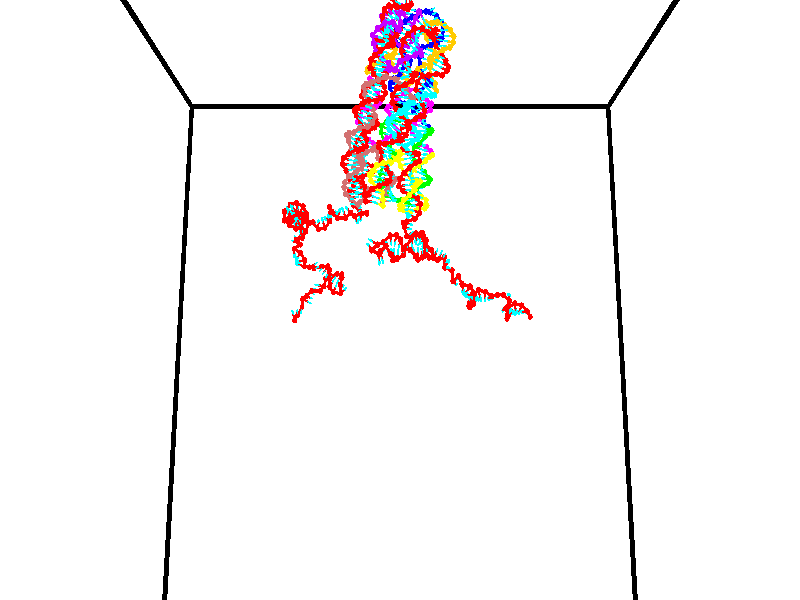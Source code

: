 // switches for output
#declare DRAW_BASES = 1; // possible values are 0, 1; only relevant for DNA ribbons
#declare DRAW_BASES_TYPE = 3; // possible values are 1, 2, 3; only relevant for DNA ribbons
#declare DRAW_FOG = 0; // set to 1 to enable fog

#include "colors.inc"

#include "transforms.inc"
background { rgb <1, 1, 1>}

#default {
   normal{
       ripples 0.25
       frequency 0.20
       turbulence 0.2
       lambda 5
   }
	finish {
		phong 0.1
		phong_size 40.
	}
}

// original window dimensions: 1024x640


// camera settings

camera {
	sky <0, 0.179814, -0.983701>
	up <0, 0.179814, -0.983701>
	right 1.6 * <1, 0, 0>
	location <35, 94.9851, 44.8844>
	look_at <35, 29.7336, 32.9568>
	direction <0, -65.2515, -11.9276>
	angle 67.0682
}


# declare cpy_camera_pos = <35, 94.9851, 44.8844>;
# if (DRAW_FOG = 1)
fog {
	fog_type 2
	up vnormalize(cpy_camera_pos)
	color rgbt<1,1,1,0.3>
	distance 1e-5
	fog_alt 3e-3
	fog_offset 56
}
# end


// LIGHTS

# declare lum = 6;
global_settings {
	ambient_light rgb lum * <0.05, 0.05, 0.05>
	max_trace_level 15
}# declare cpy_direct_light_amount = 0.25;
light_source
{	1000 * <-1, -1.16352, -0.803886>,
	rgb lum * cpy_direct_light_amount
	parallel
}

light_source
{	1000 * <1, 1.16352, 0.803886>,
	rgb lum * cpy_direct_light_amount
	parallel
}

// strand 0

// nucleotide -1

// particle -1
sphere {
	<24.362923, 34.663784, 35.607563> 0.250000
	pigment { color rgbt <1,0,0,0> }
	no_shadow
}
cylinder {
	<24.270983, 34.836563, 35.258717>,  <24.215818, 34.940231, 35.049408>, 0.100000
	pigment { color rgbt <1,0,0,0> }
	no_shadow
}
cylinder {
	<24.270983, 34.836563, 35.258717>,  <24.362923, 34.663784, 35.607563>, 0.100000
	pigment { color rgbt <1,0,0,0> }
	no_shadow
}

// particle -1
sphere {
	<24.270983, 34.836563, 35.258717> 0.100000
	pigment { color rgbt <1,0,0,0> }
	no_shadow
}
sphere {
	0, 1
	scale<0.080000,0.200000,0.300000>
	matrix <0.774195, -0.461861, -0.432791,
		-0.589739, -0.774668, -0.228250,
		-0.229849, 0.431943, -0.872120,
		24.202028, 34.966145, 34.997082>
	pigment { color rgbt <0,1,1,0> }
	no_shadow
}
cylinder {
	<24.571003, 34.206345, 35.081249>,  <24.362923, 34.663784, 35.607563>, 0.130000
	pigment { color rgbt <1,0,0,0> }
	no_shadow
}

// nucleotide -1

// particle -1
sphere {
	<24.571003, 34.206345, 35.081249> 0.250000
	pigment { color rgbt <1,0,0,0> }
	no_shadow
}
cylinder {
	<24.606356, 34.588039, 34.966969>,  <24.627567, 34.817055, 34.898399>, 0.100000
	pigment { color rgbt <1,0,0,0> }
	no_shadow
}
cylinder {
	<24.606356, 34.588039, 34.966969>,  <24.571003, 34.206345, 35.081249>, 0.100000
	pigment { color rgbt <1,0,0,0> }
	no_shadow
}

// particle -1
sphere {
	<24.606356, 34.588039, 34.966969> 0.100000
	pigment { color rgbt <1,0,0,0> }
	no_shadow
}
sphere {
	0, 1
	scale<0.080000,0.200000,0.300000>
	matrix <0.980455, -0.133954, -0.144102,
		-0.175778, -0.267383, -0.947422,
		0.088381, 0.954234, -0.285703,
		24.632870, 34.874310, 34.881256>
	pigment { color rgbt <0,1,1,0> }
	no_shadow
}
cylinder {
	<25.010242, 34.330322, 34.407455>,  <24.571003, 34.206345, 35.081249>, 0.130000
	pigment { color rgbt <1,0,0,0> }
	no_shadow
}

// nucleotide -1

// particle -1
sphere {
	<25.010242, 34.330322, 34.407455> 0.250000
	pigment { color rgbt <1,0,0,0> }
	no_shadow
}
cylinder {
	<25.018728, 34.615604, 34.687710>,  <25.023821, 34.786774, 34.855862>, 0.100000
	pigment { color rgbt <1,0,0,0> }
	no_shadow
}
cylinder {
	<25.018728, 34.615604, 34.687710>,  <25.010242, 34.330322, 34.407455>, 0.100000
	pigment { color rgbt <1,0,0,0> }
	no_shadow
}

// particle -1
sphere {
	<25.018728, 34.615604, 34.687710> 0.100000
	pigment { color rgbt <1,0,0,0> }
	no_shadow
}
sphere {
	0, 1
	scale<0.080000,0.200000,0.300000>
	matrix <0.997501, -0.062338, 0.033250,
		0.067390, 0.698182, -0.712742,
		0.021216, 0.713201, 0.700638,
		25.025093, 34.829563, 34.897900>
	pigment { color rgbt <0,1,1,0> }
	no_shadow
}
cylinder {
	<25.123308, 34.777695, 33.803463>,  <25.010242, 34.330322, 34.407455>, 0.130000
	pigment { color rgbt <1,0,0,0> }
	no_shadow
}

// nucleotide -1

// particle -1
sphere {
	<25.123308, 34.777695, 33.803463> 0.250000
	pigment { color rgbt <1,0,0,0> }
	no_shadow
}
cylinder {
	<25.467621, 34.619434, 33.931538>,  <25.674208, 34.524479, 34.008381>, 0.100000
	pigment { color rgbt <1,0,0,0> }
	no_shadow
}
cylinder {
	<25.467621, 34.619434, 33.931538>,  <25.123308, 34.777695, 33.803463>, 0.100000
	pigment { color rgbt <1,0,0,0> }
	no_shadow
}

// particle -1
sphere {
	<25.467621, 34.619434, 33.931538> 0.100000
	pigment { color rgbt <1,0,0,0> }
	no_shadow
}
sphere {
	0, 1
	scale<0.080000,0.200000,0.300000>
	matrix <0.357203, 0.021468, -0.933780,
		0.362579, 0.918149, 0.159807,
		0.860780, -0.395652, 0.320182,
		25.725855, 34.500740, 34.027592>
	pigment { color rgbt <0,1,1,0> }
	no_shadow
}
cylinder {
	<25.617716, 35.287514, 33.628258>,  <25.123308, 34.777695, 33.803463>, 0.130000
	pigment { color rgbt <1,0,0,0> }
	no_shadow
}

// nucleotide -1

// particle -1
sphere {
	<25.617716, 35.287514, 33.628258> 0.250000
	pigment { color rgbt <1,0,0,0> }
	no_shadow
}
cylinder {
	<25.787663, 34.926323, 33.653927>,  <25.889631, 34.709610, 33.669331>, 0.100000
	pigment { color rgbt <1,0,0,0> }
	no_shadow
}
cylinder {
	<25.787663, 34.926323, 33.653927>,  <25.617716, 35.287514, 33.628258>, 0.100000
	pigment { color rgbt <1,0,0,0> }
	no_shadow
}

// particle -1
sphere {
	<25.787663, 34.926323, 33.653927> 0.100000
	pigment { color rgbt <1,0,0,0> }
	no_shadow
}
sphere {
	0, 1
	scale<0.080000,0.200000,0.300000>
	matrix <0.485448, 0.167428, -0.858084,
		0.764086, 0.395726, 0.509483,
		0.424868, -0.902978, 0.064175,
		25.915123, 34.655430, 33.673180>
	pigment { color rgbt <0,1,1,0> }
	no_shadow
}
cylinder {
	<26.134455, 35.416870, 33.227085>,  <25.617716, 35.287514, 33.628258>, 0.130000
	pigment { color rgbt <1,0,0,0> }
	no_shadow
}

// nucleotide -1

// particle -1
sphere {
	<26.134455, 35.416870, 33.227085> 0.250000
	pigment { color rgbt <1,0,0,0> }
	no_shadow
}
cylinder {
	<26.144985, 35.019005, 33.267002>,  <26.151302, 34.780285, 33.290951>, 0.100000
	pigment { color rgbt <1,0,0,0> }
	no_shadow
}
cylinder {
	<26.144985, 35.019005, 33.267002>,  <26.134455, 35.416870, 33.227085>, 0.100000
	pigment { color rgbt <1,0,0,0> }
	no_shadow
}

// particle -1
sphere {
	<26.144985, 35.019005, 33.267002> 0.100000
	pigment { color rgbt <1,0,0,0> }
	no_shadow
}
sphere {
	0, 1
	scale<0.080000,0.200000,0.300000>
	matrix <0.550504, -0.068903, -0.831984,
		0.834417, 0.076838, 0.545750,
		0.026324, -0.994660, 0.099794,
		26.152882, 34.720608, 33.296940>
	pigment { color rgbt <0,1,1,0> }
	no_shadow
}
cylinder {
	<26.918228, 35.006802, 33.154861>,  <26.134455, 35.416870, 33.227085>, 0.130000
	pigment { color rgbt <1,0,0,0> }
	no_shadow
}

// nucleotide -1

// particle -1
sphere {
	<26.918228, 35.006802, 33.154861> 0.250000
	pigment { color rgbt <1,0,0,0> }
	no_shadow
}
cylinder {
	<26.596762, 34.806892, 33.025650>,  <26.403883, 34.686947, 32.948124>, 0.100000
	pigment { color rgbt <1,0,0,0> }
	no_shadow
}
cylinder {
	<26.596762, 34.806892, 33.025650>,  <26.918228, 35.006802, 33.154861>, 0.100000
	pigment { color rgbt <1,0,0,0> }
	no_shadow
}

// particle -1
sphere {
	<26.596762, 34.806892, 33.025650> 0.100000
	pigment { color rgbt <1,0,0,0> }
	no_shadow
}
sphere {
	0, 1
	scale<0.080000,0.200000,0.300000>
	matrix <0.372601, 0.000644, -0.927991,
		0.463996, -0.866155, 0.185699,
		-0.803664, -0.499776, -0.323029,
		26.355663, 34.656960, 32.928741>
	pigment { color rgbt <0,1,1,0> }
	no_shadow
}
cylinder {
	<27.238480, 34.517044, 32.637074>,  <26.918228, 35.006802, 33.154861>, 0.130000
	pigment { color rgbt <1,0,0,0> }
	no_shadow
}

// nucleotide -1

// particle -1
sphere {
	<27.238480, 34.517044, 32.637074> 0.250000
	pigment { color rgbt <1,0,0,0> }
	no_shadow
}
cylinder {
	<26.846447, 34.586922, 32.599285>,  <26.611227, 34.628849, 32.576614>, 0.100000
	pigment { color rgbt <1,0,0,0> }
	no_shadow
}
cylinder {
	<26.846447, 34.586922, 32.599285>,  <27.238480, 34.517044, 32.637074>, 0.100000
	pigment { color rgbt <1,0,0,0> }
	no_shadow
}

// particle -1
sphere {
	<26.846447, 34.586922, 32.599285> 0.100000
	pigment { color rgbt <1,0,0,0> }
	no_shadow
}
sphere {
	0, 1
	scale<0.080000,0.200000,0.300000>
	matrix <0.069179, -0.145573, -0.986926,
		-0.186164, -0.973802, 0.130588,
		-0.980080, 0.174696, -0.094467,
		26.552423, 34.639332, 32.570946>
	pigment { color rgbt <0,1,1,0> }
	no_shadow
}
cylinder {
	<27.351963, 34.262856, 31.938490>,  <27.238480, 34.517044, 32.637074>, 0.130000
	pigment { color rgbt <1,0,0,0> }
	no_shadow
}

// nucleotide -1

// particle -1
sphere {
	<27.351963, 34.262856, 31.938490> 0.250000
	pigment { color rgbt <1,0,0,0> }
	no_shadow
}
cylinder {
	<27.448465, 34.644894, 31.869682>,  <27.506367, 34.874115, 31.828398>, 0.100000
	pigment { color rgbt <1,0,0,0> }
	no_shadow
}
cylinder {
	<27.448465, 34.644894, 31.869682>,  <27.351963, 34.262856, 31.938490>, 0.100000
	pigment { color rgbt <1,0,0,0> }
	no_shadow
}

// particle -1
sphere {
	<27.448465, 34.644894, 31.869682> 0.100000
	pigment { color rgbt <1,0,0,0> }
	no_shadow
}
sphere {
	0, 1
	scale<0.080000,0.200000,0.300000>
	matrix <0.908108, -0.159670, 0.387098,
		0.342249, -0.249603, -0.905850,
		0.241258, 0.955094, -0.172020,
		27.520844, 34.931423, 31.818077>
	pigment { color rgbt <0,1,1,0> }
	no_shadow
}
cylinder {
	<27.956594, 34.186047, 31.701494>,  <27.351963, 34.262856, 31.938490>, 0.130000
	pigment { color rgbt <1,0,0,0> }
	no_shadow
}

// nucleotide -1

// particle -1
sphere {
	<27.956594, 34.186047, 31.701494> 0.250000
	pigment { color rgbt <1,0,0,0> }
	no_shadow
}
cylinder {
	<27.932795, 34.552746, 31.859497>,  <27.918514, 34.772766, 31.954298>, 0.100000
	pigment { color rgbt <1,0,0,0> }
	no_shadow
}
cylinder {
	<27.932795, 34.552746, 31.859497>,  <27.956594, 34.186047, 31.701494>, 0.100000
	pigment { color rgbt <1,0,0,0> }
	no_shadow
}

// particle -1
sphere {
	<27.932795, 34.552746, 31.859497> 0.100000
	pigment { color rgbt <1,0,0,0> }
	no_shadow
}
sphere {
	0, 1
	scale<0.080000,0.200000,0.300000>
	matrix <0.827986, -0.175707, 0.532509,
		0.557582, 0.358745, -0.748601,
		-0.059501, 0.916749, 0.395007,
		27.914944, 34.827770, 31.977999>
	pigment { color rgbt <0,1,1,0> }
	no_shadow
}
cylinder {
	<28.564356, 34.422333, 31.540249>,  <27.956594, 34.186047, 31.701494>, 0.130000
	pigment { color rgbt <1,0,0,0> }
	no_shadow
}

// nucleotide -1

// particle -1
sphere {
	<28.564356, 34.422333, 31.540249> 0.250000
	pigment { color rgbt <1,0,0,0> }
	no_shadow
}
cylinder {
	<28.446413, 34.677177, 31.825108>,  <28.375647, 34.830082, 31.996023>, 0.100000
	pigment { color rgbt <1,0,0,0> }
	no_shadow
}
cylinder {
	<28.446413, 34.677177, 31.825108>,  <28.564356, 34.422333, 31.540249>, 0.100000
	pigment { color rgbt <1,0,0,0> }
	no_shadow
}

// particle -1
sphere {
	<28.446413, 34.677177, 31.825108> 0.100000
	pigment { color rgbt <1,0,0,0> }
	no_shadow
}
sphere {
	0, 1
	scale<0.080000,0.200000,0.300000>
	matrix <0.874648, -0.120152, 0.469633,
		0.384772, 0.761352, -0.521817,
		-0.294858, 0.637108, 0.712146,
		28.357956, 34.868309, 32.038750>
	pigment { color rgbt <0,1,1,0> }
	no_shadow
}
cylinder {
	<29.085741, 34.868408, 31.677189>,  <28.564356, 34.422333, 31.540249>, 0.130000
	pigment { color rgbt <1,0,0,0> }
	no_shadow
}

// nucleotide -1

// particle -1
sphere {
	<29.085741, 34.868408, 31.677189> 0.250000
	pigment { color rgbt <1,0,0,0> }
	no_shadow
}
cylinder {
	<28.851915, 34.845135, 32.000893>,  <28.711620, 34.831169, 32.195114>, 0.100000
	pigment { color rgbt <1,0,0,0> }
	no_shadow
}
cylinder {
	<28.851915, 34.845135, 32.000893>,  <29.085741, 34.868408, 31.677189>, 0.100000
	pigment { color rgbt <1,0,0,0> }
	no_shadow
}

// particle -1
sphere {
	<28.851915, 34.845135, 32.000893> 0.100000
	pigment { color rgbt <1,0,0,0> }
	no_shadow
}
sphere {
	0, 1
	scale<0.080000,0.200000,0.300000>
	matrix <0.810741, -0.080413, 0.579856,
		0.031335, 0.995062, 0.094182,
		-0.584566, -0.058188, 0.809257,
		28.676546, 34.827679, 32.243671>
	pigment { color rgbt <0,1,1,0> }
	no_shadow
}
cylinder {
	<29.165661, 35.528572, 32.104027>,  <29.085741, 34.868408, 31.677189>, 0.130000
	pigment { color rgbt <1,0,0,0> }
	no_shadow
}

// nucleotide -1

// particle -1
sphere {
	<29.165661, 35.528572, 32.104027> 0.250000
	pigment { color rgbt <1,0,0,0> }
	no_shadow
}
cylinder {
	<29.039894, 35.207947, 32.307453>,  <28.964434, 35.015572, 32.429508>, 0.100000
	pigment { color rgbt <1,0,0,0> }
	no_shadow
}
cylinder {
	<29.039894, 35.207947, 32.307453>,  <29.165661, 35.528572, 32.104027>, 0.100000
	pigment { color rgbt <1,0,0,0> }
	no_shadow
}

// particle -1
sphere {
	<29.039894, 35.207947, 32.307453> 0.100000
	pigment { color rgbt <1,0,0,0> }
	no_shadow
}
sphere {
	0, 1
	scale<0.080000,0.200000,0.300000>
	matrix <0.740015, 0.128587, 0.660184,
		-0.594574, 0.583919, 0.552738,
		-0.314419, -0.801563, 0.508564,
		28.945568, 34.967476, 32.460022>
	pigment { color rgbt <0,1,1,0> }
	no_shadow
}
cylinder {
	<29.007610, 35.790062, 32.765450>,  <29.165661, 35.528572, 32.104027>, 0.130000
	pigment { color rgbt <1,0,0,0> }
	no_shadow
}

// nucleotide -1

// particle -1
sphere {
	<29.007610, 35.790062, 32.765450> 0.250000
	pigment { color rgbt <1,0,0,0> }
	no_shadow
}
cylinder {
	<29.126062, 35.408192, 32.753441>,  <29.197134, 35.179070, 32.746235>, 0.100000
	pigment { color rgbt <1,0,0,0> }
	no_shadow
}
cylinder {
	<29.126062, 35.408192, 32.753441>,  <29.007610, 35.790062, 32.765450>, 0.100000
	pigment { color rgbt <1,0,0,0> }
	no_shadow
}

// particle -1
sphere {
	<29.126062, 35.408192, 32.753441> 0.100000
	pigment { color rgbt <1,0,0,0> }
	no_shadow
}
sphere {
	0, 1
	scale<0.080000,0.200000,0.300000>
	matrix <0.770888, 0.220328, 0.597651,
		-0.563950, -0.200121, 0.801194,
		0.296128, -0.954676, -0.030017,
		29.214901, 35.121788, 32.744434>
	pigment { color rgbt <0,1,1,0> }
	no_shadow
}
cylinder {
	<29.028872, 35.542141, 33.455639>,  <29.007610, 35.790062, 32.765450>, 0.130000
	pigment { color rgbt <1,0,0,0> }
	no_shadow
}

// nucleotide -1

// particle -1
sphere {
	<29.028872, 35.542141, 33.455639> 0.250000
	pigment { color rgbt <1,0,0,0> }
	no_shadow
}
cylinder {
	<29.266073, 35.333969, 33.209873>,  <29.408394, 35.209064, 33.062416>, 0.100000
	pigment { color rgbt <1,0,0,0> }
	no_shadow
}
cylinder {
	<29.266073, 35.333969, 33.209873>,  <29.028872, 35.542141, 33.455639>, 0.100000
	pigment { color rgbt <1,0,0,0> }
	no_shadow
}

// particle -1
sphere {
	<29.266073, 35.333969, 33.209873> 0.100000
	pigment { color rgbt <1,0,0,0> }
	no_shadow
}
sphere {
	0, 1
	scale<0.080000,0.200000,0.300000>
	matrix <0.799537, 0.290257, 0.525824,
		-0.095317, -0.803060, 0.588225,
		0.593005, -0.520428, -0.614410,
		29.443975, 35.177841, 33.025551>
	pigment { color rgbt <0,1,1,0> }
	no_shadow
}
cylinder {
	<28.301477, 35.221169, 33.316605>,  <29.028872, 35.542141, 33.455639>, 0.130000
	pigment { color rgbt <1,0,0,0> }
	no_shadow
}

// nucleotide -1

// particle -1
sphere {
	<28.301477, 35.221169, 33.316605> 0.250000
	pigment { color rgbt <1,0,0,0> }
	no_shadow
}
cylinder {
	<28.448988, 35.195038, 32.945717>,  <28.537495, 35.179359, 32.723183>, 0.100000
	pigment { color rgbt <1,0,0,0> }
	no_shadow
}
cylinder {
	<28.448988, 35.195038, 32.945717>,  <28.301477, 35.221169, 33.316605>, 0.100000
	pigment { color rgbt <1,0,0,0> }
	no_shadow
}

// particle -1
sphere {
	<28.448988, 35.195038, 32.945717> 0.100000
	pigment { color rgbt <1,0,0,0> }
	no_shadow
}
sphere {
	0, 1
	scale<0.080000,0.200000,0.300000>
	matrix <-0.900476, 0.222290, -0.373805,
		0.230533, 0.972790, 0.023147,
		0.368779, -0.065331, -0.927219,
		28.559622, 35.175438, 32.667553>
	pigment { color rgbt <0,1,1,0> }
	no_shadow
}
cylinder {
	<27.954002, 35.689079, 32.940926>,  <28.301477, 35.221169, 33.316605>, 0.130000
	pigment { color rgbt <1,0,0,0> }
	no_shadow
}

// nucleotide -1

// particle -1
sphere {
	<27.954002, 35.689079, 32.940926> 0.250000
	pigment { color rgbt <1,0,0,0> }
	no_shadow
}
cylinder {
	<28.096220, 35.474411, 32.634834>,  <28.181551, 35.345608, 32.451180>, 0.100000
	pigment { color rgbt <1,0,0,0> }
	no_shadow
}
cylinder {
	<28.096220, 35.474411, 32.634834>,  <27.954002, 35.689079, 32.940926>, 0.100000
	pigment { color rgbt <1,0,0,0> }
	no_shadow
}

// particle -1
sphere {
	<28.096220, 35.474411, 32.634834> 0.100000
	pigment { color rgbt <1,0,0,0> }
	no_shadow
}
sphere {
	0, 1
	scale<0.080000,0.200000,0.300000>
	matrix <-0.880633, 0.081971, -0.466654,
		0.313167, 0.839798, -0.443470,
		0.355544, -0.536675, -0.765225,
		28.202883, 35.313408, 32.405266>
	pigment { color rgbt <0,1,1,0> }
	no_shadow
}
cylinder {
	<27.966684, 36.096199, 32.352509>,  <27.954002, 35.689079, 32.940926>, 0.130000
	pigment { color rgbt <1,0,0,0> }
	no_shadow
}

// nucleotide -1

// particle -1
sphere {
	<27.966684, 36.096199, 32.352509> 0.250000
	pigment { color rgbt <1,0,0,0> }
	no_shadow
}
cylinder {
	<27.943737, 35.707287, 32.261845>,  <27.929970, 35.473938, 32.207447>, 0.100000
	pigment { color rgbt <1,0,0,0> }
	no_shadow
}
cylinder {
	<27.943737, 35.707287, 32.261845>,  <27.966684, 36.096199, 32.352509>, 0.100000
	pigment { color rgbt <1,0,0,0> }
	no_shadow
}

// particle -1
sphere {
	<27.943737, 35.707287, 32.261845> 0.100000
	pigment { color rgbt <1,0,0,0> }
	no_shadow
}
sphere {
	0, 1
	scale<0.080000,0.200000,0.300000>
	matrix <-0.714810, 0.198493, -0.670557,
		0.696962, 0.123548, -0.706385,
		-0.057367, -0.972284, -0.226655,
		27.926527, 35.415600, 32.193848>
	pigment { color rgbt <0,1,1,0> }
	no_shadow
}
cylinder {
	<27.936731, 36.074192, 31.575153>,  <27.966684, 36.096199, 32.352509>, 0.130000
	pigment { color rgbt <1,0,0,0> }
	no_shadow
}

// nucleotide -1

// particle -1
sphere {
	<27.936731, 36.074192, 31.575153> 0.250000
	pigment { color rgbt <1,0,0,0> }
	no_shadow
}
cylinder {
	<27.789980, 35.732807, 31.723211>,  <27.701929, 35.527977, 31.812046>, 0.100000
	pigment { color rgbt <1,0,0,0> }
	no_shadow
}
cylinder {
	<27.789980, 35.732807, 31.723211>,  <27.936731, 36.074192, 31.575153>, 0.100000
	pigment { color rgbt <1,0,0,0> }
	no_shadow
}

// particle -1
sphere {
	<27.789980, 35.732807, 31.723211> 0.100000
	pigment { color rgbt <1,0,0,0> }
	no_shadow
}
sphere {
	0, 1
	scale<0.080000,0.200000,0.300000>
	matrix <-0.838495, 0.131055, -0.528915,
		0.402899, -0.504409, -0.763704,
		-0.366876, -0.853461, 0.370143,
		27.679916, 35.476768, 31.834255>
	pigment { color rgbt <0,1,1,0> }
	no_shadow
}
cylinder {
	<27.717636, 35.490200, 31.117599>,  <27.936731, 36.074192, 31.575153>, 0.130000
	pigment { color rgbt <1,0,0,0> }
	no_shadow
}

// nucleotide -1

// particle -1
sphere {
	<27.717636, 35.490200, 31.117599> 0.250000
	pigment { color rgbt <1,0,0,0> }
	no_shadow
}
cylinder {
	<27.483284, 35.512970, 31.440958>,  <27.342672, 35.526630, 31.634974>, 0.100000
	pigment { color rgbt <1,0,0,0> }
	no_shadow
}
cylinder {
	<27.483284, 35.512970, 31.440958>,  <27.717636, 35.490200, 31.117599>, 0.100000
	pigment { color rgbt <1,0,0,0> }
	no_shadow
}

// particle -1
sphere {
	<27.483284, 35.512970, 31.440958> 0.100000
	pigment { color rgbt <1,0,0,0> }
	no_shadow
}
sphere {
	0, 1
	scale<0.080000,0.200000,0.300000>
	matrix <-0.767796, 0.280186, -0.576181,
		-0.259299, -0.958256, -0.120451,
		-0.585878, 0.056922, 0.808398,
		27.307520, 35.530045, 31.683477>
	pigment { color rgbt <0,1,1,0> }
	no_shadow
}
cylinder {
	<27.074324, 35.138706, 31.055466>,  <27.717636, 35.490200, 31.117599>, 0.130000
	pigment { color rgbt <1,0,0,0> }
	no_shadow
}

// nucleotide -1

// particle -1
sphere {
	<27.074324, 35.138706, 31.055466> 0.250000
	pigment { color rgbt <1,0,0,0> }
	no_shadow
}
cylinder {
	<27.029585, 35.451614, 31.300591>,  <27.002743, 35.639359, 31.447666>, 0.100000
	pigment { color rgbt <1,0,0,0> }
	no_shadow
}
cylinder {
	<27.029585, 35.451614, 31.300591>,  <27.074324, 35.138706, 31.055466>, 0.100000
	pigment { color rgbt <1,0,0,0> }
	no_shadow
}

// particle -1
sphere {
	<27.029585, 35.451614, 31.300591> 0.100000
	pigment { color rgbt <1,0,0,0> }
	no_shadow
}
sphere {
	0, 1
	scale<0.080000,0.200000,0.300000>
	matrix <-0.623246, 0.425096, -0.656398,
		-0.773987, -0.455348, 0.440004,
		-0.111845, 0.782274, 0.612812,
		26.996031, 35.686295, 31.484434>
	pigment { color rgbt <0,1,1,0> }
	no_shadow
}
cylinder {
	<26.284035, 35.315163, 31.250420>,  <27.074324, 35.138706, 31.055466>, 0.130000
	pigment { color rgbt <1,0,0,0> }
	no_shadow
}

// nucleotide -1

// particle -1
sphere {
	<26.284035, 35.315163, 31.250420> 0.250000
	pigment { color rgbt <1,0,0,0> }
	no_shadow
}
cylinder {
	<26.526447, 35.632225, 31.276999>,  <26.671896, 35.822464, 31.292946>, 0.100000
	pigment { color rgbt <1,0,0,0> }
	no_shadow
}
cylinder {
	<26.526447, 35.632225, 31.276999>,  <26.284035, 35.315163, 31.250420>, 0.100000
	pigment { color rgbt <1,0,0,0> }
	no_shadow
}

// particle -1
sphere {
	<26.526447, 35.632225, 31.276999> 0.100000
	pigment { color rgbt <1,0,0,0> }
	no_shadow
}
sphere {
	0, 1
	scale<0.080000,0.200000,0.300000>
	matrix <-0.467876, 0.422778, -0.776113,
		-0.643286, 0.439260, 0.627084,
		0.606033, 0.792659, 0.066448,
		26.708258, 35.870022, 31.296932>
	pigment { color rgbt <0,1,1,0> }
	no_shadow
}
cylinder {
	<25.937393, 35.988018, 31.323921>,  <26.284035, 35.315163, 31.250420>, 0.130000
	pigment { color rgbt <1,0,0,0> }
	no_shadow
}

// nucleotide -1

// particle -1
sphere {
	<25.937393, 35.988018, 31.323921> 0.250000
	pigment { color rgbt <1,0,0,0> }
	no_shadow
}
cylinder {
	<26.296354, 36.044662, 31.156773>,  <26.511730, 36.078651, 31.056484>, 0.100000
	pigment { color rgbt <1,0,0,0> }
	no_shadow
}
cylinder {
	<26.296354, 36.044662, 31.156773>,  <25.937393, 35.988018, 31.323921>, 0.100000
	pigment { color rgbt <1,0,0,0> }
	no_shadow
}

// particle -1
sphere {
	<26.296354, 36.044662, 31.156773> 0.100000
	pigment { color rgbt <1,0,0,0> }
	no_shadow
}
sphere {
	0, 1
	scale<0.080000,0.200000,0.300000>
	matrix <-0.439876, 0.360872, -0.822363,
		0.034338, 0.921801, 0.386141,
		0.897402, 0.141615, -0.417870,
		26.565575, 36.087147, 31.031412>
	pigment { color rgbt <0,1,1,0> }
	no_shadow
}
cylinder {
	<25.375532, 35.627609, 31.161608>,  <25.937393, 35.988018, 31.323921>, 0.130000
	pigment { color rgbt <1,0,0,0> }
	no_shadow
}

// nucleotide -1

// particle -1
sphere {
	<25.375532, 35.627609, 31.161608> 0.250000
	pigment { color rgbt <1,0,0,0> }
	no_shadow
}
cylinder {
	<24.996771, 35.735878, 31.092203>,  <24.769514, 35.800838, 31.050560>, 0.100000
	pigment { color rgbt <1,0,0,0> }
	no_shadow
}
cylinder {
	<24.996771, 35.735878, 31.092203>,  <25.375532, 35.627609, 31.161608>, 0.100000
	pigment { color rgbt <1,0,0,0> }
	no_shadow
}

// particle -1
sphere {
	<24.996771, 35.735878, 31.092203> 0.100000
	pigment { color rgbt <1,0,0,0> }
	no_shadow
}
sphere {
	0, 1
	scale<0.080000,0.200000,0.300000>
	matrix <0.321492, 0.803635, -0.500813,
		0.003883, -0.530005, -0.847986,
		-0.946905, 0.270676, -0.173512,
		24.712700, 35.817081, 31.040150>
	pigment { color rgbt <0,1,1,0> }
	no_shadow
}
cylinder {
	<25.474398, 36.098202, 30.756092>,  <25.375532, 35.627609, 31.161608>, 0.130000
	pigment { color rgbt <1,0,0,0> }
	no_shadow
}

// nucleotide -1

// particle -1
sphere {
	<25.474398, 36.098202, 30.756092> 0.250000
	pigment { color rgbt <1,0,0,0> }
	no_shadow
}
cylinder {
	<25.086227, 36.142071, 30.842113>,  <24.853325, 36.168392, 30.893726>, 0.100000
	pigment { color rgbt <1,0,0,0> }
	no_shadow
}
cylinder {
	<25.086227, 36.142071, 30.842113>,  <25.474398, 36.098202, 30.756092>, 0.100000
	pigment { color rgbt <1,0,0,0> }
	no_shadow
}

// particle -1
sphere {
	<25.086227, 36.142071, 30.842113> 0.100000
	pigment { color rgbt <1,0,0,0> }
	no_shadow
}
sphere {
	0, 1
	scale<0.080000,0.200000,0.300000>
	matrix <0.026938, 0.934479, -0.354997,
		-0.239897, -0.338705, -0.909796,
		-0.970424, 0.109671, 0.215055,
		24.795099, 36.174973, 30.906630>
	pigment { color rgbt <0,1,1,0> }
	no_shadow
}
cylinder {
	<25.032639, 36.164021, 30.140194>,  <25.474398, 36.098202, 30.756092>, 0.130000
	pigment { color rgbt <1,0,0,0> }
	no_shadow
}

// nucleotide -1

// particle -1
sphere {
	<25.032639, 36.164021, 30.140194> 0.250000
	pigment { color rgbt <1,0,0,0> }
	no_shadow
}
cylinder {
	<24.858345, 36.345535, 30.451118>,  <24.753769, 36.454445, 30.637672>, 0.100000
	pigment { color rgbt <1,0,0,0> }
	no_shadow
}
cylinder {
	<24.858345, 36.345535, 30.451118>,  <25.032639, 36.164021, 30.140194>, 0.100000
	pigment { color rgbt <1,0,0,0> }
	no_shadow
}

// particle -1
sphere {
	<24.858345, 36.345535, 30.451118> 0.100000
	pigment { color rgbt <1,0,0,0> }
	no_shadow
}
sphere {
	0, 1
	scale<0.080000,0.200000,0.300000>
	matrix <-0.086829, 0.838386, -0.538117,
		-0.895878, -0.301968, -0.325910,
		-0.435732, 0.453789, 0.777311,
		24.727625, 36.481670, 30.684311>
	pigment { color rgbt <0,1,1,0> }
	no_shadow
}
cylinder {
	<24.460838, 36.457115, 29.840412>,  <25.032639, 36.164021, 30.140194>, 0.130000
	pigment { color rgbt <1,0,0,0> }
	no_shadow
}

// nucleotide -1

// particle -1
sphere {
	<24.460838, 36.457115, 29.840412> 0.250000
	pigment { color rgbt <1,0,0,0> }
	no_shadow
}
cylinder {
	<24.496208, 36.614502, 30.206442>,  <24.517429, 36.708935, 30.426060>, 0.100000
	pigment { color rgbt <1,0,0,0> }
	no_shadow
}
cylinder {
	<24.496208, 36.614502, 30.206442>,  <24.460838, 36.457115, 29.840412>, 0.100000
	pigment { color rgbt <1,0,0,0> }
	no_shadow
}

// particle -1
sphere {
	<24.496208, 36.614502, 30.206442> 0.100000
	pigment { color rgbt <1,0,0,0> }
	no_shadow
}
sphere {
	0, 1
	scale<0.080000,0.200000,0.300000>
	matrix <-0.264554, 0.894957, -0.359254,
		-0.960309, -0.210320, 0.183229,
		0.088423, 0.393468, 0.915076,
		24.522736, 36.732544, 30.480965>
	pigment { color rgbt <0,1,1,0> }
	no_shadow
}
cylinder {
	<25.016321, 36.218964, 29.424641>,  <24.460838, 36.457115, 29.840412>, 0.130000
	pigment { color rgbt <1,0,0,0> }
	no_shadow
}

// nucleotide -1

// particle -1
sphere {
	<25.016321, 36.218964, 29.424641> 0.250000
	pigment { color rgbt <1,0,0,0> }
	no_shadow
}
cylinder {
	<24.759346, 36.351292, 29.148138>,  <24.605162, 36.430687, 28.982237>, 0.100000
	pigment { color rgbt <1,0,0,0> }
	no_shadow
}
cylinder {
	<24.759346, 36.351292, 29.148138>,  <25.016321, 36.218964, 29.424641>, 0.100000
	pigment { color rgbt <1,0,0,0> }
	no_shadow
}

// particle -1
sphere {
	<24.759346, 36.351292, 29.148138> 0.100000
	pigment { color rgbt <1,0,0,0> }
	no_shadow
}
sphere {
	0, 1
	scale<0.080000,0.200000,0.300000>
	matrix <-0.609953, 0.325333, 0.722576,
		0.463930, 0.885843, -0.007222,
		-0.642438, 0.330819, -0.691254,
		24.566614, 36.450539, 28.940762>
	pigment { color rgbt <0,1,1,0> }
	no_shadow
}
cylinder {
	<24.853319, 37.030029, 29.390364>,  <25.016321, 36.218964, 29.424641>, 0.130000
	pigment { color rgbt <1,0,0,0> }
	no_shadow
}

// nucleotide -1

// particle -1
sphere {
	<24.853319, 37.030029, 29.390364> 0.250000
	pigment { color rgbt <1,0,0,0> }
	no_shadow
}
cylinder {
	<24.577450, 36.751549, 29.310705>,  <24.411928, 36.584461, 29.262909>, 0.100000
	pigment { color rgbt <1,0,0,0> }
	no_shadow
}
cylinder {
	<24.577450, 36.751549, 29.310705>,  <24.853319, 37.030029, 29.390364>, 0.100000
	pigment { color rgbt <1,0,0,0> }
	no_shadow
}

// particle -1
sphere {
	<24.577450, 36.751549, 29.310705> 0.100000
	pigment { color rgbt <1,0,0,0> }
	no_shadow
}
sphere {
	0, 1
	scale<0.080000,0.200000,0.300000>
	matrix <-0.498393, 0.256866, 0.828024,
		-0.525313, 0.670321, -0.524133,
		-0.689674, -0.696197, -0.199148,
		24.370548, 36.542690, 29.250961>
	pigment { color rgbt <0,1,1,0> }
	no_shadow
}
cylinder {
	<24.862978, 37.816898, 29.440477>,  <24.853319, 37.030029, 29.390364>, 0.130000
	pigment { color rgbt <1,0,0,0> }
	no_shadow
}

// nucleotide -1

// particle -1
sphere {
	<24.862978, 37.816898, 29.440477> 0.250000
	pigment { color rgbt <1,0,0,0> }
	no_shadow
}
cylinder {
	<25.123800, 37.731762, 29.149405>,  <25.280294, 37.680679, 28.974760>, 0.100000
	pigment { color rgbt <1,0,0,0> }
	no_shadow
}
cylinder {
	<25.123800, 37.731762, 29.149405>,  <24.862978, 37.816898, 29.440477>, 0.100000
	pigment { color rgbt <1,0,0,0> }
	no_shadow
}

// particle -1
sphere {
	<25.123800, 37.731762, 29.149405> 0.100000
	pigment { color rgbt <1,0,0,0> }
	no_shadow
}
sphere {
	0, 1
	scale<0.080000,0.200000,0.300000>
	matrix <-0.225851, 0.861685, -0.454412,
		0.723749, 0.460650, 0.513799,
		0.652058, -0.212838, -0.727682,
		25.319418, 37.667912, 28.931101>
	pigment { color rgbt <0,1,1,0> }
	no_shadow
}
cylinder {
	<25.508581, 38.224895, 29.393219>,  <24.862978, 37.816898, 29.440477>, 0.130000
	pigment { color rgbt <1,0,0,0> }
	no_shadow
}

// nucleotide -1

// particle -1
sphere {
	<25.508581, 38.224895, 29.393219> 0.250000
	pigment { color rgbt <1,0,0,0> }
	no_shadow
}
cylinder {
	<25.405741, 38.104034, 29.026045>,  <25.344036, 38.031517, 28.805740>, 0.100000
	pigment { color rgbt <1,0,0,0> }
	no_shadow
}
cylinder {
	<25.405741, 38.104034, 29.026045>,  <25.508581, 38.224895, 29.393219>, 0.100000
	pigment { color rgbt <1,0,0,0> }
	no_shadow
}

// particle -1
sphere {
	<25.405741, 38.104034, 29.026045> 0.100000
	pigment { color rgbt <1,0,0,0> }
	no_shadow
}
sphere {
	0, 1
	scale<0.080000,0.200000,0.300000>
	matrix <0.095192, 0.937327, -0.335195,
		0.961685, -0.173559, -0.212224,
		-0.257100, -0.302150, -0.917935,
		25.328609, 38.013390, 28.750664>
	pigment { color rgbt <0,1,1,0> }
	no_shadow
}
cylinder {
	<25.904055, 38.622814, 28.945259>,  <25.508581, 38.224895, 29.393219>, 0.130000
	pigment { color rgbt <1,0,0,0> }
	no_shadow
}

// nucleotide -1

// particle -1
sphere {
	<25.904055, 38.622814, 28.945259> 0.250000
	pigment { color rgbt <1,0,0,0> }
	no_shadow
}
cylinder {
	<25.629240, 38.473782, 28.695726>,  <25.464352, 38.384361, 28.546007>, 0.100000
	pigment { color rgbt <1,0,0,0> }
	no_shadow
}
cylinder {
	<25.629240, 38.473782, 28.695726>,  <25.904055, 38.622814, 28.945259>, 0.100000
	pigment { color rgbt <1,0,0,0> }
	no_shadow
}

// particle -1
sphere {
	<25.629240, 38.473782, 28.695726> 0.100000
	pigment { color rgbt <1,0,0,0> }
	no_shadow
}
sphere {
	0, 1
	scale<0.080000,0.200000,0.300000>
	matrix <0.057533, 0.827946, -0.557848,
		0.724339, -0.419154, -0.547396,
		-0.687039, -0.372578, -0.623829,
		25.423128, 38.362007, 28.508577>
	pigment { color rgbt <0,1,1,0> }
	no_shadow
}
cylinder {
	<26.160608, 38.565254, 28.280460>,  <25.904055, 38.622814, 28.945259>, 0.130000
	pigment { color rgbt <1,0,0,0> }
	no_shadow
}

// nucleotide -1

// particle -1
sphere {
	<26.160608, 38.565254, 28.280460> 0.250000
	pigment { color rgbt <1,0,0,0> }
	no_shadow
}
cylinder {
	<25.762783, 38.596287, 28.252666>,  <25.524088, 38.614906, 28.235991>, 0.100000
	pigment { color rgbt <1,0,0,0> }
	no_shadow
}
cylinder {
	<25.762783, 38.596287, 28.252666>,  <26.160608, 38.565254, 28.280460>, 0.100000
	pigment { color rgbt <1,0,0,0> }
	no_shadow
}

// particle -1
sphere {
	<25.762783, 38.596287, 28.252666> 0.100000
	pigment { color rgbt <1,0,0,0> }
	no_shadow
}
sphere {
	0, 1
	scale<0.080000,0.200000,0.300000>
	matrix <0.100615, 0.887989, -0.448723,
		0.026892, -0.453274, -0.890965,
		-0.994562, 0.077578, -0.069486,
		25.464415, 38.619560, 28.231821>
	pigment { color rgbt <0,1,1,0> }
	no_shadow
}
cylinder {
	<25.967543, 38.829472, 27.569782>,  <26.160608, 38.565254, 28.280460>, 0.130000
	pigment { color rgbt <1,0,0,0> }
	no_shadow
}

// nucleotide -1

// particle -1
sphere {
	<25.967543, 38.829472, 27.569782> 0.250000
	pigment { color rgbt <1,0,0,0> }
	no_shadow
}
cylinder {
	<25.659403, 38.919193, 27.808529>,  <25.474520, 38.973026, 27.951777>, 0.100000
	pigment { color rgbt <1,0,0,0> }
	no_shadow
}
cylinder {
	<25.659403, 38.919193, 27.808529>,  <25.967543, 38.829472, 27.569782>, 0.100000
	pigment { color rgbt <1,0,0,0> }
	no_shadow
}

// particle -1
sphere {
	<25.659403, 38.919193, 27.808529> 0.100000
	pigment { color rgbt <1,0,0,0> }
	no_shadow
}
sphere {
	0, 1
	scale<0.080000,0.200000,0.300000>
	matrix <0.003971, 0.937752, -0.347282,
		-0.637609, -0.265158, -0.723288,
		-0.770350, 0.224303, 0.596866,
		25.428297, 38.986485, 27.987589>
	pigment { color rgbt <0,1,1,0> }
	no_shadow
}
cylinder {
	<25.711367, 39.476379, 27.145136>,  <25.967543, 38.829472, 27.569782>, 0.130000
	pigment { color rgbt <1,0,0,0> }
	no_shadow
}

// nucleotide -1

// particle -1
sphere {
	<25.711367, 39.476379, 27.145136> 0.250000
	pigment { color rgbt <1,0,0,0> }
	no_shadow
}
cylinder {
	<25.494385, 39.401672, 27.472761>,  <25.364197, 39.356850, 27.669336>, 0.100000
	pigment { color rgbt <1,0,0,0> }
	no_shadow
}
cylinder {
	<25.494385, 39.401672, 27.472761>,  <25.711367, 39.476379, 27.145136>, 0.100000
	pigment { color rgbt <1,0,0,0> }
	no_shadow
}

// particle -1
sphere {
	<25.494385, 39.401672, 27.472761> 0.100000
	pigment { color rgbt <1,0,0,0> }
	no_shadow
}
sphere {
	0, 1
	scale<0.080000,0.200000,0.300000>
	matrix <-0.389880, 0.919586, -0.048527,
		-0.744136, -0.345660, -0.571648,
		-0.542453, -0.186763, 0.819063,
		25.331648, 39.345642, 27.718479>
	pigment { color rgbt <0,1,1,0> }
	no_shadow
}
cylinder {
	<25.203749, 40.002945, 27.027637>,  <25.711367, 39.476379, 27.145136>, 0.130000
	pigment { color rgbt <1,0,0,0> }
	no_shadow
}

// nucleotide -1

// particle -1
sphere {
	<25.203749, 40.002945, 27.027637> 0.250000
	pigment { color rgbt <1,0,0,0> }
	no_shadow
}
cylinder {
	<25.182899, 39.884972, 27.409275>,  <25.170389, 39.814186, 27.638258>, 0.100000
	pigment { color rgbt <1,0,0,0> }
	no_shadow
}
cylinder {
	<25.182899, 39.884972, 27.409275>,  <25.203749, 40.002945, 27.027637>, 0.100000
	pigment { color rgbt <1,0,0,0> }
	no_shadow
}

// particle -1
sphere {
	<25.182899, 39.884972, 27.409275> 0.100000
	pigment { color rgbt <1,0,0,0> }
	no_shadow
}
sphere {
	0, 1
	scale<0.080000,0.200000,0.300000>
	matrix <-0.420317, 0.873128, 0.246941,
		-0.905879, -0.388151, -0.169477,
		-0.052124, -0.294933, 0.954095,
		25.167263, 39.796494, 27.695503>
	pigment { color rgbt <0,1,1,0> }
	no_shadow
}
cylinder {
	<24.680574, 40.422112, 27.317623>,  <25.203749, 40.002945, 27.027637>, 0.130000
	pigment { color rgbt <1,0,0,0> }
	no_shadow
}

// nucleotide -1

// particle -1
sphere {
	<24.680574, 40.422112, 27.317623> 0.250000
	pigment { color rgbt <1,0,0,0> }
	no_shadow
}
cylinder {
	<24.832302, 40.262859, 27.651714>,  <24.923340, 40.167309, 27.852169>, 0.100000
	pigment { color rgbt <1,0,0,0> }
	no_shadow
}
cylinder {
	<24.832302, 40.262859, 27.651714>,  <24.680574, 40.422112, 27.317623>, 0.100000
	pigment { color rgbt <1,0,0,0> }
	no_shadow
}

// particle -1
sphere {
	<24.832302, 40.262859, 27.651714> 0.100000
	pigment { color rgbt <1,0,0,0> }
	no_shadow
}
sphere {
	0, 1
	scale<0.080000,0.200000,0.300000>
	matrix <-0.085445, 0.883763, 0.460068,
		-0.921311, -0.245879, 0.301212,
		0.379321, -0.398129, 0.835230,
		24.946098, 40.143421, 27.902283>
	pigment { color rgbt <0,1,1,0> }
	no_shadow
}
cylinder {
	<24.153549, 40.441055, 27.877476>,  <24.680574, 40.422112, 27.317623>, 0.130000
	pigment { color rgbt <1,0,0,0> }
	no_shadow
}

// nucleotide -1

// particle -1
sphere {
	<24.153549, 40.441055, 27.877476> 0.250000
	pigment { color rgbt <1,0,0,0> }
	no_shadow
}
cylinder {
	<24.532337, 40.461063, 28.004438>,  <24.759609, 40.473068, 28.080616>, 0.100000
	pigment { color rgbt <1,0,0,0> }
	no_shadow
}
cylinder {
	<24.532337, 40.461063, 28.004438>,  <24.153549, 40.441055, 27.877476>, 0.100000
	pigment { color rgbt <1,0,0,0> }
	no_shadow
}

// particle -1
sphere {
	<24.532337, 40.461063, 28.004438> 0.100000
	pigment { color rgbt <1,0,0,0> }
	no_shadow
}
sphere {
	0, 1
	scale<0.080000,0.200000,0.300000>
	matrix <-0.172678, 0.912266, 0.371421,
		-0.270982, -0.406533, 0.872525,
		0.946969, 0.050017, 0.317407,
		24.816427, 40.476070, 28.099661>
	pigment { color rgbt <0,1,1,0> }
	no_shadow
}
cylinder {
	<24.216660, 40.679344, 28.668198>,  <24.153549, 40.441055, 27.877476>, 0.130000
	pigment { color rgbt <1,0,0,0> }
	no_shadow
}

// nucleotide -1

// particle -1
sphere {
	<24.216660, 40.679344, 28.668198> 0.250000
	pigment { color rgbt <1,0,0,0> }
	no_shadow
}
cylinder {
	<24.533319, 40.746685, 28.433270>,  <24.723316, 40.787090, 28.292313>, 0.100000
	pigment { color rgbt <1,0,0,0> }
	no_shadow
}
cylinder {
	<24.533319, 40.746685, 28.433270>,  <24.216660, 40.679344, 28.668198>, 0.100000
	pigment { color rgbt <1,0,0,0> }
	no_shadow
}

// particle -1
sphere {
	<24.533319, 40.746685, 28.433270> 0.100000
	pigment { color rgbt <1,0,0,0> }
	no_shadow
}
sphere {
	0, 1
	scale<0.080000,0.200000,0.300000>
	matrix <-0.118589, 0.985346, 0.122597,
		0.599353, -0.027405, 0.800016,
		0.791652, 0.168352, -0.587320,
		24.770815, 40.797192, 28.257072>
	pigment { color rgbt <0,1,1,0> }
	no_shadow
}
cylinder {
	<24.733557, 41.111755, 28.959066>,  <24.216660, 40.679344, 28.668198>, 0.130000
	pigment { color rgbt <1,0,0,0> }
	no_shadow
}

// nucleotide -1

// particle -1
sphere {
	<24.733557, 41.111755, 28.959066> 0.250000
	pigment { color rgbt <1,0,0,0> }
	no_shadow
}
cylinder {
	<24.754902, 41.195267, 28.568464>,  <24.767710, 41.245373, 28.334103>, 0.100000
	pigment { color rgbt <1,0,0,0> }
	no_shadow
}
cylinder {
	<24.754902, 41.195267, 28.568464>,  <24.733557, 41.111755, 28.959066>, 0.100000
	pigment { color rgbt <1,0,0,0> }
	no_shadow
}

// particle -1
sphere {
	<24.754902, 41.195267, 28.568464> 0.100000
	pigment { color rgbt <1,0,0,0> }
	no_shadow
}
sphere {
	0, 1
	scale<0.080000,0.200000,0.300000>
	matrix <-0.018817, 0.977937, 0.208053,
		0.998398, 0.007272, 0.056117,
		0.053366, 0.208776, -0.976507,
		24.770912, 41.257900, 28.275513>
	pigment { color rgbt <0,1,1,0> }
	no_shadow
}
cylinder {
	<25.072441, 41.750881, 28.819386>,  <24.733557, 41.111755, 28.959066>, 0.130000
	pigment { color rgbt <1,0,0,0> }
	no_shadow
}

// nucleotide -1

// particle -1
sphere {
	<25.072441, 41.750881, 28.819386> 0.250000
	pigment { color rgbt <1,0,0,0> }
	no_shadow
}
cylinder {
	<24.905321, 41.922825, 28.499220>,  <24.805050, 42.025990, 28.307119>, 0.100000
	pigment { color rgbt <1,0,0,0> }
	no_shadow
}
cylinder {
	<24.905321, 41.922825, 28.499220>,  <25.072441, 41.750881, 28.819386>, 0.100000
	pigment { color rgbt <1,0,0,0> }
	no_shadow
}

// particle -1
sphere {
	<24.905321, 41.922825, 28.499220> 0.100000
	pigment { color rgbt <1,0,0,0> }
	no_shadow
}
sphere {
	0, 1
	scale<0.080000,0.200000,0.300000>
	matrix <0.856714, 0.479692, -0.189568,
		0.302465, -0.764928, -0.568682,
		-0.417799, 0.429860, -0.800415,
		24.779982, 42.051785, 28.259096>
	pigment { color rgbt <0,1,1,0> }
	no_shadow
}
cylinder {
	<25.596756, 41.672710, 28.377977>,  <25.072441, 41.750881, 28.819386>, 0.130000
	pigment { color rgbt <1,0,0,0> }
	no_shadow
}

// nucleotide -1

// particle -1
sphere {
	<25.596756, 41.672710, 28.377977> 0.250000
	pigment { color rgbt <1,0,0,0> }
	no_shadow
}
cylinder {
	<25.352882, 41.941349, 28.209579>,  <25.206558, 42.102531, 28.108541>, 0.100000
	pigment { color rgbt <1,0,0,0> }
	no_shadow
}
cylinder {
	<25.352882, 41.941349, 28.209579>,  <25.596756, 41.672710, 28.377977>, 0.100000
	pigment { color rgbt <1,0,0,0> }
	no_shadow
}

// particle -1
sphere {
	<25.352882, 41.941349, 28.209579> 0.100000
	pigment { color rgbt <1,0,0,0> }
	no_shadow
}
sphere {
	0, 1
	scale<0.080000,0.200000,0.300000>
	matrix <0.779019, 0.605755, -0.161833,
		0.146332, -0.426630, -0.892510,
		-0.609685, 0.671601, -0.420995,
		25.169977, 42.142830, 28.083281>
	pigment { color rgbt <0,1,1,0> }
	no_shadow
}
cylinder {
	<25.966129, 40.975212, 28.325184>,  <25.596756, 41.672710, 28.377977>, 0.130000
	pigment { color rgbt <1,0,0,0> }
	no_shadow
}

// nucleotide -1

// particle -1
sphere {
	<25.966129, 40.975212, 28.325184> 0.250000
	pigment { color rgbt <1,0,0,0> }
	no_shadow
}
cylinder {
	<25.576313, 40.904400, 28.380217>,  <25.342422, 40.861912, 28.413237>, 0.100000
	pigment { color rgbt <1,0,0,0> }
	no_shadow
}
cylinder {
	<25.576313, 40.904400, 28.380217>,  <25.966129, 40.975212, 28.325184>, 0.100000
	pigment { color rgbt <1,0,0,0> }
	no_shadow
}

// particle -1
sphere {
	<25.576313, 40.904400, 28.380217> 0.100000
	pigment { color rgbt <1,0,0,0> }
	no_shadow
}
sphere {
	0, 1
	scale<0.080000,0.200000,0.300000>
	matrix <0.136399, -0.955144, -0.262860,
		0.177945, -0.237402, 0.954974,
		-0.974541, -0.177032, 0.137582,
		25.283951, 40.851292, 28.421492>
	pigment { color rgbt <0,1,1,0> }
	no_shadow
}
cylinder {
	<25.993282, 40.415897, 28.602592>,  <25.966129, 40.975212, 28.325184>, 0.130000
	pigment { color rgbt <1,0,0,0> }
	no_shadow
}

// nucleotide -1

// particle -1
sphere {
	<25.993282, 40.415897, 28.602592> 0.250000
	pigment { color rgbt <1,0,0,0> }
	no_shadow
}
cylinder {
	<25.621134, 40.416737, 28.455946>,  <25.397844, 40.417240, 28.367958>, 0.100000
	pigment { color rgbt <1,0,0,0> }
	no_shadow
}
cylinder {
	<25.621134, 40.416737, 28.455946>,  <25.993282, 40.415897, 28.602592>, 0.100000
	pigment { color rgbt <1,0,0,0> }
	no_shadow
}

// particle -1
sphere {
	<25.621134, 40.416737, 28.455946> 0.100000
	pigment { color rgbt <1,0,0,0> }
	no_shadow
}
sphere {
	0, 1
	scale<0.080000,0.200000,0.300000>
	matrix <0.107985, -0.954056, -0.279492,
		-0.350358, -0.299620, 0.887399,
		-0.930370, 0.002097, -0.366616,
		25.342022, 40.417366, 28.345961>
	pigment { color rgbt <0,1,1,0> }
	no_shadow
}
cylinder {
	<25.618099, 39.886715, 29.013144>,  <25.993282, 40.415897, 28.602592>, 0.130000
	pigment { color rgbt <1,0,0,0> }
	no_shadow
}

// nucleotide -1

// particle -1
sphere {
	<25.618099, 39.886715, 29.013144> 0.250000
	pigment { color rgbt <1,0,0,0> }
	no_shadow
}
cylinder {
	<25.441738, 39.951416, 28.660000>,  <25.335920, 39.990238, 28.448114>, 0.100000
	pigment { color rgbt <1,0,0,0> }
	no_shadow
}
cylinder {
	<25.441738, 39.951416, 28.660000>,  <25.618099, 39.886715, 29.013144>, 0.100000
	pigment { color rgbt <1,0,0,0> }
	no_shadow
}

// particle -1
sphere {
	<25.441738, 39.951416, 28.660000> 0.100000
	pigment { color rgbt <1,0,0,0> }
	no_shadow
}
sphere {
	0, 1
	scale<0.080000,0.200000,0.300000>
	matrix <0.007243, -0.982954, -0.183711,
		-0.897525, -0.087393, 0.432217,
		-0.440904, 0.161755, -0.882858,
		25.309467, 39.999943, 28.395142>
	pigment { color rgbt <0,1,1,0> }
	no_shadow
}
cylinder {
	<25.075073, 39.482437, 28.971998>,  <25.618099, 39.886715, 29.013144>, 0.130000
	pigment { color rgbt <1,0,0,0> }
	no_shadow
}

// nucleotide -1

// particle -1
sphere {
	<25.075073, 39.482437, 28.971998> 0.250000
	pigment { color rgbt <1,0,0,0> }
	no_shadow
}
cylinder {
	<25.145203, 39.533642, 28.581537>,  <25.187281, 39.564365, 28.347261>, 0.100000
	pigment { color rgbt <1,0,0,0> }
	no_shadow
}
cylinder {
	<25.145203, 39.533642, 28.581537>,  <25.075073, 39.482437, 28.971998>, 0.100000
	pigment { color rgbt <1,0,0,0> }
	no_shadow
}

// particle -1
sphere {
	<25.145203, 39.533642, 28.581537> 0.100000
	pigment { color rgbt <1,0,0,0> }
	no_shadow
}
sphere {
	0, 1
	scale<0.080000,0.200000,0.300000>
	matrix <-0.368960, -0.910705, -0.185700,
		-0.912759, 0.392719, -0.112437,
		0.175325, 0.128014, -0.976152,
		25.197800, 39.572044, 28.288692>
	pigment { color rgbt <0,1,1,0> }
	no_shadow
}
cylinder {
	<24.447672, 39.383411, 28.647825>,  <25.075073, 39.482437, 28.971998>, 0.130000
	pigment { color rgbt <1,0,0,0> }
	no_shadow
}

// nucleotide -1

// particle -1
sphere {
	<24.447672, 39.383411, 28.647825> 0.250000
	pigment { color rgbt <1,0,0,0> }
	no_shadow
}
cylinder {
	<24.729080, 39.235737, 28.404922>,  <24.897924, 39.147133, 28.259180>, 0.100000
	pigment { color rgbt <1,0,0,0> }
	no_shadow
}
cylinder {
	<24.729080, 39.235737, 28.404922>,  <24.447672, 39.383411, 28.647825>, 0.100000
	pigment { color rgbt <1,0,0,0> }
	no_shadow
}

// particle -1
sphere {
	<24.729080, 39.235737, 28.404922> 0.100000
	pigment { color rgbt <1,0,0,0> }
	no_shadow
}
sphere {
	0, 1
	scale<0.080000,0.200000,0.300000>
	matrix <-0.296976, -0.929018, 0.220749,
		-0.645652, 0.025041, -0.763221,
		0.703519, -0.369186, -0.607259,
		24.940136, 39.124981, 28.222744>
	pigment { color rgbt <0,1,1,0> }
	no_shadow
}
cylinder {
	<24.179562, 38.818932, 28.217571>,  <24.447672, 39.383411, 28.647825>, 0.130000
	pigment { color rgbt <1,0,0,0> }
	no_shadow
}

// nucleotide -1

// particle -1
sphere {
	<24.179562, 38.818932, 28.217571> 0.250000
	pigment { color rgbt <1,0,0,0> }
	no_shadow
}
cylinder {
	<24.575344, 38.763138, 28.233171>,  <24.812813, 38.729660, 28.242531>, 0.100000
	pigment { color rgbt <1,0,0,0> }
	no_shadow
}
cylinder {
	<24.575344, 38.763138, 28.233171>,  <24.179562, 38.818932, 28.217571>, 0.100000
	pigment { color rgbt <1,0,0,0> }
	no_shadow
}

// particle -1
sphere {
	<24.575344, 38.763138, 28.233171> 0.100000
	pigment { color rgbt <1,0,0,0> }
	no_shadow
}
sphere {
	0, 1
	scale<0.080000,0.200000,0.300000>
	matrix <-0.144757, -0.961170, 0.234941,
		0.004714, -0.238109, -0.971227,
		0.989456, -0.139484, 0.038999,
		24.872181, 38.721294, 28.244871>
	pigment { color rgbt <0,1,1,0> }
	no_shadow
}
cylinder {
	<24.396925, 38.221455, 27.738688>,  <24.179562, 38.818932, 28.217571>, 0.130000
	pigment { color rgbt <1,0,0,0> }
	no_shadow
}

// nucleotide -1

// particle -1
sphere {
	<24.396925, 38.221455, 27.738688> 0.250000
	pigment { color rgbt <1,0,0,0> }
	no_shadow
}
cylinder {
	<24.665951, 38.275021, 28.029816>,  <24.827366, 38.307159, 28.204493>, 0.100000
	pigment { color rgbt <1,0,0,0> }
	no_shadow
}
cylinder {
	<24.665951, 38.275021, 28.029816>,  <24.396925, 38.221455, 27.738688>, 0.100000
	pigment { color rgbt <1,0,0,0> }
	no_shadow
}

// particle -1
sphere {
	<24.665951, 38.275021, 28.029816> 0.100000
	pigment { color rgbt <1,0,0,0> }
	no_shadow
}
sphere {
	0, 1
	scale<0.080000,0.200000,0.300000>
	matrix <-0.038615, -0.975801, 0.215226,
		0.739032, -0.172858, -0.651116,
		0.672563, 0.133916, 0.727823,
		24.867720, 38.315197, 28.248163>
	pigment { color rgbt <0,1,1,0> }
	no_shadow
}
cylinder {
	<25.076965, 38.466530, 27.615238>,  <24.396925, 38.221455, 27.738688>, 0.130000
	pigment { color rgbt <1,0,0,0> }
	no_shadow
}

// nucleotide -1

// particle -1
sphere {
	<25.076965, 38.466530, 27.615238> 0.250000
	pigment { color rgbt <1,0,0,0> }
	no_shadow
}
cylinder {
	<25.076851, 38.731522, 27.315605>,  <25.076782, 38.890514, 27.135824>, 0.100000
	pigment { color rgbt <1,0,0,0> }
	no_shadow
}
cylinder {
	<25.076851, 38.731522, 27.315605>,  <25.076965, 38.466530, 27.615238>, 0.100000
	pigment { color rgbt <1,0,0,0> }
	no_shadow
}

// particle -1
sphere {
	<25.076851, 38.731522, 27.315605> 0.100000
	pigment { color rgbt <1,0,0,0> }
	no_shadow
}
sphere {
	0, 1
	scale<0.080000,0.200000,0.300000>
	matrix <-0.666435, -0.558615, -0.493774,
		-0.745563, 0.499075, 0.441656,
		-0.000285, 0.662475, -0.749084,
		25.076765, 38.930264, 27.090879>
	pigment { color rgbt <0,1,1,0> }
	no_shadow
}
cylinder {
	<24.823654, 37.655704, 27.616341>,  <25.076965, 38.466530, 27.615238>, 0.130000
	pigment { color rgbt <1,0,0,0> }
	no_shadow
}

// nucleotide -1

// particle -1
sphere {
	<24.823654, 37.655704, 27.616341> 0.250000
	pigment { color rgbt <1,0,0,0> }
	no_shadow
}
cylinder {
	<24.963524, 37.754719, 27.977772>,  <25.047445, 37.814129, 28.194630>, 0.100000
	pigment { color rgbt <1,0,0,0> }
	no_shadow
}
cylinder {
	<24.963524, 37.754719, 27.977772>,  <24.823654, 37.655704, 27.616341>, 0.100000
	pigment { color rgbt <1,0,0,0> }
	no_shadow
}

// particle -1
sphere {
	<24.963524, 37.754719, 27.977772> 0.100000
	pigment { color rgbt <1,0,0,0> }
	no_shadow
}
sphere {
	0, 1
	scale<0.080000,0.200000,0.300000>
	matrix <0.080927, -0.968839, 0.234096,
		0.933369, -0.008734, -0.358813,
		0.349676, 0.247536, 0.903578,
		25.068426, 37.828979, 28.248844>
	pigment { color rgbt <0,1,1,0> }
	no_shadow
}
cylinder {
	<25.611536, 37.280743, 27.584215>,  <24.823654, 37.655704, 27.616341>, 0.130000
	pigment { color rgbt <1,0,0,0> }
	no_shadow
}

// nucleotide -1

// particle -1
sphere {
	<25.611536, 37.280743, 27.584215> 0.250000
	pigment { color rgbt <1,0,0,0> }
	no_shadow
}
cylinder {
	<25.444864, 37.177845, 27.235456>,  <25.344860, 37.116108, 27.026201>, 0.100000
	pigment { color rgbt <1,0,0,0> }
	no_shadow
}
cylinder {
	<25.444864, 37.177845, 27.235456>,  <25.611536, 37.280743, 27.584215>, 0.100000
	pigment { color rgbt <1,0,0,0> }
	no_shadow
}

// particle -1
sphere {
	<25.444864, 37.177845, 27.235456> 0.100000
	pigment { color rgbt <1,0,0,0> }
	no_shadow
}
sphere {
	0, 1
	scale<0.080000,0.200000,0.300000>
	matrix <0.516907, 0.721930, -0.460027,
		0.747787, -0.642373, -0.167841,
		-0.416679, -0.257244, -0.871897,
		25.319860, 37.100674, 26.973888>
	pigment { color rgbt <0,1,1,0> }
	no_shadow
}
cylinder {
	<26.296099, 36.935402, 27.712460>,  <25.611536, 37.280743, 27.584215>, 0.130000
	pigment { color rgbt <1,0,0,0> }
	no_shadow
}

// nucleotide -1

// particle -1
sphere {
	<26.296099, 36.935402, 27.712460> 0.250000
	pigment { color rgbt <1,0,0,0> }
	no_shadow
}
cylinder {
	<26.363766, 36.554512, 27.610758>,  <26.404366, 36.325977, 27.549736>, 0.100000
	pigment { color rgbt <1,0,0,0> }
	no_shadow
}
cylinder {
	<26.363766, 36.554512, 27.610758>,  <26.296099, 36.935402, 27.712460>, 0.100000
	pigment { color rgbt <1,0,0,0> }
	no_shadow
}

// particle -1
sphere {
	<26.363766, 36.554512, 27.610758> 0.100000
	pigment { color rgbt <1,0,0,0> }
	no_shadow
}
sphere {
	0, 1
	scale<0.080000,0.200000,0.300000>
	matrix <0.949480, 0.226640, -0.217075,
		0.264330, -0.204690, 0.942461,
		0.169167, -0.952227, -0.254256,
		26.414516, 36.268845, 27.534481>
	pigment { color rgbt <0,1,1,0> }
	no_shadow
}
cylinder {
	<26.803600, 36.467587, 28.190575>,  <26.296099, 36.935402, 27.712460>, 0.130000
	pigment { color rgbt <1,0,0,0> }
	no_shadow
}

// nucleotide -1

// particle -1
sphere {
	<26.803600, 36.467587, 28.190575> 0.250000
	pigment { color rgbt <1,0,0,0> }
	no_shadow
}
cylinder {
	<26.799871, 36.402157, 27.795980>,  <26.797634, 36.362900, 27.559223>, 0.100000
	pigment { color rgbt <1,0,0,0> }
	no_shadow
}
cylinder {
	<26.799871, 36.402157, 27.795980>,  <26.803600, 36.467587, 28.190575>, 0.100000
	pigment { color rgbt <1,0,0,0> }
	no_shadow
}

// particle -1
sphere {
	<26.799871, 36.402157, 27.795980> 0.100000
	pigment { color rgbt <1,0,0,0> }
	no_shadow
}
sphere {
	0, 1
	scale<0.080000,0.200000,0.300000>
	matrix <0.906667, 0.414698, -0.077332,
		0.421744, -0.895136, 0.144444,
		-0.009322, -0.163577, -0.986487,
		26.797075, 36.353085, 27.500034>
	pigment { color rgbt <0,1,1,0> }
	no_shadow
}
cylinder {
	<27.429409, 36.162125, 27.975275>,  <26.803600, 36.467587, 28.190575>, 0.130000
	pigment { color rgbt <1,0,0,0> }
	no_shadow
}

// nucleotide -1

// particle -1
sphere {
	<27.429409, 36.162125, 27.975275> 0.250000
	pigment { color rgbt <1,0,0,0> }
	no_shadow
}
cylinder {
	<27.299688, 36.350353, 27.647032>,  <27.221857, 36.463291, 27.450087>, 0.100000
	pigment { color rgbt <1,0,0,0> }
	no_shadow
}
cylinder {
	<27.299688, 36.350353, 27.647032>,  <27.429409, 36.162125, 27.975275>, 0.100000
	pigment { color rgbt <1,0,0,0> }
	no_shadow
}

// particle -1
sphere {
	<27.299688, 36.350353, 27.647032> 0.100000
	pigment { color rgbt <1,0,0,0> }
	no_shadow
}
sphere {
	0, 1
	scale<0.080000,0.200000,0.300000>
	matrix <0.886029, 0.454956, -0.089265,
		0.331335, -0.756030, -0.564478,
		-0.324300, 0.470567, -0.820607,
		27.202398, 36.491524, 27.400850>
	pigment { color rgbt <0,1,1,0> }
	no_shadow
}
cylinder {
	<27.912136, 36.102516, 27.367598>,  <27.429409, 36.162125, 27.975275>, 0.130000
	pigment { color rgbt <1,0,0,0> }
	no_shadow
}

// nucleotide -1

// particle -1
sphere {
	<27.912136, 36.102516, 27.367598> 0.250000
	pigment { color rgbt <1,0,0,0> }
	no_shadow
}
cylinder {
	<27.692017, 36.434498, 27.331068>,  <27.559944, 36.633686, 27.309151>, 0.100000
	pigment { color rgbt <1,0,0,0> }
	no_shadow
}
cylinder {
	<27.692017, 36.434498, 27.331068>,  <27.912136, 36.102516, 27.367598>, 0.100000
	pigment { color rgbt <1,0,0,0> }
	no_shadow
}

// particle -1
sphere {
	<27.692017, 36.434498, 27.331068> 0.100000
	pigment { color rgbt <1,0,0,0> }
	no_shadow
}
sphere {
	0, 1
	scale<0.080000,0.200000,0.300000>
	matrix <0.834651, 0.549800, -0.032817,
		0.022973, -0.094283, -0.995280,
		-0.550299, 0.829958, -0.091324,
		27.526926, 36.683487, 27.303671>
	pigment { color rgbt <0,1,1,0> }
	no_shadow
}
cylinder {
	<28.146544, 36.499893, 26.662922>,  <27.912136, 36.102516, 27.367598>, 0.130000
	pigment { color rgbt <1,0,0,0> }
	no_shadow
}

// nucleotide -1

// particle -1
sphere {
	<28.146544, 36.499893, 26.662922> 0.250000
	pigment { color rgbt <1,0,0,0> }
	no_shadow
}
cylinder {
	<27.990210, 36.732090, 26.948658>,  <27.896408, 36.871407, 27.120100>, 0.100000
	pigment { color rgbt <1,0,0,0> }
	no_shadow
}
cylinder {
	<27.990210, 36.732090, 26.948658>,  <28.146544, 36.499893, 26.662922>, 0.100000
	pigment { color rgbt <1,0,0,0> }
	no_shadow
}

// particle -1
sphere {
	<27.990210, 36.732090, 26.948658> 0.100000
	pigment { color rgbt <1,0,0,0> }
	no_shadow
}
sphere {
	0, 1
	scale<0.080000,0.200000,0.300000>
	matrix <0.751109, 0.649723, -0.117024,
		-0.532054, 0.490810, -0.689945,
		-0.390837, 0.580487, 0.714340,
		27.872959, 36.906235, 27.162960>
	pigment { color rgbt <0,1,1,0> }
	no_shadow
}
cylinder {
	<27.950781, 37.172344, 26.435902>,  <28.146544, 36.499893, 26.662922>, 0.130000
	pigment { color rgbt <1,0,0,0> }
	no_shadow
}

// nucleotide -1

// particle -1
sphere {
	<27.950781, 37.172344, 26.435902> 0.250000
	pigment { color rgbt <1,0,0,0> }
	no_shadow
}
cylinder {
	<28.034122, 37.183239, 26.826971>,  <28.084127, 37.189774, 27.061613>, 0.100000
	pigment { color rgbt <1,0,0,0> }
	no_shadow
}
cylinder {
	<28.034122, 37.183239, 26.826971>,  <27.950781, 37.172344, 26.435902>, 0.100000
	pigment { color rgbt <1,0,0,0> }
	no_shadow
}

// particle -1
sphere {
	<28.034122, 37.183239, 26.826971> 0.100000
	pigment { color rgbt <1,0,0,0> }
	no_shadow
}
sphere {
	0, 1
	scale<0.080000,0.200000,0.300000>
	matrix <0.735546, 0.654487, -0.174983,
		-0.644641, 0.755583, 0.116331,
		0.208352, 0.027234, 0.977675,
		28.096628, 37.191410, 27.120274>
	pigment { color rgbt <0,1,1,0> }
	no_shadow
}
cylinder {
	<28.028877, 37.840099, 26.692326>,  <27.950781, 37.172344, 26.435902>, 0.130000
	pigment { color rgbt <1,0,0,0> }
	no_shadow
}

// nucleotide -1

// particle -1
sphere {
	<28.028877, 37.840099, 26.692326> 0.250000
	pigment { color rgbt <1,0,0,0> }
	no_shadow
}
cylinder {
	<28.259716, 37.625534, 26.938650>,  <28.398220, 37.496796, 27.086445>, 0.100000
	pigment { color rgbt <1,0,0,0> }
	no_shadow
}
cylinder {
	<28.259716, 37.625534, 26.938650>,  <28.028877, 37.840099, 26.692326>, 0.100000
	pigment { color rgbt <1,0,0,0> }
	no_shadow
}

// particle -1
sphere {
	<28.259716, 37.625534, 26.938650> 0.100000
	pigment { color rgbt <1,0,0,0> }
	no_shadow
}
sphere {
	0, 1
	scale<0.080000,0.200000,0.300000>
	matrix <0.725665, 0.682735, -0.085339,
		-0.374658, 0.496121, 0.783259,
		0.577097, -0.536411, 0.615810,
		28.432846, 37.464611, 27.123394>
	pigment { color rgbt <0,1,1,0> }
	no_shadow
}
cylinder {
	<28.241594, 38.277988, 27.267994>,  <28.028877, 37.840099, 26.692326>, 0.130000
	pigment { color rgbt <1,0,0,0> }
	no_shadow
}

// nucleotide -1

// particle -1
sphere {
	<28.241594, 38.277988, 27.267994> 0.250000
	pigment { color rgbt <1,0,0,0> }
	no_shadow
}
cylinder {
	<28.494204, 37.977203, 27.192387>,  <28.645769, 37.796734, 27.147022>, 0.100000
	pigment { color rgbt <1,0,0,0> }
	no_shadow
}
cylinder {
	<28.494204, 37.977203, 27.192387>,  <28.241594, 38.277988, 27.267994>, 0.100000
	pigment { color rgbt <1,0,0,0> }
	no_shadow
}

// particle -1
sphere {
	<28.494204, 37.977203, 27.192387> 0.100000
	pigment { color rgbt <1,0,0,0> }
	no_shadow
}
sphere {
	0, 1
	scale<0.080000,0.200000,0.300000>
	matrix <0.747026, 0.655389, -0.111436,
		0.207675, -0.070825, 0.975631,
		0.631525, -0.751964, -0.189016,
		28.683661, 37.751614, 27.135681>
	pigment { color rgbt <0,1,1,0> }
	no_shadow
}
cylinder {
	<28.906193, 38.107117, 27.695415>,  <28.241594, 38.277988, 27.267994>, 0.130000
	pigment { color rgbt <1,0,0,0> }
	no_shadow
}

// nucleotide -1

// particle -1
sphere {
	<28.906193, 38.107117, 27.695415> 0.250000
	pigment { color rgbt <1,0,0,0> }
	no_shadow
}
cylinder {
	<28.986752, 37.994160, 27.320248>,  <29.035088, 37.926384, 27.095146>, 0.100000
	pigment { color rgbt <1,0,0,0> }
	no_shadow
}
cylinder {
	<28.986752, 37.994160, 27.320248>,  <28.906193, 38.107117, 27.695415>, 0.100000
	pigment { color rgbt <1,0,0,0> }
	no_shadow
}

// particle -1
sphere {
	<28.986752, 37.994160, 27.320248> 0.100000
	pigment { color rgbt <1,0,0,0> }
	no_shadow
}
sphere {
	0, 1
	scale<0.080000,0.200000,0.300000>
	matrix <0.915299, 0.395240, 0.077540,
		0.348806, -0.874093, 0.338076,
		0.201399, -0.282394, -0.937919,
		29.047171, 37.909443, 27.038872>
	pigment { color rgbt <0,1,1,0> }
	no_shadow
}
cylinder {
	<29.647238, 37.695686, 27.557177>,  <28.906193, 38.107117, 27.695415>, 0.130000
	pigment { color rgbt <1,0,0,0> }
	no_shadow
}

// nucleotide -1

// particle -1
sphere {
	<29.647238, 37.695686, 27.557177> 0.250000
	pigment { color rgbt <1,0,0,0> }
	no_shadow
}
cylinder {
	<29.509653, 37.915779, 27.252827>,  <29.427101, 38.047836, 27.070217>, 0.100000
	pigment { color rgbt <1,0,0,0> }
	no_shadow
}
cylinder {
	<29.509653, 37.915779, 27.252827>,  <29.647238, 37.695686, 27.557177>, 0.100000
	pigment { color rgbt <1,0,0,0> }
	no_shadow
}

// particle -1
sphere {
	<29.509653, 37.915779, 27.252827> 0.100000
	pigment { color rgbt <1,0,0,0> }
	no_shadow
}
sphere {
	0, 1
	scale<0.080000,0.200000,0.300000>
	matrix <0.884840, 0.461119, -0.066540,
		0.314241, -0.696140, -0.645478,
		-0.343963, 0.550235, -0.760875,
		29.406464, 38.080849, 27.024565>
	pigment { color rgbt <0,1,1,0> }
	no_shadow
}
cylinder {
	<30.138178, 37.571148, 27.073669>,  <29.647238, 37.695686, 27.557177>, 0.130000
	pigment { color rgbt <1,0,0,0> }
	no_shadow
}

// nucleotide -1

// particle -1
sphere {
	<30.138178, 37.571148, 27.073669> 0.250000
	pigment { color rgbt <1,0,0,0> }
	no_shadow
}
cylinder {
	<29.947969, 37.907513, 26.970324>,  <29.833845, 38.109329, 26.908316>, 0.100000
	pigment { color rgbt <1,0,0,0> }
	no_shadow
}
cylinder {
	<29.947969, 37.907513, 26.970324>,  <30.138178, 37.571148, 27.073669>, 0.100000
	pigment { color rgbt <1,0,0,0> }
	no_shadow
}

// particle -1
sphere {
	<29.947969, 37.907513, 26.970324> 0.100000
	pigment { color rgbt <1,0,0,0> }
	no_shadow
}
sphere {
	0, 1
	scale<0.080000,0.200000,0.300000>
	matrix <0.878684, 0.468160, -0.093487,
		0.042343, -0.271478, -0.961513,
		-0.475521, 0.840908, -0.258367,
		29.805313, 38.159786, 26.892813>
	pigment { color rgbt <0,1,1,0> }
	no_shadow
}
cylinder {
	<30.552822, 38.196548, 27.532219>,  <30.138178, 37.571148, 27.073669>, 0.130000
	pigment { color rgbt <1,0,0,0> }
	no_shadow
}

// nucleotide -1

// particle -1
sphere {
	<30.552822, 38.196548, 27.532219> 0.250000
	pigment { color rgbt <1,0,0,0> }
	no_shadow
}
cylinder {
	<30.688618, 37.873180, 27.724554>,  <30.770096, 37.679161, 27.839954>, 0.100000
	pigment { color rgbt <1,0,0,0> }
	no_shadow
}
cylinder {
	<30.688618, 37.873180, 27.724554>,  <30.552822, 38.196548, 27.532219>, 0.100000
	pigment { color rgbt <1,0,0,0> }
	no_shadow
}

// particle -1
sphere {
	<30.688618, 37.873180, 27.724554> 0.100000
	pigment { color rgbt <1,0,0,0> }
	no_shadow
}
sphere {
	0, 1
	scale<0.080000,0.200000,0.300000>
	matrix <0.211873, -0.432336, -0.876468,
		0.916437, 0.399428, 0.024509,
		0.339490, -0.808420, 0.480837,
		30.790464, 37.630653, 27.868805>
	pigment { color rgbt <0,1,1,0> }
	no_shadow
}
cylinder {
	<31.240971, 38.131638, 27.325476>,  <30.552822, 38.196548, 27.532219>, 0.130000
	pigment { color rgbt <1,0,0,0> }
	no_shadow
}

// nucleotide -1

// particle -1
sphere {
	<31.240971, 38.131638, 27.325476> 0.250000
	pigment { color rgbt <1,0,0,0> }
	no_shadow
}
cylinder {
	<31.139723, 37.778763, 27.484310>,  <31.078974, 37.567039, 27.579611>, 0.100000
	pigment { color rgbt <1,0,0,0> }
	no_shadow
}
cylinder {
	<31.139723, 37.778763, 27.484310>,  <31.240971, 38.131638, 27.325476>, 0.100000
	pigment { color rgbt <1,0,0,0> }
	no_shadow
}

// particle -1
sphere {
	<31.139723, 37.778763, 27.484310> 0.100000
	pigment { color rgbt <1,0,0,0> }
	no_shadow
}
sphere {
	0, 1
	scale<0.080000,0.200000,0.300000>
	matrix <0.133345, -0.438348, -0.888859,
		0.958202, -0.172036, 0.228589,
		-0.253117, -0.882187, 0.397086,
		31.063787, 37.514107, 27.603436>
	pigment { color rgbt <0,1,1,0> }
	no_shadow
}
cylinder {
	<31.730804, 37.549194, 27.076584>,  <31.240971, 38.131638, 27.325476>, 0.130000
	pigment { color rgbt <1,0,0,0> }
	no_shadow
}

// nucleotide -1

// particle -1
sphere {
	<31.730804, 37.549194, 27.076584> 0.250000
	pigment { color rgbt <1,0,0,0> }
	no_shadow
}
cylinder {
	<31.360548, 37.431549, 27.171820>,  <31.138395, 37.360962, 27.228962>, 0.100000
	pigment { color rgbt <1,0,0,0> }
	no_shadow
}
cylinder {
	<31.360548, 37.431549, 27.171820>,  <31.730804, 37.549194, 27.076584>, 0.100000
	pigment { color rgbt <1,0,0,0> }
	no_shadow
}

// particle -1
sphere {
	<31.360548, 37.431549, 27.171820> 0.100000
	pigment { color rgbt <1,0,0,0> }
	no_shadow
}
sphere {
	0, 1
	scale<0.080000,0.200000,0.300000>
	matrix <-0.063474, -0.499601, -0.863927,
		0.373045, -0.814798, 0.443782,
		-0.925640, -0.294115, 0.238092,
		31.082855, 37.343315, 27.243248>
	pigment { color rgbt <0,1,1,0> }
	no_shadow
}
cylinder {
	<31.655092, 36.831612, 26.941872>,  <31.730804, 37.549194, 27.076584>, 0.130000
	pigment { color rgbt <1,0,0,0> }
	no_shadow
}

// nucleotide -1

// particle -1
sphere {
	<31.655092, 36.831612, 26.941872> 0.250000
	pigment { color rgbt <1,0,0,0> }
	no_shadow
}
cylinder {
	<31.337475, 37.073563, 26.917789>,  <31.146904, 37.218731, 26.903341>, 0.100000
	pigment { color rgbt <1,0,0,0> }
	no_shadow
}
cylinder {
	<31.337475, 37.073563, 26.917789>,  <31.655092, 36.831612, 26.941872>, 0.100000
	pigment { color rgbt <1,0,0,0> }
	no_shadow
}

// particle -1
sphere {
	<31.337475, 37.073563, 26.917789> 0.100000
	pigment { color rgbt <1,0,0,0> }
	no_shadow
}
sphere {
	0, 1
	scale<0.080000,0.200000,0.300000>
	matrix <-0.098251, -0.225452, -0.969288,
		-0.599871, -0.763739, 0.238448,
		-0.794041, 0.604876, -0.060204,
		31.099262, 37.255024, 26.899729>
	pigment { color rgbt <0,1,1,0> }
	no_shadow
}
cylinder {
	<30.945642, 36.499332, 26.617249>,  <31.655092, 36.831612, 26.941872>, 0.130000
	pigment { color rgbt <1,0,0,0> }
	no_shadow
}

// nucleotide -1

// particle -1
sphere {
	<30.945642, 36.499332, 26.617249> 0.250000
	pigment { color rgbt <1,0,0,0> }
	no_shadow
}
cylinder {
	<30.957996, 36.894810, 26.558563>,  <30.965408, 37.132095, 26.523352>, 0.100000
	pigment { color rgbt <1,0,0,0> }
	no_shadow
}
cylinder {
	<30.957996, 36.894810, 26.558563>,  <30.945642, 36.499332, 26.617249>, 0.100000
	pigment { color rgbt <1,0,0,0> }
	no_shadow
}

// particle -1
sphere {
	<30.957996, 36.894810, 26.558563> 0.100000
	pigment { color rgbt <1,0,0,0> }
	no_shadow
}
sphere {
	0, 1
	scale<0.080000,0.200000,0.300000>
	matrix <-0.056691, -0.144814, -0.987833,
		-0.997914, 0.038828, 0.051578,
		0.030887, 0.988697, -0.146713,
		30.967262, 37.191418, 26.514549>
	pigment { color rgbt <0,1,1,0> }
	no_shadow
}
cylinder {
	<30.338470, 36.696690, 26.189526>,  <30.945642, 36.499332, 26.617249>, 0.130000
	pigment { color rgbt <1,0,0,0> }
	no_shadow
}

// nucleotide -1

// particle -1
sphere {
	<30.338470, 36.696690, 26.189526> 0.250000
	pigment { color rgbt <1,0,0,0> }
	no_shadow
}
cylinder {
	<30.588526, 37.006905, 26.154318>,  <30.738560, 37.193031, 26.133194>, 0.100000
	pigment { color rgbt <1,0,0,0> }
	no_shadow
}
cylinder {
	<30.588526, 37.006905, 26.154318>,  <30.338470, 36.696690, 26.189526>, 0.100000
	pigment { color rgbt <1,0,0,0> }
	no_shadow
}

// particle -1
sphere {
	<30.588526, 37.006905, 26.154318> 0.100000
	pigment { color rgbt <1,0,0,0> }
	no_shadow
}
sphere {
	0, 1
	scale<0.080000,0.200000,0.300000>
	matrix <-0.082950, -0.046119, -0.995486,
		-0.776092, 0.629620, 0.035500,
		0.625140, 0.775533, -0.088020,
		30.776068, 37.239563, 26.127913>
	pigment { color rgbt <0,1,1,0> }
	no_shadow
}
cylinder {
	<29.999809, 37.046162, 25.651228>,  <30.338470, 36.696690, 26.189526>, 0.130000
	pigment { color rgbt <1,0,0,0> }
	no_shadow
}

// nucleotide -1

// particle -1
sphere {
	<29.999809, 37.046162, 25.651228> 0.250000
	pigment { color rgbt <1,0,0,0> }
	no_shadow
}
cylinder {
	<30.368971, 37.199745, 25.662729>,  <30.590467, 37.291897, 25.669630>, 0.100000
	pigment { color rgbt <1,0,0,0> }
	no_shadow
}
cylinder {
	<30.368971, 37.199745, 25.662729>,  <29.999809, 37.046162, 25.651228>, 0.100000
	pigment { color rgbt <1,0,0,0> }
	no_shadow
}

// particle -1
sphere {
	<30.368971, 37.199745, 25.662729> 0.100000
	pigment { color rgbt <1,0,0,0> }
	no_shadow
}
sphere {
	0, 1
	scale<0.080000,0.200000,0.300000>
	matrix <0.008019, 0.055499, -0.998426,
		-0.384950, 0.921681, 0.048142,
		0.922902, 0.383959, 0.028755,
		30.645842, 37.314934, 25.671356>
	pigment { color rgbt <0,1,1,0> }
	no_shadow
}
cylinder {
	<29.999441, 37.632160, 25.191153>,  <29.999809, 37.046162, 25.651228>, 0.130000
	pigment { color rgbt <1,0,0,0> }
	no_shadow
}

// nucleotide -1

// particle -1
sphere {
	<29.999441, 37.632160, 25.191153> 0.250000
	pigment { color rgbt <1,0,0,0> }
	no_shadow
}
cylinder {
	<30.388601, 37.547733, 25.228918>,  <30.622097, 37.497078, 25.251577>, 0.100000
	pigment { color rgbt <1,0,0,0> }
	no_shadow
}
cylinder {
	<30.388601, 37.547733, 25.228918>,  <29.999441, 37.632160, 25.191153>, 0.100000
	pigment { color rgbt <1,0,0,0> }
	no_shadow
}

// particle -1
sphere {
	<30.388601, 37.547733, 25.228918> 0.100000
	pigment { color rgbt <1,0,0,0> }
	no_shadow
}
sphere {
	0, 1
	scale<0.080000,0.200000,0.300000>
	matrix <0.143965, 0.233430, -0.961657,
		0.180935, 0.949190, 0.257490,
		0.972901, -0.211067, 0.094414,
		30.680471, 37.484413, 25.257242>
	pigment { color rgbt <0,1,1,0> }
	no_shadow
}
cylinder {
	<30.385529, 38.219727, 25.033421>,  <29.999441, 37.632160, 25.191153>, 0.130000
	pigment { color rgbt <1,0,0,0> }
	no_shadow
}

// nucleotide -1

// particle -1
sphere {
	<30.385529, 38.219727, 25.033421> 0.250000
	pigment { color rgbt <1,0,0,0> }
	no_shadow
}
cylinder {
	<30.617840, 37.900974, 24.966877>,  <30.757227, 37.709724, 24.926950>, 0.100000
	pigment { color rgbt <1,0,0,0> }
	no_shadow
}
cylinder {
	<30.617840, 37.900974, 24.966877>,  <30.385529, 38.219727, 25.033421>, 0.100000
	pigment { color rgbt <1,0,0,0> }
	no_shadow
}

// particle -1
sphere {
	<30.617840, 37.900974, 24.966877> 0.100000
	pigment { color rgbt <1,0,0,0> }
	no_shadow
}
sphere {
	0, 1
	scale<0.080000,0.200000,0.300000>
	matrix <-0.089026, 0.140958, -0.986005,
		0.809178, 0.587462, 0.010923,
		0.580780, -0.796881, -0.166359,
		30.792074, 37.661911, 24.916969>
	pigment { color rgbt <0,1,1,0> }
	no_shadow
}
cylinder {
	<30.618073, 38.424160, 24.370356>,  <30.385529, 38.219727, 25.033421>, 0.130000
	pigment { color rgbt <1,0,0,0> }
	no_shadow
}

// nucleotide -1

// particle -1
sphere {
	<30.618073, 38.424160, 24.370356> 0.250000
	pigment { color rgbt <1,0,0,0> }
	no_shadow
}
cylinder {
	<30.789034, 38.063423, 24.395681>,  <30.891611, 37.846981, 24.410877>, 0.100000
	pigment { color rgbt <1,0,0,0> }
	no_shadow
}
cylinder {
	<30.789034, 38.063423, 24.395681>,  <30.618073, 38.424160, 24.370356>, 0.100000
	pigment { color rgbt <1,0,0,0> }
	no_shadow
}

// particle -1
sphere {
	<30.789034, 38.063423, 24.395681> 0.100000
	pigment { color rgbt <1,0,0,0> }
	no_shadow
}
sphere {
	0, 1
	scale<0.080000,0.200000,0.300000>
	matrix <0.266458, 0.058739, -0.962055,
		0.863901, 0.428059, 0.265408,
		0.427406, -0.901840, 0.063315,
		30.917255, 37.792870, 24.414677>
	pigment { color rgbt <0,1,1,0> }
	no_shadow
}
cylinder {
	<31.345762, 38.451988, 24.268938>,  <30.618073, 38.424160, 24.370356>, 0.130000
	pigment { color rgbt <1,0,0,0> }
	no_shadow
}

// nucleotide -1

// particle -1
sphere {
	<31.345762, 38.451988, 24.268938> 0.250000
	pigment { color rgbt <1,0,0,0> }
	no_shadow
}
cylinder {
	<31.232550, 38.080067, 24.174820>,  <31.164621, 37.856915, 24.118349>, 0.100000
	pigment { color rgbt <1,0,0,0> }
	no_shadow
}
cylinder {
	<31.232550, 38.080067, 24.174820>,  <31.345762, 38.451988, 24.268938>, 0.100000
	pigment { color rgbt <1,0,0,0> }
	no_shadow
}

// particle -1
sphere {
	<31.232550, 38.080067, 24.174820> 0.100000
	pigment { color rgbt <1,0,0,0> }
	no_shadow
}
sphere {
	0, 1
	scale<0.080000,0.200000,0.300000>
	matrix <0.528996, 0.053302, -0.846949,
		0.800035, -0.364186, 0.476774,
		-0.283034, -0.929800, -0.235297,
		31.147640, 37.801128, 24.104231>
	pigment { color rgbt <0,1,1,0> }
	no_shadow
}
cylinder {
	<31.921030, 38.138386, 23.951101>,  <31.345762, 38.451988, 24.268938>, 0.130000
	pigment { color rgbt <1,0,0,0> }
	no_shadow
}

// nucleotide -1

// particle -1
sphere {
	<31.921030, 38.138386, 23.951101> 0.250000
	pigment { color rgbt <1,0,0,0> }
	no_shadow
}
cylinder {
	<31.605274, 37.910110, 23.860609>,  <31.415821, 37.773148, 23.806314>, 0.100000
	pigment { color rgbt <1,0,0,0> }
	no_shadow
}
cylinder {
	<31.605274, 37.910110, 23.860609>,  <31.921030, 38.138386, 23.951101>, 0.100000
	pigment { color rgbt <1,0,0,0> }
	no_shadow
}

// particle -1
sphere {
	<31.605274, 37.910110, 23.860609> 0.100000
	pigment { color rgbt <1,0,0,0> }
	no_shadow
}
sphere {
	0, 1
	scale<0.080000,0.200000,0.300000>
	matrix <0.396097, -0.191944, -0.897922,
		0.469009, -0.798420, 0.377566,
		-0.789390, -0.570687, -0.226229,
		31.368458, 37.738903, 23.792740>
	pigment { color rgbt <0,1,1,0> }
	no_shadow
}
cylinder {
	<32.278118, 37.606407, 23.511209>,  <31.921030, 38.138386, 23.951101>, 0.130000
	pigment { color rgbt <1,0,0,0> }
	no_shadow
}

// nucleotide -1

// particle -1
sphere {
	<32.278118, 37.606407, 23.511209> 0.250000
	pigment { color rgbt <1,0,0,0> }
	no_shadow
}
cylinder {
	<31.888409, 37.558064, 23.435118>,  <31.654583, 37.529057, 23.389463>, 0.100000
	pigment { color rgbt <1,0,0,0> }
	no_shadow
}
cylinder {
	<31.888409, 37.558064, 23.435118>,  <32.278118, 37.606407, 23.511209>, 0.100000
	pigment { color rgbt <1,0,0,0> }
	no_shadow
}

// particle -1
sphere {
	<31.888409, 37.558064, 23.435118> 0.100000
	pigment { color rgbt <1,0,0,0> }
	no_shadow
}
sphere {
	0, 1
	scale<0.080000,0.200000,0.300000>
	matrix <0.193935, -0.019589, -0.980819,
		0.114811, -0.992477, 0.042523,
		-0.974273, -0.120856, -0.190227,
		31.596127, 37.521809, 23.378050>
	pigment { color rgbt <0,1,1,0> }
	no_shadow
}
cylinder {
	<32.233204, 37.194202, 22.914913>,  <32.278118, 37.606407, 23.511209>, 0.130000
	pigment { color rgbt <1,0,0,0> }
	no_shadow
}

// nucleotide -1

// particle -1
sphere {
	<32.233204, 37.194202, 22.914913> 0.250000
	pigment { color rgbt <1,0,0,0> }
	no_shadow
}
cylinder {
	<31.882164, 37.384457, 22.938875>,  <31.671539, 37.498608, 22.953253>, 0.100000
	pigment { color rgbt <1,0,0,0> }
	no_shadow
}
cylinder {
	<31.882164, 37.384457, 22.938875>,  <32.233204, 37.194202, 22.914913>, 0.100000
	pigment { color rgbt <1,0,0,0> }
	no_shadow
}

// particle -1
sphere {
	<31.882164, 37.384457, 22.938875> 0.100000
	pigment { color rgbt <1,0,0,0> }
	no_shadow
}
sphere {
	0, 1
	scale<0.080000,0.200000,0.300000>
	matrix <-0.064227, 0.007175, -0.997910,
		-0.475071, -0.879613, 0.024252,
		-0.877601, 0.475636, 0.059903,
		31.618883, 37.527145, 22.956846>
	pigment { color rgbt <0,1,1,0> }
	no_shadow
}
cylinder {
	<31.708263, 36.775856, 22.602095>,  <32.233204, 37.194202, 22.914913>, 0.130000
	pigment { color rgbt <1,0,0,0> }
	no_shadow
}

// nucleotide -1

// particle -1
sphere {
	<31.708263, 36.775856, 22.602095> 0.250000
	pigment { color rgbt <1,0,0,0> }
	no_shadow
}
cylinder {
	<31.601513, 37.161343, 22.603979>,  <31.537462, 37.392635, 22.605110>, 0.100000
	pigment { color rgbt <1,0,0,0> }
	no_shadow
}
cylinder {
	<31.601513, 37.161343, 22.603979>,  <31.708263, 36.775856, 22.602095>, 0.100000
	pigment { color rgbt <1,0,0,0> }
	no_shadow
}

// particle -1
sphere {
	<31.601513, 37.161343, 22.603979> 0.100000
	pigment { color rgbt <1,0,0,0> }
	no_shadow
}
sphere {
	0, 1
	scale<0.080000,0.200000,0.300000>
	matrix <-0.250989, -0.064782, -0.965820,
		-0.930474, -0.258937, 0.259171,
		-0.266876, 0.963719, 0.004712,
		31.521450, 37.450459, 22.605392>
	pigment { color rgbt <0,1,1,0> }
	no_shadow
}
cylinder {
	<31.180328, 36.788651, 22.130627>,  <31.708263, 36.775856, 22.602095>, 0.130000
	pigment { color rgbt <1,0,0,0> }
	no_shadow
}

// nucleotide -1

// particle -1
sphere {
	<31.180328, 36.788651, 22.130627> 0.250000
	pigment { color rgbt <1,0,0,0> }
	no_shadow
}
cylinder {
	<31.269615, 37.177284, 22.162104>,  <31.323187, 37.410465, 22.180990>, 0.100000
	pigment { color rgbt <1,0,0,0> }
	no_shadow
}
cylinder {
	<31.269615, 37.177284, 22.162104>,  <31.180328, 36.788651, 22.130627>, 0.100000
	pigment { color rgbt <1,0,0,0> }
	no_shadow
}

// particle -1
sphere {
	<31.269615, 37.177284, 22.162104> 0.100000
	pigment { color rgbt <1,0,0,0> }
	no_shadow
}
sphere {
	0, 1
	scale<0.080000,0.200000,0.300000>
	matrix <-0.107163, 0.104699, -0.988713,
		-0.968860, 0.212264, 0.127488,
		0.223216, 0.971587, 0.078692,
		31.336580, 37.468761, 22.185711>
	pigment { color rgbt <0,1,1,0> }
	no_shadow
}
cylinder {
	<30.766508, 37.119831, 21.628019>,  <31.180328, 36.788651, 22.130627>, 0.130000
	pigment { color rgbt <1,0,0,0> }
	no_shadow
}

// nucleotide -1

// particle -1
sphere {
	<30.766508, 37.119831, 21.628019> 0.250000
	pigment { color rgbt <1,0,0,0> }
	no_shadow
}
cylinder {
	<31.055378, 37.380749, 21.720091>,  <31.228701, 37.537300, 21.775333>, 0.100000
	pigment { color rgbt <1,0,0,0> }
	no_shadow
}
cylinder {
	<31.055378, 37.380749, 21.720091>,  <30.766508, 37.119831, 21.628019>, 0.100000
	pigment { color rgbt <1,0,0,0> }
	no_shadow
}

// particle -1
sphere {
	<31.055378, 37.380749, 21.720091> 0.100000
	pigment { color rgbt <1,0,0,0> }
	no_shadow
}
sphere {
	0, 1
	scale<0.080000,0.200000,0.300000>
	matrix <0.040585, 0.292239, -0.955484,
		-0.690520, 0.699368, 0.184574,
		0.722174, 0.652290, 0.230181,
		31.272030, 37.576435, 21.789145>
	pigment { color rgbt <0,1,1,0> }
	no_shadow
}
cylinder {
	<30.500055, 37.698177, 21.430840>,  <30.766508, 37.119831, 21.628019>, 0.130000
	pigment { color rgbt <1,0,0,0> }
	no_shadow
}

// nucleotide -1

// particle -1
sphere {
	<30.500055, 37.698177, 21.430840> 0.250000
	pigment { color rgbt <1,0,0,0> }
	no_shadow
}
cylinder {
	<30.896610, 37.748932, 21.443830>,  <31.134542, 37.779385, 21.451624>, 0.100000
	pigment { color rgbt <1,0,0,0> }
	no_shadow
}
cylinder {
	<30.896610, 37.748932, 21.443830>,  <30.500055, 37.698177, 21.430840>, 0.100000
	pigment { color rgbt <1,0,0,0> }
	no_shadow
}

// particle -1
sphere {
	<30.896610, 37.748932, 21.443830> 0.100000
	pigment { color rgbt <1,0,0,0> }
	no_shadow
}
sphere {
	0, 1
	scale<0.080000,0.200000,0.300000>
	matrix <-0.016792, 0.369041, -0.929262,
		-0.129895, 0.920711, 0.367992,
		0.991386, 0.126885, 0.032476,
		31.194025, 37.786999, 21.453573>
	pigment { color rgbt <0,1,1,0> }
	no_shadow
}
cylinder {
	<30.697945, 38.456528, 21.157644>,  <30.500055, 37.698177, 21.430840>, 0.130000
	pigment { color rgbt <1,0,0,0> }
	no_shadow
}

// nucleotide -1

// particle -1
sphere {
	<30.697945, 38.456528, 21.157644> 0.250000
	pigment { color rgbt <1,0,0,0> }
	no_shadow
}
cylinder {
	<31.038338, 38.248676, 21.127138>,  <31.242573, 38.123966, 21.108835>, 0.100000
	pigment { color rgbt <1,0,0,0> }
	no_shadow
}
cylinder {
	<31.038338, 38.248676, 21.127138>,  <30.697945, 38.456528, 21.157644>, 0.100000
	pigment { color rgbt <1,0,0,0> }
	no_shadow
}

// particle -1
sphere {
	<31.038338, 38.248676, 21.127138> 0.100000
	pigment { color rgbt <1,0,0,0> }
	no_shadow
}
sphere {
	0, 1
	scale<0.080000,0.200000,0.300000>
	matrix <0.165668, 0.403388, -0.899907,
		0.498382, 0.753169, 0.429361,
		0.850982, -0.519629, -0.076265,
		31.293633, 38.092789, 21.104258>
	pigment { color rgbt <0,1,1,0> }
	no_shadow
}
cylinder {
	<31.257931, 38.917755, 20.886541>,  <30.697945, 38.456528, 21.157644>, 0.130000
	pigment { color rgbt <1,0,0,0> }
	no_shadow
}

// nucleotide -1

// particle -1
sphere {
	<31.257931, 38.917755, 20.886541> 0.250000
	pigment { color rgbt <1,0,0,0> }
	no_shadow
}
cylinder {
	<31.412083, 38.556183, 20.812361>,  <31.504574, 38.339241, 20.767853>, 0.100000
	pigment { color rgbt <1,0,0,0> }
	no_shadow
}
cylinder {
	<31.412083, 38.556183, 20.812361>,  <31.257931, 38.917755, 20.886541>, 0.100000
	pigment { color rgbt <1,0,0,0> }
	no_shadow
}

// particle -1
sphere {
	<31.412083, 38.556183, 20.812361> 0.100000
	pigment { color rgbt <1,0,0,0> }
	no_shadow
}
sphere {
	0, 1
	scale<0.080000,0.200000,0.300000>
	matrix <0.234466, 0.290306, -0.927765,
		0.892472, 0.314061, 0.323820,
		0.385382, -0.903929, -0.185454,
		31.527697, 38.285004, 20.756725>
	pigment { color rgbt <0,1,1,0> }
	no_shadow
}
cylinder {
	<31.923243, 39.024979, 20.587679>,  <31.257931, 38.917755, 20.886541>, 0.130000
	pigment { color rgbt <1,0,0,0> }
	no_shadow
}

// nucleotide -1

// particle -1
sphere {
	<31.923243, 39.024979, 20.587679> 0.250000
	pigment { color rgbt <1,0,0,0> }
	no_shadow
}
cylinder {
	<31.830601, 38.651184, 20.479532>,  <31.775017, 38.426907, 20.414644>, 0.100000
	pigment { color rgbt <1,0,0,0> }
	no_shadow
}
cylinder {
	<31.830601, 38.651184, 20.479532>,  <31.923243, 39.024979, 20.587679>, 0.100000
	pigment { color rgbt <1,0,0,0> }
	no_shadow
}

// particle -1
sphere {
	<31.830601, 38.651184, 20.479532> 0.100000
	pigment { color rgbt <1,0,0,0> }
	no_shadow
}
sphere {
	0, 1
	scale<0.080000,0.200000,0.300000>
	matrix <0.488693, 0.128546, -0.862934,
		0.841153, -0.331983, 0.426905,
		-0.231603, -0.934486, -0.270364,
		31.761120, 38.370838, 20.398422>
	pigment { color rgbt <0,1,1,0> }
	no_shadow
}
cylinder {
	<32.481457, 38.804344, 20.158834>,  <31.923243, 39.024979, 20.587679>, 0.130000
	pigment { color rgbt <1,0,0,0> }
	no_shadow
}

// nucleotide -1

// particle -1
sphere {
	<32.481457, 38.804344, 20.158834> 0.250000
	pigment { color rgbt <1,0,0,0> }
	no_shadow
}
cylinder {
	<32.182938, 38.554722, 20.066225>,  <32.003826, 38.404949, 20.010660>, 0.100000
	pigment { color rgbt <1,0,0,0> }
	no_shadow
}
cylinder {
	<32.182938, 38.554722, 20.066225>,  <32.481457, 38.804344, 20.158834>, 0.100000
	pigment { color rgbt <1,0,0,0> }
	no_shadow
}

// particle -1
sphere {
	<32.182938, 38.554722, 20.066225> 0.100000
	pigment { color rgbt <1,0,0,0> }
	no_shadow
}
sphere {
	0, 1
	scale<0.080000,0.200000,0.300000>
	matrix <0.236917, 0.076004, -0.968552,
		0.622026, -0.777676, 0.091128,
		-0.746294, -0.624054, -0.231521,
		31.959049, 38.367504, 19.996769>
	pigment { color rgbt <0,1,1,0> }
	no_shadow
}
cylinder {
	<32.751266, 38.297394, 19.619028>,  <32.481457, 38.804344, 20.158834>, 0.130000
	pigment { color rgbt <1,0,0,0> }
	no_shadow
}

// nucleotide -1

// particle -1
sphere {
	<32.751266, 38.297394, 19.619028> 0.250000
	pigment { color rgbt <1,0,0,0> }
	no_shadow
}
cylinder {
	<32.353218, 38.283337, 19.582159>,  <32.114388, 38.274902, 19.560038>, 0.100000
	pigment { color rgbt <1,0,0,0> }
	no_shadow
}
cylinder {
	<32.353218, 38.283337, 19.582159>,  <32.751266, 38.297394, 19.619028>, 0.100000
	pigment { color rgbt <1,0,0,0> }
	no_shadow
}

// particle -1
sphere {
	<32.353218, 38.283337, 19.582159> 0.100000
	pigment { color rgbt <1,0,0,0> }
	no_shadow
}
sphere {
	0, 1
	scale<0.080000,0.200000,0.300000>
	matrix <0.090340, 0.050574, -0.994626,
		0.039605, -0.998102, -0.047153,
		-0.995123, -0.035133, -0.092172,
		32.054680, 38.272793, 19.554508>
	pigment { color rgbt <0,1,1,0> }
	no_shadow
}
cylinder {
	<32.589241, 37.822697, 18.994907>,  <32.751266, 38.297394, 19.619028>, 0.130000
	pigment { color rgbt <1,0,0,0> }
	no_shadow
}

// nucleotide -1

// particle -1
sphere {
	<32.589241, 37.822697, 18.994907> 0.250000
	pigment { color rgbt <1,0,0,0> }
	no_shadow
}
cylinder {
	<32.260136, 38.043873, 19.047544>,  <32.062672, 38.176579, 19.079126>, 0.100000
	pigment { color rgbt <1,0,0,0> }
	no_shadow
}
cylinder {
	<32.260136, 38.043873, 19.047544>,  <32.589241, 37.822697, 18.994907>, 0.100000
	pigment { color rgbt <1,0,0,0> }
	no_shadow
}

// particle -1
sphere {
	<32.260136, 38.043873, 19.047544> 0.100000
	pigment { color rgbt <1,0,0,0> }
	no_shadow
}
sphere {
	0, 1
	scale<0.080000,0.200000,0.300000>
	matrix <-0.075842, 0.122653, -0.989547,
		-0.563300, -0.824145, -0.058978,
		-0.822764, 0.552939, 0.131595,
		32.013306, 38.209755, 19.087023>
	pigment { color rgbt <0,1,1,0> }
	no_shadow
}
cylinder {
	<31.899200, 37.538914, 18.644234>,  <32.589241, 37.822697, 18.994907>, 0.130000
	pigment { color rgbt <1,0,0,0> }
	no_shadow
}

// nucleotide -1

// particle -1
sphere {
	<31.899200, 37.538914, 18.644234> 0.250000
	pigment { color rgbt <1,0,0,0> }
	no_shadow
}
cylinder {
	<31.874559, 37.936947, 18.675280>,  <31.859774, 38.175766, 18.693907>, 0.100000
	pigment { color rgbt <1,0,0,0> }
	no_shadow
}
cylinder {
	<31.874559, 37.936947, 18.675280>,  <31.899200, 37.538914, 18.644234>, 0.100000
	pigment { color rgbt <1,0,0,0> }
	no_shadow
}

// particle -1
sphere {
	<31.874559, 37.936947, 18.675280> 0.100000
	pigment { color rgbt <1,0,0,0> }
	no_shadow
}
sphere {
	0, 1
	scale<0.080000,0.200000,0.300000>
	matrix <-0.058501, 0.074029, -0.995539,
		-0.996385, -0.065870, 0.053652,
		-0.061605, 0.995078, 0.077614,
		31.856077, 38.235470, 18.698565>
	pigment { color rgbt <0,1,1,0> }
	no_shadow
}
cylinder {
	<31.586155, 37.657799, 18.107489>,  <31.899200, 37.538914, 18.644234>, 0.130000
	pigment { color rgbt <1,0,0,0> }
	no_shadow
}

// nucleotide -1

// particle -1
sphere {
	<31.586155, 37.657799, 18.107489> 0.250000
	pigment { color rgbt <1,0,0,0> }
	no_shadow
}
cylinder {
	<31.715548, 38.023636, 18.204556>,  <31.793184, 38.243137, 18.262794>, 0.100000
	pigment { color rgbt <1,0,0,0> }
	no_shadow
}
cylinder {
	<31.715548, 38.023636, 18.204556>,  <31.586155, 37.657799, 18.107489>, 0.100000
	pigment { color rgbt <1,0,0,0> }
	no_shadow
}

// particle -1
sphere {
	<31.715548, 38.023636, 18.204556> 0.100000
	pigment { color rgbt <1,0,0,0> }
	no_shadow
}
sphere {
	0, 1
	scale<0.080000,0.200000,0.300000>
	matrix <0.107656, 0.219216, -0.969719,
		-0.940090, 0.339812, -0.027548,
		0.323483, 0.914588, 0.242665,
		31.812593, 38.298012, 18.277355>
	pigment { color rgbt <0,1,1,0> }
	no_shadow
}
cylinder {
	<31.434830, 38.087440, 17.549414>,  <31.586155, 37.657799, 18.107489>, 0.130000
	pigment { color rgbt <1,0,0,0> }
	no_shadow
}

// nucleotide -1

// particle -1
sphere {
	<31.434830, 38.087440, 17.549414> 0.250000
	pigment { color rgbt <1,0,0,0> }
	no_shadow
}
cylinder {
	<31.677971, 38.336998, 17.745892>,  <31.823854, 38.486732, 17.863777>, 0.100000
	pigment { color rgbt <1,0,0,0> }
	no_shadow
}
cylinder {
	<31.677971, 38.336998, 17.745892>,  <31.434830, 38.087440, 17.549414>, 0.100000
	pigment { color rgbt <1,0,0,0> }
	no_shadow
}

// particle -1
sphere {
	<31.677971, 38.336998, 17.745892> 0.100000
	pigment { color rgbt <1,0,0,0> }
	no_shadow
}
sphere {
	0, 1
	scale<0.080000,0.200000,0.300000>
	matrix <0.284038, 0.406822, -0.868227,
		-0.741511, 0.667271, 0.070078,
		0.607852, 0.623895, 0.491193,
		31.860327, 38.524166, 17.893250>
	pigment { color rgbt <0,1,1,0> }
	no_shadow
}
cylinder {
	<31.135412, 38.749641, 17.337740>,  <31.434830, 38.087440, 17.549414>, 0.130000
	pigment { color rgbt <1,0,0,0> }
	no_shadow
}

// nucleotide -1

// particle -1
sphere {
	<31.135412, 38.749641, 17.337740> 0.250000
	pigment { color rgbt <1,0,0,0> }
	no_shadow
}
cylinder {
	<31.511993, 38.815186, 17.455601>,  <31.737942, 38.854511, 17.526318>, 0.100000
	pigment { color rgbt <1,0,0,0> }
	no_shadow
}
cylinder {
	<31.511993, 38.815186, 17.455601>,  <31.135412, 38.749641, 17.337740>, 0.100000
	pigment { color rgbt <1,0,0,0> }
	no_shadow
}

// particle -1
sphere {
	<31.511993, 38.815186, 17.455601> 0.100000
	pigment { color rgbt <1,0,0,0> }
	no_shadow
}
sphere {
	0, 1
	scale<0.080000,0.200000,0.300000>
	matrix <0.247917, 0.255825, -0.934393,
		-0.228486, 0.952735, 0.200224,
		0.941452, 0.163857, 0.294652,
		31.794430, 38.864342, 17.543997>
	pigment { color rgbt <0,1,1,0> }
	no_shadow
}
cylinder {
	<31.353672, 39.428165, 17.004137>,  <31.135412, 38.749641, 17.337740>, 0.130000
	pigment { color rgbt <1,0,0,0> }
	no_shadow
}

// nucleotide -1

// particle -1
sphere {
	<31.353672, 39.428165, 17.004137> 0.250000
	pigment { color rgbt <1,0,0,0> }
	no_shadow
}
cylinder {
	<31.692842, 39.253330, 17.124117>,  <31.896345, 39.148430, 17.196104>, 0.100000
	pigment { color rgbt <1,0,0,0> }
	no_shadow
}
cylinder {
	<31.692842, 39.253330, 17.124117>,  <31.353672, 39.428165, 17.004137>, 0.100000
	pigment { color rgbt <1,0,0,0> }
	no_shadow
}

// particle -1
sphere {
	<31.692842, 39.253330, 17.124117> 0.100000
	pigment { color rgbt <1,0,0,0> }
	no_shadow
}
sphere {
	0, 1
	scale<0.080000,0.200000,0.300000>
	matrix <0.455135, 0.310160, -0.834658,
		0.271789, 0.844247, 0.461929,
		0.847928, -0.437091, 0.299948,
		31.947222, 39.122204, 17.214102>
	pigment { color rgbt <0,1,1,0> }
	no_shadow
}
cylinder {
	<31.760883, 39.977684, 17.066833>,  <31.353672, 39.428165, 17.004137>, 0.130000
	pigment { color rgbt <1,0,0,0> }
	no_shadow
}

// nucleotide -1

// particle -1
sphere {
	<31.760883, 39.977684, 17.066833> 0.250000
	pigment { color rgbt <1,0,0,0> }
	no_shadow
}
cylinder {
	<31.975052, 39.644337, 17.011957>,  <32.103554, 39.444328, 16.979031>, 0.100000
	pigment { color rgbt <1,0,0,0> }
	no_shadow
}
cylinder {
	<31.975052, 39.644337, 17.011957>,  <31.760883, 39.977684, 17.066833>, 0.100000
	pigment { color rgbt <1,0,0,0> }
	no_shadow
}

// particle -1
sphere {
	<31.975052, 39.644337, 17.011957> 0.100000
	pigment { color rgbt <1,0,0,0> }
	no_shadow
}
sphere {
	0, 1
	scale<0.080000,0.200000,0.300000>
	matrix <0.275129, 0.325677, -0.904565,
		0.798517, 0.446577, 0.403658,
		0.535420, -0.833369, -0.137192,
		32.135677, 39.394325, 16.970800>
	pigment { color rgbt <0,1,1,0> }
	no_shadow
}
cylinder {
	<32.436836, 40.143307, 16.902117>,  <31.760883, 39.977684, 17.066833>, 0.130000
	pigment { color rgbt <1,0,0,0> }
	no_shadow
}

// nucleotide -1

// particle -1
sphere {
	<32.436836, 40.143307, 16.902117> 0.250000
	pigment { color rgbt <1,0,0,0> }
	no_shadow
}
cylinder {
	<32.400883, 39.770786, 16.760923>,  <32.379311, 39.547276, 16.676207>, 0.100000
	pigment { color rgbt <1,0,0,0> }
	no_shadow
}
cylinder {
	<32.400883, 39.770786, 16.760923>,  <32.436836, 40.143307, 16.902117>, 0.100000
	pigment { color rgbt <1,0,0,0> }
	no_shadow
}

// particle -1
sphere {
	<32.400883, 39.770786, 16.760923> 0.100000
	pigment { color rgbt <1,0,0,0> }
	no_shadow
}
sphere {
	0, 1
	scale<0.080000,0.200000,0.300000>
	matrix <0.432289, 0.282810, -0.856239,
		0.897244, -0.229556, 0.377170,
		-0.089887, -0.931302, -0.352984,
		32.373917, 39.491394, 16.655027>
	pigment { color rgbt <0,1,1,0> }
	no_shadow
}
cylinder {
	<33.246933, 39.910191, 16.766449>,  <32.436836, 40.143307, 16.902117>, 0.130000
	pigment { color rgbt <1,0,0,0> }
	no_shadow
}

// nucleotide -1

// particle -1
sphere {
	<33.246933, 39.910191, 16.766449> 0.250000
	pigment { color rgbt <1,0,0,0> }
	no_shadow
}
cylinder {
	<32.970303, 39.705627, 16.562418>,  <32.804325, 39.582890, 16.439999>, 0.100000
	pigment { color rgbt <1,0,0,0> }
	no_shadow
}
cylinder {
	<32.970303, 39.705627, 16.562418>,  <33.246933, 39.910191, 16.766449>, 0.100000
	pigment { color rgbt <1,0,0,0> }
	no_shadow
}

// particle -1
sphere {
	<32.970303, 39.705627, 16.562418> 0.100000
	pigment { color rgbt <1,0,0,0> }
	no_shadow
}
sphere {
	0, 1
	scale<0.080000,0.200000,0.300000>
	matrix <0.292987, 0.446861, -0.845266,
		0.660212, -0.734013, -0.159202,
		-0.691577, -0.511410, -0.510079,
		32.762829, 39.552204, 16.409393>
	pigment { color rgbt <0,1,1,0> }
	no_shadow
}
cylinder {
	<33.590099, 39.624046, 16.155685>,  <33.246933, 39.910191, 16.766449>, 0.130000
	pigment { color rgbt <1,0,0,0> }
	no_shadow
}

// nucleotide -1

// particle -1
sphere {
	<33.590099, 39.624046, 16.155685> 0.250000
	pigment { color rgbt <1,0,0,0> }
	no_shadow
}
cylinder {
	<33.200363, 39.596741, 16.069901>,  <32.966522, 39.580357, 16.018429>, 0.100000
	pigment { color rgbt <1,0,0,0> }
	no_shadow
}
cylinder {
	<33.200363, 39.596741, 16.069901>,  <33.590099, 39.624046, 16.155685>, 0.100000
	pigment { color rgbt <1,0,0,0> }
	no_shadow
}

// particle -1
sphere {
	<33.200363, 39.596741, 16.069901> 0.100000
	pigment { color rgbt <1,0,0,0> }
	no_shadow
}
sphere {
	0, 1
	scale<0.080000,0.200000,0.300000>
	matrix <0.183997, 0.307158, -0.933702,
		0.129613, -0.949207, -0.286717,
		-0.974343, -0.068265, -0.214463,
		32.908062, 39.576260, 16.005562>
	pigment { color rgbt <0,1,1,0> }
	no_shadow
}
cylinder {
	<33.731411, 39.423405, 15.558785>,  <33.590099, 39.624046, 16.155685>, 0.130000
	pigment { color rgbt <1,0,0,0> }
	no_shadow
}

// nucleotide -1

// particle -1
sphere {
	<33.731411, 39.423405, 15.558785> 0.250000
	pigment { color rgbt <1,0,0,0> }
	no_shadow
}
cylinder {
	<33.355053, 39.556969, 15.581509>,  <33.129238, 39.637108, 15.595142>, 0.100000
	pigment { color rgbt <1,0,0,0> }
	no_shadow
}
cylinder {
	<33.355053, 39.556969, 15.581509>,  <33.731411, 39.423405, 15.558785>, 0.100000
	pigment { color rgbt <1,0,0,0> }
	no_shadow
}

// particle -1
sphere {
	<33.355053, 39.556969, 15.581509> 0.100000
	pigment { color rgbt <1,0,0,0> }
	no_shadow
}
sphere {
	0, 1
	scale<0.080000,0.200000,0.300000>
	matrix <0.059644, 0.328435, -0.942641,
		-0.333415, -0.883535, -0.328938,
		-0.940892, 0.333910, 0.056808,
		33.072784, 39.657143, 15.598551>
	pigment { color rgbt <0,1,1,0> }
	no_shadow
}
cylinder {
	<33.455997, 39.129887, 14.913199>,  <33.731411, 39.423405, 15.558785>, 0.130000
	pigment { color rgbt <1,0,0,0> }
	no_shadow
}

// nucleotide -1

// particle -1
sphere {
	<33.455997, 39.129887, 14.913199> 0.250000
	pigment { color rgbt <1,0,0,0> }
	no_shadow
}
cylinder {
	<33.220608, 39.429672, 15.034528>,  <33.079372, 39.609543, 15.107325>, 0.100000
	pigment { color rgbt <1,0,0,0> }
	no_shadow
}
cylinder {
	<33.220608, 39.429672, 15.034528>,  <33.455997, 39.129887, 14.913199>, 0.100000
	pigment { color rgbt <1,0,0,0> }
	no_shadow
}

// particle -1
sphere {
	<33.220608, 39.429672, 15.034528> 0.100000
	pigment { color rgbt <1,0,0,0> }
	no_shadow
}
sphere {
	0, 1
	scale<0.080000,0.200000,0.300000>
	matrix <0.049052, 0.407562, -0.911859,
		-0.807026, -0.521728, -0.276603,
		-0.588475, 0.749462, 0.303321,
		33.044064, 39.654510, 15.125525>
	pigment { color rgbt <0,1,1,0> }
	no_shadow
}
cylinder {
	<33.065151, 39.336666, 14.317636>,  <33.455997, 39.129887, 14.913199>, 0.130000
	pigment { color rgbt <1,0,0,0> }
	no_shadow
}

// nucleotide -1

// particle -1
sphere {
	<33.065151, 39.336666, 14.317636> 0.250000
	pigment { color rgbt <1,0,0,0> }
	no_shadow
}
cylinder {
	<33.088997, 39.650539, 14.564445>,  <33.103306, 39.838863, 14.712530>, 0.100000
	pigment { color rgbt <1,0,0,0> }
	no_shadow
}
cylinder {
	<33.088997, 39.650539, 14.564445>,  <33.065151, 39.336666, 14.317636>, 0.100000
	pigment { color rgbt <1,0,0,0> }
	no_shadow
}

// particle -1
sphere {
	<33.088997, 39.650539, 14.564445> 0.100000
	pigment { color rgbt <1,0,0,0> }
	no_shadow
}
sphere {
	0, 1
	scale<0.080000,0.200000,0.300000>
	matrix <0.136532, 0.605904, -0.783735,
		-0.988840, 0.130964, -0.071015,
		0.059613, 0.784684, 0.617023,
		33.106880, 39.885944, 14.749552>
	pigment { color rgbt <0,1,1,0> }
	no_shadow
}
cylinder {
	<32.720055, 39.841785, 13.950826>,  <33.065151, 39.336666, 14.317636>, 0.130000
	pigment { color rgbt <1,0,0,0> }
	no_shadow
}

// nucleotide -1

// particle -1
sphere {
	<32.720055, 39.841785, 13.950826> 0.250000
	pigment { color rgbt <1,0,0,0> }
	no_shadow
}
cylinder {
	<32.931812, 40.044643, 14.222867>,  <33.058868, 40.166359, 14.386092>, 0.100000
	pigment { color rgbt <1,0,0,0> }
	no_shadow
}
cylinder {
	<32.931812, 40.044643, 14.222867>,  <32.720055, 39.841785, 13.950826>, 0.100000
	pigment { color rgbt <1,0,0,0> }
	no_shadow
}

// particle -1
sphere {
	<32.931812, 40.044643, 14.222867> 0.100000
	pigment { color rgbt <1,0,0,0> }
	no_shadow
}
sphere {
	0, 1
	scale<0.080000,0.200000,0.300000>
	matrix <0.214976, 0.695300, -0.685816,
		-0.820684, 0.509276, 0.259067,
		0.529398, 0.507145, 0.680104,
		33.090633, 40.196789, 14.426898>
	pigment { color rgbt <0,1,1,0> }
	no_shadow
}
cylinder {
	<32.553818, 40.451752, 13.776528>,  <32.720055, 39.841785, 13.950826>, 0.130000
	pigment { color rgbt <1,0,0,0> }
	no_shadow
}

// nucleotide -1

// particle -1
sphere {
	<32.553818, 40.451752, 13.776528> 0.250000
	pigment { color rgbt <1,0,0,0> }
	no_shadow
}
cylinder {
	<32.879868, 40.512112, 14.000243>,  <33.075497, 40.548328, 14.134472>, 0.100000
	pigment { color rgbt <1,0,0,0> }
	no_shadow
}
cylinder {
	<32.879868, 40.512112, 14.000243>,  <32.553818, 40.451752, 13.776528>, 0.100000
	pigment { color rgbt <1,0,0,0> }
	no_shadow
}

// particle -1
sphere {
	<32.879868, 40.512112, 14.000243> 0.100000
	pigment { color rgbt <1,0,0,0> }
	no_shadow
}
sphere {
	0, 1
	scale<0.080000,0.200000,0.300000>
	matrix <0.262264, 0.764732, -0.588560,
		-0.516516, 0.626431, 0.583777,
		0.815125, 0.150897, 0.559287,
		33.124405, 40.557381, 14.168029>
	pigment { color rgbt <0,1,1,0> }
	no_shadow
}
cylinder {
	<32.666866, 41.122303, 13.583883>,  <32.553818, 40.451752, 13.776528>, 0.130000
	pigment { color rgbt <1,0,0,0> }
	no_shadow
}

// nucleotide -1

// particle -1
sphere {
	<32.666866, 41.122303, 13.583883> 0.250000
	pigment { color rgbt <1,0,0,0> }
	no_shadow
}
cylinder {
	<33.004330, 41.031704, 13.778587>,  <33.206810, 40.977345, 13.895410>, 0.100000
	pigment { color rgbt <1,0,0,0> }
	no_shadow
}
cylinder {
	<33.004330, 41.031704, 13.778587>,  <32.666866, 41.122303, 13.583883>, 0.100000
	pigment { color rgbt <1,0,0,0> }
	no_shadow
}

// particle -1
sphere {
	<33.004330, 41.031704, 13.778587> 0.100000
	pigment { color rgbt <1,0,0,0> }
	no_shadow
}
sphere {
	0, 1
	scale<0.080000,0.200000,0.300000>
	matrix <0.437173, 0.816099, -0.377971,
		-0.311636, 0.531677, 0.787529,
		0.843661, -0.226497, 0.486761,
		33.257427, 40.963757, 13.924616>
	pigment { color rgbt <0,1,1,0> }
	no_shadow
}
cylinder {
	<32.842495, 41.730869, 14.008076>,  <32.666866, 41.122303, 13.583883>, 0.130000
	pigment { color rgbt <1,0,0,0> }
	no_shadow
}

// nucleotide -1

// particle -1
sphere {
	<32.842495, 41.730869, 14.008076> 0.250000
	pigment { color rgbt <1,0,0,0> }
	no_shadow
}
cylinder {
	<33.166603, 41.516884, 13.912340>,  <33.361069, 41.388493, 13.854898>, 0.100000
	pigment { color rgbt <1,0,0,0> }
	no_shadow
}
cylinder {
	<33.166603, 41.516884, 13.912340>,  <32.842495, 41.730869, 14.008076>, 0.100000
	pigment { color rgbt <1,0,0,0> }
	no_shadow
}

// particle -1
sphere {
	<33.166603, 41.516884, 13.912340> 0.100000
	pigment { color rgbt <1,0,0,0> }
	no_shadow
}
sphere {
	0, 1
	scale<0.080000,0.200000,0.300000>
	matrix <0.410846, 0.809726, -0.418987,
		0.417941, 0.241159, 0.875881,
		0.810266, -0.534964, -0.239339,
		33.409683, 41.356396, 13.840539>
	pigment { color rgbt <0,1,1,0> }
	no_shadow
}
cylinder {
	<33.458286, 42.149448, 14.229369>,  <32.842495, 41.730869, 14.008076>, 0.130000
	pigment { color rgbt <1,0,0,0> }
	no_shadow
}

// nucleotide -1

// particle -1
sphere {
	<33.458286, 42.149448, 14.229369> 0.250000
	pigment { color rgbt <1,0,0,0> }
	no_shadow
}
cylinder {
	<33.603085, 41.889660, 13.961891>,  <33.689964, 41.733788, 13.801405>, 0.100000
	pigment { color rgbt <1,0,0,0> }
	no_shadow
}
cylinder {
	<33.603085, 41.889660, 13.961891>,  <33.458286, 42.149448, 14.229369>, 0.100000
	pigment { color rgbt <1,0,0,0> }
	no_shadow
}

// particle -1
sphere {
	<33.603085, 41.889660, 13.961891> 0.100000
	pigment { color rgbt <1,0,0,0> }
	no_shadow
}
sphere {
	0, 1
	scale<0.080000,0.200000,0.300000>
	matrix <0.537871, 0.731410, -0.419207,
		0.761351, -0.207921, 0.614096,
		0.361995, -0.649468, -0.668694,
		33.711681, 41.694820, 13.761283>
	pigment { color rgbt <0,1,1,0> }
	no_shadow
}
cylinder {
	<34.096706, 42.341415, 14.234000>,  <33.458286, 42.149448, 14.229369>, 0.130000
	pigment { color rgbt <1,0,0,0> }
	no_shadow
}

// nucleotide -1

// particle -1
sphere {
	<34.096706, 42.341415, 14.234000> 0.250000
	pigment { color rgbt <1,0,0,0> }
	no_shadow
}
cylinder {
	<34.030872, 42.157356, 13.885019>,  <33.991371, 42.046921, 13.675631>, 0.100000
	pigment { color rgbt <1,0,0,0> }
	no_shadow
}
cylinder {
	<34.030872, 42.157356, 13.885019>,  <34.096706, 42.341415, 14.234000>, 0.100000
	pigment { color rgbt <1,0,0,0> }
	no_shadow
}

// particle -1
sphere {
	<34.030872, 42.157356, 13.885019> 0.100000
	pigment { color rgbt <1,0,0,0> }
	no_shadow
}
sphere {
	0, 1
	scale<0.080000,0.200000,0.300000>
	matrix <0.565500, 0.680694, -0.465689,
		0.808160, -0.570016, 0.148186,
		-0.164581, -0.460151, -0.872453,
		33.981499, 42.019310, 13.623283>
	pigment { color rgbt <0,1,1,0> }
	no_shadow
}
cylinder {
	<34.709641, 42.186913, 13.895744>,  <34.096706, 42.341415, 14.234000>, 0.130000
	pigment { color rgbt <1,0,0,0> }
	no_shadow
}

// nucleotide -1

// particle -1
sphere {
	<34.709641, 42.186913, 13.895744> 0.250000
	pigment { color rgbt <1,0,0,0> }
	no_shadow
}
cylinder {
	<34.446568, 42.211956, 13.595469>,  <34.288723, 42.226982, 13.415304>, 0.100000
	pigment { color rgbt <1,0,0,0> }
	no_shadow
}
cylinder {
	<34.446568, 42.211956, 13.595469>,  <34.709641, 42.186913, 13.895744>, 0.100000
	pigment { color rgbt <1,0,0,0> }
	no_shadow
}

// particle -1
sphere {
	<34.446568, 42.211956, 13.595469> 0.100000
	pigment { color rgbt <1,0,0,0> }
	no_shadow
}
sphere {
	0, 1
	scale<0.080000,0.200000,0.300000>
	matrix <0.686526, 0.459992, -0.563107,
		0.310053, -0.885713, -0.345513,
		-0.657685, 0.062610, -0.750687,
		34.249264, 42.230740, 13.370263>
	pigment { color rgbt <0,1,1,0> }
	no_shadow
}
cylinder {
	<35.041485, 42.118195, 13.254165>,  <34.709641, 42.186913, 13.895744>, 0.130000
	pigment { color rgbt <1,0,0,0> }
	no_shadow
}

// nucleotide -1

// particle -1
sphere {
	<35.041485, 42.118195, 13.254165> 0.250000
	pigment { color rgbt <1,0,0,0> }
	no_shadow
}
cylinder {
	<34.692600, 42.227997, 13.092227>,  <34.483269, 42.293877, 12.995064>, 0.100000
	pigment { color rgbt <1,0,0,0> }
	no_shadow
}
cylinder {
	<34.692600, 42.227997, 13.092227>,  <35.041485, 42.118195, 13.254165>, 0.100000
	pigment { color rgbt <1,0,0,0> }
	no_shadow
}

// particle -1
sphere {
	<34.692600, 42.227997, 13.092227> 0.100000
	pigment { color rgbt <1,0,0,0> }
	no_shadow
}
sphere {
	0, 1
	scale<0.080000,0.200000,0.300000>
	matrix <0.488929, 0.513325, -0.705299,
		0.014208, -0.813107, -0.581941,
		-0.872208, 0.274507, -0.404845,
		34.430939, 42.310349, 12.970774>
	pigment { color rgbt <0,1,1,0> }
	no_shadow
}
cylinder {
	<35.061680, 41.961395, 12.567086>,  <35.041485, 42.118195, 13.254165>, 0.130000
	pigment { color rgbt <1,0,0,0> }
	no_shadow
}

// nucleotide -1

// particle -1
sphere {
	<35.061680, 41.961395, 12.567086> 0.250000
	pigment { color rgbt <1,0,0,0> }
	no_shadow
}
cylinder {
	<34.793774, 42.257454, 12.591045>,  <34.633030, 42.435089, 12.605421>, 0.100000
	pigment { color rgbt <1,0,0,0> }
	no_shadow
}
cylinder {
	<34.793774, 42.257454, 12.591045>,  <35.061680, 41.961395, 12.567086>, 0.100000
	pigment { color rgbt <1,0,0,0> }
	no_shadow
}

// particle -1
sphere {
	<34.793774, 42.257454, 12.591045> 0.100000
	pigment { color rgbt <1,0,0,0> }
	no_shadow
}
sphere {
	0, 1
	scale<0.080000,0.200000,0.300000>
	matrix <0.414000, 0.439156, -0.797337,
		-0.616454, -0.509232, -0.600555,
		-0.669767, 0.740151, 0.059898,
		34.592842, 42.479500, 12.609015>
	pigment { color rgbt <0,1,1,0> }
	no_shadow
}
cylinder {
	<34.819942, 42.076527, 11.843995>,  <35.061680, 41.961395, 12.567086>, 0.130000
	pigment { color rgbt <1,0,0,0> }
	no_shadow
}

// nucleotide -1

// particle -1
sphere {
	<34.819942, 42.076527, 11.843995> 0.250000
	pigment { color rgbt <1,0,0,0> }
	no_shadow
}
cylinder {
	<34.696278, 42.403351, 12.038655>,  <34.622078, 42.599445, 12.155452>, 0.100000
	pigment { color rgbt <1,0,0,0> }
	no_shadow
}
cylinder {
	<34.696278, 42.403351, 12.038655>,  <34.819942, 42.076527, 11.843995>, 0.100000
	pigment { color rgbt <1,0,0,0> }
	no_shadow
}

// particle -1
sphere {
	<34.696278, 42.403351, 12.038655> 0.100000
	pigment { color rgbt <1,0,0,0> }
	no_shadow
}
sphere {
	0, 1
	scale<0.080000,0.200000,0.300000>
	matrix <0.237753, 0.561877, -0.792318,
		-0.920810, -0.129255, -0.367972,
		-0.309165, 0.817061, 0.486651,
		34.603527, 42.648468, 12.184650>
	pigment { color rgbt <0,1,1,0> }
	no_shadow
}
cylinder {
	<34.568150, 42.513523, 11.405348>,  <34.819942, 42.076527, 11.843995>, 0.130000
	pigment { color rgbt <1,0,0,0> }
	no_shadow
}

// nucleotide -1

// particle -1
sphere {
	<34.568150, 42.513523, 11.405348> 0.250000
	pigment { color rgbt <1,0,0,0> }
	no_shadow
}
cylinder {
	<34.624763, 42.774761, 11.702919>,  <34.658730, 42.931503, 11.881462>, 0.100000
	pigment { color rgbt <1,0,0,0> }
	no_shadow
}
cylinder {
	<34.624763, 42.774761, 11.702919>,  <34.568150, 42.513523, 11.405348>, 0.100000
	pigment { color rgbt <1,0,0,0> }
	no_shadow
}

// particle -1
sphere {
	<34.624763, 42.774761, 11.702919> 0.100000
	pigment { color rgbt <1,0,0,0> }
	no_shadow
}
sphere {
	0, 1
	scale<0.080000,0.200000,0.300000>
	matrix <0.226513, 0.710191, -0.666574,
		-0.963670, 0.262851, -0.047421,
		0.141532, 0.653099, 0.743929,
		34.667225, 42.970692, 11.926098>
	pigment { color rgbt <0,1,1,0> }
	no_shadow
}
cylinder {
	<34.218605, 43.170319, 11.219983>,  <34.568150, 42.513523, 11.405348>, 0.130000
	pigment { color rgbt <1,0,0,0> }
	no_shadow
}

// nucleotide -1

// particle -1
sphere {
	<34.218605, 43.170319, 11.219983> 0.250000
	pigment { color rgbt <1,0,0,0> }
	no_shadow
}
cylinder {
	<34.510841, 43.238937, 11.484348>,  <34.686184, 43.280109, 11.642967>, 0.100000
	pigment { color rgbt <1,0,0,0> }
	no_shadow
}
cylinder {
	<34.510841, 43.238937, 11.484348>,  <34.218605, 43.170319, 11.219983>, 0.100000
	pigment { color rgbt <1,0,0,0> }
	no_shadow
}

// particle -1
sphere {
	<34.510841, 43.238937, 11.484348> 0.100000
	pigment { color rgbt <1,0,0,0> }
	no_shadow
}
sphere {
	0, 1
	scale<0.080000,0.200000,0.300000>
	matrix <0.433281, 0.631620, -0.642903,
		-0.527732, 0.756061, 0.387131,
		0.730593, 0.171544, 0.660913,
		34.730019, 43.290401, 11.682622>
	pigment { color rgbt <0,1,1,0> }
	no_shadow
}
cylinder {
	<34.275551, 43.974693, 11.358479>,  <34.218605, 43.170319, 11.219983>, 0.130000
	pigment { color rgbt <1,0,0,0> }
	no_shadow
}

// nucleotide -1

// particle -1
sphere {
	<34.275551, 43.974693, 11.358479> 0.250000
	pigment { color rgbt <1,0,0,0> }
	no_shadow
}
cylinder {
	<34.604946, 43.749950, 11.389964>,  <34.802582, 43.615105, 11.408854>, 0.100000
	pigment { color rgbt <1,0,0,0> }
	no_shadow
}
cylinder {
	<34.604946, 43.749950, 11.389964>,  <34.275551, 43.974693, 11.358479>, 0.100000
	pigment { color rgbt <1,0,0,0> }
	no_shadow
}

// particle -1
sphere {
	<34.604946, 43.749950, 11.389964> 0.100000
	pigment { color rgbt <1,0,0,0> }
	no_shadow
}
sphere {
	0, 1
	scale<0.080000,0.200000,0.300000>
	matrix <0.382245, 0.446935, -0.808788,
		0.419241, 0.696111, 0.582809,
		0.823484, -0.561853, 0.078712,
		34.851990, 43.581394, 11.413578>
	pigment { color rgbt <0,1,1,0> }
	no_shadow
}
cylinder {
	<34.775074, 44.516773, 11.255794>,  <34.275551, 43.974693, 11.358479>, 0.130000
	pigment { color rgbt <1,0,0,0> }
	no_shadow
}

// nucleotide -1

// particle -1
sphere {
	<34.775074, 44.516773, 11.255794> 0.250000
	pigment { color rgbt <1,0,0,0> }
	no_shadow
}
cylinder {
	<34.910919, 44.151199, 11.166906>,  <34.992428, 43.931854, 11.113574>, 0.100000
	pigment { color rgbt <1,0,0,0> }
	no_shadow
}
cylinder {
	<34.910919, 44.151199, 11.166906>,  <34.775074, 44.516773, 11.255794>, 0.100000
	pigment { color rgbt <1,0,0,0> }
	no_shadow
}

// particle -1
sphere {
	<34.910919, 44.151199, 11.166906> 0.100000
	pigment { color rgbt <1,0,0,0> }
	no_shadow
}
sphere {
	0, 1
	scale<0.080000,0.200000,0.300000>
	matrix <0.138311, 0.282220, -0.949327,
		0.930339, 0.291672, 0.222254,
		0.339616, -0.913936, -0.222219,
		35.012806, 43.877018, 11.100241>
	pigment { color rgbt <0,1,1,0> }
	no_shadow
}
cylinder {
	<35.514488, 44.403519, 11.045617>,  <34.775074, 44.516773, 11.255794>, 0.130000
	pigment { color rgbt <1,0,0,0> }
	no_shadow
}

// nucleotide -1

// particle -1
sphere {
	<35.514488, 44.403519, 11.045617> 0.250000
	pigment { color rgbt <1,0,0,0> }
	no_shadow
}
cylinder {
	<35.270866, 44.143818, 10.863400>,  <35.124695, 43.987995, 10.754069>, 0.100000
	pigment { color rgbt <1,0,0,0> }
	no_shadow
}
cylinder {
	<35.270866, 44.143818, 10.863400>,  <35.514488, 44.403519, 11.045617>, 0.100000
	pigment { color rgbt <1,0,0,0> }
	no_shadow
}

// particle -1
sphere {
	<35.270866, 44.143818, 10.863400> 0.100000
	pigment { color rgbt <1,0,0,0> }
	no_shadow
}
sphere {
	0, 1
	scale<0.080000,0.200000,0.300000>
	matrix <0.398010, 0.246611, -0.883613,
		0.686033, -0.719478, 0.108210,
		-0.609054, -0.649256, -0.455543,
		35.088150, 43.949039, 10.726737>
	pigment { color rgbt <0,1,1,0> }
	no_shadow
}
cylinder {
	<36.068787, 44.875687, 11.322310>,  <35.514488, 44.403519, 11.045617>, 0.130000
	pigment { color rgbt <1,0,0,0> }
	no_shadow
}

// nucleotide -1

// particle -1
sphere {
	<36.068787, 44.875687, 11.322310> 0.250000
	pigment { color rgbt <1,0,0,0> }
	no_shadow
}
cylinder {
	<36.323563, 44.746872, 11.602481>,  <36.476429, 44.669582, 11.770583>, 0.100000
	pigment { color rgbt <1,0,0,0> }
	no_shadow
}
cylinder {
	<36.323563, 44.746872, 11.602481>,  <36.068787, 44.875687, 11.322310>, 0.100000
	pigment { color rgbt <1,0,0,0> }
	no_shadow
}

// particle -1
sphere {
	<36.323563, 44.746872, 11.602481> 0.100000
	pigment { color rgbt <1,0,0,0> }
	no_shadow
}
sphere {
	0, 1
	scale<0.080000,0.200000,0.300000>
	matrix <-0.707999, 0.115135, 0.696765,
		-0.305029, -0.939700, -0.154668,
		0.636942, -0.322038, 0.700426,
		36.514645, 44.650261, 11.812609>
	pigment { color rgbt <0,1,1,0> }
	no_shadow
}
cylinder {
	<35.861866, 44.241085, 11.673893>,  <36.068787, 44.875687, 11.322310>, 0.130000
	pigment { color rgbt <1,0,0,0> }
	no_shadow
}

// nucleotide -1

// particle -1
sphere {
	<35.861866, 44.241085, 11.673893> 0.250000
	pigment { color rgbt <1,0,0,0> }
	no_shadow
}
cylinder {
	<36.053970, 44.546776, 11.846086>,  <36.169231, 44.730190, 11.949401>, 0.100000
	pigment { color rgbt <1,0,0,0> }
	no_shadow
}
cylinder {
	<36.053970, 44.546776, 11.846086>,  <35.861866, 44.241085, 11.673893>, 0.100000
	pigment { color rgbt <1,0,0,0> }
	no_shadow
}

// particle -1
sphere {
	<36.053970, 44.546776, 11.846086> 0.100000
	pigment { color rgbt <1,0,0,0> }
	no_shadow
}
sphere {
	0, 1
	scale<0.080000,0.200000,0.300000>
	matrix <-0.782691, 0.151863, 0.603599,
		0.395910, -0.626819, 0.671084,
		0.480260, 0.764223, 0.430482,
		36.198048, 44.776043, 11.975230>
	pigment { color rgbt <0,1,1,0> }
	no_shadow
}
cylinder {
	<36.023342, 44.061359, 12.340933>,  <35.861866, 44.241085, 11.673893>, 0.130000
	pigment { color rgbt <1,0,0,0> }
	no_shadow
}

// nucleotide -1

// particle -1
sphere {
	<36.023342, 44.061359, 12.340933> 0.250000
	pigment { color rgbt <1,0,0,0> }
	no_shadow
}
cylinder {
	<35.948418, 44.449471, 12.279642>,  <35.903461, 44.682335, 12.242867>, 0.100000
	pigment { color rgbt <1,0,0,0> }
	no_shadow
}
cylinder {
	<35.948418, 44.449471, 12.279642>,  <36.023342, 44.061359, 12.340933>, 0.100000
	pigment { color rgbt <1,0,0,0> }
	no_shadow
}

// particle -1
sphere {
	<35.948418, 44.449471, 12.279642> 0.100000
	pigment { color rgbt <1,0,0,0> }
	no_shadow
}
sphere {
	0, 1
	scale<0.080000,0.200000,0.300000>
	matrix <-0.854122, -0.083834, 0.513271,
		0.485169, 0.227017, 0.844438,
		-0.187314, 0.970276, -0.153227,
		35.892223, 44.740555, 12.233674>
	pigment { color rgbt <0,1,1,0> }
	no_shadow
}
cylinder {
	<35.728233, 44.466084, 13.008101>,  <36.023342, 44.061359, 12.340933>, 0.130000
	pigment { color rgbt <1,0,0,0> }
	no_shadow
}

// nucleotide -1

// particle -1
sphere {
	<35.728233, 44.466084, 13.008101> 0.250000
	pigment { color rgbt <1,0,0,0> }
	no_shadow
}
cylinder {
	<35.587574, 44.616344, 12.665117>,  <35.503178, 44.706501, 12.459328>, 0.100000
	pigment { color rgbt <1,0,0,0> }
	no_shadow
}
cylinder {
	<35.587574, 44.616344, 12.665117>,  <35.728233, 44.466084, 13.008101>, 0.100000
	pigment { color rgbt <1,0,0,0> }
	no_shadow
}

// particle -1
sphere {
	<35.587574, 44.616344, 12.665117> 0.100000
	pigment { color rgbt <1,0,0,0> }
	no_shadow
}
sphere {
	0, 1
	scale<0.080000,0.200000,0.300000>
	matrix <-0.934984, -0.186302, 0.301822,
		-0.046367, 0.907843, 0.416739,
		-0.351646, 0.375650, -0.857457,
		35.482079, 44.729038, 12.407880>
	pigment { color rgbt <0,1,1,0> }
	no_shadow
}
cylinder {
	<35.356407, 45.062786, 13.251637>,  <35.728233, 44.466084, 13.008101>, 0.130000
	pigment { color rgbt <1,0,0,0> }
	no_shadow
}

// nucleotide -1

// particle -1
sphere {
	<35.356407, 45.062786, 13.251637> 0.250000
	pigment { color rgbt <1,0,0,0> }
	no_shadow
}
cylinder {
	<35.174240, 44.834877, 12.978007>,  <35.064938, 44.698132, 12.813830>, 0.100000
	pigment { color rgbt <1,0,0,0> }
	no_shadow
}
cylinder {
	<35.174240, 44.834877, 12.978007>,  <35.356407, 45.062786, 13.251637>, 0.100000
	pigment { color rgbt <1,0,0,0> }
	no_shadow
}

// particle -1
sphere {
	<35.174240, 44.834877, 12.978007> 0.100000
	pigment { color rgbt <1,0,0,0> }
	no_shadow
}
sphere {
	0, 1
	scale<0.080000,0.200000,0.300000>
	matrix <-0.771731, -0.130444, 0.622427,
		-0.443874, 0.811385, -0.380302,
		-0.455420, -0.569770, -0.684072,
		35.037613, 44.663944, 12.772786>
	pigment { color rgbt <0,1,1,0> }
	no_shadow
}
cylinder {
	<34.709175, 45.219154, 13.298869>,  <35.356407, 45.062786, 13.251637>, 0.130000
	pigment { color rgbt <1,0,0,0> }
	no_shadow
}

// nucleotide -1

// particle -1
sphere {
	<34.709175, 45.219154, 13.298869> 0.250000
	pigment { color rgbt <1,0,0,0> }
	no_shadow
}
cylinder {
	<34.715157, 44.851425, 13.141584>,  <34.718746, 44.630787, 13.047214>, 0.100000
	pigment { color rgbt <1,0,0,0> }
	no_shadow
}
cylinder {
	<34.715157, 44.851425, 13.141584>,  <34.709175, 45.219154, 13.298869>, 0.100000
	pigment { color rgbt <1,0,0,0> }
	no_shadow
}

// particle -1
sphere {
	<34.715157, 44.851425, 13.141584> 0.100000
	pigment { color rgbt <1,0,0,0> }
	no_shadow
}
sphere {
	0, 1
	scale<0.080000,0.200000,0.300000>
	matrix <-0.794175, -0.249850, 0.553951,
		-0.607506, 0.303996, -0.733842,
		0.014951, -0.919327, -0.393211,
		34.719643, 44.575626, 13.023622>
	pigment { color rgbt <0,1,1,0> }
	no_shadow
}
cylinder {
	<33.989048, 44.991596, 13.065464>,  <34.709175, 45.219154, 13.298869>, 0.130000
	pigment { color rgbt <1,0,0,0> }
	no_shadow
}

// nucleotide -1

// particle -1
sphere {
	<33.989048, 44.991596, 13.065464> 0.250000
	pigment { color rgbt <1,0,0,0> }
	no_shadow
}
cylinder {
	<34.220993, 44.679401, 13.158924>,  <34.360161, 44.492085, 13.215000>, 0.100000
	pigment { color rgbt <1,0,0,0> }
	no_shadow
}
cylinder {
	<34.220993, 44.679401, 13.158924>,  <33.989048, 44.991596, 13.065464>, 0.100000
	pigment { color rgbt <1,0,0,0> }
	no_shadow
}

// particle -1
sphere {
	<34.220993, 44.679401, 13.158924> 0.100000
	pigment { color rgbt <1,0,0,0> }
	no_shadow
}
sphere {
	0, 1
	scale<0.080000,0.200000,0.300000>
	matrix <-0.695562, -0.324937, 0.640789,
		-0.424210, -0.534086, -0.731299,
		0.579862, -0.780492, 0.233648,
		34.394951, 44.445255, 13.229019>
	pigment { color rgbt <0,1,1,0> }
	no_shadow
}
cylinder {
	<33.569080, 44.386055, 13.012007>,  <33.989048, 44.991596, 13.065464>, 0.130000
	pigment { color rgbt <1,0,0,0> }
	no_shadow
}

// nucleotide -1

// particle -1
sphere {
	<33.569080, 44.386055, 13.012007> 0.250000
	pigment { color rgbt <1,0,0,0> }
	no_shadow
}
cylinder {
	<33.867802, 44.300179, 13.263781>,  <34.047035, 44.248653, 13.414845>, 0.100000
	pigment { color rgbt <1,0,0,0> }
	no_shadow
}
cylinder {
	<33.867802, 44.300179, 13.263781>,  <33.569080, 44.386055, 13.012007>, 0.100000
	pigment { color rgbt <1,0,0,0> }
	no_shadow
}

// particle -1
sphere {
	<33.867802, 44.300179, 13.263781> 0.100000
	pigment { color rgbt <1,0,0,0> }
	no_shadow
}
sphere {
	0, 1
	scale<0.080000,0.200000,0.300000>
	matrix <-0.657886, -0.376966, 0.651983,
		0.097298, -0.901001, -0.422766,
		0.746806, -0.214696, 0.629434,
		34.091843, 44.235771, 13.452611>
	pigment { color rgbt <0,1,1,0> }
	no_shadow
}
cylinder {
	<33.360218, 43.732975, 13.212563>,  <33.569080, 44.386055, 13.012007>, 0.130000
	pigment { color rgbt <1,0,0,0> }
	no_shadow
}

// nucleotide -1

// particle -1
sphere {
	<33.360218, 43.732975, 13.212563> 0.250000
	pigment { color rgbt <1,0,0,0> }
	no_shadow
}
cylinder {
	<33.623886, 43.871113, 13.479765>,  <33.782085, 43.953995, 13.640086>, 0.100000
	pigment { color rgbt <1,0,0,0> }
	no_shadow
}
cylinder {
	<33.623886, 43.871113, 13.479765>,  <33.360218, 43.732975, 13.212563>, 0.100000
	pigment { color rgbt <1,0,0,0> }
	no_shadow
}

// particle -1
sphere {
	<33.623886, 43.871113, 13.479765> 0.100000
	pigment { color rgbt <1,0,0,0> }
	no_shadow
}
sphere {
	0, 1
	scale<0.080000,0.200000,0.300000>
	matrix <-0.602484, -0.289056, 0.743949,
		0.450009, -0.892852, 0.017527,
		0.659170, 0.345343, 0.668007,
		33.821636, 43.974716, 13.680167>
	pigment { color rgbt <0,1,1,0> }
	no_shadow
}
cylinder {
	<33.405712, 43.316238, 13.936676>,  <33.360218, 43.732975, 13.212563>, 0.130000
	pigment { color rgbt <1,0,0,0> }
	no_shadow
}

// nucleotide -1

// particle -1
sphere {
	<33.405712, 43.316238, 13.936676> 0.250000
	pigment { color rgbt <1,0,0,0> }
	no_shadow
}
cylinder {
	<33.597492, 43.652924, 14.035993>,  <33.712559, 43.854935, 14.095583>, 0.100000
	pigment { color rgbt <1,0,0,0> }
	no_shadow
}
cylinder {
	<33.597492, 43.652924, 14.035993>,  <33.405712, 43.316238, 13.936676>, 0.100000
	pigment { color rgbt <1,0,0,0> }
	no_shadow
}

// particle -1
sphere {
	<33.597492, 43.652924, 14.035993> 0.100000
	pigment { color rgbt <1,0,0,0> }
	no_shadow
}
sphere {
	0, 1
	scale<0.080000,0.200000,0.300000>
	matrix <-0.417043, -0.030405, 0.908378,
		0.772144, -0.539066, 0.336454,
		0.479446, 0.841715, 0.248291,
		33.741325, 43.905437, 14.110480>
	pigment { color rgbt <0,1,1,0> }
	no_shadow
}
cylinder {
	<33.733402, 43.158360, 14.589560>,  <33.405712, 43.316238, 13.936676>, 0.130000
	pigment { color rgbt <1,0,0,0> }
	no_shadow
}

// nucleotide -1

// particle -1
sphere {
	<33.733402, 43.158360, 14.589560> 0.250000
	pigment { color rgbt <1,0,0,0> }
	no_shadow
}
cylinder {
	<33.706337, 43.557438, 14.587330>,  <33.690098, 43.796883, 14.585992>, 0.100000
	pigment { color rgbt <1,0,0,0> }
	no_shadow
}
cylinder {
	<33.706337, 43.557438, 14.587330>,  <33.733402, 43.158360, 14.589560>, 0.100000
	pigment { color rgbt <1,0,0,0> }
	no_shadow
}

// particle -1
sphere {
	<33.706337, 43.557438, 14.587330> 0.100000
	pigment { color rgbt <1,0,0,0> }
	no_shadow
}
sphere {
	0, 1
	scale<0.080000,0.200000,0.300000>
	matrix <-0.181964, -0.006848, 0.983281,
		0.980974, 0.067547, 0.182007,
		-0.067664, 0.997693, -0.005574,
		33.686039, 43.856747, 14.585658>
	pigment { color rgbt <0,1,1,0> }
	no_shadow
}
cylinder {
	<34.265800, 43.436718, 15.001565>,  <33.733402, 43.158360, 14.589560>, 0.130000
	pigment { color rgbt <1,0,0,0> }
	no_shadow
}

// nucleotide -1

// particle -1
sphere {
	<34.265800, 43.436718, 15.001565> 0.250000
	pigment { color rgbt <1,0,0,0> }
	no_shadow
}
cylinder {
	<33.947567, 43.677677, 14.975761>,  <33.756626, 43.822250, 14.960279>, 0.100000
	pigment { color rgbt <1,0,0,0> }
	no_shadow
}
cylinder {
	<33.947567, 43.677677, 14.975761>,  <34.265800, 43.436718, 15.001565>, 0.100000
	pigment { color rgbt <1,0,0,0> }
	no_shadow
}

// particle -1
sphere {
	<33.947567, 43.677677, 14.975761> 0.100000
	pigment { color rgbt <1,0,0,0> }
	no_shadow
}
sphere {
	0, 1
	scale<0.080000,0.200000,0.300000>
	matrix <-0.081832, -0.001350, 0.996645,
		0.600288, 0.798196, 0.050370,
		-0.795587, 0.602396, -0.064508,
		33.708893, 43.858395, 14.956409>
	pigment { color rgbt <0,1,1,0> }
	no_shadow
}
cylinder {
	<34.401588, 43.814739, 15.567937>,  <34.265800, 43.436718, 15.001565>, 0.130000
	pigment { color rgbt <1,0,0,0> }
	no_shadow
}

// nucleotide -1

// particle -1
sphere {
	<34.401588, 43.814739, 15.567937> 0.250000
	pigment { color rgbt <1,0,0,0> }
	no_shadow
}
cylinder {
	<34.029026, 43.903767, 15.452740>,  <33.805489, 43.957184, 15.383621>, 0.100000
	pigment { color rgbt <1,0,0,0> }
	no_shadow
}
cylinder {
	<34.029026, 43.903767, 15.452740>,  <34.401588, 43.814739, 15.567937>, 0.100000
	pigment { color rgbt <1,0,0,0> }
	no_shadow
}

// particle -1
sphere {
	<34.029026, 43.903767, 15.452740> 0.100000
	pigment { color rgbt <1,0,0,0> }
	no_shadow
}
sphere {
	0, 1
	scale<0.080000,0.200000,0.300000>
	matrix <-0.287338, 0.036056, 0.957151,
		0.223418, 0.974249, 0.030370,
		-0.931408, 0.222571, -0.287994,
		33.749603, 43.970539, 15.366342>
	pigment { color rgbt <0,1,1,0> }
	no_shadow
}
cylinder {
	<34.313377, 44.348171, 15.954267>,  <34.401588, 43.814739, 15.567937>, 0.130000
	pigment { color rgbt <1,0,0,0> }
	no_shadow
}

// nucleotide -1

// particle -1
sphere {
	<34.313377, 44.348171, 15.954267> 0.250000
	pigment { color rgbt <1,0,0,0> }
	no_shadow
}
cylinder {
	<33.960205, 44.197453, 15.842222>,  <33.748302, 44.107021, 15.774996>, 0.100000
	pigment { color rgbt <1,0,0,0> }
	no_shadow
}
cylinder {
	<33.960205, 44.197453, 15.842222>,  <34.313377, 44.348171, 15.954267>, 0.100000
	pigment { color rgbt <1,0,0,0> }
	no_shadow
}

// particle -1
sphere {
	<33.960205, 44.197453, 15.842222> 0.100000
	pigment { color rgbt <1,0,0,0> }
	no_shadow
}
sphere {
	0, 1
	scale<0.080000,0.200000,0.300000>
	matrix <-0.337744, 0.095295, 0.936402,
		-0.326136, 0.921383, -0.211398,
		-0.882930, -0.376793, -0.280112,
		33.695328, 44.084415, 15.758188>
	pigment { color rgbt <0,1,1,0> }
	no_shadow
}
cylinder {
	<33.879211, 44.776791, 16.261286>,  <34.313377, 44.348171, 15.954267>, 0.130000
	pigment { color rgbt <1,0,0,0> }
	no_shadow
}

// nucleotide -1

// particle -1
sphere {
	<33.879211, 44.776791, 16.261286> 0.250000
	pigment { color rgbt <1,0,0,0> }
	no_shadow
}
cylinder {
	<33.646271, 44.469212, 16.155771>,  <33.506508, 44.284664, 16.092463>, 0.100000
	pigment { color rgbt <1,0,0,0> }
	no_shadow
}
cylinder {
	<33.646271, 44.469212, 16.155771>,  <33.879211, 44.776791, 16.261286>, 0.100000
	pigment { color rgbt <1,0,0,0> }
	no_shadow
}

// particle -1
sphere {
	<33.646271, 44.469212, 16.155771> 0.100000
	pigment { color rgbt <1,0,0,0> }
	no_shadow
}
sphere {
	0, 1
	scale<0.080000,0.200000,0.300000>
	matrix <-0.211169, -0.170259, 0.962507,
		-0.785032, 0.616220, -0.063228,
		-0.582351, -0.768950, -0.263786,
		33.471565, 44.238525, 16.076635>
	pigment { color rgbt <0,1,1,0> }
	no_shadow
}
cylinder {
	<33.264587, 44.849121, 16.669207>,  <33.879211, 44.776791, 16.261286>, 0.130000
	pigment { color rgbt <1,0,0,0> }
	no_shadow
}

// nucleotide -1

// particle -1
sphere {
	<33.264587, 44.849121, 16.669207> 0.250000
	pigment { color rgbt <1,0,0,0> }
	no_shadow
}
cylinder {
	<33.304688, 44.468449, 16.553102>,  <33.328747, 44.240044, 16.483440>, 0.100000
	pigment { color rgbt <1,0,0,0> }
	no_shadow
}
cylinder {
	<33.304688, 44.468449, 16.553102>,  <33.264587, 44.849121, 16.669207>, 0.100000
	pigment { color rgbt <1,0,0,0> }
	no_shadow
}

// particle -1
sphere {
	<33.304688, 44.468449, 16.553102> 0.100000
	pigment { color rgbt <1,0,0,0> }
	no_shadow
}
sphere {
	0, 1
	scale<0.080000,0.200000,0.300000>
	matrix <-0.304091, -0.307078, 0.901794,
		-0.947353, -0.002143, -0.320184,
		0.100253, -0.951682, -0.290259,
		33.334763, 44.182945, 16.466024>
	pigment { color rgbt <0,1,1,0> }
	no_shadow
}
cylinder {
	<32.703373, 44.525085, 16.871603>,  <33.264587, 44.849121, 16.669207>, 0.130000
	pigment { color rgbt <1,0,0,0> }
	no_shadow
}

// nucleotide -1

// particle -1
sphere {
	<32.703373, 44.525085, 16.871603> 0.250000
	pigment { color rgbt <1,0,0,0> }
	no_shadow
}
cylinder {
	<32.953812, 44.218163, 16.816101>,  <33.104073, 44.034008, 16.782799>, 0.100000
	pigment { color rgbt <1,0,0,0> }
	no_shadow
}
cylinder {
	<32.953812, 44.218163, 16.816101>,  <32.703373, 44.525085, 16.871603>, 0.100000
	pigment { color rgbt <1,0,0,0> }
	no_shadow
}

// particle -1
sphere {
	<32.953812, 44.218163, 16.816101> 0.100000
	pigment { color rgbt <1,0,0,0> }
	no_shadow
}
sphere {
	0, 1
	scale<0.080000,0.200000,0.300000>
	matrix <-0.399186, -0.468271, 0.788272,
		-0.669819, -0.438141, -0.599478,
		0.626093, -0.767303, -0.138757,
		33.141640, 43.987972, 16.774473>
	pigment { color rgbt <0,1,1,0> }
	no_shadow
}
cylinder {
	<32.341965, 43.850922, 16.866982>,  <32.703373, 44.525085, 16.871603>, 0.130000
	pigment { color rgbt <1,0,0,0> }
	no_shadow
}

// nucleotide -1

// particle -1
sphere {
	<32.341965, 43.850922, 16.866982> 0.250000
	pigment { color rgbt <1,0,0,0> }
	no_shadow
}
cylinder {
	<32.721924, 43.788982, 16.975586>,  <32.949898, 43.751820, 17.040749>, 0.100000
	pigment { color rgbt <1,0,0,0> }
	no_shadow
}
cylinder {
	<32.721924, 43.788982, 16.975586>,  <32.341965, 43.850922, 16.866982>, 0.100000
	pigment { color rgbt <1,0,0,0> }
	no_shadow
}

// particle -1
sphere {
	<32.721924, 43.788982, 16.975586> 0.100000
	pigment { color rgbt <1,0,0,0> }
	no_shadow
}
sphere {
	0, 1
	scale<0.080000,0.200000,0.300000>
	matrix <-0.310097, -0.575835, 0.756474,
		0.039204, -0.802767, -0.595003,
		0.949896, -0.154852, 0.271511,
		33.006893, 43.742527, 17.057039>
	pigment { color rgbt <0,1,1,0> }
	no_shadow
}
cylinder {
	<32.233334, 43.294884, 17.258904>,  <32.341965, 43.850922, 16.866982>, 0.130000
	pigment { color rgbt <1,0,0,0> }
	no_shadow
}

// nucleotide -1

// particle -1
sphere {
	<32.233334, 43.294884, 17.258904> 0.250000
	pigment { color rgbt <1,0,0,0> }
	no_shadow
}
cylinder {
	<32.617142, 43.379841, 17.332880>,  <32.847427, 43.430813, 17.377266>, 0.100000
	pigment { color rgbt <1,0,0,0> }
	no_shadow
}
cylinder {
	<32.617142, 43.379841, 17.332880>,  <32.233334, 43.294884, 17.258904>, 0.100000
	pigment { color rgbt <1,0,0,0> }
	no_shadow
}

// particle -1
sphere {
	<32.617142, 43.379841, 17.332880> 0.100000
	pigment { color rgbt <1,0,0,0> }
	no_shadow
}
sphere {
	0, 1
	scale<0.080000,0.200000,0.300000>
	matrix <-0.109947, -0.322072, 0.940309,
		0.259277, -0.922583, -0.285684,
		0.959525, 0.212390, 0.184941,
		32.904999, 43.443558, 17.388363>
	pigment { color rgbt <0,1,1,0> }
	no_shadow
}
cylinder {
	<32.544418, 42.692528, 17.420172>,  <32.233334, 43.294884, 17.258904>, 0.130000
	pigment { color rgbt <1,0,0,0> }
	no_shadow
}

// nucleotide -1

// particle -1
sphere {
	<32.544418, 42.692528, 17.420172> 0.250000
	pigment { color rgbt <1,0,0,0> }
	no_shadow
}
cylinder {
	<32.797340, 42.957809, 17.580347>,  <32.949093, 43.116978, 17.676453>, 0.100000
	pigment { color rgbt <1,0,0,0> }
	no_shadow
}
cylinder {
	<32.797340, 42.957809, 17.580347>,  <32.544418, 42.692528, 17.420172>, 0.100000
	pigment { color rgbt <1,0,0,0> }
	no_shadow
}

// particle -1
sphere {
	<32.797340, 42.957809, 17.580347> 0.100000
	pigment { color rgbt <1,0,0,0> }
	no_shadow
}
sphere {
	0, 1
	scale<0.080000,0.200000,0.300000>
	matrix <-0.161356, -0.392809, 0.905353,
		0.757731, -0.637072, -0.141363,
		0.632304, 0.663205, 0.400439,
		32.987030, 43.156773, 17.700480>
	pigment { color rgbt <0,1,1,0> }
	no_shadow
}
cylinder {
	<32.996460, 42.292618, 17.798908>,  <32.544418, 42.692528, 17.420172>, 0.130000
	pigment { color rgbt <1,0,0,0> }
	no_shadow
}

// nucleotide -1

// particle -1
sphere {
	<32.996460, 42.292618, 17.798908> 0.250000
	pigment { color rgbt <1,0,0,0> }
	no_shadow
}
cylinder {
	<32.999813, 42.660656, 17.955553>,  <33.001827, 42.881477, 18.049540>, 0.100000
	pigment { color rgbt <1,0,0,0> }
	no_shadow
}
cylinder {
	<32.999813, 42.660656, 17.955553>,  <32.996460, 42.292618, 17.798908>, 0.100000
	pigment { color rgbt <1,0,0,0> }
	no_shadow
}

// particle -1
sphere {
	<32.999813, 42.660656, 17.955553> 0.100000
	pigment { color rgbt <1,0,0,0> }
	no_shadow
}
sphere {
	0, 1
	scale<0.080000,0.200000,0.300000>
	matrix <-0.313607, -0.369446, 0.874735,
		0.949516, -0.130148, 0.285449,
		0.008387, 0.920093, 0.391610,
		33.002331, 42.936684, 18.073036>
	pigment { color rgbt <0,1,1,0> }
	no_shadow
}
cylinder {
	<33.539383, 42.224846, 18.280014>,  <32.996460, 42.292618, 17.798908>, 0.130000
	pigment { color rgbt <1,0,0,0> }
	no_shadow
}

// nucleotide -1

// particle -1
sphere {
	<33.539383, 42.224846, 18.280014> 0.250000
	pigment { color rgbt <1,0,0,0> }
	no_shadow
}
cylinder {
	<33.277805, 42.518524, 18.353031>,  <33.120861, 42.694729, 18.396841>, 0.100000
	pigment { color rgbt <1,0,0,0> }
	no_shadow
}
cylinder {
	<33.277805, 42.518524, 18.353031>,  <33.539383, 42.224846, 18.280014>, 0.100000
	pigment { color rgbt <1,0,0,0> }
	no_shadow
}

// particle -1
sphere {
	<33.277805, 42.518524, 18.353031> 0.100000
	pigment { color rgbt <1,0,0,0> }
	no_shadow
}
sphere {
	0, 1
	scale<0.080000,0.200000,0.300000>
	matrix <-0.213360, -0.410464, 0.886565,
		0.725837, 0.540814, 0.425066,
		-0.653941, 0.734194, 0.182541,
		33.081623, 42.738781, 18.407793>
	pigment { color rgbt <0,1,1,0> }
	no_shadow
}
cylinder {
	<33.639565, 42.487339, 18.947174>,  <33.539383, 42.224846, 18.280014>, 0.130000
	pigment { color rgbt <1,0,0,0> }
	no_shadow
}

// nucleotide -1

// particle -1
sphere {
	<33.639565, 42.487339, 18.947174> 0.250000
	pigment { color rgbt <1,0,0,0> }
	no_shadow
}
cylinder {
	<33.271675, 42.621418, 18.865444>,  <33.050941, 42.701866, 18.816406>, 0.100000
	pigment { color rgbt <1,0,0,0> }
	no_shadow
}
cylinder {
	<33.271675, 42.621418, 18.865444>,  <33.639565, 42.487339, 18.947174>, 0.100000
	pigment { color rgbt <1,0,0,0> }
	no_shadow
}

// particle -1
sphere {
	<33.271675, 42.621418, 18.865444> 0.100000
	pigment { color rgbt <1,0,0,0> }
	no_shadow
}
sphere {
	0, 1
	scale<0.080000,0.200000,0.300000>
	matrix <-0.318465, -0.332755, 0.887611,
		0.229539, 0.881427, 0.412793,
		-0.919724, 0.335202, -0.204324,
		32.995758, 42.721977, 18.804148>
	pigment { color rgbt <0,1,1,0> }
	no_shadow
}
cylinder {
	<33.336796, 42.815582, 19.527731>,  <33.639565, 42.487339, 18.947174>, 0.130000
	pigment { color rgbt <1,0,0,0> }
	no_shadow
}

// nucleotide -1

// particle -1
sphere {
	<33.336796, 42.815582, 19.527731> 0.250000
	pigment { color rgbt <1,0,0,0> }
	no_shadow
}
cylinder {
	<32.997368, 42.749836, 19.326569>,  <32.793713, 42.710388, 19.205872>, 0.100000
	pigment { color rgbt <1,0,0,0> }
	no_shadow
}
cylinder {
	<32.997368, 42.749836, 19.326569>,  <33.336796, 42.815582, 19.527731>, 0.100000
	pigment { color rgbt <1,0,0,0> }
	no_shadow
}

// particle -1
sphere {
	<32.997368, 42.749836, 19.326569> 0.100000
	pigment { color rgbt <1,0,0,0> }
	no_shadow
}
sphere {
	0, 1
	scale<0.080000,0.200000,0.300000>
	matrix <-0.484800, -0.139113, 0.863491,
		-0.211888, 0.976541, 0.038363,
		-0.848571, -0.164365, -0.502904,
		32.742798, 42.700527, 19.175697>
	pigment { color rgbt <0,1,1,0> }
	no_shadow
}
cylinder {
	<32.811001, 43.097172, 19.881496>,  <33.336796, 42.815582, 19.527731>, 0.130000
	pigment { color rgbt <1,0,0,0> }
	no_shadow
}

// nucleotide -1

// particle -1
sphere {
	<32.811001, 43.097172, 19.881496> 0.250000
	pigment { color rgbt <1,0,0,0> }
	no_shadow
}
cylinder {
	<32.560989, 42.878391, 19.658720>,  <32.410984, 42.747124, 19.525053>, 0.100000
	pigment { color rgbt <1,0,0,0> }
	no_shadow
}
cylinder {
	<32.560989, 42.878391, 19.658720>,  <32.811001, 43.097172, 19.881496>, 0.100000
	pigment { color rgbt <1,0,0,0> }
	no_shadow
}

// particle -1
sphere {
	<32.560989, 42.878391, 19.658720> 0.100000
	pigment { color rgbt <1,0,0,0> }
	no_shadow
}
sphere {
	0, 1
	scale<0.080000,0.200000,0.300000>
	matrix <-0.625669, -0.075617, 0.776416,
		-0.466776, 0.833742, -0.294948,
		-0.625028, -0.546951, -0.556943,
		32.373482, 42.714306, 19.491638>
	pigment { color rgbt <0,1,1,0> }
	no_shadow
}
cylinder {
	<32.156075, 43.421207, 19.984743>,  <32.811001, 43.097172, 19.881496>, 0.130000
	pigment { color rgbt <1,0,0,0> }
	no_shadow
}

// nucleotide -1

// particle -1
sphere {
	<32.156075, 43.421207, 19.984743> 0.250000
	pigment { color rgbt <1,0,0,0> }
	no_shadow
}
cylinder {
	<32.106316, 43.042854, 19.864859>,  <32.076462, 42.815842, 19.792927>, 0.100000
	pigment { color rgbt <1,0,0,0> }
	no_shadow
}
cylinder {
	<32.106316, 43.042854, 19.864859>,  <32.156075, 43.421207, 19.984743>, 0.100000
	pigment { color rgbt <1,0,0,0> }
	no_shadow
}

// particle -1
sphere {
	<32.106316, 43.042854, 19.864859> 0.100000
	pigment { color rgbt <1,0,0,0> }
	no_shadow
}
sphere {
	0, 1
	scale<0.080000,0.200000,0.300000>
	matrix <-0.486346, -0.205161, 0.849339,
		-0.864866, 0.251419, -0.434506,
		-0.124397, -0.945885, -0.299713,
		32.068996, 42.759090, 19.774944>
	pigment { color rgbt <0,1,1,0> }
	no_shadow
}
cylinder {
	<31.516016, 43.215191, 20.195463>,  <32.156075, 43.421207, 19.984743>, 0.130000
	pigment { color rgbt <1,0,0,0> }
	no_shadow
}

// nucleotide -1

// particle -1
sphere {
	<31.516016, 43.215191, 20.195463> 0.250000
	pigment { color rgbt <1,0,0,0> }
	no_shadow
}
cylinder {
	<31.680639, 42.859112, 20.117311>,  <31.779413, 42.645466, 20.070421>, 0.100000
	pigment { color rgbt <1,0,0,0> }
	no_shadow
}
cylinder {
	<31.680639, 42.859112, 20.117311>,  <31.516016, 43.215191, 20.195463>, 0.100000
	pigment { color rgbt <1,0,0,0> }
	no_shadow
}

// particle -1
sphere {
	<31.680639, 42.859112, 20.117311> 0.100000
	pigment { color rgbt <1,0,0,0> }
	no_shadow
}
sphere {
	0, 1
	scale<0.080000,0.200000,0.300000>
	matrix <-0.427220, -0.377798, 0.821433,
		-0.805049, -0.254596, -0.535795,
		0.411556, -0.890196, -0.195378,
		31.804106, 42.592052, 20.058699>
	pigment { color rgbt <0,1,1,0> }
	no_shadow
}
cylinder {
	<30.917599, 42.646854, 20.297771>,  <31.516016, 43.215191, 20.195463>, 0.130000
	pigment { color rgbt <1,0,0,0> }
	no_shadow
}

// nucleotide -1

// particle -1
sphere {
	<30.917599, 42.646854, 20.297771> 0.250000
	pigment { color rgbt <1,0,0,0> }
	no_shadow
}
cylinder {
	<31.265493, 42.450172, 20.314642>,  <31.474230, 42.332161, 20.324764>, 0.100000
	pigment { color rgbt <1,0,0,0> }
	no_shadow
}
cylinder {
	<31.265493, 42.450172, 20.314642>,  <30.917599, 42.646854, 20.297771>, 0.100000
	pigment { color rgbt <1,0,0,0> }
	no_shadow
}

// particle -1
sphere {
	<31.265493, 42.450172, 20.314642> 0.100000
	pigment { color rgbt <1,0,0,0> }
	no_shadow
}
sphere {
	0, 1
	scale<0.080000,0.200000,0.300000>
	matrix <-0.347696, -0.549866, 0.759444,
		-0.350233, -0.675182, -0.649204,
		0.869738, -0.491707, 0.042177,
		31.526415, 42.302662, 20.327295>
	pigment { color rgbt <0,1,1,0> }
	no_shadow
}
cylinder {
	<30.701572, 41.920425, 20.155283>,  <30.917599, 42.646854, 20.297771>, 0.130000
	pigment { color rgbt <1,0,0,0> }
	no_shadow
}

// nucleotide -1

// particle -1
sphere {
	<30.701572, 41.920425, 20.155283> 0.250000
	pigment { color rgbt <1,0,0,0> }
	no_shadow
}
cylinder {
	<31.059858, 41.896576, 20.331530>,  <31.274830, 41.882267, 20.437279>, 0.100000
	pigment { color rgbt <1,0,0,0> }
	no_shadow
}
cylinder {
	<31.059858, 41.896576, 20.331530>,  <30.701572, 41.920425, 20.155283>, 0.100000
	pigment { color rgbt <1,0,0,0> }
	no_shadow
}

// particle -1
sphere {
	<31.059858, 41.896576, 20.331530> 0.100000
	pigment { color rgbt <1,0,0,0> }
	no_shadow
}
sphere {
	0, 1
	scale<0.080000,0.200000,0.300000>
	matrix <-0.371143, -0.645970, 0.667065,
		0.244850, -0.761031, -0.600734,
		0.895712, -0.059627, 0.440617,
		31.328571, 41.878689, 20.463715>
	pigment { color rgbt <0,1,1,0> }
	no_shadow
}
cylinder {
	<30.832806, 41.226440, 20.183599>,  <30.701572, 41.920425, 20.155283>, 0.130000
	pigment { color rgbt <1,0,0,0> }
	no_shadow
}

// nucleotide -1

// particle -1
sphere {
	<30.832806, 41.226440, 20.183599> 0.250000
	pigment { color rgbt <1,0,0,0> }
	no_shadow
}
cylinder {
	<31.064341, 41.403053, 20.457825>,  <31.203262, 41.509022, 20.622360>, 0.100000
	pigment { color rgbt <1,0,0,0> }
	no_shadow
}
cylinder {
	<31.064341, 41.403053, 20.457825>,  <30.832806, 41.226440, 20.183599>, 0.100000
	pigment { color rgbt <1,0,0,0> }
	no_shadow
}

// particle -1
sphere {
	<31.064341, 41.403053, 20.457825> 0.100000
	pigment { color rgbt <1,0,0,0> }
	no_shadow
}
sphere {
	0, 1
	scale<0.080000,0.200000,0.300000>
	matrix <-0.383462, -0.594582, 0.706703,
		0.719655, -0.671954, -0.174857,
		0.578838, 0.441531, 0.685563,
		31.237991, 41.535511, 20.663494>
	pigment { color rgbt <0,1,1,0> }
	no_shadow
}
cylinder {
	<31.225910, 40.661774, 20.595451>,  <30.832806, 41.226440, 20.183599>, 0.130000
	pigment { color rgbt <1,0,0,0> }
	no_shadow
}

// nucleotide -1

// particle -1
sphere {
	<31.225910, 40.661774, 20.595451> 0.250000
	pigment { color rgbt <1,0,0,0> }
	no_shadow
}
cylinder {
	<31.223669, 40.978596, 20.839622>,  <31.222324, 41.168690, 20.986126>, 0.100000
	pigment { color rgbt <1,0,0,0> }
	no_shadow
}
cylinder {
	<31.223669, 40.978596, 20.839622>,  <31.225910, 40.661774, 20.595451>, 0.100000
	pigment { color rgbt <1,0,0,0> }
	no_shadow
}

// particle -1
sphere {
	<31.223669, 40.978596, 20.839622> 0.100000
	pigment { color rgbt <1,0,0,0> }
	no_shadow
}
sphere {
	0, 1
	scale<0.080000,0.200000,0.300000>
	matrix <-0.201194, -0.598848, 0.775179,
		0.979535, -0.118470, 0.162713,
		-0.005605, 0.792052, 0.610428,
		31.221987, 41.216213, 21.022751>
	pigment { color rgbt <0,1,1,0> }
	no_shadow
}
cylinder {
	<31.624186, 40.475945, 21.182428>,  <31.225910, 40.661774, 20.595451>, 0.130000
	pigment { color rgbt <1,0,0,0> }
	no_shadow
}

// nucleotide -1

// particle -1
sphere {
	<31.624186, 40.475945, 21.182428> 0.250000
	pigment { color rgbt <1,0,0,0> }
	no_shadow
}
cylinder {
	<31.392241, 40.779961, 21.299799>,  <31.253075, 40.962372, 21.370220>, 0.100000
	pigment { color rgbt <1,0,0,0> }
	no_shadow
}
cylinder {
	<31.392241, 40.779961, 21.299799>,  <31.624186, 40.475945, 21.182428>, 0.100000
	pigment { color rgbt <1,0,0,0> }
	no_shadow
}

// particle -1
sphere {
	<31.392241, 40.779961, 21.299799> 0.100000
	pigment { color rgbt <1,0,0,0> }
	no_shadow
}
sphere {
	0, 1
	scale<0.080000,0.200000,0.300000>
	matrix <-0.210691, -0.487798, 0.847150,
		0.787001, 0.429408, 0.442989,
		-0.579862, 0.760041, 0.293425,
		31.218283, 41.007973, 21.387827>
	pigment { color rgbt <0,1,1,0> }
	no_shadow
}
cylinder {
	<31.800243, 40.334251, 21.856987>,  <31.624186, 40.475945, 21.182428>, 0.130000
	pigment { color rgbt <1,0,0,0> }
	no_shadow
}

// nucleotide -1

// particle -1
sphere {
	<31.800243, 40.334251, 21.856987> 0.250000
	pigment { color rgbt <1,0,0,0> }
	no_shadow
}
cylinder {
	<31.499304, 40.597755, 21.857569>,  <31.318741, 40.755859, 21.857918>, 0.100000
	pigment { color rgbt <1,0,0,0> }
	no_shadow
}
cylinder {
	<31.499304, 40.597755, 21.857569>,  <31.800243, 40.334251, 21.856987>, 0.100000
	pigment { color rgbt <1,0,0,0> }
	no_shadow
}

// particle -1
sphere {
	<31.499304, 40.597755, 21.857569> 0.100000
	pigment { color rgbt <1,0,0,0> }
	no_shadow
}
sphere {
	0, 1
	scale<0.080000,0.200000,0.300000>
	matrix <-0.331929, -0.380992, 0.862942,
		0.569029, 0.648750, 0.505301,
		-0.752349, 0.658763, 0.001457,
		31.273600, 40.795383, 21.858006>
	pigment { color rgbt <0,1,1,0> }
	no_shadow
}
cylinder {
	<31.780161, 40.678146, 22.566107>,  <31.800243, 40.334251, 21.856987>, 0.130000
	pigment { color rgbt <1,0,0,0> }
	no_shadow
}

// nucleotide -1

// particle -1
sphere {
	<31.780161, 40.678146, 22.566107> 0.250000
	pigment { color rgbt <1,0,0,0> }
	no_shadow
}
cylinder {
	<31.423355, 40.716957, 22.389517>,  <31.209272, 40.740242, 22.283564>, 0.100000
	pigment { color rgbt <1,0,0,0> }
	no_shadow
}
cylinder {
	<31.423355, 40.716957, 22.389517>,  <31.780161, 40.678146, 22.566107>, 0.100000
	pigment { color rgbt <1,0,0,0> }
	no_shadow
}

// particle -1
sphere {
	<31.423355, 40.716957, 22.389517> 0.100000
	pigment { color rgbt <1,0,0,0> }
	no_shadow
}
sphere {
	0, 1
	scale<0.080000,0.200000,0.300000>
	matrix <-0.451933, -0.209556, 0.867089,
		-0.008384, 0.972971, 0.230776,
		-0.892013, 0.097025, -0.441474,
		31.155752, 40.746063, 22.257074>
	pigment { color rgbt <0,1,1,0> }
	no_shadow
}
cylinder {
	<31.465771, 41.101067, 22.942989>,  <31.780161, 40.678146, 22.566107>, 0.130000
	pigment { color rgbt <1,0,0,0> }
	no_shadow
}

// nucleotide -1

// particle -1
sphere {
	<31.465771, 41.101067, 22.942989> 0.250000
	pigment { color rgbt <1,0,0,0> }
	no_shadow
}
cylinder {
	<31.162294, 40.925507, 22.750425>,  <30.980207, 40.820171, 22.634888>, 0.100000
	pigment { color rgbt <1,0,0,0> }
	no_shadow
}
cylinder {
	<31.162294, 40.925507, 22.750425>,  <31.465771, 41.101067, 22.942989>, 0.100000
	pigment { color rgbt <1,0,0,0> }
	no_shadow
}

// particle -1
sphere {
	<31.162294, 40.925507, 22.750425> 0.100000
	pigment { color rgbt <1,0,0,0> }
	no_shadow
}
sphere {
	0, 1
	scale<0.080000,0.200000,0.300000>
	matrix <-0.461083, -0.160256, 0.872766,
		-0.460205, 0.884130, -0.080784,
		-0.758692, -0.438899, -0.481408,
		30.934687, 40.793839, 22.606003>
	pigment { color rgbt <0,1,1,0> }
	no_shadow
}
cylinder {
	<30.896486, 41.462296, 23.140863>,  <31.465771, 41.101067, 22.942989>, 0.130000
	pigment { color rgbt <1,0,0,0> }
	no_shadow
}

// nucleotide -1

// particle -1
sphere {
	<30.896486, 41.462296, 23.140863> 0.250000
	pigment { color rgbt <1,0,0,0> }
	no_shadow
}
cylinder {
	<30.758358, 41.104156, 23.028362>,  <30.675480, 40.889275, 22.960861>, 0.100000
	pigment { color rgbt <1,0,0,0> }
	no_shadow
}
cylinder {
	<30.758358, 41.104156, 23.028362>,  <30.896486, 41.462296, 23.140863>, 0.100000
	pigment { color rgbt <1,0,0,0> }
	no_shadow
}

// particle -1
sphere {
	<30.758358, 41.104156, 23.028362> 0.100000
	pigment { color rgbt <1,0,0,0> }
	no_shadow
}
sphere {
	0, 1
	scale<0.080000,0.200000,0.300000>
	matrix <-0.500401, -0.077872, 0.862284,
		-0.793946, 0.438506, -0.421143,
		-0.345322, -0.895348, -0.281255,
		30.654762, 40.835552, 22.943985>
	pigment { color rgbt <0,1,1,0> }
	no_shadow
}
cylinder {
	<30.204962, 41.400623, 23.470005>,  <30.896486, 41.462296, 23.140863>, 0.130000
	pigment { color rgbt <1,0,0,0> }
	no_shadow
}

// nucleotide -1

// particle -1
sphere {
	<30.204962, 41.400623, 23.470005> 0.250000
	pigment { color rgbt <1,0,0,0> }
	no_shadow
}
cylinder {
	<30.322495, 41.029808, 23.376825>,  <30.393015, 40.807320, 23.320917>, 0.100000
	pigment { color rgbt <1,0,0,0> }
	no_shadow
}
cylinder {
	<30.322495, 41.029808, 23.376825>,  <30.204962, 41.400623, 23.470005>, 0.100000
	pigment { color rgbt <1,0,0,0> }
	no_shadow
}

// particle -1
sphere {
	<30.322495, 41.029808, 23.376825> 0.100000
	pigment { color rgbt <1,0,0,0> }
	no_shadow
}
sphere {
	0, 1
	scale<0.080000,0.200000,0.300000>
	matrix <-0.110847, -0.275108, 0.955002,
		-0.949408, -0.254789, -0.183595,
		0.293832, -0.927037, -0.232947,
		30.410645, 40.751698, 23.306942>
	pigment { color rgbt <0,1,1,0> }
	no_shadow
}
cylinder {
	<29.633825, 40.893448, 23.664593>,  <30.204962, 41.400623, 23.470005>, 0.130000
	pigment { color rgbt <1,0,0,0> }
	no_shadow
}

// nucleotide -1

// particle -1
sphere {
	<29.633825, 40.893448, 23.664593> 0.250000
	pigment { color rgbt <1,0,0,0> }
	no_shadow
}
cylinder {
	<29.974741, 40.684559, 23.652691>,  <30.179291, 40.559227, 23.645550>, 0.100000
	pigment { color rgbt <1,0,0,0> }
	no_shadow
}
cylinder {
	<29.974741, 40.684559, 23.652691>,  <29.633825, 40.893448, 23.664593>, 0.100000
	pigment { color rgbt <1,0,0,0> }
	no_shadow
}

// particle -1
sphere {
	<29.974741, 40.684559, 23.652691> 0.100000
	pigment { color rgbt <1,0,0,0> }
	no_shadow
}
sphere {
	0, 1
	scale<0.080000,0.200000,0.300000>
	matrix <-0.197632, -0.374169, 0.906057,
		-0.484298, -0.766342, -0.422109,
		0.852290, -0.522223, -0.029756,
		30.230429, 40.527893, 23.643764>
	pigment { color rgbt <0,1,1,0> }
	no_shadow
}
cylinder {
	<29.501848, 40.217747, 23.895926>,  <29.633825, 40.893448, 23.664593>, 0.130000
	pigment { color rgbt <1,0,0,0> }
	no_shadow
}

// nucleotide -1

// particle -1
sphere {
	<29.501848, 40.217747, 23.895926> 0.250000
	pigment { color rgbt <1,0,0,0> }
	no_shadow
}
cylinder {
	<29.895580, 40.274918, 23.937243>,  <30.131819, 40.309219, 23.962032>, 0.100000
	pigment { color rgbt <1,0,0,0> }
	no_shadow
}
cylinder {
	<29.895580, 40.274918, 23.937243>,  <29.501848, 40.217747, 23.895926>, 0.100000
	pigment { color rgbt <1,0,0,0> }
	no_shadow
}

// particle -1
sphere {
	<29.895580, 40.274918, 23.937243> 0.100000
	pigment { color rgbt <1,0,0,0> }
	no_shadow
}
sphere {
	0, 1
	scale<0.080000,0.200000,0.300000>
	matrix <-0.001653, -0.578238, 0.815866,
		0.176340, -0.803251, -0.568939,
		0.984328, 0.142929, 0.103295,
		30.190878, 40.317795, 23.968231>
	pigment { color rgbt <0,1,1,0> }
	no_shadow
}
cylinder {
	<29.799015, 39.646759, 24.204227>,  <29.501848, 40.217747, 23.895926>, 0.130000
	pigment { color rgbt <1,0,0,0> }
	no_shadow
}

// nucleotide -1

// particle -1
sphere {
	<29.799015, 39.646759, 24.204227> 0.250000
	pigment { color rgbt <1,0,0,0> }
	no_shadow
}
cylinder {
	<30.088411, 39.914745, 24.270813>,  <30.262049, 40.075539, 24.310764>, 0.100000
	pigment { color rgbt <1,0,0,0> }
	no_shadow
}
cylinder {
	<30.088411, 39.914745, 24.270813>,  <29.799015, 39.646759, 24.204227>, 0.100000
	pigment { color rgbt <1,0,0,0> }
	no_shadow
}

// particle -1
sphere {
	<30.088411, 39.914745, 24.270813> 0.100000
	pigment { color rgbt <1,0,0,0> }
	no_shadow
}
sphere {
	0, 1
	scale<0.080000,0.200000,0.300000>
	matrix <0.178859, -0.414818, 0.892152,
		0.666763, -0.615689, -0.419946,
		0.723490, 0.669965, 0.166464,
		30.305458, 40.115734, 24.320751>
	pigment { color rgbt <0,1,1,0> }
	no_shadow
}
cylinder {
	<30.097237, 39.319401, 24.774956>,  <29.799015, 39.646759, 24.204227>, 0.130000
	pigment { color rgbt <1,0,0,0> }
	no_shadow
}

// nucleotide -1

// particle -1
sphere {
	<30.097237, 39.319401, 24.774956> 0.250000
	pigment { color rgbt <1,0,0,0> }
	no_shadow
}
cylinder {
	<30.276653, 39.676857, 24.780863>,  <30.384302, 39.891331, 24.784407>, 0.100000
	pigment { color rgbt <1,0,0,0> }
	no_shadow
}
cylinder {
	<30.276653, 39.676857, 24.780863>,  <30.097237, 39.319401, 24.774956>, 0.100000
	pigment { color rgbt <1,0,0,0> }
	no_shadow
}

// particle -1
sphere {
	<30.276653, 39.676857, 24.780863> 0.100000
	pigment { color rgbt <1,0,0,0> }
	no_shadow
}
sphere {
	0, 1
	scale<0.080000,0.200000,0.300000>
	matrix <0.336864, -0.184339, 0.923332,
		0.827849, -0.409176, -0.383719,
		0.448540, 0.893640, 0.014768,
		30.411215, 39.944950, 24.785294>
	pigment { color rgbt <0,1,1,0> }
	no_shadow
}
cylinder {
	<30.744684, 39.272945, 25.015444>,  <30.097237, 39.319401, 24.774956>, 0.130000
	pigment { color rgbt <1,0,0,0> }
	no_shadow
}

// nucleotide -1

// particle -1
sphere {
	<30.744684, 39.272945, 25.015444> 0.250000
	pigment { color rgbt <1,0,0,0> }
	no_shadow
}
cylinder {
	<30.687740, 39.666500, 25.058699>,  <30.653574, 39.902634, 25.084652>, 0.100000
	pigment { color rgbt <1,0,0,0> }
	no_shadow
}
cylinder {
	<30.687740, 39.666500, 25.058699>,  <30.744684, 39.272945, 25.015444>, 0.100000
	pigment { color rgbt <1,0,0,0> }
	no_shadow
}

// particle -1
sphere {
	<30.687740, 39.666500, 25.058699> 0.100000
	pigment { color rgbt <1,0,0,0> }
	no_shadow
}
sphere {
	0, 1
	scale<0.080000,0.200000,0.300000>
	matrix <0.332228, -0.055417, 0.941570,
		0.932393, 0.169970, -0.318987,
		-0.142361, 0.983890, 0.108139,
		30.645033, 39.961666, 25.091141>
	pigment { color rgbt <0,1,1,0> }
	no_shadow
}
cylinder {
	<31.366680, 39.573582, 25.169847>,  <30.744684, 39.272945, 25.015444>, 0.130000
	pigment { color rgbt <1,0,0,0> }
	no_shadow
}

// nucleotide -1

// particle -1
sphere {
	<31.366680, 39.573582, 25.169847> 0.250000
	pigment { color rgbt <1,0,0,0> }
	no_shadow
}
cylinder {
	<31.065037, 39.801823, 25.299915>,  <30.884050, 39.938766, 25.377956>, 0.100000
	pigment { color rgbt <1,0,0,0> }
	no_shadow
}
cylinder {
	<31.065037, 39.801823, 25.299915>,  <31.366680, 39.573582, 25.169847>, 0.100000
	pigment { color rgbt <1,0,0,0> }
	no_shadow
}

// particle -1
sphere {
	<31.065037, 39.801823, 25.299915> 0.100000
	pigment { color rgbt <1,0,0,0> }
	no_shadow
}
sphere {
	0, 1
	scale<0.080000,0.200000,0.300000>
	matrix <0.352877, -0.065542, 0.933372,
		0.553894, 0.818609, -0.151926,
		-0.754109, 0.570600, 0.325171,
		30.838804, 39.973003, 25.397467>
	pigment { color rgbt <0,1,1,0> }
	no_shadow
}
cylinder {
	<31.652208, 40.007057, 25.695601>,  <31.366680, 39.573582, 25.169847>, 0.130000
	pigment { color rgbt <1,0,0,0> }
	no_shadow
}

// nucleotide -1

// particle -1
sphere {
	<31.652208, 40.007057, 25.695601> 0.250000
	pigment { color rgbt <1,0,0,0> }
	no_shadow
}
cylinder {
	<31.255726, 40.012527, 25.748247>,  <31.017836, 40.015812, 25.779835>, 0.100000
	pigment { color rgbt <1,0,0,0> }
	no_shadow
}
cylinder {
	<31.255726, 40.012527, 25.748247>,  <31.652208, 40.007057, 25.695601>, 0.100000
	pigment { color rgbt <1,0,0,0> }
	no_shadow
}

// particle -1
sphere {
	<31.255726, 40.012527, 25.748247> 0.100000
	pigment { color rgbt <1,0,0,0> }
	no_shadow
}
sphere {
	0, 1
	scale<0.080000,0.200000,0.300000>
	matrix <0.131394, 0.219693, 0.966680,
		-0.015693, 0.975473, -0.219558,
		-0.991206, 0.013679, 0.131619,
		30.958364, 40.016632, 25.787733>
	pigment { color rgbt <0,1,1,0> }
	no_shadow
}
cylinder {
	<31.619909, 40.280781, 26.400587>,  <31.652208, 40.007057, 25.695601>, 0.130000
	pigment { color rgbt <1,0,0,0> }
	no_shadow
}

// nucleotide -1

// particle -1
sphere {
	<31.619909, 40.280781, 26.400587> 0.250000
	pigment { color rgbt <1,0,0,0> }
	no_shadow
}
cylinder {
	<31.240980, 40.165314, 26.345079>,  <31.013622, 40.096035, 26.311775>, 0.100000
	pigment { color rgbt <1,0,0,0> }
	no_shadow
}
cylinder {
	<31.240980, 40.165314, 26.345079>,  <31.619909, 40.280781, 26.400587>, 0.100000
	pigment { color rgbt <1,0,0,0> }
	no_shadow
}

// particle -1
sphere {
	<31.240980, 40.165314, 26.345079> 0.100000
	pigment { color rgbt <1,0,0,0> }
	no_shadow
}
sphere {
	0, 1
	scale<0.080000,0.200000,0.300000>
	matrix <-0.208963, 0.228685, 0.950809,
		-0.242729, 0.929719, -0.276958,
		-0.947321, -0.288663, -0.138768,
		30.956783, 40.078716, 26.303450>
	pigment { color rgbt <0,1,1,0> }
	no_shadow
}
cylinder {
	<31.754543, 40.452572, 27.049133>,  <31.619909, 40.280781, 26.400587>, 0.130000
	pigment { color rgbt <1,0,0,0> }
	no_shadow
}

// nucleotide -1

// particle -1
sphere {
	<31.754543, 40.452572, 27.049133> 0.250000
	pigment { color rgbt <1,0,0,0> }
	no_shadow
}
cylinder {
	<32.138012, 40.558414, 27.090954>,  <32.368092, 40.621922, 27.116047>, 0.100000
	pigment { color rgbt <1,0,0,0> }
	no_shadow
}
cylinder {
	<32.138012, 40.558414, 27.090954>,  <31.754543, 40.452572, 27.049133>, 0.100000
	pigment { color rgbt <1,0,0,0> }
	no_shadow
}

// particle -1
sphere {
	<32.138012, 40.558414, 27.090954> 0.100000
	pigment { color rgbt <1,0,0,0> }
	no_shadow
}
sphere {
	0, 1
	scale<0.080000,0.200000,0.300000>
	matrix <0.029563, 0.272841, -0.961605,
		-0.282975, 0.924954, 0.253742,
		0.958672, 0.264608, 0.104552,
		32.425613, 40.637798, 27.122320>
	pigment { color rgbt <0,1,1,0> }
	no_shadow
}
cylinder {
	<31.885393, 41.026516, 26.680336>,  <31.754543, 40.452572, 27.049133>, 0.130000
	pigment { color rgbt <1,0,0,0> }
	no_shadow
}

// nucleotide -1

// particle -1
sphere {
	<31.885393, 41.026516, 26.680336> 0.250000
	pigment { color rgbt <1,0,0,0> }
	no_shadow
}
cylinder {
	<32.234612, 40.832706, 26.702362>,  <32.444141, 40.716419, 26.715578>, 0.100000
	pigment { color rgbt <1,0,0,0> }
	no_shadow
}
cylinder {
	<32.234612, 40.832706, 26.702362>,  <31.885393, 41.026516, 26.680336>, 0.100000
	pigment { color rgbt <1,0,0,0> }
	no_shadow
}

// particle -1
sphere {
	<32.234612, 40.832706, 26.702362> 0.100000
	pigment { color rgbt <1,0,0,0> }
	no_shadow
}
sphere {
	0, 1
	scale<0.080000,0.200000,0.300000>
	matrix <0.253242, 0.353986, -0.900312,
		0.416728, 0.799958, 0.431747,
		0.873044, -0.484522, 0.055067,
		32.496525, 40.687351, 26.718882>
	pigment { color rgbt <0,1,1,0> }
	no_shadow
}
cylinder {
	<32.388618, 41.525833, 26.394133>,  <31.885393, 41.026516, 26.680336>, 0.130000
	pigment { color rgbt <1,0,0,0> }
	no_shadow
}

// nucleotide -1

// particle -1
sphere {
	<32.388618, 41.525833, 26.394133> 0.250000
	pigment { color rgbt <1,0,0,0> }
	no_shadow
}
cylinder {
	<32.554119, 41.161716, 26.388721>,  <32.653419, 40.943245, 26.385475>, 0.100000
	pigment { color rgbt <1,0,0,0> }
	no_shadow
}
cylinder {
	<32.554119, 41.161716, 26.388721>,  <32.388618, 41.525833, 26.394133>, 0.100000
	pigment { color rgbt <1,0,0,0> }
	no_shadow
}

// particle -1
sphere {
	<32.554119, 41.161716, 26.388721> 0.100000
	pigment { color rgbt <1,0,0,0> }
	no_shadow
}
sphere {
	0, 1
	scale<0.080000,0.200000,0.300000>
	matrix <0.409387, 0.199308, -0.890325,
		0.813151, 0.362831, 0.455124,
		0.413748, -0.910291, -0.013530,
		32.678242, 40.888630, 26.384663>
	pigment { color rgbt <0,1,1,0> }
	no_shadow
}
cylinder {
	<33.107048, 41.700878, 26.195524>,  <32.388618, 41.525833, 26.394133>, 0.130000
	pigment { color rgbt <1,0,0,0> }
	no_shadow
}

// nucleotide -1

// particle -1
sphere {
	<33.107048, 41.700878, 26.195524> 0.250000
	pigment { color rgbt <1,0,0,0> }
	no_shadow
}
cylinder {
	<33.056335, 41.312351, 26.115046>,  <33.025909, 41.079235, 26.066759>, 0.100000
	pigment { color rgbt <1,0,0,0> }
	no_shadow
}
cylinder {
	<33.056335, 41.312351, 26.115046>,  <33.107048, 41.700878, 26.195524>, 0.100000
	pigment { color rgbt <1,0,0,0> }
	no_shadow
}

// particle -1
sphere {
	<33.056335, 41.312351, 26.115046> 0.100000
	pigment { color rgbt <1,0,0,0> }
	no_shadow
}
sphere {
	0, 1
	scale<0.080000,0.200000,0.300000>
	matrix <0.291671, 0.157361, -0.943486,
		0.948080, -0.178295, 0.263354,
		-0.126777, -0.971313, -0.201194,
		33.018303, 41.020958, 26.054688>
	pigment { color rgbt <0,1,1,0> }
	no_shadow
}
cylinder {
	<33.745567, 41.383213, 25.891439>,  <33.107048, 41.700878, 26.195524>, 0.130000
	pigment { color rgbt <1,0,0,0> }
	no_shadow
}

// nucleotide -1

// particle -1
sphere {
	<33.745567, 41.383213, 25.891439> 0.250000
	pigment { color rgbt <1,0,0,0> }
	no_shadow
}
cylinder {
	<33.451088, 41.140942, 25.770666>,  <33.274399, 40.995579, 25.698202>, 0.100000
	pigment { color rgbt <1,0,0,0> }
	no_shadow
}
cylinder {
	<33.451088, 41.140942, 25.770666>,  <33.745567, 41.383213, 25.891439>, 0.100000
	pigment { color rgbt <1,0,0,0> }
	no_shadow
}

// particle -1
sphere {
	<33.451088, 41.140942, 25.770666> 0.100000
	pigment { color rgbt <1,0,0,0> }
	no_shadow
}
sphere {
	0, 1
	scale<0.080000,0.200000,0.300000>
	matrix <0.313154, 0.090631, -0.945368,
		0.599953, -0.790532, 0.122948,
		-0.736200, -0.605678, -0.301932,
		33.230228, 40.959240, 25.680086>
	pigment { color rgbt <0,1,1,0> }
	no_shadow
}
cylinder {
	<34.056332, 40.844376, 25.471073>,  <33.745567, 41.383213, 25.891439>, 0.130000
	pigment { color rgbt <1,0,0,0> }
	no_shadow
}

// nucleotide -1

// particle -1
sphere {
	<34.056332, 40.844376, 25.471073> 0.250000
	pigment { color rgbt <1,0,0,0> }
	no_shadow
}
cylinder {
	<33.672295, 40.886589, 25.367476>,  <33.441872, 40.911915, 25.305317>, 0.100000
	pigment { color rgbt <1,0,0,0> }
	no_shadow
}
cylinder {
	<33.672295, 40.886589, 25.367476>,  <34.056332, 40.844376, 25.471073>, 0.100000
	pigment { color rgbt <1,0,0,0> }
	no_shadow
}

// particle -1
sphere {
	<33.672295, 40.886589, 25.367476> 0.100000
	pigment { color rgbt <1,0,0,0> }
	no_shadow
}
sphere {
	0, 1
	scale<0.080000,0.200000,0.300000>
	matrix <0.278267, 0.267860, -0.922398,
		-0.027967, -0.957661, -0.286537,
		-0.960096, 0.105530, -0.258994,
		33.384266, 40.918247, 25.289778>
	pigment { color rgbt <0,1,1,0> }
	no_shadow
}
cylinder {
	<34.125240, 40.591923, 24.828222>,  <34.056332, 40.844376, 25.471073>, 0.130000
	pigment { color rgbt <1,0,0,0> }
	no_shadow
}

// nucleotide -1

// particle -1
sphere {
	<34.125240, 40.591923, 24.828222> 0.250000
	pigment { color rgbt <1,0,0,0> }
	no_shadow
}
cylinder {
	<33.775242, 40.785343, 24.837669>,  <33.565243, 40.901394, 24.843338>, 0.100000
	pigment { color rgbt <1,0,0,0> }
	no_shadow
}
cylinder {
	<33.775242, 40.785343, 24.837669>,  <34.125240, 40.591923, 24.828222>, 0.100000
	pigment { color rgbt <1,0,0,0> }
	no_shadow
}

// particle -1
sphere {
	<33.775242, 40.785343, 24.837669> 0.100000
	pigment { color rgbt <1,0,0,0> }
	no_shadow
}
sphere {
	0, 1
	scale<0.080000,0.200000,0.300000>
	matrix <0.147931, 0.313497, -0.937996,
		-0.460971, -0.817251, -0.345842,
		-0.874999, 0.483549, 0.023616,
		33.512741, 40.930408, 24.844753>
	pigment { color rgbt <0,1,1,0> }
	no_shadow
}
cylinder {
	<33.677673, 40.408764, 24.243235>,  <34.125240, 40.591923, 24.828222>, 0.130000
	pigment { color rgbt <1,0,0,0> }
	no_shadow
}

// nucleotide -1

// particle -1
sphere {
	<33.677673, 40.408764, 24.243235> 0.250000
	pigment { color rgbt <1,0,0,0> }
	no_shadow
}
cylinder {
	<33.546684, 40.764503, 24.370871>,  <33.468090, 40.977947, 24.447453>, 0.100000
	pigment { color rgbt <1,0,0,0> }
	no_shadow
}
cylinder {
	<33.546684, 40.764503, 24.370871>,  <33.677673, 40.408764, 24.243235>, 0.100000
	pigment { color rgbt <1,0,0,0> }
	no_shadow
}

// particle -1
sphere {
	<33.546684, 40.764503, 24.370871> 0.100000
	pigment { color rgbt <1,0,0,0> }
	no_shadow
}
sphere {
	0, 1
	scale<0.080000,0.200000,0.300000>
	matrix <0.024508, 0.345592, -0.938065,
		-0.944542, -0.299372, -0.134969,
		-0.327474, 0.889350, 0.319089,
		33.448441, 41.031307, 24.466597>
	pigment { color rgbt <0,1,1,0> }
	no_shadow
}
cylinder {
	<33.221642, 40.649033, 23.744417>,  <33.677673, 40.408764, 24.243235>, 0.130000
	pigment { color rgbt <1,0,0,0> }
	no_shadow
}

// nucleotide -1

// particle -1
sphere {
	<33.221642, 40.649033, 23.744417> 0.250000
	pigment { color rgbt <1,0,0,0> }
	no_shadow
}
cylinder {
	<33.343456, 40.986294, 23.921659>,  <33.416546, 41.188652, 24.028004>, 0.100000
	pigment { color rgbt <1,0,0,0> }
	no_shadow
}
cylinder {
	<33.343456, 40.986294, 23.921659>,  <33.221642, 40.649033, 23.744417>, 0.100000
	pigment { color rgbt <1,0,0,0> }
	no_shadow
}

// particle -1
sphere {
	<33.343456, 40.986294, 23.921659> 0.100000
	pigment { color rgbt <1,0,0,0> }
	no_shadow
}
sphere {
	0, 1
	scale<0.080000,0.200000,0.300000>
	matrix <0.044053, 0.452235, -0.890810,
		-0.951481, 0.290807, 0.100579,
		0.304539, 0.843158, 0.443104,
		33.434818, 41.239243, 24.054590>
	pigment { color rgbt <0,1,1,0> }
	no_shadow
}
cylinder {
	<33.244190, 41.123642, 23.220295>,  <33.221642, 40.649033, 23.744417>, 0.130000
	pigment { color rgbt <1,0,0,0> }
	no_shadow
}

// nucleotide -1

// particle -1
sphere {
	<33.244190, 41.123642, 23.220295> 0.250000
	pigment { color rgbt <1,0,0,0> }
	no_shadow
}
cylinder {
	<33.421700, 41.369331, 23.481306>,  <33.528206, 41.516747, 23.637913>, 0.100000
	pigment { color rgbt <1,0,0,0> }
	no_shadow
}
cylinder {
	<33.421700, 41.369331, 23.481306>,  <33.244190, 41.123642, 23.220295>, 0.100000
	pigment { color rgbt <1,0,0,0> }
	no_shadow
}

// particle -1
sphere {
	<33.421700, 41.369331, 23.481306> 0.100000
	pigment { color rgbt <1,0,0,0> }
	no_shadow
}
sphere {
	0, 1
	scale<0.080000,0.200000,0.300000>
	matrix <0.206685, 0.638370, -0.741461,
		-0.871980, 0.463907, 0.156338,
		0.443771, 0.614227, 0.652529,
		33.554832, 41.553600, 23.677065>
	pigment { color rgbt <0,1,1,0> }
	no_shadow
}
cylinder {
	<33.005383, 41.743095, 23.070395>,  <33.244190, 41.123642, 23.220295>, 0.130000
	pigment { color rgbt <1,0,0,0> }
	no_shadow
}

// nucleotide -1

// particle -1
sphere {
	<33.005383, 41.743095, 23.070395> 0.250000
	pigment { color rgbt <1,0,0,0> }
	no_shadow
}
cylinder {
	<33.348976, 41.794498, 23.268637>,  <33.555134, 41.825340, 23.387583>, 0.100000
	pigment { color rgbt <1,0,0,0> }
	no_shadow
}
cylinder {
	<33.348976, 41.794498, 23.268637>,  <33.005383, 41.743095, 23.070395>, 0.100000
	pigment { color rgbt <1,0,0,0> }
	no_shadow
}

// particle -1
sphere {
	<33.348976, 41.794498, 23.268637> 0.100000
	pigment { color rgbt <1,0,0,0> }
	no_shadow
}
sphere {
	0, 1
	scale<0.080000,0.200000,0.300000>
	matrix <0.321239, 0.618483, -0.717136,
		-0.398678, 0.775220, 0.489990,
		0.858989, 0.128503, 0.495606,
		33.606674, 41.833050, 23.417318>
	pigment { color rgbt <0,1,1,0> }
	no_shadow
}
cylinder {
	<33.069637, 42.474792, 23.020140>,  <33.005383, 41.743095, 23.070395>, 0.130000
	pigment { color rgbt <1,0,0,0> }
	no_shadow
}

// nucleotide -1

// particle -1
sphere {
	<33.069637, 42.474792, 23.020140> 0.250000
	pigment { color rgbt <1,0,0,0> }
	no_shadow
}
cylinder {
	<33.426487, 42.321163, 23.115309>,  <33.640594, 42.228985, 23.172411>, 0.100000
	pigment { color rgbt <1,0,0,0> }
	no_shadow
}
cylinder {
	<33.426487, 42.321163, 23.115309>,  <33.069637, 42.474792, 23.020140>, 0.100000
	pigment { color rgbt <1,0,0,0> }
	no_shadow
}

// particle -1
sphere {
	<33.426487, 42.321163, 23.115309> 0.100000
	pigment { color rgbt <1,0,0,0> }
	no_shadow
}
sphere {
	0, 1
	scale<0.080000,0.200000,0.300000>
	matrix <0.449251, 0.698269, -0.557309,
		0.047915, 0.604073, 0.795487,
		0.892120, -0.384077, 0.237923,
		33.694122, 42.205940, 23.186686>
	pigment { color rgbt <0,1,1,0> }
	no_shadow
}
cylinder {
	<33.619061, 43.025509, 23.336740>,  <33.069637, 42.474792, 23.020140>, 0.130000
	pigment { color rgbt <1,0,0,0> }
	no_shadow
}

// nucleotide -1

// particle -1
sphere {
	<33.619061, 43.025509, 23.336740> 0.250000
	pigment { color rgbt <1,0,0,0> }
	no_shadow
}
cylinder {
	<33.825695, 42.726112, 23.170416>,  <33.949677, 42.546474, 23.070621>, 0.100000
	pigment { color rgbt <1,0,0,0> }
	no_shadow
}
cylinder {
	<33.825695, 42.726112, 23.170416>,  <33.619061, 43.025509, 23.336740>, 0.100000
	pigment { color rgbt <1,0,0,0> }
	no_shadow
}

// particle -1
sphere {
	<33.825695, 42.726112, 23.170416> 0.100000
	pigment { color rgbt <1,0,0,0> }
	no_shadow
}
sphere {
	0, 1
	scale<0.080000,0.200000,0.300000>
	matrix <0.523256, 0.660365, -0.538629,
		0.677745, 0.060675, 0.732789,
		0.516590, -0.748489, -0.415811,
		33.980671, 42.501564, 23.045673>
	pigment { color rgbt <0,1,1,0> }
	no_shadow
}
cylinder {
	<34.290718, 43.364017, 23.316187>,  <33.619061, 43.025509, 23.336740>, 0.130000
	pigment { color rgbt <1,0,0,0> }
	no_shadow
}

// nucleotide -1

// particle -1
sphere {
	<34.290718, 43.364017, 23.316187> 0.250000
	pigment { color rgbt <1,0,0,0> }
	no_shadow
}
cylinder {
	<34.326408, 43.048393, 23.073069>,  <34.347824, 42.859016, 22.927198>, 0.100000
	pigment { color rgbt <1,0,0,0> }
	no_shadow
}
cylinder {
	<34.326408, 43.048393, 23.073069>,  <34.290718, 43.364017, 23.316187>, 0.100000
	pigment { color rgbt <1,0,0,0> }
	no_shadow
}

// particle -1
sphere {
	<34.326408, 43.048393, 23.073069> 0.100000
	pigment { color rgbt <1,0,0,0> }
	no_shadow
}
sphere {
	0, 1
	scale<0.080000,0.200000,0.300000>
	matrix <0.505369, 0.561711, -0.655044,
		0.858278, -0.248713, 0.448889,
		0.089228, -0.789064, -0.607796,
		34.353176, 42.811672, 22.890730>
	pigment { color rgbt <0,1,1,0> }
	no_shadow
}
cylinder {
	<35.035000, 43.371807, 23.187389>,  <34.290718, 43.364017, 23.316187>, 0.130000
	pigment { color rgbt <1,0,0,0> }
	no_shadow
}

// nucleotide -1

// particle -1
sphere {
	<35.035000, 43.371807, 23.187389> 0.250000
	pigment { color rgbt <1,0,0,0> }
	no_shadow
}
cylinder {
	<34.836521, 43.159855, 22.912285>,  <34.717434, 43.032684, 22.747221>, 0.100000
	pigment { color rgbt <1,0,0,0> }
	no_shadow
}
cylinder {
	<34.836521, 43.159855, 22.912285>,  <35.035000, 43.371807, 23.187389>, 0.100000
	pigment { color rgbt <1,0,0,0> }
	no_shadow
}

// particle -1
sphere {
	<34.836521, 43.159855, 22.912285> 0.100000
	pigment { color rgbt <1,0,0,0> }
	no_shadow
}
sphere {
	0, 1
	scale<0.080000,0.200000,0.300000>
	matrix <0.532868, 0.439544, -0.723086,
		0.685450, -0.725279, 0.064255,
		-0.496196, -0.529878, -0.687763,
		34.687664, 43.000893, 22.705956>
	pigment { color rgbt <0,1,1,0> }
	no_shadow
}
cylinder {
	<35.530670, 43.274326, 22.731485>,  <35.035000, 43.371807, 23.187389>, 0.130000
	pigment { color rgbt <1,0,0,0> }
	no_shadow
}

// nucleotide -1

// particle -1
sphere {
	<35.530670, 43.274326, 22.731485> 0.250000
	pigment { color rgbt <1,0,0,0> }
	no_shadow
}
cylinder {
	<35.187496, 43.219635, 22.533394>,  <34.981590, 43.186821, 22.414539>, 0.100000
	pigment { color rgbt <1,0,0,0> }
	no_shadow
}
cylinder {
	<35.187496, 43.219635, 22.533394>,  <35.530670, 43.274326, 22.731485>, 0.100000
	pigment { color rgbt <1,0,0,0> }
	no_shadow
}

// particle -1
sphere {
	<35.187496, 43.219635, 22.533394> 0.100000
	pigment { color rgbt <1,0,0,0> }
	no_shadow
}
sphere {
	0, 1
	scale<0.080000,0.200000,0.300000>
	matrix <0.451234, 0.260318, -0.853594,
		0.245630, -0.955792, -0.161638,
		-0.857936, -0.136731, -0.495228,
		34.930115, 43.178616, 22.384825>
	pigment { color rgbt <0,1,1,0> }
	no_shadow
}
cylinder {
	<35.852154, 43.069908, 22.077406>,  <35.530670, 43.274326, 22.731485>, 0.130000
	pigment { color rgbt <1,0,0,0> }
	no_shadow
}

// nucleotide -1

// particle -1
sphere {
	<35.852154, 43.069908, 22.077406> 0.250000
	pigment { color rgbt <1,0,0,0> }
	no_shadow
}
cylinder {
	<35.464909, 43.130550, 21.997639>,  <35.232559, 43.166935, 21.949778>, 0.100000
	pigment { color rgbt <1,0,0,0> }
	no_shadow
}
cylinder {
	<35.464909, 43.130550, 21.997639>,  <35.852154, 43.069908, 22.077406>, 0.100000
	pigment { color rgbt <1,0,0,0> }
	no_shadow
}

// particle -1
sphere {
	<35.464909, 43.130550, 21.997639> 0.100000
	pigment { color rgbt <1,0,0,0> }
	no_shadow
}
sphere {
	0, 1
	scale<0.080000,0.200000,0.300000>
	matrix <0.235468, 0.279084, -0.930950,
		-0.085485, -0.948223, -0.305885,
		-0.968116, 0.151609, -0.199418,
		35.174473, 43.176033, 21.937813>
	pigment { color rgbt <0,1,1,0> }
	no_shadow
}
cylinder {
	<35.658455, 42.711575, 21.414783>,  <35.852154, 43.069908, 22.077406>, 0.130000
	pigment { color rgbt <1,0,0,0> }
	no_shadow
}

// nucleotide -1

// particle -1
sphere {
	<35.658455, 42.711575, 21.414783> 0.250000
	pigment { color rgbt <1,0,0,0> }
	no_shadow
}
cylinder {
	<35.390392, 42.999935, 21.485420>,  <35.229553, 43.172951, 21.527802>, 0.100000
	pigment { color rgbt <1,0,0,0> }
	no_shadow
}
cylinder {
	<35.390392, 42.999935, 21.485420>,  <35.658455, 42.711575, 21.414783>, 0.100000
	pigment { color rgbt <1,0,0,0> }
	no_shadow
}

// particle -1
sphere {
	<35.390392, 42.999935, 21.485420> 0.100000
	pigment { color rgbt <1,0,0,0> }
	no_shadow
}
sphere {
	0, 1
	scale<0.080000,0.200000,0.300000>
	matrix <0.034097, 0.267575, -0.962934,
		-0.741432, -0.639299, -0.203899,
		-0.670161, 0.720903, 0.176590,
		35.189342, 43.216206, 21.538397>
	pigment { color rgbt <0,1,1,0> }
	no_shadow
}
cylinder {
	<35.152489, 42.605366, 20.898506>,  <35.658455, 42.711575, 21.414783>, 0.130000
	pigment { color rgbt <1,0,0,0> }
	no_shadow
}

// nucleotide -1

// particle -1
sphere {
	<35.152489, 42.605366, 20.898506> 0.250000
	pigment { color rgbt <1,0,0,0> }
	no_shadow
}
cylinder {
	<35.136936, 42.988209, 21.013350>,  <35.127605, 43.217915, 21.082254>, 0.100000
	pigment { color rgbt <1,0,0,0> }
	no_shadow
}
cylinder {
	<35.136936, 42.988209, 21.013350>,  <35.152489, 42.605366, 20.898506>, 0.100000
	pigment { color rgbt <1,0,0,0> }
	no_shadow
}

// particle -1
sphere {
	<35.136936, 42.988209, 21.013350> 0.100000
	pigment { color rgbt <1,0,0,0> }
	no_shadow
}
sphere {
	0, 1
	scale<0.080000,0.200000,0.300000>
	matrix <-0.034291, 0.285877, -0.957653,
		-0.998655, -0.047079, 0.021706,
		-0.038880, 0.957109, 0.287107,
		35.125271, 43.275341, 21.099482>
	pigment { color rgbt <0,1,1,0> }
	no_shadow
}
cylinder {
	<34.623550, 42.910900, 20.445843>,  <35.152489, 42.605366, 20.898506>, 0.130000
	pigment { color rgbt <1,0,0,0> }
	no_shadow
}

// nucleotide -1

// particle -1
sphere {
	<34.623550, 42.910900, 20.445843> 0.250000
	pigment { color rgbt <1,0,0,0> }
	no_shadow
}
cylinder {
	<34.855671, 43.210243, 20.574350>,  <34.994942, 43.389851, 20.651455>, 0.100000
	pigment { color rgbt <1,0,0,0> }
	no_shadow
}
cylinder {
	<34.855671, 43.210243, 20.574350>,  <34.623550, 42.910900, 20.445843>, 0.100000
	pigment { color rgbt <1,0,0,0> }
	no_shadow
}

// particle -1
sphere {
	<34.855671, 43.210243, 20.574350> 0.100000
	pigment { color rgbt <1,0,0,0> }
	no_shadow
}
sphere {
	0, 1
	scale<0.080000,0.200000,0.300000>
	matrix <-0.068566, 0.437977, -0.896367,
		-0.811511, 0.498134, 0.305471,
		0.580301, 0.748357, 0.321268,
		35.029762, 43.434750, 20.670731>
	pigment { color rgbt <0,1,1,0> }
	no_shadow
}
cylinder {
	<34.288429, 43.590500, 20.229485>,  <34.623550, 42.910900, 20.445843>, 0.130000
	pigment { color rgbt <1,0,0,0> }
	no_shadow
}

// nucleotide -1

// particle -1
sphere {
	<34.288429, 43.590500, 20.229485> 0.250000
	pigment { color rgbt <1,0,0,0> }
	no_shadow
}
cylinder {
	<34.671654, 43.690815, 20.284939>,  <34.901588, 43.751003, 20.318213>, 0.100000
	pigment { color rgbt <1,0,0,0> }
	no_shadow
}
cylinder {
	<34.671654, 43.690815, 20.284939>,  <34.288429, 43.590500, 20.229485>, 0.100000
	pigment { color rgbt <1,0,0,0> }
	no_shadow
}

// particle -1
sphere {
	<34.671654, 43.690815, 20.284939> 0.100000
	pigment { color rgbt <1,0,0,0> }
	no_shadow
}
sphere {
	0, 1
	scale<0.080000,0.200000,0.300000>
	matrix <0.026807, 0.403240, -0.914701,
		-0.285300, 0.880058, 0.379607,
		0.958063, 0.250788, 0.138636,
		34.959072, 43.766052, 20.326530>
	pigment { color rgbt <0,1,1,0> }
	no_shadow
}
cylinder {
	<34.341625, 44.282818, 20.018337>,  <34.288429, 43.590500, 20.229485>, 0.130000
	pigment { color rgbt <1,0,0,0> }
	no_shadow
}

// nucleotide -1

// particle -1
sphere {
	<34.341625, 44.282818, 20.018337> 0.250000
	pigment { color rgbt <1,0,0,0> }
	no_shadow
}
cylinder {
	<34.711910, 44.132370, 20.002375>,  <34.934082, 44.042103, 19.992798>, 0.100000
	pigment { color rgbt <1,0,0,0> }
	no_shadow
}
cylinder {
	<34.711910, 44.132370, 20.002375>,  <34.341625, 44.282818, 20.018337>, 0.100000
	pigment { color rgbt <1,0,0,0> }
	no_shadow
}

// particle -1
sphere {
	<34.711910, 44.132370, 20.002375> 0.100000
	pigment { color rgbt <1,0,0,0> }
	no_shadow
}
sphere {
	0, 1
	scale<0.080000,0.200000,0.300000>
	matrix <0.093334, 0.329405, -0.939564,
		0.366532, 0.866042, 0.340038,
		0.925712, -0.376117, -0.039906,
		34.989624, 44.019535, 19.990402>
	pigment { color rgbt <0,1,1,0> }
	no_shadow
}
cylinder {
	<34.740673, 44.729515, 19.611294>,  <34.341625, 44.282818, 20.018337>, 0.130000
	pigment { color rgbt <1,0,0,0> }
	no_shadow
}

// nucleotide -1

// particle -1
sphere {
	<34.740673, 44.729515, 19.611294> 0.250000
	pigment { color rgbt <1,0,0,0> }
	no_shadow
}
cylinder {
	<35.001095, 44.426098, 19.600332>,  <35.157349, 44.244049, 19.593756>, 0.100000
	pigment { color rgbt <1,0,0,0> }
	no_shadow
}
cylinder {
	<35.001095, 44.426098, 19.600332>,  <34.740673, 44.729515, 19.611294>, 0.100000
	pigment { color rgbt <1,0,0,0> }
	no_shadow
}

// particle -1
sphere {
	<35.001095, 44.426098, 19.600332> 0.100000
	pigment { color rgbt <1,0,0,0> }
	no_shadow
}
sphere {
	0, 1
	scale<0.080000,0.200000,0.300000>
	matrix <0.240047, 0.240012, -0.940623,
		0.720076, 0.605817, 0.338345,
		0.651052, -0.758538, -0.027403,
		35.196411, 44.198536, 19.592112>
	pigment { color rgbt <0,1,1,0> }
	no_shadow
}
cylinder {
	<35.456848, 44.972790, 19.496469>,  <34.740673, 44.729515, 19.611294>, 0.130000
	pigment { color rgbt <1,0,0,0> }
	no_shadow
}

// nucleotide -1

// particle -1
sphere {
	<35.456848, 44.972790, 19.496469> 0.250000
	pigment { color rgbt <1,0,0,0> }
	no_shadow
}
cylinder {
	<35.439987, 44.590725, 19.379240>,  <35.429871, 44.361488, 19.308903>, 0.100000
	pigment { color rgbt <1,0,0,0> }
	no_shadow
}
cylinder {
	<35.439987, 44.590725, 19.379240>,  <35.456848, 44.972790, 19.496469>, 0.100000
	pigment { color rgbt <1,0,0,0> }
	no_shadow
}

// particle -1
sphere {
	<35.439987, 44.590725, 19.379240> 0.100000
	pigment { color rgbt <1,0,0,0> }
	no_shadow
}
sphere {
	0, 1
	scale<0.080000,0.200000,0.300000>
	matrix <0.450567, 0.243640, -0.858853,
		0.891747, -0.168255, 0.420092,
		-0.042155, -0.955159, -0.293076,
		35.427341, 44.304176, 19.291317>
	pigment { color rgbt <0,1,1,0> }
	no_shadow
}
cylinder {
	<36.074478, 44.932293, 19.146271>,  <35.456848, 44.972790, 19.496469>, 0.130000
	pigment { color rgbt <1,0,0,0> }
	no_shadow
}

// nucleotide -1

// particle -1
sphere {
	<36.074478, 44.932293, 19.146271> 0.250000
	pigment { color rgbt <1,0,0,0> }
	no_shadow
}
cylinder {
	<35.848026, 44.615265, 19.055645>,  <35.712154, 44.425049, 19.001268>, 0.100000
	pigment { color rgbt <1,0,0,0> }
	no_shadow
}
cylinder {
	<35.848026, 44.615265, 19.055645>,  <36.074478, 44.932293, 19.146271>, 0.100000
	pigment { color rgbt <1,0,0,0> }
	no_shadow
}

// particle -1
sphere {
	<35.848026, 44.615265, 19.055645> 0.100000
	pigment { color rgbt <1,0,0,0> }
	no_shadow
}
sphere {
	0, 1
	scale<0.080000,0.200000,0.300000>
	matrix <0.115293, 0.196021, -0.973799,
		0.816213, -0.577419, -0.019596,
		-0.566131, -0.792567, -0.226567,
		35.678188, 44.377495, 18.987675>
	pigment { color rgbt <0,1,1,0> }
	no_shadow
}
cylinder {
	<36.325684, 44.750156, 18.516037>,  <36.074478, 44.932293, 19.146271>, 0.130000
	pigment { color rgbt <1,0,0,0> }
	no_shadow
}

// nucleotide -1

// particle -1
sphere {
	<36.325684, 44.750156, 18.516037> 0.250000
	pigment { color rgbt <1,0,0,0> }
	no_shadow
}
cylinder {
	<36.000130, 44.517902, 18.507582>,  <35.804798, 44.378548, 18.502508>, 0.100000
	pigment { color rgbt <1,0,0,0> }
	no_shadow
}
cylinder {
	<36.000130, 44.517902, 18.507582>,  <36.325684, 44.750156, 18.516037>, 0.100000
	pigment { color rgbt <1,0,0,0> }
	no_shadow
}

// particle -1
sphere {
	<36.000130, 44.517902, 18.507582> 0.100000
	pigment { color rgbt <1,0,0,0> }
	no_shadow
}
sphere {
	0, 1
	scale<0.080000,0.200000,0.300000>
	matrix <0.028745, -0.003898, -0.999579,
		0.580312, -0.814152, 0.019863,
		-0.813887, -0.580639, -0.021141,
		35.755962, 44.343712, 18.501240>
	pigment { color rgbt <0,1,1,0> }
	no_shadow
}
cylinder {
	<36.473915, 44.111435, 18.204288>,  <36.325684, 44.750156, 18.516037>, 0.130000
	pigment { color rgbt <1,0,0,0> }
	no_shadow
}

// nucleotide -1

// particle -1
sphere {
	<36.473915, 44.111435, 18.204288> 0.250000
	pigment { color rgbt <1,0,0,0> }
	no_shadow
}
cylinder {
	<36.080376, 44.170845, 18.164316>,  <35.844254, 44.206490, 18.140333>, 0.100000
	pigment { color rgbt <1,0,0,0> }
	no_shadow
}
cylinder {
	<36.080376, 44.170845, 18.164316>,  <36.473915, 44.111435, 18.204288>, 0.100000
	pigment { color rgbt <1,0,0,0> }
	no_shadow
}

// particle -1
sphere {
	<36.080376, 44.170845, 18.164316> 0.100000
	pigment { color rgbt <1,0,0,0> }
	no_shadow
}
sphere {
	0, 1
	scale<0.080000,0.200000,0.300000>
	matrix <0.068699, -0.202212, -0.976929,
		-0.165302, -0.968014, 0.188742,
		-0.983847, 0.148522, -0.099928,
		35.785221, 44.215405, 18.134338>
	pigment { color rgbt <0,1,1,0> }
	no_shadow
}
cylinder {
	<36.243259, 43.473759, 17.881697>,  <36.473915, 44.111435, 18.204288>, 0.130000
	pigment { color rgbt <1,0,0,0> }
	no_shadow
}

// nucleotide -1

// particle -1
sphere {
	<36.243259, 43.473759, 17.881697> 0.250000
	pigment { color rgbt <1,0,0,0> }
	no_shadow
}
cylinder {
	<36.010681, 43.792606, 17.816555>,  <35.871136, 43.983917, 17.777470>, 0.100000
	pigment { color rgbt <1,0,0,0> }
	no_shadow
}
cylinder {
	<36.010681, 43.792606, 17.816555>,  <36.243259, 43.473759, 17.881697>, 0.100000
	pigment { color rgbt <1,0,0,0> }
	no_shadow
}

// particle -1
sphere {
	<36.010681, 43.792606, 17.816555> 0.100000
	pigment { color rgbt <1,0,0,0> }
	no_shadow
}
sphere {
	0, 1
	scale<0.080000,0.200000,0.300000>
	matrix <0.241172, -0.022305, -0.970226,
		-0.777021, -0.603406, -0.179275,
		-0.581442, 0.797122, -0.162856,
		35.836250, 44.031742, 17.767698>
	pigment { color rgbt <0,1,1,0> }
	no_shadow
}
cylinder {
	<35.730549, 43.281158, 17.239510>,  <36.243259, 43.473759, 17.881697>, 0.130000
	pigment { color rgbt <1,0,0,0> }
	no_shadow
}

// nucleotide -1

// particle -1
sphere {
	<35.730549, 43.281158, 17.239510> 0.250000
	pigment { color rgbt <1,0,0,0> }
	no_shadow
}
cylinder {
	<35.746284, 43.677601, 17.290375>,  <35.755726, 43.915466, 17.320894>, 0.100000
	pigment { color rgbt <1,0,0,0> }
	no_shadow
}
cylinder {
	<35.746284, 43.677601, 17.290375>,  <35.730549, 43.281158, 17.239510>, 0.100000
	pigment { color rgbt <1,0,0,0> }
	no_shadow
}

// particle -1
sphere {
	<35.746284, 43.677601, 17.290375> 0.100000
	pigment { color rgbt <1,0,0,0> }
	no_shadow
}
sphere {
	0, 1
	scale<0.080000,0.200000,0.300000>
	matrix <0.004960, 0.127066, -0.991882,
		-0.999214, 0.039650, 0.000083,
		0.039338, 0.991102, 0.127163,
		35.758087, 43.974930, 17.328524>
	pigment { color rgbt <0,1,1,0> }
	no_shadow
}
cylinder {
	<35.256035, 43.542103, 16.730310>,  <35.730549, 43.281158, 17.239510>, 0.130000
	pigment { color rgbt <1,0,0,0> }
	no_shadow
}

// nucleotide -1

// particle -1
sphere {
	<35.256035, 43.542103, 16.730310> 0.250000
	pigment { color rgbt <1,0,0,0> }
	no_shadow
}
cylinder {
	<35.488304, 43.856430, 16.815449>,  <35.627666, 44.045029, 16.866531>, 0.100000
	pigment { color rgbt <1,0,0,0> }
	no_shadow
}
cylinder {
	<35.488304, 43.856430, 16.815449>,  <35.256035, 43.542103, 16.730310>, 0.100000
	pigment { color rgbt <1,0,0,0> }
	no_shadow
}

// particle -1
sphere {
	<35.488304, 43.856430, 16.815449> 0.100000
	pigment { color rgbt <1,0,0,0> }
	no_shadow
}
sphere {
	0, 1
	scale<0.080000,0.200000,0.300000>
	matrix <0.103247, 0.188251, -0.976679,
		-0.807563, 0.589108, 0.028179,
		0.580674, 0.785820, 0.212848,
		35.662506, 44.092175, 16.879303>
	pigment { color rgbt <0,1,1,0> }
	no_shadow
}
cylinder {
	<35.123543, 43.989502, 16.215742>,  <35.256035, 43.542103, 16.730310>, 0.130000
	pigment { color rgbt <1,0,0,0> }
	no_shadow
}

// nucleotide -1

// particle -1
sphere {
	<35.123543, 43.989502, 16.215742> 0.250000
	pigment { color rgbt <1,0,0,0> }
	no_shadow
}
cylinder {
	<35.464085, 44.149837, 16.351105>,  <35.668411, 44.246037, 16.432323>, 0.100000
	pigment { color rgbt <1,0,0,0> }
	no_shadow
}
cylinder {
	<35.464085, 44.149837, 16.351105>,  <35.123543, 43.989502, 16.215742>, 0.100000
	pigment { color rgbt <1,0,0,0> }
	no_shadow
}

// particle -1
sphere {
	<35.464085, 44.149837, 16.351105> 0.100000
	pigment { color rgbt <1,0,0,0> }
	no_shadow
}
sphere {
	0, 1
	scale<0.080000,0.200000,0.300000>
	matrix <0.243150, 0.270089, -0.931628,
		-0.464831, 0.875432, 0.132479,
		0.851358, 0.400837, 0.338408,
		35.719494, 44.270088, 16.452627>
	pigment { color rgbt <0,1,1,0> }
	no_shadow
}
cylinder {
	<35.274532, 44.676315, 15.770265>,  <35.123543, 43.989502, 16.215742>, 0.130000
	pigment { color rgbt <1,0,0,0> }
	no_shadow
}

// nucleotide -1

// particle -1
sphere {
	<35.274532, 44.676315, 15.770265> 0.250000
	pigment { color rgbt <1,0,0,0> }
	no_shadow
}
cylinder {
	<35.630238, 44.573437, 15.921561>,  <35.843658, 44.511711, 16.012339>, 0.100000
	pigment { color rgbt <1,0,0,0> }
	no_shadow
}
cylinder {
	<35.630238, 44.573437, 15.921561>,  <35.274532, 44.676315, 15.770265>, 0.100000
	pigment { color rgbt <1,0,0,0> }
	no_shadow
}

// particle -1
sphere {
	<35.630238, 44.573437, 15.921561> 0.100000
	pigment { color rgbt <1,0,0,0> }
	no_shadow
}
sphere {
	0, 1
	scale<0.080000,0.200000,0.300000>
	matrix <0.438193, 0.241915, -0.865716,
		0.131153, 0.935590, 0.327825,
		0.889261, -0.257192, 0.378241,
		35.897015, 44.496281, 16.035034>
	pigment { color rgbt <0,1,1,0> }
	no_shadow
}
cylinder {
	<35.709274, 45.281364, 15.609502>,  <35.274532, 44.676315, 15.770265>, 0.130000
	pigment { color rgbt <1,0,0,0> }
	no_shadow
}

// nucleotide -1

// particle -1
sphere {
	<35.709274, 45.281364, 15.609502> 0.250000
	pigment { color rgbt <1,0,0,0> }
	no_shadow
}
cylinder {
	<35.936771, 44.958569, 15.673117>,  <36.073269, 44.764889, 15.711286>, 0.100000
	pigment { color rgbt <1,0,0,0> }
	no_shadow
}
cylinder {
	<35.936771, 44.958569, 15.673117>,  <35.709274, 45.281364, 15.609502>, 0.100000
	pigment { color rgbt <1,0,0,0> }
	no_shadow
}

// particle -1
sphere {
	<35.936771, 44.958569, 15.673117> 0.100000
	pigment { color rgbt <1,0,0,0> }
	no_shadow
}
sphere {
	0, 1
	scale<0.080000,0.200000,0.300000>
	matrix <0.587045, 0.262832, -0.765701,
		0.576115, 0.528850, 0.623225,
		0.568744, -0.806993, 0.159037,
		36.107395, 44.716469, 15.720828>
	pigment { color rgbt <0,1,1,0> }
	no_shadow
}
cylinder {
	<36.301785, 45.497887, 15.256092>,  <35.709274, 45.281364, 15.609502>, 0.130000
	pigment { color rgbt <1,0,0,0> }
	no_shadow
}

// nucleotide -1

// particle -1
sphere {
	<36.301785, 45.497887, 15.256092> 0.250000
	pigment { color rgbt <1,0,0,0> }
	no_shadow
}
cylinder {
	<36.369740, 45.109108, 15.321159>,  <36.410511, 44.875843, 15.360200>, 0.100000
	pigment { color rgbt <1,0,0,0> }
	no_shadow
}
cylinder {
	<36.369740, 45.109108, 15.321159>,  <36.301785, 45.497887, 15.256092>, 0.100000
	pigment { color rgbt <1,0,0,0> }
	no_shadow
}

// particle -1
sphere {
	<36.369740, 45.109108, 15.321159> 0.100000
	pigment { color rgbt <1,0,0,0> }
	no_shadow
}
sphere {
	0, 1
	scale<0.080000,0.200000,0.300000>
	matrix <0.577324, -0.035614, -0.815738,
		0.798646, 0.232496, 0.555077,
		0.169888, -0.971945, 0.162668,
		36.420708, 44.817524, 15.369960>
	pigment { color rgbt <0,1,1,0> }
	no_shadow
}
cylinder {
	<37.030891, 45.451485, 15.245479>,  <36.301785, 45.497887, 15.256092>, 0.130000
	pigment { color rgbt <1,0,0,0> }
	no_shadow
}

// nucleotide -1

// particle -1
sphere {
	<37.030891, 45.451485, 15.245479> 0.250000
	pigment { color rgbt <1,0,0,0> }
	no_shadow
}
cylinder {
	<36.918224, 45.070812, 15.196538>,  <36.850624, 44.842407, 15.167173>, 0.100000
	pigment { color rgbt <1,0,0,0> }
	no_shadow
}
cylinder {
	<36.918224, 45.070812, 15.196538>,  <37.030891, 45.451485, 15.245479>, 0.100000
	pigment { color rgbt <1,0,0,0> }
	no_shadow
}

// particle -1
sphere {
	<36.918224, 45.070812, 15.196538> 0.100000
	pigment { color rgbt <1,0,0,0> }
	no_shadow
}
sphere {
	0, 1
	scale<0.080000,0.200000,0.300000>
	matrix <0.781457, -0.153533, -0.604775,
		0.556768, -0.265956, 0.786942,
		-0.281665, -0.951680, -0.122351,
		36.833725, 44.785309, 15.159833>
	pigment { color rgbt <0,1,1,0> }
	no_shadow
}
cylinder {
	<37.550682, 44.991352, 15.299088>,  <37.030891, 45.451485, 15.245479>, 0.130000
	pigment { color rgbt <1,0,0,0> }
	no_shadow
}

// nucleotide -1

// particle -1
sphere {
	<37.550682, 44.991352, 15.299088> 0.250000
	pigment { color rgbt <1,0,0,0> }
	no_shadow
}
cylinder {
	<37.282448, 44.787079, 15.083860>,  <37.121506, 44.664516, 14.954723>, 0.100000
	pigment { color rgbt <1,0,0,0> }
	no_shadow
}
cylinder {
	<37.282448, 44.787079, 15.083860>,  <37.550682, 44.991352, 15.299088>, 0.100000
	pigment { color rgbt <1,0,0,0> }
	no_shadow
}

// particle -1
sphere {
	<37.282448, 44.787079, 15.083860> 0.100000
	pigment { color rgbt <1,0,0,0> }
	no_shadow
}
sphere {
	0, 1
	scale<0.080000,0.200000,0.300000>
	matrix <0.680740, -0.135380, -0.719906,
		0.294798, -0.849046, 0.438424,
		-0.670587, -0.510680, -0.538070,
		37.081272, 44.633877, 14.922440>
	pigment { color rgbt <0,1,1,0> }
	no_shadow
}
cylinder {
	<37.832939, 44.359013, 15.163408>,  <37.550682, 44.991352, 15.299088>, 0.130000
	pigment { color rgbt <1,0,0,0> }
	no_shadow
}

// nucleotide -1

// particle -1
sphere {
	<37.832939, 44.359013, 15.163408> 0.250000
	pigment { color rgbt <1,0,0,0> }
	no_shadow
}
cylinder {
	<37.547668, 44.399624, 14.885971>,  <37.376507, 44.423992, 14.719509>, 0.100000
	pigment { color rgbt <1,0,0,0> }
	no_shadow
}
cylinder {
	<37.547668, 44.399624, 14.885971>,  <37.832939, 44.359013, 15.163408>, 0.100000
	pigment { color rgbt <1,0,0,0> }
	no_shadow
}

// particle -1
sphere {
	<37.547668, 44.399624, 14.885971> 0.100000
	pigment { color rgbt <1,0,0,0> }
	no_shadow
}
sphere {
	0, 1
	scale<0.080000,0.200000,0.300000>
	matrix <0.671943, -0.182836, -0.717679,
		-0.199683, -0.977886, 0.062169,
		-0.713175, 0.101534, -0.693593,
		37.333717, 44.430084, 14.677894>
	pigment { color rgbt <0,1,1,0> }
	no_shadow
}
cylinder {
	<38.121250, 44.001091, 14.570122>,  <37.832939, 44.359013, 15.163408>, 0.130000
	pigment { color rgbt <1,0,0,0> }
	no_shadow
}

// nucleotide -1

// particle -1
sphere {
	<38.121250, 44.001091, 14.570122> 0.250000
	pigment { color rgbt <1,0,0,0> }
	no_shadow
}
cylinder {
	<37.807636, 44.194817, 14.414822>,  <37.619469, 44.311050, 14.321642>, 0.100000
	pigment { color rgbt <1,0,0,0> }
	no_shadow
}
cylinder {
	<37.807636, 44.194817, 14.414822>,  <38.121250, 44.001091, 14.570122>, 0.100000
	pigment { color rgbt <1,0,0,0> }
	no_shadow
}

// particle -1
sphere {
	<37.807636, 44.194817, 14.414822> 0.100000
	pigment { color rgbt <1,0,0,0> }
	no_shadow
}
sphere {
	0, 1
	scale<0.080000,0.200000,0.300000>
	matrix <0.452514, 0.017819, -0.891579,
		-0.424882, -0.874715, -0.233128,
		-0.784032, 0.484310, -0.388249,
		37.572426, 44.340111, 14.298347>
	pigment { color rgbt <0,1,1,0> }
	no_shadow
}
cylinder {
	<38.338657, 43.397816, 14.115139>,  <38.121250, 44.001091, 14.570122>, 0.130000
	pigment { color rgbt <1,0,0,0> }
	no_shadow
}

// nucleotide -1

// particle -1
sphere {
	<38.338657, 43.397816, 14.115139> 0.250000
	pigment { color rgbt <1,0,0,0> }
	no_shadow
}
cylinder {
	<38.629787, 43.151577, 13.994269>,  <38.804466, 43.003834, 13.921747>, 0.100000
	pigment { color rgbt <1,0,0,0> }
	no_shadow
}
cylinder {
	<38.629787, 43.151577, 13.994269>,  <38.338657, 43.397816, 14.115139>, 0.100000
	pigment { color rgbt <1,0,0,0> }
	no_shadow
}

// particle -1
sphere {
	<38.629787, 43.151577, 13.994269> 0.100000
	pigment { color rgbt <1,0,0,0> }
	no_shadow
}
sphere {
	0, 1
	scale<0.080000,0.200000,0.300000>
	matrix <0.040977, -0.400811, 0.915244,
		-0.684538, -0.678519, -0.266495,
		0.727825, -0.615599, -0.302175,
		38.848137, 42.966896, 13.903617>
	pigment { color rgbt <0,1,1,0> }
	no_shadow
}
cylinder {
	<38.121658, 42.765297, 14.050306>,  <38.338657, 43.397816, 14.115139>, 0.130000
	pigment { color rgbt <1,0,0,0> }
	no_shadow
}

// nucleotide -1

// particle -1
sphere {
	<38.121658, 42.765297, 14.050306> 0.250000
	pigment { color rgbt <1,0,0,0> }
	no_shadow
}
cylinder {
	<38.515404, 42.716259, 14.100902>,  <38.751652, 42.686836, 14.131259>, 0.100000
	pigment { color rgbt <1,0,0,0> }
	no_shadow
}
cylinder {
	<38.515404, 42.716259, 14.100902>,  <38.121658, 42.765297, 14.050306>, 0.100000
	pigment { color rgbt <1,0,0,0> }
	no_shadow
}

// particle -1
sphere {
	<38.515404, 42.716259, 14.100902> 0.100000
	pigment { color rgbt <1,0,0,0> }
	no_shadow
}
sphere {
	0, 1
	scale<0.080000,0.200000,0.300000>
	matrix <-0.175998, -0.654859, 0.734972,
		-0.007269, -0.745742, -0.666195,
		0.984364, -0.122591, 0.126489,
		38.810715, 42.679482, 14.138848>
	pigment { color rgbt <0,1,1,0> }
	no_shadow
}
cylinder {
	<38.226894, 42.084900, 14.095421>,  <38.121658, 42.765297, 14.050306>, 0.130000
	pigment { color rgbt <1,0,0,0> }
	no_shadow
}

// nucleotide -1

// particle -1
sphere {
	<38.226894, 42.084900, 14.095421> 0.250000
	pigment { color rgbt <1,0,0,0> }
	no_shadow
}
cylinder {
	<38.558552, 42.249466, 14.246819>,  <38.757545, 42.348206, 14.337659>, 0.100000
	pigment { color rgbt <1,0,0,0> }
	no_shadow
}
cylinder {
	<38.558552, 42.249466, 14.246819>,  <38.226894, 42.084900, 14.095421>, 0.100000
	pigment { color rgbt <1,0,0,0> }
	no_shadow
}

// particle -1
sphere {
	<38.558552, 42.249466, 14.246819> 0.100000
	pigment { color rgbt <1,0,0,0> }
	no_shadow
}
sphere {
	0, 1
	scale<0.080000,0.200000,0.300000>
	matrix <-0.147199, -0.492492, 0.857778,
		0.539308, -0.766936, -0.347787,
		0.829144, 0.411413, 0.378497,
		38.807297, 42.372890, 14.360369>
	pigment { color rgbt <0,1,1,0> }
	no_shadow
}
cylinder {
	<38.463295, 41.515877, 14.397316>,  <38.226894, 42.084900, 14.095421>, 0.130000
	pigment { color rgbt <1,0,0,0> }
	no_shadow
}

// nucleotide -1

// particle -1
sphere {
	<38.463295, 41.515877, 14.397316> 0.250000
	pigment { color rgbt <1,0,0,0> }
	no_shadow
}
cylinder {
	<38.684105, 41.807697, 14.558820>,  <38.816589, 41.982788, 14.655723>, 0.100000
	pigment { color rgbt <1,0,0,0> }
	no_shadow
}
cylinder {
	<38.684105, 41.807697, 14.558820>,  <38.463295, 41.515877, 14.397316>, 0.100000
	pigment { color rgbt <1,0,0,0> }
	no_shadow
}

// particle -1
sphere {
	<38.684105, 41.807697, 14.558820> 0.100000
	pigment { color rgbt <1,0,0,0> }
	no_shadow
}
sphere {
	0, 1
	scale<0.080000,0.200000,0.300000>
	matrix <0.038196, -0.505842, 0.861780,
		0.832952, -0.460303, -0.307104,
		0.552026, 0.729551, 0.403760,
		38.849712, 42.026562, 14.679948>
	pigment { color rgbt <0,1,1,0> }
	no_shadow
}
cylinder {
	<39.011555, 41.158627, 14.788819>,  <38.463295, 41.515877, 14.397316>, 0.130000
	pigment { color rgbt <1,0,0,0> }
	no_shadow
}

// nucleotide -1

// particle -1
sphere {
	<39.011555, 41.158627, 14.788819> 0.250000
	pigment { color rgbt <1,0,0,0> }
	no_shadow
}
cylinder {
	<39.015587, 41.528419, 14.941257>,  <39.018005, 41.750294, 15.032719>, 0.100000
	pigment { color rgbt <1,0,0,0> }
	no_shadow
}
cylinder {
	<39.015587, 41.528419, 14.941257>,  <39.011555, 41.158627, 14.788819>, 0.100000
	pigment { color rgbt <1,0,0,0> }
	no_shadow
}

// particle -1
sphere {
	<39.015587, 41.528419, 14.941257> 0.100000
	pigment { color rgbt <1,0,0,0> }
	no_shadow
}
sphere {
	0, 1
	scale<0.080000,0.200000,0.300000>
	matrix <-0.098228, -0.378354, 0.920435,
		0.995113, -0.046712, 0.086996,
		0.010080, 0.924482, 0.381093,
		39.018612, 41.805763, 15.055585>
	pigment { color rgbt <0,1,1,0> }
	no_shadow
}
cylinder {
	<39.435863, 41.089207, 15.455597>,  <39.011555, 41.158627, 14.788819>, 0.130000
	pigment { color rgbt <1,0,0,0> }
	no_shadow
}

// nucleotide -1

// particle -1
sphere {
	<39.435863, 41.089207, 15.455597> 0.250000
	pigment { color rgbt <1,0,0,0> }
	no_shadow
}
cylinder {
	<39.207283, 41.415390, 15.492412>,  <39.070133, 41.611099, 15.514501>, 0.100000
	pigment { color rgbt <1,0,0,0> }
	no_shadow
}
cylinder {
	<39.207283, 41.415390, 15.492412>,  <39.435863, 41.089207, 15.455597>, 0.100000
	pigment { color rgbt <1,0,0,0> }
	no_shadow
}

// particle -1
sphere {
	<39.207283, 41.415390, 15.492412> 0.100000
	pigment { color rgbt <1,0,0,0> }
	no_shadow
}
sphere {
	0, 1
	scale<0.080000,0.200000,0.300000>
	matrix <-0.182663, -0.235736, 0.954496,
		0.800048, 0.528637, 0.283666,
		-0.571452, 0.815458, 0.092037,
		39.035847, 41.660027, 15.520022>
	pigment { color rgbt <0,1,1,0> }
	no_shadow
}
cylinder {
	<39.647339, 41.330639, 16.096914>,  <39.435863, 41.089207, 15.455597>, 0.130000
	pigment { color rgbt <1,0,0,0> }
	no_shadow
}

// nucleotide -1

// particle -1
sphere {
	<39.647339, 41.330639, 16.096914> 0.250000
	pigment { color rgbt <1,0,0,0> }
	no_shadow
}
cylinder {
	<39.287994, 41.463978, 15.982491>,  <39.072388, 41.543983, 15.913836>, 0.100000
	pigment { color rgbt <1,0,0,0> }
	no_shadow
}
cylinder {
	<39.287994, 41.463978, 15.982491>,  <39.647339, 41.330639, 16.096914>, 0.100000
	pigment { color rgbt <1,0,0,0> }
	no_shadow
}

// particle -1
sphere {
	<39.287994, 41.463978, 15.982491> 0.100000
	pigment { color rgbt <1,0,0,0> }
	no_shadow
}
sphere {
	0, 1
	scale<0.080000,0.200000,0.300000>
	matrix <-0.378820, -0.258277, 0.888700,
		0.222365, 0.906737, 0.358305,
		-0.898359, 0.333349, -0.286058,
		39.018486, 41.563984, 15.896673>
	pigment { color rgbt <0,1,1,0> }
	no_shadow
}
cylinder {
	<39.480286, 41.723366, 16.637171>,  <39.647339, 41.330639, 16.096914>, 0.130000
	pigment { color rgbt <1,0,0,0> }
	no_shadow
}

// nucleotide -1

// particle -1
sphere {
	<39.480286, 41.723366, 16.637171> 0.250000
	pigment { color rgbt <1,0,0,0> }
	no_shadow
}
cylinder {
	<39.132812, 41.665852, 16.447552>,  <38.924328, 41.631344, 16.333780>, 0.100000
	pigment { color rgbt <1,0,0,0> }
	no_shadow
}
cylinder {
	<39.132812, 41.665852, 16.447552>,  <39.480286, 41.723366, 16.637171>, 0.100000
	pigment { color rgbt <1,0,0,0> }
	no_shadow
}

// particle -1
sphere {
	<39.132812, 41.665852, 16.447552> 0.100000
	pigment { color rgbt <1,0,0,0> }
	no_shadow
}
sphere {
	0, 1
	scale<0.080000,0.200000,0.300000>
	matrix <-0.442063, -0.206845, 0.872809,
		-0.223552, 0.967750, 0.116119,
		-0.868680, -0.143786, -0.474048,
		38.872208, 41.622715, 16.305338>
	pigment { color rgbt <0,1,1,0> }
	no_shadow
}
cylinder {
	<39.025658, 41.852703, 17.120064>,  <39.480286, 41.723366, 16.637171>, 0.130000
	pigment { color rgbt <1,0,0,0> }
	no_shadow
}

// nucleotide -1

// particle -1
sphere {
	<39.025658, 41.852703, 17.120064> 0.250000
	pigment { color rgbt <1,0,0,0> }
	no_shadow
}
cylinder {
	<38.783966, 41.663464, 16.863598>,  <38.638950, 41.549919, 16.709719>, 0.100000
	pigment { color rgbt <1,0,0,0> }
	no_shadow
}
cylinder {
	<38.783966, 41.663464, 16.863598>,  <39.025658, 41.852703, 17.120064>, 0.100000
	pigment { color rgbt <1,0,0,0> }
	no_shadow
}

// particle -1
sphere {
	<38.783966, 41.663464, 16.863598> 0.100000
	pigment { color rgbt <1,0,0,0> }
	no_shadow
}
sphere {
	0, 1
	scale<0.080000,0.200000,0.300000>
	matrix <-0.624612, -0.218393, 0.749776,
		-0.494740, 0.853514, -0.163541,
		-0.604228, -0.473094, -0.641163,
		38.602699, 41.521534, 16.671249>
	pigment { color rgbt <0,1,1,0> }
	no_shadow
}
cylinder {
	<38.412663, 42.154202, 17.166397>,  <39.025658, 41.852703, 17.120064>, 0.130000
	pigment { color rgbt <1,0,0,0> }
	no_shadow
}

// nucleotide -1

// particle -1
sphere {
	<38.412663, 42.154202, 17.166397> 0.250000
	pigment { color rgbt <1,0,0,0> }
	no_shadow
}
cylinder {
	<38.337494, 41.792168, 17.013815>,  <38.292393, 41.574947, 16.922266>, 0.100000
	pigment { color rgbt <1,0,0,0> }
	no_shadow
}
cylinder {
	<38.337494, 41.792168, 17.013815>,  <38.412663, 42.154202, 17.166397>, 0.100000
	pigment { color rgbt <1,0,0,0> }
	no_shadow
}

// particle -1
sphere {
	<38.337494, 41.792168, 17.013815> 0.100000
	pigment { color rgbt <1,0,0,0> }
	no_shadow
}
sphere {
	0, 1
	scale<0.080000,0.200000,0.300000>
	matrix <-0.706451, -0.145264, 0.692695,
		-0.682359, 0.399649, -0.612100,
		-0.187919, -0.905085, -0.381455,
		38.281116, 41.520641, 16.899378>
	pigment { color rgbt <0,1,1,0> }
	no_shadow
}
cylinder {
	<37.684780, 42.073009, 17.233723>,  <38.412663, 42.154202, 17.166397>, 0.130000
	pigment { color rgbt <1,0,0,0> }
	no_shadow
}

// nucleotide -1

// particle -1
sphere {
	<37.684780, 42.073009, 17.233723> 0.250000
	pigment { color rgbt <1,0,0,0> }
	no_shadow
}
cylinder {
	<37.806999, 41.697399, 17.170645>,  <37.880329, 41.472031, 17.132797>, 0.100000
	pigment { color rgbt <1,0,0,0> }
	no_shadow
}
cylinder {
	<37.806999, 41.697399, 17.170645>,  <37.684780, 42.073009, 17.233723>, 0.100000
	pigment { color rgbt <1,0,0,0> }
	no_shadow
}

// particle -1
sphere {
	<37.806999, 41.697399, 17.170645> 0.100000
	pigment { color rgbt <1,0,0,0> }
	no_shadow
}
sphere {
	0, 1
	scale<0.080000,0.200000,0.300000>
	matrix <-0.760741, -0.340346, 0.552665,
		-0.572639, -0.048898, -0.818348,
		0.305545, -0.939028, -0.157697,
		37.898663, 41.415691, 17.123335>
	pigment { color rgbt <0,1,1,0> }
	no_shadow
}
cylinder {
	<37.118397, 41.586281, 17.004309>,  <37.684780, 42.073009, 17.233723>, 0.130000
	pigment { color rgbt <1,0,0,0> }
	no_shadow
}

// nucleotide -1

// particle -1
sphere {
	<37.118397, 41.586281, 17.004309> 0.250000
	pigment { color rgbt <1,0,0,0> }
	no_shadow
}
cylinder {
	<37.388687, 41.339588, 17.165817>,  <37.550861, 41.191574, 17.262722>, 0.100000
	pigment { color rgbt <1,0,0,0> }
	no_shadow
}
cylinder {
	<37.388687, 41.339588, 17.165817>,  <37.118397, 41.586281, 17.004309>, 0.100000
	pigment { color rgbt <1,0,0,0> }
	no_shadow
}

// particle -1
sphere {
	<37.388687, 41.339588, 17.165817> 0.100000
	pigment { color rgbt <1,0,0,0> }
	no_shadow
}
sphere {
	0, 1
	scale<0.080000,0.200000,0.300000>
	matrix <-0.655152, -0.251396, 0.712443,
		-0.337880, -0.745951, -0.573928,
		0.675731, -0.616731, 0.403770,
		37.591408, 41.154568, 17.286947>
	pigment { color rgbt <0,1,1,0> }
	no_shadow
}
cylinder {
	<36.661797, 40.966480, 17.241489>,  <37.118397, 41.586281, 17.004309>, 0.130000
	pigment { color rgbt <1,0,0,0> }
	no_shadow
}

// nucleotide -1

// particle -1
sphere {
	<36.661797, 40.966480, 17.241489> 0.250000
	pigment { color rgbt <1,0,0,0> }
	no_shadow
}
cylinder {
	<37.014153, 40.954826, 17.430460>,  <37.225567, 40.947834, 17.543842>, 0.100000
	pigment { color rgbt <1,0,0,0> }
	no_shadow
}
cylinder {
	<37.014153, 40.954826, 17.430460>,  <36.661797, 40.966480, 17.241489>, 0.100000
	pigment { color rgbt <1,0,0,0> }
	no_shadow
}

// particle -1
sphere {
	<37.014153, 40.954826, 17.430460> 0.100000
	pigment { color rgbt <1,0,0,0> }
	no_shadow
}
sphere {
	0, 1
	scale<0.080000,0.200000,0.300000>
	matrix <-0.464328, -0.246859, 0.850565,
		0.091840, -0.968613, -0.230984,
		0.880888, -0.029136, 0.472426,
		37.278419, 40.946087, 17.572187>
	pigment { color rgbt <0,1,1,0> }
	no_shadow
}
cylinder {
	<36.543594, 40.491734, 17.658381>,  <36.661797, 40.966480, 17.241489>, 0.130000
	pigment { color rgbt <1,0,0,0> }
	no_shadow
}

// nucleotide -1

// particle -1
sphere {
	<36.543594, 40.491734, 17.658381> 0.250000
	pigment { color rgbt <1,0,0,0> }
	no_shadow
}
cylinder {
	<36.859993, 40.684277, 17.809443>,  <37.049831, 40.799801, 17.900080>, 0.100000
	pigment { color rgbt <1,0,0,0> }
	no_shadow
}
cylinder {
	<36.859993, 40.684277, 17.809443>,  <36.543594, 40.491734, 17.658381>, 0.100000
	pigment { color rgbt <1,0,0,0> }
	no_shadow
}

// particle -1
sphere {
	<36.859993, 40.684277, 17.809443> 0.100000
	pigment { color rgbt <1,0,0,0> }
	no_shadow
}
sphere {
	0, 1
	scale<0.080000,0.200000,0.300000>
	matrix <-0.333537, -0.178216, 0.925739,
		0.512911, -0.858218, 0.019581,
		0.790996, 0.481353, 0.377657,
		37.097290, 40.828682, 17.922739>
	pigment { color rgbt <0,1,1,0> }
	no_shadow
}
cylinder {
	<36.811089, 40.047626, 18.147682>,  <36.543594, 40.491734, 17.658381>, 0.130000
	pigment { color rgbt <1,0,0,0> }
	no_shadow
}

// nucleotide -1

// particle -1
sphere {
	<36.811089, 40.047626, 18.147682> 0.250000
	pigment { color rgbt <1,0,0,0> }
	no_shadow
}
cylinder {
	<36.947365, 40.410606, 18.246046>,  <37.029133, 40.628395, 18.305065>, 0.100000
	pigment { color rgbt <1,0,0,0> }
	no_shadow
}
cylinder {
	<36.947365, 40.410606, 18.246046>,  <36.811089, 40.047626, 18.147682>, 0.100000
	pigment { color rgbt <1,0,0,0> }
	no_shadow
}

// particle -1
sphere {
	<36.947365, 40.410606, 18.246046> 0.100000
	pigment { color rgbt <1,0,0,0> }
	no_shadow
}
sphere {
	0, 1
	scale<0.080000,0.200000,0.300000>
	matrix <-0.265166, -0.158196, 0.951137,
		0.902006, -0.389252, 0.186727,
		0.340693, 0.907445, 0.245910,
		37.049572, 40.682838, 18.319818>
	pigment { color rgbt <0,1,1,0> }
	no_shadow
}
cylinder {
	<37.180756, 39.936123, 18.700197>,  <36.811089, 40.047626, 18.147682>, 0.130000
	pigment { color rgbt <1,0,0,0> }
	no_shadow
}

// nucleotide -1

// particle -1
sphere {
	<37.180756, 39.936123, 18.700197> 0.250000
	pigment { color rgbt <1,0,0,0> }
	no_shadow
}
cylinder {
	<37.065968, 40.318504, 18.724848>,  <36.997097, 40.547935, 18.739637>, 0.100000
	pigment { color rgbt <1,0,0,0> }
	no_shadow
}
cylinder {
	<37.065968, 40.318504, 18.724848>,  <37.180756, 39.936123, 18.700197>, 0.100000
	pigment { color rgbt <1,0,0,0> }
	no_shadow
}

// particle -1
sphere {
	<37.065968, 40.318504, 18.724848> 0.100000
	pigment { color rgbt <1,0,0,0> }
	no_shadow
}
sphere {
	0, 1
	scale<0.080000,0.200000,0.300000>
	matrix <-0.353767, -0.165539, 0.920568,
		0.890224, 0.242371, 0.385690,
		-0.286966, 0.955956, 0.061624,
		36.979877, 40.605289, 18.743336>
	pigment { color rgbt <0,1,1,0> }
	no_shadow
}
cylinder {
	<37.410793, 40.205822, 19.359245>,  <37.180756, 39.936123, 18.700197>, 0.130000
	pigment { color rgbt <1,0,0,0> }
	no_shadow
}

// nucleotide -1

// particle -1
sphere {
	<37.410793, 40.205822, 19.359245> 0.250000
	pigment { color rgbt <1,0,0,0> }
	no_shadow
}
cylinder {
	<37.107681, 40.452301, 19.273390>,  <36.925812, 40.600189, 19.221876>, 0.100000
	pigment { color rgbt <1,0,0,0> }
	no_shadow
}
cylinder {
	<37.107681, 40.452301, 19.273390>,  <37.410793, 40.205822, 19.359245>, 0.100000
	pigment { color rgbt <1,0,0,0> }
	no_shadow
}

// particle -1
sphere {
	<37.107681, 40.452301, 19.273390> 0.100000
	pigment { color rgbt <1,0,0,0> }
	no_shadow
}
sphere {
	0, 1
	scale<0.080000,0.200000,0.300000>
	matrix <-0.314892, -0.057238, 0.947400,
		0.571496, 0.785513, 0.237408,
		-0.757784, 0.616193, -0.214640,
		36.880344, 40.637157, 19.208998>
	pigment { color rgbt <0,1,1,0> }
	no_shadow
}
cylinder {
	<37.308132, 40.492485, 19.935757>,  <37.410793, 40.205822, 19.359245>, 0.130000
	pigment { color rgbt <1,0,0,0> }
	no_shadow
}

// nucleotide -1

// particle -1
sphere {
	<37.308132, 40.492485, 19.935757> 0.250000
	pigment { color rgbt <1,0,0,0> }
	no_shadow
}
cylinder {
	<36.962242, 40.614841, 19.776417>,  <36.754707, 40.688255, 19.680813>, 0.100000
	pigment { color rgbt <1,0,0,0> }
	no_shadow
}
cylinder {
	<36.962242, 40.614841, 19.776417>,  <37.308132, 40.492485, 19.935757>, 0.100000
	pigment { color rgbt <1,0,0,0> }
	no_shadow
}

// particle -1
sphere {
	<36.962242, 40.614841, 19.776417> 0.100000
	pigment { color rgbt <1,0,0,0> }
	no_shadow
}
sphere {
	0, 1
	scale<0.080000,0.200000,0.300000>
	matrix <-0.434697, -0.058552, 0.898672,
		0.251569, 0.950265, 0.183600,
		-0.864726, 0.305888, -0.398347,
		36.702824, 40.706608, 19.656912>
	pigment { color rgbt <0,1,1,0> }
	no_shadow
}
cylinder {
	<37.074135, 41.169781, 20.253477>,  <37.308132, 40.492485, 19.935757>, 0.130000
	pigment { color rgbt <1,0,0,0> }
	no_shadow
}

// nucleotide -1

// particle -1
sphere {
	<37.074135, 41.169781, 20.253477> 0.250000
	pigment { color rgbt <1,0,0,0> }
	no_shadow
}
cylinder {
	<36.754959, 40.987133, 20.096102>,  <36.563454, 40.877544, 20.001677>, 0.100000
	pigment { color rgbt <1,0,0,0> }
	no_shadow
}
cylinder {
	<36.754959, 40.987133, 20.096102>,  <37.074135, 41.169781, 20.253477>, 0.100000
	pigment { color rgbt <1,0,0,0> }
	no_shadow
}

// particle -1
sphere {
	<36.754959, 40.987133, 20.096102> 0.100000
	pigment { color rgbt <1,0,0,0> }
	no_shadow
}
sphere {
	0, 1
	scale<0.080000,0.200000,0.300000>
	matrix <-0.395086, -0.096726, 0.913538,
		-0.455197, 0.884387, -0.103223,
		-0.797937, -0.456621, -0.393439,
		36.515579, 40.850147, 19.978069>
	pigment { color rgbt <0,1,1,0> }
	no_shadow
}
cylinder {
	<36.465168, 41.512951, 20.614073>,  <37.074135, 41.169781, 20.253477>, 0.130000
	pigment { color rgbt <1,0,0,0> }
	no_shadow
}

// nucleotide -1

// particle -1
sphere {
	<36.465168, 41.512951, 20.614073> 0.250000
	pigment { color rgbt <1,0,0,0> }
	no_shadow
}
cylinder {
	<36.363953, 41.142960, 20.500658>,  <36.303223, 40.920967, 20.432610>, 0.100000
	pigment { color rgbt <1,0,0,0> }
	no_shadow
}
cylinder {
	<36.363953, 41.142960, 20.500658>,  <36.465168, 41.512951, 20.614073>, 0.100000
	pigment { color rgbt <1,0,0,0> }
	no_shadow
}

// particle -1
sphere {
	<36.363953, 41.142960, 20.500658> 0.100000
	pigment { color rgbt <1,0,0,0> }
	no_shadow
}
sphere {
	0, 1
	scale<0.080000,0.200000,0.300000>
	matrix <-0.392108, -0.169873, 0.904099,
		-0.884435, 0.339946, -0.319706,
		-0.253035, -0.924976, -0.283536,
		36.288044, 40.865467, 20.415598>
	pigment { color rgbt <0,1,1,0> }
	no_shadow
}
cylinder {
	<35.868088, 41.494698, 20.913025>,  <36.465168, 41.512951, 20.614073>, 0.130000
	pigment { color rgbt <1,0,0,0> }
	no_shadow
}

// nucleotide -1

// particle -1
sphere {
	<35.868088, 41.494698, 20.913025> 0.250000
	pigment { color rgbt <1,0,0,0> }
	no_shadow
}
cylinder {
	<35.947155, 41.115391, 20.813648>,  <35.994595, 40.887806, 20.754023>, 0.100000
	pigment { color rgbt <1,0,0,0> }
	no_shadow
}
cylinder {
	<35.947155, 41.115391, 20.813648>,  <35.868088, 41.494698, 20.913025>, 0.100000
	pigment { color rgbt <1,0,0,0> }
	no_shadow
}

// particle -1
sphere {
	<35.947155, 41.115391, 20.813648> 0.100000
	pigment { color rgbt <1,0,0,0> }
	no_shadow
}
sphere {
	0, 1
	scale<0.080000,0.200000,0.300000>
	matrix <-0.433914, -0.311902, 0.845243,
		-0.879002, -0.059279, -0.473119,
		0.197672, -0.948263, -0.248440,
		36.006458, 40.830914, 20.739117>
	pigment { color rgbt <0,1,1,0> }
	no_shadow
}
cylinder {
	<35.242290, 41.075527, 21.093189>,  <35.868088, 41.494698, 20.913025>, 0.130000
	pigment { color rgbt <1,0,0,0> }
	no_shadow
}

// nucleotide -1

// particle -1
sphere {
	<35.242290, 41.075527, 21.093189> 0.250000
	pigment { color rgbt <1,0,0,0> }
	no_shadow
}
cylinder {
	<35.531647, 40.800331, 21.069960>,  <35.705261, 40.635212, 21.056023>, 0.100000
	pigment { color rgbt <1,0,0,0> }
	no_shadow
}
cylinder {
	<35.531647, 40.800331, 21.069960>,  <35.242290, 41.075527, 21.093189>, 0.100000
	pigment { color rgbt <1,0,0,0> }
	no_shadow
}

// particle -1
sphere {
	<35.531647, 40.800331, 21.069960> 0.100000
	pigment { color rgbt <1,0,0,0> }
	no_shadow
}
sphere {
	0, 1
	scale<0.080000,0.200000,0.300000>
	matrix <-0.409954, -0.495677, 0.765664,
		-0.555556, -0.530068, -0.640613,
		0.723391, -0.687991, -0.058073,
		35.748665, 40.593933, 21.052538>
	pigment { color rgbt <0,1,1,0> }
	no_shadow
}
cylinder {
	<34.948586, 40.389759, 21.309534>,  <35.242290, 41.075527, 21.093189>, 0.130000
	pigment { color rgbt <1,0,0,0> }
	no_shadow
}

// nucleotide -1

// particle -1
sphere {
	<34.948586, 40.389759, 21.309534> 0.250000
	pigment { color rgbt <1,0,0,0> }
	no_shadow
}
cylinder {
	<35.340763, 40.386433, 21.388184>,  <35.576069, 40.384438, 21.435373>, 0.100000
	pigment { color rgbt <1,0,0,0> }
	no_shadow
}
cylinder {
	<35.340763, 40.386433, 21.388184>,  <34.948586, 40.389759, 21.309534>, 0.100000
	pigment { color rgbt <1,0,0,0> }
	no_shadow
}

// particle -1
sphere {
	<35.340763, 40.386433, 21.388184> 0.100000
	pigment { color rgbt <1,0,0,0> }
	no_shadow
}
sphere {
	0, 1
	scale<0.080000,0.200000,0.300000>
	matrix <-0.185824, -0.368061, 0.911044,
		0.064797, -0.929764, -0.362408,
		0.980444, -0.008312, 0.196622,
		35.634895, 40.383938, 21.447170>
	pigment { color rgbt <0,1,1,0> }
	no_shadow
}
cylinder {
	<35.092926, 39.712387, 21.686922>,  <34.948586, 40.389759, 21.309534>, 0.130000
	pigment { color rgbt <1,0,0,0> }
	no_shadow
}

// nucleotide -1

// particle -1
sphere {
	<35.092926, 39.712387, 21.686922> 0.250000
	pigment { color rgbt <1,0,0,0> }
	no_shadow
}
cylinder {
	<35.416233, 39.939678, 21.748667>,  <35.610218, 40.076054, 21.785713>, 0.100000
	pigment { color rgbt <1,0,0,0> }
	no_shadow
}
cylinder {
	<35.416233, 39.939678, 21.748667>,  <35.092926, 39.712387, 21.686922>, 0.100000
	pigment { color rgbt <1,0,0,0> }
	no_shadow
}

// particle -1
sphere {
	<35.416233, 39.939678, 21.748667> 0.100000
	pigment { color rgbt <1,0,0,0> }
	no_shadow
}
sphere {
	0, 1
	scale<0.080000,0.200000,0.300000>
	matrix <-0.120877, -0.096448, 0.987971,
		0.576281, -0.817199, -0.009270,
		0.808263, 0.568229, 0.154362,
		35.658710, 40.110146, 21.794975>
	pigment { color rgbt <0,1,1,0> }
	no_shadow
}
cylinder {
	<35.246841, 39.421043, 22.252436>,  <35.092926, 39.712387, 21.686922>, 0.130000
	pigment { color rgbt <1,0,0,0> }
	no_shadow
}

// nucleotide -1

// particle -1
sphere {
	<35.246841, 39.421043, 22.252436> 0.250000
	pigment { color rgbt <1,0,0,0> }
	no_shadow
}
cylinder {
	<35.418171, 39.782288, 22.240290>,  <35.520969, 39.999035, 22.233002>, 0.100000
	pigment { color rgbt <1,0,0,0> }
	no_shadow
}
cylinder {
	<35.418171, 39.782288, 22.240290>,  <35.246841, 39.421043, 22.252436>, 0.100000
	pigment { color rgbt <1,0,0,0> }
	no_shadow
}

// particle -1
sphere {
	<35.418171, 39.782288, 22.240290> 0.100000
	pigment { color rgbt <1,0,0,0> }
	no_shadow
}
sphere {
	0, 1
	scale<0.080000,0.200000,0.300000>
	matrix <0.055991, 0.007015, 0.998407,
		0.901888, -0.429344, -0.047561,
		0.428327, 0.903113, -0.030366,
		35.546669, 40.053223, 22.231180>
	pigment { color rgbt <0,1,1,0> }
	no_shadow
}
cylinder {
	<35.847252, 39.259697, 22.539839>,  <35.246841, 39.421043, 22.252436>, 0.130000
	pigment { color rgbt <1,0,0,0> }
	no_shadow
}

// nucleotide -1

// particle -1
sphere {
	<35.847252, 39.259697, 22.539839> 0.250000
	pigment { color rgbt <1,0,0,0> }
	no_shadow
}
cylinder {
	<35.778912, 39.652882, 22.566950>,  <35.737907, 39.888794, 22.583216>, 0.100000
	pigment { color rgbt <1,0,0,0> }
	no_shadow
}
cylinder {
	<35.778912, 39.652882, 22.566950>,  <35.847252, 39.259697, 22.539839>, 0.100000
	pigment { color rgbt <1,0,0,0> }
	no_shadow
}

// particle -1
sphere {
	<35.778912, 39.652882, 22.566950> 0.100000
	pigment { color rgbt <1,0,0,0> }
	no_shadow
}
sphere {
	0, 1
	scale<0.080000,0.200000,0.300000>
	matrix <0.139664, -0.043934, 0.989224,
		0.975349, 0.178472, -0.129779,
		-0.170847, 0.982964, 0.067777,
		35.727657, 39.947769, 22.587282>
	pigment { color rgbt <0,1,1,0> }
	no_shadow
}
cylinder {
	<36.499474, 39.585922, 22.716173>,  <35.847252, 39.259697, 22.539839>, 0.130000
	pigment { color rgbt <1,0,0,0> }
	no_shadow
}

// nucleotide -1

// particle -1
sphere {
	<36.499474, 39.585922, 22.716173> 0.250000
	pigment { color rgbt <1,0,0,0> }
	no_shadow
}
cylinder {
	<36.188179, 39.810024, 22.829632>,  <36.001400, 39.944485, 22.897707>, 0.100000
	pigment { color rgbt <1,0,0,0> }
	no_shadow
}
cylinder {
	<36.188179, 39.810024, 22.829632>,  <36.499474, 39.585922, 22.716173>, 0.100000
	pigment { color rgbt <1,0,0,0> }
	no_shadow
}

// particle -1
sphere {
	<36.188179, 39.810024, 22.829632> 0.100000
	pigment { color rgbt <1,0,0,0> }
	no_shadow
}
sphere {
	0, 1
	scale<0.080000,0.200000,0.300000>
	matrix <0.428281, 0.143197, 0.892228,
		0.459261, 0.815846, -0.351389,
		-0.778238, 0.560259, 0.283646,
		35.954708, 39.978104, 22.914726>
	pigment { color rgbt <0,1,1,0> }
	no_shadow
}
cylinder {
	<36.775558, 40.165344, 23.021404>,  <36.499474, 39.585922, 22.716173>, 0.130000
	pigment { color rgbt <1,0,0,0> }
	no_shadow
}

// nucleotide -1

// particle -1
sphere {
	<36.775558, 40.165344, 23.021404> 0.250000
	pigment { color rgbt <1,0,0,0> }
	no_shadow
}
cylinder {
	<36.404060, 40.108532, 23.158382>,  <36.181164, 40.074444, 23.240570>, 0.100000
	pigment { color rgbt <1,0,0,0> }
	no_shadow
}
cylinder {
	<36.404060, 40.108532, 23.158382>,  <36.775558, 40.165344, 23.021404>, 0.100000
	pigment { color rgbt <1,0,0,0> }
	no_shadow
}

// particle -1
sphere {
	<36.404060, 40.108532, 23.158382> 0.100000
	pigment { color rgbt <1,0,0,0> }
	no_shadow
}
sphere {
	0, 1
	scale<0.080000,0.200000,0.300000>
	matrix <0.303383, 0.239715, 0.922223,
		-0.213071, 0.960398, -0.179544,
		-0.928741, -0.142028, 0.342445,
		36.125439, 40.065922, 23.261116>
	pigment { color rgbt <0,1,1,0> }
	no_shadow
}
cylinder {
	<36.868122, 40.276726, 23.626081>,  <36.775558, 40.165344, 23.021404>, 0.130000
	pigment { color rgbt <1,0,0,0> }
	no_shadow
}

// nucleotide -1

// particle -1
sphere {
	<36.868122, 40.276726, 23.626081> 0.250000
	pigment { color rgbt <1,0,0,0> }
	no_shadow
}
cylinder {
	<36.484943, 40.167953, 23.662725>,  <36.255035, 40.102692, 23.684711>, 0.100000
	pigment { color rgbt <1,0,0,0> }
	no_shadow
}
cylinder {
	<36.484943, 40.167953, 23.662725>,  <36.868122, 40.276726, 23.626081>, 0.100000
	pigment { color rgbt <1,0,0,0> }
	no_shadow
}

// particle -1
sphere {
	<36.484943, 40.167953, 23.662725> 0.100000
	pigment { color rgbt <1,0,0,0> }
	no_shadow
}
sphere {
	0, 1
	scale<0.080000,0.200000,0.300000>
	matrix <0.095680, -0.001718, 0.995411,
		-0.270523, 0.962316, 0.027664,
		-0.957947, -0.271929, 0.091610,
		36.197559, 40.086376, 23.690208>
	pigment { color rgbt <0,1,1,0> }
	no_shadow
}
cylinder {
	<36.489986, 40.839687, 24.021654>,  <36.868122, 40.276726, 23.626081>, 0.130000
	pigment { color rgbt <1,0,0,0> }
	no_shadow
}

// nucleotide -1

// particle -1
sphere {
	<36.489986, 40.839687, 24.021654> 0.250000
	pigment { color rgbt <1,0,0,0> }
	no_shadow
}
cylinder {
	<36.262268, 40.514465, 24.070393>,  <36.125637, 40.319332, 24.099636>, 0.100000
	pigment { color rgbt <1,0,0,0> }
	no_shadow
}
cylinder {
	<36.262268, 40.514465, 24.070393>,  <36.489986, 40.839687, 24.021654>, 0.100000
	pigment { color rgbt <1,0,0,0> }
	no_shadow
}

// particle -1
sphere {
	<36.262268, 40.514465, 24.070393> 0.100000
	pigment { color rgbt <1,0,0,0> }
	no_shadow
}
sphere {
	0, 1
	scale<0.080000,0.200000,0.300000>
	matrix <0.017388, 0.136264, 0.990520,
		-0.821951, 0.566014, -0.063437,
		-0.569292, -0.813056, 0.121844,
		36.091480, 40.270550, 24.106945>
	pigment { color rgbt <0,1,1,0> }
	no_shadow
}
cylinder {
	<35.926239, 41.121780, 24.489283>,  <36.489986, 40.839687, 24.021654>, 0.130000
	pigment { color rgbt <1,0,0,0> }
	no_shadow
}

// nucleotide -1

// particle -1
sphere {
	<35.926239, 41.121780, 24.489283> 0.250000
	pigment { color rgbt <1,0,0,0> }
	no_shadow
}
cylinder {
	<35.960430, 40.723675, 24.507761>,  <35.980946, 40.484810, 24.518848>, 0.100000
	pigment { color rgbt <1,0,0,0> }
	no_shadow
}
cylinder {
	<35.960430, 40.723675, 24.507761>,  <35.926239, 41.121780, 24.489283>, 0.100000
	pigment { color rgbt <1,0,0,0> }
	no_shadow
}

// particle -1
sphere {
	<35.960430, 40.723675, 24.507761> 0.100000
	pigment { color rgbt <1,0,0,0> }
	no_shadow
}
sphere {
	0, 1
	scale<0.080000,0.200000,0.300000>
	matrix <-0.083829, 0.039020, 0.995716,
		-0.992807, -0.088983, -0.080097,
		0.085477, -0.995269, 0.046198,
		35.986073, 40.425095, 24.521620>
	pigment { color rgbt <0,1,1,0> }
	no_shadow
}
cylinder {
	<35.383770, 41.006596, 24.915535>,  <35.926239, 41.121780, 24.489283>, 0.130000
	pigment { color rgbt <1,0,0,0> }
	no_shadow
}

// nucleotide -1

// particle -1
sphere {
	<35.383770, 41.006596, 24.915535> 0.250000
	pigment { color rgbt <1,0,0,0> }
	no_shadow
}
cylinder {
	<35.635056, 40.695473, 24.923254>,  <35.785828, 40.508801, 24.927885>, 0.100000
	pigment { color rgbt <1,0,0,0> }
	no_shadow
}
cylinder {
	<35.635056, 40.695473, 24.923254>,  <35.383770, 41.006596, 24.915535>, 0.100000
	pigment { color rgbt <1,0,0,0> }
	no_shadow
}

// particle -1
sphere {
	<35.635056, 40.695473, 24.923254> 0.100000
	pigment { color rgbt <1,0,0,0> }
	no_shadow
}
sphere {
	0, 1
	scale<0.080000,0.200000,0.300000>
	matrix <-0.159972, -0.104855, 0.981537,
		-0.761419, -0.619700, -0.190298,
		0.628212, -0.777803, 0.019296,
		35.823521, 40.462132, 24.929043>
	pigment { color rgbt <0,1,1,0> }
	no_shadow
}
cylinder {
	<34.983593, 40.488571, 25.193445>,  <35.383770, 41.006596, 24.915535>, 0.130000
	pigment { color rgbt <1,0,0,0> }
	no_shadow
}

// nucleotide -1

// particle -1
sphere {
	<34.983593, 40.488571, 25.193445> 0.250000
	pigment { color rgbt <1,0,0,0> }
	no_shadow
}
cylinder {
	<35.371708, 40.402016, 25.236740>,  <35.604576, 40.350082, 25.262716>, 0.100000
	pigment { color rgbt <1,0,0,0> }
	no_shadow
}
cylinder {
	<35.371708, 40.402016, 25.236740>,  <34.983593, 40.488571, 25.193445>, 0.100000
	pigment { color rgbt <1,0,0,0> }
	no_shadow
}

// particle -1
sphere {
	<35.371708, 40.402016, 25.236740> 0.100000
	pigment { color rgbt <1,0,0,0> }
	no_shadow
}
sphere {
	0, 1
	scale<0.080000,0.200000,0.300000>
	matrix <-0.171402, -0.299032, 0.938723,
		-0.170762, -0.929385, -0.327237,
		0.970290, -0.216387, 0.108235,
		35.662796, 40.337101, 25.269211>
	pigment { color rgbt <0,1,1,0> }
	no_shadow
}
cylinder {
	<34.881145, 39.903267, 25.602146>,  <34.983593, 40.488571, 25.193445>, 0.130000
	pigment { color rgbt <1,0,0,0> }
	no_shadow
}

// nucleotide -1

// particle -1
sphere {
	<34.881145, 39.903267, 25.602146> 0.250000
	pigment { color rgbt <1,0,0,0> }
	no_shadow
}
cylinder {
	<35.262829, 40.022648, 25.610186>,  <35.491840, 40.094276, 25.615009>, 0.100000
	pigment { color rgbt <1,0,0,0> }
	no_shadow
}
cylinder {
	<35.262829, 40.022648, 25.610186>,  <34.881145, 39.903267, 25.602146>, 0.100000
	pigment { color rgbt <1,0,0,0> }
	no_shadow
}

// particle -1
sphere {
	<35.262829, 40.022648, 25.610186> 0.100000
	pigment { color rgbt <1,0,0,0> }
	no_shadow
}
sphere {
	0, 1
	scale<0.080000,0.200000,0.300000>
	matrix <0.075027, -0.303840, 0.949764,
		0.289567, -0.904769, -0.312319,
		0.954213, 0.298453, 0.020100,
		35.549091, 40.112183, 25.616215>
	pigment { color rgbt <0,1,1,0> }
	no_shadow
}
cylinder {
	<35.291313, 39.321136, 25.800179>,  <34.881145, 39.903267, 25.602146>, 0.130000
	pigment { color rgbt <1,0,0,0> }
	no_shadow
}

// nucleotide -1

// particle -1
sphere {
	<35.291313, 39.321136, 25.800179> 0.250000
	pigment { color rgbt <1,0,0,0> }
	no_shadow
}
cylinder {
	<35.530495, 39.633255, 25.873476>,  <35.674004, 39.820526, 25.917456>, 0.100000
	pigment { color rgbt <1,0,0,0> }
	no_shadow
}
cylinder {
	<35.530495, 39.633255, 25.873476>,  <35.291313, 39.321136, 25.800179>, 0.100000
	pigment { color rgbt <1,0,0,0> }
	no_shadow
}

// particle -1
sphere {
	<35.530495, 39.633255, 25.873476> 0.100000
	pigment { color rgbt <1,0,0,0> }
	no_shadow
}
sphere {
	0, 1
	scale<0.080000,0.200000,0.300000>
	matrix <0.212281, -0.374627, 0.902547,
		0.772906, -0.500785, -0.389654,
		0.597957, 0.780300, 0.183245,
		35.709881, 39.867344, 25.928450>
	pigment { color rgbt <0,1,1,0> }
	no_shadow
}
cylinder {
	<36.004242, 39.084629, 26.090246>,  <35.291313, 39.321136, 25.800179>, 0.130000
	pigment { color rgbt <1,0,0,0> }
	no_shadow
}

// nucleotide -1

// particle -1
sphere {
	<36.004242, 39.084629, 26.090246> 0.250000
	pigment { color rgbt <1,0,0,0> }
	no_shadow
}
cylinder {
	<35.958599, 39.453381, 26.238367>,  <35.931213, 39.674629, 26.327240>, 0.100000
	pigment { color rgbt <1,0,0,0> }
	no_shadow
}
cylinder {
	<35.958599, 39.453381, 26.238367>,  <36.004242, 39.084629, 26.090246>, 0.100000
	pigment { color rgbt <1,0,0,0> }
	no_shadow
}

// particle -1
sphere {
	<35.958599, 39.453381, 26.238367> 0.100000
	pigment { color rgbt <1,0,0,0> }
	no_shadow
}
sphere {
	0, 1
	scale<0.080000,0.200000,0.300000>
	matrix <0.358604, -0.309384, 0.880730,
		0.926489, 0.233293, -0.295284,
		-0.114112, 0.921876, 0.370301,
		35.924366, 39.729942, 26.349457>
	pigment { color rgbt <0,1,1,0> }
	no_shadow
}
cylinder {
	<36.719223, 39.290451, 26.418129>,  <36.004242, 39.084629, 26.090246>, 0.130000
	pigment { color rgbt <1,0,0,0> }
	no_shadow
}

// nucleotide -1

// particle -1
sphere {
	<36.719223, 39.290451, 26.418129> 0.250000
	pigment { color rgbt <1,0,0,0> }
	no_shadow
}
cylinder {
	<36.421947, 39.497261, 26.588007>,  <36.243584, 39.621346, 26.689934>, 0.100000
	pigment { color rgbt <1,0,0,0> }
	no_shadow
}
cylinder {
	<36.421947, 39.497261, 26.588007>,  <36.719223, 39.290451, 26.418129>, 0.100000
	pigment { color rgbt <1,0,0,0> }
	no_shadow
}

// particle -1
sphere {
	<36.421947, 39.497261, 26.588007> 0.100000
	pigment { color rgbt <1,0,0,0> }
	no_shadow
}
sphere {
	0, 1
	scale<0.080000,0.200000,0.300000>
	matrix <0.280194, -0.335907, 0.899254,
		0.607591, 0.787309, 0.104775,
		-0.743185, 0.517022, 0.424693,
		36.198994, 39.652367, 26.715414>
	pigment { color rgbt <0,1,1,0> }
	no_shadow
}
cylinder {
	<36.949669, 39.704556, 27.035828>,  <36.719223, 39.290451, 26.418129>, 0.130000
	pigment { color rgbt <1,0,0,0> }
	no_shadow
}

// nucleotide -1

// particle -1
sphere {
	<36.949669, 39.704556, 27.035828> 0.250000
	pigment { color rgbt <1,0,0,0> }
	no_shadow
}
cylinder {
	<36.553596, 39.711418, 27.091322>,  <36.315952, 39.715538, 27.124619>, 0.100000
	pigment { color rgbt <1,0,0,0> }
	no_shadow
}
cylinder {
	<36.553596, 39.711418, 27.091322>,  <36.949669, 39.704556, 27.035828>, 0.100000
	pigment { color rgbt <1,0,0,0> }
	no_shadow
}

// particle -1
sphere {
	<36.553596, 39.711418, 27.091322> 0.100000
	pigment { color rgbt <1,0,0,0> }
	no_shadow
}
sphere {
	0, 1
	scale<0.080000,0.200000,0.300000>
	matrix <0.121632, -0.383403, 0.915537,
		0.068902, 0.923422, 0.377551,
		-0.990181, 0.017160, 0.138735,
		36.256542, 39.716568, 27.132942>
	pigment { color rgbt <0,1,1,0> }
	no_shadow
}
cylinder {
	<36.861481, 39.767853, 27.766222>,  <36.949669, 39.704556, 27.035828>, 0.130000
	pigment { color rgbt <1,0,0,0> }
	no_shadow
}

// nucleotide -1

// particle -1
sphere {
	<36.861481, 39.767853, 27.766222> 0.250000
	pigment { color rgbt <1,0,0,0> }
	no_shadow
}
cylinder {
	<36.498077, 39.667305, 27.632702>,  <36.280033, 39.606976, 27.552589>, 0.100000
	pigment { color rgbt <1,0,0,0> }
	no_shadow
}
cylinder {
	<36.498077, 39.667305, 27.632702>,  <36.861481, 39.767853, 27.766222>, 0.100000
	pigment { color rgbt <1,0,0,0> }
	no_shadow
}

// particle -1
sphere {
	<36.498077, 39.667305, 27.632702> 0.100000
	pigment { color rgbt <1,0,0,0> }
	no_shadow
}
sphere {
	0, 1
	scale<0.080000,0.200000,0.300000>
	matrix <-0.153041, -0.543157, 0.825566,
		-0.388828, 0.801120, 0.454994,
		-0.908510, -0.251371, -0.333799,
		36.225525, 39.591892, 27.532562>
	pigment { color rgbt <0,1,1,0> }
	no_shadow
}
cylinder {
	<36.410973, 39.962494, 28.329269>,  <36.861481, 39.767853, 27.766222>, 0.130000
	pigment { color rgbt <1,0,0,0> }
	no_shadow
}

// nucleotide -1

// particle -1
sphere {
	<36.410973, 39.962494, 28.329269> 0.250000
	pigment { color rgbt <1,0,0,0> }
	no_shadow
}
cylinder {
	<36.242466, 39.683022, 28.097965>,  <36.141361, 39.515339, 27.959183>, 0.100000
	pigment { color rgbt <1,0,0,0> }
	no_shadow
}
cylinder {
	<36.242466, 39.683022, 28.097965>,  <36.410973, 39.962494, 28.329269>, 0.100000
	pigment { color rgbt <1,0,0,0> }
	no_shadow
}

// particle -1
sphere {
	<36.242466, 39.683022, 28.097965> 0.100000
	pigment { color rgbt <1,0,0,0> }
	no_shadow
}
sphere {
	0, 1
	scale<0.080000,0.200000,0.300000>
	matrix <-0.042495, -0.621689, 0.782111,
		-0.905941, 0.354050, 0.232206,
		-0.421266, -0.698678, -0.578259,
		36.116085, 39.473419, 27.924488>
	pigment { color rgbt <0,1,1,0> }
	no_shadow
}
cylinder {
	<35.650230, 39.652512, 28.454247>,  <36.410973, 39.962494, 28.329269>, 0.130000
	pigment { color rgbt <1,0,0,0> }
	no_shadow
}

// nucleotide -1

// particle -1
sphere {
	<35.650230, 39.652512, 28.454247> 0.250000
	pigment { color rgbt <1,0,0,0> }
	no_shadow
}
cylinder {
	<35.917385, 39.389404, 28.314953>,  <36.077679, 39.231541, 28.231377>, 0.100000
	pigment { color rgbt <1,0,0,0> }
	no_shadow
}
cylinder {
	<35.917385, 39.389404, 28.314953>,  <35.650230, 39.652512, 28.454247>, 0.100000
	pigment { color rgbt <1,0,0,0> }
	no_shadow
}

// particle -1
sphere {
	<35.917385, 39.389404, 28.314953> 0.100000
	pigment { color rgbt <1,0,0,0> }
	no_shadow
}
sphere {
	0, 1
	scale<0.080000,0.200000,0.300000>
	matrix <-0.048010, -0.504992, 0.861788,
		-0.742716, -0.558855, -0.368855,
		0.667883, -0.657772, -0.348235,
		36.117752, 39.192074, 28.210482>
	pigment { color rgbt <0,1,1,0> }
	no_shadow
}
cylinder {
	<35.299831, 39.018593, 28.365595>,  <35.650230, 39.652512, 28.454247>, 0.130000
	pigment { color rgbt <1,0,0,0> }
	no_shadow
}

// nucleotide -1

// particle -1
sphere {
	<35.299831, 39.018593, 28.365595> 0.250000
	pigment { color rgbt <1,0,0,0> }
	no_shadow
}
cylinder {
	<35.693459, 38.976704, 28.423075>,  <35.929634, 38.951569, 28.457563>, 0.100000
	pigment { color rgbt <1,0,0,0> }
	no_shadow
}
cylinder {
	<35.693459, 38.976704, 28.423075>,  <35.299831, 39.018593, 28.365595>, 0.100000
	pigment { color rgbt <1,0,0,0> }
	no_shadow
}

// particle -1
sphere {
	<35.693459, 38.976704, 28.423075> 0.100000
	pigment { color rgbt <1,0,0,0> }
	no_shadow
}
sphere {
	0, 1
	scale<0.080000,0.200000,0.300000>
	matrix <-0.177787, -0.592323, 0.785841,
		0.002822, -0.798866, -0.601502,
		0.984065, -0.104721, 0.143700,
		35.988678, 38.945286, 28.466185>
	pigment { color rgbt <0,1,1,0> }
	no_shadow
}
cylinder {
	<35.424152, 38.300308, 28.494289>,  <35.299831, 39.018593, 28.365595>, 0.130000
	pigment { color rgbt <1,0,0,0> }
	no_shadow
}

// nucleotide -1

// particle -1
sphere {
	<35.424152, 38.300308, 28.494289> 0.250000
	pigment { color rgbt <1,0,0,0> }
	no_shadow
}
cylinder {
	<35.704273, 38.532410, 28.660608>,  <35.872345, 38.671669, 28.760399>, 0.100000
	pigment { color rgbt <1,0,0,0> }
	no_shadow
}
cylinder {
	<35.704273, 38.532410, 28.660608>,  <35.424152, 38.300308, 28.494289>, 0.100000
	pigment { color rgbt <1,0,0,0> }
	no_shadow
}

// particle -1
sphere {
	<35.704273, 38.532410, 28.660608> 0.100000
	pigment { color rgbt <1,0,0,0> }
	no_shadow
}
sphere {
	0, 1
	scale<0.080000,0.200000,0.300000>
	matrix <0.048074, -0.619483, 0.783536,
		0.712230, -0.528720, -0.461718,
		0.700298, 0.580255, 0.415797,
		35.914364, 38.706486, 28.785347>
	pigment { color rgbt <0,1,1,0> }
	no_shadow
}
cylinder {
	<35.643459, 37.983540, 29.204386>,  <35.424152, 38.300308, 28.494289>, 0.130000
	pigment { color rgbt <1,0,0,0> }
	no_shadow
}

// nucleotide -1

// particle -1
sphere {
	<35.643459, 37.983540, 29.204386> 0.250000
	pigment { color rgbt <1,0,0,0> }
	no_shadow
}
cylinder {
	<35.909199, 38.272873, 29.129103>,  <36.068642, 38.446472, 29.083933>, 0.100000
	pigment { color rgbt <1,0,0,0> }
	no_shadow
}
cylinder {
	<35.909199, 38.272873, 29.129103>,  <35.643459, 37.983540, 29.204386>, 0.100000
	pigment { color rgbt <1,0,0,0> }
	no_shadow
}

// particle -1
sphere {
	<35.909199, 38.272873, 29.129103> 0.100000
	pigment { color rgbt <1,0,0,0> }
	no_shadow
}
sphere {
	0, 1
	scale<0.080000,0.200000,0.300000>
	matrix <0.524136, -0.271352, 0.807248,
		0.532840, -0.634944, -0.559399,
		0.664351, 0.723336, -0.188210,
		36.108505, 38.489872, 29.072639>
	pigment { color rgbt <0,1,1,0> }
	no_shadow
}
cylinder {
	<36.411652, 37.740356, 29.024603>,  <35.643459, 37.983540, 29.204386>, 0.130000
	pigment { color rgbt <1,0,0,0> }
	no_shadow
}

// nucleotide -1

// particle -1
sphere {
	<36.411652, 37.740356, 29.024603> 0.250000
	pigment { color rgbt <1,0,0,0> }
	no_shadow
}
cylinder {
	<36.397991, 38.098999, 29.201208>,  <36.389793, 38.314186, 29.307171>, 0.100000
	pigment { color rgbt <1,0,0,0> }
	no_shadow
}
cylinder {
	<36.397991, 38.098999, 29.201208>,  <36.411652, 37.740356, 29.024603>, 0.100000
	pigment { color rgbt <1,0,0,0> }
	no_shadow
}

// particle -1
sphere {
	<36.397991, 38.098999, 29.201208> 0.100000
	pigment { color rgbt <1,0,0,0> }
	no_shadow
}
sphere {
	0, 1
	scale<0.080000,0.200000,0.300000>
	matrix <0.668285, -0.307992, 0.677153,
		0.743121, 0.318182, -0.588670,
		-0.034152, 0.896605, 0.441511,
		36.387745, 38.367981, 29.333662>
	pigment { color rgbt <0,1,1,0> }
	no_shadow
}
cylinder {
	<37.100620, 38.086060, 29.106619>,  <36.411652, 37.740356, 29.024603>, 0.130000
	pigment { color rgbt <1,0,0,0> }
	no_shadow
}

// nucleotide -1

// particle -1
sphere {
	<37.100620, 38.086060, 29.106619> 0.250000
	pigment { color rgbt <1,0,0,0> }
	no_shadow
}
cylinder {
	<36.828964, 38.192142, 29.380388>,  <36.665970, 38.255791, 29.544651>, 0.100000
	pigment { color rgbt <1,0,0,0> }
	no_shadow
}
cylinder {
	<36.828964, 38.192142, 29.380388>,  <37.100620, 38.086060, 29.106619>, 0.100000
	pigment { color rgbt <1,0,0,0> }
	no_shadow
}

// particle -1
sphere {
	<36.828964, 38.192142, 29.380388> 0.100000
	pigment { color rgbt <1,0,0,0> }
	no_shadow
}
sphere {
	0, 1
	scale<0.080000,0.200000,0.300000>
	matrix <0.563547, -0.409056, 0.717696,
		0.470305, 0.873121, 0.128350,
		-0.679137, 0.265205, 0.684426,
		36.625221, 38.271706, 29.585716>
	pigment { color rgbt <0,1,1,0> }
	no_shadow
}
cylinder {
	<37.539139, 38.390114, 29.622168>,  <37.100620, 38.086060, 29.106619>, 0.130000
	pigment { color rgbt <1,0,0,0> }
	no_shadow
}

// nucleotide -1

// particle -1
sphere {
	<37.539139, 38.390114, 29.622168> 0.250000
	pigment { color rgbt <1,0,0,0> }
	no_shadow
}
cylinder {
	<37.189995, 38.254616, 29.762665>,  <36.980507, 38.173317, 29.846962>, 0.100000
	pigment { color rgbt <1,0,0,0> }
	no_shadow
}
cylinder {
	<37.189995, 38.254616, 29.762665>,  <37.539139, 38.390114, 29.622168>, 0.100000
	pigment { color rgbt <1,0,0,0> }
	no_shadow
}

// particle -1
sphere {
	<37.189995, 38.254616, 29.762665> 0.100000
	pigment { color rgbt <1,0,0,0> }
	no_shadow
}
sphere {
	0, 1
	scale<0.080000,0.200000,0.300000>
	matrix <0.468315, -0.379274, 0.798018,
		-0.137105, 0.861049, 0.489691,
		-0.872859, -0.338742, 0.351241,
		36.928139, 38.152992, 29.868036>
	pigment { color rgbt <0,1,1,0> }
	no_shadow
}
cylinder {
	<37.468063, 38.678661, 30.309013>,  <37.539139, 38.390114, 29.622168>, 0.130000
	pigment { color rgbt <1,0,0,0> }
	no_shadow
}

// nucleotide -1

// particle -1
sphere {
	<37.468063, 38.678661, 30.309013> 0.250000
	pigment { color rgbt <1,0,0,0> }
	no_shadow
}
cylinder {
	<37.273376, 38.330666, 30.277483>,  <37.156563, 38.121868, 30.258566>, 0.100000
	pigment { color rgbt <1,0,0,0> }
	no_shadow
}
cylinder {
	<37.273376, 38.330666, 30.277483>,  <37.468063, 38.678661, 30.309013>, 0.100000
	pigment { color rgbt <1,0,0,0> }
	no_shadow
}

// particle -1
sphere {
	<37.273376, 38.330666, 30.277483> 0.100000
	pigment { color rgbt <1,0,0,0> }
	no_shadow
}
sphere {
	0, 1
	scale<0.080000,0.200000,0.300000>
	matrix <0.538635, -0.369927, 0.756985,
		-0.687732, 0.325983, 0.648660,
		-0.486721, -0.869994, -0.078825,
		37.127361, 38.069668, 30.253836>
	pigment { color rgbt <0,1,1,0> }
	no_shadow
}
cylinder {
	<37.370937, 38.417049, 30.974178>,  <37.468063, 38.678661, 30.309013>, 0.130000
	pigment { color rgbt <1,0,0,0> }
	no_shadow
}

// nucleotide -1

// particle -1
sphere {
	<37.370937, 38.417049, 30.974178> 0.250000
	pigment { color rgbt <1,0,0,0> }
	no_shadow
}
cylinder {
	<37.362915, 38.103882, 30.725456>,  <37.358101, 37.915981, 30.576223>, 0.100000
	pigment { color rgbt <1,0,0,0> }
	no_shadow
}
cylinder {
	<37.362915, 38.103882, 30.725456>,  <37.370937, 38.417049, 30.974178>, 0.100000
	pigment { color rgbt <1,0,0,0> }
	no_shadow
}

// particle -1
sphere {
	<37.362915, 38.103882, 30.725456> 0.100000
	pigment { color rgbt <1,0,0,0> }
	no_shadow
}
sphere {
	0, 1
	scale<0.080000,0.200000,0.300000>
	matrix <0.633970, -0.490868, 0.597604,
		-0.773098, -0.382219, 0.506190,
		-0.020057, -0.782915, -0.621805,
		37.356899, 37.869007, 30.538916>
	pigment { color rgbt <0,1,1,0> }
	no_shadow
}
cylinder {
	<37.778778, 38.955639, 31.205509>,  <37.370937, 38.417049, 30.974178>, 0.130000
	pigment { color rgbt <1,0,0,0> }
	no_shadow
}

// nucleotide -1

// particle -1
sphere {
	<37.778778, 38.955639, 31.205509> 0.250000
	pigment { color rgbt <1,0,0,0> }
	no_shadow
}
cylinder {
	<38.115585, 39.078964, 31.028448>,  <38.317669, 39.152962, 30.922211>, 0.100000
	pigment { color rgbt <1,0,0,0> }
	no_shadow
}
cylinder {
	<38.115585, 39.078964, 31.028448>,  <37.778778, 38.955639, 31.205509>, 0.100000
	pigment { color rgbt <1,0,0,0> }
	no_shadow
}

// particle -1
sphere {
	<38.115585, 39.078964, 31.028448> 0.100000
	pigment { color rgbt <1,0,0,0> }
	no_shadow
}
sphere {
	0, 1
	scale<0.080000,0.200000,0.300000>
	matrix <-0.492542, 0.104743, -0.863963,
		-0.220010, 0.945500, 0.240055,
		0.842020, 0.308317, -0.442654,
		38.368191, 39.171459, 30.895653>
	pigment { color rgbt <0,1,1,0> }
	no_shadow
}
cylinder {
	<37.459026, 39.448082, 30.780338>,  <37.778778, 38.955639, 31.205509>, 0.130000
	pigment { color rgbt <1,0,0,0> }
	no_shadow
}

// nucleotide -1

// particle -1
sphere {
	<37.459026, 39.448082, 30.780338> 0.250000
	pigment { color rgbt <1,0,0,0> }
	no_shadow
}
cylinder {
	<37.493317, 39.842628, 30.836535>,  <37.513889, 40.079357, 30.870253>, 0.100000
	pigment { color rgbt <1,0,0,0> }
	no_shadow
}
cylinder {
	<37.493317, 39.842628, 30.836535>,  <37.459026, 39.448082, 30.780338>, 0.100000
	pigment { color rgbt <1,0,0,0> }
	no_shadow
}

// particle -1
sphere {
	<37.493317, 39.842628, 30.836535> 0.100000
	pigment { color rgbt <1,0,0,0> }
	no_shadow
}
sphere {
	0, 1
	scale<0.080000,0.200000,0.300000>
	matrix <-0.989050, 0.067247, 0.131373,
		0.120134, -0.150214, 0.981327,
		0.085725, 0.986364, 0.140491,
		37.519035, 40.138538, 30.878681>
	pigment { color rgbt <0,1,1,0> }
	no_shadow
}
cylinder {
	<37.103382, 39.533989, 31.342112>,  <37.459026, 39.448082, 30.780338>, 0.130000
	pigment { color rgbt <1,0,0,0> }
	no_shadow
}

// nucleotide -1

// particle -1
sphere {
	<37.103382, 39.533989, 31.342112> 0.250000
	pigment { color rgbt <1,0,0,0> }
	no_shadow
}
cylinder {
	<37.100506, 39.865990, 31.119026>,  <37.098778, 40.065189, 30.985176>, 0.100000
	pigment { color rgbt <1,0,0,0> }
	no_shadow
}
cylinder {
	<37.100506, 39.865990, 31.119026>,  <37.103382, 39.533989, 31.342112>, 0.100000
	pigment { color rgbt <1,0,0,0> }
	no_shadow
}

// particle -1
sphere {
	<37.100506, 39.865990, 31.119026> 0.100000
	pigment { color rgbt <1,0,0,0> }
	no_shadow
}
sphere {
	0, 1
	scale<0.080000,0.200000,0.300000>
	matrix <-0.993117, 0.059270, 0.101018,
		0.116901, 0.554600, 0.823865,
		-0.007194, 0.830004, -0.557712,
		37.098347, 40.114990, 30.951714>
	pigment { color rgbt <0,1,1,0> }
	no_shadow
}
cylinder {
	<36.677723, 40.092564, 31.644630>,  <37.103382, 39.533989, 31.342112>, 0.130000
	pigment { color rgbt <1,0,0,0> }
	no_shadow
}

// nucleotide -1

// particle -1
sphere {
	<36.677723, 40.092564, 31.644630> 0.250000
	pigment { color rgbt <1,0,0,0> }
	no_shadow
}
cylinder {
	<36.672791, 40.180012, 31.254337>,  <36.669830, 40.232483, 31.020163>, 0.100000
	pigment { color rgbt <1,0,0,0> }
	no_shadow
}
cylinder {
	<36.672791, 40.180012, 31.254337>,  <36.677723, 40.092564, 31.644630>, 0.100000
	pigment { color rgbt <1,0,0,0> }
	no_shadow
}

// particle -1
sphere {
	<36.672791, 40.180012, 31.254337> 0.100000
	pigment { color rgbt <1,0,0,0> }
	no_shadow
}
sphere {
	0, 1
	scale<0.080000,0.200000,0.300000>
	matrix <-0.971351, 0.228985, 0.063579,
		0.237328, 0.948561, 0.209539,
		-0.012328, 0.218625, -0.975731,
		36.669094, 40.245598, 30.961618>
	pigment { color rgbt <0,1,1,0> }
	no_shadow
}
cylinder {
	<36.419746, 40.744736, 31.537621>,  <36.677723, 40.092564, 31.644630>, 0.130000
	pigment { color rgbt <1,0,0,0> }
	no_shadow
}

// nucleotide -1

// particle -1
sphere {
	<36.419746, 40.744736, 31.537621> 0.250000
	pigment { color rgbt <1,0,0,0> }
	no_shadow
}
cylinder {
	<36.336426, 40.512070, 31.223099>,  <36.286434, 40.372471, 31.034386>, 0.100000
	pigment { color rgbt <1,0,0,0> }
	no_shadow
}
cylinder {
	<36.336426, 40.512070, 31.223099>,  <36.419746, 40.744736, 31.537621>, 0.100000
	pigment { color rgbt <1,0,0,0> }
	no_shadow
}

// particle -1
sphere {
	<36.336426, 40.512070, 31.223099> 0.100000
	pigment { color rgbt <1,0,0,0> }
	no_shadow
}
sphere {
	0, 1
	scale<0.080000,0.200000,0.300000>
	matrix <-0.948910, 0.315013, 0.018351,
		0.237022, 0.749954, -0.617567,
		-0.208304, -0.581666, -0.786304,
		36.273933, 40.337570, 30.987207>
	pigment { color rgbt <0,1,1,0> }
	no_shadow
}
cylinder {
	<35.926849, 41.143539, 31.161890>,  <36.419746, 40.744736, 31.537621>, 0.130000
	pigment { color rgbt <1,0,0,0> }
	no_shadow
}

// nucleotide -1

// particle -1
sphere {
	<35.926849, 41.143539, 31.161890> 0.250000
	pigment { color rgbt <1,0,0,0> }
	no_shadow
}
cylinder {
	<35.878494, 40.762978, 31.048607>,  <35.849480, 40.534641, 30.980637>, 0.100000
	pigment { color rgbt <1,0,0,0> }
	no_shadow
}
cylinder {
	<35.878494, 40.762978, 31.048607>,  <35.926849, 41.143539, 31.161890>, 0.100000
	pigment { color rgbt <1,0,0,0> }
	no_shadow
}

// particle -1
sphere {
	<35.878494, 40.762978, 31.048607> 0.100000
	pigment { color rgbt <1,0,0,0> }
	no_shadow
}
sphere {
	0, 1
	scale<0.080000,0.200000,0.300000>
	matrix <-0.986970, 0.145722, -0.068237,
		0.106191, 0.271267, -0.956628,
		-0.120891, -0.951409, -0.283207,
		35.842228, 40.477554, 30.963644>
	pigment { color rgbt <0,1,1,0> }
	no_shadow
}
cylinder {
	<35.302837, 41.163071, 31.092382>,  <35.926849, 41.143539, 31.161890>, 0.130000
	pigment { color rgbt <1,0,0,0> }
	no_shadow
}

// nucleotide -1

// particle -1
sphere {
	<35.302837, 41.163071, 31.092382> 0.250000
	pigment { color rgbt <1,0,0,0> }
	no_shadow
}
cylinder {
	<35.304825, 40.795727, 30.934095>,  <35.306019, 40.575321, 30.839123>, 0.100000
	pigment { color rgbt <1,0,0,0> }
	no_shadow
}
cylinder {
	<35.304825, 40.795727, 30.934095>,  <35.302837, 41.163071, 31.092382>, 0.100000
	pigment { color rgbt <1,0,0,0> }
	no_shadow
}

// particle -1
sphere {
	<35.304825, 40.795727, 30.934095> 0.100000
	pigment { color rgbt <1,0,0,0> }
	no_shadow
}
sphere {
	0, 1
	scale<0.080000,0.200000,0.300000>
	matrix <-0.998779, 0.014888, -0.047104,
		0.049150, 0.395469, -0.917163,
		0.004973, -0.918359, -0.395718,
		35.306316, 40.520218, 30.815380>
	pigment { color rgbt <0,1,1,0> }
	no_shadow
}
cylinder {
	<35.057587, 41.064743, 30.318563>,  <35.302837, 41.163071, 31.092382>, 0.130000
	pigment { color rgbt <1,0,0,0> }
	no_shadow
}

// nucleotide -1

// particle -1
sphere {
	<35.057587, 41.064743, 30.318563> 0.250000
	pigment { color rgbt <1,0,0,0> }
	no_shadow
}
cylinder {
	<34.989170, 40.714478, 30.499212>,  <34.948120, 40.504318, 30.607601>, 0.100000
	pigment { color rgbt <1,0,0,0> }
	no_shadow
}
cylinder {
	<34.989170, 40.714478, 30.499212>,  <35.057587, 41.064743, 30.318563>, 0.100000
	pigment { color rgbt <1,0,0,0> }
	no_shadow
}

// particle -1
sphere {
	<34.989170, 40.714478, 30.499212> 0.100000
	pigment { color rgbt <1,0,0,0> }
	no_shadow
}
sphere {
	0, 1
	scale<0.080000,0.200000,0.300000>
	matrix <-0.943679, 0.013831, -0.330574,
		0.283224, -0.482727, -0.828709,
		-0.171039, -0.875662, 0.451622,
		34.937859, 40.451778, 30.634699>
	pigment { color rgbt <0,1,1,0> }
	no_shadow
}
cylinder {
	<34.657219, 40.734741, 29.855049>,  <35.057587, 41.064743, 30.318563>, 0.130000
	pigment { color rgbt <1,0,0,0> }
	no_shadow
}

// nucleotide -1

// particle -1
sphere {
	<34.657219, 40.734741, 29.855049> 0.250000
	pigment { color rgbt <1,0,0,0> }
	no_shadow
}
cylinder {
	<34.575603, 40.580009, 30.214767>,  <34.526634, 40.487171, 30.430597>, 0.100000
	pigment { color rgbt <1,0,0,0> }
	no_shadow
}
cylinder {
	<34.575603, 40.580009, 30.214767>,  <34.657219, 40.734741, 29.855049>, 0.100000
	pigment { color rgbt <1,0,0,0> }
	no_shadow
}

// particle -1
sphere {
	<34.575603, 40.580009, 30.214767> 0.100000
	pigment { color rgbt <1,0,0,0> }
	no_shadow
}
sphere {
	0, 1
	scale<0.080000,0.200000,0.300000>
	matrix <-0.968096, 0.216220, -0.126642,
		-0.145457, -0.896444, -0.418606,
		-0.204038, -0.386829, 0.899294,
		34.514393, 40.463959, 30.484556>
	pigment { color rgbt <0,1,1,0> }
	no_shadow
}
cylinder {
	<34.087730, 40.374210, 29.786520>,  <34.657219, 40.734741, 29.855049>, 0.130000
	pigment { color rgbt <1,0,0,0> }
	no_shadow
}

// nucleotide -1

// particle -1
sphere {
	<34.087730, 40.374210, 29.786520> 0.250000
	pigment { color rgbt <1,0,0,0> }
	no_shadow
}
cylinder {
	<34.142712, 40.499886, 30.162264>,  <34.175701, 40.575291, 30.387711>, 0.100000
	pigment { color rgbt <1,0,0,0> }
	no_shadow
}
cylinder {
	<34.142712, 40.499886, 30.162264>,  <34.087730, 40.374210, 29.786520>, 0.100000
	pigment { color rgbt <1,0,0,0> }
	no_shadow
}

// particle -1
sphere {
	<34.142712, 40.499886, 30.162264> 0.100000
	pigment { color rgbt <1,0,0,0> }
	no_shadow
}
sphere {
	0, 1
	scale<0.080000,0.200000,0.300000>
	matrix <-0.939722, 0.341137, 0.023403,
		-0.313097, -0.885953, 0.342136,
		0.137449, 0.314186, 0.939359,
		34.183945, 40.594143, 30.444071>
	pigment { color rgbt <0,1,1,0> }
	no_shadow
}
cylinder {
	<33.477154, 40.191692, 30.283087>,  <34.087730, 40.374210, 29.786520>, 0.130000
	pigment { color rgbt <1,0,0,0> }
	no_shadow
}

// nucleotide -1

// particle -1
sphere {
	<33.477154, 40.191692, 30.283087> 0.250000
	pigment { color rgbt <1,0,0,0> }
	no_shadow
}
cylinder {
	<33.640751, 40.525841, 30.429987>,  <33.738911, 40.726330, 30.518127>, 0.100000
	pigment { color rgbt <1,0,0,0> }
	no_shadow
}
cylinder {
	<33.640751, 40.525841, 30.429987>,  <33.477154, 40.191692, 30.283087>, 0.100000
	pigment { color rgbt <1,0,0,0> }
	no_shadow
}

// particle -1
sphere {
	<33.640751, 40.525841, 30.429987> 0.100000
	pigment { color rgbt <1,0,0,0> }
	no_shadow
}
sphere {
	0, 1
	scale<0.080000,0.200000,0.300000>
	matrix <-0.909007, 0.337596, 0.244409,
		0.080190, -0.433796, 0.897435,
		0.408994, 0.835374, 0.367252,
		33.763451, 40.776455, 30.540163>
	pigment { color rgbt <0,1,1,0> }
	no_shadow
}
cylinder {
	<32.916161, 40.629604, 30.599751>,  <33.477154, 40.191692, 30.283087>, 0.130000
	pigment { color rgbt <1,0,0,0> }
	no_shadow
}

// nucleotide -1

// particle -1
sphere {
	<32.916161, 40.629604, 30.599751> 0.250000
	pigment { color rgbt <1,0,0,0> }
	no_shadow
}
cylinder {
	<32.561489, 40.692970, 30.425989>,  <32.348686, 40.730991, 30.321733>, 0.100000
	pigment { color rgbt <1,0,0,0> }
	no_shadow
}
cylinder {
	<32.561489, 40.692970, 30.425989>,  <32.916161, 40.629604, 30.599751>, 0.100000
	pigment { color rgbt <1,0,0,0> }
	no_shadow
}

// particle -1
sphere {
	<32.561489, 40.692970, 30.425989> 0.100000
	pigment { color rgbt <1,0,0,0> }
	no_shadow
}
sphere {
	0, 1
	scale<0.080000,0.200000,0.300000>
	matrix <-0.450660, -0.506304, 0.735229,
		-0.103468, 0.847679, 0.520321,
		-0.886679, 0.158416, -0.434401,
		32.295486, 40.740494, 30.295670>
	pigment { color rgbt <0,1,1,0> }
	no_shadow
}
cylinder {
	<32.370438, 40.904816, 31.111013>,  <32.916161, 40.629604, 30.599751>, 0.130000
	pigment { color rgbt <1,0,0,0> }
	no_shadow
}

// nucleotide -1

// particle -1
sphere {
	<32.370438, 40.904816, 31.111013> 0.250000
	pigment { color rgbt <1,0,0,0> }
	no_shadow
}
cylinder {
	<32.197994, 40.681534, 30.827448>,  <32.094528, 40.547565, 30.657309>, 0.100000
	pigment { color rgbt <1,0,0,0> }
	no_shadow
}
cylinder {
	<32.197994, 40.681534, 30.827448>,  <32.370438, 40.904816, 31.111013>, 0.100000
	pigment { color rgbt <1,0,0,0> }
	no_shadow
}

// particle -1
sphere {
	<32.197994, 40.681534, 30.827448> 0.100000
	pigment { color rgbt <1,0,0,0> }
	no_shadow
}
sphere {
	0, 1
	scale<0.080000,0.200000,0.300000>
	matrix <-0.383267, -0.597987, 0.703930,
		-0.816856, 0.575172, 0.043856,
		-0.431107, -0.558201, -0.708914,
		32.068661, 40.514072, 30.614773>
	pigment { color rgbt <0,1,1,0> }
	no_shadow
}
cylinder {
	<33.102501, 40.908230, 31.432808>,  <32.370438, 40.904816, 31.111013>, 0.130000
	pigment { color rgbt <1,0,0,0> }
	no_shadow
}

// nucleotide -1

// particle -1
sphere {
	<33.102501, 40.908230, 31.432808> 0.250000
	pigment { color rgbt <1,0,0,0> }
	no_shadow
}
cylinder {
	<33.097778, 41.040054, 31.810432>,  <33.094944, 41.119148, 32.037006>, 0.100000
	pigment { color rgbt <1,0,0,0> }
	no_shadow
}
cylinder {
	<33.097778, 41.040054, 31.810432>,  <33.102501, 40.908230, 31.432808>, 0.100000
	pigment { color rgbt <1,0,0,0> }
	no_shadow
}

// particle -1
sphere {
	<33.097778, 41.040054, 31.810432> 0.100000
	pigment { color rgbt <1,0,0,0> }
	no_shadow
}
sphere {
	0, 1
	scale<0.080000,0.200000,0.300000>
	matrix <0.795726, 0.574844, -0.190721,
		-0.605542, 0.748960, -0.269032,
		-0.011809, 0.329565, 0.944059,
		33.094234, 41.138924, 32.093651>
	pigment { color rgbt <0,1,1,0> }
	no_shadow
}
cylinder {
	<33.218288, 41.698021, 31.416914>,  <33.102501, 40.908230, 31.432808>, 0.130000
	pigment { color rgbt <1,0,0,0> }
	no_shadow
}

// nucleotide -1

// particle -1
sphere {
	<33.218288, 41.698021, 31.416914> 0.250000
	pigment { color rgbt <1,0,0,0> }
	no_shadow
}
cylinder {
	<33.318928, 41.511269, 31.756025>,  <33.379311, 41.399220, 31.959492>, 0.100000
	pigment { color rgbt <1,0,0,0> }
	no_shadow
}
cylinder {
	<33.318928, 41.511269, 31.756025>,  <33.218288, 41.698021, 31.416914>, 0.100000
	pigment { color rgbt <1,0,0,0> }
	no_shadow
}

// particle -1
sphere {
	<33.318928, 41.511269, 31.756025> 0.100000
	pigment { color rgbt <1,0,0,0> }
	no_shadow
}
sphere {
	0, 1
	scale<0.080000,0.200000,0.300000>
	matrix <0.931490, 0.354598, -0.081159,
		-0.262729, 0.810115, 0.524106,
		0.251595, -0.466877, 0.847777,
		33.394405, 41.371204, 32.010357>
	pigment { color rgbt <0,1,1,0> }
	no_shadow
}
cylinder {
	<33.724400, 41.796673, 31.021645>,  <33.218288, 41.698021, 31.416914>, 0.130000
	pigment { color rgbt <1,0,0,0> }
	no_shadow
}

// nucleotide -1

// particle -1
sphere {
	<33.724400, 41.796673, 31.021645> 0.250000
	pigment { color rgbt <1,0,0,0> }
	no_shadow
}
cylinder {
	<33.606476, 41.416798, 31.063951>,  <33.535721, 41.188873, 31.089334>, 0.100000
	pigment { color rgbt <1,0,0,0> }
	no_shadow
}
cylinder {
	<33.606476, 41.416798, 31.063951>,  <33.724400, 41.796673, 31.021645>, 0.100000
	pigment { color rgbt <1,0,0,0> }
	no_shadow
}

// particle -1
sphere {
	<33.606476, 41.416798, 31.063951> 0.100000
	pigment { color rgbt <1,0,0,0> }
	no_shadow
}
sphere {
	0, 1
	scale<0.080000,0.200000,0.300000>
	matrix <0.955542, -0.293615, 0.027012,
		0.005402, 0.109027, 0.994024,
		-0.294806, -0.949686, 0.105766,
		33.518036, 41.131893, 31.095682>
	pigment { color rgbt <0,1,1,0> }
	no_shadow
}
cylinder {
	<34.156883, 41.389221, 31.567434>,  <33.724400, 41.796673, 31.021645>, 0.130000
	pigment { color rgbt <1,0,0,0> }
	no_shadow
}

// nucleotide -1

// particle -1
sphere {
	<34.156883, 41.389221, 31.567434> 0.250000
	pigment { color rgbt <1,0,0,0> }
	no_shadow
}
cylinder {
	<34.024632, 41.105419, 31.318508>,  <33.945278, 40.935139, 31.169151>, 0.100000
	pigment { color rgbt <1,0,0,0> }
	no_shadow
}
cylinder {
	<34.024632, 41.105419, 31.318508>,  <34.156883, 41.389221, 31.567434>, 0.100000
	pigment { color rgbt <1,0,0,0> }
	no_shadow
}

// particle -1
sphere {
	<34.024632, 41.105419, 31.318508> 0.100000
	pigment { color rgbt <1,0,0,0> }
	no_shadow
}
sphere {
	0, 1
	scale<0.080000,0.200000,0.300000>
	matrix <0.874577, -0.478159, 0.080495,
		-0.354678, -0.517650, 0.778615,
		-0.330634, -0.709508, -0.622318,
		33.925442, 40.892567, 31.131813>
	pigment { color rgbt <0,1,1,0> }
	no_shadow
}
cylinder {
	<34.404556, 40.704567, 31.748396>,  <34.156883, 41.389221, 31.567434>, 0.130000
	pigment { color rgbt <1,0,0,0> }
	no_shadow
}

// nucleotide -1

// particle -1
sphere {
	<34.404556, 40.704567, 31.748396> 0.250000
	pigment { color rgbt <1,0,0,0> }
	no_shadow
}
cylinder {
	<34.295361, 40.629276, 31.371027>,  <34.229843, 40.584103, 31.144606>, 0.100000
	pigment { color rgbt <1,0,0,0> }
	no_shadow
}
cylinder {
	<34.295361, 40.629276, 31.371027>,  <34.404556, 40.704567, 31.748396>, 0.100000
	pigment { color rgbt <1,0,0,0> }
	no_shadow
}

// particle -1
sphere {
	<34.295361, 40.629276, 31.371027> 0.100000
	pigment { color rgbt <1,0,0,0> }
	no_shadow
}
sphere {
	0, 1
	scale<0.080000,0.200000,0.300000>
	matrix <0.863543, -0.480161, -0.154073,
		-0.423995, -0.856748, 0.293619,
		-0.272986, -0.188226, -0.943424,
		34.213467, 40.572807, 31.087999>
	pigment { color rgbt <0,1,1,0> }
	no_shadow
}
cylinder {
	<34.336956, 39.968395, 31.678507>,  <34.404556, 40.704567, 31.748396>, 0.130000
	pigment { color rgbt <1,0,0,0> }
	no_shadow
}

// nucleotide -1

// particle -1
sphere {
	<34.336956, 39.968395, 31.678507> 0.250000
	pigment { color rgbt <1,0,0,0> }
	no_shadow
}
cylinder {
	<34.394852, 40.094166, 31.303232>,  <34.429588, 40.169628, 31.078068>, 0.100000
	pigment { color rgbt <1,0,0,0> }
	no_shadow
}
cylinder {
	<34.394852, 40.094166, 31.303232>,  <34.336956, 39.968395, 31.678507>, 0.100000
	pigment { color rgbt <1,0,0,0> }
	no_shadow
}

// particle -1
sphere {
	<34.394852, 40.094166, 31.303232> 0.100000
	pigment { color rgbt <1,0,0,0> }
	no_shadow
}
sphere {
	0, 1
	scale<0.080000,0.200000,0.300000>
	matrix <0.817500, -0.572176, -0.065640,
		-0.557445, -0.757465, -0.339855,
		0.144737, 0.314422, -0.938184,
		34.438274, 40.188492, 31.021776>
	pigment { color rgbt <0,1,1,0> }
	no_shadow
}
cylinder {
	<34.706249, 39.416355, 31.453901>,  <34.336956, 39.968395, 31.678507>, 0.130000
	pigment { color rgbt <1,0,0,0> }
	no_shadow
}

// nucleotide -1

// particle -1
sphere {
	<34.706249, 39.416355, 31.453901> 0.250000
	pigment { color rgbt <1,0,0,0> }
	no_shadow
}
cylinder {
	<34.768780, 39.722729, 31.204451>,  <34.806297, 39.906551, 31.054781>, 0.100000
	pigment { color rgbt <1,0,0,0> }
	no_shadow
}
cylinder {
	<34.768780, 39.722729, 31.204451>,  <34.706249, 39.416355, 31.453901>, 0.100000
	pigment { color rgbt <1,0,0,0> }
	no_shadow
}

// particle -1
sphere {
	<34.768780, 39.722729, 31.204451> 0.100000
	pigment { color rgbt <1,0,0,0> }
	no_shadow
}
sphere {
	0, 1
	scale<0.080000,0.200000,0.300000>
	matrix <0.952325, -0.284360, -0.110524,
		-0.261988, -0.576616, -0.773871,
		0.156329, 0.765933, -0.623625,
		34.815678, 39.952507, 31.017363>
	pigment { color rgbt <0,1,1,0> }
	no_shadow
}
cylinder {
	<35.333839, 39.180542, 31.063688>,  <34.706249, 39.416355, 31.453901>, 0.130000
	pigment { color rgbt <1,0,0,0> }
	no_shadow
}

// nucleotide -1

// particle -1
sphere {
	<35.333839, 39.180542, 31.063688> 0.250000
	pigment { color rgbt <1,0,0,0> }
	no_shadow
}
cylinder {
	<35.308640, 39.567432, 30.965292>,  <35.293518, 39.799564, 30.906254>, 0.100000
	pigment { color rgbt <1,0,0,0> }
	no_shadow
}
cylinder {
	<35.308640, 39.567432, 30.965292>,  <35.333839, 39.180542, 31.063688>, 0.100000
	pigment { color rgbt <1,0,0,0> }
	no_shadow
}

// particle -1
sphere {
	<35.308640, 39.567432, 30.965292> 0.100000
	pigment { color rgbt <1,0,0,0> }
	no_shadow
}
sphere {
	0, 1
	scale<0.080000,0.200000,0.300000>
	matrix <0.895854, -0.053822, -0.441078,
		-0.439860, -0.248161, -0.863099,
		-0.063004, 0.967222, -0.245990,
		35.289738, 39.857597, 30.891495>
	pigment { color rgbt <0,1,1,0> }
	no_shadow
}
cylinder {
	<35.644669, 39.317627, 30.354979>,  <35.333839, 39.180542, 31.063688>, 0.130000
	pigment { color rgbt <1,0,0,0> }
	no_shadow
}

// nucleotide -1

// particle -1
sphere {
	<35.644669, 39.317627, 30.354979> 0.250000
	pigment { color rgbt <1,0,0,0> }
	no_shadow
}
cylinder {
	<35.713528, 39.663372, 30.543976>,  <35.754841, 39.870819, 30.657373>, 0.100000
	pigment { color rgbt <1,0,0,0> }
	no_shadow
}
cylinder {
	<35.713528, 39.663372, 30.543976>,  <35.644669, 39.317627, 30.354979>, 0.100000
	pigment { color rgbt <1,0,0,0> }
	no_shadow
}

// particle -1
sphere {
	<35.713528, 39.663372, 30.543976> 0.100000
	pigment { color rgbt <1,0,0,0> }
	no_shadow
}
sphere {
	0, 1
	scale<0.080000,0.200000,0.300000>
	matrix <0.907940, 0.046838, -0.416475,
		-0.382114, 0.500690, -0.776723,
		0.172144, 0.864359, 0.472494,
		35.765171, 39.922680, 30.685724>
	pigment { color rgbt <0,1,1,0> }
	no_shadow
}
cylinder {
	<36.050247, 39.727211, 29.888611>,  <35.644669, 39.317627, 30.354979>, 0.130000
	pigment { color rgbt <1,0,0,0> }
	no_shadow
}

// nucleotide -1

// particle -1
sphere {
	<36.050247, 39.727211, 29.888611> 0.250000
	pigment { color rgbt <1,0,0,0> }
	no_shadow
}
cylinder {
	<36.094837, 39.917568, 30.237576>,  <36.121593, 40.031780, 30.446955>, 0.100000
	pigment { color rgbt <1,0,0,0> }
	no_shadow
}
cylinder {
	<36.094837, 39.917568, 30.237576>,  <36.050247, 39.727211, 29.888611>, 0.100000
	pigment { color rgbt <1,0,0,0> }
	no_shadow
}

// particle -1
sphere {
	<36.094837, 39.917568, 30.237576> 0.100000
	pigment { color rgbt <1,0,0,0> }
	no_shadow
}
sphere {
	0, 1
	scale<0.080000,0.200000,0.300000>
	matrix <0.948611, 0.210666, -0.236129,
		-0.296159, 0.853901, -0.427951,
		0.111477, 0.475891, 0.872411,
		36.128281, 40.060337, 30.499298>
	pigment { color rgbt <0,1,1,0> }
	no_shadow
}
cylinder {
	<36.469200, 40.117584, 29.561958>,  <36.050247, 39.727211, 29.888611>, 0.130000
	pigment { color rgbt <1,0,0,0> }
	no_shadow
}

// nucleotide -1

// particle -1
sphere {
	<36.469200, 40.117584, 29.561958> 0.250000
	pigment { color rgbt <1,0,0,0> }
	no_shadow
}
cylinder {
	<36.470634, 40.174946, 29.957821>,  <36.471497, 40.209362, 30.195339>, 0.100000
	pigment { color rgbt <1,0,0,0> }
	no_shadow
}
cylinder {
	<36.470634, 40.174946, 29.957821>,  <36.469200, 40.117584, 29.561958>, 0.100000
	pigment { color rgbt <1,0,0,0> }
	no_shadow
}

// particle -1
sphere {
	<36.470634, 40.174946, 29.957821> 0.100000
	pigment { color rgbt <1,0,0,0> }
	no_shadow
}
sphere {
	0, 1
	scale<0.080000,0.200000,0.300000>
	matrix <0.842545, 0.532617, -0.080234,
		-0.538614, 0.834119, -0.118916,
		0.003588, 0.143408, 0.989657,
		36.471710, 40.217968, 30.254719>
	pigment { color rgbt <0,1,1,0> }
	no_shadow
}
cylinder {
	<37.056099, 40.629887, 29.650265>,  <36.469200, 40.117584, 29.561958>, 0.130000
	pigment { color rgbt <1,0,0,0> }
	no_shadow
}

// nucleotide -1

// particle -1
sphere {
	<37.056099, 40.629887, 29.650265> 0.250000
	pigment { color rgbt <1,0,0,0> }
	no_shadow
}
cylinder {
	<36.951511, 40.557491, 30.029501>,  <36.888760, 40.514053, 30.257044>, 0.100000
	pigment { color rgbt <1,0,0,0> }
	no_shadow
}
cylinder {
	<36.951511, 40.557491, 30.029501>,  <37.056099, 40.629887, 29.650265>, 0.100000
	pigment { color rgbt <1,0,0,0> }
	no_shadow
}

// particle -1
sphere {
	<36.951511, 40.557491, 30.029501> 0.100000
	pigment { color rgbt <1,0,0,0> }
	no_shadow
}
sphere {
	0, 1
	scale<0.080000,0.200000,0.300000>
	matrix <0.884070, 0.349307, 0.310491,
		-0.387372, 0.919362, 0.068677,
		-0.261465, -0.180991, 0.948092,
		36.873074, 40.503193, 30.313929>
	pigment { color rgbt <0,1,1,0> }
	no_shadow
}
cylinder {
	<37.179989, 41.115204, 30.103556>,  <37.056099, 40.629887, 29.650265>, 0.130000
	pigment { color rgbt <1,0,0,0> }
	no_shadow
}

// nucleotide -1

// particle -1
sphere {
	<37.179989, 41.115204, 30.103556> 0.250000
	pigment { color rgbt <1,0,0,0> }
	no_shadow
}
cylinder {
	<37.128593, 40.838791, 30.388083>,  <37.097755, 40.672943, 30.558798>, 0.100000
	pigment { color rgbt <1,0,0,0> }
	no_shadow
}
cylinder {
	<37.128593, 40.838791, 30.388083>,  <37.179989, 41.115204, 30.103556>, 0.100000
	pigment { color rgbt <1,0,0,0> }
	no_shadow
}

// particle -1
sphere {
	<37.128593, 40.838791, 30.388083> 0.100000
	pigment { color rgbt <1,0,0,0> }
	no_shadow
}
sphere {
	0, 1
	scale<0.080000,0.200000,0.300000>
	matrix <0.965825, 0.075617, 0.247918,
		-0.225106, 0.718861, 0.657698,
		-0.128485, -0.691029, 0.711316,
		37.090050, 40.631481, 30.601477>
	pigment { color rgbt <0,1,1,0> }
	no_shadow
}
cylinder {
	<37.319016, 41.433487, 30.794014>,  <37.179989, 41.115204, 30.103556>, 0.130000
	pigment { color rgbt <1,0,0,0> }
	no_shadow
}

// nucleotide -1

// particle -1
sphere {
	<37.319016, 41.433487, 30.794014> 0.250000
	pigment { color rgbt <1,0,0,0> }
	no_shadow
}
cylinder {
	<37.403690, 41.043358, 30.819103>,  <37.454494, 40.809280, 30.834156>, 0.100000
	pigment { color rgbt <1,0,0,0> }
	no_shadow
}
cylinder {
	<37.403690, 41.043358, 30.819103>,  <37.319016, 41.433487, 30.794014>, 0.100000
	pigment { color rgbt <1,0,0,0> }
	no_shadow
}

// particle -1
sphere {
	<37.403690, 41.043358, 30.819103> 0.100000
	pigment { color rgbt <1,0,0,0> }
	no_shadow
}
sphere {
	0, 1
	scale<0.080000,0.200000,0.300000>
	matrix <0.938563, 0.220769, 0.265256,
		-0.272557, 0.002717, 0.962136,
		0.211689, -0.975322, 0.062722,
		37.467197, 40.750763, 30.837919>
	pigment { color rgbt <0,1,1,0> }
	no_shadow
}
cylinder {
	<37.896626, 41.417923, 31.246225>,  <37.319016, 41.433487, 30.794014>, 0.130000
	pigment { color rgbt <1,0,0,0> }
	no_shadow
}

// nucleotide -1

// particle -1
sphere {
	<37.896626, 41.417923, 31.246225> 0.250000
	pigment { color rgbt <1,0,0,0> }
	no_shadow
}
cylinder {
	<37.934418, 41.044304, 31.108452>,  <37.957092, 40.820133, 31.025787>, 0.100000
	pigment { color rgbt <1,0,0,0> }
	no_shadow
}
cylinder {
	<37.934418, 41.044304, 31.108452>,  <37.896626, 41.417923, 31.246225>, 0.100000
	pigment { color rgbt <1,0,0,0> }
	no_shadow
}

// particle -1
sphere {
	<37.934418, 41.044304, 31.108452> 0.100000
	pigment { color rgbt <1,0,0,0> }
	no_shadow
}
sphere {
	0, 1
	scale<0.080000,0.200000,0.300000>
	matrix <0.954644, -0.013130, 0.297460,
		-0.282364, -0.356916, 0.890439,
		0.094477, -0.934044, -0.344435,
		37.962761, 40.764091, 31.005121>
	pigment { color rgbt <0,1,1,0> }
	no_shadow
}
cylinder {
	<38.114761, 40.964081, 31.731264>,  <37.896626, 41.417923, 31.246225>, 0.130000
	pigment { color rgbt <1,0,0,0> }
	no_shadow
}

// nucleotide -1

// particle -1
sphere {
	<38.114761, 40.964081, 31.731264> 0.250000
	pigment { color rgbt <1,0,0,0> }
	no_shadow
}
cylinder {
	<38.275276, 40.811420, 31.398203>,  <38.371586, 40.719822, 31.198366>, 0.100000
	pigment { color rgbt <1,0,0,0> }
	no_shadow
}
cylinder {
	<38.275276, 40.811420, 31.398203>,  <38.114761, 40.964081, 31.731264>, 0.100000
	pigment { color rgbt <1,0,0,0> }
	no_shadow
}

// particle -1
sphere {
	<38.275276, 40.811420, 31.398203> 0.100000
	pigment { color rgbt <1,0,0,0> }
	no_shadow
}
sphere {
	0, 1
	scale<0.080000,0.200000,0.300000>
	matrix <0.910879, 0.070719, 0.406568,
		-0.096285, -0.921595, 0.376020,
		0.401283, -0.381655, -0.832653,
		38.395660, 40.696922, 31.148407>
	pigment { color rgbt <0,1,1,0> }
	no_shadow
}
cylinder {
	<38.500698, 40.208527, 31.723436>,  <38.114761, 40.964081, 31.731264>, 0.130000
	pigment { color rgbt <1,0,0,0> }
	no_shadow
}

// nucleotide -1

// particle -1
sphere {
	<38.500698, 40.208527, 31.723436> 0.250000
	pigment { color rgbt <1,0,0,0> }
	no_shadow
}
cylinder {
	<38.670872, 40.455605, 31.458872>,  <38.772976, 40.603851, 31.300133>, 0.100000
	pigment { color rgbt <1,0,0,0> }
	no_shadow
}
cylinder {
	<38.670872, 40.455605, 31.458872>,  <38.500698, 40.208527, 31.723436>, 0.100000
	pigment { color rgbt <1,0,0,0> }
	no_shadow
}

// particle -1
sphere {
	<38.670872, 40.455605, 31.458872> 0.100000
	pigment { color rgbt <1,0,0,0> }
	no_shadow
}
sphere {
	0, 1
	scale<0.080000,0.200000,0.300000>
	matrix <0.851724, -0.026244, 0.523333,
		0.305900, -0.785982, -0.537268,
		0.425430, 0.617692, -0.661412,
		38.798500, 40.640911, 31.260448>
	pigment { color rgbt <0,1,1,0> }
	no_shadow
}
cylinder {
	<39.151581, 40.017120, 31.426886>,  <38.500698, 40.208527, 31.723436>, 0.130000
	pigment { color rgbt <1,0,0,0> }
	no_shadow
}

// nucleotide -1

// particle -1
sphere {
	<39.151581, 40.017120, 31.426886> 0.250000
	pigment { color rgbt <1,0,0,0> }
	no_shadow
}
cylinder {
	<39.127159, 40.415810, 31.448076>,  <39.112507, 40.655025, 31.460791>, 0.100000
	pigment { color rgbt <1,0,0,0> }
	no_shadow
}
cylinder {
	<39.127159, 40.415810, 31.448076>,  <39.151581, 40.017120, 31.426886>, 0.100000
	pigment { color rgbt <1,0,0,0> }
	no_shadow
}

// particle -1
sphere {
	<39.127159, 40.415810, 31.448076> 0.100000
	pigment { color rgbt <1,0,0,0> }
	no_shadow
}
sphere {
	0, 1
	scale<0.080000,0.200000,0.300000>
	matrix <0.781760, 0.014750, 0.623405,
		0.620584, 0.079473, -0.780102,
		-0.061050, 0.996728, 0.052976,
		39.108845, 40.714828, 31.463968>
	pigment { color rgbt <0,1,1,0> }
	no_shadow
}
cylinder {
	<39.199711, 39.744045, 32.204197>,  <39.151581, 40.017120, 31.426886>, 0.130000
	pigment { color rgbt <1,0,0,0> }
	no_shadow
}

// nucleotide -1

// particle -1
sphere {
	<39.199711, 39.744045, 32.204197> 0.250000
	pigment { color rgbt <1,0,0,0> }
	no_shadow
}
cylinder {
	<39.339275, 40.071571, 32.021858>,  <39.423016, 40.268089, 31.912455>, 0.100000
	pigment { color rgbt <1,0,0,0> }
	no_shadow
}
cylinder {
	<39.339275, 40.071571, 32.021858>,  <39.199711, 39.744045, 32.204197>, 0.100000
	pigment { color rgbt <1,0,0,0> }
	no_shadow
}

// particle -1
sphere {
	<39.339275, 40.071571, 32.021858> 0.100000
	pigment { color rgbt <1,0,0,0> }
	no_shadow
}
sphere {
	0, 1
	scale<0.080000,0.200000,0.300000>
	matrix <-0.057656, 0.504250, 0.861631,
		0.935379, -0.274353, 0.223150,
		0.348915, 0.818817, -0.455847,
		39.443951, 40.317215, 31.885105>
	pigment { color rgbt <0,1,1,0> }
	no_shadow
}
cylinder {
	<39.865490, 39.791676, 32.453018>,  <39.199711, 39.744045, 32.204197>, 0.130000
	pigment { color rgbt <1,0,0,0> }
	no_shadow
}

// nucleotide -1

// particle -1
sphere {
	<39.865490, 39.791676, 32.453018> 0.250000
	pigment { color rgbt <1,0,0,0> }
	no_shadow
}
cylinder {
	<39.633999, 40.114758, 32.407951>,  <39.495106, 40.308605, 32.380913>, 0.100000
	pigment { color rgbt <1,0,0,0> }
	no_shadow
}
cylinder {
	<39.633999, 40.114758, 32.407951>,  <39.865490, 39.791676, 32.453018>, 0.100000
	pigment { color rgbt <1,0,0,0> }
	no_shadow
}

// particle -1
sphere {
	<39.633999, 40.114758, 32.407951> 0.100000
	pigment { color rgbt <1,0,0,0> }
	no_shadow
}
sphere {
	0, 1
	scale<0.080000,0.200000,0.300000>
	matrix <0.049749, 0.172862, 0.983689,
		0.814004, 0.563680, -0.140222,
		-0.578725, 0.807703, -0.112668,
		39.460381, 40.357067, 32.374149>
	pigment { color rgbt <0,1,1,0> }
	no_shadow
}
cylinder {
	<39.940159, 39.802887, 33.291294>,  <39.865490, 39.791676, 32.453018>, 0.130000
	pigment { color rgbt <1,0,0,0> }
	no_shadow
}

// nucleotide -1

// particle -1
sphere {
	<39.940159, 39.802887, 33.291294> 0.250000
	pigment { color rgbt <1,0,0,0> }
	no_shadow
}
cylinder {
	<40.121937, 39.452812, 33.357658>,  <40.231003, 39.242767, 33.397476>, 0.100000
	pigment { color rgbt <1,0,0,0> }
	no_shadow
}
cylinder {
	<40.121937, 39.452812, 33.357658>,  <39.940159, 39.802887, 33.291294>, 0.100000
	pigment { color rgbt <1,0,0,0> }
	no_shadow
}

// particle -1
sphere {
	<40.121937, 39.452812, 33.357658> 0.100000
	pigment { color rgbt <1,0,0,0> }
	no_shadow
}
sphere {
	0, 1
	scale<0.080000,0.200000,0.300000>
	matrix <-0.025349, -0.198887, -0.979694,
		0.890412, 0.441016, -0.112569,
		0.454449, -0.875185, 0.165912,
		40.258270, 39.190258, 33.407433>
	pigment { color rgbt <0,1,1,0> }
	no_shadow
}
cylinder {
	<40.465805, 39.744400, 32.905739>,  <39.940159, 39.802887, 33.291294>, 0.130000
	pigment { color rgbt <1,0,0,0> }
	no_shadow
}

// nucleotide -1

// particle -1
sphere {
	<40.465805, 39.744400, 32.905739> 0.250000
	pigment { color rgbt <1,0,0,0> }
	no_shadow
}
cylinder {
	<40.350384, 39.364433, 32.953743>,  <40.281132, 39.136456, 32.982544>, 0.100000
	pigment { color rgbt <1,0,0,0> }
	no_shadow
}
cylinder {
	<40.350384, 39.364433, 32.953743>,  <40.465805, 39.744400, 32.905739>, 0.100000
	pigment { color rgbt <1,0,0,0> }
	no_shadow
}

// particle -1
sphere {
	<40.350384, 39.364433, 32.953743> 0.100000
	pigment { color rgbt <1,0,0,0> }
	no_shadow
}
sphere {
	0, 1
	scale<0.080000,0.200000,0.300000>
	matrix <0.289539, -0.206044, -0.934726,
		0.912636, -0.234969, 0.334491,
		-0.288552, -0.949913, 0.120011,
		40.263817, 39.079460, 32.989746>
	pigment { color rgbt <0,1,1,0> }
	no_shadow
}
cylinder {
	<40.772808, 39.874825, 33.556927>,  <40.465805, 39.744400, 32.905739>, 0.130000
	pigment { color rgbt <1,0,0,0> }
	no_shadow
}

// nucleotide -1

// particle -1
sphere {
	<40.772808, 39.874825, 33.556927> 0.250000
	pigment { color rgbt <1,0,0,0> }
	no_shadow
}
cylinder {
	<40.821636, 40.019756, 33.926537>,  <40.850933, 40.106716, 34.148300>, 0.100000
	pigment { color rgbt <1,0,0,0> }
	no_shadow
}
cylinder {
	<40.821636, 40.019756, 33.926537>,  <40.772808, 39.874825, 33.556927>, 0.100000
	pigment { color rgbt <1,0,0,0> }
	no_shadow
}

// particle -1
sphere {
	<40.821636, 40.019756, 33.926537> 0.100000
	pigment { color rgbt <1,0,0,0> }
	no_shadow
}
sphere {
	0, 1
	scale<0.080000,0.200000,0.300000>
	matrix <0.500333, -0.826502, 0.257995,
		0.857185, 0.430825, -0.282177,
		0.122069, 0.362332, 0.924021,
		40.858257, 40.128456, 34.203743>
	pigment { color rgbt <0,1,1,0> }
	no_shadow
}
cylinder {
	<41.536434, 39.750614, 33.714451>,  <40.772808, 39.874825, 33.556927>, 0.130000
	pigment { color rgbt <1,0,0,0> }
	no_shadow
}

// nucleotide -1

// particle -1
sphere {
	<41.536434, 39.750614, 33.714451> 0.250000
	pigment { color rgbt <1,0,0,0> }
	no_shadow
}
cylinder {
	<41.288975, 39.764523, 34.028408>,  <41.140499, 39.772865, 34.216782>, 0.100000
	pigment { color rgbt <1,0,0,0> }
	no_shadow
}
cylinder {
	<41.288975, 39.764523, 34.028408>,  <41.536434, 39.750614, 33.714451>, 0.100000
	pigment { color rgbt <1,0,0,0> }
	no_shadow
}

// particle -1
sphere {
	<41.288975, 39.764523, 34.028408> 0.100000
	pigment { color rgbt <1,0,0,0> }
	no_shadow
}
sphere {
	0, 1
	scale<0.080000,0.200000,0.300000>
	matrix <0.473657, -0.780549, 0.407913,
		0.626831, 0.624127, 0.466420,
		-0.618653, 0.034769, 0.784895,
		41.103378, 39.774952, 34.263878>
	pigment { color rgbt <0,1,1,0> }
	no_shadow
}
cylinder {
	<41.922390, 39.755806, 34.287766>,  <41.536434, 39.750614, 33.714451>, 0.130000
	pigment { color rgbt <1,0,0,0> }
	no_shadow
}

// nucleotide -1

// particle -1
sphere {
	<41.922390, 39.755806, 34.287766> 0.250000
	pigment { color rgbt <1,0,0,0> }
	no_shadow
}
cylinder {
	<41.561890, 39.593307, 34.348053>,  <41.345589, 39.495808, 34.384224>, 0.100000
	pigment { color rgbt <1,0,0,0> }
	no_shadow
}
cylinder {
	<41.561890, 39.593307, 34.348053>,  <41.922390, 39.755806, 34.287766>, 0.100000
	pigment { color rgbt <1,0,0,0> }
	no_shadow
}

// particle -1
sphere {
	<41.561890, 39.593307, 34.348053> 0.100000
	pigment { color rgbt <1,0,0,0> }
	no_shadow
}
sphere {
	0, 1
	scale<0.080000,0.200000,0.300000>
	matrix <0.433076, -0.833350, 0.343472,
		-0.013934, 0.374825, 0.926991,
		-0.901249, -0.406244, 0.150716,
		41.291515, 39.471436, 34.393269>
	pigment { color rgbt <0,1,1,0> }
	no_shadow
}
cylinder {
	<41.865772, 39.643650, 35.074596>,  <41.922390, 39.755806, 34.287766>, 0.130000
	pigment { color rgbt <1,0,0,0> }
	no_shadow
}

// nucleotide -1

// particle -1
sphere {
	<41.865772, 39.643650, 35.074596> 0.250000
	pigment { color rgbt <1,0,0,0> }
	no_shadow
}
cylinder {
	<41.716820, 39.425388, 34.774303>,  <41.627449, 39.294434, 34.594128>, 0.100000
	pigment { color rgbt <1,0,0,0> }
	no_shadow
}
cylinder {
	<41.716820, 39.425388, 34.774303>,  <41.865772, 39.643650, 35.074596>, 0.100000
	pigment { color rgbt <1,0,0,0> }
	no_shadow
}

// particle -1
sphere {
	<41.716820, 39.425388, 34.774303> 0.100000
	pigment { color rgbt <1,0,0,0> }
	no_shadow
}
sphere {
	0, 1
	scale<0.080000,0.200000,0.300000>
	matrix <0.615643, -0.750544, 0.240138,
		-0.694487, -0.372757, 0.615418,
		-0.372386, -0.545651, -0.750729,
		41.605103, 39.261692, 34.549084>
	pigment { color rgbt <0,1,1,0> }
	no_shadow
}
cylinder {
	<41.587193, 38.936539, 35.199383>,  <41.865772, 39.643650, 35.074596>, 0.130000
	pigment { color rgbt <1,0,0,0> }
	no_shadow
}

// nucleotide -1

// particle -1
sphere {
	<41.587193, 38.936539, 35.199383> 0.250000
	pigment { color rgbt <1,0,0,0> }
	no_shadow
}
cylinder {
	<41.734081, 38.934319, 34.827335>,  <41.822216, 38.932987, 34.604107>, 0.100000
	pigment { color rgbt <1,0,0,0> }
	no_shadow
}
cylinder {
	<41.734081, 38.934319, 34.827335>,  <41.587193, 38.936539, 35.199383>, 0.100000
	pigment { color rgbt <1,0,0,0> }
	no_shadow
}

// particle -1
sphere {
	<41.734081, 38.934319, 34.827335> 0.100000
	pigment { color rgbt <1,0,0,0> }
	no_shadow
}
sphere {
	0, 1
	scale<0.080000,0.200000,0.300000>
	matrix <0.575913, -0.783883, 0.232061,
		-0.730390, -0.620884, -0.284664,
		0.367227, -0.005554, -0.930115,
		41.844250, 38.932652, 34.548302>
	pigment { color rgbt <0,1,1,0> }
	no_shadow
}
cylinder {
	<41.587814, 38.225693, 35.023281>,  <41.587193, 38.936539, 35.199383>, 0.130000
	pigment { color rgbt <1,0,0,0> }
	no_shadow
}

// nucleotide -1

// particle -1
sphere {
	<41.587814, 38.225693, 35.023281> 0.250000
	pigment { color rgbt <1,0,0,0> }
	no_shadow
}
cylinder {
	<41.836361, 38.381279, 34.751217>,  <41.985489, 38.474632, 34.587978>, 0.100000
	pigment { color rgbt <1,0,0,0> }
	no_shadow
}
cylinder {
	<41.836361, 38.381279, 34.751217>,  <41.587814, 38.225693, 35.023281>, 0.100000
	pigment { color rgbt <1,0,0,0> }
	no_shadow
}

// particle -1
sphere {
	<41.836361, 38.381279, 34.751217> 0.100000
	pigment { color rgbt <1,0,0,0> }
	no_shadow
}
sphere {
	0, 1
	scale<0.080000,0.200000,0.300000>
	matrix <0.498915, -0.865759, -0.039317,
		-0.604144, -0.314910, -0.732012,
		0.621364, 0.388965, -0.680157,
		42.022770, 38.497967, 34.547169>
	pigment { color rgbt <0,1,1,0> }
	no_shadow
}
cylinder {
	<41.717869, 37.683975, 34.615730>,  <41.587814, 38.225693, 35.023281>, 0.130000
	pigment { color rgbt <1,0,0,0> }
	no_shadow
}

// nucleotide -1

// particle -1
sphere {
	<41.717869, 37.683975, 34.615730> 0.250000
	pigment { color rgbt <1,0,0,0> }
	no_shadow
}
cylinder {
	<42.010204, 37.941853, 34.526073>,  <42.185608, 38.096581, 34.472279>, 0.100000
	pigment { color rgbt <1,0,0,0> }
	no_shadow
}
cylinder {
	<42.010204, 37.941853, 34.526073>,  <41.717869, 37.683975, 34.615730>, 0.100000
	pigment { color rgbt <1,0,0,0> }
	no_shadow
}

// particle -1
sphere {
	<42.010204, 37.941853, 34.526073> 0.100000
	pigment { color rgbt <1,0,0,0> }
	no_shadow
}
sphere {
	0, 1
	scale<0.080000,0.200000,0.300000>
	matrix <0.618383, -0.764420, -0.182387,
		-0.288920, -0.005307, -0.957339,
		0.730841, 0.644697, -0.224137,
		42.229458, 38.135262, 34.458832>
	pigment { color rgbt <0,1,1,0> }
	no_shadow
}
cylinder {
	<41.973316, 37.499008, 33.967110>,  <41.717869, 37.683975, 34.615730>, 0.130000
	pigment { color rgbt <1,0,0,0> }
	no_shadow
}

// nucleotide -1

// particle -1
sphere {
	<41.973316, 37.499008, 33.967110> 0.250000
	pigment { color rgbt <1,0,0,0> }
	no_shadow
}
cylinder {
	<42.252533, 37.688122, 34.182228>,  <42.420063, 37.801590, 34.311298>, 0.100000
	pigment { color rgbt <1,0,0,0> }
	no_shadow
}
cylinder {
	<42.252533, 37.688122, 34.182228>,  <41.973316, 37.499008, 33.967110>, 0.100000
	pigment { color rgbt <1,0,0,0> }
	no_shadow
}

// particle -1
sphere {
	<42.252533, 37.688122, 34.182228> 0.100000
	pigment { color rgbt <1,0,0,0> }
	no_shadow
}
sphere {
	0, 1
	scale<0.080000,0.200000,0.300000>
	matrix <0.635810, -0.754696, -0.161800,
		0.329375, 0.454877, -0.827405,
		0.698038, 0.472780, 0.537794,
		42.461945, 37.829956, 34.343567>
	pigment { color rgbt <0,1,1,0> }
	no_shadow
}
cylinder {
	<42.618248, 37.576832, 33.593674>,  <41.973316, 37.499008, 33.967110>, 0.130000
	pigment { color rgbt <1,0,0,0> }
	no_shadow
}

// nucleotide -1

// particle -1
sphere {
	<42.618248, 37.576832, 33.593674> 0.250000
	pigment { color rgbt <1,0,0,0> }
	no_shadow
}
cylinder {
	<42.712265, 37.589828, 33.982250>,  <42.768677, 37.597626, 34.215397>, 0.100000
	pigment { color rgbt <1,0,0,0> }
	no_shadow
}
cylinder {
	<42.712265, 37.589828, 33.982250>,  <42.618248, 37.576832, 33.593674>, 0.100000
	pigment { color rgbt <1,0,0,0> }
	no_shadow
}

// particle -1
sphere {
	<42.712265, 37.589828, 33.982250> 0.100000
	pigment { color rgbt <1,0,0,0> }
	no_shadow
}
sphere {
	0, 1
	scale<0.080000,0.200000,0.300000>
	matrix <0.859135, -0.474365, -0.192006,
		0.454578, 0.879729, -0.139414,
		0.235046, 0.032493, 0.971441,
		42.782780, 37.599575, 34.273682>
	pigment { color rgbt <0,1,1,0> }
	no_shadow
}
cylinder {
	<43.232975, 37.874023, 33.761395>,  <42.618248, 37.576832, 33.593674>, 0.130000
	pigment { color rgbt <1,0,0,0> }
	no_shadow
}

// nucleotide -1

// particle -1
sphere {
	<43.232975, 37.874023, 33.761395> 0.250000
	pigment { color rgbt <1,0,0,0> }
	no_shadow
}
cylinder {
	<43.234943, 37.597240, 34.050163>,  <43.236126, 37.431171, 34.223427>, 0.100000
	pigment { color rgbt <1,0,0,0> }
	no_shadow
}
cylinder {
	<43.234943, 37.597240, 34.050163>,  <43.232975, 37.874023, 33.761395>, 0.100000
	pigment { color rgbt <1,0,0,0> }
	no_shadow
}

// particle -1
sphere {
	<43.234943, 37.597240, 34.050163> 0.100000
	pigment { color rgbt <1,0,0,0> }
	no_shadow
}
sphere {
	0, 1
	scale<0.080000,0.200000,0.300000>
	matrix <0.965722, -0.184080, -0.183018,
		0.259532, 0.698080, 0.667328,
		0.004920, -0.691953, 0.721926,
		43.236420, 37.389656, 34.266743>
	pigment { color rgbt <0,1,1,0> }
	no_shadow
}
cylinder {
	<43.816498, 38.041252, 34.176662>,  <43.232975, 37.874023, 33.761395>, 0.130000
	pigment { color rgbt <1,0,0,0> }
	no_shadow
}

// nucleotide -1

// particle -1
sphere {
	<43.816498, 38.041252, 34.176662> 0.250000
	pigment { color rgbt <1,0,0,0> }
	no_shadow
}
cylinder {
	<43.697876, 37.660240, 34.204189>,  <43.626705, 37.431633, 34.220703>, 0.100000
	pigment { color rgbt <1,0,0,0> }
	no_shadow
}
cylinder {
	<43.697876, 37.660240, 34.204189>,  <43.816498, 38.041252, 34.176662>, 0.100000
	pigment { color rgbt <1,0,0,0> }
	no_shadow
}

// particle -1
sphere {
	<43.697876, 37.660240, 34.204189> 0.100000
	pigment { color rgbt <1,0,0,0> }
	no_shadow
}
sphere {
	0, 1
	scale<0.080000,0.200000,0.300000>
	matrix <0.939082, -0.303954, -0.160426,
		0.173728, 0.017047, 0.984646,
		-0.296553, -0.952534, 0.068814,
		43.608910, 37.374481, 34.224834>
	pigment { color rgbt <0,1,1,0> }
	no_shadow
}
cylinder {
	<44.418774, 37.658440, 33.975994>,  <43.816498, 38.041252, 34.176662>, 0.130000
	pigment { color rgbt <1,0,0,0> }
	no_shadow
}

// nucleotide -1

// particle -1
sphere {
	<44.418774, 37.658440, 33.975994> 0.250000
	pigment { color rgbt <1,0,0,0> }
	no_shadow
}
cylinder {
	<44.150856, 37.369709, 34.045677>,  <43.990105, 37.196472, 34.087486>, 0.100000
	pigment { color rgbt <1,0,0,0> }
	no_shadow
}
cylinder {
	<44.150856, 37.369709, 34.045677>,  <44.418774, 37.658440, 33.975994>, 0.100000
	pigment { color rgbt <1,0,0,0> }
	no_shadow
}

// particle -1
sphere {
	<44.150856, 37.369709, 34.045677> 0.100000
	pigment { color rgbt <1,0,0,0> }
	no_shadow
}
sphere {
	0, 1
	scale<0.080000,0.200000,0.300000>
	matrix <0.688978, -0.691620, -0.216729,
		0.276929, -0.025135, 0.960562,
		-0.669791, -0.721825, 0.174212,
		43.949921, 37.153160, 34.097942>
	pigment { color rgbt <0,1,1,0> }
	no_shadow
}
cylinder {
	<45.055401, 37.245090, 33.899734>,  <44.418774, 37.658440, 33.975994>, 0.130000
	pigment { color rgbt <1,0,0,0> }
	no_shadow
}

// nucleotide -1

// particle -1
sphere {
	<45.055401, 37.245090, 33.899734> 0.250000
	pigment { color rgbt <1,0,0,0> }
	no_shadow
}
cylinder {
	<44.700977, 37.059753, 33.893799>,  <44.488323, 36.948551, 33.890236>, 0.100000
	pigment { color rgbt <1,0,0,0> }
	no_shadow
}
cylinder {
	<44.700977, 37.059753, 33.893799>,  <45.055401, 37.245090, 33.899734>, 0.100000
	pigment { color rgbt <1,0,0,0> }
	no_shadow
}

// particle -1
sphere {
	<44.700977, 37.059753, 33.893799> 0.100000
	pigment { color rgbt <1,0,0,0> }
	no_shadow
}
sphere {
	0, 1
	scale<0.080000,0.200000,0.300000>
	matrix <0.462438, -0.885669, 0.041746,
		-0.032487, 0.030126, 0.999018,
		-0.886056, -0.463340, -0.014842,
		44.435162, 36.920750, 33.889347>
	pigment { color rgbt <0,1,1,0> }
	no_shadow
}
cylinder {
	<45.610729, 37.423481, 34.431416>,  <45.055401, 37.245090, 33.899734>, 0.130000
	pigment { color rgbt <1,0,0,0> }
	no_shadow
}

// nucleotide -1

// particle -1
sphere {
	<45.610729, 37.423481, 34.431416> 0.250000
	pigment { color rgbt <1,0,0,0> }
	no_shadow
}
cylinder {
	<45.535843, 37.761646, 34.231323>,  <45.490913, 37.964546, 34.111267>, 0.100000
	pigment { color rgbt <1,0,0,0> }
	no_shadow
}
cylinder {
	<45.535843, 37.761646, 34.231323>,  <45.610729, 37.423481, 34.431416>, 0.100000
	pigment { color rgbt <1,0,0,0> }
	no_shadow
}

// particle -1
sphere {
	<45.535843, 37.761646, 34.231323> 0.100000
	pigment { color rgbt <1,0,0,0> }
	no_shadow
}
sphere {
	0, 1
	scale<0.080000,0.200000,0.300000>
	matrix <0.324287, -0.427491, -0.843854,
		-0.927249, -0.320196, -0.194125,
		-0.187212, 0.845415, -0.500226,
		45.479679, 38.015270, 34.081257>
	pigment { color rgbt <0,1,1,0> }
	no_shadow
}
cylinder {
	<45.275616, 37.196800, 35.016518>,  <45.610729, 37.423481, 34.431416>, 0.130000
	pigment { color rgbt <1,0,0,0> }
	no_shadow
}

// nucleotide -1

// particle -1
sphere {
	<45.275616, 37.196800, 35.016518> 0.250000
	pigment { color rgbt <1,0,0,0> }
	no_shadow
}
cylinder {
	<45.180267, 36.808472, 35.026958>,  <45.123058, 36.575474, 35.033222>, 0.100000
	pigment { color rgbt <1,0,0,0> }
	no_shadow
}
cylinder {
	<45.180267, 36.808472, 35.026958>,  <45.275616, 37.196800, 35.016518>, 0.100000
	pigment { color rgbt <1,0,0,0> }
	no_shadow
}

// particle -1
sphere {
	<45.180267, 36.808472, 35.026958> 0.100000
	pigment { color rgbt <1,0,0,0> }
	no_shadow
}
sphere {
	0, 1
	scale<0.080000,0.200000,0.300000>
	matrix <0.970633, -0.237260, 0.039743,
		-0.032389, 0.034814, 0.998869,
		-0.238375, -0.970822, 0.026107,
		45.108753, 36.517223, 35.034790>
	pigment { color rgbt <0,1,1,0> }
	no_shadow
}
cylinder {
	<45.530228, 36.907757, 35.598030>,  <45.275616, 37.196800, 35.016518>, 0.130000
	pigment { color rgbt <1,0,0,0> }
	no_shadow
}

// nucleotide -1

// particle -1
sphere {
	<45.530228, 36.907757, 35.598030> 0.250000
	pigment { color rgbt <1,0,0,0> }
	no_shadow
}
cylinder {
	<45.491180, 36.663052, 35.284031>,  <45.467751, 36.516228, 35.095631>, 0.100000
	pigment { color rgbt <1,0,0,0> }
	no_shadow
}
cylinder {
	<45.491180, 36.663052, 35.284031>,  <45.530228, 36.907757, 35.598030>, 0.100000
	pigment { color rgbt <1,0,0,0> }
	no_shadow
}

// particle -1
sphere {
	<45.491180, 36.663052, 35.284031> 0.100000
	pigment { color rgbt <1,0,0,0> }
	no_shadow
}
sphere {
	0, 1
	scale<0.080000,0.200000,0.300000>
	matrix <0.980529, -0.194164, 0.029378,
		-0.170391, -0.766844, 0.618803,
		-0.097622, -0.611760, -0.784996,
		45.461895, 36.479523, 35.048531>
	pigment { color rgbt <0,1,1,0> }
	no_shadow
}
cylinder {
	<45.550629, 36.149620, 35.683346>,  <45.530228, 36.907757, 35.598030>, 0.130000
	pigment { color rgbt <1,0,0,0> }
	no_shadow
}

// nucleotide -1

// particle -1
sphere {
	<45.550629, 36.149620, 35.683346> 0.250000
	pigment { color rgbt <1,0,0,0> }
	no_shadow
}
cylinder {
	<45.719227, 36.267365, 35.340256>,  <45.820385, 36.338013, 35.134403>, 0.100000
	pigment { color rgbt <1,0,0,0> }
	no_shadow
}
cylinder {
	<45.719227, 36.267365, 35.340256>,  <45.550629, 36.149620, 35.683346>, 0.100000
	pigment { color rgbt <1,0,0,0> }
	no_shadow
}

// particle -1
sphere {
	<45.719227, 36.267365, 35.340256> 0.100000
	pigment { color rgbt <1,0,0,0> }
	no_shadow
}
sphere {
	0, 1
	scale<0.080000,0.200000,0.300000>
	matrix <0.859459, -0.431377, 0.274308,
		-0.289256, -0.852799, -0.434816,
		0.421499, 0.294361, -0.857724,
		45.845676, 36.355671, 35.082939>
	pigment { color rgbt <0,1,1,0> }
	no_shadow
}
cylinder {
	<45.729610, 35.554089, 35.276752>,  <45.550629, 36.149620, 35.683346>, 0.130000
	pigment { color rgbt <1,0,0,0> }
	no_shadow
}

// nucleotide -1

// particle -1
sphere {
	<45.729610, 35.554089, 35.276752> 0.250000
	pigment { color rgbt <1,0,0,0> }
	no_shadow
}
cylinder {
	<45.971909, 35.867153, 35.219460>,  <46.117287, 36.054993, 35.185081>, 0.100000
	pigment { color rgbt <1,0,0,0> }
	no_shadow
}
cylinder {
	<45.971909, 35.867153, 35.219460>,  <45.729610, 35.554089, 35.276752>, 0.100000
	pigment { color rgbt <1,0,0,0> }
	no_shadow
}

// particle -1
sphere {
	<45.971909, 35.867153, 35.219460> 0.100000
	pigment { color rgbt <1,0,0,0> }
	no_shadow
}
sphere {
	0, 1
	scale<0.080000,0.200000,0.300000>
	matrix <0.795460, -0.591666, 0.131051,
		0.017822, -0.193321, -0.980974,
		0.605744, 0.782661, -0.143234,
		46.153633, 36.101952, 35.176491>
	pigment { color rgbt <0,1,1,0> }
	no_shadow
}
cylinder {
	<45.869270, 35.654030, 34.619495>,  <45.729610, 35.554089, 35.276752>, 0.130000
	pigment { color rgbt <1,0,0,0> }
	no_shadow
}

// nucleotide -1

// particle -1
sphere {
	<45.869270, 35.654030, 34.619495> 0.250000
	pigment { color rgbt <1,0,0,0> }
	no_shadow
}
cylinder {
	<46.131260, 35.737118, 34.910110>,  <46.288452, 35.786972, 35.084480>, 0.100000
	pigment { color rgbt <1,0,0,0> }
	no_shadow
}
cylinder {
	<46.131260, 35.737118, 34.910110>,  <45.869270, 35.654030, 34.619495>, 0.100000
	pigment { color rgbt <1,0,0,0> }
	no_shadow
}

// particle -1
sphere {
	<46.131260, 35.737118, 34.910110> 0.100000
	pigment { color rgbt <1,0,0,0> }
	no_shadow
}
sphere {
	0, 1
	scale<0.080000,0.200000,0.300000>
	matrix <0.495375, -0.844083, -0.205252,
		0.570625, 0.494345, -0.655751,
		0.654974, 0.207720, 0.726541,
		46.327751, 35.799435, 35.128071>
	pigment { color rgbt <0,1,1,0> }
	no_shadow
}
cylinder {
	<46.473015, 35.668095, 34.327057>,  <45.869270, 35.654030, 34.619495>, 0.130000
	pigment { color rgbt <1,0,0,0> }
	no_shadow
}

// nucleotide -1

// particle -1
sphere {
	<46.473015, 35.668095, 34.327057> 0.250000
	pigment { color rgbt <1,0,0,0> }
	no_shadow
}
cylinder {
	<46.532448, 35.558453, 34.707119>,  <46.568108, 35.492668, 34.935154>, 0.100000
	pigment { color rgbt <1,0,0,0> }
	no_shadow
}
cylinder {
	<46.532448, 35.558453, 34.707119>,  <46.473015, 35.668095, 34.327057>, 0.100000
	pigment { color rgbt <1,0,0,0> }
	no_shadow
}

// particle -1
sphere {
	<46.532448, 35.558453, 34.707119> 0.100000
	pigment { color rgbt <1,0,0,0> }
	no_shadow
}
sphere {
	0, 1
	scale<0.080000,0.200000,0.300000>
	matrix <0.588637, -0.747543, -0.307711,
		0.794624, 0.605016, 0.050276,
		0.148587, -0.274109, 0.950151,
		46.577023, 35.476219, 34.992165>
	pigment { color rgbt <0,1,1,0> }
	no_shadow
}
cylinder {
	<47.134071, 35.652542, 34.491123>,  <46.473015, 35.668095, 34.327057>, 0.130000
	pigment { color rgbt <1,0,0,0> }
	no_shadow
}

// nucleotide -1

// particle -1
sphere {
	<47.134071, 35.652542, 34.491123> 0.250000
	pigment { color rgbt <1,0,0,0> }
	no_shadow
}
cylinder {
	<47.029297, 35.390759, 34.774834>,  <46.966431, 35.233688, 34.945061>, 0.100000
	pigment { color rgbt <1,0,0,0> }
	no_shadow
}
cylinder {
	<47.029297, 35.390759, 34.774834>,  <47.134071, 35.652542, 34.491123>, 0.100000
	pigment { color rgbt <1,0,0,0> }
	no_shadow
}

// particle -1
sphere {
	<47.029297, 35.390759, 34.774834> 0.100000
	pigment { color rgbt <1,0,0,0> }
	no_shadow
}
sphere {
	0, 1
	scale<0.080000,0.200000,0.300000>
	matrix <0.887492, -0.452071, -0.089383,
		0.379141, 0.606063, 0.699242,
		-0.261935, -0.654461, 0.709275,
		46.950718, 35.194420, 34.987617>
	pigment { color rgbt <0,1,1,0> }
	no_shadow
}
cylinder {
	<47.688099, 35.646938, 34.980656>,  <47.134071, 35.652542, 34.491123>, 0.130000
	pigment { color rgbt <1,0,0,0> }
	no_shadow
}

// nucleotide -1

// particle -1
sphere {
	<47.688099, 35.646938, 34.980656> 0.250000
	pigment { color rgbt <1,0,0,0> }
	no_shadow
}
cylinder {
	<47.492420, 35.298580, 34.961777>,  <47.375015, 35.089565, 34.950451>, 0.100000
	pigment { color rgbt <1,0,0,0> }
	no_shadow
}
cylinder {
	<47.492420, 35.298580, 34.961777>,  <47.688099, 35.646938, 34.980656>, 0.100000
	pigment { color rgbt <1,0,0,0> }
	no_shadow
}

// particle -1
sphere {
	<47.492420, 35.298580, 34.961777> 0.100000
	pigment { color rgbt <1,0,0,0> }
	no_shadow
}
sphere {
	0, 1
	scale<0.080000,0.200000,0.300000>
	matrix <0.866260, -0.478871, -0.142393,
		0.101410, -0.110540, 0.988684,
		-0.489193, -0.870898, -0.047194,
		47.345661, 35.037312, 34.947620>
	pigment { color rgbt <0,1,1,0> }
	no_shadow
}
cylinder {
	<48.048649, 35.199375, 35.383045>,  <47.688099, 35.646938, 34.980656>, 0.130000
	pigment { color rgbt <1,0,0,0> }
	no_shadow
}

// nucleotide -1

// particle -1
sphere {
	<48.048649, 35.199375, 35.383045> 0.250000
	pigment { color rgbt <1,0,0,0> }
	no_shadow
}
cylinder {
	<47.841175, 35.016865, 35.093830>,  <47.716690, 34.907360, 34.920303>, 0.100000
	pigment { color rgbt <1,0,0,0> }
	no_shadow
}
cylinder {
	<47.841175, 35.016865, 35.093830>,  <48.048649, 35.199375, 35.383045>, 0.100000
	pigment { color rgbt <1,0,0,0> }
	no_shadow
}

// particle -1
sphere {
	<47.841175, 35.016865, 35.093830> 0.100000
	pigment { color rgbt <1,0,0,0> }
	no_shadow
}
sphere {
	0, 1
	scale<0.080000,0.200000,0.300000>
	matrix <0.774560, -0.608819, -0.171452,
		-0.361967, -0.648963, 0.669199,
		-0.518687, -0.456275, -0.723033,
		47.685570, 34.879982, 34.876919>
	pigment { color rgbt <0,1,1,0> }
	no_shadow
}
// strand 1

// nucleotide -1

// particle -1
sphere {
	<35.572777, 37.361019, 17.948317> 0.250000
	pigment { color rgbt <0,1,0,0> }
	no_shadow
}
cylinder {
	<35.181522, 37.444038, 17.943069>,  <34.946770, 37.493851, 17.939920>, 0.100000
	pigment { color rgbt <0,1,0,0> }
	no_shadow
}
cylinder {
	<35.181522, 37.444038, 17.943069>,  <35.572777, 37.361019, 17.948317>, 0.100000
	pigment { color rgbt <0,1,0,0> }
	no_shadow
}

// particle -1
sphere {
	<35.181522, 37.444038, 17.943069> 0.100000
	pigment { color rgbt <0,1,0,0> }
	no_shadow
}
sphere {
	0, 1
	scale<0.080000,0.200000,0.300000>
	matrix <-0.059129, -0.217083, 0.974361,
		0.199377, 0.953834, 0.224609,
		-0.978137, 0.207546, -0.013118,
		34.888081, 37.506302, 17.939135>
	pigment { color rgbt <0,1,1,0> }
	no_shadow
}
cylinder {
	<35.438190, 37.598396, 18.620935>,  <35.572777, 37.361019, 17.948317>, 0.130000
	pigment { color rgbt <0,1,0,0> }
	no_shadow
}

// nucleotide -1

// particle -1
sphere {
	<35.438190, 37.598396, 18.620935> 0.250000
	pigment { color rgbt <0,1,0,0> }
	no_shadow
}
cylinder {
	<35.077415, 37.514458, 18.469955>,  <34.860950, 37.464092, 18.379368>, 0.100000
	pigment { color rgbt <0,1,0,0> }
	no_shadow
}
cylinder {
	<35.077415, 37.514458, 18.469955>,  <35.438190, 37.598396, 18.620935>, 0.100000
	pigment { color rgbt <0,1,0,0> }
	no_shadow
}

// particle -1
sphere {
	<35.077415, 37.514458, 18.469955> 0.100000
	pigment { color rgbt <0,1,0,0> }
	no_shadow
}
sphere {
	0, 1
	scale<0.080000,0.200000,0.300000>
	matrix <-0.346155, -0.171314, 0.922403,
		-0.258229, 0.962608, 0.081874,
		-0.901939, -0.209850, -0.377450,
		34.806835, 37.451504, 18.356720>
	pigment { color rgbt <0,1,1,0> }
	no_shadow
}
cylinder {
	<34.965065, 37.962040, 19.114319>,  <35.438190, 37.598396, 18.620935>, 0.130000
	pigment { color rgbt <0,1,0,0> }
	no_shadow
}

// nucleotide -1

// particle -1
sphere {
	<34.965065, 37.962040, 19.114319> 0.250000
	pigment { color rgbt <0,1,0,0> }
	no_shadow
}
cylinder {
	<34.768135, 37.678143, 18.912771>,  <34.649975, 37.507805, 18.791843>, 0.100000
	pigment { color rgbt <0,1,0,0> }
	no_shadow
}
cylinder {
	<34.768135, 37.678143, 18.912771>,  <34.965065, 37.962040, 19.114319>, 0.100000
	pigment { color rgbt <0,1,0,0> }
	no_shadow
}

// particle -1
sphere {
	<34.768135, 37.678143, 18.912771> 0.100000
	pigment { color rgbt <0,1,0,0> }
	no_shadow
}
sphere {
	0, 1
	scale<0.080000,0.200000,0.300000>
	matrix <-0.435319, -0.300508, 0.848641,
		-0.753730, 0.637154, -0.161014,
		-0.492329, -0.709739, -0.503867,
		34.620438, 37.465221, 18.761612>
	pigment { color rgbt <0,1,1,0> }
	no_shadow
}
cylinder {
	<34.247131, 38.059822, 19.292055>,  <34.965065, 37.962040, 19.114319>, 0.130000
	pigment { color rgbt <0,1,0,0> }
	no_shadow
}

// nucleotide -1

// particle -1
sphere {
	<34.247131, 38.059822, 19.292055> 0.250000
	pigment { color rgbt <0,1,0,0> }
	no_shadow
}
cylinder {
	<34.284607, 37.695515, 19.131201>,  <34.307095, 37.476929, 19.034687>, 0.100000
	pigment { color rgbt <0,1,0,0> }
	no_shadow
}
cylinder {
	<34.284607, 37.695515, 19.131201>,  <34.247131, 38.059822, 19.292055>, 0.100000
	pigment { color rgbt <0,1,0,0> }
	no_shadow
}

// particle -1
sphere {
	<34.284607, 37.695515, 19.131201> 0.100000
	pigment { color rgbt <0,1,0,0> }
	no_shadow
}
sphere {
	0, 1
	scale<0.080000,0.200000,0.300000>
	matrix <-0.505460, -0.391502, 0.768919,
		-0.857748, 0.131222, -0.497040,
		0.093693, -0.910773, -0.402138,
		34.312714, 37.422283, 19.010559>
	pigment { color rgbt <0,1,1,0> }
	no_shadow
}
cylinder {
	<33.574444, 37.716209, 19.229538>,  <34.247131, 38.059822, 19.292055>, 0.130000
	pigment { color rgbt <0,1,0,0> }
	no_shadow
}

// nucleotide -1

// particle -1
sphere {
	<33.574444, 37.716209, 19.229538> 0.250000
	pigment { color rgbt <0,1,0,0> }
	no_shadow
}
cylinder {
	<33.836643, 37.414143, 19.231968>,  <33.993965, 37.232903, 19.233425>, 0.100000
	pigment { color rgbt <0,1,0,0> }
	no_shadow
}
cylinder {
	<33.836643, 37.414143, 19.231968>,  <33.574444, 37.716209, 19.229538>, 0.100000
	pigment { color rgbt <0,1,0,0> }
	no_shadow
}

// particle -1
sphere {
	<33.836643, 37.414143, 19.231968> 0.100000
	pigment { color rgbt <0,1,0,0> }
	no_shadow
}
sphere {
	0, 1
	scale<0.080000,0.200000,0.300000>
	matrix <-0.522461, -0.447670, 0.725690,
		-0.545300, -0.478864, -0.687995,
		0.655501, -0.755169, 0.006073,
		34.033295, 37.187592, 19.233789>
	pigment { color rgbt <0,1,1,0> }
	no_shadow
}
cylinder {
	<33.100449, 37.132004, 19.277119>,  <33.574444, 37.716209, 19.229538>, 0.130000
	pigment { color rgbt <0,1,0,0> }
	no_shadow
}

// nucleotide -1

// particle -1
sphere {
	<33.100449, 37.132004, 19.277119> 0.250000
	pigment { color rgbt <0,1,0,0> }
	no_shadow
}
cylinder {
	<33.459812, 37.002640, 19.395960>,  <33.675430, 36.925022, 19.467264>, 0.100000
	pigment { color rgbt <0,1,0,0> }
	no_shadow
}
cylinder {
	<33.459812, 37.002640, 19.395960>,  <33.100449, 37.132004, 19.277119>, 0.100000
	pigment { color rgbt <0,1,0,0> }
	no_shadow
}

// particle -1
sphere {
	<33.459812, 37.002640, 19.395960> 0.100000
	pigment { color rgbt <0,1,0,0> }
	no_shadow
}
sphere {
	0, 1
	scale<0.080000,0.200000,0.300000>
	matrix <-0.397192, -0.309747, 0.863884,
		-0.187361, -0.894126, -0.406735,
		0.898407, -0.323410, 0.297105,
		33.729336, 36.905617, 19.485090>
	pigment { color rgbt <0,1,1,0> }
	no_shadow
}
cylinder {
	<33.063065, 36.360199, 19.548786>,  <33.100449, 37.132004, 19.277119>, 0.130000
	pigment { color rgbt <0,1,0,0> }
	no_shadow
}

// nucleotide -1

// particle -1
sphere {
	<33.063065, 36.360199, 19.548786> 0.250000
	pigment { color rgbt <0,1,0,0> }
	no_shadow
}
cylinder {
	<33.381779, 36.554565, 19.692463>,  <33.573009, 36.671185, 19.778669>, 0.100000
	pigment { color rgbt <0,1,0,0> }
	no_shadow
}
cylinder {
	<33.381779, 36.554565, 19.692463>,  <33.063065, 36.360199, 19.548786>, 0.100000
	pigment { color rgbt <0,1,0,0> }
	no_shadow
}

// particle -1
sphere {
	<33.381779, 36.554565, 19.692463> 0.100000
	pigment { color rgbt <0,1,0,0> }
	no_shadow
}
sphere {
	0, 1
	scale<0.080000,0.200000,0.300000>
	matrix <-0.207221, -0.338655, 0.917808,
		0.567617, -0.805730, -0.169145,
		0.796787, 0.485913, 0.359191,
		33.620815, 36.700340, 19.800220>
	pigment { color rgbt <0,1,1,0> }
	no_shadow
}
cylinder {
	<33.347450, 35.923363, 20.212793>,  <33.063065, 36.360199, 19.548786>, 0.130000
	pigment { color rgbt <0,1,0,0> }
	no_shadow
}

// nucleotide -1

// particle -1
sphere {
	<33.347450, 35.923363, 20.212793> 0.250000
	pigment { color rgbt <0,1,0,0> }
	no_shadow
}
cylinder {
	<33.523743, 36.277424, 20.272476>,  <33.629517, 36.489861, 20.308287>, 0.100000
	pigment { color rgbt <0,1,0,0> }
	no_shadow
}
cylinder {
	<33.523743, 36.277424, 20.272476>,  <33.347450, 35.923363, 20.212793>, 0.100000
	pigment { color rgbt <0,1,0,0> }
	no_shadow
}

// particle -1
sphere {
	<33.523743, 36.277424, 20.272476> 0.100000
	pigment { color rgbt <0,1,0,0> }
	no_shadow
}
sphere {
	0, 1
	scale<0.080000,0.200000,0.300000>
	matrix <0.021124, -0.176404, 0.984091,
		0.897392, -0.430564, -0.096444,
		0.440728, 0.885153, 0.149208,
		33.655960, 36.542969, 20.317238>
	pigment { color rgbt <0,1,1,0> }
	no_shadow
}
cylinder {
	<33.939346, 35.802483, 20.470402>,  <33.347450, 35.923363, 20.212793>, 0.130000
	pigment { color rgbt <0,1,0,0> }
	no_shadow
}

// nucleotide -1

// particle -1
sphere {
	<33.939346, 35.802483, 20.470402> 0.250000
	pigment { color rgbt <0,1,0,0> }
	no_shadow
}
cylinder {
	<33.857010, 36.178894, 20.577801>,  <33.807610, 36.404743, 20.642241>, 0.100000
	pigment { color rgbt <0,1,0,0> }
	no_shadow
}
cylinder {
	<33.857010, 36.178894, 20.577801>,  <33.939346, 35.802483, 20.470402>, 0.100000
	pigment { color rgbt <0,1,0,0> }
	no_shadow
}

// particle -1
sphere {
	<33.857010, 36.178894, 20.577801> 0.100000
	pigment { color rgbt <0,1,0,0> }
	no_shadow
}
sphere {
	0, 1
	scale<0.080000,0.200000,0.300000>
	matrix <0.077098, -0.257924, 0.963084,
		0.975545, 0.218938, -0.019462,
		-0.205836, 0.941032, 0.268496,
		33.795258, 36.461205, 20.658350>
	pigment { color rgbt <0,1,1,0> }
	no_shadow
}
cylinder {
	<34.277187, 35.877384, 21.125200>,  <33.939346, 35.802483, 20.470402>, 0.130000
	pigment { color rgbt <0,1,0,0> }
	no_shadow
}

// nucleotide -1

// particle -1
sphere {
	<34.277187, 35.877384, 21.125200> 0.250000
	pigment { color rgbt <0,1,0,0> }
	no_shadow
}
cylinder {
	<34.060276, 36.212460, 21.099266>,  <33.930130, 36.413506, 21.083706>, 0.100000
	pigment { color rgbt <0,1,0,0> }
	no_shadow
}
cylinder {
	<34.060276, 36.212460, 21.099266>,  <34.277187, 35.877384, 21.125200>, 0.100000
	pigment { color rgbt <0,1,0,0> }
	no_shadow
}

// particle -1
sphere {
	<34.060276, 36.212460, 21.099266> 0.100000
	pigment { color rgbt <0,1,0,0> }
	no_shadow
}
sphere {
	0, 1
	scale<0.080000,0.200000,0.300000>
	matrix <0.114581, 0.150178, 0.981997,
		0.832347, 0.525090, -0.177423,
		-0.542282, 0.837692, -0.064835,
		33.897591, 36.463768, 21.079815>
	pigment { color rgbt <0,1,1,0> }
	no_shadow
}
cylinder {
	<34.622738, 36.388187, 21.458082>,  <34.277187, 35.877384, 21.125200>, 0.130000
	pigment { color rgbt <0,1,0,0> }
	no_shadow
}

// nucleotide -1

// particle -1
sphere {
	<34.622738, 36.388187, 21.458082> 0.250000
	pigment { color rgbt <0,1,0,0> }
	no_shadow
}
cylinder {
	<34.248997, 36.530708, 21.456003>,  <34.024750, 36.616219, 21.454756>, 0.100000
	pigment { color rgbt <0,1,0,0> }
	no_shadow
}
cylinder {
	<34.248997, 36.530708, 21.456003>,  <34.622738, 36.388187, 21.458082>, 0.100000
	pigment { color rgbt <0,1,0,0> }
	no_shadow
}

// particle -1
sphere {
	<34.248997, 36.530708, 21.456003> 0.100000
	pigment { color rgbt <0,1,0,0> }
	no_shadow
}
sphere {
	0, 1
	scale<0.080000,0.200000,0.300000>
	matrix <0.076899, 0.215864, 0.973391,
		0.347942, 0.909095, -0.229093,
		-0.934357, 0.356300, -0.005200,
		33.968689, 36.637600, 21.454443>
	pigment { color rgbt <0,1,1,0> }
	no_shadow
}
cylinder {
	<34.691330, 37.021111, 21.837563>,  <34.622738, 36.388187, 21.458082>, 0.130000
	pigment { color rgbt <0,1,0,0> }
	no_shadow
}

// nucleotide -1

// particle -1
sphere {
	<34.691330, 37.021111, 21.837563> 0.250000
	pigment { color rgbt <0,1,0,0> }
	no_shadow
}
cylinder {
	<34.307384, 36.909050, 21.842947>,  <34.077019, 36.841812, 21.846178>, 0.100000
	pigment { color rgbt <0,1,0,0> }
	no_shadow
}
cylinder {
	<34.307384, 36.909050, 21.842947>,  <34.691330, 37.021111, 21.837563>, 0.100000
	pigment { color rgbt <0,1,0,0> }
	no_shadow
}

// particle -1
sphere {
	<34.307384, 36.909050, 21.842947> 0.100000
	pigment { color rgbt <0,1,0,0> }
	no_shadow
}
sphere {
	0, 1
	scale<0.080000,0.200000,0.300000>
	matrix <-0.069790, 0.285043, 0.955971,
		-0.271653, 0.916660, -0.293154,
		-0.959861, -0.280152, 0.013460,
		34.019424, 36.825005, 21.846985>
	pigment { color rgbt <0,1,1,0> }
	no_shadow
}
cylinder {
	<34.414238, 37.570034, 22.100031>,  <34.691330, 37.021111, 21.837563>, 0.130000
	pigment { color rgbt <0,1,0,0> }
	no_shadow
}

// nucleotide -1

// particle -1
sphere {
	<34.414238, 37.570034, 22.100031> 0.250000
	pigment { color rgbt <0,1,0,0> }
	no_shadow
}
cylinder {
	<34.156857, 37.269299, 22.157589>,  <34.002430, 37.088856, 22.192123>, 0.100000
	pigment { color rgbt <0,1,0,0> }
	no_shadow
}
cylinder {
	<34.156857, 37.269299, 22.157589>,  <34.414238, 37.570034, 22.100031>, 0.100000
	pigment { color rgbt <0,1,0,0> }
	no_shadow
}

// particle -1
sphere {
	<34.156857, 37.269299, 22.157589> 0.100000
	pigment { color rgbt <0,1,0,0> }
	no_shadow
}
sphere {
	0, 1
	scale<0.080000,0.200000,0.300000>
	matrix <-0.081325, 0.254057, 0.963764,
		-0.761155, 0.608433, -0.224616,
		-0.643451, -0.751841, 0.143896,
		33.963821, 37.043747, 22.200758>
	pigment { color rgbt <0,1,1,0> }
	no_shadow
}
cylinder {
	<34.079872, 37.835705, 22.705442>,  <34.414238, 37.570034, 22.100031>, 0.130000
	pigment { color rgbt <0,1,0,0> }
	no_shadow
}

// nucleotide -1

// particle -1
sphere {
	<34.079872, 37.835705, 22.705442> 0.250000
	pigment { color rgbt <0,1,0,0> }
	no_shadow
}
cylinder {
	<33.974239, 37.449905, 22.704718>,  <33.910858, 37.218426, 22.704283>, 0.100000
	pigment { color rgbt <0,1,0,0> }
	no_shadow
}
cylinder {
	<33.974239, 37.449905, 22.704718>,  <34.079872, 37.835705, 22.705442>, 0.100000
	pigment { color rgbt <0,1,0,0> }
	no_shadow
}

// particle -1
sphere {
	<33.974239, 37.449905, 22.704718> 0.100000
	pigment { color rgbt <0,1,0,0> }
	no_shadow
}
sphere {
	0, 1
	scale<0.080000,0.200000,0.300000>
	matrix <-0.031053, 0.006627, 0.999496,
		-0.963999, 0.264008, -0.031701,
		-0.264085, -0.964498, -0.001810,
		33.895012, 37.160557, 22.704174>
	pigment { color rgbt <0,1,1,0> }
	no_shadow
}
cylinder {
	<33.362850, 37.726482, 23.054445>,  <34.079872, 37.835705, 22.705442>, 0.130000
	pigment { color rgbt <0,1,0,0> }
	no_shadow
}

// nucleotide -1

// particle -1
sphere {
	<33.362850, 37.726482, 23.054445> 0.250000
	pigment { color rgbt <0,1,0,0> }
	no_shadow
}
cylinder {
	<33.583900, 37.396893, 23.104511>,  <33.716530, 37.199139, 23.134550>, 0.100000
	pigment { color rgbt <0,1,0,0> }
	no_shadow
}
cylinder {
	<33.583900, 37.396893, 23.104511>,  <33.362850, 37.726482, 23.054445>, 0.100000
	pigment { color rgbt <0,1,0,0> }
	no_shadow
}

// particle -1
sphere {
	<33.583900, 37.396893, 23.104511> 0.100000
	pigment { color rgbt <0,1,0,0> }
	no_shadow
}
sphere {
	0, 1
	scale<0.080000,0.200000,0.300000>
	matrix <-0.170132, 0.035485, 0.984782,
		-0.815877, -0.565514, -0.120574,
		0.552630, -0.823975, 0.125164,
		33.749691, 37.149700, 23.142061>
	pigment { color rgbt <0,1,1,0> }
	no_shadow
}
cylinder {
	<33.023426, 37.368099, 23.594004>,  <33.362850, 37.726482, 23.054445>, 0.130000
	pigment { color rgbt <0,1,0,0> }
	no_shadow
}

// nucleotide -1

// particle -1
sphere {
	<33.023426, 37.368099, 23.594004> 0.250000
	pigment { color rgbt <0,1,0,0> }
	no_shadow
}
cylinder {
	<33.374073, 37.176254, 23.609610>,  <33.584461, 37.061150, 23.618973>, 0.100000
	pigment { color rgbt <0,1,0,0> }
	no_shadow
}
cylinder {
	<33.374073, 37.176254, 23.609610>,  <33.023426, 37.368099, 23.594004>, 0.100000
	pigment { color rgbt <0,1,0,0> }
	no_shadow
}

// particle -1
sphere {
	<33.374073, 37.176254, 23.609610> 0.100000
	pigment { color rgbt <0,1,0,0> }
	no_shadow
}
sphere {
	0, 1
	scale<0.080000,0.200000,0.300000>
	matrix <-0.092631, -0.088629, 0.991748,
		-0.472194, -0.872995, -0.122121,
		0.876614, -0.479609, 0.039016,
		33.637058, 37.032372, 23.621315>
	pigment { color rgbt <0,1,1,0> }
	no_shadow
}
cylinder {
	<32.929493, 36.828873, 24.095634>,  <33.023426, 37.368099, 23.594004>, 0.130000
	pigment { color rgbt <0,1,0,0> }
	no_shadow
}

// nucleotide -1

// particle -1
sphere {
	<32.929493, 36.828873, 24.095634> 0.250000
	pigment { color rgbt <0,1,0,0> }
	no_shadow
}
cylinder {
	<33.326267, 36.862507, 24.057705>,  <33.564331, 36.882687, 24.034946>, 0.100000
	pigment { color rgbt <0,1,0,0> }
	no_shadow
}
cylinder {
	<33.326267, 36.862507, 24.057705>,  <32.929493, 36.828873, 24.095634>, 0.100000
	pigment { color rgbt <0,1,0,0> }
	no_shadow
}

// particle -1
sphere {
	<33.326267, 36.862507, 24.057705> 0.100000
	pigment { color rgbt <0,1,0,0> }
	no_shadow
}
sphere {
	0, 1
	scale<0.080000,0.200000,0.300000>
	matrix <0.087015, 0.092140, 0.991937,
		0.092140, -0.992190, 0.084081,
		-0.991937, -0.084081, 0.094825,
		33.623848, 36.887730, 24.029257>
	pigment { color rgbt <0,1,1,0> }
	no_shadow
}
cylinder {
	<33.071712, 36.620800, 24.686750>,  <32.929493, 36.828873, 24.095634>, 0.130000
	pigment { color rgbt <0,1,0,0> }
	no_shadow
}

// nucleotide -1

// particle -1
sphere {
	<33.071712, 36.620800, 24.686750> 0.250000
	pigment { color rgbt <0,1,0,0> }
	no_shadow
}
cylinder {
	<33.435760, 36.755692, 24.590452>,  <33.654190, 36.836624, 24.532673>, 0.100000
	pigment { color rgbt <0,1,0,0> }
	no_shadow
}
cylinder {
	<33.435760, 36.755692, 24.590452>,  <33.071712, 36.620800, 24.686750>, 0.100000
	pigment { color rgbt <0,1,0,0> }
	no_shadow
}

// particle -1
sphere {
	<33.435760, 36.755692, 24.590452> 0.100000
	pigment { color rgbt <0,1,0,0> }
	no_shadow
}
sphere {
	0, 1
	scale<0.080000,0.200000,0.300000>
	matrix <0.271669, -0.046954, 0.961244,
		0.312854, -0.940252, -0.134348,
		0.910120, 0.337227, -0.240747,
		33.708797, 36.856861, 24.518229>
	pigment { color rgbt <0,1,1,0> }
	no_shadow
}
cylinder {
	<33.604790, 36.178825, 25.098644>,  <33.071712, 36.620800, 24.686750>, 0.130000
	pigment { color rgbt <0,1,0,0> }
	no_shadow
}

// nucleotide -1

// particle -1
sphere {
	<33.604790, 36.178825, 25.098644> 0.250000
	pigment { color rgbt <0,1,0,0> }
	no_shadow
}
cylinder {
	<33.784466, 36.512943, 24.971830>,  <33.892269, 36.713413, 24.895742>, 0.100000
	pigment { color rgbt <0,1,0,0> }
	no_shadow
}
cylinder {
	<33.784466, 36.512943, 24.971830>,  <33.604790, 36.178825, 25.098644>, 0.100000
	pigment { color rgbt <0,1,0,0> }
	no_shadow
}

// particle -1
sphere {
	<33.784466, 36.512943, 24.971830> 0.100000
	pigment { color rgbt <0,1,0,0> }
	no_shadow
}
sphere {
	0, 1
	scale<0.080000,0.200000,0.300000>
	matrix <0.299548, 0.193509, 0.934251,
		0.841725, -0.514622, -0.163289,
		0.449188, 0.835295, -0.317036,
		33.919224, 36.763531, 24.876720>
	pigment { color rgbt <0,1,1,0> }
	no_shadow
}
cylinder {
	<34.263882, 36.082088, 25.289183>,  <33.604790, 36.178825, 25.098644>, 0.130000
	pigment { color rgbt <0,1,0,0> }
	no_shadow
}

// nucleotide -1

// particle -1
sphere {
	<34.263882, 36.082088, 25.289183> 0.250000
	pigment { color rgbt <0,1,0,0> }
	no_shadow
}
cylinder {
	<34.157848, 36.463634, 25.232790>,  <34.094231, 36.692562, 25.198956>, 0.100000
	pigment { color rgbt <0,1,0,0> }
	no_shadow
}
cylinder {
	<34.157848, 36.463634, 25.232790>,  <34.263882, 36.082088, 25.289183>, 0.100000
	pigment { color rgbt <0,1,0,0> }
	no_shadow
}

// particle -1
sphere {
	<34.157848, 36.463634, 25.232790> 0.100000
	pigment { color rgbt <0,1,0,0> }
	no_shadow
}
sphere {
	0, 1
	scale<0.080000,0.200000,0.300000>
	matrix <0.184429, 0.193669, 0.963576,
		0.946424, 0.229424, -0.227258,
		-0.265081, 0.953864, -0.140981,
		34.078323, 36.749794, 25.190496>
	pigment { color rgbt <0,1,1,0> }
	no_shadow
}
cylinder {
	<34.791389, 36.417950, 25.645920>,  <34.263882, 36.082088, 25.289183>, 0.130000
	pigment { color rgbt <0,1,0,0> }
	no_shadow
}

// nucleotide -1

// particle -1
sphere {
	<34.791389, 36.417950, 25.645920> 0.250000
	pigment { color rgbt <0,1,0,0> }
	no_shadow
}
cylinder {
	<34.523048, 36.712799, 25.613407>,  <34.362045, 36.889709, 25.593899>, 0.100000
	pigment { color rgbt <0,1,0,0> }
	no_shadow
}
cylinder {
	<34.523048, 36.712799, 25.613407>,  <34.791389, 36.417950, 25.645920>, 0.100000
	pigment { color rgbt <0,1,0,0> }
	no_shadow
}

// particle -1
sphere {
	<34.523048, 36.712799, 25.613407> 0.100000
	pigment { color rgbt <0,1,0,0> }
	no_shadow
}
sphere {
	0, 1
	scale<0.080000,0.200000,0.300000>
	matrix <0.222538, 0.304651, 0.926102,
		0.707413, 0.603190, -0.368414,
		-0.670853, 0.737123, -0.081281,
		34.321793, 36.933937, 25.589024>
	pigment { color rgbt <0,1,1,0> }
	no_shadow
}
cylinder {
	<35.177708, 37.010361, 25.793491>,  <34.791389, 36.417950, 25.645920>, 0.130000
	pigment { color rgbt <0,1,0,0> }
	no_shadow
}

// nucleotide -1

// particle -1
sphere {
	<35.177708, 37.010361, 25.793491> 0.250000
	pigment { color rgbt <0,1,0,0> }
	no_shadow
}
cylinder {
	<34.788841, 37.080421, 25.855745>,  <34.555523, 37.122456, 25.893099>, 0.100000
	pigment { color rgbt <0,1,0,0> }
	no_shadow
}
cylinder {
	<34.788841, 37.080421, 25.855745>,  <35.177708, 37.010361, 25.793491>, 0.100000
	pigment { color rgbt <0,1,0,0> }
	no_shadow
}

// particle -1
sphere {
	<34.788841, 37.080421, 25.855745> 0.100000
	pigment { color rgbt <0,1,0,0> }
	no_shadow
}
sphere {
	0, 1
	scale<0.080000,0.200000,0.300000>
	matrix <0.201065, 0.282563, 0.937940,
		0.120301, 0.943123, -0.309914,
		-0.972163, 0.175148, 0.155636,
		34.497192, 37.132965, 25.902435>
	pigment { color rgbt <0,1,1,0> }
	no_shadow
}
cylinder {
	<35.829781, 37.051701, 26.216007>,  <35.177708, 37.010361, 25.793491>, 0.130000
	pigment { color rgbt <0,1,0,0> }
	no_shadow
}

// nucleotide -1

// particle -1
sphere {
	<35.829781, 37.051701, 26.216007> 0.250000
	pigment { color rgbt <0,1,0,0> }
	no_shadow
}
cylinder {
	<36.148212, 37.259979, 26.339384>,  <36.339272, 37.384945, 26.413410>, 0.100000
	pigment { color rgbt <0,1,0,0> }
	no_shadow
}
cylinder {
	<36.148212, 37.259979, 26.339384>,  <35.829781, 37.051701, 26.216007>, 0.100000
	pigment { color rgbt <0,1,0,0> }
	no_shadow
}

// particle -1
sphere {
	<36.148212, 37.259979, 26.339384> 0.100000
	pigment { color rgbt <0,1,0,0> }
	no_shadow
}
sphere {
	0, 1
	scale<0.080000,0.200000,0.300000>
	matrix <0.184432, 0.276686, -0.943096,
		-0.576404, 0.807666, 0.124232,
		0.796080, 0.520692, 0.308443,
		36.387035, 37.416187, 26.431917>
	pigment { color rgbt <0,1,1,0> }
	no_shadow
}
cylinder {
	<35.826614, 37.604000, 25.727118>,  <35.829781, 37.051701, 26.216007>, 0.130000
	pigment { color rgbt <0,1,0,0> }
	no_shadow
}

// nucleotide -1

// particle -1
sphere {
	<35.826614, 37.604000, 25.727118> 0.250000
	pigment { color rgbt <0,1,0,0> }
	no_shadow
}
cylinder {
	<36.187889, 37.583977, 25.897648>,  <36.404652, 37.571964, 25.999966>, 0.100000
	pigment { color rgbt <0,1,0,0> }
	no_shadow
}
cylinder {
	<36.187889, 37.583977, 25.897648>,  <35.826614, 37.604000, 25.727118>, 0.100000
	pigment { color rgbt <0,1,0,0> }
	no_shadow
}

// particle -1
sphere {
	<36.187889, 37.583977, 25.897648> 0.100000
	pigment { color rgbt <0,1,0,0> }
	no_shadow
}
sphere {
	0, 1
	scale<0.080000,0.200000,0.300000>
	matrix <0.406455, 0.419096, -0.811882,
		-0.138030, 0.906561, 0.398867,
		0.903184, -0.050057, 0.426325,
		36.458843, 37.568958, 26.025545>
	pigment { color rgbt <0,1,1,0> }
	no_shadow
}
cylinder {
	<36.076569, 38.243908, 25.579659>,  <35.826614, 37.604000, 25.727118>, 0.130000
	pigment { color rgbt <0,1,0,0> }
	no_shadow
}

// nucleotide -1

// particle -1
sphere {
	<36.076569, 38.243908, 25.579659> 0.250000
	pigment { color rgbt <0,1,0,0> }
	no_shadow
}
cylinder {
	<36.369827, 37.977512, 25.634727>,  <36.545784, 37.817677, 25.667768>, 0.100000
	pigment { color rgbt <0,1,0,0> }
	no_shadow
}
cylinder {
	<36.369827, 37.977512, 25.634727>,  <36.076569, 38.243908, 25.579659>, 0.100000
	pigment { color rgbt <0,1,0,0> }
	no_shadow
}

// particle -1
sphere {
	<36.369827, 37.977512, 25.634727> 0.100000
	pigment { color rgbt <0,1,0,0> }
	no_shadow
}
sphere {
	0, 1
	scale<0.080000,0.200000,0.300000>
	matrix <0.364798, 0.214280, -0.906094,
		0.573949, 0.714522, 0.400050,
		0.733147, -0.665989, 0.137670,
		36.589771, 37.777714, 25.676029>
	pigment { color rgbt <0,1,1,0> }
	no_shadow
}
cylinder {
	<36.637115, 38.660843, 25.390192>,  <36.076569, 38.243908, 25.579659>, 0.130000
	pigment { color rgbt <0,1,0,0> }
	no_shadow
}

// nucleotide -1

// particle -1
sphere {
	<36.637115, 38.660843, 25.390192> 0.250000
	pigment { color rgbt <0,1,0,0> }
	no_shadow
}
cylinder {
	<36.710735, 38.269527, 25.352062>,  <36.754906, 38.034740, 25.329185>, 0.100000
	pigment { color rgbt <0,1,0,0> }
	no_shadow
}
cylinder {
	<36.710735, 38.269527, 25.352062>,  <36.637115, 38.660843, 25.390192>, 0.100000
	pigment { color rgbt <0,1,0,0> }
	no_shadow
}

// particle -1
sphere {
	<36.710735, 38.269527, 25.352062> 0.100000
	pigment { color rgbt <0,1,0,0> }
	no_shadow
}
sphere {
	0, 1
	scale<0.080000,0.200000,0.300000>
	matrix <0.395700, 0.162517, -0.903886,
		0.899749, 0.128638, 0.417018,
		0.184046, -0.978284, -0.095323,
		36.765949, 37.976044, 25.323465>
	pigment { color rgbt <0,1,1,0> }
	no_shadow
}
cylinder {
	<37.287235, 38.673447, 25.087078>,  <36.637115, 38.660843, 25.390192>, 0.130000
	pigment { color rgbt <0,1,0,0> }
	no_shadow
}

// nucleotide -1

// particle -1
sphere {
	<37.287235, 38.673447, 25.087078> 0.250000
	pigment { color rgbt <0,1,0,0> }
	no_shadow
}
cylinder {
	<37.193668, 38.285671, 25.057480>,  <37.137527, 38.053005, 25.039721>, 0.100000
	pigment { color rgbt <0,1,0,0> }
	no_shadow
}
cylinder {
	<37.193668, 38.285671, 25.057480>,  <37.287235, 38.673447, 25.087078>, 0.100000
	pigment { color rgbt <0,1,0,0> }
	no_shadow
}

// particle -1
sphere {
	<37.193668, 38.285671, 25.057480> 0.100000
	pigment { color rgbt <0,1,0,0> }
	no_shadow
}
sphere {
	0, 1
	scale<0.080000,0.200000,0.300000>
	matrix <0.217544, 0.021993, -0.975803,
		0.947607, -0.244352, 0.205751,
		-0.233914, -0.969437, -0.073998,
		37.123493, 37.994839, 25.035280>
	pigment { color rgbt <0,1,1,0> }
	no_shadow
}
cylinder {
	<37.777233, 38.333096, 24.787985>,  <37.287235, 38.673447, 25.087078>, 0.130000
	pigment { color rgbt <0,1,0,0> }
	no_shadow
}

// nucleotide -1

// particle -1
sphere {
	<37.777233, 38.333096, 24.787985> 0.250000
	pigment { color rgbt <0,1,0,0> }
	no_shadow
}
cylinder {
	<37.468651, 38.088409, 24.717934>,  <37.283501, 37.941597, 24.675903>, 0.100000
	pigment { color rgbt <0,1,0,0> }
	no_shadow
}
cylinder {
	<37.468651, 38.088409, 24.717934>,  <37.777233, 38.333096, 24.787985>, 0.100000
	pigment { color rgbt <0,1,0,0> }
	no_shadow
}

// particle -1
sphere {
	<37.468651, 38.088409, 24.717934> 0.100000
	pigment { color rgbt <0,1,0,0> }
	no_shadow
}
sphere {
	0, 1
	scale<0.080000,0.200000,0.300000>
	matrix <0.237537, -0.021535, -0.971140,
		0.590287, -0.790787, 0.161918,
		-0.771452, -0.611713, -0.175130,
		37.237217, 37.904896, 24.665394>
	pigment { color rgbt <0,1,1,0> }
	no_shadow
}
cylinder {
	<38.010761, 37.865631, 24.304594>,  <37.777233, 38.333096, 24.787985>, 0.130000
	pigment { color rgbt <0,1,0,0> }
	no_shadow
}

// nucleotide -1

// particle -1
sphere {
	<38.010761, 37.865631, 24.304594> 0.250000
	pigment { color rgbt <0,1,0,0> }
	no_shadow
}
cylinder {
	<37.614624, 37.847912, 24.252035>,  <37.376942, 37.837280, 24.220501>, 0.100000
	pigment { color rgbt <0,1,0,0> }
	no_shadow
}
cylinder {
	<37.614624, 37.847912, 24.252035>,  <38.010761, 37.865631, 24.304594>, 0.100000
	pigment { color rgbt <0,1,0,0> }
	no_shadow
}

// particle -1
sphere {
	<37.614624, 37.847912, 24.252035> 0.100000
	pigment { color rgbt <0,1,0,0> }
	no_shadow
}
sphere {
	0, 1
	scale<0.080000,0.200000,0.300000>
	matrix <0.137858, -0.212666, -0.967351,
		0.014906, -0.976121, 0.216718,
		-0.990340, -0.044296, -0.131396,
		37.317524, 37.834621, 24.212616>
	pigment { color rgbt <0,1,1,0> }
	no_shadow
}
cylinder {
	<37.833241, 37.292858, 23.936035>,  <38.010761, 37.865631, 24.304594>, 0.130000
	pigment { color rgbt <0,1,0,0> }
	no_shadow
}

// nucleotide -1

// particle -1
sphere {
	<37.833241, 37.292858, 23.936035> 0.250000
	pigment { color rgbt <0,1,0,0> }
	no_shadow
}
cylinder {
	<37.541103, 37.556011, 23.862503>,  <37.365822, 37.713902, 23.818382>, 0.100000
	pigment { color rgbt <0,1,0,0> }
	no_shadow
}
cylinder {
	<37.541103, 37.556011, 23.862503>,  <37.833241, 37.292858, 23.936035>, 0.100000
	pigment { color rgbt <0,1,0,0> }
	no_shadow
}

// particle -1
sphere {
	<37.541103, 37.556011, 23.862503> 0.100000
	pigment { color rgbt <0,1,0,0> }
	no_shadow
}
sphere {
	0, 1
	scale<0.080000,0.200000,0.300000>
	matrix <0.143168, -0.115719, -0.982910,
		-0.667912, -0.744177, -0.009674,
		-0.730340, 0.657882, -0.183833,
		37.322002, 37.753376, 23.807354>
	pigment { color rgbt <0,1,1,0> }
	no_shadow
}
cylinder {
	<37.482533, 36.951099, 23.342300>,  <37.833241, 37.292858, 23.936035>, 0.130000
	pigment { color rgbt <0,1,0,0> }
	no_shadow
}

// nucleotide -1

// particle -1
sphere {
	<37.482533, 36.951099, 23.342300> 0.250000
	pigment { color rgbt <0,1,0,0> }
	no_shadow
}
cylinder {
	<37.339268, 37.322098, 23.385132>,  <37.253311, 37.544697, 23.410831>, 0.100000
	pigment { color rgbt <0,1,0,0> }
	no_shadow
}
cylinder {
	<37.339268, 37.322098, 23.385132>,  <37.482533, 36.951099, 23.342300>, 0.100000
	pigment { color rgbt <0,1,0,0> }
	no_shadow
}

// particle -1
sphere {
	<37.339268, 37.322098, 23.385132> 0.100000
	pigment { color rgbt <0,1,0,0> }
	no_shadow
}
sphere {
	0, 1
	scale<0.080000,0.200000,0.300000>
	matrix <-0.222177, 0.026726, -0.974640,
		-0.906841, -0.372866, 0.196497,
		-0.358159, 0.927500, 0.107079,
		37.231819, 37.600349, 23.417255>
	pigment { color rgbt <0,1,1,0> }
	no_shadow
}
cylinder {
	<36.954155, 37.001499, 22.820320>,  <37.482533, 36.951099, 23.342300>, 0.130000
	pigment { color rgbt <0,1,0,0> }
	no_shadow
}

// nucleotide -1

// particle -1
sphere {
	<36.954155, 37.001499, 22.820320> 0.250000
	pigment { color rgbt <0,1,0,0> }
	no_shadow
}
cylinder {
	<37.042900, 37.385372, 22.889347>,  <37.096146, 37.615696, 22.930763>, 0.100000
	pigment { color rgbt <0,1,0,0> }
	no_shadow
}
cylinder {
	<37.042900, 37.385372, 22.889347>,  <36.954155, 37.001499, 22.820320>, 0.100000
	pigment { color rgbt <0,1,0,0> }
	no_shadow
}

// particle -1
sphere {
	<37.042900, 37.385372, 22.889347> 0.100000
	pigment { color rgbt <0,1,0,0> }
	no_shadow
}
sphere {
	0, 1
	scale<0.080000,0.200000,0.300000>
	matrix <-0.102773, 0.199006, -0.974594,
		-0.969647, 0.198488, 0.142781,
		0.221859, 0.959687, 0.172566,
		37.109459, 37.673279, 22.941116>
	pigment { color rgbt <0,1,1,0> }
	no_shadow
}
cylinder {
	<36.391884, 37.425026, 22.491409>,  <36.954155, 37.001499, 22.820320>, 0.130000
	pigment { color rgbt <0,1,0,0> }
	no_shadow
}

// nucleotide -1

// particle -1
sphere {
	<36.391884, 37.425026, 22.491409> 0.250000
	pigment { color rgbt <0,1,0,0> }
	no_shadow
}
cylinder {
	<36.722080, 37.646553, 22.534962>,  <36.920197, 37.779469, 22.561092>, 0.100000
	pigment { color rgbt <0,1,0,0> }
	no_shadow
}
cylinder {
	<36.722080, 37.646553, 22.534962>,  <36.391884, 37.425026, 22.491409>, 0.100000
	pigment { color rgbt <0,1,0,0> }
	no_shadow
}

// particle -1
sphere {
	<36.722080, 37.646553, 22.534962> 0.100000
	pigment { color rgbt <0,1,0,0> }
	no_shadow
}
sphere {
	0, 1
	scale<0.080000,0.200000,0.300000>
	matrix <-0.012428, 0.210695, -0.977473,
		-0.564278, 0.805542, 0.180810,
		0.825491, 0.553814, 0.108879,
		36.969727, 37.812698, 22.567625>
	pigment { color rgbt <0,1,1,0> }
	no_shadow
}
cylinder {
	<36.237282, 37.939072, 22.106527>,  <36.391884, 37.425026, 22.491409>, 0.130000
	pigment { color rgbt <0,1,0,0> }
	no_shadow
}

// nucleotide -1

// particle -1
sphere {
	<36.237282, 37.939072, 22.106527> 0.250000
	pigment { color rgbt <0,1,0,0> }
	no_shadow
}
cylinder {
	<36.636799, 37.936581, 22.125984>,  <36.876511, 37.935085, 22.137657>, 0.100000
	pigment { color rgbt <0,1,0,0> }
	no_shadow
}
cylinder {
	<36.636799, 37.936581, 22.125984>,  <36.237282, 37.939072, 22.106527>, 0.100000
	pigment { color rgbt <0,1,0,0> }
	no_shadow
}

// particle -1
sphere {
	<36.636799, 37.936581, 22.125984> 0.100000
	pigment { color rgbt <0,1,0,0> }
	no_shadow
}
sphere {
	0, 1
	scale<0.080000,0.200000,0.300000>
	matrix <0.048888, 0.203786, -0.977794,
		-0.003827, 0.978996, 0.203845,
		0.998797, -0.006224, 0.048641,
		36.936440, 37.934715, 22.140575>
	pigment { color rgbt <0,1,1,0> }
	no_shadow
}
cylinder {
	<36.423985, 38.541744, 21.699608>,  <36.237282, 37.939072, 22.106527>, 0.130000
	pigment { color rgbt <0,1,0,0> }
	no_shadow
}

// nucleotide -1

// particle -1
sphere {
	<36.423985, 38.541744, 21.699608> 0.250000
	pigment { color rgbt <0,1,0,0> }
	no_shadow
}
cylinder {
	<36.760193, 38.326210, 21.722153>,  <36.961918, 38.196888, 21.735680>, 0.100000
	pigment { color rgbt <0,1,0,0> }
	no_shadow
}
cylinder {
	<36.760193, 38.326210, 21.722153>,  <36.423985, 38.541744, 21.699608>, 0.100000
	pigment { color rgbt <0,1,0,0> }
	no_shadow
}

// particle -1
sphere {
	<36.760193, 38.326210, 21.722153> 0.100000
	pigment { color rgbt <0,1,0,0> }
	no_shadow
}
sphere {
	0, 1
	scale<0.080000,0.200000,0.300000>
	matrix <0.304919, 0.384498, -0.871313,
		0.447827, 0.749542, 0.487481,
		0.840521, -0.538839, 0.056361,
		37.012348, 38.164558, 21.739061>
	pigment { color rgbt <0,1,1,0> }
	no_shadow
}
cylinder {
	<36.925980, 39.015888, 21.575510>,  <36.423985, 38.541744, 21.699608>, 0.130000
	pigment { color rgbt <0,1,0,0> }
	no_shadow
}

// nucleotide -1

// particle -1
sphere {
	<36.925980, 39.015888, 21.575510> 0.250000
	pigment { color rgbt <0,1,0,0> }
	no_shadow
}
cylinder {
	<37.063202, 38.648277, 21.497845>,  <37.145535, 38.427711, 21.451244>, 0.100000
	pigment { color rgbt <0,1,0,0> }
	no_shadow
}
cylinder {
	<37.063202, 38.648277, 21.497845>,  <36.925980, 39.015888, 21.575510>, 0.100000
	pigment { color rgbt <0,1,0,0> }
	no_shadow
}

// particle -1
sphere {
	<37.063202, 38.648277, 21.497845> 0.100000
	pigment { color rgbt <0,1,0,0> }
	no_shadow
}
sphere {
	0, 1
	scale<0.080000,0.200000,0.300000>
	matrix <0.190697, 0.270547, -0.943631,
		0.919753, 0.286693, 0.268069,
		0.343057, -0.919027, -0.194165,
		37.166119, 38.372570, 21.439594>
	pigment { color rgbt <0,1,1,0> }
	no_shadow
}
cylinder {
	<37.466839, 39.116467, 21.094913>,  <36.925980, 39.015888, 21.575510>, 0.130000
	pigment { color rgbt <0,1,0,0> }
	no_shadow
}

// nucleotide -1

// particle -1
sphere {
	<37.466839, 39.116467, 21.094913> 0.250000
	pigment { color rgbt <0,1,0,0> }
	no_shadow
}
cylinder {
	<37.386868, 38.725342, 21.069885>,  <37.338882, 38.490669, 21.054869>, 0.100000
	pigment { color rgbt <0,1,0,0> }
	no_shadow
}
cylinder {
	<37.386868, 38.725342, 21.069885>,  <37.466839, 39.116467, 21.094913>, 0.100000
	pigment { color rgbt <0,1,0,0> }
	no_shadow
}

// particle -1
sphere {
	<37.386868, 38.725342, 21.069885> 0.100000
	pigment { color rgbt <0,1,0,0> }
	no_shadow
}
sphere {
	0, 1
	scale<0.080000,0.200000,0.300000>
	matrix <0.186757, 0.024657, -0.982096,
		0.961847, -0.208037, 0.177684,
		-0.199932, -0.977810, -0.062569,
		37.326889, 38.431999, 21.051115>
	pigment { color rgbt <0,1,1,0> }
	no_shadow
}
cylinder {
	<37.936974, 38.973068, 20.736626>,  <37.466839, 39.116467, 21.094913>, 0.130000
	pigment { color rgbt <0,1,0,0> }
	no_shadow
}

// nucleotide -1

// particle -1
sphere {
	<37.936974, 38.973068, 20.736626> 0.250000
	pigment { color rgbt <0,1,0,0> }
	no_shadow
}
cylinder {
	<37.639622, 38.707813, 20.701693>,  <37.461208, 38.548660, 20.680733>, 0.100000
	pigment { color rgbt <0,1,0,0> }
	no_shadow
}
cylinder {
	<37.639622, 38.707813, 20.701693>,  <37.936974, 38.973068, 20.736626>, 0.100000
	pigment { color rgbt <0,1,0,0> }
	no_shadow
}

// particle -1
sphere {
	<37.639622, 38.707813, 20.701693> 0.100000
	pigment { color rgbt <0,1,0,0> }
	no_shadow
}
sphere {
	0, 1
	scale<0.080000,0.200000,0.300000>
	matrix <0.157695, -0.046872, -0.986375,
		0.650013, -0.747025, 0.139418,
		-0.743382, -0.663142, -0.087334,
		37.416607, 38.508869, 20.675491>
	pigment { color rgbt <0,1,1,0> }
	no_shadow
}
cylinder {
	<38.181900, 38.522163, 20.297140>,  <37.936974, 38.973068, 20.736626>, 0.130000
	pigment { color rgbt <0,1,0,0> }
	no_shadow
}

// nucleotide -1

// particle -1
sphere {
	<38.181900, 38.522163, 20.297140> 0.250000
	pigment { color rgbt <0,1,0,0> }
	no_shadow
}
cylinder {
	<37.798397, 38.409870, 20.279354>,  <37.568295, 38.342495, 20.268682>, 0.100000
	pigment { color rgbt <0,1,0,0> }
	no_shadow
}
cylinder {
	<37.798397, 38.409870, 20.279354>,  <38.181900, 38.522163, 20.297140>, 0.100000
	pigment { color rgbt <0,1,0,0> }
	no_shadow
}

// particle -1
sphere {
	<37.798397, 38.409870, 20.279354> 0.100000
	pigment { color rgbt <0,1,0,0> }
	no_shadow
}
sphere {
	0, 1
	scale<0.080000,0.200000,0.300000>
	matrix <0.100279, -0.187706, -0.977093,
		0.265958, -0.941251, 0.208116,
		-0.958755, -0.280735, -0.044465,
		37.510769, 38.325649, 20.266014>
	pigment { color rgbt <0,1,1,0> }
	no_shadow
}
cylinder {
	<38.171253, 37.864094, 19.974327>,  <38.181900, 38.522163, 20.297140>, 0.130000
	pigment { color rgbt <0,1,0,0> }
	no_shadow
}

// nucleotide -1

// particle -1
sphere {
	<38.171253, 37.864094, 19.974327> 0.250000
	pigment { color rgbt <0,1,0,0> }
	no_shadow
}
cylinder {
	<37.801868, 38.008629, 19.922705>,  <37.580238, 38.095348, 19.891731>, 0.100000
	pigment { color rgbt <0,1,0,0> }
	no_shadow
}
cylinder {
	<37.801868, 38.008629, 19.922705>,  <38.171253, 37.864094, 19.974327>, 0.100000
	pigment { color rgbt <0,1,0,0> }
	no_shadow
}

// particle -1
sphere {
	<37.801868, 38.008629, 19.922705> 0.100000
	pigment { color rgbt <0,1,0,0> }
	no_shadow
}
sphere {
	0, 1
	scale<0.080000,0.200000,0.300000>
	matrix <0.016970, -0.297555, -0.954554,
		-0.383320, -0.883682, 0.268648,
		-0.923460, 0.361341, -0.129055,
		37.524830, 38.117031, 19.883989>
	pigment { color rgbt <0,1,1,0> }
	no_shadow
}
// strand 2

// nucleotide -1

// particle -1
sphere {
	<37.919624, 37.399597, 19.486296> 0.250000
	pigment { color rgbt <0,0,1,0> }
	no_shadow
}
cylinder {
	<37.691177, 37.727703, 19.473719>,  <37.554111, 37.924568, 19.466171>, 0.100000
	pigment { color rgbt <0,0,1,0> }
	no_shadow
}
cylinder {
	<37.691177, 37.727703, 19.473719>,  <37.919624, 37.399597, 19.486296>, 0.100000
	pigment { color rgbt <0,0,1,0> }
	no_shadow
}

// particle -1
sphere {
	<37.691177, 37.727703, 19.473719> 0.100000
	pigment { color rgbt <0,0,1,0> }
	no_shadow
}
sphere {
	0, 1
	scale<0.080000,0.200000,0.300000>
	matrix <-0.044421, -0.069133, -0.996618,
		-0.819667, -0.567787, 0.075920,
		-0.571116, 0.820267, -0.031444,
		37.519844, 37.973782, 19.464285>
	pigment { color rgbt <0,1,1,0> }
	no_shadow
}
cylinder {
	<37.402061, 37.233761, 19.007387>,  <37.919624, 37.399597, 19.486296>, 0.130000
	pigment { color rgbt <0,0,1,0> }
	no_shadow
}

// nucleotide -1

// particle -1
sphere {
	<37.402061, 37.233761, 19.007387> 0.250000
	pigment { color rgbt <0,0,1,0> }
	no_shadow
}
cylinder {
	<37.404705, 37.632858, 19.034115>,  <37.406292, 37.872318, 19.050152>, 0.100000
	pigment { color rgbt <0,0,1,0> }
	no_shadow
}
cylinder {
	<37.404705, 37.632858, 19.034115>,  <37.402061, 37.233761, 19.007387>, 0.100000
	pigment { color rgbt <0,0,1,0> }
	no_shadow
}

// particle -1
sphere {
	<37.404705, 37.632858, 19.034115> 0.100000
	pigment { color rgbt <0,0,1,0> }
	no_shadow
}
sphere {
	0, 1
	scale<0.080000,0.200000,0.300000>
	matrix <-0.193820, 0.066832, -0.978758,
		-0.981015, -0.006482, 0.193824,
		0.006609, 0.997743, 0.066820,
		37.406689, 37.932182, 19.054161>
	pigment { color rgbt <0,1,1,0> }
	no_shadow
}
cylinder {
	<36.824970, 37.453720, 18.636402>,  <37.402061, 37.233761, 19.007387>, 0.130000
	pigment { color rgbt <0,0,1,0> }
	no_shadow
}

// nucleotide -1

// particle -1
sphere {
	<36.824970, 37.453720, 18.636402> 0.250000
	pigment { color rgbt <0,0,1,0> }
	no_shadow
}
cylinder {
	<37.025177, 37.799301, 18.658604>,  <37.145302, 38.006649, 18.671925>, 0.100000
	pigment { color rgbt <0,0,1,0> }
	no_shadow
}
cylinder {
	<37.025177, 37.799301, 18.658604>,  <36.824970, 37.453720, 18.636402>, 0.100000
	pigment { color rgbt <0,0,1,0> }
	no_shadow
}

// particle -1
sphere {
	<37.025177, 37.799301, 18.658604> 0.100000
	pigment { color rgbt <0,0,1,0> }
	no_shadow
}
sphere {
	0, 1
	scale<0.080000,0.200000,0.300000>
	matrix <-0.297832, 0.232033, -0.925990,
		-0.812886, 0.446939, 0.373447,
		0.500513, 0.863948, 0.055503,
		37.175331, 38.058487, 18.675255>
	pigment { color rgbt <0,1,1,0> }
	no_shadow
}
cylinder {
	<36.355957, 37.966763, 18.284601>,  <36.824970, 37.453720, 18.636402>, 0.130000
	pigment { color rgbt <0,0,1,0> }
	no_shadow
}

// nucleotide -1

// particle -1
sphere {
	<36.355957, 37.966763, 18.284601> 0.250000
	pigment { color rgbt <0,0,1,0> }
	no_shadow
}
cylinder {
	<36.722820, 38.126167, 18.285757>,  <36.942940, 38.221809, 18.286451>, 0.100000
	pigment { color rgbt <0,0,1,0> }
	no_shadow
}
cylinder {
	<36.722820, 38.126167, 18.285757>,  <36.355957, 37.966763, 18.284601>, 0.100000
	pigment { color rgbt <0,0,1,0> }
	no_shadow
}

// particle -1
sphere {
	<36.722820, 38.126167, 18.285757> 0.100000
	pigment { color rgbt <0,0,1,0> }
	no_shadow
}
sphere {
	0, 1
	scale<0.080000,0.200000,0.300000>
	matrix <-0.176543, 0.412778, -0.893559,
		-0.357290, 0.819023, 0.448937,
		0.917157, 0.398516, 0.002889,
		36.997967, 38.245724, 18.286623>
	pigment { color rgbt <0,1,1,0> }
	no_shadow
}
cylinder {
	<36.291439, 38.637623, 18.135504>,  <36.355957, 37.966763, 18.284601>, 0.130000
	pigment { color rgbt <0,0,1,0> }
	no_shadow
}

// nucleotide -1

// particle -1
sphere {
	<36.291439, 38.637623, 18.135504> 0.250000
	pigment { color rgbt <0,0,1,0> }
	no_shadow
}
cylinder {
	<36.667995, 38.555904, 18.028137>,  <36.893929, 38.506874, 17.963718>, 0.100000
	pigment { color rgbt <0,0,1,0> }
	no_shadow
}
cylinder {
	<36.667995, 38.555904, 18.028137>,  <36.291439, 38.637623, 18.135504>, 0.100000
	pigment { color rgbt <0,0,1,0> }
	no_shadow
}

// particle -1
sphere {
	<36.667995, 38.555904, 18.028137> 0.100000
	pigment { color rgbt <0,0,1,0> }
	no_shadow
}
sphere {
	0, 1
	scale<0.080000,0.200000,0.300000>
	matrix <-0.179581, 0.370054, -0.911488,
		0.285546, 0.906268, 0.311677,
		0.941390, -0.204300, -0.268416,
		36.950413, 38.494614, 17.947613>
	pigment { color rgbt <0,1,1,0> }
	no_shadow
}
cylinder {
	<36.407394, 39.203541, 17.708002>,  <36.291439, 38.637623, 18.135504>, 0.130000
	pigment { color rgbt <0,0,1,0> }
	no_shadow
}

// nucleotide -1

// particle -1
sphere {
	<36.407394, 39.203541, 17.708002> 0.250000
	pigment { color rgbt <0,0,1,0> }
	no_shadow
}
cylinder {
	<36.690151, 38.937771, 17.610966>,  <36.859806, 38.778309, 17.552744>, 0.100000
	pigment { color rgbt <0,0,1,0> }
	no_shadow
}
cylinder {
	<36.690151, 38.937771, 17.610966>,  <36.407394, 39.203541, 17.708002>, 0.100000
	pigment { color rgbt <0,0,1,0> }
	no_shadow
}

// particle -1
sphere {
	<36.690151, 38.937771, 17.610966> 0.100000
	pigment { color rgbt <0,0,1,0> }
	no_shadow
}
sphere {
	0, 1
	scale<0.080000,0.200000,0.300000>
	matrix <-0.001715, 0.341359, -0.939932,
		0.707323, 0.664842, 0.240163,
		0.706888, -0.664424, -0.242591,
		36.902218, 38.738445, 17.538189>
	pigment { color rgbt <0,1,1,0> }
	no_shadow
}
cylinder {
	<36.960491, 39.602245, 17.361471>,  <36.407394, 39.203541, 17.708002>, 0.130000
	pigment { color rgbt <0,0,1,0> }
	no_shadow
}

// nucleotide -1

// particle -1
sphere {
	<36.960491, 39.602245, 17.361471> 0.250000
	pigment { color rgbt <0,0,1,0> }
	no_shadow
}
cylinder {
	<37.069607, 39.230087, 17.263531>,  <37.135075, 39.006794, 17.204767>, 0.100000
	pigment { color rgbt <0,0,1,0> }
	no_shadow
}
cylinder {
	<37.069607, 39.230087, 17.263531>,  <36.960491, 39.602245, 17.361471>, 0.100000
	pigment { color rgbt <0,0,1,0> }
	no_shadow
}

// particle -1
sphere {
	<37.069607, 39.230087, 17.263531> 0.100000
	pigment { color rgbt <0,0,1,0> }
	no_shadow
}
sphere {
	0, 1
	scale<0.080000,0.200000,0.300000>
	matrix <0.220497, 0.308189, -0.925419,
		0.936466, 0.198454, 0.289219,
		0.272787, -0.930395, -0.244850,
		37.151443, 38.950970, 17.190075>
	pigment { color rgbt <0,1,1,0> }
	no_shadow
}
cylinder {
	<37.573360, 39.669518, 16.845335>,  <36.960491, 39.602245, 17.361471>, 0.130000
	pigment { color rgbt <0,0,1,0> }
	no_shadow
}

// nucleotide -1

// particle -1
sphere {
	<37.573360, 39.669518, 16.845335> 0.250000
	pigment { color rgbt <0,0,1,0> }
	no_shadow
}
cylinder {
	<37.428009, 39.298729, 16.808090>,  <37.340797, 39.076256, 16.785744>, 0.100000
	pigment { color rgbt <0,0,1,0> }
	no_shadow
}
cylinder {
	<37.428009, 39.298729, 16.808090>,  <37.573360, 39.669518, 16.845335>, 0.100000
	pigment { color rgbt <0,0,1,0> }
	no_shadow
}

// particle -1
sphere {
	<37.428009, 39.298729, 16.808090> 0.100000
	pigment { color rgbt <0,0,1,0> }
	no_shadow
}
sphere {
	0, 1
	scale<0.080000,0.200000,0.300000>
	matrix <0.243054, 0.002157, -0.970010,
		0.899377, -0.375115, 0.224521,
		-0.363381, -0.926976, -0.093113,
		37.318996, 39.020638, 16.780157>
	pigment { color rgbt <0,1,1,0> }
	no_shadow
}
cylinder {
	<38.075603, 39.133049, 16.592644>,  <37.573360, 39.669518, 16.845335>, 0.130000
	pigment { color rgbt <0,0,1,0> }
	no_shadow
}

// nucleotide -1

// particle -1
sphere {
	<38.075603, 39.133049, 16.592644> 0.250000
	pigment { color rgbt <0,0,1,0> }
	no_shadow
}
cylinder {
	<37.706806, 39.032093, 16.475182>,  <37.485527, 38.971519, 16.404703>, 0.100000
	pigment { color rgbt <0,0,1,0> }
	no_shadow
}
cylinder {
	<37.706806, 39.032093, 16.475182>,  <38.075603, 39.133049, 16.592644>, 0.100000
	pigment { color rgbt <0,0,1,0> }
	no_shadow
}

// particle -1
sphere {
	<37.706806, 39.032093, 16.475182> 0.100000
	pigment { color rgbt <0,0,1,0> }
	no_shadow
}
sphere {
	0, 1
	scale<0.080000,0.200000,0.300000>
	matrix <0.256969, 0.168495, -0.951618,
		0.289657, -0.952843, -0.090495,
		-0.921990, -0.252388, -0.293657,
		37.430210, 38.956379, 16.387085>
	pigment { color rgbt <0,1,1,0> }
	no_shadow
}
cylinder {
	<38.125877, 38.570225, 16.036587>,  <38.075603, 39.133049, 16.592644>, 0.130000
	pigment { color rgbt <0,0,1,0> }
	no_shadow
}

// nucleotide -1

// particle -1
sphere {
	<38.125877, 38.570225, 16.036587> 0.250000
	pigment { color rgbt <0,0,1,0> }
	no_shadow
}
cylinder {
	<37.757160, 38.713287, 15.976748>,  <37.535931, 38.799126, 15.940845>, 0.100000
	pigment { color rgbt <0,0,1,0> }
	no_shadow
}
cylinder {
	<37.757160, 38.713287, 15.976748>,  <38.125877, 38.570225, 16.036587>, 0.100000
	pigment { color rgbt <0,0,1,0> }
	no_shadow
}

// particle -1
sphere {
	<37.757160, 38.713287, 15.976748> 0.100000
	pigment { color rgbt <0,0,1,0> }
	no_shadow
}
sphere {
	0, 1
	scale<0.080000,0.200000,0.300000>
	matrix <0.168876, 0.023095, -0.985367,
		-0.348969, -0.933567, -0.081688,
		-0.921793, 0.357657, -0.149597,
		37.480621, 38.820583, 15.931869>
	pigment { color rgbt <0,1,1,0> }
	no_shadow
}
cylinder {
	<37.711895, 38.162403, 15.456011>,  <38.125877, 38.570225, 16.036587>, 0.130000
	pigment { color rgbt <0,0,1,0> }
	no_shadow
}

// nucleotide -1

// particle -1
sphere {
	<37.711895, 38.162403, 15.456011> 0.250000
	pigment { color rgbt <0,0,1,0> }
	no_shadow
}
cylinder {
	<37.558380, 38.531700, 15.463239>,  <37.466270, 38.753281, 15.467575>, 0.100000
	pigment { color rgbt <0,0,1,0> }
	no_shadow
}
cylinder {
	<37.558380, 38.531700, 15.463239>,  <37.711895, 38.162403, 15.456011>, 0.100000
	pigment { color rgbt <0,0,1,0> }
	no_shadow
}

// particle -1
sphere {
	<37.558380, 38.531700, 15.463239> 0.100000
	pigment { color rgbt <0,0,1,0> }
	no_shadow
}
sphere {
	0, 1
	scale<0.080000,0.200000,0.300000>
	matrix <0.119366, 0.069004, -0.990450,
		-0.915675, -0.377962, -0.136687,
		-0.383785, 0.923246, 0.018070,
		37.443245, 38.808674, 15.468659>
	pigment { color rgbt <0,1,1,0> }
	no_shadow
}
cylinder {
	<37.061893, 38.304836, 15.002000>,  <37.711895, 38.162403, 15.456011>, 0.130000
	pigment { color rgbt <0,0,1,0> }
	no_shadow
}

// nucleotide -1

// particle -1
sphere {
	<37.061893, 38.304836, 15.002000> 0.250000
	pigment { color rgbt <0,0,1,0> }
	no_shadow
}
cylinder {
	<37.252289, 38.652210, 15.057493>,  <37.366528, 38.860634, 15.090790>, 0.100000
	pigment { color rgbt <0,0,1,0> }
	no_shadow
}
cylinder {
	<37.252289, 38.652210, 15.057493>,  <37.061893, 38.304836, 15.002000>, 0.100000
	pigment { color rgbt <0,0,1,0> }
	no_shadow
}

// particle -1
sphere {
	<37.252289, 38.652210, 15.057493> 0.100000
	pigment { color rgbt <0,0,1,0> }
	no_shadow
}
sphere {
	0, 1
	scale<0.080000,0.200000,0.300000>
	matrix <0.091611, 0.107930, -0.989928,
		-0.874665, 0.483908, -0.028184,
		0.475992, 0.868438, 0.138734,
		37.395088, 38.912743, 15.099113>
	pigment { color rgbt <0,1,1,0> }
	no_shadow
}
cylinder {
	<37.069592, 38.470844, 14.301196>,  <37.061893, 38.304836, 15.002000>, 0.130000
	pigment { color rgbt <0,0,1,0> }
	no_shadow
}

// nucleotide -1

// particle -1
sphere {
	<37.069592, 38.470844, 14.301196> 0.250000
	pigment { color rgbt <0,0,1,0> }
	no_shadow
}
cylinder {
	<37.242371, 38.777115, 14.491843>,  <37.346039, 38.960876, 14.606232>, 0.100000
	pigment { color rgbt <0,0,1,0> }
	no_shadow
}
cylinder {
	<37.242371, 38.777115, 14.491843>,  <37.069592, 38.470844, 14.301196>, 0.100000
	pigment { color rgbt <0,0,1,0> }
	no_shadow
}

// particle -1
sphere {
	<37.242371, 38.777115, 14.491843> 0.100000
	pigment { color rgbt <0,0,1,0> }
	no_shadow
}
sphere {
	0, 1
	scale<0.080000,0.200000,0.300000>
	matrix <0.147599, 0.461324, -0.874868,
		-0.889739, 0.448246, 0.086256,
		0.431948, 0.765673, 0.476619,
		37.371956, 39.006817, 14.634829>
	pigment { color rgbt <0,1,1,0> }
	no_shadow
}
cylinder {
	<36.860764, 39.056995, 13.944432>,  <37.069592, 38.470844, 14.301196>, 0.130000
	pigment { color rgbt <0,0,1,0> }
	no_shadow
}

// nucleotide -1

// particle -1
sphere {
	<36.860764, 39.056995, 13.944432> 0.250000
	pigment { color rgbt <0,0,1,0> }
	no_shadow
}
cylinder {
	<37.181210, 39.187283, 14.145281>,  <37.373478, 39.265453, 14.265790>, 0.100000
	pigment { color rgbt <0,0,1,0> }
	no_shadow
}
cylinder {
	<37.181210, 39.187283, 14.145281>,  <36.860764, 39.056995, 13.944432>, 0.100000
	pigment { color rgbt <0,0,1,0> }
	no_shadow
}

// particle -1
sphere {
	<37.181210, 39.187283, 14.145281> 0.100000
	pigment { color rgbt <0,0,1,0> }
	no_shadow
}
sphere {
	0, 1
	scale<0.080000,0.200000,0.300000>
	matrix <0.209806, 0.632884, -0.745278,
		-0.560536, 0.702400, 0.438673,
		0.801112, 0.325719, 0.502121,
		37.421543, 39.285000, 14.295918>
	pigment { color rgbt <0,1,1,0> }
	no_shadow
}
cylinder {
	<36.826641, 39.798122, 13.889827>,  <36.860764, 39.056995, 13.944432>, 0.130000
	pigment { color rgbt <0,0,1,0> }
	no_shadow
}

// nucleotide -1

// particle -1
sphere {
	<36.826641, 39.798122, 13.889827> 0.250000
	pigment { color rgbt <0,0,1,0> }
	no_shadow
}
cylinder {
	<37.206139, 39.685379, 13.947015>,  <37.433838, 39.617733, 13.981327>, 0.100000
	pigment { color rgbt <0,0,1,0> }
	no_shadow
}
cylinder {
	<37.206139, 39.685379, 13.947015>,  <36.826641, 39.798122, 13.889827>, 0.100000
	pigment { color rgbt <0,0,1,0> }
	no_shadow
}

// particle -1
sphere {
	<37.206139, 39.685379, 13.947015> 0.100000
	pigment { color rgbt <0,0,1,0> }
	no_shadow
}
sphere {
	0, 1
	scale<0.080000,0.200000,0.300000>
	matrix <0.296865, 0.639562, -0.709106,
		0.108433, 0.715202, 0.690455,
		0.948743, -0.281862, 0.142969,
		37.490761, 39.600819, 13.989905>
	pigment { color rgbt <0,1,1,0> }
	no_shadow
}
cylinder {
	<37.243389, 40.433945, 13.881520>,  <36.826641, 39.798122, 13.889827>, 0.130000
	pigment { color rgbt <0,0,1,0> }
	no_shadow
}

// nucleotide -1

// particle -1
sphere {
	<37.243389, 40.433945, 13.881520> 0.250000
	pigment { color rgbt <0,0,1,0> }
	no_shadow
}
cylinder {
	<37.500103, 40.136341, 13.807160>,  <37.654133, 39.957779, 13.762545>, 0.100000
	pigment { color rgbt <0,0,1,0> }
	no_shadow
}
cylinder {
	<37.500103, 40.136341, 13.807160>,  <37.243389, 40.433945, 13.881520>, 0.100000
	pigment { color rgbt <0,0,1,0> }
	no_shadow
}

// particle -1
sphere {
	<37.500103, 40.136341, 13.807160> 0.100000
	pigment { color rgbt <0,0,1,0> }
	no_shadow
}
sphere {
	0, 1
	scale<0.080000,0.200000,0.300000>
	matrix <0.480070, 0.578816, -0.659170,
		0.598029, 0.333803, 0.728654,
		0.641789, -0.744008, -0.185900,
		37.692638, 39.913139, 13.751390>
	pigment { color rgbt <0,1,1,0> }
	no_shadow
}
cylinder {
	<38.035095, 40.753281, 13.876096>,  <37.243389, 40.433945, 13.881520>, 0.130000
	pigment { color rgbt <0,0,1,0> }
	no_shadow
}

// nucleotide -1

// particle -1
sphere {
	<38.035095, 40.753281, 13.876096> 0.250000
	pigment { color rgbt <0,0,1,0> }
	no_shadow
}
cylinder {
	<38.055260, 40.410568, 13.670812>,  <38.067360, 40.204941, 13.547641>, 0.100000
	pigment { color rgbt <0,0,1,0> }
	no_shadow
}
cylinder {
	<38.055260, 40.410568, 13.670812>,  <38.035095, 40.753281, 13.876096>, 0.100000
	pigment { color rgbt <0,0,1,0> }
	no_shadow
}

// particle -1
sphere {
	<38.055260, 40.410568, 13.670812> 0.100000
	pigment { color rgbt <0,0,1,0> }
	no_shadow
}
sphere {
	0, 1
	scale<0.080000,0.200000,0.300000>
	matrix <0.556823, 0.450700, -0.697723,
		0.829100, -0.250591, 0.499797,
		0.050416, -0.856781, -0.513210,
		38.070385, 40.153534, 13.516849>
	pigment { color rgbt <0,1,1,0> }
	no_shadow
}
cylinder {
	<38.694496, 40.695290, 13.649762>,  <38.035095, 40.753281, 13.876096>, 0.130000
	pigment { color rgbt <0,0,1,0> }
	no_shadow
}

// nucleotide -1

// particle -1
sphere {
	<38.694496, 40.695290, 13.649762> 0.250000
	pigment { color rgbt <0,0,1,0> }
	no_shadow
}
cylinder {
	<38.501514, 40.442554, 13.407105>,  <38.385727, 40.290913, 13.261512>, 0.100000
	pigment { color rgbt <0,0,1,0> }
	no_shadow
}
cylinder {
	<38.501514, 40.442554, 13.407105>,  <38.694496, 40.695290, 13.649762>, 0.100000
	pigment { color rgbt <0,0,1,0> }
	no_shadow
}

// particle -1
sphere {
	<38.501514, 40.442554, 13.407105> 0.100000
	pigment { color rgbt <0,0,1,0> }
	no_shadow
}
sphere {
	0, 1
	scale<0.080000,0.200000,0.300000>
	matrix <0.343305, 0.500764, -0.794592,
		0.805841, -0.591617, -0.024682,
		-0.482454, -0.631842, -0.606642,
		38.356777, 40.253002, 13.225113>
	pigment { color rgbt <0,1,1,0> }
	no_shadow
}
cylinder {
	<39.135979, 40.435745, 13.130878>,  <38.694496, 40.695290, 13.649762>, 0.130000
	pigment { color rgbt <0,0,1,0> }
	no_shadow
}

// nucleotide -1

// particle -1
sphere {
	<39.135979, 40.435745, 13.130878> 0.250000
	pigment { color rgbt <0,0,1,0> }
	no_shadow
}
cylinder {
	<38.771614, 40.400017, 12.969749>,  <38.552998, 40.378582, 12.873072>, 0.100000
	pigment { color rgbt <0,0,1,0> }
	no_shadow
}
cylinder {
	<38.771614, 40.400017, 12.969749>,  <39.135979, 40.435745, 13.130878>, 0.100000
	pigment { color rgbt <0,0,1,0> }
	no_shadow
}

// particle -1
sphere {
	<38.771614, 40.400017, 12.969749> 0.100000
	pigment { color rgbt <0,0,1,0> }
	no_shadow
}
sphere {
	0, 1
	scale<0.080000,0.200000,0.300000>
	matrix <0.284278, 0.571737, -0.769612,
		0.299047, -0.815561, -0.495411,
		-0.910910, -0.089316, -0.402823,
		38.498341, 40.373222, 12.848903>
	pigment { color rgbt <0,1,1,0> }
	no_shadow
}
cylinder {
	<39.227688, 40.449203, 12.412383>,  <39.135979, 40.435745, 13.130878>, 0.130000
	pigment { color rgbt <0,0,1,0> }
	no_shadow
}

// nucleotide -1

// particle -1
sphere {
	<39.227688, 40.449203, 12.412383> 0.250000
	pigment { color rgbt <0,0,1,0> }
	no_shadow
}
cylinder {
	<38.831612, 40.502449, 12.429370>,  <38.593967, 40.534397, 12.439562>, 0.100000
	pigment { color rgbt <0,0,1,0> }
	no_shadow
}
cylinder {
	<38.831612, 40.502449, 12.429370>,  <39.227688, 40.449203, 12.412383>, 0.100000
	pigment { color rgbt <0,0,1,0> }
	no_shadow
}

// particle -1
sphere {
	<38.831612, 40.502449, 12.429370> 0.100000
	pigment { color rgbt <0,0,1,0> }
	no_shadow
}
sphere {
	0, 1
	scale<0.080000,0.200000,0.300000>
	matrix <0.014194, 0.398207, -0.917186,
		-0.138998, -0.907586, -0.396190,
		-0.990191, 0.133111, 0.042468,
		38.534554, 40.542381, 12.442110>
	pigment { color rgbt <0,1,1,0> }
	no_shadow
}
cylinder {
	<39.167645, 40.478443, 11.779869>,  <39.227688, 40.449203, 12.412383>, 0.130000
	pigment { color rgbt <0,0,1,0> }
	no_shadow
}

// nucleotide -1

// particle -1
sphere {
	<39.167645, 40.478443, 11.779869> 0.250000
	pigment { color rgbt <0,0,1,0> }
	no_shadow
}
cylinder {
	<38.835793, 40.634453, 11.939667>,  <38.636681, 40.728058, 12.035545>, 0.100000
	pigment { color rgbt <0,0,1,0> }
	no_shadow
}
cylinder {
	<38.835793, 40.634453, 11.939667>,  <39.167645, 40.478443, 11.779869>, 0.100000
	pigment { color rgbt <0,0,1,0> }
	no_shadow
}

// particle -1
sphere {
	<38.835793, 40.634453, 11.939667> 0.100000
	pigment { color rgbt <0,0,1,0> }
	no_shadow
}
sphere {
	0, 1
	scale<0.080000,0.200000,0.300000>
	matrix <-0.051205, 0.659371, -0.750072,
		-0.555960, -0.642739, -0.527063,
		-0.829631, 0.390022, 0.399495,
		38.586903, 40.751461, 12.059515>
	pigment { color rgbt <0,1,1,0> }
	no_shadow
}
cylinder {
	<38.621159, 40.528744, 11.183569>,  <39.167645, 40.478443, 11.779869>, 0.130000
	pigment { color rgbt <0,0,1,0> }
	no_shadow
}

// nucleotide -1

// particle -1
sphere {
	<38.621159, 40.528744, 11.183569> 0.250000
	pigment { color rgbt <0,0,1,0> }
	no_shadow
}
cylinder {
	<38.549068, 40.805462, 11.463265>,  <38.505814, 40.971493, 11.631083>, 0.100000
	pigment { color rgbt <0,0,1,0> }
	no_shadow
}
cylinder {
	<38.549068, 40.805462, 11.463265>,  <38.621159, 40.528744, 11.183569>, 0.100000
	pigment { color rgbt <0,0,1,0> }
	no_shadow
}

// particle -1
sphere {
	<38.549068, 40.805462, 11.463265> 0.100000
	pigment { color rgbt <0,0,1,0> }
	no_shadow
}
sphere {
	0, 1
	scale<0.080000,0.200000,0.300000>
	matrix <-0.151957, 0.682766, -0.714661,
		-0.971817, -0.235053, -0.017926,
		-0.180222, 0.691796, 0.699241,
		38.495003, 41.013000, 11.673038>
	pigment { color rgbt <0,1,1,0> }
	no_shadow
}
cylinder {
	<38.003761, 40.792370, 11.005736>,  <38.621159, 40.528744, 11.183569>, 0.130000
	pigment { color rgbt <0,0,1,0> }
	no_shadow
}

// nucleotide -1

// particle -1
sphere {
	<38.003761, 40.792370, 11.005736> 0.250000
	pigment { color rgbt <0,0,1,0> }
	no_shadow
}
cylinder {
	<38.199566, 41.066868, 11.220937>,  <38.317047, 41.231567, 11.350057>, 0.100000
	pigment { color rgbt <0,0,1,0> }
	no_shadow
}
cylinder {
	<38.199566, 41.066868, 11.220937>,  <38.003761, 40.792370, 11.005736>, 0.100000
	pigment { color rgbt <0,0,1,0> }
	no_shadow
}

// particle -1
sphere {
	<38.199566, 41.066868, 11.220937> 0.100000
	pigment { color rgbt <0,0,1,0> }
	no_shadow
}
sphere {
	0, 1
	scale<0.080000,0.200000,0.300000>
	matrix <-0.331080, 0.717043, -0.613380,
		-0.806699, 0.122136, 0.578204,
		0.489512, 0.686245, 0.538001,
		38.346420, 41.272743, 11.382337>
	pigment { color rgbt <0,1,1,0> }
	no_shadow
}
cylinder {
	<37.550873, 41.243416, 11.211772>,  <38.003761, 40.792370, 11.005736>, 0.130000
	pigment { color rgbt <0,0,1,0> }
	no_shadow
}

// nucleotide -1

// particle -1
sphere {
	<37.550873, 41.243416, 11.211772> 0.250000
	pigment { color rgbt <0,0,1,0> }
	no_shadow
}
cylinder {
	<37.907013, 41.424717, 11.194655>,  <38.120697, 41.533497, 11.184385>, 0.100000
	pigment { color rgbt <0,0,1,0> }
	no_shadow
}
cylinder {
	<37.907013, 41.424717, 11.194655>,  <37.550873, 41.243416, 11.211772>, 0.100000
	pigment { color rgbt <0,0,1,0> }
	no_shadow
}

// particle -1
sphere {
	<37.907013, 41.424717, 11.194655> 0.100000
	pigment { color rgbt <0,0,1,0> }
	no_shadow
}
sphere {
	0, 1
	scale<0.080000,0.200000,0.300000>
	matrix <-0.342362, 0.604623, -0.719180,
		-0.300100, 0.654974, 0.693506,
		0.890353, 0.453255, -0.042790,
		38.174118, 41.560692, 11.181818>
	pigment { color rgbt <0,1,1,0> }
	no_shadow
}
cylinder {
	<37.028805, 40.676853, 10.874140>,  <37.550873, 41.243416, 11.211772>, 0.130000
	pigment { color rgbt <0,0,1,0> }
	no_shadow
}

// nucleotide -1

// particle -1
sphere {
	<37.028805, 40.676853, 10.874140> 0.250000
	pigment { color rgbt <0,0,1,0> }
	no_shadow
}
cylinder {
	<36.638191, 40.676109, 10.787998>,  <36.403824, 40.675663, 10.736313>, 0.100000
	pigment { color rgbt <0,0,1,0> }
	no_shadow
}
cylinder {
	<36.638191, 40.676109, 10.787998>,  <37.028805, 40.676853, 10.874140>, 0.100000
	pigment { color rgbt <0,0,1,0> }
	no_shadow
}

// particle -1
sphere {
	<36.638191, 40.676109, 10.787998> 0.100000
	pigment { color rgbt <0,0,1,0> }
	no_shadow
}
sphere {
	0, 1
	scale<0.080000,0.200000,0.300000>
	matrix <-0.204504, -0.305500, 0.929972,
		-0.067523, 0.952190, 0.297950,
		-0.976534, -0.001863, -0.215355,
		36.345230, 40.675552, 10.723392>
	pigment { color rgbt <0,1,1,0> }
	no_shadow
}
cylinder {
	<36.716473, 40.985477, 11.459685>,  <37.028805, 40.676853, 10.874140>, 0.130000
	pigment { color rgbt <0,0,1,0> }
	no_shadow
}

// nucleotide -1

// particle -1
sphere {
	<36.716473, 40.985477, 11.459685> 0.250000
	pigment { color rgbt <0,0,1,0> }
	no_shadow
}
cylinder {
	<36.409771, 40.811665, 11.270678>,  <36.225750, 40.707378, 11.157273>, 0.100000
	pigment { color rgbt <0,0,1,0> }
	no_shadow
}
cylinder {
	<36.409771, 40.811665, 11.270678>,  <36.716473, 40.985477, 11.459685>, 0.100000
	pigment { color rgbt <0,0,1,0> }
	no_shadow
}

// particle -1
sphere {
	<36.409771, 40.811665, 11.270678> 0.100000
	pigment { color rgbt <0,0,1,0> }
	no_shadow
}
sphere {
	0, 1
	scale<0.080000,0.200000,0.300000>
	matrix <-0.323460, -0.374285, 0.869070,
		-0.554495, 0.819203, 0.146431,
		-0.766752, -0.434531, -0.472519,
		36.179745, 40.681305, 11.128922>
	pigment { color rgbt <0,1,1,0> }
	no_shadow
}
cylinder {
	<36.132874, 41.197666, 11.698195>,  <36.716473, 40.985477, 11.459685>, 0.130000
	pigment { color rgbt <0,0,1,0> }
	no_shadow
}

// nucleotide -1

// particle -1
sphere {
	<36.132874, 41.197666, 11.698195> 0.250000
	pigment { color rgbt <0,0,1,0> }
	no_shadow
}
cylinder {
	<36.049618, 40.843727, 11.531478>,  <35.999664, 40.631363, 11.431448>, 0.100000
	pigment { color rgbt <0,0,1,0> }
	no_shadow
}
cylinder {
	<36.049618, 40.843727, 11.531478>,  <36.132874, 41.197666, 11.698195>, 0.100000
	pigment { color rgbt <0,0,1,0> }
	no_shadow
}

// particle -1
sphere {
	<36.049618, 40.843727, 11.531478> 0.100000
	pigment { color rgbt <0,0,1,0> }
	no_shadow
}
sphere {
	0, 1
	scale<0.080000,0.200000,0.300000>
	matrix <-0.214239, -0.374534, 0.902123,
		-0.954347, 0.277063, -0.111613,
		-0.208142, -0.884850, -0.416793,
		35.987175, 40.578274, 11.406440>
	pigment { color rgbt <0,1,1,0> }
	no_shadow
}
cylinder {
	<35.495235, 41.015705, 11.948016>,  <36.132874, 41.197666, 11.698195>, 0.130000
	pigment { color rgbt <0,0,1,0> }
	no_shadow
}

// nucleotide -1

// particle -1
sphere {
	<35.495235, 41.015705, 11.948016> 0.250000
	pigment { color rgbt <0,0,1,0> }
	no_shadow
}
cylinder {
	<35.596153, 40.648052, 11.826987>,  <35.656704, 40.427460, 11.754370>, 0.100000
	pigment { color rgbt <0,0,1,0> }
	no_shadow
}
cylinder {
	<35.596153, 40.648052, 11.826987>,  <35.495235, 41.015705, 11.948016>, 0.100000
	pigment { color rgbt <0,0,1,0> }
	no_shadow
}

// particle -1
sphere {
	<35.596153, 40.648052, 11.826987> 0.100000
	pigment { color rgbt <0,0,1,0> }
	no_shadow
}
sphere {
	0, 1
	scale<0.080000,0.200000,0.300000>
	matrix <-0.314780, -0.373639, 0.872529,
		-0.915019, -0.124892, -0.383591,
		0.252297, -0.919128, -0.302573,
		35.671841, 40.372314, 11.736216>
	pigment { color rgbt <0,1,1,0> }
	no_shadow
}
cylinder {
	<34.978973, 40.604843, 12.170760>,  <35.495235, 41.015705, 11.948016>, 0.130000
	pigment { color rgbt <0,0,1,0> }
	no_shadow
}

// nucleotide -1

// particle -1
sphere {
	<34.978973, 40.604843, 12.170760> 0.250000
	pigment { color rgbt <0,0,1,0> }
	no_shadow
}
cylinder {
	<35.246681, 40.319458, 12.087771>,  <35.407307, 40.148228, 12.037978>, 0.100000
	pigment { color rgbt <0,0,1,0> }
	no_shadow
}
cylinder {
	<35.246681, 40.319458, 12.087771>,  <34.978973, 40.604843, 12.170760>, 0.100000
	pigment { color rgbt <0,0,1,0> }
	no_shadow
}

// particle -1
sphere {
	<35.246681, 40.319458, 12.087771> 0.100000
	pigment { color rgbt <0,0,1,0> }
	no_shadow
}
sphere {
	0, 1
	scale<0.080000,0.200000,0.300000>
	matrix <-0.321192, -0.529594, 0.785089,
		-0.670010, -0.458799, -0.583601,
		0.669270, -0.713466, -0.207471,
		35.447464, 40.105419, 12.025530>
	pigment { color rgbt <0,1,1,0> }
	no_shadow
}
cylinder {
	<34.598000, 39.955914, 12.166357>,  <34.978973, 40.604843, 12.170760>, 0.130000
	pigment { color rgbt <0,0,1,0> }
	no_shadow
}

// nucleotide -1

// particle -1
sphere {
	<34.598000, 39.955914, 12.166357> 0.250000
	pigment { color rgbt <0,0,1,0> }
	no_shadow
}
cylinder {
	<34.983574, 39.878090, 12.238999>,  <35.214916, 39.831394, 12.282585>, 0.100000
	pigment { color rgbt <0,0,1,0> }
	no_shadow
}
cylinder {
	<34.983574, 39.878090, 12.238999>,  <34.598000, 39.955914, 12.166357>, 0.100000
	pigment { color rgbt <0,0,1,0> }
	no_shadow
}

// particle -1
sphere {
	<34.983574, 39.878090, 12.238999> 0.100000
	pigment { color rgbt <0,0,1,0> }
	no_shadow
}
sphere {
	0, 1
	scale<0.080000,0.200000,0.300000>
	matrix <-0.254210, -0.470998, 0.844712,
		-0.078810, -0.860411, -0.503469,
		0.963933, -0.194559, 0.181606,
		35.272755, 39.819721, 12.293481>
	pigment { color rgbt <0,1,1,0> }
	no_shadow
}
cylinder {
	<34.481358, 39.396366, 12.425932>,  <34.598000, 39.955914, 12.166357>, 0.130000
	pigment { color rgbt <0,0,1,0> }
	no_shadow
}

// nucleotide -1

// particle -1
sphere {
	<34.481358, 39.396366, 12.425932> 0.250000
	pigment { color rgbt <0,0,1,0> }
	no_shadow
}
cylinder {
	<34.843121, 39.515736, 12.547912>,  <35.060177, 39.587357, 12.621099>, 0.100000
	pigment { color rgbt <0,0,1,0> }
	no_shadow
}
cylinder {
	<34.843121, 39.515736, 12.547912>,  <34.481358, 39.396366, 12.425932>, 0.100000
	pigment { color rgbt <0,0,1,0> }
	no_shadow
}

// particle -1
sphere {
	<34.843121, 39.515736, 12.547912> 0.100000
	pigment { color rgbt <0,0,1,0> }
	no_shadow
}
sphere {
	0, 1
	scale<0.080000,0.200000,0.300000>
	matrix <-0.173334, -0.396109, 0.901694,
		0.389877, -0.868356, -0.306518,
		0.904407, 0.298420, 0.304950,
		35.114441, 39.605263, 12.639397>
	pigment { color rgbt <0,1,1,0> }
	no_shadow
}
cylinder {
	<34.786175, 38.792484, 12.721410>,  <34.481358, 39.396366, 12.425932>, 0.130000
	pigment { color rgbt <0,0,1,0> }
	no_shadow
}

// nucleotide -1

// particle -1
sphere {
	<34.786175, 38.792484, 12.721410> 0.250000
	pigment { color rgbt <0,0,1,0> }
	no_shadow
}
cylinder {
	<35.014915, 39.067997, 12.899652>,  <35.152161, 39.233303, 13.006598>, 0.100000
	pigment { color rgbt <0,0,1,0> }
	no_shadow
}
cylinder {
	<35.014915, 39.067997, 12.899652>,  <34.786175, 38.792484, 12.721410>, 0.100000
	pigment { color rgbt <0,0,1,0> }
	no_shadow
}

// particle -1
sphere {
	<35.014915, 39.067997, 12.899652> 0.100000
	pigment { color rgbt <0,0,1,0> }
	no_shadow
}
sphere {
	0, 1
	scale<0.080000,0.200000,0.300000>
	matrix <-0.265990, -0.358164, 0.894968,
		0.776039, -0.630315, -0.021607,
		0.571850, 0.688783, 0.445606,
		35.186470, 39.274632, 13.033335>
	pigment { color rgbt <0,1,1,0> }
	no_shadow
}
cylinder {
	<35.290249, 38.462021, 13.128172>,  <34.786175, 38.792484, 12.721410>, 0.130000
	pigment { color rgbt <0,0,1,0> }
	no_shadow
}

// nucleotide -1

// particle -1
sphere {
	<35.290249, 38.462021, 13.128172> 0.250000
	pigment { color rgbt <0,0,1,0> }
	no_shadow
}
cylinder {
	<35.208542, 38.819305, 13.288399>,  <35.159515, 39.033676, 13.384535>, 0.100000
	pigment { color rgbt <0,0,1,0> }
	no_shadow
}
cylinder {
	<35.208542, 38.819305, 13.288399>,  <35.290249, 38.462021, 13.128172>, 0.100000
	pigment { color rgbt <0,0,1,0> }
	no_shadow
}

// particle -1
sphere {
	<35.208542, 38.819305, 13.288399> 0.100000
	pigment { color rgbt <0,0,1,0> }
	no_shadow
}
sphere {
	0, 1
	scale<0.080000,0.200000,0.300000>
	matrix <-0.284498, -0.445701, 0.848771,
		0.936661, 0.059420, 0.345160,
		-0.204272, 0.893207, 0.400566,
		35.147259, 39.087269, 13.408568>
	pigment { color rgbt <0,1,1,0> }
	no_shadow
}
cylinder {
	<35.740894, 38.486038, 13.725215>,  <35.290249, 38.462021, 13.128172>, 0.130000
	pigment { color rgbt <0,0,1,0> }
	no_shadow
}

// nucleotide -1

// particle -1
sphere {
	<35.740894, 38.486038, 13.725215> 0.250000
	pigment { color rgbt <0,0,1,0> }
	no_shadow
}
cylinder {
	<35.477818, 38.783169, 13.775251>,  <35.319969, 38.961449, 13.805273>, 0.100000
	pigment { color rgbt <0,0,1,0> }
	no_shadow
}
cylinder {
	<35.477818, 38.783169, 13.775251>,  <35.740894, 38.486038, 13.725215>, 0.100000
	pigment { color rgbt <0,0,1,0> }
	no_shadow
}

// particle -1
sphere {
	<35.477818, 38.783169, 13.775251> 0.100000
	pigment { color rgbt <0,0,1,0> }
	no_shadow
}
sphere {
	0, 1
	scale<0.080000,0.200000,0.300000>
	matrix <-0.007504, -0.172514, 0.984979,
		0.753248, 0.646876, 0.119035,
		-0.657694, 0.742827, 0.125092,
		35.280510, 39.006016, 13.812778>
	pigment { color rgbt <0,1,1,0> }
	no_shadow
}
cylinder {
	<36.037498, 38.861153, 14.245179>,  <35.740894, 38.486038, 13.725215>, 0.130000
	pigment { color rgbt <0,0,1,0> }
	no_shadow
}

// nucleotide -1

// particle -1
sphere {
	<36.037498, 38.861153, 14.245179> 0.250000
	pigment { color rgbt <0,0,1,0> }
	no_shadow
}
cylinder {
	<35.648891, 38.955288, 14.256237>,  <35.415726, 39.011768, 14.262872>, 0.100000
	pigment { color rgbt <0,0,1,0> }
	no_shadow
}
cylinder {
	<35.648891, 38.955288, 14.256237>,  <36.037498, 38.861153, 14.245179>, 0.100000
	pigment { color rgbt <0,0,1,0> }
	no_shadow
}

// particle -1
sphere {
	<35.648891, 38.955288, 14.256237> 0.100000
	pigment { color rgbt <0,0,1,0> }
	no_shadow
}
sphere {
	0, 1
	scale<0.080000,0.200000,0.300000>
	matrix <-0.006734, -0.144037, 0.989549,
		0.236865, 0.961180, 0.141519,
		-0.971519, 0.235343, 0.027645,
		35.357437, 39.025890, 14.264530>
	pigment { color rgbt <0,1,1,0> }
	no_shadow
}
cylinder {
	<35.922550, 39.285934, 14.845034>,  <36.037498, 38.861153, 14.245179>, 0.130000
	pigment { color rgbt <0,0,1,0> }
	no_shadow
}

// nucleotide -1

// particle -1
sphere {
	<35.922550, 39.285934, 14.845034> 0.250000
	pigment { color rgbt <0,0,1,0> }
	no_shadow
}
cylinder {
	<35.547749, 39.169819, 14.767319>,  <35.322868, 39.100147, 14.720690>, 0.100000
	pigment { color rgbt <0,0,1,0> }
	no_shadow
}
cylinder {
	<35.547749, 39.169819, 14.767319>,  <35.922550, 39.285934, 14.845034>, 0.100000
	pigment { color rgbt <0,0,1,0> }
	no_shadow
}

// particle -1
sphere {
	<35.547749, 39.169819, 14.767319> 0.100000
	pigment { color rgbt <0,0,1,0> }
	no_shadow
}
sphere {
	0, 1
	scale<0.080000,0.200000,0.300000>
	matrix <-0.151774, -0.162620, 0.974946,
		-0.314616, 0.943019, 0.108317,
		-0.937007, -0.290294, -0.194288,
		35.266647, 39.082729, 14.709032>
	pigment { color rgbt <0,1,1,0> }
	no_shadow
}
cylinder {
	<35.443920, 39.749985, 15.219847>,  <35.922550, 39.285934, 14.845034>, 0.130000
	pigment { color rgbt <0,0,1,0> }
	no_shadow
}

// nucleotide -1

// particle -1
sphere {
	<35.443920, 39.749985, 15.219847> 0.250000
	pigment { color rgbt <0,0,1,0> }
	no_shadow
}
cylinder {
	<35.238400, 39.412567, 15.157325>,  <35.115086, 39.210117, 15.119811>, 0.100000
	pigment { color rgbt <0,0,1,0> }
	no_shadow
}
cylinder {
	<35.238400, 39.412567, 15.157325>,  <35.443920, 39.749985, 15.219847>, 0.100000
	pigment { color rgbt <0,0,1,0> }
	no_shadow
}

// particle -1
sphere {
	<35.238400, 39.412567, 15.157325> 0.100000
	pigment { color rgbt <0,0,1,0> }
	no_shadow
}
sphere {
	0, 1
	scale<0.080000,0.200000,0.300000>
	matrix <-0.227488, -0.041709, 0.972887,
		-0.827196, 0.535432, -0.170467,
		-0.513805, -0.843548, -0.156306,
		35.084259, 39.159504, 15.110433>
	pigment { color rgbt <0,1,1,0> }
	no_shadow
}
cylinder {
	<34.999805, 39.668816, 15.868913>,  <35.443920, 39.749985, 15.219847>, 0.130000
	pigment { color rgbt <0,0,1,0> }
	no_shadow
}

// nucleotide -1

// particle -1
sphere {
	<34.999805, 39.668816, 15.868913> 0.250000
	pigment { color rgbt <0,0,1,0> }
	no_shadow
}
cylinder {
	<34.969933, 39.318607, 15.677962>,  <34.952011, 39.108482, 15.563393>, 0.100000
	pigment { color rgbt <0,0,1,0> }
	no_shadow
}
cylinder {
	<34.969933, 39.318607, 15.677962>,  <34.999805, 39.668816, 15.868913>, 0.100000
	pigment { color rgbt <0,0,1,0> }
	no_shadow
}

// particle -1
sphere {
	<34.969933, 39.318607, 15.677962> 0.100000
	pigment { color rgbt <0,0,1,0> }
	no_shadow
}
sphere {
	0, 1
	scale<0.080000,0.200000,0.300000>
	matrix <-0.317227, -0.432986, 0.843736,
		-0.945405, 0.214445, -0.245404,
		-0.074679, -0.875520, -0.477375,
		34.947529, 39.055950, 15.534750>
	pigment { color rgbt <0,1,1,0> }
	no_shadow
}
cylinder {
	<34.376019, 39.255608, 16.054277>,  <34.999805, 39.668816, 15.868913>, 0.130000
	pigment { color rgbt <0,0,1,0> }
	no_shadow
}

// nucleotide -1

// particle -1
sphere {
	<34.376019, 39.255608, 16.054277> 0.250000
	pigment { color rgbt <0,0,1,0> }
	no_shadow
}
cylinder {
	<34.626102, 38.977394, 15.912657>,  <34.776154, 38.810467, 15.827684>, 0.100000
	pigment { color rgbt <0,0,1,0> }
	no_shadow
}
cylinder {
	<34.626102, 38.977394, 15.912657>,  <34.376019, 39.255608, 16.054277>, 0.100000
	pigment { color rgbt <0,0,1,0> }
	no_shadow
}

// particle -1
sphere {
	<34.626102, 38.977394, 15.912657> 0.100000
	pigment { color rgbt <0,0,1,0> }
	no_shadow
}
sphere {
	0, 1
	scale<0.080000,0.200000,0.300000>
	matrix <-0.265074, -0.615917, 0.741878,
		-0.734066, -0.369977, -0.569442,
		0.625207, -0.695531, -0.354053,
		34.813663, 38.768734, 15.806441>
	pigment { color rgbt <0,1,1,0> }
	no_shadow
}
cylinder {
	<34.000065, 38.624126, 16.147299>,  <34.376019, 39.255608, 16.054277>, 0.130000
	pigment { color rgbt <0,0,1,0> }
	no_shadow
}

// nucleotide -1

// particle -1
sphere {
	<34.000065, 38.624126, 16.147299> 0.250000
	pigment { color rgbt <0,0,1,0> }
	no_shadow
}
cylinder {
	<34.374485, 38.493153, 16.095785>,  <34.599136, 38.414566, 16.064877>, 0.100000
	pigment { color rgbt <0,0,1,0> }
	no_shadow
}
cylinder {
	<34.374485, 38.493153, 16.095785>,  <34.000065, 38.624126, 16.147299>, 0.100000
	pigment { color rgbt <0,0,1,0> }
	no_shadow
}

// particle -1
sphere {
	<34.374485, 38.493153, 16.095785> 0.100000
	pigment { color rgbt <0,0,1,0> }
	no_shadow
}
sphere {
	0, 1
	scale<0.080000,0.200000,0.300000>
	matrix <-0.116138, -0.633033, 0.765363,
		-0.332133, -0.701466, -0.630582,
		0.936055, -0.327437, -0.128785,
		34.655300, 38.394920, 16.057150>
	pigment { color rgbt <0,1,1,0> }
	no_shadow
}
cylinder {
	<33.985783, 37.925053, 16.195784>,  <34.000065, 38.624126, 16.147299>, 0.130000
	pigment { color rgbt <0,0,1,0> }
	no_shadow
}

// nucleotide -1

// particle -1
sphere {
	<33.985783, 37.925053, 16.195784> 0.250000
	pigment { color rgbt <0,0,1,0> }
	no_shadow
}
cylinder {
	<34.371788, 37.998165, 16.270987>,  <34.603390, 38.042034, 16.316109>, 0.100000
	pigment { color rgbt <0,0,1,0> }
	no_shadow
}
cylinder {
	<34.371788, 37.998165, 16.270987>,  <33.985783, 37.925053, 16.195784>, 0.100000
	pigment { color rgbt <0,0,1,0> }
	no_shadow
}

// particle -1
sphere {
	<34.371788, 37.998165, 16.270987> 0.100000
	pigment { color rgbt <0,0,1,0> }
	no_shadow
}
sphere {
	0, 1
	scale<0.080000,0.200000,0.300000>
	matrix <-0.082240, -0.469841, 0.878912,
		0.248987, -0.863620, -0.438369,
		0.965009, 0.182786, 0.188008,
		34.661289, 38.053001, 16.327389>
	pigment { color rgbt <0,1,1,0> }
	no_shadow
}
cylinder {
	<34.259159, 37.378017, 16.521906>,  <33.985783, 37.925053, 16.195784>, 0.130000
	pigment { color rgbt <0,0,1,0> }
	no_shadow
}

// nucleotide -1

// particle -1
sphere {
	<34.259159, 37.378017, 16.521906> 0.250000
	pigment { color rgbt <0,0,1,0> }
	no_shadow
}
cylinder {
	<34.526348, 37.654736, 16.631620>,  <34.686661, 37.820766, 16.697449>, 0.100000
	pigment { color rgbt <0,0,1,0> }
	no_shadow
}
cylinder {
	<34.526348, 37.654736, 16.631620>,  <34.259159, 37.378017, 16.521906>, 0.100000
	pigment { color rgbt <0,0,1,0> }
	no_shadow
}

// particle -1
sphere {
	<34.526348, 37.654736, 16.631620> 0.100000
	pigment { color rgbt <0,0,1,0> }
	no_shadow
}
sphere {
	0, 1
	scale<0.080000,0.200000,0.300000>
	matrix <0.070582, -0.425806, 0.902057,
		0.740827, -0.583194, -0.333256,
		0.667977, 0.691791, 0.274285,
		34.726742, 37.862274, 16.713905>
	pigment { color rgbt <0,1,1,0> }
	no_shadow
}
cylinder {
	<34.826832, 36.969505, 16.845573>,  <34.259159, 37.378017, 16.521906>, 0.130000
	pigment { color rgbt <0,0,1,0> }
	no_shadow
}

// nucleotide -1

// particle -1
sphere {
	<34.826832, 36.969505, 16.845573> 0.250000
	pigment { color rgbt <0,0,1,0> }
	no_shadow
}
cylinder {
	<34.853985, 37.350571, 16.964119>,  <34.870277, 37.579208, 17.035246>, 0.100000
	pigment { color rgbt <0,0,1,0> }
	no_shadow
}
cylinder {
	<34.853985, 37.350571, 16.964119>,  <34.826832, 36.969505, 16.845573>, 0.100000
	pigment { color rgbt <0,0,1,0> }
	no_shadow
}

// particle -1
sphere {
	<34.853985, 37.350571, 16.964119> 0.100000
	pigment { color rgbt <0,0,1,0> }
	no_shadow
}
sphere {
	0, 1
	scale<0.080000,0.200000,0.300000>
	matrix <0.038261, -0.299317, 0.953386,
		0.996959, -0.053383, -0.056770,
		0.067887, 0.952659, 0.296365,
		34.874352, 37.636368, 17.053028>
	pigment { color rgbt <0,1,1,0> }
	no_shadow
}
cylinder {
	<35.467941, 37.081261, 17.201942>,  <34.826832, 36.969505, 16.845573>, 0.130000
	pigment { color rgbt <0,0,1,0> }
	no_shadow
}

// nucleotide -1

// particle -1
sphere {
	<35.467941, 37.081261, 17.201942> 0.250000
	pigment { color rgbt <0,0,1,0> }
	no_shadow
}
cylinder {
	<35.162514, 37.316055, 17.309584>,  <34.979259, 37.456932, 17.374168>, 0.100000
	pigment { color rgbt <0,0,1,0> }
	no_shadow
}
cylinder {
	<35.162514, 37.316055, 17.309584>,  <35.467941, 37.081261, 17.201942>, 0.100000
	pigment { color rgbt <0,0,1,0> }
	no_shadow
}

// particle -1
sphere {
	<35.162514, 37.316055, 17.309584> 0.100000
	pigment { color rgbt <0,0,1,0> }
	no_shadow
}
sphere {
	0, 1
	scale<0.080000,0.200000,0.300000>
	matrix <0.200367, -0.180799, 0.962894,
		0.613858, 0.789152, 0.020439,
		-0.763565, 0.586984, 0.269105,
		34.933445, 37.492149, 17.390316>
	pigment { color rgbt <0,1,1,0> }
	no_shadow
}
// strand 3

// nucleotide -1

// particle -1
sphere {
	<38.216797, 38.042080, 22.250896> 0.250000
	pigment { color rgbt <1,1,0,0> }
	no_shadow
}
cylinder {
	<37.819843, 38.009029, 22.214352>,  <37.581673, 37.989201, 22.192425>, 0.100000
	pigment { color rgbt <1,1,0,0> }
	no_shadow
}
cylinder {
	<37.819843, 38.009029, 22.214352>,  <38.216797, 38.042080, 22.250896>, 0.100000
	pigment { color rgbt <1,1,0,0> }
	no_shadow
}

// particle -1
sphere {
	<37.819843, 38.009029, 22.214352> 0.100000
	pigment { color rgbt <1,1,0,0> }
	no_shadow
}
sphere {
	0, 1
	scale<0.080000,0.200000,0.300000>
	matrix <-0.100201, 0.110086, 0.988858,
		-0.071649, 0.990482, -0.117527,
		-0.992384, -0.082627, -0.091360,
		37.522129, 37.984241, 22.186943>
	pigment { color rgbt <0,1,1,0> }
	no_shadow
}
cylinder {
	<37.916004, 38.679920, 22.658100>,  <38.216797, 38.042080, 22.250896>, 0.130000
	pigment { color rgbt <1,1,0,0> }
	no_shadow
}

// nucleotide -1

// particle -1
sphere {
	<37.916004, 38.679920, 22.658100> 0.250000
	pigment { color rgbt <1,1,0,0> }
	no_shadow
}
cylinder {
	<37.616123, 38.415894, 22.639105>,  <37.436195, 38.257477, 22.627708>, 0.100000
	pigment { color rgbt <1,1,0,0> }
	no_shadow
}
cylinder {
	<37.616123, 38.415894, 22.639105>,  <37.916004, 38.679920, 22.658100>, 0.100000
	pigment { color rgbt <1,1,0,0> }
	no_shadow
}

// particle -1
sphere {
	<37.616123, 38.415894, 22.639105> 0.100000
	pigment { color rgbt <1,1,0,0> }
	no_shadow
}
sphere {
	0, 1
	scale<0.080000,0.200000,0.300000>
	matrix <-0.222672, 0.184038, 0.957365,
		-0.623183, 0.728317, -0.284953,
		-0.749707, -0.660064, -0.047486,
		37.391212, 38.217873, 22.624859>
	pigment { color rgbt <0,1,1,0> }
	no_shadow
}
cylinder {
	<37.497787, 38.870403, 23.121029>,  <37.916004, 38.679920, 22.658100>, 0.130000
	pigment { color rgbt <1,1,0,0> }
	no_shadow
}

// nucleotide -1

// particle -1
sphere {
	<37.497787, 38.870403, 23.121029> 0.250000
	pigment { color rgbt <1,1,0,0> }
	no_shadow
}
cylinder {
	<37.362713, 38.498081, 23.065073>,  <37.281666, 38.274689, 23.031500>, 0.100000
	pigment { color rgbt <1,1,0,0> }
	no_shadow
}
cylinder {
	<37.362713, 38.498081, 23.065073>,  <37.497787, 38.870403, 23.121029>, 0.100000
	pigment { color rgbt <1,1,0,0> }
	no_shadow
}

// particle -1
sphere {
	<37.362713, 38.498081, 23.065073> 0.100000
	pigment { color rgbt <1,1,0,0> }
	no_shadow
}
sphere {
	0, 1
	scale<0.080000,0.200000,0.300000>
	matrix <-0.308357, -0.031019, 0.950765,
		-0.889315, 0.364199, -0.276545,
		-0.337690, -0.930804, -0.139889,
		37.261406, 38.218842, 23.023106>
	pigment { color rgbt <0,1,1,0> }
	no_shadow
}
cylinder {
	<36.807556, 38.886414, 23.466370>,  <37.497787, 38.870403, 23.121029>, 0.130000
	pigment { color rgbt <1,1,0,0> }
	no_shadow
}

// nucleotide -1

// particle -1
sphere {
	<36.807556, 38.886414, 23.466370> 0.250000
	pigment { color rgbt <1,1,0,0> }
	no_shadow
}
cylinder {
	<36.928619, 38.505394, 23.453373>,  <37.001259, 38.276783, 23.445574>, 0.100000
	pigment { color rgbt <1,1,0,0> }
	no_shadow
}
cylinder {
	<36.928619, 38.505394, 23.453373>,  <36.807556, 38.886414, 23.466370>, 0.100000
	pigment { color rgbt <1,1,0,0> }
	no_shadow
}

// particle -1
sphere {
	<36.928619, 38.505394, 23.453373> 0.100000
	pigment { color rgbt <1,1,0,0> }
	no_shadow
}
sphere {
	0, 1
	scale<0.080000,0.200000,0.300000>
	matrix <-0.265863, -0.117116, 0.956870,
		-0.915267, -0.280968, -0.288693,
		0.302661, -0.952545, -0.032494,
		37.019417, 38.219631, 23.443624>
	pigment { color rgbt <0,1,1,0> }
	no_shadow
}
cylinder {
	<36.226646, 38.427605, 23.709822>,  <36.807556, 38.886414, 23.466370>, 0.130000
	pigment { color rgbt <1,1,0,0> }
	no_shadow
}

// nucleotide -1

// particle -1
sphere {
	<36.226646, 38.427605, 23.709822> 0.250000
	pigment { color rgbt <1,1,0,0> }
	no_shadow
}
cylinder {
	<36.561836, 38.211311, 23.739220>,  <36.762951, 38.081535, 23.756859>, 0.100000
	pigment { color rgbt <1,1,0,0> }
	no_shadow
}
cylinder {
	<36.561836, 38.211311, 23.739220>,  <36.226646, 38.427605, 23.709822>, 0.100000
	pigment { color rgbt <1,1,0,0> }
	no_shadow
}

// particle -1
sphere {
	<36.561836, 38.211311, 23.739220> 0.100000
	pigment { color rgbt <1,1,0,0> }
	no_shadow
}
sphere {
	0, 1
	scale<0.080000,0.200000,0.300000>
	matrix <-0.263572, -0.283123, 0.922156,
		-0.477833, -0.792117, -0.379773,
		0.837977, -0.540734, 0.073495,
		36.813229, 38.049091, 23.761269>
	pigment { color rgbt <0,1,1,0> }
	no_shadow
}
cylinder {
	<36.037918, 37.974850, 24.178902>,  <36.226646, 38.427605, 23.709822>, 0.130000
	pigment { color rgbt <1,1,0,0> }
	no_shadow
}

// nucleotide -1

// particle -1
sphere {
	<36.037918, 37.974850, 24.178902> 0.250000
	pigment { color rgbt <1,1,0,0> }
	no_shadow
}
cylinder {
	<36.432812, 37.911808, 24.188046>,  <36.669750, 37.873981, 24.193531>, 0.100000
	pigment { color rgbt <1,1,0,0> }
	no_shadow
}
cylinder {
	<36.432812, 37.911808, 24.188046>,  <36.037918, 37.974850, 24.178902>, 0.100000
	pigment { color rgbt <1,1,0,0> }
	no_shadow
}

// particle -1
sphere {
	<36.432812, 37.911808, 24.188046> 0.100000
	pigment { color rgbt <1,1,0,0> }
	no_shadow
}
sphere {
	0, 1
	scale<0.080000,0.200000,0.300000>
	matrix <-0.086305, -0.408846, 0.908513,
		-0.133837, -0.898892, -0.417230,
		0.987238, -0.157602, 0.022860,
		36.728985, 37.864529, 24.194902>
	pigment { color rgbt <0,1,1,0> }
	no_shadow
}
cylinder {
	<36.155281, 37.255524, 24.535818>,  <36.037918, 37.974850, 24.178902>, 0.130000
	pigment { color rgbt <1,1,0,0> }
	no_shadow
}

// nucleotide -1

// particle -1
sphere {
	<36.155281, 37.255524, 24.535818> 0.250000
	pigment { color rgbt <1,1,0,0> }
	no_shadow
}
cylinder {
	<36.506096, 37.445805, 24.562670>,  <36.716587, 37.559975, 24.578781>, 0.100000
	pigment { color rgbt <1,1,0,0> }
	no_shadow
}
cylinder {
	<36.506096, 37.445805, 24.562670>,  <36.155281, 37.255524, 24.535818>, 0.100000
	pigment { color rgbt <1,1,0,0> }
	no_shadow
}

// particle -1
sphere {
	<36.506096, 37.445805, 24.562670> 0.100000
	pigment { color rgbt <1,1,0,0> }
	no_shadow
}
sphere {
	0, 1
	scale<0.080000,0.200000,0.300000>
	matrix <0.085971, -0.292881, 0.952276,
		0.472663, -0.829413, -0.297765,
		0.877040, 0.475705, 0.067129,
		36.769207, 37.588516, 24.582808>
	pigment { color rgbt <0,1,1,0> }
	no_shadow
}
cylinder {
	<36.622627, 36.738930, 24.791725>,  <36.155281, 37.255524, 24.535818>, 0.130000
	pigment { color rgbt <1,1,0,0> }
	no_shadow
}

// nucleotide -1

// particle -1
sphere {
	<36.622627, 36.738930, 24.791725> 0.250000
	pigment { color rgbt <1,1,0,0> }
	no_shadow
}
cylinder {
	<36.784908, 37.100086, 24.848576>,  <36.882275, 37.316780, 24.882685>, 0.100000
	pigment { color rgbt <1,1,0,0> }
	no_shadow
}
cylinder {
	<36.784908, 37.100086, 24.848576>,  <36.622627, 36.738930, 24.791725>, 0.100000
	pigment { color rgbt <1,1,0,0> }
	no_shadow
}

// particle -1
sphere {
	<36.784908, 37.100086, 24.848576> 0.100000
	pigment { color rgbt <1,1,0,0> }
	no_shadow
}
sphere {
	0, 1
	scale<0.080000,0.200000,0.300000>
	matrix <0.022598, -0.165357, 0.985975,
		0.913727, -0.396798, -0.087489,
		0.405700, 0.902888, 0.142125,
		36.906620, 37.370953, 24.891212>
	pigment { color rgbt <0,1,1,0> }
	no_shadow
}
cylinder {
	<37.161587, 36.700680, 25.382053>,  <36.622627, 36.738930, 24.791725>, 0.130000
	pigment { color rgbt <1,1,0,0> }
	no_shadow
}

// nucleotide -1

// particle -1
sphere {
	<37.161587, 36.700680, 25.382053> 0.250000
	pigment { color rgbt <1,1,0,0> }
	no_shadow
}
cylinder {
	<37.036274, 37.077766, 25.336205>,  <36.961086, 37.304020, 25.308695>, 0.100000
	pigment { color rgbt <1,1,0,0> }
	no_shadow
}
cylinder {
	<37.036274, 37.077766, 25.336205>,  <37.161587, 36.700680, 25.382053>, 0.100000
	pigment { color rgbt <1,1,0,0> }
	no_shadow
}

// particle -1
sphere {
	<37.036274, 37.077766, 25.336205> 0.100000
	pigment { color rgbt <1,1,0,0> }
	no_shadow
}
sphere {
	0, 1
	scale<0.080000,0.200000,0.300000>
	matrix <-0.033677, 0.109593, 0.993406,
		0.949062, 0.315080, -0.002586,
		-0.313285, 0.942716, -0.114621,
		36.942287, 37.360580, 25.301819>
	pigment { color rgbt <0,1,1,0> }
	no_shadow
}
cylinder {
	<37.613972, 37.011814, 25.824516>,  <37.161587, 36.700680, 25.382053>, 0.130000
	pigment { color rgbt <1,1,0,0> }
	no_shadow
}

// nucleotide -1

// particle -1
sphere {
	<37.613972, 37.011814, 25.824516> 0.250000
	pigment { color rgbt <1,1,0,0> }
	no_shadow
}
cylinder {
	<37.280544, 37.226452, 25.772018>,  <37.080486, 37.355232, 25.740520>, 0.100000
	pigment { color rgbt <1,1,0,0> }
	no_shadow
}
cylinder {
	<37.280544, 37.226452, 25.772018>,  <37.613972, 37.011814, 25.824516>, 0.100000
	pigment { color rgbt <1,1,0,0> }
	no_shadow
}

// particle -1
sphere {
	<37.280544, 37.226452, 25.772018> 0.100000
	pigment { color rgbt <1,1,0,0> }
	no_shadow
}
sphere {
	0, 1
	scale<0.080000,0.200000,0.300000>
	matrix <-0.014491, 0.216262, 0.976228,
		0.552219, 0.815659, -0.172494,
		-0.833573, 0.536592, -0.131244,
		37.030472, 37.387428, 25.732645>
	pigment { color rgbt <0,1,1,0> }
	no_shadow
}
cylinder {
	<37.687035, 37.411400, 26.425787>,  <37.613972, 37.011814, 25.824516>, 0.130000
	pigment { color rgbt <1,1,0,0> }
	no_shadow
}

// nucleotide -1

// particle -1
sphere {
	<37.687035, 37.411400, 26.425787> 0.250000
	pigment { color rgbt <1,1,0,0> }
	no_shadow
}
cylinder {
	<37.308105, 37.432583, 26.299437>,  <37.080750, 37.445293, 26.223627>, 0.100000
	pigment { color rgbt <1,1,0,0> }
	no_shadow
}
cylinder {
	<37.308105, 37.432583, 26.299437>,  <37.687035, 37.411400, 26.425787>, 0.100000
	pigment { color rgbt <1,1,0,0> }
	no_shadow
}

// particle -1
sphere {
	<37.308105, 37.432583, 26.299437> 0.100000
	pigment { color rgbt <1,1,0,0> }
	no_shadow
}
sphere {
	0, 1
	scale<0.080000,0.200000,0.300000>
	matrix <-0.309887, 0.097691, 0.945741,
		0.080945, 0.993807, -0.076133,
		-0.947322, 0.052960, -0.315875,
		37.023911, 37.448471, 26.204674>
	pigment { color rgbt <0,1,1,0> }
	no_shadow
}
cylinder {
	<37.438957, 37.926682, 26.830420>,  <37.687035, 37.411400, 26.425787>, 0.130000
	pigment { color rgbt <1,1,0,0> }
	no_shadow
}

// nucleotide -1

// particle -1
sphere {
	<37.438957, 37.926682, 26.830420> 0.250000
	pigment { color rgbt <1,1,0,0> }
	no_shadow
}
cylinder {
	<37.109219, 37.726868, 26.723898>,  <36.911377, 37.606979, 26.659985>, 0.100000
	pigment { color rgbt <1,1,0,0> }
	no_shadow
}
cylinder {
	<37.109219, 37.726868, 26.723898>,  <37.438957, 37.926682, 26.830420>, 0.100000
	pigment { color rgbt <1,1,0,0> }
	no_shadow
}

// particle -1
sphere {
	<37.109219, 37.726868, 26.723898> 0.100000
	pigment { color rgbt <1,1,0,0> }
	no_shadow
}
sphere {
	0, 1
	scale<0.080000,0.200000,0.300000>
	matrix <-0.284786, -0.040606, 0.957731,
		-0.489232, 0.865342, -0.108786,
		-0.824348, -0.499534, -0.266303,
		36.861916, 37.577007, 26.644007>
	pigment { color rgbt <0,1,1,0> }
	no_shadow
}
cylinder {
	<36.769836, 38.334930, 26.958622>,  <37.438957, 37.926682, 26.830420>, 0.130000
	pigment { color rgbt <1,1,0,0> }
	no_shadow
}

// nucleotide -1

// particle -1
sphere {
	<36.769836, 38.334930, 26.958622> 0.250000
	pigment { color rgbt <1,1,0,0> }
	no_shadow
}
cylinder {
	<36.757366, 37.936195, 26.987854>,  <36.749886, 37.696953, 27.005394>, 0.100000
	pigment { color rgbt <1,1,0,0> }
	no_shadow
}
cylinder {
	<36.757366, 37.936195, 26.987854>,  <36.769836, 38.334930, 26.958622>, 0.100000
	pigment { color rgbt <1,1,0,0> }
	no_shadow
}

// particle -1
sphere {
	<36.757366, 37.936195, 26.987854> 0.100000
	pigment { color rgbt <1,1,0,0> }
	no_shadow
}
sphere {
	0, 1
	scale<0.080000,0.200000,0.300000>
	matrix <-0.165997, 0.077266, 0.983095,
		-0.985633, 0.018514, -0.167880,
		-0.031173, -0.996839, 0.073082,
		36.748013, 37.637142, 27.009779>
	pigment { color rgbt <0,1,1,0> }
	no_shadow
}
cylinder {
	<36.062523, 38.416203, 27.241133>,  <36.769836, 38.334930, 26.958622>, 0.130000
	pigment { color rgbt <1,1,0,0> }
	no_shadow
}

// nucleotide -1

// particle -1
sphere {
	<36.062523, 38.416203, 27.241133> 0.250000
	pigment { color rgbt <1,1,0,0> }
	no_shadow
}
cylinder {
	<35.900818, 38.618824, 27.545759>,  <35.803795, 38.740395, 27.728535>, 0.100000
	pigment { color rgbt <1,1,0,0> }
	no_shadow
}
cylinder {
	<35.900818, 38.618824, 27.545759>,  <36.062523, 38.416203, 27.241133>, 0.100000
	pigment { color rgbt <1,1,0,0> }
	no_shadow
}

// particle -1
sphere {
	<35.900818, 38.618824, 27.545759> 0.100000
	pigment { color rgbt <1,1,0,0> }
	no_shadow
}
sphere {
	0, 1
	scale<0.080000,0.200000,0.300000>
	matrix <-0.030765, 0.824632, -0.564832,
		-0.914127, -0.251768, -0.317781,
		-0.404259, 0.506552, 0.761564,
		35.779541, 38.770790, 27.774229>
	pigment { color rgbt <0,1,1,0> }
	no_shadow
}
cylinder {
	<35.338196, 38.648727, 27.208982>,  <36.062523, 38.416203, 27.241133>, 0.130000
	pigment { color rgbt <1,1,0,0> }
	no_shadow
}

// nucleotide -1

// particle -1
sphere {
	<35.338196, 38.648727, 27.208982> 0.250000
	pigment { color rgbt <1,1,0,0> }
	no_shadow
}
cylinder {
	<35.557251, 38.901581, 27.428257>,  <35.688683, 39.053291, 27.559822>, 0.100000
	pigment { color rgbt <1,1,0,0> }
	no_shadow
}
cylinder {
	<35.557251, 38.901581, 27.428257>,  <35.338196, 38.648727, 27.208982>, 0.100000
	pigment { color rgbt <1,1,0,0> }
	no_shadow
}

// particle -1
sphere {
	<35.557251, 38.901581, 27.428257> 0.100000
	pigment { color rgbt <1,1,0,0> }
	no_shadow
}
sphere {
	0, 1
	scale<0.080000,0.200000,0.300000>
	matrix <-0.092851, 0.697027, -0.711007,
		-0.831550, 0.338472, 0.440410,
		0.547634, 0.632131, 0.548186,
		35.721542, 39.091221, 27.592712>
	pigment { color rgbt <0,1,1,0> }
	no_shadow
}
cylinder {
	<34.981564, 39.254250, 27.291866>,  <35.338196, 38.648727, 27.208982>, 0.130000
	pigment { color rgbt <1,1,0,0> }
	no_shadow
}

// nucleotide -1

// particle -1
sphere {
	<34.981564, 39.254250, 27.291866> 0.250000
	pigment { color rgbt <1,1,0,0> }
	no_shadow
}
cylinder {
	<35.364643, 39.356846, 27.344055>,  <35.594490, 39.418404, 27.375368>, 0.100000
	pigment { color rgbt <1,1,0,0> }
	no_shadow
}
cylinder {
	<35.364643, 39.356846, 27.344055>,  <34.981564, 39.254250, 27.291866>, 0.100000
	pigment { color rgbt <1,1,0,0> }
	no_shadow
}

// particle -1
sphere {
	<35.364643, 39.356846, 27.344055> 0.100000
	pigment { color rgbt <1,1,0,0> }
	no_shadow
}
sphere {
	0, 1
	scale<0.080000,0.200000,0.300000>
	matrix <-0.042080, 0.573340, -0.818236,
		-0.284675, 0.778135, 0.559881,
		0.957700, 0.256491, 0.130471,
		35.651955, 39.433792, 27.383196>
	pigment { color rgbt <0,1,1,0> }
	no_shadow
}
cylinder {
	<34.987453, 39.983143, 27.211870>,  <34.981564, 39.254250, 27.291866>, 0.130000
	pigment { color rgbt <1,1,0,0> }
	no_shadow
}

// nucleotide -1

// particle -1
sphere {
	<34.987453, 39.983143, 27.211870> 0.250000
	pigment { color rgbt <1,1,0,0> }
	no_shadow
}
cylinder {
	<35.370167, 39.870380, 27.183319>,  <35.599796, 39.802723, 27.166189>, 0.100000
	pigment { color rgbt <1,1,0,0> }
	no_shadow
}
cylinder {
	<35.370167, 39.870380, 27.183319>,  <34.987453, 39.983143, 27.211870>, 0.100000
	pigment { color rgbt <1,1,0,0> }
	no_shadow
}

// particle -1
sphere {
	<35.370167, 39.870380, 27.183319> 0.100000
	pigment { color rgbt <1,1,0,0> }
	no_shadow
}
sphere {
	0, 1
	scale<0.080000,0.200000,0.300000>
	matrix <0.085828, 0.508261, -0.856915,
		0.277846, 0.813757, 0.510491,
		0.956784, -0.281905, -0.071376,
		35.657204, 39.785809, 27.161907>
	pigment { color rgbt <0,1,1,0> }
	no_shadow
}
cylinder {
	<35.342663, 40.575191, 26.986313>,  <34.987453, 39.983143, 27.211870>, 0.130000
	pigment { color rgbt <1,1,0,0> }
	no_shadow
}

// nucleotide -1

// particle -1
sphere {
	<35.342663, 40.575191, 26.986313> 0.250000
	pigment { color rgbt <1,1,0,0> }
	no_shadow
}
cylinder {
	<35.603432, 40.286171, 26.894293>,  <35.759892, 40.112759, 26.839081>, 0.100000
	pigment { color rgbt <1,1,0,0> }
	no_shadow
}
cylinder {
	<35.603432, 40.286171, 26.894293>,  <35.342663, 40.575191, 26.986313>, 0.100000
	pigment { color rgbt <1,1,0,0> }
	no_shadow
}

// particle -1
sphere {
	<35.603432, 40.286171, 26.894293> 0.100000
	pigment { color rgbt <1,1,0,0> }
	no_shadow
}
sphere {
	0, 1
	scale<0.080000,0.200000,0.300000>
	matrix <0.213190, 0.465788, -0.858832,
		0.727703, 0.510845, 0.457696,
		0.651920, -0.722550, -0.230048,
		35.799007, 40.069405, 26.825279>
	pigment { color rgbt <0,1,1,0> }
	no_shadow
}
cylinder {
	<35.897316, 40.948318, 26.689745>,  <35.342663, 40.575191, 26.986313>, 0.130000
	pigment { color rgbt <1,1,0,0> }
	no_shadow
}

// nucleotide -1

// particle -1
sphere {
	<35.897316, 40.948318, 26.689745> 0.250000
	pigment { color rgbt <1,1,0,0> }
	no_shadow
}
cylinder {
	<35.895306, 40.563450, 26.580780>,  <35.894100, 40.332531, 26.515402>, 0.100000
	pigment { color rgbt <1,1,0,0> }
	no_shadow
}
cylinder {
	<35.895306, 40.563450, 26.580780>,  <35.897316, 40.948318, 26.689745>, 0.100000
	pigment { color rgbt <1,1,0,0> }
	no_shadow
}

// particle -1
sphere {
	<35.895306, 40.563450, 26.580780> 0.100000
	pigment { color rgbt <1,1,0,0> }
	no_shadow
}
sphere {
	0, 1
	scale<0.080000,0.200000,0.300000>
	matrix <0.121351, 0.269815, -0.955235,
		0.992597, -0.037860, 0.115403,
		-0.005028, -0.962167, -0.272412,
		35.893799, 40.274799, 26.499056>
	pigment { color rgbt <0,1,1,0> }
	no_shadow
}
cylinder {
	<36.397812, 40.934231, 26.258976>,  <35.897316, 40.948318, 26.689745>, 0.130000
	pigment { color rgbt <1,1,0,0> }
	no_shadow
}

// nucleotide -1

// particle -1
sphere {
	<36.397812, 40.934231, 26.258976> 0.250000
	pigment { color rgbt <1,1,0,0> }
	no_shadow
}
cylinder {
	<36.180164, 40.611729, 26.166115>,  <36.049576, 40.418228, 26.110397>, 0.100000
	pigment { color rgbt <1,1,0,0> }
	no_shadow
}
cylinder {
	<36.180164, 40.611729, 26.166115>,  <36.397812, 40.934231, 26.258976>, 0.100000
	pigment { color rgbt <1,1,0,0> }
	no_shadow
}

// particle -1
sphere {
	<36.180164, 40.611729, 26.166115> 0.100000
	pigment { color rgbt <1,1,0,0> }
	no_shadow
}
sphere {
	0, 1
	scale<0.080000,0.200000,0.300000>
	matrix <0.133170, 0.190200, -0.972671,
		0.828374, -0.560162, 0.003878,
		-0.544116, -0.806252, -0.232154,
		36.016930, 40.369854, 26.096468>
	pigment { color rgbt <0,1,1,0> }
	no_shadow
}
cylinder {
	<36.668873, 40.703995, 25.681755>,  <36.397812, 40.934231, 26.258976>, 0.130000
	pigment { color rgbt <1,1,0,0> }
	no_shadow
}

// nucleotide -1

// particle -1
sphere {
	<36.668873, 40.703995, 25.681755> 0.250000
	pigment { color rgbt <1,1,0,0> }
	no_shadow
}
cylinder {
	<36.324005, 40.501724, 25.669418>,  <36.117085, 40.380363, 25.662016>, 0.100000
	pigment { color rgbt <1,1,0,0> }
	no_shadow
}
cylinder {
	<36.324005, 40.501724, 25.669418>,  <36.668873, 40.703995, 25.681755>, 0.100000
	pigment { color rgbt <1,1,0,0> }
	no_shadow
}

// particle -1
sphere {
	<36.324005, 40.501724, 25.669418> 0.100000
	pigment { color rgbt <1,1,0,0> }
	no_shadow
}
sphere {
	0, 1
	scale<0.080000,0.200000,0.300000>
	matrix <0.105476, -0.119627, -0.987200,
		0.495513, -0.854390, 0.156476,
		-0.862173, -0.505675, -0.030841,
		36.065353, 40.350021, 25.660166>
	pigment { color rgbt <0,1,1,0> }
	no_shadow
}
cylinder {
	<36.929657, 40.164581, 25.311636>,  <36.668873, 40.703995, 25.681755>, 0.130000
	pigment { color rgbt <1,1,0,0> }
	no_shadow
}

// nucleotide -1

// particle -1
sphere {
	<36.929657, 40.164581, 25.311636> 0.250000
	pigment { color rgbt <1,1,0,0> }
	no_shadow
}
cylinder {
	<36.529911, 40.176403, 25.319586>,  <36.290062, 40.183495, 25.324356>, 0.100000
	pigment { color rgbt <1,1,0,0> }
	no_shadow
}
cylinder {
	<36.529911, 40.176403, 25.319586>,  <36.929657, 40.164581, 25.311636>, 0.100000
	pigment { color rgbt <1,1,0,0> }
	no_shadow
}

// particle -1
sphere {
	<36.529911, 40.176403, 25.319586> 0.100000
	pigment { color rgbt <1,1,0,0> }
	no_shadow
}
sphere {
	0, 1
	scale<0.080000,0.200000,0.300000>
	matrix <-0.025904, -0.220264, -0.975096,
		-0.024441, -0.974993, 0.220889,
		-0.999366, 0.029555, 0.019873,
		36.230103, 40.185268, 25.325548>
	pigment { color rgbt <0,1,1,0> }
	no_shadow
}
cylinder {
	<36.633602, 39.440376, 25.031242>,  <36.929657, 40.164581, 25.311636>, 0.130000
	pigment { color rgbt <1,1,0,0> }
	no_shadow
}

// nucleotide -1

// particle -1
sphere {
	<36.633602, 39.440376, 25.031242> 0.250000
	pigment { color rgbt <1,1,0,0> }
	no_shadow
}
cylinder {
	<36.366470, 39.735680, 24.993332>,  <36.206192, 39.912861, 24.970585>, 0.100000
	pigment { color rgbt <1,1,0,0> }
	no_shadow
}
cylinder {
	<36.366470, 39.735680, 24.993332>,  <36.633602, 39.440376, 25.031242>, 0.100000
	pigment { color rgbt <1,1,0,0> }
	no_shadow
}

// particle -1
sphere {
	<36.366470, 39.735680, 24.993332> 0.100000
	pigment { color rgbt <1,1,0,0> }
	no_shadow
}
sphere {
	0, 1
	scale<0.080000,0.200000,0.300000>
	matrix <0.050742, -0.081882, -0.995349,
		-0.742584, -0.669532, 0.017222,
		-0.667828, 0.738256, -0.094778,
		36.166122, 39.957157, 24.964899>
	pigment { color rgbt <0,1,1,0> }
	no_shadow
}
cylinder {
	<36.116638, 39.090546, 24.556292>,  <36.633602, 39.440376, 25.031242>, 0.130000
	pigment { color rgbt <1,1,0,0> }
	no_shadow
}

// nucleotide -1

// particle -1
sphere {
	<36.116638, 39.090546, 24.556292> 0.250000
	pigment { color rgbt <1,1,0,0> }
	no_shadow
}
cylinder {
	<36.058853, 39.486347, 24.557192>,  <36.024181, 39.723827, 24.557732>, 0.100000
	pigment { color rgbt <1,1,0,0> }
	no_shadow
}
cylinder {
	<36.058853, 39.486347, 24.557192>,  <36.116638, 39.090546, 24.556292>, 0.100000
	pigment { color rgbt <1,1,0,0> }
	no_shadow
}

// particle -1
sphere {
	<36.058853, 39.486347, 24.557192> 0.100000
	pigment { color rgbt <1,1,0,0> }
	no_shadow
}
sphere {
	0, 1
	scale<0.080000,0.200000,0.300000>
	matrix <-0.223972, -0.030485, -0.974119,
		-0.963829, -0.141228, 0.226026,
		-0.144463, 0.989508, 0.002249,
		36.015514, 39.783199, 24.557867>
	pigment { color rgbt <0,1,1,0> }
	no_shadow
}
cylinder {
	<35.488655, 39.156300, 24.296091>,  <36.116638, 39.090546, 24.556292>, 0.130000
	pigment { color rgbt <1,1,0,0> }
	no_shadow
}

// nucleotide -1

// particle -1
sphere {
	<35.488655, 39.156300, 24.296091> 0.250000
	pigment { color rgbt <1,1,0,0> }
	no_shadow
}
cylinder {
	<35.682510, 39.498665, 24.223944>,  <35.798824, 39.704086, 24.180655>, 0.100000
	pigment { color rgbt <1,1,0,0> }
	no_shadow
}
cylinder {
	<35.682510, 39.498665, 24.223944>,  <35.488655, 39.156300, 24.296091>, 0.100000
	pigment { color rgbt <1,1,0,0> }
	no_shadow
}

// particle -1
sphere {
	<35.682510, 39.498665, 24.223944> 0.100000
	pigment { color rgbt <1,1,0,0> }
	no_shadow
}
sphere {
	0, 1
	scale<0.080000,0.200000,0.300000>
	matrix <-0.242512, -0.066643, -0.967857,
		-0.840425, 0.512802, 0.175272,
		0.484638, 0.855916, -0.180369,
		35.827904, 39.755440, 24.169832>
	pigment { color rgbt <0,1,1,0> }
	no_shadow
}
cylinder {
	<35.043308, 39.507492, 23.748747>,  <35.488655, 39.156300, 24.296091>, 0.130000
	pigment { color rgbt <1,1,0,0> }
	no_shadow
}

// nucleotide -1

// particle -1
sphere {
	<35.043308, 39.507492, 23.748747> 0.250000
	pigment { color rgbt <1,1,0,0> }
	no_shadow
}
cylinder {
	<35.390057, 39.706310, 23.733351>,  <35.598106, 39.825600, 23.724113>, 0.100000
	pigment { color rgbt <1,1,0,0> }
	no_shadow
}
cylinder {
	<35.390057, 39.706310, 23.733351>,  <35.043308, 39.507492, 23.748747>, 0.100000
	pigment { color rgbt <1,1,0,0> }
	no_shadow
}

// particle -1
sphere {
	<35.390057, 39.706310, 23.733351> 0.100000
	pigment { color rgbt <1,1,0,0> }
	no_shadow
}
sphere {
	0, 1
	scale<0.080000,0.200000,0.300000>
	matrix <-0.154513, 0.194469, -0.968663,
		-0.473983, 0.845653, 0.245379,
		0.866871, 0.497044, -0.038489,
		35.650120, 39.855423, 23.721804>
	pigment { color rgbt <0,1,1,0> }
	no_shadow
}
cylinder {
	<34.909248, 40.138016, 23.520823>,  <35.043308, 39.507492, 23.748747>, 0.130000
	pigment { color rgbt <1,1,0,0> }
	no_shadow
}

// nucleotide -1

// particle -1
sphere {
	<34.909248, 40.138016, 23.520823> 0.250000
	pigment { color rgbt <1,1,0,0> }
	no_shadow
}
cylinder {
	<35.297817, 40.096951, 23.435215>,  <35.530956, 40.072311, 23.383850>, 0.100000
	pigment { color rgbt <1,1,0,0> }
	no_shadow
}
cylinder {
	<35.297817, 40.096951, 23.435215>,  <34.909248, 40.138016, 23.520823>, 0.100000
	pigment { color rgbt <1,1,0,0> }
	no_shadow
}

// particle -1
sphere {
	<35.297817, 40.096951, 23.435215> 0.100000
	pigment { color rgbt <1,1,0,0> }
	no_shadow
}
sphere {
	0, 1
	scale<0.080000,0.200000,0.300000>
	matrix <-0.176421, 0.290960, -0.940329,
		0.158807, 0.951211, 0.264532,
		0.971419, -0.102662, -0.214021,
		35.589245, 40.066151, 23.371008>
	pigment { color rgbt <0,1,1,0> }
	no_shadow
}
cylinder {
	<35.046265, 40.832722, 23.273987>,  <34.909248, 40.138016, 23.520823>, 0.130000
	pigment { color rgbt <1,1,0,0> }
	no_shadow
}

// nucleotide -1

// particle -1
sphere {
	<35.046265, 40.832722, 23.273987> 0.250000
	pigment { color rgbt <1,1,0,0> }
	no_shadow
}
cylinder {
	<35.327072, 40.568825, 23.166727>,  <35.495556, 40.410488, 23.102371>, 0.100000
	pigment { color rgbt <1,1,0,0> }
	no_shadow
}
cylinder {
	<35.327072, 40.568825, 23.166727>,  <35.046265, 40.832722, 23.273987>, 0.100000
	pigment { color rgbt <1,1,0,0> }
	no_shadow
}

// particle -1
sphere {
	<35.327072, 40.568825, 23.166727> 0.100000
	pigment { color rgbt <1,1,0,0> }
	no_shadow
}
sphere {
	0, 1
	scale<0.080000,0.200000,0.300000>
	matrix <-0.069161, 0.311593, -0.947695,
		0.708789, 0.683848, 0.173117,
		0.702022, -0.659744, -0.268149,
		35.537678, 40.370903, 23.086283>
	pigment { color rgbt <0,1,1,0> }
	no_shadow
}
cylinder {
	<34.945778, 41.660324, 23.435999>,  <35.046265, 40.832722, 23.273987>, 0.130000
	pigment { color rgbt <1,1,0,0> }
	no_shadow
}

// nucleotide -1

// particle -1
sphere {
	<34.945778, 41.660324, 23.435999> 0.250000
	pigment { color rgbt <1,1,0,0> }
	no_shadow
}
cylinder {
	<34.583317, 41.820049, 23.380236>,  <34.365841, 41.915886, 23.346777>, 0.100000
	pigment { color rgbt <1,1,0,0> }
	no_shadow
}
cylinder {
	<34.583317, 41.820049, 23.380236>,  <34.945778, 41.660324, 23.435999>, 0.100000
	pigment { color rgbt <1,1,0,0> }
	no_shadow
}

// particle -1
sphere {
	<34.583317, 41.820049, 23.380236> 0.100000
	pigment { color rgbt <1,1,0,0> }
	no_shadow
}
sphere {
	0, 1
	scale<0.080000,0.200000,0.300000>
	matrix <-0.319004, -0.428832, 0.845186,
		0.277714, 0.810339, 0.515971,
		-0.906152, 0.399317, -0.139409,
		34.311470, 41.939846, 23.338413>
	pigment { color rgbt <0,1,1,0> }
	no_shadow
}
cylinder {
	<34.642811, 41.976822, 24.136890>,  <34.945778, 41.660324, 23.435999>, 0.130000
	pigment { color rgbt <1,1,0,0> }
	no_shadow
}

// nucleotide -1

// particle -1
sphere {
	<34.642811, 41.976822, 24.136890> 0.250000
	pigment { color rgbt <1,1,0,0> }
	no_shadow
}
cylinder {
	<34.320580, 41.926910, 23.905210>,  <34.127239, 41.896961, 23.766203>, 0.100000
	pigment { color rgbt <1,1,0,0> }
	no_shadow
}
cylinder {
	<34.320580, 41.926910, 23.905210>,  <34.642811, 41.976822, 24.136890>, 0.100000
	pigment { color rgbt <1,1,0,0> }
	no_shadow
}

// particle -1
sphere {
	<34.320580, 41.926910, 23.905210> 0.100000
	pigment { color rgbt <1,1,0,0> }
	no_shadow
}
sphere {
	0, 1
	scale<0.080000,0.200000,0.300000>
	matrix <-0.510067, -0.351323, 0.785114,
		-0.301453, 0.927902, 0.219372,
		-0.805579, -0.124781, -0.579200,
		34.078907, 41.889477, 23.731451>
	pigment { color rgbt <0,1,1,0> }
	no_shadow
}
cylinder {
	<34.179680, 42.247688, 24.522600>,  <34.642811, 41.976822, 24.136890>, 0.130000
	pigment { color rgbt <1,1,0,0> }
	no_shadow
}

// nucleotide -1

// particle -1
sphere {
	<34.179680, 42.247688, 24.522600> 0.250000
	pigment { color rgbt <1,1,0,0> }
	no_shadow
}
cylinder {
	<33.999088, 41.997314, 24.268236>,  <33.890732, 41.847092, 24.115618>, 0.100000
	pigment { color rgbt <1,1,0,0> }
	no_shadow
}
cylinder {
	<33.999088, 41.997314, 24.268236>,  <34.179680, 42.247688, 24.522600>, 0.100000
	pigment { color rgbt <1,1,0,0> }
	no_shadow
}

// particle -1
sphere {
	<33.999088, 41.997314, 24.268236> 0.100000
	pigment { color rgbt <1,1,0,0> }
	no_shadow
}
sphere {
	0, 1
	scale<0.080000,0.200000,0.300000>
	matrix <-0.622048, -0.290149, 0.727235,
		-0.639706, 0.723896, -0.258362,
		-0.451478, -0.625930, -0.635908,
		33.863644, 41.809536, 24.077463>
	pigment { color rgbt <0,1,1,0> }
	no_shadow
}
cylinder {
	<33.502079, 42.390400, 24.621861>,  <34.179680, 42.247688, 24.522600>, 0.130000
	pigment { color rgbt <1,1,0,0> }
	no_shadow
}

// nucleotide -1

// particle -1
sphere {
	<33.502079, 42.390400, 24.621861> 0.250000
	pigment { color rgbt <1,1,0,0> }
	no_shadow
}
cylinder {
	<33.501953, 42.024857, 24.459444>,  <33.501877, 41.805531, 24.361994>, 0.100000
	pigment { color rgbt <1,1,0,0> }
	no_shadow
}
cylinder {
	<33.501953, 42.024857, 24.459444>,  <33.502079, 42.390400, 24.621861>, 0.100000
	pigment { color rgbt <1,1,0,0> }
	no_shadow
}

// particle -1
sphere {
	<33.501953, 42.024857, 24.459444> 0.100000
	pigment { color rgbt <1,1,0,0> }
	no_shadow
}
sphere {
	0, 1
	scale<0.080000,0.200000,0.300000>
	matrix <-0.398761, -0.372247, 0.838106,
		-0.917055, 0.162179, -0.364292,
		-0.000317, -0.913854, -0.406042,
		33.501858, 41.750702, 24.337631>
	pigment { color rgbt <0,1,1,0> }
	no_shadow
}
cylinder {
	<32.846283, 42.127289, 24.710066>,  <33.502079, 42.390400, 24.621861>, 0.130000
	pigment { color rgbt <1,1,0,0> }
	no_shadow
}

// nucleotide -1

// particle -1
sphere {
	<32.846283, 42.127289, 24.710066> 0.250000
	pigment { color rgbt <1,1,0,0> }
	no_shadow
}
cylinder {
	<33.064518, 41.799961, 24.637745>,  <33.195461, 41.603565, 24.594353>, 0.100000
	pigment { color rgbt <1,1,0,0> }
	no_shadow
}
cylinder {
	<33.064518, 41.799961, 24.637745>,  <32.846283, 42.127289, 24.710066>, 0.100000
	pigment { color rgbt <1,1,0,0> }
	no_shadow
}

// particle -1
sphere {
	<33.064518, 41.799961, 24.637745> 0.100000
	pigment { color rgbt <1,1,0,0> }
	no_shadow
}
sphere {
	0, 1
	scale<0.080000,0.200000,0.300000>
	matrix <-0.340681, -0.413680, 0.844278,
		-0.765680, -0.399034, -0.504485,
		0.545591, -0.818315, -0.180803,
		33.228195, 41.554466, 24.583504>
	pigment { color rgbt <0,1,1,0> }
	no_shadow
}
cylinder {
	<32.426399, 41.652004, 25.024117>,  <32.846283, 42.127289, 24.710066>, 0.130000
	pigment { color rgbt <1,1,0,0> }
	no_shadow
}

// nucleotide -1

// particle -1
sphere {
	<32.426399, 41.652004, 25.024117> 0.250000
	pigment { color rgbt <1,1,0,0> }
	no_shadow
}
cylinder {
	<32.725403, 41.403515, 24.930038>,  <32.904804, 41.254421, 24.873592>, 0.100000
	pigment { color rgbt <1,1,0,0> }
	no_shadow
}
cylinder {
	<32.725403, 41.403515, 24.930038>,  <32.426399, 41.652004, 25.024117>, 0.100000
	pigment { color rgbt <1,1,0,0> }
	no_shadow
}

// particle -1
sphere {
	<32.725403, 41.403515, 24.930038> 0.100000
	pigment { color rgbt <1,1,0,0> }
	no_shadow
}
sphere {
	0, 1
	scale<0.080000,0.200000,0.300000>
	matrix <-0.260190, -0.599614, 0.756812,
		-0.611180, -0.504522, -0.609849,
		0.747503, -0.621225, -0.235201,
		32.949654, 41.217148, 24.859480>
	pigment { color rgbt <0,1,1,0> }
	no_shadow
}
cylinder {
	<32.122883, 40.947113, 25.026518>,  <32.426399, 41.652004, 25.024117>, 0.130000
	pigment { color rgbt <1,1,0,0> }
	no_shadow
}

// nucleotide -1

// particle -1
sphere {
	<32.122883, 40.947113, 25.026518> 0.250000
	pigment { color rgbt <1,1,0,0> }
	no_shadow
}
cylinder {
	<32.513126, 40.922092, 25.110683>,  <32.747272, 40.907082, 25.161182>, 0.100000
	pigment { color rgbt <1,1,0,0> }
	no_shadow
}
cylinder {
	<32.513126, 40.922092, 25.110683>,  <32.122883, 40.947113, 25.026518>, 0.100000
	pigment { color rgbt <1,1,0,0> }
	no_shadow
}

// particle -1
sphere {
	<32.513126, 40.922092, 25.110683> 0.100000
	pigment { color rgbt <1,1,0,0> }
	no_shadow
}
sphere {
	0, 1
	scale<0.080000,0.200000,0.300000>
	matrix <-0.211563, -0.523593, 0.825283,
		0.058553, -0.849670, -0.524054,
		0.975609, -0.062547, 0.210416,
		32.805809, 40.903328, 25.173809>
	pigment { color rgbt <0,1,1,0> }
	no_shadow
}
cylinder {
	<32.239819, 40.235855, 25.248516>,  <32.122883, 40.947113, 25.026518>, 0.130000
	pigment { color rgbt <1,1,0,0> }
	no_shadow
}

// nucleotide -1

// particle -1
sphere {
	<32.239819, 40.235855, 25.248516> 0.250000
	pigment { color rgbt <1,1,0,0> }
	no_shadow
}
cylinder {
	<32.546455, 40.450600, 25.389442>,  <32.730438, 40.579445, 25.473999>, 0.100000
	pigment { color rgbt <1,1,0,0> }
	no_shadow
}
cylinder {
	<32.546455, 40.450600, 25.389442>,  <32.239819, 40.235855, 25.248516>, 0.100000
	pigment { color rgbt <1,1,0,0> }
	no_shadow
}

// particle -1
sphere {
	<32.546455, 40.450600, 25.389442> 0.100000
	pigment { color rgbt <1,1,0,0> }
	no_shadow
}
sphere {
	0, 1
	scale<0.080000,0.200000,0.300000>
	matrix <-0.068852, -0.476778, 0.876323,
		0.638436, -0.696037, -0.328529,
		0.766589, 0.536857, 0.352316,
		32.776432, 40.611656, 25.495136>
	pigment { color rgbt <0,1,1,0> }
	no_shadow
}
cylinder {
	<32.710373, 39.800987, 25.674166>,  <32.239819, 40.235855, 25.248516>, 0.130000
	pigment { color rgbt <1,1,0,0> }
	no_shadow
}

// nucleotide -1

// particle -1
sphere {
	<32.710373, 39.800987, 25.674166> 0.250000
	pigment { color rgbt <1,1,0,0> }
	no_shadow
}
cylinder {
	<32.834919, 40.157681, 25.805542>,  <32.909645, 40.371696, 25.884367>, 0.100000
	pigment { color rgbt <1,1,0,0> }
	no_shadow
}
cylinder {
	<32.834919, 40.157681, 25.805542>,  <32.710373, 39.800987, 25.674166>, 0.100000
	pigment { color rgbt <1,1,0,0> }
	no_shadow
}

// particle -1
sphere {
	<32.834919, 40.157681, 25.805542> 0.100000
	pigment { color rgbt <1,1,0,0> }
	no_shadow
}
sphere {
	0, 1
	scale<0.080000,0.200000,0.300000>
	matrix <-0.141271, -0.298343, 0.943946,
		0.939731, -0.340310, 0.033082,
		0.311364, 0.891729, 0.328438,
		32.928329, 40.425198, 25.904074>
	pigment { color rgbt <0,1,1,0> }
	no_shadow
}
cylinder {
	<33.304688, 39.798927, 26.099838>,  <32.710373, 39.800987, 25.674166>, 0.130000
	pigment { color rgbt <1,1,0,0> }
	no_shadow
}

// nucleotide -1

// particle -1
sphere {
	<33.304688, 39.798927, 26.099838> 0.250000
	pigment { color rgbt <1,1,0,0> }
	no_shadow
}
cylinder {
	<33.093449, 40.122089, 26.204454>,  <32.966705, 40.315987, 26.267225>, 0.100000
	pigment { color rgbt <1,1,0,0> }
	no_shadow
}
cylinder {
	<33.093449, 40.122089, 26.204454>,  <33.304688, 39.798927, 26.099838>, 0.100000
	pigment { color rgbt <1,1,0,0> }
	no_shadow
}

// particle -1
sphere {
	<33.093449, 40.122089, 26.204454> 0.100000
	pigment { color rgbt <1,1,0,0> }
	no_shadow
}
sphere {
	0, 1
	scale<0.080000,0.200000,0.300000>
	matrix <-0.056405, -0.340684, 0.938484,
		0.847311, 0.480855, 0.225483,
		-0.528093, 0.807906, 0.261543,
		32.935020, 40.364460, 26.282917>
	pigment { color rgbt <0,1,1,0> }
	no_shadow
}
cylinder {
	<33.379799, 39.783314, 26.705811>,  <33.304688, 39.798927, 26.099838>, 0.130000
	pigment { color rgbt <1,1,0,0> }
	no_shadow
}

// nucleotide -1

// particle -1
sphere {
	<33.379799, 39.783314, 26.705811> 0.250000
	pigment { color rgbt <1,1,0,0> }
	no_shadow
}
cylinder {
	<33.100307, 40.069374, 26.713060>,  <32.932613, 40.241013, 26.717411>, 0.100000
	pigment { color rgbt <1,1,0,0> }
	no_shadow
}
cylinder {
	<33.100307, 40.069374, 26.713060>,  <33.379799, 39.783314, 26.705811>, 0.100000
	pigment { color rgbt <1,1,0,0> }
	no_shadow
}

// particle -1
sphere {
	<33.100307, 40.069374, 26.713060> 0.100000
	pigment { color rgbt <1,1,0,0> }
	no_shadow
}
sphere {
	0, 1
	scale<0.080000,0.200000,0.300000>
	matrix <-0.205649, -0.225063, 0.952395,
		0.685187, 0.661742, 0.304329,
		-0.698732, 0.715154, 0.018124,
		32.890686, 40.283920, 26.718498>
	pigment { color rgbt <0,1,1,0> }
	no_shadow
}
cylinder {
	<33.390667, 40.113583, 27.296251>,  <33.379799, 39.783314, 26.705811>, 0.130000
	pigment { color rgbt <1,1,0,0> }
	no_shadow
}

// nucleotide -1

// particle -1
sphere {
	<33.390667, 40.113583, 27.296251> 0.250000
	pigment { color rgbt <1,1,0,0> }
	no_shadow
}
cylinder {
	<33.009388, 40.131790, 27.176691>,  <32.780621, 40.142715, 27.104956>, 0.100000
	pigment { color rgbt <1,1,0,0> }
	no_shadow
}
cylinder {
	<33.009388, 40.131790, 27.176691>,  <33.390667, 40.113583, 27.296251>, 0.100000
	pigment { color rgbt <1,1,0,0> }
	no_shadow
}

// particle -1
sphere {
	<33.009388, 40.131790, 27.176691> 0.100000
	pigment { color rgbt <1,1,0,0> }
	no_shadow
}
sphere {
	0, 1
	scale<0.080000,0.200000,0.300000>
	matrix <-0.280838, -0.499515, 0.819521,
		-0.111999, 0.865108, 0.488921,
		-0.953198, 0.045522, -0.298901,
		32.723427, 40.145447, 27.087021>
	pigment { color rgbt <0,1,1,0> }
	no_shadow
}
// strand 4

// nucleotide -1

// particle -1
sphere {
	<36.171547, 44.150665, 20.552740> 0.250000
	pigment { color rgbt <0,1,1,0> }
	no_shadow
}
cylinder {
	<35.801403, 44.018368, 20.478632>,  <35.579319, 43.938988, 20.434166>, 0.100000
	pigment { color rgbt <0,1,1,0> }
	no_shadow
}
cylinder {
	<35.801403, 44.018368, 20.478632>,  <36.171547, 44.150665, 20.552740>, 0.100000
	pigment { color rgbt <0,1,1,0> }
	no_shadow
}

// particle -1
sphere {
	<35.801403, 44.018368, 20.478632> 0.100000
	pigment { color rgbt <0,1,1,0> }
	no_shadow
}
sphere {
	0, 1
	scale<0.080000,0.200000,0.300000>
	matrix <-0.095807, -0.268824, 0.958413,
		-0.366795, 0.904623, 0.217071,
		-0.925355, -0.330744, -0.185272,
		35.523796, 43.919144, 20.423050>
	pigment { color rgbt <0,1,1,0> }
	no_shadow
}
cylinder {
	<35.723267, 44.421925, 21.029514>,  <36.171547, 44.150665, 20.552740>, 0.130000
	pigment { color rgbt <0,1,1,0> }
	no_shadow
}

// nucleotide -1

// particle -1
sphere {
	<35.723267, 44.421925, 21.029514> 0.250000
	pigment { color rgbt <0,1,1,0> }
	no_shadow
}
cylinder {
	<35.487541, 44.111614, 20.939281>,  <35.346107, 43.925426, 20.885141>, 0.100000
	pigment { color rgbt <0,1,1,0> }
	no_shadow
}
cylinder {
	<35.487541, 44.111614, 20.939281>,  <35.723267, 44.421925, 21.029514>, 0.100000
	pigment { color rgbt <0,1,1,0> }
	no_shadow
}

// particle -1
sphere {
	<35.487541, 44.111614, 20.939281> 0.100000
	pigment { color rgbt <0,1,1,0> }
	no_shadow
}
sphere {
	0, 1
	scale<0.080000,0.200000,0.300000>
	matrix <-0.129298, -0.185057, 0.974185,
		-0.797494, 0.603263, 0.008749,
		-0.589309, -0.775775, -0.225583,
		35.310749, 43.878883, 20.871607>
	pigment { color rgbt <0,1,1,0> }
	no_shadow
}
cylinder {
	<34.994343, 44.530430, 21.404667>,  <35.723267, 44.421925, 21.029514>, 0.130000
	pigment { color rgbt <0,1,1,0> }
	no_shadow
}

// nucleotide -1

// particle -1
sphere {
	<34.994343, 44.530430, 21.404667> 0.250000
	pigment { color rgbt <0,1,1,0> }
	no_shadow
}
cylinder {
	<35.051033, 44.141525, 21.330233>,  <35.085049, 43.908184, 21.285572>, 0.100000
	pigment { color rgbt <0,1,1,0> }
	no_shadow
}
cylinder {
	<35.051033, 44.141525, 21.330233>,  <34.994343, 44.530430, 21.404667>, 0.100000
	pigment { color rgbt <0,1,1,0> }
	no_shadow
}

// particle -1
sphere {
	<35.051033, 44.141525, 21.330233> 0.100000
	pigment { color rgbt <0,1,1,0> }
	no_shadow
}
sphere {
	0, 1
	scale<0.080000,0.200000,0.300000>
	matrix <-0.402162, -0.228321, 0.886643,
		-0.904533, -0.050826, -0.423365,
		0.141727, -0.972258, -0.186084,
		35.093552, 43.849846, 21.274408>
	pigment { color rgbt <0,1,1,0> }
	no_shadow
}
cylinder {
	<34.398285, 44.206810, 21.687140>,  <34.994343, 44.530430, 21.404667>, 0.130000
	pigment { color rgbt <0,1,1,0> }
	no_shadow
}

// nucleotide -1

// particle -1
sphere {
	<34.398285, 44.206810, 21.687140> 0.250000
	pigment { color rgbt <0,1,1,0> }
	no_shadow
}
cylinder {
	<34.638054, 43.888969, 21.648552>,  <34.781914, 43.698265, 21.625401>, 0.100000
	pigment { color rgbt <0,1,1,0> }
	no_shadow
}
cylinder {
	<34.638054, 43.888969, 21.648552>,  <34.398285, 44.206810, 21.687140>, 0.100000
	pigment { color rgbt <0,1,1,0> }
	no_shadow
}

// particle -1
sphere {
	<34.638054, 43.888969, 21.648552> 0.100000
	pigment { color rgbt <0,1,1,0> }
	no_shadow
}
sphere {
	0, 1
	scale<0.080000,0.200000,0.300000>
	matrix <-0.472941, -0.448821, 0.758212,
		-0.645772, -0.408864, -0.644832,
		0.599420, -0.794600, -0.096467,
		34.817879, 43.650589, 21.619612>
	pigment { color rgbt <0,1,1,0> }
	no_shadow
}
cylinder {
	<33.950539, 43.704521, 21.689087>,  <34.398285, 44.206810, 21.687140>, 0.130000
	pigment { color rgbt <0,1,1,0> }
	no_shadow
}

// nucleotide -1

// particle -1
sphere {
	<33.950539, 43.704521, 21.689087> 0.250000
	pigment { color rgbt <0,1,1,0> }
	no_shadow
}
cylinder {
	<34.305450, 43.540970, 21.774450>,  <34.518398, 43.442837, 21.825668>, 0.100000
	pigment { color rgbt <0,1,1,0> }
	no_shadow
}
cylinder {
	<34.305450, 43.540970, 21.774450>,  <33.950539, 43.704521, 21.689087>, 0.100000
	pigment { color rgbt <0,1,1,0> }
	no_shadow
}

// particle -1
sphere {
	<34.305450, 43.540970, 21.774450> 0.100000
	pigment { color rgbt <0,1,1,0> }
	no_shadow
}
sphere {
	0, 1
	scale<0.080000,0.200000,0.300000>
	matrix <-0.432342, -0.576165, 0.693624,
		-0.160651, -0.707707, -0.687998,
		0.887283, -0.408882, 0.213410,
		34.571636, 43.418304, 21.838472>
	pigment { color rgbt <0,1,1,0> }
	no_shadow
}
cylinder {
	<33.881435, 42.992367, 21.602713>,  <33.950539, 43.704521, 21.689087>, 0.130000
	pigment { color rgbt <0,1,1,0> }
	no_shadow
}

// nucleotide -1

// particle -1
sphere {
	<33.881435, 42.992367, 21.602713> 0.250000
	pigment { color rgbt <0,1,1,0> }
	no_shadow
}
cylinder {
	<34.185425, 43.070038, 21.850819>,  <34.367821, 43.116642, 21.999683>, 0.100000
	pigment { color rgbt <0,1,1,0> }
	no_shadow
}
cylinder {
	<34.185425, 43.070038, 21.850819>,  <33.881435, 42.992367, 21.602713>, 0.100000
	pigment { color rgbt <0,1,1,0> }
	no_shadow
}

// particle -1
sphere {
	<34.185425, 43.070038, 21.850819> 0.100000
	pigment { color rgbt <0,1,1,0> }
	no_shadow
}
sphere {
	0, 1
	scale<0.080000,0.200000,0.300000>
	matrix <-0.341144, -0.693132, 0.634972,
		0.553223, -0.694164, -0.460522,
		0.759977, 0.194177, 0.620267,
		34.413418, 43.128292, 22.036900>
	pigment { color rgbt <0,1,1,0> }
	no_shadow
}
cylinder {
	<34.007099, 42.323292, 21.868504>,  <33.881435, 42.992367, 21.602713>, 0.130000
	pigment { color rgbt <0,1,1,0> }
	no_shadow
}

// nucleotide -1

// particle -1
sphere {
	<34.007099, 42.323292, 21.868504> 0.250000
	pigment { color rgbt <0,1,1,0> }
	no_shadow
}
cylinder {
	<34.243458, 42.531185, 22.115314>,  <34.385273, 42.655922, 22.263401>, 0.100000
	pigment { color rgbt <0,1,1,0> }
	no_shadow
}
cylinder {
	<34.243458, 42.531185, 22.115314>,  <34.007099, 42.323292, 21.868504>, 0.100000
	pigment { color rgbt <0,1,1,0> }
	no_shadow
}

// particle -1
sphere {
	<34.243458, 42.531185, 22.115314> 0.100000
	pigment { color rgbt <0,1,1,0> }
	no_shadow
}
sphere {
	0, 1
	scale<0.080000,0.200000,0.300000>
	matrix <-0.143407, -0.684984, 0.714304,
		0.793899, -0.510566, -0.330222,
		0.590897, 0.519729, 0.617027,
		34.420727, 42.687103, 22.300423>
	pigment { color rgbt <0,1,1,0> }
	no_shadow
}
cylinder {
	<34.514420, 41.759087, 22.162718>,  <34.007099, 42.323292, 21.868504>, 0.130000
	pigment { color rgbt <0,1,1,0> }
	no_shadow
}

// nucleotide -1

// particle -1
sphere {
	<34.514420, 41.759087, 22.162718> 0.250000
	pigment { color rgbt <0,1,1,0> }
	no_shadow
}
cylinder {
	<34.464958, 42.088039, 22.384853>,  <34.435280, 42.285412, 22.518135>, 0.100000
	pigment { color rgbt <0,1,1,0> }
	no_shadow
}
cylinder {
	<34.464958, 42.088039, 22.384853>,  <34.514420, 41.759087, 22.162718>, 0.100000
	pigment { color rgbt <0,1,1,0> }
	no_shadow
}

// particle -1
sphere {
	<34.464958, 42.088039, 22.384853> 0.100000
	pigment { color rgbt <0,1,1,0> }
	no_shadow
}
sphere {
	0, 1
	scale<0.080000,0.200000,0.300000>
	matrix <-0.330253, -0.561840, 0.758465,
		0.935757, -0.089614, 0.341068,
		-0.123657, 0.822378, 0.555341,
		34.427860, 42.334751, 22.551456>
	pigment { color rgbt <0,1,1,0> }
	no_shadow
}
cylinder {
	<34.872574, 41.663071, 22.711876>,  <34.514420, 41.759087, 22.162718>, 0.130000
	pigment { color rgbt <0,1,1,0> }
	no_shadow
}

// nucleotide -1

// particle -1
sphere {
	<34.872574, 41.663071, 22.711876> 0.250000
	pigment { color rgbt <0,1,1,0> }
	no_shadow
}
cylinder {
	<34.563396, 41.901463, 22.798925>,  <34.377888, 42.044498, 22.851156>, 0.100000
	pigment { color rgbt <0,1,1,0> }
	no_shadow
}
cylinder {
	<34.563396, 41.901463, 22.798925>,  <34.872574, 41.663071, 22.711876>, 0.100000
	pigment { color rgbt <0,1,1,0> }
	no_shadow
}

// particle -1
sphere {
	<34.563396, 41.901463, 22.798925> 0.100000
	pigment { color rgbt <0,1,1,0> }
	no_shadow
}
sphere {
	0, 1
	scale<0.080000,0.200000,0.300000>
	matrix <-0.245984, -0.597668, 0.763076,
		0.584845, 0.536285, 0.608568,
		-0.772948, 0.595979, 0.217625,
		34.331512, 42.080257, 22.864212>
	pigment { color rgbt <0,1,1,0> }
	no_shadow
}
cylinder {
	<35.535046, 41.199387, 22.789951>,  <34.872574, 41.663071, 22.711876>, 0.130000
	pigment { color rgbt <0,1,1,0> }
	no_shadow
}

// nucleotide -1

// particle -1
sphere {
	<35.535046, 41.199387, 22.789951> 0.250000
	pigment { color rgbt <0,1,1,0> }
	no_shadow
}
cylinder {
	<35.580711, 40.809456, 22.713352>,  <35.608112, 40.575497, 22.667393>, 0.100000
	pigment { color rgbt <0,1,1,0> }
	no_shadow
}
cylinder {
	<35.580711, 40.809456, 22.713352>,  <35.535046, 41.199387, 22.789951>, 0.100000
	pigment { color rgbt <0,1,1,0> }
	no_shadow
}

// particle -1
sphere {
	<35.580711, 40.809456, 22.713352> 0.100000
	pigment { color rgbt <0,1,1,0> }
	no_shadow
}
sphere {
	0, 1
	scale<0.080000,0.200000,0.300000>
	matrix <0.150003, 0.207463, -0.966674,
		0.982072, 0.081637, 0.169913,
		0.114167, -0.974831, -0.191497,
		35.614960, 40.517006, 22.655903>
	pigment { color rgbt <0,1,1,0> }
	no_shadow
}
cylinder {
	<36.123478, 41.170265, 22.459633>,  <35.535046, 41.199387, 22.789951>, 0.130000
	pigment { color rgbt <0,1,1,0> }
	no_shadow
}

// nucleotide -1

// particle -1
sphere {
	<36.123478, 41.170265, 22.459633> 0.250000
	pigment { color rgbt <0,1,1,0> }
	no_shadow
}
cylinder {
	<35.956444, 40.818966, 22.366425>,  <35.856224, 40.608185, 22.310499>, 0.100000
	pigment { color rgbt <0,1,1,0> }
	no_shadow
}
cylinder {
	<35.956444, 40.818966, 22.366425>,  <36.123478, 41.170265, 22.459633>, 0.100000
	pigment { color rgbt <0,1,1,0> }
	no_shadow
}

// particle -1
sphere {
	<35.956444, 40.818966, 22.366425> 0.100000
	pigment { color rgbt <0,1,1,0> }
	no_shadow
}
sphere {
	0, 1
	scale<0.080000,0.200000,0.300000>
	matrix <0.339498, 0.087071, -0.936568,
		0.842831, -0.470207, 0.261805,
		-0.417585, -0.878251, -0.233021,
		35.831169, 40.555492, 22.296518>
	pigment { color rgbt <0,1,1,0> }
	no_shadow
}
cylinder {
	<36.697048, 40.836254, 22.020706>,  <36.123478, 41.170265, 22.459633>, 0.130000
	pigment { color rgbt <0,1,1,0> }
	no_shadow
}

// nucleotide -1

// particle -1
sphere {
	<36.697048, 40.836254, 22.020706> 0.250000
	pigment { color rgbt <0,1,1,0> }
	no_shadow
}
cylinder {
	<36.361721, 40.629143, 21.952444>,  <36.160522, 40.504875, 21.911488>, 0.100000
	pigment { color rgbt <0,1,1,0> }
	no_shadow
}
cylinder {
	<36.361721, 40.629143, 21.952444>,  <36.697048, 40.836254, 22.020706>, 0.100000
	pigment { color rgbt <0,1,1,0> }
	no_shadow
}

// particle -1
sphere {
	<36.361721, 40.629143, 21.952444> 0.100000
	pigment { color rgbt <0,1,1,0> }
	no_shadow
}
sphere {
	0, 1
	scale<0.080000,0.200000,0.300000>
	matrix <0.286205, -0.151561, -0.946105,
		0.464008, -0.841983, 0.275248,
		-0.838321, -0.517777, -0.170654,
		36.110226, 40.473808, 21.901247>
	pigment { color rgbt <0,1,1,0> }
	no_shadow
}
cylinder {
	<36.949047, 40.314060, 21.515337>,  <36.697048, 40.836254, 22.020706>, 0.130000
	pigment { color rgbt <0,1,1,0> }
	no_shadow
}

// nucleotide -1

// particle -1
sphere {
	<36.949047, 40.314060, 21.515337> 0.250000
	pigment { color rgbt <0,1,1,0> }
	no_shadow
}
cylinder {
	<36.549782, 40.314880, 21.491100>,  <36.310223, 40.315372, 21.476559>, 0.100000
	pigment { color rgbt <0,1,1,0> }
	no_shadow
}
cylinder {
	<36.549782, 40.314880, 21.491100>,  <36.949047, 40.314060, 21.515337>, 0.100000
	pigment { color rgbt <0,1,1,0> }
	no_shadow
}

// particle -1
sphere {
	<36.549782, 40.314880, 21.491100> 0.100000
	pigment { color rgbt <0,1,1,0> }
	no_shadow
}
sphere {
	0, 1
	scale<0.080000,0.200000,0.300000>
	matrix <0.060589, -0.002177, -0.998160,
		-0.002177, -0.999995, 0.002049,
		0.998160, -0.002049, 0.060593,
		36.250332, 40.315495, 21.472923>
	pigment { color rgbt <0,1,1,0> }
	no_shadow
}
cylinder {
	<36.803585, 39.788624, 21.074041>,  <36.949047, 40.314060, 21.515337>, 0.130000
	pigment { color rgbt <0,1,1,0> }
	no_shadow
}

// nucleotide -1

// particle -1
sphere {
	<36.803585, 39.788624, 21.074041> 0.250000
	pigment { color rgbt <0,1,1,0> }
	no_shadow
}
cylinder {
	<36.489857, 40.036514, 21.062887>,  <36.301620, 40.185249, 21.056194>, 0.100000
	pigment { color rgbt <0,1,1,0> }
	no_shadow
}
cylinder {
	<36.489857, 40.036514, 21.062887>,  <36.803585, 39.788624, 21.074041>, 0.100000
	pigment { color rgbt <0,1,1,0> }
	no_shadow
}

// particle -1
sphere {
	<36.489857, 40.036514, 21.062887> 0.100000
	pigment { color rgbt <0,1,1,0> }
	no_shadow
}
sphere {
	0, 1
	scale<0.080000,0.200000,0.300000>
	matrix <0.053251, 0.022470, -0.998328,
		-0.618062, -0.784498, -0.050625,
		-0.784324, 0.619724, -0.027888,
		36.254559, 40.222431, 21.054522>
	pigment { color rgbt <0,1,1,0> }
	no_shadow
}
cylinder {
	<36.371983, 39.599365, 20.565386>,  <36.803585, 39.788624, 21.074041>, 0.130000
	pigment { color rgbt <0,1,1,0> }
	no_shadow
}

// nucleotide -1

// particle -1
sphere {
	<36.371983, 39.599365, 20.565386> 0.250000
	pigment { color rgbt <0,1,1,0> }
	no_shadow
}
cylinder {
	<36.231834, 39.972511, 20.598854>,  <36.147747, 40.196400, 20.618935>, 0.100000
	pigment { color rgbt <0,1,1,0> }
	no_shadow
}
cylinder {
	<36.231834, 39.972511, 20.598854>,  <36.371983, 39.599365, 20.565386>, 0.100000
	pigment { color rgbt <0,1,1,0> }
	no_shadow
}

// particle -1
sphere {
	<36.231834, 39.972511, 20.598854> 0.100000
	pigment { color rgbt <0,1,1,0> }
	no_shadow
}
sphere {
	0, 1
	scale<0.080000,0.200000,0.300000>
	matrix <0.085430, 0.120792, -0.988995,
		-0.932707, -0.339367, -0.122017,
		-0.350371, 0.932866, 0.083672,
		36.126724, 40.252373, 20.623955>
	pigment { color rgbt <0,1,1,0> }
	no_shadow
}
cylinder {
	<35.863346, 39.703075, 20.044338>,  <36.371983, 39.599365, 20.565386>, 0.130000
	pigment { color rgbt <0,1,1,0> }
	no_shadow
}

// nucleotide -1

// particle -1
sphere {
	<35.863346, 39.703075, 20.044338> 0.250000
	pigment { color rgbt <0,1,1,0> }
	no_shadow
}
cylinder {
	<36.003510, 40.060829, 20.155542>,  <36.087608, 40.275482, 20.222265>, 0.100000
	pigment { color rgbt <0,1,1,0> }
	no_shadow
}
cylinder {
	<36.003510, 40.060829, 20.155542>,  <35.863346, 39.703075, 20.044338>, 0.100000
	pigment { color rgbt <0,1,1,0> }
	no_shadow
}

// particle -1
sphere {
	<36.003510, 40.060829, 20.155542> 0.100000
	pigment { color rgbt <0,1,1,0> }
	no_shadow
}
sphere {
	0, 1
	scale<0.080000,0.200000,0.300000>
	matrix <0.030678, 0.285713, -0.957824,
		-0.936093, 0.344162, 0.072679,
		0.350412, 0.894383, 0.278012,
		36.108635, 40.329144, 20.238945>
	pigment { color rgbt <0,1,1,0> }
	no_shadow
}
cylinder {
	<35.512424, 40.244453, 19.520164>,  <35.863346, 39.703075, 20.044338>, 0.130000
	pigment { color rgbt <0,1,1,0> }
	no_shadow
}

// nucleotide -1

// particle -1
sphere {
	<35.512424, 40.244453, 19.520164> 0.250000
	pigment { color rgbt <0,1,1,0> }
	no_shadow
}
cylinder {
	<35.821320, 40.443218, 19.678522>,  <36.006657, 40.562477, 19.773537>, 0.100000
	pigment { color rgbt <0,1,1,0> }
	no_shadow
}
cylinder {
	<35.821320, 40.443218, 19.678522>,  <35.512424, 40.244453, 19.520164>, 0.100000
	pigment { color rgbt <0,1,1,0> }
	no_shadow
}

// particle -1
sphere {
	<35.821320, 40.443218, 19.678522> 0.100000
	pigment { color rgbt <0,1,1,0> }
	no_shadow
}
sphere {
	0, 1
	scale<0.080000,0.200000,0.300000>
	matrix <0.222092, 0.372680, -0.900991,
		-0.595252, 0.783703, 0.177438,
		0.772237, 0.496909, 0.395893,
		36.052990, 40.592293, 19.797291>
	pigment { color rgbt <0,1,1,0> }
	no_shadow
}
cylinder {
	<35.517902, 40.993496, 19.246628>,  <35.512424, 40.244453, 19.520164>, 0.130000
	pigment { color rgbt <0,1,1,0> }
	no_shadow
}

// nucleotide -1

// particle -1
sphere {
	<35.517902, 40.993496, 19.246628> 0.250000
	pigment { color rgbt <0,1,1,0> }
	no_shadow
}
cylinder {
	<35.891705, 40.891449, 19.345921>,  <36.115986, 40.830219, 19.405497>, 0.100000
	pigment { color rgbt <0,1,1,0> }
	no_shadow
}
cylinder {
	<35.891705, 40.891449, 19.345921>,  <35.517902, 40.993496, 19.246628>, 0.100000
	pigment { color rgbt <0,1,1,0> }
	no_shadow
}

// particle -1
sphere {
	<35.891705, 40.891449, 19.345921> 0.100000
	pigment { color rgbt <0,1,1,0> }
	no_shadow
}
sphere {
	0, 1
	scale<0.080000,0.200000,0.300000>
	matrix <0.310663, 0.244139, -0.918632,
		0.173756, 0.935581, 0.307404,
		0.934504, -0.255117, 0.248230,
		36.172054, 40.814915, 19.420389>
	pigment { color rgbt <0,1,1,0> }
	no_shadow
}
cylinder {
	<35.983696, 41.452255, 18.875242>,  <35.517902, 40.993496, 19.246628>, 0.130000
	pigment { color rgbt <0,1,1,0> }
	no_shadow
}

// nucleotide -1

// particle -1
sphere {
	<35.983696, 41.452255, 18.875242> 0.250000
	pigment { color rgbt <0,1,1,0> }
	no_shadow
}
cylinder {
	<36.273106, 41.206375, 19.000874>,  <36.446751, 41.058846, 19.076252>, 0.100000
	pigment { color rgbt <0,1,1,0> }
	no_shadow
}
cylinder {
	<36.273106, 41.206375, 19.000874>,  <35.983696, 41.452255, 18.875242>, 0.100000
	pigment { color rgbt <0,1,1,0> }
	no_shadow
}

// particle -1
sphere {
	<36.273106, 41.206375, 19.000874> 0.100000
	pigment { color rgbt <0,1,1,0> }
	no_shadow
}
sphere {
	0, 1
	scale<0.080000,0.200000,0.300000>
	matrix <0.588689, 0.311857, -0.745782,
		0.360488, 0.724489, 0.587507,
		0.723528, -0.614705, 0.314078,
		36.490166, 41.021965, 19.095097>
	pigment { color rgbt <0,1,1,0> }
	no_shadow
}
cylinder {
	<36.698021, 41.856838, 18.816914>,  <35.983696, 41.452255, 18.875242>, 0.130000
	pigment { color rgbt <0,1,1,0> }
	no_shadow
}

// nucleotide -1

// particle -1
sphere {
	<36.698021, 41.856838, 18.816914> 0.250000
	pigment { color rgbt <0,1,1,0> }
	no_shadow
}
cylinder {
	<36.769611, 41.464123, 18.791407>,  <36.812565, 41.228493, 18.776102>, 0.100000
	pigment { color rgbt <0,1,1,0> }
	no_shadow
}
cylinder {
	<36.769611, 41.464123, 18.791407>,  <36.698021, 41.856838, 18.816914>, 0.100000
	pigment { color rgbt <0,1,1,0> }
	no_shadow
}

// particle -1
sphere {
	<36.769611, 41.464123, 18.791407> 0.100000
	pigment { color rgbt <0,1,1,0> }
	no_shadow
}
sphere {
	0, 1
	scale<0.080000,0.200000,0.300000>
	matrix <0.756999, 0.178817, -0.628471,
		0.628427, 0.064207, 0.775214,
		0.178974, -0.981785, -0.063769,
		36.823303, 41.169586, 18.772276>
	pigment { color rgbt <0,1,1,0> }
	no_shadow
}
cylinder {
	<37.426315, 41.816013, 18.774479>,  <36.698021, 41.856838, 18.816914>, 0.130000
	pigment { color rgbt <0,1,1,0> }
	no_shadow
}

// nucleotide -1

// particle -1
sphere {
	<37.426315, 41.816013, 18.774479> 0.250000
	pigment { color rgbt <0,1,1,0> }
	no_shadow
}
cylinder {
	<37.303085, 41.461346, 18.636549>,  <37.229149, 41.248543, 18.553791>, 0.100000
	pigment { color rgbt <0,1,1,0> }
	no_shadow
}
cylinder {
	<37.303085, 41.461346, 18.636549>,  <37.426315, 41.816013, 18.774479>, 0.100000
	pigment { color rgbt <0,1,1,0> }
	no_shadow
}

// particle -1
sphere {
	<37.303085, 41.461346, 18.636549> 0.100000
	pigment { color rgbt <0,1,1,0> }
	no_shadow
}
sphere {
	0, 1
	scale<0.080000,0.200000,0.300000>
	matrix <0.723227, 0.017208, -0.690395,
		0.618088, -0.462080, 0.635963,
		-0.308074, -0.886671, -0.344825,
		37.210663, 41.195343, 18.533102>
	pigment { color rgbt <0,1,1,0> }
	no_shadow
}
cylinder {
	<38.009258, 41.417957, 18.637306>,  <37.426315, 41.816013, 18.774479>, 0.130000
	pigment { color rgbt <0,1,1,0> }
	no_shadow
}

// nucleotide -1

// particle -1
sphere {
	<38.009258, 41.417957, 18.637306> 0.250000
	pigment { color rgbt <0,1,1,0> }
	no_shadow
}
cylinder {
	<37.725773, 41.241951, 18.416721>,  <37.555683, 41.136349, 18.284370>, 0.100000
	pigment { color rgbt <0,1,1,0> }
	no_shadow
}
cylinder {
	<37.725773, 41.241951, 18.416721>,  <38.009258, 41.417957, 18.637306>, 0.100000
	pigment { color rgbt <0,1,1,0> }
	no_shadow
}

// particle -1
sphere {
	<37.725773, 41.241951, 18.416721> 0.100000
	pigment { color rgbt <0,1,1,0> }
	no_shadow
}
sphere {
	0, 1
	scale<0.080000,0.200000,0.300000>
	matrix <0.634471, -0.055721, -0.770936,
		0.308497, -0.896259, 0.318668,
		-0.708715, -0.440017, -0.551460,
		37.513157, 41.109947, 18.251284>
	pigment { color rgbt <0,1,1,0> }
	no_shadow
}
cylinder {
	<38.323448, 40.812584, 18.306845>,  <38.009258, 41.417957, 18.637306>, 0.130000
	pigment { color rgbt <0,1,1,0> }
	no_shadow
}

// nucleotide -1

// particle -1
sphere {
	<38.323448, 40.812584, 18.306845> 0.250000
	pigment { color rgbt <0,1,1,0> }
	no_shadow
}
cylinder {
	<38.008293, 40.893463, 18.074175>,  <37.819199, 40.941990, 17.934574>, 0.100000
	pigment { color rgbt <0,1,1,0> }
	no_shadow
}
cylinder {
	<38.008293, 40.893463, 18.074175>,  <38.323448, 40.812584, 18.306845>, 0.100000
	pigment { color rgbt <0,1,1,0> }
	no_shadow
}

// particle -1
sphere {
	<38.008293, 40.893463, 18.074175> 0.100000
	pigment { color rgbt <0,1,1,0> }
	no_shadow
}
sphere {
	0, 1
	scale<0.080000,0.200000,0.300000>
	matrix <0.586332, -0.042454, -0.808958,
		-0.188266, -0.978423, -0.085108,
		-0.787890, 0.202201, -0.581673,
		37.771927, 40.954124, 17.899673>
	pigment { color rgbt <0,1,1,0> }
	no_shadow
}
// strand 5

// nucleotide -1

// particle -1
sphere {
	<31.950623, 38.768894, 15.781198> 0.250000
	pigment { color rgbt <1,0,1,0> }
	no_shadow
}
cylinder {
	<32.205261, 39.006184, 15.978307>,  <32.358044, 39.148560, 16.096573>, 0.100000
	pigment { color rgbt <1,0,1,0> }
	no_shadow
}
cylinder {
	<32.205261, 39.006184, 15.978307>,  <31.950623, 38.768894, 15.781198>, 0.100000
	pigment { color rgbt <1,0,1,0> }
	no_shadow
}

// particle -1
sphere {
	<32.205261, 39.006184, 15.978307> 0.100000
	pigment { color rgbt <1,0,1,0> }
	no_shadow
}
sphere {
	0, 1
	scale<0.080000,0.200000,0.300000>
	matrix <-0.093375, -0.574979, 0.812822,
		0.765523, -0.563453, -0.310638,
		0.636597, 0.593228, 0.492772,
		32.396240, 39.184151, 16.126139>
	pigment { color rgbt <0,1,1,0> }
	no_shadow
}
cylinder {
	<32.230095, 38.282745, 16.247276>,  <31.950623, 38.768894, 15.781198>, 0.130000
	pigment { color rgbt <1,0,1,0> }
	no_shadow
}

// nucleotide -1

// particle -1
sphere {
	<32.230095, 38.282745, 16.247276> 0.250000
	pigment { color rgbt <1,0,1,0> }
	no_shadow
}
cylinder {
	<32.311695, 38.650318, 16.382299>,  <32.360657, 38.870861, 16.463312>, 0.100000
	pigment { color rgbt <1,0,1,0> }
	no_shadow
}
cylinder {
	<32.311695, 38.650318, 16.382299>,  <32.230095, 38.282745, 16.247276>, 0.100000
	pigment { color rgbt <1,0,1,0> }
	no_shadow
}

// particle -1
sphere {
	<32.311695, 38.650318, 16.382299> 0.100000
	pigment { color rgbt <1,0,1,0> }
	no_shadow
}
sphere {
	0, 1
	scale<0.080000,0.200000,0.300000>
	matrix <-0.186958, -0.301891, 0.934831,
		0.960952, -0.253819, 0.110215,
		0.204005, 0.918933, 0.337556,
		32.372898, 38.925999, 16.483566>
	pigment { color rgbt <0,1,1,0> }
	no_shadow
}
cylinder {
	<32.734539, 38.230038, 16.806055>,  <32.230095, 38.282745, 16.247276>, 0.130000
	pigment { color rgbt <1,0,1,0> }
	no_shadow
}

// nucleotide -1

// particle -1
sphere {
	<32.734539, 38.230038, 16.806055> 0.250000
	pigment { color rgbt <1,0,1,0> }
	no_shadow
}
cylinder {
	<32.574589, 38.593597, 16.853380>,  <32.478619, 38.811733, 16.881775>, 0.100000
	pigment { color rgbt <1,0,1,0> }
	no_shadow
}
cylinder {
	<32.574589, 38.593597, 16.853380>,  <32.734539, 38.230038, 16.806055>, 0.100000
	pigment { color rgbt <1,0,1,0> }
	no_shadow
}

// particle -1
sphere {
	<32.574589, 38.593597, 16.853380> 0.100000
	pigment { color rgbt <1,0,1,0> }
	no_shadow
}
sphere {
	0, 1
	scale<0.080000,0.200000,0.300000>
	matrix <-0.008970, -0.132956, 0.991081,
		0.916523, 0.395253, 0.061319,
		-0.399880, 0.908899, 0.118312,
		32.454624, 38.866268, 16.888874>
	pigment { color rgbt <0,1,1,0> }
	no_shadow
}
cylinder {
	<33.106449, 38.567753, 17.461706>,  <32.734539, 38.230038, 16.806055>, 0.130000
	pigment { color rgbt <1,0,1,0> }
	no_shadow
}

// nucleotide -1

// particle -1
sphere {
	<33.106449, 38.567753, 17.461706> 0.250000
	pigment { color rgbt <1,0,1,0> }
	no_shadow
}
cylinder {
	<32.745960, 38.726116, 17.391222>,  <32.529667, 38.821133, 17.348932>, 0.100000
	pigment { color rgbt <1,0,1,0> }
	no_shadow
}
cylinder {
	<32.745960, 38.726116, 17.391222>,  <33.106449, 38.567753, 17.461706>, 0.100000
	pigment { color rgbt <1,0,1,0> }
	no_shadow
}

// particle -1
sphere {
	<32.745960, 38.726116, 17.391222> 0.100000
	pigment { color rgbt <1,0,1,0> }
	no_shadow
}
sphere {
	0, 1
	scale<0.080000,0.200000,0.300000>
	matrix <-0.281682, -0.226191, 0.932466,
		0.329313, 0.889997, 0.315369,
		-0.901226, 0.395907, -0.176209,
		32.475594, 38.844887, 17.338360>
	pigment { color rgbt <0,1,1,0> }
	no_shadow
}
cylinder {
	<33.015934, 38.834496, 17.978172>,  <33.106449, 38.567753, 17.461706>, 0.130000
	pigment { color rgbt <1,0,1,0> }
	no_shadow
}

// nucleotide -1

// particle -1
sphere {
	<33.015934, 38.834496, 17.978172> 0.250000
	pigment { color rgbt <1,0,1,0> }
	no_shadow
}
cylinder {
	<32.640736, 38.845200, 17.839931>,  <32.415615, 38.851620, 17.756987>, 0.100000
	pigment { color rgbt <1,0,1,0> }
	no_shadow
}
cylinder {
	<32.640736, 38.845200, 17.839931>,  <33.015934, 38.834496, 17.978172>, 0.100000
	pigment { color rgbt <1,0,1,0> }
	no_shadow
}

// particle -1
sphere {
	<32.640736, 38.845200, 17.839931> 0.100000
	pigment { color rgbt <1,0,1,0> }
	no_shadow
}
sphere {
	0, 1
	scale<0.080000,0.200000,0.300000>
	matrix <-0.346529, -0.097080, 0.933002,
		-0.008587, 0.994917, 0.100332,
		-0.938000, 0.026756, -0.345601,
		32.359337, 38.853226, 17.736252>
	pigment { color rgbt <0,1,1,0> }
	no_shadow
}
cylinder {
	<32.673752, 39.277157, 18.528124>,  <33.015934, 38.834496, 17.978172>, 0.130000
	pigment { color rgbt <1,0,1,0> }
	no_shadow
}

// nucleotide -1

// particle -1
sphere {
	<32.673752, 39.277157, 18.528124> 0.250000
	pigment { color rgbt <1,0,1,0> }
	no_shadow
}
cylinder {
	<32.415493, 39.048595, 18.325487>,  <32.260536, 38.911457, 18.203905>, 0.100000
	pigment { color rgbt <1,0,1,0> }
	no_shadow
}
cylinder {
	<32.415493, 39.048595, 18.325487>,  <32.673752, 39.277157, 18.528124>, 0.100000
	pigment { color rgbt <1,0,1,0> }
	no_shadow
}

// particle -1
sphere {
	<32.415493, 39.048595, 18.325487> 0.100000
	pigment { color rgbt <1,0,1,0> }
	no_shadow
}
sphere {
	0, 1
	scale<0.080000,0.200000,0.300000>
	matrix <-0.480395, -0.211754, 0.851106,
		-0.593601, 0.792877, -0.137783,
		-0.645646, -0.571408, -0.506591,
		32.221798, 38.877174, 18.173510>
	pigment { color rgbt <0,1,1,0> }
	no_shadow
}
cylinder {
	<32.028404, 39.536026, 18.744947>,  <32.673752, 39.277157, 18.528124>, 0.130000
	pigment { color rgbt <1,0,1,0> }
	no_shadow
}

// nucleotide -1

// particle -1
sphere {
	<32.028404, 39.536026, 18.744947> 0.250000
	pigment { color rgbt <1,0,1,0> }
	no_shadow
}
cylinder {
	<31.980684, 39.163223, 18.608049>,  <31.952053, 38.939541, 18.525911>, 0.100000
	pigment { color rgbt <1,0,1,0> }
	no_shadow
}
cylinder {
	<31.980684, 39.163223, 18.608049>,  <32.028404, 39.536026, 18.744947>, 0.100000
	pigment { color rgbt <1,0,1,0> }
	no_shadow
}

// particle -1
sphere {
	<31.980684, 39.163223, 18.608049> 0.100000
	pigment { color rgbt <1,0,1,0> }
	no_shadow
}
sphere {
	0, 1
	scale<0.080000,0.200000,0.300000>
	matrix <-0.400716, -0.270186, 0.875458,
		-0.908403, 0.241582, -0.341238,
		-0.119298, -0.932008, -0.342243,
		31.944895, 38.883621, 18.505377>
	pigment { color rgbt <0,1,1,0> }
	no_shadow
}
cylinder {
	<31.316463, 39.392094, 18.763954>,  <32.028404, 39.536026, 18.744947>, 0.130000
	pigment { color rgbt <1,0,1,0> }
	no_shadow
}

// nucleotide -1

// particle -1
sphere {
	<31.316463, 39.392094, 18.763954> 0.250000
	pigment { color rgbt <1,0,1,0> }
	no_shadow
}
cylinder {
	<31.483541, 39.028679, 18.760078>,  <31.583788, 38.810631, 18.757753>, 0.100000
	pigment { color rgbt <1,0,1,0> }
	no_shadow
}
cylinder {
	<31.483541, 39.028679, 18.760078>,  <31.316463, 39.392094, 18.763954>, 0.100000
	pigment { color rgbt <1,0,1,0> }
	no_shadow
}

// particle -1
sphere {
	<31.483541, 39.028679, 18.760078> 0.100000
	pigment { color rgbt <1,0,1,0> }
	no_shadow
}
sphere {
	0, 1
	scale<0.080000,0.200000,0.300000>
	matrix <-0.437797, -0.210595, 0.874062,
		-0.796157, -0.360849, -0.485719,
		0.417694, -0.908536, -0.009688,
		31.608850, 38.756119, 18.757172>
	pigment { color rgbt <0,1,1,0> }
	no_shadow
}
cylinder {
	<31.074276, 39.051670, 19.346140>,  <31.316463, 39.392094, 18.763954>, 0.130000
	pigment { color rgbt <1,0,1,0> }
	no_shadow
}

// nucleotide -1

// particle -1
sphere {
	<31.074276, 39.051670, 19.346140> 0.250000
	pigment { color rgbt <1,0,1,0> }
	no_shadow
}
cylinder {
	<31.356287, 38.784382, 19.251125>,  <31.525494, 38.624008, 19.194117>, 0.100000
	pigment { color rgbt <1,0,1,0> }
	no_shadow
}
cylinder {
	<31.356287, 38.784382, 19.251125>,  <31.074276, 39.051670, 19.346140>, 0.100000
	pigment { color rgbt <1,0,1,0> }
	no_shadow
}

// particle -1
sphere {
	<31.356287, 38.784382, 19.251125> 0.100000
	pigment { color rgbt <1,0,1,0> }
	no_shadow
}
sphere {
	0, 1
	scale<0.080000,0.200000,0.300000>
	matrix <-0.150811, -0.468550, 0.870469,
		-0.692961, -0.577880, -0.431115,
		0.705026, -0.668218, -0.237536,
		31.567795, 38.583916, 19.179865>
	pigment { color rgbt <0,1,1,0> }
	no_shadow
}
cylinder {
	<30.742765, 38.350021, 19.481386>,  <31.074276, 39.051670, 19.346140>, 0.130000
	pigment { color rgbt <1,0,1,0> }
	no_shadow
}

// nucleotide -1

// particle -1
sphere {
	<30.742765, 38.350021, 19.481386> 0.250000
	pigment { color rgbt <1,0,1,0> }
	no_shadow
}
cylinder {
	<31.139482, 38.310322, 19.513618>,  <31.377514, 38.286503, 19.532959>, 0.100000
	pigment { color rgbt <1,0,1,0> }
	no_shadow
}
cylinder {
	<31.139482, 38.310322, 19.513618>,  <30.742765, 38.350021, 19.481386>, 0.100000
	pigment { color rgbt <1,0,1,0> }
	no_shadow
}

// particle -1
sphere {
	<31.139482, 38.310322, 19.513618> 0.100000
	pigment { color rgbt <1,0,1,0> }
	no_shadow
}
sphere {
	0, 1
	scale<0.080000,0.200000,0.300000>
	matrix <-0.119202, -0.490087, 0.863485,
		-0.046209, -0.866005, -0.497896,
		0.991794, -0.099251, 0.080583,
		31.437021, 38.280548, 19.537794>
	pigment { color rgbt <0,1,1,0> }
	no_shadow
}
cylinder {
	<30.973610, 37.612877, 19.584072>,  <30.742765, 38.350021, 19.481386>, 0.130000
	pigment { color rgbt <1,0,1,0> }
	no_shadow
}

// nucleotide -1

// particle -1
sphere {
	<30.973610, 37.612877, 19.584072> 0.250000
	pigment { color rgbt <1,0,1,0> }
	no_shadow
}
cylinder {
	<31.284229, 37.823990, 19.721718>,  <31.470602, 37.950657, 19.804306>, 0.100000
	pigment { color rgbt <1,0,1,0> }
	no_shadow
}
cylinder {
	<31.284229, 37.823990, 19.721718>,  <30.973610, 37.612877, 19.584072>, 0.100000
	pigment { color rgbt <1,0,1,0> }
	no_shadow
}

// particle -1
sphere {
	<31.284229, 37.823990, 19.721718> 0.100000
	pigment { color rgbt <1,0,1,0> }
	no_shadow
}
sphere {
	0, 1
	scale<0.080000,0.200000,0.300000>
	matrix <-0.075586, -0.464181, 0.882509,
		0.625506, -0.711323, -0.320566,
		0.776549, 0.527784, 0.344114,
		31.517195, 37.982327, 19.824951>
	pigment { color rgbt <0,1,1,0> }
	no_shadow
}
cylinder {
	<31.295382, 37.198357, 20.022503>,  <30.973610, 37.612877, 19.584072>, 0.130000
	pigment { color rgbt <1,0,1,0> }
	no_shadow
}

// nucleotide -1

// particle -1
sphere {
	<31.295382, 37.198357, 20.022503> 0.250000
	pigment { color rgbt <1,0,1,0> }
	no_shadow
}
cylinder {
	<31.473154, 37.542511, 20.122271>,  <31.579817, 37.749004, 20.182131>, 0.100000
	pigment { color rgbt <1,0,1,0> }
	no_shadow
}
cylinder {
	<31.473154, 37.542511, 20.122271>,  <31.295382, 37.198357, 20.022503>, 0.100000
	pigment { color rgbt <1,0,1,0> }
	no_shadow
}

// particle -1
sphere {
	<31.473154, 37.542511, 20.122271> 0.100000
	pigment { color rgbt <1,0,1,0> }
	no_shadow
}
sphere {
	0, 1
	scale<0.080000,0.200000,0.300000>
	matrix <-0.020172, -0.268747, 0.963000,
		0.895586, -0.433018, -0.102083,
		0.444431, 0.860390, 0.249421,
		31.606483, 37.800629, 20.197098>
	pigment { color rgbt <0,1,1,0> }
	no_shadow
}
cylinder {
	<31.841837, 37.106915, 20.515476>,  <31.295382, 37.198357, 20.022503>, 0.130000
	pigment { color rgbt <1,0,1,0> }
	no_shadow
}

// nucleotide -1

// particle -1
sphere {
	<31.841837, 37.106915, 20.515476> 0.250000
	pigment { color rgbt <1,0,1,0> }
	no_shadow
}
cylinder {
	<31.770353, 37.494118, 20.585939>,  <31.727463, 37.726440, 20.628218>, 0.100000
	pigment { color rgbt <1,0,1,0> }
	no_shadow
}
cylinder {
	<31.770353, 37.494118, 20.585939>,  <31.841837, 37.106915, 20.515476>, 0.100000
	pigment { color rgbt <1,0,1,0> }
	no_shadow
}

// particle -1
sphere {
	<31.770353, 37.494118, 20.585939> 0.100000
	pigment { color rgbt <1,0,1,0> }
	no_shadow
}
sphere {
	0, 1
	scale<0.080000,0.200000,0.300000>
	matrix <0.033331, -0.172979, 0.984361,
		0.983337, 0.181785, -0.001352,
		-0.178709, 0.968004, 0.176156,
		31.716742, 37.784519, 20.638786>
	pigment { color rgbt <0,1,1,0> }
	no_shadow
}
cylinder {
	<32.308701, 37.356796, 20.938652>,  <31.841837, 37.106915, 20.515476>, 0.130000
	pigment { color rgbt <1,0,1,0> }
	no_shadow
}

// nucleotide -1

// particle -1
sphere {
	<32.308701, 37.356796, 20.938652> 0.250000
	pigment { color rgbt <1,0,1,0> }
	no_shadow
}
cylinder {
	<32.012405, 37.619423, 20.995543>,  <31.834627, 37.776997, 21.029676>, 0.100000
	pigment { color rgbt <1,0,1,0> }
	no_shadow
}
cylinder {
	<32.012405, 37.619423, 20.995543>,  <32.308701, 37.356796, 20.938652>, 0.100000
	pigment { color rgbt <1,0,1,0> }
	no_shadow
}

// particle -1
sphere {
	<32.012405, 37.619423, 20.995543> 0.100000
	pigment { color rgbt <1,0,1,0> }
	no_shadow
}
sphere {
	0, 1
	scale<0.080000,0.200000,0.300000>
	matrix <0.120853, -0.078020, 0.989600,
		0.660832, 0.750225, -0.021555,
		-0.740740, 0.656564, 0.142225,
		31.790184, 37.816391, 21.038210>
	pigment { color rgbt <0,1,1,0> }
	no_shadow
}
cylinder {
	<33.084557, 37.530678, 20.965879>,  <32.308701, 37.356796, 20.938652>, 0.130000
	pigment { color rgbt <1,0,1,0> }
	no_shadow
}

// nucleotide -1

// particle -1
sphere {
	<33.084557, 37.530678, 20.965879> 0.250000
	pigment { color rgbt <1,0,1,0> }
	no_shadow
}
cylinder {
	<33.313332, 37.204716, 21.003437>,  <33.450596, 37.009140, 21.025970>, 0.100000
	pigment { color rgbt <1,0,1,0> }
	no_shadow
}
cylinder {
	<33.313332, 37.204716, 21.003437>,  <33.084557, 37.530678, 20.965879>, 0.100000
	pigment { color rgbt <1,0,1,0> }
	no_shadow
}

// particle -1
sphere {
	<33.313332, 37.204716, 21.003437> 0.100000
	pigment { color rgbt <1,0,1,0> }
	no_shadow
}
sphere {
	0, 1
	scale<0.080000,0.200000,0.300000>
	matrix <0.279253, 0.085801, -0.956376,
		0.771298, 0.573211, 0.276637,
		0.571941, -0.814903, 0.093893,
		33.484913, 36.960243, 21.031605>
	pigment { color rgbt <0,1,1,0> }
	no_shadow
}
cylinder {
	<33.663486, 37.760551, 20.631807>,  <33.084557, 37.530678, 20.965879>, 0.130000
	pigment { color rgbt <1,0,1,0> }
	no_shadow
}

// nucleotide -1

// particle -1
sphere {
	<33.663486, 37.760551, 20.631807> 0.250000
	pigment { color rgbt <1,0,1,0> }
	no_shadow
}
cylinder {
	<33.693481, 37.362480, 20.657085>,  <33.711479, 37.123638, 20.672253>, 0.100000
	pigment { color rgbt <1,0,1,0> }
	no_shadow
}
cylinder {
	<33.693481, 37.362480, 20.657085>,  <33.663486, 37.760551, 20.631807>, 0.100000
	pigment { color rgbt <1,0,1,0> }
	no_shadow
}

// particle -1
sphere {
	<33.693481, 37.362480, 20.657085> 0.100000
	pigment { color rgbt <1,0,1,0> }
	no_shadow
}
sphere {
	0, 1
	scale<0.080000,0.200000,0.300000>
	matrix <0.241190, -0.043392, -0.969508,
		0.967576, 0.087945, 0.236773,
		0.074990, -0.995180, 0.063196,
		33.715977, 37.063927, 20.676044>
	pigment { color rgbt <0,1,1,0> }
	no_shadow
}
cylinder {
	<34.235832, 37.721798, 20.423546>,  <33.663486, 37.760551, 20.631807>, 0.130000
	pigment { color rgbt <1,0,1,0> }
	no_shadow
}

// nucleotide -1

// particle -1
sphere {
	<34.235832, 37.721798, 20.423546> 0.250000
	pigment { color rgbt <1,0,1,0> }
	no_shadow
}
cylinder {
	<34.076080, 37.358662, 20.372452>,  <33.980228, 37.140778, 20.341795>, 0.100000
	pigment { color rgbt <1,0,1,0> }
	no_shadow
}
cylinder {
	<34.076080, 37.358662, 20.372452>,  <34.235832, 37.721798, 20.423546>, 0.100000
	pigment { color rgbt <1,0,1,0> }
	no_shadow
}

// particle -1
sphere {
	<34.076080, 37.358662, 20.372452> 0.100000
	pigment { color rgbt <1,0,1,0> }
	no_shadow
}
sphere {
	0, 1
	scale<0.080000,0.200000,0.300000>
	matrix <0.384457, -0.039363, -0.922303,
		0.832279, -0.417457, 0.364748,
		-0.399379, -0.907844, -0.127733,
		33.956268, 37.086308, 20.334131>
	pigment { color rgbt <0,1,1,0> }
	no_shadow
}
cylinder {
	<34.744648, 37.256813, 20.202785>,  <34.235832, 37.721798, 20.423546>, 0.130000
	pigment { color rgbt <1,0,1,0> }
	no_shadow
}

// nucleotide -1

// particle -1
sphere {
	<34.744648, 37.256813, 20.202785> 0.250000
	pigment { color rgbt <1,0,1,0> }
	no_shadow
}
cylinder {
	<34.411968, 37.067463, 20.086725>,  <34.212360, 36.953854, 20.017090>, 0.100000
	pigment { color rgbt <1,0,1,0> }
	no_shadow
}
cylinder {
	<34.411968, 37.067463, 20.086725>,  <34.744648, 37.256813, 20.202785>, 0.100000
	pigment { color rgbt <1,0,1,0> }
	no_shadow
}

// particle -1
sphere {
	<34.411968, 37.067463, 20.086725> 0.100000
	pigment { color rgbt <1,0,1,0> }
	no_shadow
}
sphere {
	0, 1
	scale<0.080000,0.200000,0.300000>
	matrix <0.354344, -0.050227, -0.933765,
		0.427448, -0.879428, 0.209512,
		-0.831702, -0.473376, -0.290151,
		34.162457, 36.925449, 19.999680>
	pigment { color rgbt <0,1,1,0> }
	no_shadow
}
cylinder {
	<34.948891, 36.621208, 19.800724>,  <34.744648, 37.256813, 20.202785>, 0.130000
	pigment { color rgbt <1,0,1,0> }
	no_shadow
}

// nucleotide -1

// particle -1
sphere {
	<34.948891, 36.621208, 19.800724> 0.250000
	pigment { color rgbt <1,0,1,0> }
	no_shadow
}
cylinder {
	<34.563255, 36.669617, 19.706154>,  <34.331875, 36.698662, 19.649412>, 0.100000
	pigment { color rgbt <1,0,1,0> }
	no_shadow
}
cylinder {
	<34.563255, 36.669617, 19.706154>,  <34.948891, 36.621208, 19.800724>, 0.100000
	pigment { color rgbt <1,0,1,0> }
	no_shadow
}

// particle -1
sphere {
	<34.563255, 36.669617, 19.706154> 0.100000
	pigment { color rgbt <1,0,1,0> }
	no_shadow
}
sphere {
	0, 1
	scale<0.080000,0.200000,0.300000>
	matrix <0.244981, 0.061312, -0.967587,
		-0.102603, -0.990754, -0.088758,
		-0.964084, 0.121021, -0.236425,
		34.274029, 36.705921, 19.635227>
	pigment { color rgbt <0,1,1,0> }
	no_shadow
}
cylinder {
	<34.781559, 36.138142, 19.293070>,  <34.948891, 36.621208, 19.800724>, 0.130000
	pigment { color rgbt <1,0,1,0> }
	no_shadow
}

// nucleotide -1

// particle -1
sphere {
	<34.781559, 36.138142, 19.293070> 0.250000
	pigment { color rgbt <1,0,1,0> }
	no_shadow
}
cylinder {
	<34.545219, 36.459217, 19.260590>,  <34.403416, 36.651863, 19.241102>, 0.100000
	pigment { color rgbt <1,0,1,0> }
	no_shadow
}
cylinder {
	<34.545219, 36.459217, 19.260590>,  <34.781559, 36.138142, 19.293070>, 0.100000
	pigment { color rgbt <1,0,1,0> }
	no_shadow
}

// particle -1
sphere {
	<34.545219, 36.459217, 19.260590> 0.100000
	pigment { color rgbt <1,0,1,0> }
	no_shadow
}
sphere {
	0, 1
	scale<0.080000,0.200000,0.300000>
	matrix <0.315167, 0.136994, -0.939097,
		-0.742675, -0.580457, -0.333922,
		-0.590851, 0.802684, -0.081199,
		34.367966, 36.700024, 19.236231>
	pigment { color rgbt <0,1,1,0> }
	no_shadow
}
cylinder {
	<34.385021, 36.189751, 18.696407>,  <34.781559, 36.138142, 19.293070>, 0.130000
	pigment { color rgbt <1,0,1,0> }
	no_shadow
}

// nucleotide -1

// particle -1
sphere {
	<34.385021, 36.189751, 18.696407> 0.250000
	pigment { color rgbt <1,0,1,0> }
	no_shadow
}
cylinder {
	<34.393536, 36.579731, 18.784973>,  <34.398643, 36.813717, 18.838114>, 0.100000
	pigment { color rgbt <1,0,1,0> }
	no_shadow
}
cylinder {
	<34.393536, 36.579731, 18.784973>,  <34.385021, 36.189751, 18.696407>, 0.100000
	pigment { color rgbt <1,0,1,0> }
	no_shadow
}

// particle -1
sphere {
	<34.393536, 36.579731, 18.784973> 0.100000
	pigment { color rgbt <1,0,1,0> }
	no_shadow
}
sphere {
	0, 1
	scale<0.080000,0.200000,0.300000>
	matrix <0.153801, 0.215637, -0.964285,
		-0.987872, 0.054584, -0.145357,
		0.021290, 0.974947, 0.221417,
		34.399921, 36.872215, 18.851398>
	pigment { color rgbt <0,1,1,0> }
	no_shadow
}
cylinder {
	<33.999996, 36.522251, 18.072817>,  <34.385021, 36.189751, 18.696407>, 0.130000
	pigment { color rgbt <1,0,1,0> }
	no_shadow
}

// nucleotide -1

// particle -1
sphere {
	<33.999996, 36.522251, 18.072817> 0.250000
	pigment { color rgbt <1,0,1,0> }
	no_shadow
}
cylinder {
	<34.177341, 36.817883, 18.275673>,  <34.283749, 36.995262, 18.397387>, 0.100000
	pigment { color rgbt <1,0,1,0> }
	no_shadow
}
cylinder {
	<34.177341, 36.817883, 18.275673>,  <33.999996, 36.522251, 18.072817>, 0.100000
	pigment { color rgbt <1,0,1,0> }
	no_shadow
}

// particle -1
sphere {
	<34.177341, 36.817883, 18.275673> 0.100000
	pigment { color rgbt <1,0,1,0> }
	no_shadow
}
sphere {
	0, 1
	scale<0.080000,0.200000,0.300000>
	matrix <0.188753, 0.476119, -0.858885,
		-0.876242, 0.476524, 0.071591,
		0.443365, 0.739078, 0.507141,
		34.310352, 37.039604, 18.427814>
	pigment { color rgbt <0,1,1,0> }
	no_shadow
}
cylinder {
	<33.632214, 37.233463, 17.860806>,  <33.999996, 36.522251, 18.072817>, 0.130000
	pigment { color rgbt <1,0,1,0> }
	no_shadow
}

// nucleotide -1

// particle -1
sphere {
	<33.632214, 37.233463, 17.860806> 0.250000
	pigment { color rgbt <1,0,1,0> }
	no_shadow
}
cylinder {
	<33.994144, 37.304768, 18.015472>,  <34.211304, 37.347549, 18.108273>, 0.100000
	pigment { color rgbt <1,0,1,0> }
	no_shadow
}
cylinder {
	<33.994144, 37.304768, 18.015472>,  <33.632214, 37.233463, 17.860806>, 0.100000
	pigment { color rgbt <1,0,1,0> }
	no_shadow
}

// particle -1
sphere {
	<33.994144, 37.304768, 18.015472> 0.100000
	pigment { color rgbt <1,0,1,0> }
	no_shadow
}
sphere {
	0, 1
	scale<0.080000,0.200000,0.300000>
	matrix <0.268766, 0.465229, -0.843402,
		-0.330234, 0.867056, 0.373042,
		0.904826, 0.178260, 0.386670,
		34.265591, 37.358246, 18.131474>
	pigment { color rgbt <0,1,1,0> }
	no_shadow
}
cylinder {
	<33.782646, 38.001179, 17.953636>,  <33.632214, 37.233463, 17.860806>, 0.130000
	pigment { color rgbt <1,0,1,0> }
	no_shadow
}

// nucleotide -1

// particle -1
sphere {
	<33.782646, 38.001179, 17.953636> 0.250000
	pigment { color rgbt <1,0,1,0> }
	no_shadow
}
cylinder {
	<34.125645, 37.800022, 17.910192>,  <34.331444, 37.679329, 17.884127>, 0.100000
	pigment { color rgbt <1,0,1,0> }
	no_shadow
}
cylinder {
	<34.125645, 37.800022, 17.910192>,  <33.782646, 38.001179, 17.953636>, 0.100000
	pigment { color rgbt <1,0,1,0> }
	no_shadow
}

// particle -1
sphere {
	<34.125645, 37.800022, 17.910192> 0.100000
	pigment { color rgbt <1,0,1,0> }
	no_shadow
}
sphere {
	0, 1
	scale<0.080000,0.200000,0.300000>
	matrix <0.195211, 0.513338, -0.835689,
		0.476016, 0.695400, 0.538357,
		0.857497, -0.502895, -0.108608,
		34.382893, 37.649155, 17.877609>
	pigment { color rgbt <0,1,1,0> }
	no_shadow
}
cylinder {
	<34.211380, 38.503269, 17.802021>,  <33.782646, 38.001179, 17.953636>, 0.130000
	pigment { color rgbt <1,0,1,0> }
	no_shadow
}

// nucleotide -1

// particle -1
sphere {
	<34.211380, 38.503269, 17.802021> 0.250000
	pigment { color rgbt <1,0,1,0> }
	no_shadow
}
cylinder {
	<34.418198, 38.187000, 17.670876>,  <34.542290, 37.997238, 17.592188>, 0.100000
	pigment { color rgbt <1,0,1,0> }
	no_shadow
}
cylinder {
	<34.418198, 38.187000, 17.670876>,  <34.211380, 38.503269, 17.802021>, 0.100000
	pigment { color rgbt <1,0,1,0> }
	no_shadow
}

// particle -1
sphere {
	<34.418198, 38.187000, 17.670876> 0.100000
	pigment { color rgbt <1,0,1,0> }
	no_shadow
}
sphere {
	0, 1
	scale<0.080000,0.200000,0.300000>
	matrix <0.161097, 0.466085, -0.869950,
		0.840660, 0.396987, 0.368364,
		0.517048, -0.790674, -0.327866,
		34.573311, 37.949799, 17.572515>
	pigment { color rgbt <0,1,1,0> }
	no_shadow
}
cylinder {
	<34.848988, 38.810738, 17.550938>,  <34.211380, 38.503269, 17.802021>, 0.130000
	pigment { color rgbt <1,0,1,0> }
	no_shadow
}

// nucleotide -1

// particle -1
sphere {
	<34.848988, 38.810738, 17.550938> 0.250000
	pigment { color rgbt <1,0,1,0> }
	no_shadow
}
cylinder {
	<34.831154, 38.451241, 17.376459>,  <34.820454, 38.235542, 17.271772>, 0.100000
	pigment { color rgbt <1,0,1,0> }
	no_shadow
}
cylinder {
	<34.831154, 38.451241, 17.376459>,  <34.848988, 38.810738, 17.550938>, 0.100000
	pigment { color rgbt <1,0,1,0> }
	no_shadow
}

// particle -1
sphere {
	<34.831154, 38.451241, 17.376459> 0.100000
	pigment { color rgbt <1,0,1,0> }
	no_shadow
}
sphere {
	0, 1
	scale<0.080000,0.200000,0.300000>
	matrix <0.276853, 0.408415, -0.869799,
		0.959877, -0.159539, 0.230614,
		-0.044581, -0.898746, -0.436197,
		34.817780, 38.181618, 17.245600>
	pigment { color rgbt <0,1,1,0> }
	no_shadow
}
cylinder {
	<35.556225, 38.775314, 17.077932>,  <34.848988, 38.810738, 17.550938>, 0.130000
	pigment { color rgbt <1,0,1,0> }
	no_shadow
}

// nucleotide -1

// particle -1
sphere {
	<35.556225, 38.775314, 17.077932> 0.250000
	pigment { color rgbt <1,0,1,0> }
	no_shadow
}
cylinder {
	<35.300087, 38.494934, 16.952314>,  <35.146404, 38.326706, 16.876944>, 0.100000
	pigment { color rgbt <1,0,1,0> }
	no_shadow
}
cylinder {
	<35.300087, 38.494934, 16.952314>,  <35.556225, 38.775314, 17.077932>, 0.100000
	pigment { color rgbt <1,0,1,0> }
	no_shadow
}

// particle -1
sphere {
	<35.300087, 38.494934, 16.952314> 0.100000
	pigment { color rgbt <1,0,1,0> }
	no_shadow
}
sphere {
	0, 1
	scale<0.080000,0.200000,0.300000>
	matrix <0.210204, 0.233331, -0.949406,
		0.738767, -0.673958, -0.002068,
		-0.640342, -0.700954, -0.314046,
		35.107983, 38.284649, 16.858101>
	pigment { color rgbt <0,1,1,0> }
	no_shadow
}
cylinder {
	<35.894234, 38.280590, 16.598221>,  <35.556225, 38.775314, 17.077932>, 0.130000
	pigment { color rgbt <1,0,1,0> }
	no_shadow
}

// nucleotide -1

// particle -1
sphere {
	<35.894234, 38.280590, 16.598221> 0.250000
	pigment { color rgbt <1,0,1,0> }
	no_shadow
}
cylinder {
	<35.510159, 38.219227, 16.504835>,  <35.279713, 38.182407, 16.448803>, 0.100000
	pigment { color rgbt <1,0,1,0> }
	no_shadow
}
cylinder {
	<35.510159, 38.219227, 16.504835>,  <35.894234, 38.280590, 16.598221>, 0.100000
	pigment { color rgbt <1,0,1,0> }
	no_shadow
}

// particle -1
sphere {
	<35.510159, 38.219227, 16.504835> 0.100000
	pigment { color rgbt <1,0,1,0> }
	no_shadow
}
sphere {
	0, 1
	scale<0.080000,0.200000,0.300000>
	matrix <0.191981, 0.244738, -0.950393,
		0.202931, -0.957377, -0.205544,
		-0.960189, -0.153404, -0.233463,
		35.222103, 38.173203, 16.434795>
	pigment { color rgbt <0,1,1,0> }
	no_shadow
}
cylinder {
	<36.633476, 38.012379, 16.380392>,  <35.894234, 38.280590, 16.598221>, 0.130000
	pigment { color rgbt <1,0,1,0> }
	no_shadow
}

// nucleotide -1

// particle -1
sphere {
	<36.633476, 38.012379, 16.380392> 0.250000
	pigment { color rgbt <1,0,1,0> }
	no_shadow
}
cylinder {
	<36.850178, 38.323307, 16.508314>,  <36.980198, 38.509865, 16.585068>, 0.100000
	pigment { color rgbt <1,0,1,0> }
	no_shadow
}
cylinder {
	<36.850178, 38.323307, 16.508314>,  <36.633476, 38.012379, 16.380392>, 0.100000
	pigment { color rgbt <1,0,1,0> }
	no_shadow
}

// particle -1
sphere {
	<36.850178, 38.323307, 16.508314> 0.100000
	pigment { color rgbt <1,0,1,0> }
	no_shadow
}
sphere {
	0, 1
	scale<0.080000,0.200000,0.300000>
	matrix <-0.165730, -0.274221, 0.947278,
		0.824039, -0.566190, -0.019733,
		0.541751, 0.777324, 0.319803,
		37.012703, 38.556503, 16.604256>
	pigment { color rgbt <0,1,1,0> }
	no_shadow
}
cylinder {
	<37.268127, 37.740997, 16.794268>,  <36.633476, 38.012379, 16.380392>, 0.130000
	pigment { color rgbt <1,0,1,0> }
	no_shadow
}

// nucleotide -1

// particle -1
sphere {
	<37.268127, 37.740997, 16.794268> 0.250000
	pigment { color rgbt <1,0,1,0> }
	no_shadow
}
cylinder {
	<37.184288, 38.111122, 16.920681>,  <37.133984, 38.333195, 16.996529>, 0.100000
	pigment { color rgbt <1,0,1,0> }
	no_shadow
}
cylinder {
	<37.184288, 38.111122, 16.920681>,  <37.268127, 37.740997, 16.794268>, 0.100000
	pigment { color rgbt <1,0,1,0> }
	no_shadow
}

// particle -1
sphere {
	<37.184288, 38.111122, 16.920681> 0.100000
	pigment { color rgbt <1,0,1,0> }
	no_shadow
}
sphere {
	0, 1
	scale<0.080000,0.200000,0.300000>
	matrix <-0.040290, -0.331109, 0.942732,
		0.976958, 0.184859, 0.106680,
		-0.209595, 0.925307, 0.316032,
		37.121410, 38.388714, 17.015491>
	pigment { color rgbt <0,1,1,0> }
	no_shadow
}
cylinder {
	<37.735203, 37.792850, 17.285301>,  <37.268127, 37.740997, 16.794268>, 0.130000
	pigment { color rgbt <1,0,1,0> }
	no_shadow
}

// nucleotide -1

// particle -1
sphere {
	<37.735203, 37.792850, 17.285301> 0.250000
	pigment { color rgbt <1,0,1,0> }
	no_shadow
}
cylinder {
	<37.495037, 38.101395, 17.369688>,  <37.350937, 38.286522, 17.420321>, 0.100000
	pigment { color rgbt <1,0,1,0> }
	no_shadow
}
cylinder {
	<37.495037, 38.101395, 17.369688>,  <37.735203, 37.792850, 17.285301>, 0.100000
	pigment { color rgbt <1,0,1,0> }
	no_shadow
}

// particle -1
sphere {
	<37.495037, 38.101395, 17.369688> 0.100000
	pigment { color rgbt <1,0,1,0> }
	no_shadow
}
sphere {
	0, 1
	scale<0.080000,0.200000,0.300000>
	matrix <0.247563, -0.071564, 0.966225,
		0.760406, 0.632361, -0.147992,
		-0.600412, 0.771361, 0.210967,
		37.314915, 38.332802, 17.432978>
	pigment { color rgbt <0,1,1,0> }
	no_shadow
}
cylinder {
	<38.156967, 38.185856, 17.740778>,  <37.735203, 37.792850, 17.285301>, 0.130000
	pigment { color rgbt <1,0,1,0> }
	no_shadow
}

// nucleotide -1

// particle -1
sphere {
	<38.156967, 38.185856, 17.740778> 0.250000
	pigment { color rgbt <1,0,1,0> }
	no_shadow
}
cylinder {
	<37.781898, 38.308849, 17.805563>,  <37.556858, 38.382645, 17.844435>, 0.100000
	pigment { color rgbt <1,0,1,0> }
	no_shadow
}
cylinder {
	<37.781898, 38.308849, 17.805563>,  <38.156967, 38.185856, 17.740778>, 0.100000
	pigment { color rgbt <1,0,1,0> }
	no_shadow
}

// particle -1
sphere {
	<37.781898, 38.308849, 17.805563> 0.100000
	pigment { color rgbt <1,0,1,0> }
	no_shadow
}
sphere {
	0, 1
	scale<0.080000,0.200000,0.300000>
	matrix <0.175171, 0.015660, 0.984413,
		0.300157, 0.951424, -0.068547,
		-0.937668, 0.307486, 0.161962,
		37.500599, 38.401096, 17.854151>
	pigment { color rgbt <0,1,1,0> }
	no_shadow
}
cylinder {
	<38.155987, 38.869091, 18.129911>,  <38.156967, 38.185856, 17.740778>, 0.130000
	pigment { color rgbt <1,0,1,0> }
	no_shadow
}

// nucleotide -1

// particle -1
sphere {
	<38.155987, 38.869091, 18.129911> 0.250000
	pigment { color rgbt <1,0,1,0> }
	no_shadow
}
cylinder {
	<37.817039, 38.663986, 18.185118>,  <37.613670, 38.540924, 18.218243>, 0.100000
	pigment { color rgbt <1,0,1,0> }
	no_shadow
}
cylinder {
	<37.817039, 38.663986, 18.185118>,  <38.155987, 38.869091, 18.129911>, 0.100000
	pigment { color rgbt <1,0,1,0> }
	no_shadow
}

// particle -1
sphere {
	<37.817039, 38.663986, 18.185118> 0.100000
	pigment { color rgbt <1,0,1,0> }
	no_shadow
}
sphere {
	0, 1
	scale<0.080000,0.200000,0.300000>
	matrix <0.167565, -0.011568, 0.985793,
		-0.503876, 0.858455, 0.095723,
		-0.847367, -0.512758, 0.138018,
		37.562828, 38.510159, 18.226522>
	pigment { color rgbt <0,1,1,0> }
	no_shadow
}
cylinder {
	<38.010372, 39.119835, 18.792126>,  <38.155987, 38.869091, 18.129911>, 0.130000
	pigment { color rgbt <1,0,1,0> }
	no_shadow
}

// nucleotide -1

// particle -1
sphere {
	<38.010372, 39.119835, 18.792126> 0.250000
	pigment { color rgbt <1,0,1,0> }
	no_shadow
}
cylinder {
	<37.737907, 38.828655, 18.760881>,  <37.574429, 38.653946, 18.742136>, 0.100000
	pigment { color rgbt <1,0,1,0> }
	no_shadow
}
cylinder {
	<37.737907, 38.828655, 18.760881>,  <38.010372, 39.119835, 18.792126>, 0.100000
	pigment { color rgbt <1,0,1,0> }
	no_shadow
}

// particle -1
sphere {
	<37.737907, 38.828655, 18.760881> 0.100000
	pigment { color rgbt <1,0,1,0> }
	no_shadow
}
sphere {
	0, 1
	scale<0.080000,0.200000,0.300000>
	matrix <0.096510, -0.195036, 0.976036,
		-0.725741, 0.657304, 0.203107,
		-0.681165, -0.727951, -0.078109,
		37.533558, 38.610271, 18.737450>
	pigment { color rgbt <0,1,1,0> }
	no_shadow
}
cylinder {
	<37.349140, 39.225929, 19.125257>,  <38.010372, 39.119835, 18.792126>, 0.130000
	pigment { color rgbt <1,0,1,0> }
	no_shadow
}

// nucleotide -1

// particle -1
sphere {
	<37.349140, 39.225929, 19.125257> 0.250000
	pigment { color rgbt <1,0,1,0> }
	no_shadow
}
cylinder {
	<37.406956, 38.830288, 19.114120>,  <37.441647, 38.592903, 19.107439>, 0.100000
	pigment { color rgbt <1,0,1,0> }
	no_shadow
}
cylinder {
	<37.406956, 38.830288, 19.114120>,  <37.349140, 39.225929, 19.125257>, 0.100000
	pigment { color rgbt <1,0,1,0> }
	no_shadow
}

// particle -1
sphere {
	<37.406956, 38.830288, 19.114120> 0.100000
	pigment { color rgbt <1,0,1,0> }
	no_shadow
}
sphere {
	0, 1
	scale<0.080000,0.200000,0.300000>
	matrix <-0.098341, -0.042357, 0.994251,
		-0.984600, -0.140974, -0.103392,
		0.144543, -0.989107, -0.027841,
		37.450317, 38.533554, 19.105768>
	pigment { color rgbt <0,1,1,0> }
	no_shadow
}
cylinder {
	<36.781551, 39.005917, 19.535885>,  <37.349140, 39.225929, 19.125257>, 0.130000
	pigment { color rgbt <1,0,1,0> }
	no_shadow
}

// nucleotide -1

// particle -1
sphere {
	<36.781551, 39.005917, 19.535885> 0.250000
	pigment { color rgbt <1,0,1,0> }
	no_shadow
}
cylinder {
	<37.022297, 38.687881, 19.505945>,  <37.166744, 38.497063, 19.487982>, 0.100000
	pigment { color rgbt <1,0,1,0> }
	no_shadow
}
cylinder {
	<37.022297, 38.687881, 19.505945>,  <36.781551, 39.005917, 19.535885>, 0.100000
	pigment { color rgbt <1,0,1,0> }
	no_shadow
}

// particle -1
sphere {
	<37.022297, 38.687881, 19.505945> 0.100000
	pigment { color rgbt <1,0,1,0> }
	no_shadow
}
sphere {
	0, 1
	scale<0.080000,0.200000,0.300000>
	matrix <-0.198056, -0.239405, 0.950505,
		-0.773652, -0.557247, -0.301560,
		0.601861, -0.795086, -0.074849,
		37.202854, 38.449356, 19.483490>
	pigment { color rgbt <0,1,1,0> }
	no_shadow
}
cylinder {
	<36.331123, 38.567169, 19.699669>,  <36.781551, 39.005917, 19.535885>, 0.130000
	pigment { color rgbt <1,0,1,0> }
	no_shadow
}

// nucleotide -1

// particle -1
sphere {
	<36.331123, 38.567169, 19.699669> 0.250000
	pigment { color rgbt <1,0,1,0> }
	no_shadow
}
cylinder {
	<36.701206, 38.428097, 19.760473>,  <36.923256, 38.344654, 19.796955>, 0.100000
	pigment { color rgbt <1,0,1,0> }
	no_shadow
}
cylinder {
	<36.701206, 38.428097, 19.760473>,  <36.331123, 38.567169, 19.699669>, 0.100000
	pigment { color rgbt <1,0,1,0> }
	no_shadow
}

// particle -1
sphere {
	<36.701206, 38.428097, 19.760473> 0.100000
	pigment { color rgbt <1,0,1,0> }
	no_shadow
}
sphere {
	0, 1
	scale<0.080000,0.200000,0.300000>
	matrix <-0.224312, -0.178015, 0.958120,
		-0.306064, -0.920558, -0.242690,
		0.925208, -0.347685, 0.152008,
		36.978767, 38.323792, 19.806076>
	pigment { color rgbt <0,1,1,0> }
	no_shadow
}
cylinder {
	<36.239029, 38.015411, 20.169476>,  <36.331123, 38.567169, 19.699669>, 0.130000
	pigment { color rgbt <1,0,1,0> }
	no_shadow
}

// nucleotide -1

// particle -1
sphere {
	<36.239029, 38.015411, 20.169476> 0.250000
	pigment { color rgbt <1,0,1,0> }
	no_shadow
}
cylinder {
	<36.626419, 38.112148, 20.193392>,  <36.858852, 38.170189, 20.207741>, 0.100000
	pigment { color rgbt <1,0,1,0> }
	no_shadow
}
cylinder {
	<36.626419, 38.112148, 20.193392>,  <36.239029, 38.015411, 20.169476>, 0.100000
	pigment { color rgbt <1,0,1,0> }
	no_shadow
}

// particle -1
sphere {
	<36.626419, 38.112148, 20.193392> 0.100000
	pigment { color rgbt <1,0,1,0> }
	no_shadow
}
sphere {
	0, 1
	scale<0.080000,0.200000,0.300000>
	matrix <-0.070656, 0.036507, 0.996832,
		0.238895, -0.969628, 0.052444,
		0.968471, 0.241844, 0.059789,
		36.916962, 38.184700, 20.211329>
	pigment { color rgbt <0,1,1,0> }
	no_shadow
}
cylinder {
	<36.604645, 37.503345, 20.556776>,  <36.239029, 38.015411, 20.169476>, 0.130000
	pigment { color rgbt <1,0,1,0> }
	no_shadow
}

// nucleotide -1

// particle -1
sphere {
	<36.604645, 37.503345, 20.556776> 0.250000
	pigment { color rgbt <1,0,1,0> }
	no_shadow
}
cylinder {
	<36.873684, 37.798420, 20.580212>,  <37.035107, 37.975464, 20.594273>, 0.100000
	pigment { color rgbt <1,0,1,0> }
	no_shadow
}
cylinder {
	<36.873684, 37.798420, 20.580212>,  <36.604645, 37.503345, 20.556776>, 0.100000
	pigment { color rgbt <1,0,1,0> }
	no_shadow
}

// particle -1
sphere {
	<36.873684, 37.798420, 20.580212> 0.100000
	pigment { color rgbt <1,0,1,0> }
	no_shadow
}
sphere {
	0, 1
	scale<0.080000,0.200000,0.300000>
	matrix <-0.006695, -0.073104, 0.997302,
		0.739976, -0.671178, -0.044231,
		0.672601, 0.737683, 0.058589,
		37.075462, 38.019726, 20.597788>
	pigment { color rgbt <0,1,1,0> }
	no_shadow
}
cylinder {
	<36.983395, 37.185341, 20.963490>,  <36.604645, 37.503345, 20.556776>, 0.130000
	pigment { color rgbt <1,0,1,0> }
	no_shadow
}

// nucleotide -1

// particle -1
sphere {
	<36.983395, 37.185341, 20.963490> 0.250000
	pigment { color rgbt <1,0,1,0> }
	no_shadow
}
cylinder {
	<37.113468, 37.563324, 20.977997>,  <37.191513, 37.790112, 20.986702>, 0.100000
	pigment { color rgbt <1,0,1,0> }
	no_shadow
}
cylinder {
	<37.113468, 37.563324, 20.977997>,  <36.983395, 37.185341, 20.963490>, 0.100000
	pigment { color rgbt <1,0,1,0> }
	no_shadow
}

// particle -1
sphere {
	<37.113468, 37.563324, 20.977997> 0.100000
	pigment { color rgbt <1,0,1,0> }
	no_shadow
}
sphere {
	0, 1
	scale<0.080000,0.200000,0.300000>
	matrix <0.291051, -0.136503, 0.946919,
		0.899748, -0.297365, -0.319419,
		0.325182, 0.944956, 0.036270,
		37.211021, 37.846809, 20.988878>
	pigment { color rgbt <0,1,1,0> }
	no_shadow
}
cylinder {
	<37.688133, 37.213093, 21.227924>,  <36.983395, 37.185341, 20.963490>, 0.130000
	pigment { color rgbt <1,0,1,0> }
	no_shadow
}

// nucleotide -1

// particle -1
sphere {
	<37.688133, 37.213093, 21.227924> 0.250000
	pigment { color rgbt <1,0,1,0> }
	no_shadow
}
cylinder {
	<37.532051, 37.573864, 21.301958>,  <37.438400, 37.790329, 21.346378>, 0.100000
	pigment { color rgbt <1,0,1,0> }
	no_shadow
}
cylinder {
	<37.532051, 37.573864, 21.301958>,  <37.688133, 37.213093, 21.227924>, 0.100000
	pigment { color rgbt <1,0,1,0> }
	no_shadow
}

// particle -1
sphere {
	<37.532051, 37.573864, 21.301958> 0.100000
	pigment { color rgbt <1,0,1,0> }
	no_shadow
}
sphere {
	0, 1
	scale<0.080000,0.200000,0.300000>
	matrix <0.357169, -0.037000, 0.933307,
		0.848627, 0.430293, -0.307703,
		-0.390210, 0.901931, 0.185086,
		37.414989, 37.844444, 21.357485>
	pigment { color rgbt <0,1,1,0> }
	no_shadow
}
cylinder {
	<38.120770, 37.517471, 21.716555>,  <37.688133, 37.213093, 21.227924>, 0.130000
	pigment { color rgbt <1,0,1,0> }
	no_shadow
}

// nucleotide -1

// particle -1
sphere {
	<38.120770, 37.517471, 21.716555> 0.250000
	pigment { color rgbt <1,0,1,0> }
	no_shadow
}
cylinder {
	<37.777496, 37.719650, 21.752447>,  <37.571533, 37.840958, 21.773983>, 0.100000
	pigment { color rgbt <1,0,1,0> }
	no_shadow
}
cylinder {
	<37.777496, 37.719650, 21.752447>,  <38.120770, 37.517471, 21.716555>, 0.100000
	pigment { color rgbt <1,0,1,0> }
	no_shadow
}

// particle -1
sphere {
	<37.777496, 37.719650, 21.752447> 0.100000
	pigment { color rgbt <1,0,1,0> }
	no_shadow
}
sphere {
	0, 1
	scale<0.080000,0.200000,0.300000>
	matrix <0.075594, -0.048466, 0.995960,
		0.507750, 0.861498, 0.003384,
		-0.858181, 0.505443, 0.089733,
		37.520042, 37.871284, 21.779367>
	pigment { color rgbt <0,1,1,0> }
	no_shadow
}
// strand 6

// nucleotide -1

// particle -1
sphere {
	<38.542801, 40.443726, 17.735994> 0.250000
	pigment { color rgbt <1,0.6,0,0> }
	no_shadow
}
cylinder {
	<38.238773, 40.669579, 17.607317>,  <38.056358, 40.805088, 17.530109>, 0.100000
	pigment { color rgbt <1,0.6,0,0> }
	no_shadow
}
cylinder {
	<38.238773, 40.669579, 17.607317>,  <38.542801, 40.443726, 17.735994>, 0.100000
	pigment { color rgbt <1,0.6,0,0> }
	no_shadow
}

// particle -1
sphere {
	<38.238773, 40.669579, 17.607317> 0.100000
	pigment { color rgbt <1,0.6,0,0> }
	no_shadow
}
sphere {
	0, 1
	scale<0.080000,0.200000,0.300000>
	matrix <0.518851, 0.229228, -0.823558,
		-0.391263, -0.792874, -0.467187,
		-0.760070, 0.564629, -0.321695,
		38.010754, 40.838966, 17.510809>
	pigment { color rgbt <0,1,1,0> }
	no_shadow
}
cylinder {
	<38.425335, 40.252007, 16.984055>,  <38.542801, 40.443726, 17.735994>, 0.130000
	pigment { color rgbt <1,0.6,0,0> }
	no_shadow
}

// nucleotide -1

// particle -1
sphere {
	<38.425335, 40.252007, 16.984055> 0.250000
	pigment { color rgbt <1,0.6,0,0> }
	no_shadow
}
cylinder {
	<38.243378, 40.605839, 17.025219>,  <38.134201, 40.818138, 17.049917>, 0.100000
	pigment { color rgbt <1,0.6,0,0> }
	no_shadow
}
cylinder {
	<38.243378, 40.605839, 17.025219>,  <38.425335, 40.252007, 16.984055>, 0.100000
	pigment { color rgbt <1,0.6,0,0> }
	no_shadow
}

// particle -1
sphere {
	<38.243378, 40.605839, 17.025219> 0.100000
	pigment { color rgbt <1,0.6,0,0> }
	no_shadow
}
sphere {
	0, 1
	scale<0.080000,0.200000,0.300000>
	matrix <0.287157, 0.255087, -0.923294,
		-0.842976, -0.390453, -0.370051,
		-0.454898, 0.884577, 0.102911,
		38.106907, 40.871212, 17.056091>
	pigment { color rgbt <0,1,1,0> }
	no_shadow
}
cylinder {
	<37.976192, 40.378666, 16.393364>,  <38.425335, 40.252007, 16.984055>, 0.130000
	pigment { color rgbt <1,0.6,0,0> }
	no_shadow
}

// nucleotide -1

// particle -1
sphere {
	<37.976192, 40.378666, 16.393364> 0.250000
	pigment { color rgbt <1,0.6,0,0> }
	no_shadow
}
cylinder {
	<38.072540, 40.730919, 16.556562>,  <38.130348, 40.942272, 16.654482>, 0.100000
	pigment { color rgbt <1,0.6,0,0> }
	no_shadow
}
cylinder {
	<38.072540, 40.730919, 16.556562>,  <37.976192, 40.378666, 16.393364>, 0.100000
	pigment { color rgbt <1,0.6,0,0> }
	no_shadow
}

// particle -1
sphere {
	<38.072540, 40.730919, 16.556562> 0.100000
	pigment { color rgbt <1,0.6,0,0> }
	no_shadow
}
sphere {
	0, 1
	scale<0.080000,0.200000,0.300000>
	matrix <0.353084, 0.312061, -0.882014,
		-0.904053, 0.356511, -0.235771,
		0.240873, 0.880635, 0.407998,
		38.144802, 40.995110, 16.678963>
	pigment { color rgbt <0,1,1,0> }
	no_shadow
}
cylinder {
	<37.900291, 40.821201, 15.888515>,  <37.976192, 40.378666, 16.393364>, 0.130000
	pigment { color rgbt <1,0.6,0,0> }
	no_shadow
}

// nucleotide -1

// particle -1
sphere {
	<37.900291, 40.821201, 15.888515> 0.250000
	pigment { color rgbt <1,0.6,0,0> }
	no_shadow
}
cylinder {
	<38.126793, 41.043076, 16.132378>,  <38.262691, 41.176201, 16.278696>, 0.100000
	pigment { color rgbt <1,0.6,0,0> }
	no_shadow
}
cylinder {
	<38.126793, 41.043076, 16.132378>,  <37.900291, 40.821201, 15.888515>, 0.100000
	pigment { color rgbt <1,0.6,0,0> }
	no_shadow
}

// particle -1
sphere {
	<38.126793, 41.043076, 16.132378> 0.100000
	pigment { color rgbt <1,0.6,0,0> }
	no_shadow
}
sphere {
	0, 1
	scale<0.080000,0.200000,0.300000>
	matrix <0.386171, 0.474921, -0.790773,
		-0.728170, 0.683209, 0.054721,
		0.566251, 0.554686, 0.609658,
		38.296669, 41.209480, 16.315275>
	pigment { color rgbt <0,1,1,0> }
	no_shadow
}
cylinder {
	<37.808693, 41.491219, 15.570610>,  <37.900291, 40.821201, 15.888515>, 0.130000
	pigment { color rgbt <1,0.6,0,0> }
	no_shadow
}

// nucleotide -1

// particle -1
sphere {
	<37.808693, 41.491219, 15.570610> 0.250000
	pigment { color rgbt <1,0.6,0,0> }
	no_shadow
}
cylinder {
	<38.123219, 41.531132, 15.814494>,  <38.311935, 41.555080, 15.960825>, 0.100000
	pigment { color rgbt <1,0.6,0,0> }
	no_shadow
}
cylinder {
	<38.123219, 41.531132, 15.814494>,  <37.808693, 41.491219, 15.570610>, 0.100000
	pigment { color rgbt <1,0.6,0,0> }
	no_shadow
}

// particle -1
sphere {
	<38.123219, 41.531132, 15.814494> 0.100000
	pigment { color rgbt <1,0.6,0,0> }
	no_shadow
}
sphere {
	0, 1
	scale<0.080000,0.200000,0.300000>
	matrix <0.461804, 0.560647, -0.687322,
		-0.410415, 0.822021, 0.394767,
		0.786318, 0.099782, 0.609710,
		38.359116, 41.561066, 15.997407>
	pigment { color rgbt <0,1,1,0> }
	no_shadow
}
cylinder {
	<37.903168, 42.143978, 15.768911>,  <37.808693, 41.491219, 15.570610>, 0.130000
	pigment { color rgbt <1,0.6,0,0> }
	no_shadow
}

// nucleotide -1

// particle -1
sphere {
	<37.903168, 42.143978, 15.768911> 0.250000
	pigment { color rgbt <1,0.6,0,0> }
	no_shadow
}
cylinder {
	<38.267044, 41.981915, 15.805376>,  <38.485371, 41.884674, 15.827255>, 0.100000
	pigment { color rgbt <1,0.6,0,0> }
	no_shadow
}
cylinder {
	<38.267044, 41.981915, 15.805376>,  <37.903168, 42.143978, 15.768911>, 0.100000
	pigment { color rgbt <1,0.6,0,0> }
	no_shadow
}

// particle -1
sphere {
	<38.267044, 41.981915, 15.805376> 0.100000
	pigment { color rgbt <1,0.6,0,0> }
	no_shadow
}
sphere {
	0, 1
	scale<0.080000,0.200000,0.300000>
	matrix <0.348086, 0.624154, -0.699476,
		0.226503, 0.668038, 0.708817,
		0.909688, -0.405163, 0.091162,
		38.539951, 41.860367, 15.832725>
	pigment { color rgbt <0,1,1,0> }
	no_shadow
}
cylinder {
	<38.358418, 42.766850, 15.748132>,  <37.903168, 42.143978, 15.768911>, 0.130000
	pigment { color rgbt <1,0.6,0,0> }
	no_shadow
}

// nucleotide -1

// particle -1
sphere {
	<38.358418, 42.766850, 15.748132> 0.250000
	pigment { color rgbt <1,0.6,0,0> }
	no_shadow
}
cylinder {
	<38.543549, 42.422237, 15.664660>,  <38.654629, 42.215469, 15.614576>, 0.100000
	pigment { color rgbt <1,0.6,0,0> }
	no_shadow
}
cylinder {
	<38.543549, 42.422237, 15.664660>,  <38.358418, 42.766850, 15.748132>, 0.100000
	pigment { color rgbt <1,0.6,0,0> }
	no_shadow
}

// particle -1
sphere {
	<38.543549, 42.422237, 15.664660> 0.100000
	pigment { color rgbt <1,0.6,0,0> }
	no_shadow
}
sphere {
	0, 1
	scale<0.080000,0.200000,0.300000>
	matrix <0.420771, 0.420719, -0.803708,
		0.780217, 0.284175, 0.557230,
		0.462831, -0.861534, -0.208680,
		38.682400, 42.163776, 15.602056>
	pigment { color rgbt <0,1,1,0> }
	no_shadow
}
cylinder {
	<39.021976, 42.985054, 15.588681>,  <38.358418, 42.766850, 15.748132>, 0.130000
	pigment { color rgbt <1,0.6,0,0> }
	no_shadow
}

// nucleotide -1

// particle -1
sphere {
	<39.021976, 42.985054, 15.588681> 0.250000
	pigment { color rgbt <1,0.6,0,0> }
	no_shadow
}
cylinder {
	<38.993694, 42.619450, 15.428886>,  <38.976727, 42.400089, 15.333010>, 0.100000
	pigment { color rgbt <1,0.6,0,0> }
	no_shadow
}
cylinder {
	<38.993694, 42.619450, 15.428886>,  <39.021976, 42.985054, 15.588681>, 0.100000
	pigment { color rgbt <1,0.6,0,0> }
	no_shadow
}

// particle -1
sphere {
	<38.993694, 42.619450, 15.428886> 0.100000
	pigment { color rgbt <1,0.6,0,0> }
	no_shadow
}
sphere {
	0, 1
	scale<0.080000,0.200000,0.300000>
	matrix <0.329825, 0.356542, -0.874124,
		0.941391, -0.193562, 0.276255,
		-0.070701, -0.914008, -0.399487,
		38.972485, 42.345245, 15.309040>
	pigment { color rgbt <0,1,1,0> }
	no_shadow
}
cylinder {
	<39.691017, 42.846321, 15.268103>,  <39.021976, 42.985054, 15.588681>, 0.130000
	pigment { color rgbt <1,0.6,0,0> }
	no_shadow
}

// nucleotide -1

// particle -1
sphere {
	<39.691017, 42.846321, 15.268103> 0.250000
	pigment { color rgbt <1,0.6,0,0> }
	no_shadow
}
cylinder {
	<39.434505, 42.595486, 15.091235>,  <39.280598, 42.444984, 14.985115>, 0.100000
	pigment { color rgbt <1,0.6,0,0> }
	no_shadow
}
cylinder {
	<39.434505, 42.595486, 15.091235>,  <39.691017, 42.846321, 15.268103>, 0.100000
	pigment { color rgbt <1,0.6,0,0> }
	no_shadow
}

// particle -1
sphere {
	<39.434505, 42.595486, 15.091235> 0.100000
	pigment { color rgbt <1,0.6,0,0> }
	no_shadow
}
sphere {
	0, 1
	scale<0.080000,0.200000,0.300000>
	matrix <0.381664, 0.239225, -0.892807,
		0.665648, -0.741302, 0.085927,
		-0.641284, -0.627090, -0.442168,
		39.242119, 42.407360, 14.958585>
	pigment { color rgbt <0,1,1,0> }
	no_shadow
}
cylinder {
	<40.003075, 42.684784, 14.767292>,  <39.691017, 42.846321, 15.268103>, 0.130000
	pigment { color rgbt <1,0.6,0,0> }
	no_shadow
}

// nucleotide -1

// particle -1
sphere {
	<40.003075, 42.684784, 14.767292> 0.250000
	pigment { color rgbt <1,0.6,0,0> }
	no_shadow
}
cylinder {
	<39.646435, 42.567337, 14.629399>,  <39.432453, 42.496868, 14.546663>, 0.100000
	pigment { color rgbt <1,0.6,0,0> }
	no_shadow
}
cylinder {
	<39.646435, 42.567337, 14.629399>,  <40.003075, 42.684784, 14.767292>, 0.100000
	pigment { color rgbt <1,0.6,0,0> }
	no_shadow
}

// particle -1
sphere {
	<39.646435, 42.567337, 14.629399> 0.100000
	pigment { color rgbt <1,0.6,0,0> }
	no_shadow
}
sphere {
	0, 1
	scale<0.080000,0.200000,0.300000>
	matrix <0.241925, 0.334671, -0.910751,
		0.382791, -0.895422, -0.227357,
		-0.891596, -0.293624, -0.344734,
		39.378956, 42.479252, 14.525979>
	pigment { color rgbt <0,1,1,0> }
	no_shadow
}
cylinder {
	<40.114128, 42.387016, 14.069795>,  <40.003075, 42.684784, 14.767292>, 0.130000
	pigment { color rgbt <1,0.6,0,0> }
	no_shadow
}

// nucleotide -1

// particle -1
sphere {
	<40.114128, 42.387016, 14.069795> 0.250000
	pigment { color rgbt <1,0.6,0,0> }
	no_shadow
}
cylinder {
	<39.719322, 42.448677, 14.087870>,  <39.482437, 42.485672, 14.098715>, 0.100000
	pigment { color rgbt <1,0.6,0,0> }
	no_shadow
}
cylinder {
	<39.719322, 42.448677, 14.087870>,  <40.114128, 42.387016, 14.069795>, 0.100000
	pigment { color rgbt <1,0.6,0,0> }
	no_shadow
}

// particle -1
sphere {
	<39.719322, 42.448677, 14.087870> 0.100000
	pigment { color rgbt <1,0.6,0,0> }
	no_shadow
}
sphere {
	0, 1
	scale<0.080000,0.200000,0.300000>
	matrix <0.016207, 0.375432, -0.926708,
		-0.159818, -0.913941, -0.373055,
		-0.987014, 0.154151, 0.045189,
		39.423218, 42.494923, 14.101426>
	pigment { color rgbt <0,1,1,0> }
	no_shadow
}
cylinder {
	<39.838432, 42.228024, 13.467524>,  <40.114128, 42.387016, 14.069795>, 0.130000
	pigment { color rgbt <1,0.6,0,0> }
	no_shadow
}

// nucleotide -1

// particle -1
sphere {
	<39.838432, 42.228024, 13.467524> 0.250000
	pigment { color rgbt <1,0.6,0,0> }
	no_shadow
}
cylinder {
	<39.544605, 42.464558, 13.600636>,  <39.368309, 42.606476, 13.680503>, 0.100000
	pigment { color rgbt <1,0.6,0,0> }
	no_shadow
}
cylinder {
	<39.544605, 42.464558, 13.600636>,  <39.838432, 42.228024, 13.467524>, 0.100000
	pigment { color rgbt <1,0.6,0,0> }
	no_shadow
}

// particle -1
sphere {
	<39.544605, 42.464558, 13.600636> 0.100000
	pigment { color rgbt <1,0.6,0,0> }
	no_shadow
}
sphere {
	0, 1
	scale<0.080000,0.200000,0.300000>
	matrix <-0.035972, 0.455808, -0.889351,
		-0.677584, -0.665257, -0.313550,
		-0.734565, 0.591331, 0.332779,
		39.324234, 42.641956, 13.700469>
	pigment { color rgbt <0,1,1,0> }
	no_shadow
}
cylinder {
	<39.282284, 42.325527, 13.107064>,  <39.838432, 42.228024, 13.467524>, 0.130000
	pigment { color rgbt <1,0.6,0,0> }
	no_shadow
}

// nucleotide -1

// particle -1
sphere {
	<39.282284, 42.325527, 13.107064> 0.250000
	pigment { color rgbt <1,0.6,0,0> }
	no_shadow
}
cylinder {
	<39.239647, 42.674324, 13.298175>,  <39.214066, 42.883602, 13.412842>, 0.100000
	pigment { color rgbt <1,0.6,0,0> }
	no_shadow
}
cylinder {
	<39.239647, 42.674324, 13.298175>,  <39.282284, 42.325527, 13.107064>, 0.100000
	pigment { color rgbt <1,0.6,0,0> }
	no_shadow
}

// particle -1
sphere {
	<39.239647, 42.674324, 13.298175> 0.100000
	pigment { color rgbt <1,0.6,0,0> }
	no_shadow
}
sphere {
	0, 1
	scale<0.080000,0.200000,0.300000>
	matrix <-0.133854, 0.463556, -0.875899,
		-0.985251, -0.157320, 0.067306,
		-0.106597, 0.871990, 0.477777,
		39.207668, 42.935921, 13.441508>
	pigment { color rgbt <0,1,1,0> }
	no_shadow
}
cylinder {
	<38.574589, 42.490921, 12.935559>,  <39.282284, 42.325527, 13.107064>, 0.130000
	pigment { color rgbt <1,0.6,0,0> }
	no_shadow
}

// nucleotide -1

// particle -1
sphere {
	<38.574589, 42.490921, 12.935559> 0.250000
	pigment { color rgbt <1,0.6,0,0> }
	no_shadow
}
cylinder {
	<38.782104, 42.820190, 13.027857>,  <38.906612, 43.017754, 13.083236>, 0.100000
	pigment { color rgbt <1,0.6,0,0> }
	no_shadow
}
cylinder {
	<38.782104, 42.820190, 13.027857>,  <38.574589, 42.490921, 12.935559>, 0.100000
	pigment { color rgbt <1,0.6,0,0> }
	no_shadow
}

// particle -1
sphere {
	<38.782104, 42.820190, 13.027857> 0.100000
	pigment { color rgbt <1,0.6,0,0> }
	no_shadow
}
sphere {
	0, 1
	scale<0.080000,0.200000,0.300000>
	matrix <-0.170941, 0.364339, -0.915443,
		-0.837638, 0.435478, 0.329729,
		0.518789, 0.823174, 0.230743,
		38.937740, 43.067142, 13.097080>
	pigment { color rgbt <0,1,1,0> }
	no_shadow
}
cylinder {
	<38.046436, 41.835449, 12.614346>,  <38.574589, 42.490921, 12.935559>, 0.130000
	pigment { color rgbt <1,0.6,0,0> }
	no_shadow
}

// nucleotide -1

// particle -1
sphere {
	<38.046436, 41.835449, 12.614346> 0.250000
	pigment { color rgbt <1,0.6,0,0> }
	no_shadow
}
cylinder {
	<38.203075, 41.588707, 12.341249>,  <38.297058, 41.440662, 12.177390>, 0.100000
	pigment { color rgbt <1,0.6,0,0> }
	no_shadow
}
cylinder {
	<38.203075, 41.588707, 12.341249>,  <38.046436, 41.835449, 12.614346>, 0.100000
	pigment { color rgbt <1,0.6,0,0> }
	no_shadow
}

// particle -1
sphere {
	<38.203075, 41.588707, 12.341249> 0.100000
	pigment { color rgbt <1,0.6,0,0> }
	no_shadow
}
sphere {
	0, 1
	scale<0.080000,0.200000,0.300000>
	matrix <-0.263698, -0.786117, 0.559002,
		-0.881539, -0.038869, -0.470508,
		0.391602, -0.616854, -0.682743,
		38.320557, 41.403652, 12.136426>
	pigment { color rgbt <0,1,1,0> }
	no_shadow
}
cylinder {
	<37.507324, 41.356392, 12.240703>,  <38.046436, 41.835449, 12.614346>, 0.130000
	pigment { color rgbt <1,0.6,0,0> }
	no_shadow
}

// nucleotide -1

// particle -1
sphere {
	<37.507324, 41.356392, 12.240703> 0.250000
	pigment { color rgbt <1,0.6,0,0> }
	no_shadow
}
cylinder {
	<37.871067, 41.190914, 12.258271>,  <38.089314, 41.091625, 12.268812>, 0.100000
	pigment { color rgbt <1,0.6,0,0> }
	no_shadow
}
cylinder {
	<37.871067, 41.190914, 12.258271>,  <37.507324, 41.356392, 12.240703>, 0.100000
	pigment { color rgbt <1,0.6,0,0> }
	no_shadow
}

// particle -1
sphere {
	<37.871067, 41.190914, 12.258271> 0.100000
	pigment { color rgbt <1,0.6,0,0> }
	no_shadow
}
sphere {
	0, 1
	scale<0.080000,0.200000,0.300000>
	matrix <-0.377696, -0.776702, 0.504063,
		-0.174415, -0.474961, -0.862549,
		0.909354, -0.413698, 0.043922,
		38.143875, 41.066803, 12.271448>
	pigment { color rgbt <0,1,1,0> }
	no_shadow
}
cylinder {
	<37.303383, 40.822384, 12.580676>,  <37.507324, 41.356392, 12.240703>, 0.130000
	pigment { color rgbt <1,0.6,0,0> }
	no_shadow
}

// nucleotide -1

// particle -1
sphere {
	<37.303383, 40.822384, 12.580676> 0.250000
	pigment { color rgbt <1,0.6,0,0> }
	no_shadow
}
cylinder {
	<37.683636, 40.712372, 12.523177>,  <37.911785, 40.646362, 12.488678>, 0.100000
	pigment { color rgbt <1,0.6,0,0> }
	no_shadow
}
cylinder {
	<37.683636, 40.712372, 12.523177>,  <37.303383, 40.822384, 12.580676>, 0.100000
	pigment { color rgbt <1,0.6,0,0> }
	no_shadow
}

// particle -1
sphere {
	<37.683636, 40.712372, 12.523177> 0.100000
	pigment { color rgbt <1,0.6,0,0> }
	no_shadow
}
sphere {
	0, 1
	scale<0.080000,0.200000,0.300000>
	matrix <-0.200184, -0.897411, 0.393166,
		-0.237134, -0.344979, -0.908162,
		0.950628, -0.275032, -0.143747,
		37.968822, 40.629864, 12.480053>
	pigment { color rgbt <0,1,1,0> }
	no_shadow
}
cylinder {
	<37.328751, 40.080883, 12.312652>,  <37.303383, 40.822384, 12.580676>, 0.130000
	pigment { color rgbt <1,0.6,0,0> }
	no_shadow
}

// nucleotide -1

// particle -1
sphere {
	<37.328751, 40.080883, 12.312652> 0.250000
	pigment { color rgbt <1,0.6,0,0> }
	no_shadow
}
cylinder {
	<37.664345, 40.186192, 12.503139>,  <37.865704, 40.249378, 12.617431>, 0.100000
	pigment { color rgbt <1,0.6,0,0> }
	no_shadow
}
cylinder {
	<37.664345, 40.186192, 12.503139>,  <37.328751, 40.080883, 12.312652>, 0.100000
	pigment { color rgbt <1,0.6,0,0> }
	no_shadow
}

// particle -1
sphere {
	<37.664345, 40.186192, 12.503139> 0.100000
	pigment { color rgbt <1,0.6,0,0> }
	no_shadow
}
sphere {
	0, 1
	scale<0.080000,0.200000,0.300000>
	matrix <-0.048795, -0.835236, 0.547723,
		0.541956, -0.482771, -0.687907,
		0.838989, 0.263276, 0.476218,
		37.916042, 40.265175, 12.646004>
	pigment { color rgbt <0,1,1,0> }
	no_shadow
}
cylinder {
	<37.666424, 39.413929, 12.507476>,  <37.328751, 40.080883, 12.312652>, 0.130000
	pigment { color rgbt <1,0.6,0,0> }
	no_shadow
}

// nucleotide -1

// particle -1
sphere {
	<37.666424, 39.413929, 12.507476> 0.250000
	pigment { color rgbt <1,0.6,0,0> }
	no_shadow
}
cylinder {
	<37.864712, 39.681145, 12.729462>,  <37.983685, 39.841473, 12.862653>, 0.100000
	pigment { color rgbt <1,0.6,0,0> }
	no_shadow
}
cylinder {
	<37.864712, 39.681145, 12.729462>,  <37.666424, 39.413929, 12.507476>, 0.100000
	pigment { color rgbt <1,0.6,0,0> }
	no_shadow
}

// particle -1
sphere {
	<37.864712, 39.681145, 12.729462> 0.100000
	pigment { color rgbt <1,0.6,0,0> }
	no_shadow
}
sphere {
	0, 1
	scale<0.080000,0.200000,0.300000>
	matrix <0.109687, -0.682047, 0.723035,
		0.861527, -0.297552, -0.411381,
		0.495722, 0.668038, 0.554964,
		38.013428, 39.881557, 12.895951>
	pigment { color rgbt <0,1,1,0> }
	no_shadow
}
cylinder {
	<37.998009, 39.006828, 12.991995>,  <37.666424, 39.413929, 12.507476>, 0.130000
	pigment { color rgbt <1,0.6,0,0> }
	no_shadow
}

// nucleotide -1

// particle -1
sphere {
	<37.998009, 39.006828, 12.991995> 0.250000
	pigment { color rgbt <1,0.6,0,0> }
	no_shadow
}
cylinder {
	<38.058285, 39.372475, 13.142557>,  <38.094452, 39.591862, 13.232895>, 0.100000
	pigment { color rgbt <1,0.6,0,0> }
	no_shadow
}
cylinder {
	<38.058285, 39.372475, 13.142557>,  <37.998009, 39.006828, 12.991995>, 0.100000
	pigment { color rgbt <1,0.6,0,0> }
	no_shadow
}

// particle -1
sphere {
	<38.058285, 39.372475, 13.142557> 0.100000
	pigment { color rgbt <1,0.6,0,0> }
	no_shadow
}
sphere {
	0, 1
	scale<0.080000,0.200000,0.300000>
	matrix <0.089065, -0.391760, 0.915746,
		0.984561, -0.104471, -0.140451,
		0.150692, 0.914117, 0.376406,
		38.103493, 39.646709, 13.255479>
	pigment { color rgbt <0,1,1,0> }
	no_shadow
}
cylinder {
	<38.502846, 38.913052, 13.514873>,  <37.998009, 39.006828, 12.991995>, 0.130000
	pigment { color rgbt <1,0.6,0,0> }
	no_shadow
}

// nucleotide -1

// particle -1
sphere {
	<38.502846, 38.913052, 13.514873> 0.250000
	pigment { color rgbt <1,0.6,0,0> }
	no_shadow
}
cylinder {
	<38.261475, 39.223568, 13.587806>,  <38.116653, 39.409878, 13.631566>, 0.100000
	pigment { color rgbt <1,0.6,0,0> }
	no_shadow
}
cylinder {
	<38.261475, 39.223568, 13.587806>,  <38.502846, 38.913052, 13.514873>, 0.100000
	pigment { color rgbt <1,0.6,0,0> }
	no_shadow
}

// particle -1
sphere {
	<38.261475, 39.223568, 13.587806> 0.100000
	pigment { color rgbt <1,0.6,0,0> }
	no_shadow
}
sphere {
	0, 1
	scale<0.080000,0.200000,0.300000>
	matrix <-0.075811, -0.283467, 0.955981,
		0.793806, 0.563042, 0.229903,
		-0.603427, 0.776293, 0.182333,
		38.080448, 39.456455, 13.642506>
	pigment { color rgbt <0,1,1,0> }
	no_shadow
}
cylinder {
	<38.798611, 39.314739, 14.114348>,  <38.502846, 38.913052, 13.514873>, 0.130000
	pigment { color rgbt <1,0.6,0,0> }
	no_shadow
}

// nucleotide -1

// particle -1
sphere {
	<38.798611, 39.314739, 14.114348> 0.250000
	pigment { color rgbt <1,0.6,0,0> }
	no_shadow
}
cylinder {
	<38.403854, 39.374821, 14.090714>,  <38.167000, 39.410870, 14.076534>, 0.100000
	pigment { color rgbt <1,0.6,0,0> }
	no_shadow
}
cylinder {
	<38.403854, 39.374821, 14.090714>,  <38.798611, 39.314739, 14.114348>, 0.100000
	pigment { color rgbt <1,0.6,0,0> }
	no_shadow
}

// particle -1
sphere {
	<38.403854, 39.374821, 14.090714> 0.100000
	pigment { color rgbt <1,0.6,0,0> }
	no_shadow
}
sphere {
	0, 1
	scale<0.080000,0.200000,0.300000>
	matrix <-0.088954, -0.200684, 0.975609,
		0.134682, 0.968073, 0.211414,
		-0.986888, 0.150203, -0.059085,
		38.107788, 39.419880, 14.072989>
	pigment { color rgbt <0,1,1,0> }
	no_shadow
}
cylinder {
	<38.512146, 39.686134, 14.765377>,  <38.798611, 39.314739, 14.114348>, 0.130000
	pigment { color rgbt <1,0.6,0,0> }
	no_shadow
}

// nucleotide -1

// particle -1
sphere {
	<38.512146, 39.686134, 14.765377> 0.250000
	pigment { color rgbt <1,0.6,0,0> }
	no_shadow
}
cylinder {
	<38.169029, 39.545559, 14.615341>,  <37.963161, 39.461216, 14.525320>, 0.100000
	pigment { color rgbt <1,0.6,0,0> }
	no_shadow
}
cylinder {
	<38.169029, 39.545559, 14.615341>,  <38.512146, 39.686134, 14.765377>, 0.100000
	pigment { color rgbt <1,0.6,0,0> }
	no_shadow
}

// particle -1
sphere {
	<38.169029, 39.545559, 14.615341> 0.100000
	pigment { color rgbt <1,0.6,0,0> }
	no_shadow
}
sphere {
	0, 1
	scale<0.080000,0.200000,0.300000>
	matrix <-0.275332, -0.302056, 0.912663,
		-0.434041, 0.886146, 0.162338,
		-0.857789, -0.351436, -0.375089,
		37.911694, 39.440128, 14.502814>
	pigment { color rgbt <0,1,1,0> }
	no_shadow
}
cylinder {
	<38.058823, 39.964336, 15.173699>,  <38.512146, 39.686134, 14.765377>, 0.130000
	pigment { color rgbt <1,0.6,0,0> }
	no_shadow
}

// nucleotide -1

// particle -1
sphere {
	<38.058823, 39.964336, 15.173699> 0.250000
	pigment { color rgbt <1,0.6,0,0> }
	no_shadow
}
cylinder {
	<37.848827, 39.674267, 14.995484>,  <37.722828, 39.500225, 14.888556>, 0.100000
	pigment { color rgbt <1,0.6,0,0> }
	no_shadow
}
cylinder {
	<37.848827, 39.674267, 14.995484>,  <38.058823, 39.964336, 15.173699>, 0.100000
	pigment { color rgbt <1,0.6,0,0> }
	no_shadow
}

// particle -1
sphere {
	<37.848827, 39.674267, 14.995484> 0.100000
	pigment { color rgbt <1,0.6,0,0> }
	no_shadow
}
sphere {
	0, 1
	scale<0.080000,0.200000,0.300000>
	matrix <-0.394955, -0.256128, 0.882275,
		-0.753920, 0.639153, -0.151948,
		-0.524990, -0.725177, -0.445537,
		37.691330, 39.456715, 14.861823>
	pigment { color rgbt <0,1,1,0> }
	no_shadow
}
cylinder {
	<37.382145, 40.137573, 15.286339>,  <38.058823, 39.964336, 15.173699>, 0.130000
	pigment { color rgbt <1,0.6,0,0> }
	no_shadow
}

// nucleotide -1

// particle -1
sphere {
	<37.382145, 40.137573, 15.286339> 0.250000
	pigment { color rgbt <1,0.6,0,0> }
	no_shadow
}
cylinder {
	<37.453945, 39.747002, 15.238398>,  <37.497025, 39.512657, 15.209633>, 0.100000
	pigment { color rgbt <1,0.6,0,0> }
	no_shadow
}
cylinder {
	<37.453945, 39.747002, 15.238398>,  <37.382145, 40.137573, 15.286339>, 0.100000
	pigment { color rgbt <1,0.6,0,0> }
	no_shadow
}

// particle -1
sphere {
	<37.453945, 39.747002, 15.238398> 0.100000
	pigment { color rgbt <1,0.6,0,0> }
	no_shadow
}
sphere {
	0, 1
	scale<0.080000,0.200000,0.300000>
	matrix <-0.451391, -0.189999, 0.871864,
		-0.874086, -0.102398, -0.474857,
		0.179499, -0.976430, -0.119854,
		37.507793, 39.454071, 15.202441>
	pigment { color rgbt <0,1,1,0> }
	no_shadow
}
cylinder {
	<36.762146, 39.909103, 15.551130>,  <37.382145, 40.137573, 15.286339>, 0.130000
	pigment { color rgbt <1,0.6,0,0> }
	no_shadow
}

// nucleotide -1

// particle -1
sphere {
	<36.762146, 39.909103, 15.551130> 0.250000
	pigment { color rgbt <1,0.6,0,0> }
	no_shadow
}
cylinder {
	<36.996170, 39.584827, 15.542308>,  <37.136585, 39.390263, 15.537014>, 0.100000
	pigment { color rgbt <1,0.6,0,0> }
	no_shadow
}
cylinder {
	<36.996170, 39.584827, 15.542308>,  <36.762146, 39.909103, 15.551130>, 0.100000
	pigment { color rgbt <1,0.6,0,0> }
	no_shadow
}

// particle -1
sphere {
	<36.996170, 39.584827, 15.542308> 0.100000
	pigment { color rgbt <1,0.6,0,0> }
	no_shadow
}
sphere {
	0, 1
	scale<0.080000,0.200000,0.300000>
	matrix <-0.377225, -0.296108, 0.877509,
		-0.717920, -0.505073, -0.479053,
		0.585058, -0.810692, -0.022056,
		37.171688, 39.341621, 15.535691>
	pigment { color rgbt <0,1,1,0> }
	no_shadow
}
cylinder {
	<36.323505, 39.389133, 15.790737>,  <36.762146, 39.909103, 15.551130>, 0.130000
	pigment { color rgbt <1,0.6,0,0> }
	no_shadow
}

// nucleotide -1

// particle -1
sphere {
	<36.323505, 39.389133, 15.790737> 0.250000
	pigment { color rgbt <1,0.6,0,0> }
	no_shadow
}
cylinder {
	<36.690704, 39.240654, 15.846592>,  <36.911022, 39.151566, 15.880105>, 0.100000
	pigment { color rgbt <1,0.6,0,0> }
	no_shadow
}
cylinder {
	<36.690704, 39.240654, 15.846592>,  <36.323505, 39.389133, 15.790737>, 0.100000
	pigment { color rgbt <1,0.6,0,0> }
	no_shadow
}

// particle -1
sphere {
	<36.690704, 39.240654, 15.846592> 0.100000
	pigment { color rgbt <1,0.6,0,0> }
	no_shadow
}
sphere {
	0, 1
	scale<0.080000,0.200000,0.300000>
	matrix <-0.269750, -0.326307, 0.905957,
		-0.290717, -0.869334, -0.399678,
		0.917997, -0.371190, 0.139640,
		36.966103, 39.129295, 15.888483>
	pigment { color rgbt <0,1,1,0> }
	no_shadow
}
cylinder {
	<36.206196, 38.729004, 16.066679>,  <36.323505, 39.389133, 15.790737>, 0.130000
	pigment { color rgbt <1,0.6,0,0> }
	no_shadow
}

// nucleotide -1

// particle -1
sphere {
	<36.206196, 38.729004, 16.066679> 0.250000
	pigment { color rgbt <1,0.6,0,0> }
	no_shadow
}
cylinder {
	<36.591366, 38.788944, 16.156414>,  <36.822468, 38.824909, 16.210255>, 0.100000
	pigment { color rgbt <1,0.6,0,0> }
	no_shadow
}
cylinder {
	<36.591366, 38.788944, 16.156414>,  <36.206196, 38.729004, 16.066679>, 0.100000
	pigment { color rgbt <1,0.6,0,0> }
	no_shadow
}

// particle -1
sphere {
	<36.591366, 38.788944, 16.156414> 0.100000
	pigment { color rgbt <1,0.6,0,0> }
	no_shadow
}
sphere {
	0, 1
	scale<0.080000,0.200000,0.300000>
	matrix <-0.158519, -0.358592, 0.919937,
		0.218300, -0.921388, -0.321541,
		0.962921, 0.149852, 0.224338,
		36.880241, 38.833900, 16.223715>
	pigment { color rgbt <0,1,1,0> }
	no_shadow
}
cylinder {
	<35.898994, 38.083744, 15.917556>,  <36.206196, 38.729004, 16.066679>, 0.130000
	pigment { color rgbt <1,0.6,0,0> }
	no_shadow
}

// nucleotide -1

// particle -1
sphere {
	<35.898994, 38.083744, 15.917556> 0.250000
	pigment { color rgbt <1,0.6,0,0> }
	no_shadow
}
cylinder {
	<35.507816, 38.158157, 15.955537>,  <35.273109, 38.202805, 15.978326>, 0.100000
	pigment { color rgbt <1,0.6,0,0> }
	no_shadow
}
cylinder {
	<35.507816, 38.158157, 15.955537>,  <35.898994, 38.083744, 15.917556>, 0.100000
	pigment { color rgbt <1,0.6,0,0> }
	no_shadow
}

// particle -1
sphere {
	<35.507816, 38.158157, 15.955537> 0.100000
	pigment { color rgbt <1,0.6,0,0> }
	no_shadow
}
sphere {
	0, 1
	scale<0.080000,0.200000,0.300000>
	matrix <-0.054718, 0.210547, -0.976051,
		-0.201569, -0.959720, -0.195724,
		-0.977945, 0.186032, 0.094954,
		35.214432, 38.213966, 15.984023>
	pigment { color rgbt <0,1,1,0> }
	no_shadow
}
cylinder {
	<35.666992, 37.863766, 15.301406>,  <35.898994, 38.083744, 15.917556>, 0.130000
	pigment { color rgbt <1,0.6,0,0> }
	no_shadow
}

// nucleotide -1

// particle -1
sphere {
	<35.666992, 37.863766, 15.301406> 0.250000
	pigment { color rgbt <1,0.6,0,0> }
	no_shadow
}
cylinder {
	<35.415966, 38.134167, 15.455900>,  <35.265350, 38.296406, 15.548597>, 0.100000
	pigment { color rgbt <1,0.6,0,0> }
	no_shadow
}
cylinder {
	<35.415966, 38.134167, 15.455900>,  <35.666992, 37.863766, 15.301406>, 0.100000
	pigment { color rgbt <1,0.6,0,0> }
	no_shadow
}

// particle -1
sphere {
	<35.415966, 38.134167, 15.455900> 0.100000
	pigment { color rgbt <1,0.6,0,0> }
	no_shadow
}
sphere {
	0, 1
	scale<0.080000,0.200000,0.300000>
	matrix <-0.114883, 0.410255, -0.904706,
		-0.770039, -0.612136, -0.179802,
		-0.627568, 0.676003, 0.386237,
		35.227695, 38.336967, 15.571772>
	pigment { color rgbt <0,1,1,0> }
	no_shadow
}
cylinder {
	<35.127823, 37.939888, 14.887869>,  <35.666992, 37.863766, 15.301406>, 0.130000
	pigment { color rgbt <1,0.6,0,0> }
	no_shadow
}

// nucleotide -1

// particle -1
sphere {
	<35.127823, 37.939888, 14.887869> 0.250000
	pigment { color rgbt <1,0.6,0,0> }
	no_shadow
}
cylinder {
	<35.087692, 38.275909, 15.101129>,  <35.063614, 38.477520, 15.229084>, 0.100000
	pigment { color rgbt <1,0.6,0,0> }
	no_shadow
}
cylinder {
	<35.087692, 38.275909, 15.101129>,  <35.127823, 37.939888, 14.887869>, 0.100000
	pigment { color rgbt <1,0.6,0,0> }
	no_shadow
}

// particle -1
sphere {
	<35.087692, 38.275909, 15.101129> 0.100000
	pigment { color rgbt <1,0.6,0,0> }
	no_shadow
}
sphere {
	0, 1
	scale<0.080000,0.200000,0.300000>
	matrix <-0.293988, 0.486897, -0.822498,
		-0.950529, -0.239257, 0.198116,
		-0.100326, 0.840052, 0.533149,
		35.057594, 38.527924, 15.261073>
	pigment { color rgbt <0,1,1,0> }
	no_shadow
}
cylinder {
	<34.439461, 38.095509, 14.731833>,  <35.127823, 37.939888, 14.887869>, 0.130000
	pigment { color rgbt <1,0.6,0,0> }
	no_shadow
}

// nucleotide -1

// particle -1
sphere {
	<34.439461, 38.095509, 14.731833> 0.250000
	pigment { color rgbt <1,0.6,0,0> }
	no_shadow
}
cylinder {
	<34.653889, 38.412907, 14.847066>,  <34.782547, 38.603344, 14.916205>, 0.100000
	pigment { color rgbt <1,0.6,0,0> }
	no_shadow
}
cylinder {
	<34.653889, 38.412907, 14.847066>,  <34.439461, 38.095509, 14.731833>, 0.100000
	pigment { color rgbt <1,0.6,0,0> }
	no_shadow
}

// particle -1
sphere {
	<34.653889, 38.412907, 14.847066> 0.100000
	pigment { color rgbt <1,0.6,0,0> }
	no_shadow
}
sphere {
	0, 1
	scale<0.080000,0.200000,0.300000>
	matrix <-0.062626, 0.377703, -0.923807,
		-0.841845, 0.477188, 0.252170,
		0.536075, 0.793494, 0.288083,
		34.814713, 38.650955, 14.933491>
	pigment { color rgbt <0,1,1,0> }
	no_shadow
}
cylinder {
	<34.137096, 38.625641, 14.378978>,  <34.439461, 38.095509, 14.731833>, 0.130000
	pigment { color rgbt <1,0.6,0,0> }
	no_shadow
}

// nucleotide -1

// particle -1
sphere {
	<34.137096, 38.625641, 14.378978> 0.250000
	pigment { color rgbt <1,0.6,0,0> }
	no_shadow
}
cylinder {
	<34.489288, 38.783161, 14.484560>,  <34.700603, 38.877674, 14.547910>, 0.100000
	pigment { color rgbt <1,0.6,0,0> }
	no_shadow
}
cylinder {
	<34.489288, 38.783161, 14.484560>,  <34.137096, 38.625641, 14.378978>, 0.100000
	pigment { color rgbt <1,0.6,0,0> }
	no_shadow
}

// particle -1
sphere {
	<34.489288, 38.783161, 14.484560> 0.100000
	pigment { color rgbt <1,0.6,0,0> }
	no_shadow
}
sphere {
	0, 1
	scale<0.080000,0.200000,0.300000>
	matrix <-0.012610, 0.576034, -0.817329,
		-0.473911, 0.716315, 0.512153,
		0.880483, 0.393799, 0.263956,
		34.753433, 38.901302, 14.563746>
	pigment { color rgbt <0,1,1,0> }
	no_shadow
}
cylinder {
	<34.083317, 39.289608, 14.207701>,  <34.137096, 38.625641, 14.378978>, 0.130000
	pigment { color rgbt <1,0.6,0,0> }
	no_shadow
}

// nucleotide -1

// particle -1
sphere {
	<34.083317, 39.289608, 14.207701> 0.250000
	pigment { color rgbt <1,0.6,0,0> }
	no_shadow
}
cylinder {
	<34.474861, 39.217270, 14.245910>,  <34.709789, 39.173866, 14.268835>, 0.100000
	pigment { color rgbt <1,0.6,0,0> }
	no_shadow
}
cylinder {
	<34.474861, 39.217270, 14.245910>,  <34.083317, 39.289608, 14.207701>, 0.100000
	pigment { color rgbt <1,0.6,0,0> }
	no_shadow
}

// particle -1
sphere {
	<34.474861, 39.217270, 14.245910> 0.100000
	pigment { color rgbt <1,0.6,0,0> }
	no_shadow
}
sphere {
	0, 1
	scale<0.080000,0.200000,0.300000>
	matrix <0.159721, 0.384211, -0.909325,
		0.127749, 0.905360, 0.404974,
		0.978861, -0.180848, 0.095522,
		34.768520, 39.163017, 14.274567>
	pigment { color rgbt <0,1,1,0> }
	no_shadow
}
cylinder {
	<34.378693, 39.926136, 14.170568>,  <34.083317, 39.289608, 14.207701>, 0.130000
	pigment { color rgbt <1,0.6,0,0> }
	no_shadow
}

// nucleotide -1

// particle -1
sphere {
	<34.378693, 39.926136, 14.170568> 0.250000
	pigment { color rgbt <1,0.6,0,0> }
	no_shadow
}
cylinder {
	<34.661285, 39.668922, 14.052325>,  <34.830841, 39.514595, 13.981380>, 0.100000
	pigment { color rgbt <1,0.6,0,0> }
	no_shadow
}
cylinder {
	<34.661285, 39.668922, 14.052325>,  <34.378693, 39.926136, 14.170568>, 0.100000
	pigment { color rgbt <1,0.6,0,0> }
	no_shadow
}

// particle -1
sphere {
	<34.661285, 39.668922, 14.052325> 0.100000
	pigment { color rgbt <1,0.6,0,0> }
	no_shadow
}
sphere {
	0, 1
	scale<0.080000,0.200000,0.300000>
	matrix <0.068929, 0.478217, -0.875532,
		0.704365, 0.598173, 0.382177,
		0.706484, -0.643037, -0.295608,
		34.873230, 39.476009, 13.963643>
	pigment { color rgbt <0,1,1,0> }
	no_shadow
}
cylinder {
	<34.530910, 40.629868, 14.245884>,  <34.378693, 39.926136, 14.170568>, 0.130000
	pigment { color rgbt <1,0.6,0,0> }
	no_shadow
}

// nucleotide -1

// particle -1
sphere {
	<34.530910, 40.629868, 14.245884> 0.250000
	pigment { color rgbt <1,0.6,0,0> }
	no_shadow
}
cylinder {
	<34.146091, 40.701229, 14.163281>,  <33.915199, 40.744045, 14.113720>, 0.100000
	pigment { color rgbt <1,0.6,0,0> }
	no_shadow
}
cylinder {
	<34.146091, 40.701229, 14.163281>,  <34.530910, 40.629868, 14.245884>, 0.100000
	pigment { color rgbt <1,0.6,0,0> }
	no_shadow
}

// particle -1
sphere {
	<34.146091, 40.701229, 14.163281> 0.100000
	pigment { color rgbt <1,0.6,0,0> }
	no_shadow
}
sphere {
	0, 1
	scale<0.080000,0.200000,0.300000>
	matrix <-0.272521, -0.667771, 0.692687,
		-0.014320, 0.722672, 0.691043,
		-0.962043, 0.178404, -0.206505,
		33.857479, 40.754749, 14.101330>
	pigment { color rgbt <0,1,1,0> }
	no_shadow
}
cylinder {
	<34.217152, 40.780426, 14.834783>,  <34.530910, 40.629868, 14.245884>, 0.130000
	pigment { color rgbt <1,0.6,0,0> }
	no_shadow
}

// nucleotide -1

// particle -1
sphere {
	<34.217152, 40.780426, 14.834783> 0.250000
	pigment { color rgbt <1,0.6,0,0> }
	no_shadow
}
cylinder {
	<33.885822, 40.701645, 14.624984>,  <33.687027, 40.654377, 14.499104>, 0.100000
	pigment { color rgbt <1,0.6,0,0> }
	no_shadow
}
cylinder {
	<33.885822, 40.701645, 14.624984>,  <34.217152, 40.780426, 14.834783>, 0.100000
	pigment { color rgbt <1,0.6,0,0> }
	no_shadow
}

// particle -1
sphere {
	<33.885822, 40.701645, 14.624984> 0.100000
	pigment { color rgbt <1,0.6,0,0> }
	no_shadow
}
sphere {
	0, 1
	scale<0.080000,0.200000,0.300000>
	matrix <-0.366254, -0.518076, 0.772953,
		-0.423962, 0.832351, 0.356999,
		-0.828320, -0.196951, -0.524496,
		33.637325, 40.642559, 14.467635>
	pigment { color rgbt <0,1,1,0> }
	no_shadow
}
cylinder {
	<33.653469, 41.114643, 15.176438>,  <34.217152, 40.780426, 14.834783>, 0.130000
	pigment { color rgbt <1,0.6,0,0> }
	no_shadow
}

// nucleotide -1

// particle -1
sphere {
	<33.653469, 41.114643, 15.176438> 0.250000
	pigment { color rgbt <1,0.6,0,0> }
	no_shadow
}
cylinder {
	<33.488167, 40.818039, 14.965011>,  <33.388985, 40.640076, 14.838154>, 0.100000
	pigment { color rgbt <1,0.6,0,0> }
	no_shadow
}
cylinder {
	<33.488167, 40.818039, 14.965011>,  <33.653469, 41.114643, 15.176438>, 0.100000
	pigment { color rgbt <1,0.6,0,0> }
	no_shadow
}

// particle -1
sphere {
	<33.488167, 40.818039, 14.965011> 0.100000
	pigment { color rgbt <1,0.6,0,0> }
	no_shadow
}
sphere {
	0, 1
	scale<0.080000,0.200000,0.300000>
	matrix <-0.462899, -0.328801, 0.823174,
		-0.784182, 0.584858, -0.207363,
		-0.413259, -0.741506, -0.528570,
		33.364189, 40.595589, 14.806439>
	pigment { color rgbt <0,1,1,0> }
	no_shadow
}
cylinder {
	<33.039848, 40.956543, 15.505203>,  <33.653469, 41.114643, 15.176438>, 0.130000
	pigment { color rgbt <1,0.6,0,0> }
	no_shadow
}

// nucleotide -1

// particle -1
sphere {
	<33.039848, 40.956543, 15.505203> 0.250000
	pigment { color rgbt <1,0.6,0,0> }
	no_shadow
}
cylinder {
	<33.046474, 40.627426, 15.277962>,  <33.050449, 40.429958, 15.141617>, 0.100000
	pigment { color rgbt <1,0.6,0,0> }
	no_shadow
}
cylinder {
	<33.046474, 40.627426, 15.277962>,  <33.039848, 40.956543, 15.505203>, 0.100000
	pigment { color rgbt <1,0.6,0,0> }
	no_shadow
}

// particle -1
sphere {
	<33.046474, 40.627426, 15.277962> 0.100000
	pigment { color rgbt <1,0.6,0,0> }
	no_shadow
}
sphere {
	0, 1
	scale<0.080000,0.200000,0.300000>
	matrix <-0.466280, -0.508973, 0.723553,
		-0.884482, 0.252909, -0.392082,
		0.016566, -0.822790, -0.568104,
		33.051445, 40.380589, 15.107531>
	pigment { color rgbt <0,1,1,0> }
	no_shadow
}
cylinder {
	<32.401573, 40.735859, 15.567223>,  <33.039848, 40.956543, 15.505203>, 0.130000
	pigment { color rgbt <1,0.6,0,0> }
	no_shadow
}

// nucleotide -1

// particle -1
sphere {
	<32.401573, 40.735859, 15.567223> 0.250000
	pigment { color rgbt <1,0.6,0,0> }
	no_shadow
}
cylinder {
	<32.569176, 40.404400, 15.418746>,  <32.669739, 40.205524, 15.329659>, 0.100000
	pigment { color rgbt <1,0.6,0,0> }
	no_shadow
}
cylinder {
	<32.569176, 40.404400, 15.418746>,  <32.401573, 40.735859, 15.567223>, 0.100000
	pigment { color rgbt <1,0.6,0,0> }
	no_shadow
}

// particle -1
sphere {
	<32.569176, 40.404400, 15.418746> 0.100000
	pigment { color rgbt <1,0.6,0,0> }
	no_shadow
}
sphere {
	0, 1
	scale<0.080000,0.200000,0.300000>
	matrix <-0.414309, -0.538255, 0.733914,
		-0.807949, -0.153726, -0.568847,
		0.419006, -0.828643, -0.371192,
		32.694878, 40.155807, 15.307388>
	pigment { color rgbt <0,1,1,0> }
	no_shadow
}
cylinder {
	<31.840448, 40.145382, 15.610516>,  <32.401573, 40.735859, 15.567223>, 0.130000
	pigment { color rgbt <1,0.6,0,0> }
	no_shadow
}

// nucleotide -1

// particle -1
sphere {
	<31.840448, 40.145382, 15.610516> 0.250000
	pigment { color rgbt <1,0.6,0,0> }
	no_shadow
}
cylinder {
	<32.211082, 39.995403, 15.622211>,  <32.433464, 39.905415, 15.629228>, 0.100000
	pigment { color rgbt <1,0.6,0,0> }
	no_shadow
}
cylinder {
	<32.211082, 39.995403, 15.622211>,  <31.840448, 40.145382, 15.610516>, 0.100000
	pigment { color rgbt <1,0.6,0,0> }
	no_shadow
}

// particle -1
sphere {
	<32.211082, 39.995403, 15.622211> 0.100000
	pigment { color rgbt <1,0.6,0,0> }
	no_shadow
}
sphere {
	0, 1
	scale<0.080000,0.200000,0.300000>
	matrix <-0.290883, -0.665217, 0.687658,
		-0.238387, -0.645679, -0.725445,
		0.926585, -0.374948, 0.029238,
		32.489059, 39.882919, 15.630981>
	pigment { color rgbt <0,1,1,0> }
	no_shadow
}
cylinder {
	<31.718399, 39.503586, 15.547866>,  <31.840448, 40.145382, 15.610516>, 0.130000
	pigment { color rgbt <1,0.6,0,0> }
	no_shadow
}

// nucleotide -1

// particle -1
sphere {
	<31.718399, 39.503586, 15.547866> 0.250000
	pigment { color rgbt <1,0.6,0,0> }
	no_shadow
}
cylinder {
	<32.078926, 39.548550, 15.715196>,  <32.295242, 39.575527, 15.815594>, 0.100000
	pigment { color rgbt <1,0.6,0,0> }
	no_shadow
}
cylinder {
	<32.078926, 39.548550, 15.715196>,  <31.718399, 39.503586, 15.547866>, 0.100000
	pigment { color rgbt <1,0.6,0,0> }
	no_shadow
}

// particle -1
sphere {
	<32.078926, 39.548550, 15.715196> 0.100000
	pigment { color rgbt <1,0.6,0,0> }
	no_shadow
}
sphere {
	0, 1
	scale<0.080000,0.200000,0.300000>
	matrix <-0.249931, -0.653816, 0.714184,
		0.353786, -0.748258, -0.561200,
		0.901315, 0.112407, 0.418324,
		32.349319, 39.582272, 15.840693>
	pigment { color rgbt <0,1,1,0> }
	no_shadow
}
// strand 7

// nucleotide -1

// particle -1
sphere {
	<36.733105, 45.031071, 13.583115> 0.250000
	pigment { color rgbt <0.56,0,1,0> }
	no_shadow
}
cylinder {
	<36.970627, 44.815197, 13.821825>,  <37.113140, 44.685673, 13.965051>, 0.100000
	pigment { color rgbt <0.56,0,1,0> }
	no_shadow
}
cylinder {
	<36.970627, 44.815197, 13.821825>,  <36.733105, 45.031071, 13.583115>, 0.100000
	pigment { color rgbt <0.56,0,1,0> }
	no_shadow
}

// particle -1
sphere {
	<36.970627, 44.815197, 13.821825> 0.100000
	pigment { color rgbt <0.56,0,1,0> }
	no_shadow
}
sphere {
	0, 1
	scale<0.080000,0.200000,0.300000>
	matrix <-0.779177, -0.200695, 0.593806,
		-0.200695, -0.817598, -0.539680,
		-0.593806, 0.539680, -0.596775,
		37.148769, 44.653294, 14.000857>
	pigment { color rgbt <0,1,1,0> }
	no_shadow
}
cylinder {
	<36.398663, 44.494545, 13.810376>,  <36.733105, 45.031071, 13.583115>, 0.130000
	pigment { color rgbt <0.56,0,1,0> }
	no_shadow
}

// nucleotide -1

// particle -1
sphere {
	<36.398663, 44.494545, 13.810376> 0.250000
	pigment { color rgbt <0.56,0,1,0> }
	no_shadow
}
cylinder {
	<36.693417, 44.483433, 14.080557>,  <36.870270, 44.476765, 14.242665>, 0.100000
	pigment { color rgbt <0.56,0,1,0> }
	no_shadow
}
cylinder {
	<36.693417, 44.483433, 14.080557>,  <36.398663, 44.494545, 13.810376>, 0.100000
	pigment { color rgbt <0.56,0,1,0> }
	no_shadow
}

// particle -1
sphere {
	<36.693417, 44.483433, 14.080557> 0.100000
	pigment { color rgbt <0.56,0,1,0> }
	no_shadow
}
sphere {
	0, 1
	scale<0.080000,0.200000,0.300000>
	matrix <-0.652821, -0.288760, 0.700316,
		0.175588, -0.956998, -0.230918,
		0.736881, -0.027781, 0.675451,
		36.914482, 44.475098, 14.283193>
	pigment { color rgbt <0,1,1,0> }
	no_shadow
}
cylinder {
	<36.224953, 43.977978, 14.306890>,  <36.398663, 44.494545, 13.810376>, 0.130000
	pigment { color rgbt <0.56,0,1,0> }
	no_shadow
}

// nucleotide -1

// particle -1
sphere {
	<36.224953, 43.977978, 14.306890> 0.250000
	pigment { color rgbt <0.56,0,1,0> }
	no_shadow
}
cylinder {
	<36.499851, 44.188320, 14.507356>,  <36.664791, 44.314526, 14.627636>, 0.100000
	pigment { color rgbt <0.56,0,1,0> }
	no_shadow
}
cylinder {
	<36.499851, 44.188320, 14.507356>,  <36.224953, 43.977978, 14.306890>, 0.100000
	pigment { color rgbt <0.56,0,1,0> }
	no_shadow
}

// particle -1
sphere {
	<36.499851, 44.188320, 14.507356> 0.100000
	pigment { color rgbt <0.56,0,1,0> }
	no_shadow
}
sphere {
	0, 1
	scale<0.080000,0.200000,0.300000>
	matrix <-0.614290, 0.052457, 0.787335,
		0.387732, -0.848957, 0.359077,
		0.687250, 0.525852, 0.501166,
		36.706024, 44.346077, 14.657705>
	pigment { color rgbt <0,1,1,0> }
	no_shadow
}
cylinder {
	<36.494606, 43.575394, 14.875714>,  <36.224953, 43.977978, 14.306890>, 0.130000
	pigment { color rgbt <0.56,0,1,0> }
	no_shadow
}

// nucleotide -1

// particle -1
sphere {
	<36.494606, 43.575394, 14.875714> 0.250000
	pigment { color rgbt <0.56,0,1,0> }
	no_shadow
}
cylinder {
	<36.594585, 43.948982, 14.977875>,  <36.654572, 44.173134, 15.039171>, 0.100000
	pigment { color rgbt <0.56,0,1,0> }
	no_shadow
}
cylinder {
	<36.594585, 43.948982, 14.977875>,  <36.494606, 43.575394, 14.875714>, 0.100000
	pigment { color rgbt <0.56,0,1,0> }
	no_shadow
}

// particle -1
sphere {
	<36.594585, 43.948982, 14.977875> 0.100000
	pigment { color rgbt <0.56,0,1,0> }
	no_shadow
}
sphere {
	0, 1
	scale<0.080000,0.200000,0.300000>
	matrix <-0.478207, -0.110287, 0.871295,
		0.841930, -0.339910, 0.419065,
		0.249944, 0.933969, 0.255402,
		36.669567, 44.229172, 15.054495>
	pigment { color rgbt <0,1,1,0> }
	no_shadow
}
cylinder {
	<36.625175, 43.530922, 15.576068>,  <36.494606, 43.575394, 14.875714>, 0.130000
	pigment { color rgbt <0.56,0,1,0> }
	no_shadow
}

// nucleotide -1

// particle -1
sphere {
	<36.625175, 43.530922, 15.576068> 0.250000
	pigment { color rgbt <0.56,0,1,0> }
	no_shadow
}
cylinder {
	<36.565880, 43.920456, 15.507171>,  <36.530304, 44.154179, 15.465833>, 0.100000
	pigment { color rgbt <0.56,0,1,0> }
	no_shadow
}
cylinder {
	<36.565880, 43.920456, 15.507171>,  <36.625175, 43.530922, 15.576068>, 0.100000
	pigment { color rgbt <0.56,0,1,0> }
	no_shadow
}

// particle -1
sphere {
	<36.565880, 43.920456, 15.507171> 0.100000
	pigment { color rgbt <0.56,0,1,0> }
	no_shadow
}
sphere {
	0, 1
	scale<0.080000,0.200000,0.300000>
	matrix <-0.479691, 0.081502, 0.873644,
		0.864825, 0.212131, 0.455059,
		-0.148239, 0.973837, -0.172242,
		36.521408, 44.212608, 15.455498>
	pigment { color rgbt <0,1,1,0> }
	no_shadow
}
cylinder {
	<36.900246, 43.814545, 16.134123>,  <36.625175, 43.530922, 15.576068>, 0.130000
	pigment { color rgbt <0.56,0,1,0> }
	no_shadow
}

// nucleotide -1

// particle -1
sphere {
	<36.900246, 43.814545, 16.134123> 0.250000
	pigment { color rgbt <0.56,0,1,0> }
	no_shadow
}
cylinder {
	<36.652676, 44.092197, 15.987091>,  <36.504135, 44.258789, 15.898871>, 0.100000
	pigment { color rgbt <0.56,0,1,0> }
	no_shadow
}
cylinder {
	<36.652676, 44.092197, 15.987091>,  <36.900246, 43.814545, 16.134123>, 0.100000
	pigment { color rgbt <0.56,0,1,0> }
	no_shadow
}

// particle -1
sphere {
	<36.652676, 44.092197, 15.987091> 0.100000
	pigment { color rgbt <0.56,0,1,0> }
	no_shadow
}
sphere {
	0, 1
	scale<0.080000,0.200000,0.300000>
	matrix <-0.379991, 0.144960, 0.913561,
		0.687417, 0.705100, 0.174046,
		-0.618922, 0.694133, -0.367580,
		36.466999, 44.300438, 15.876817>
	pigment { color rgbt <0,1,1,0> }
	no_shadow
}
cylinder {
	<36.966286, 44.142315, 16.631298>,  <36.900246, 43.814545, 16.134123>, 0.130000
	pigment { color rgbt <0.56,0,1,0> }
	no_shadow
}

// nucleotide -1

// particle -1
sphere {
	<36.966286, 44.142315, 16.631298> 0.250000
	pigment { color rgbt <0.56,0,1,0> }
	no_shadow
}
cylinder {
	<36.633324, 44.265404, 16.446947>,  <36.433548, 44.339256, 16.336336>, 0.100000
	pigment { color rgbt <0.56,0,1,0> }
	no_shadow
}
cylinder {
	<36.633324, 44.265404, 16.446947>,  <36.966286, 44.142315, 16.631298>, 0.100000
	pigment { color rgbt <0.56,0,1,0> }
	no_shadow
}

// particle -1
sphere {
	<36.633324, 44.265404, 16.446947> 0.100000
	pigment { color rgbt <0.56,0,1,0> }
	no_shadow
}
sphere {
	0, 1
	scale<0.080000,0.200000,0.300000>
	matrix <-0.397604, 0.247680, 0.883496,
		0.386019, 0.918675, -0.083820,
		-0.832406, 0.307719, -0.460878,
		36.383602, 44.357719, 16.308683>
	pigment { color rgbt <0,1,1,0> }
	no_shadow
}
cylinder {
	<36.817177, 44.881760, 16.795650>,  <36.966286, 44.142315, 16.631298>, 0.130000
	pigment { color rgbt <0.56,0,1,0> }
	no_shadow
}

// nucleotide -1

// particle -1
sphere {
	<36.817177, 44.881760, 16.795650> 0.250000
	pigment { color rgbt <0.56,0,1,0> }
	no_shadow
}
cylinder {
	<36.478157, 44.684593, 16.716961>,  <36.274746, 44.566296, 16.669746>, 0.100000
	pigment { color rgbt <0.56,0,1,0> }
	no_shadow
}
cylinder {
	<36.478157, 44.684593, 16.716961>,  <36.817177, 44.881760, 16.795650>, 0.100000
	pigment { color rgbt <0.56,0,1,0> }
	no_shadow
}

// particle -1
sphere {
	<36.478157, 44.684593, 16.716961> 0.100000
	pigment { color rgbt <0.56,0,1,0> }
	no_shadow
}
sphere {
	0, 1
	scale<0.080000,0.200000,0.300000>
	matrix <-0.401264, 0.352554, 0.845395,
		-0.347350, 0.795451, -0.496594,
		-0.847546, -0.492914, -0.196726,
		36.223892, 44.536720, 16.657944>
	pigment { color rgbt <0,1,1,0> }
	no_shadow
}
cylinder {
	<36.343788, 45.147552, 17.228317>,  <36.817177, 44.881760, 16.795650>, 0.130000
	pigment { color rgbt <0.56,0,1,0> }
	no_shadow
}

// nucleotide -1

// particle -1
sphere {
	<36.343788, 45.147552, 17.228317> 0.250000
	pigment { color rgbt <0.56,0,1,0> }
	no_shadow
}
cylinder {
	<36.128555, 44.830769, 17.112894>,  <35.999416, 44.640697, 17.043640>, 0.100000
	pigment { color rgbt <0.56,0,1,0> }
	no_shadow
}
cylinder {
	<36.128555, 44.830769, 17.112894>,  <36.343788, 45.147552, 17.228317>, 0.100000
	pigment { color rgbt <0.56,0,1,0> }
	no_shadow
}

// particle -1
sphere {
	<36.128555, 44.830769, 17.112894> 0.100000
	pigment { color rgbt <0.56,0,1,0> }
	no_shadow
}
sphere {
	0, 1
	scale<0.080000,0.200000,0.300000>
	matrix <-0.398356, -0.062767, 0.915081,
		-0.742823, 0.607334, -0.281709,
		-0.538078, -0.791963, -0.288560,
		35.967133, 44.593178, 17.026325>
	pigment { color rgbt <0,1,1,0> }
	no_shadow
}
cylinder {
	<35.664810, 45.271168, 17.498066>,  <36.343788, 45.147552, 17.228317>, 0.130000
	pigment { color rgbt <0.56,0,1,0> }
	no_shadow
}

// nucleotide -1

// particle -1
sphere {
	<35.664810, 45.271168, 17.498066> 0.250000
	pigment { color rgbt <0.56,0,1,0> }
	no_shadow
}
cylinder {
	<35.666328, 44.877502, 17.427176>,  <35.667240, 44.641304, 17.384642>, 0.100000
	pigment { color rgbt <0.56,0,1,0> }
	no_shadow
}
cylinder {
	<35.666328, 44.877502, 17.427176>,  <35.664810, 45.271168, 17.498066>, 0.100000
	pigment { color rgbt <0.56,0,1,0> }
	no_shadow
}

// particle -1
sphere {
	<35.666328, 44.877502, 17.427176> 0.100000
	pigment { color rgbt <0.56,0,1,0> }
	no_shadow
}
sphere {
	0, 1
	scale<0.080000,0.200000,0.300000>
	matrix <-0.391891, -0.164516, 0.905183,
		-0.920004, 0.066015, -0.386309,
		0.003798, -0.984163, -0.177226,
		35.667469, 44.582253, 17.374008>
	pigment { color rgbt <0,1,1,0> }
	no_shadow
}
cylinder {
	<35.007858, 45.003471, 17.640141>,  <35.664810, 45.271168, 17.498066>, 0.130000
	pigment { color rgbt <0.56,0,1,0> }
	no_shadow
}

// nucleotide -1

// particle -1
sphere {
	<35.007858, 45.003471, 17.640141> 0.250000
	pigment { color rgbt <0.56,0,1,0> }
	no_shadow
}
cylinder {
	<35.257504, 44.692223, 17.668480>,  <35.407291, 44.505474, 17.685484>, 0.100000
	pigment { color rgbt <0.56,0,1,0> }
	no_shadow
}
cylinder {
	<35.257504, 44.692223, 17.668480>,  <35.007858, 45.003471, 17.640141>, 0.100000
	pigment { color rgbt <0.56,0,1,0> }
	no_shadow
}

// particle -1
sphere {
	<35.257504, 44.692223, 17.668480> 0.100000
	pigment { color rgbt <0.56,0,1,0> }
	no_shadow
}
sphere {
	0, 1
	scale<0.080000,0.200000,0.300000>
	matrix <-0.364923, -0.210110, 0.907020,
		-0.690882, -0.591935, -0.415085,
		0.624110, -0.778118, 0.070850,
		35.444736, 44.458786, 17.689735>
	pigment { color rgbt <0,1,1,0> }
	no_shadow
}
cylinder {
	<34.534428, 44.429874, 18.021646>,  <35.007858, 45.003471, 17.640141>, 0.130000
	pigment { color rgbt <0.56,0,1,0> }
	no_shadow
}

// nucleotide -1

// particle -1
sphere {
	<34.534428, 44.429874, 18.021646> 0.250000
	pigment { color rgbt <0.56,0,1,0> }
	no_shadow
}
cylinder {
	<34.926907, 44.357082, 18.047369>,  <35.162395, 44.313408, 18.062801>, 0.100000
	pigment { color rgbt <0.56,0,1,0> }
	no_shadow
}
cylinder {
	<34.926907, 44.357082, 18.047369>,  <34.534428, 44.429874, 18.021646>, 0.100000
	pigment { color rgbt <0.56,0,1,0> }
	no_shadow
}

// particle -1
sphere {
	<34.926907, 44.357082, 18.047369> 0.100000
	pigment { color rgbt <0.56,0,1,0> }
	no_shadow
}
sphere {
	0, 1
	scale<0.080000,0.200000,0.300000>
	matrix <-0.145194, -0.476444, 0.867133,
		-0.127164, -0.860165, -0.493908,
		0.981197, -0.181981, 0.064304,
		35.221264, 44.302486, 18.066660>
	pigment { color rgbt <0,1,1,0> }
	no_shadow
}
cylinder {
	<34.064682, 43.865795, 17.704208>,  <34.534428, 44.429874, 18.021646>, 0.130000
	pigment { color rgbt <0.56,0,1,0> }
	no_shadow
}

// nucleotide -1

// particle -1
sphere {
	<34.064682, 43.865795, 17.704208> 0.250000
	pigment { color rgbt <0.56,0,1,0> }
	no_shadow
}
cylinder {
	<33.692993, 43.747646, 17.615393>,  <33.469978, 43.676758, 17.562103>, 0.100000
	pigment { color rgbt <0.56,0,1,0> }
	no_shadow
}
cylinder {
	<33.692993, 43.747646, 17.615393>,  <34.064682, 43.865795, 17.704208>, 0.100000
	pigment { color rgbt <0.56,0,1,0> }
	no_shadow
}

// particle -1
sphere {
	<33.692993, 43.747646, 17.615393> 0.100000
	pigment { color rgbt <0.56,0,1,0> }
	no_shadow
}
sphere {
	0, 1
	scale<0.080000,0.200000,0.300000>
	matrix <0.192318, 0.126520, -0.973143,
		0.315536, -0.946967, -0.060759,
		-0.929221, -0.295376, -0.222041,
		33.414227, 43.659035, 17.548780>
	pigment { color rgbt <0,1,1,0> }
	no_shadow
}
cylinder {
	<34.173405, 43.334721, 17.332663>,  <34.064682, 43.865795, 17.704208>, 0.130000
	pigment { color rgbt <0.56,0,1,0> }
	no_shadow
}

// nucleotide -1

// particle -1
sphere {
	<34.173405, 43.334721, 17.332663> 0.250000
	pigment { color rgbt <0.56,0,1,0> }
	no_shadow
}
cylinder {
	<33.815430, 43.491249, 17.246916>,  <33.600643, 43.585167, 17.195467>, 0.100000
	pigment { color rgbt <0.56,0,1,0> }
	no_shadow
}
cylinder {
	<33.815430, 43.491249, 17.246916>,  <34.173405, 43.334721, 17.332663>, 0.100000
	pigment { color rgbt <0.56,0,1,0> }
	no_shadow
}

// particle -1
sphere {
	<33.815430, 43.491249, 17.246916> 0.100000
	pigment { color rgbt <0.56,0,1,0> }
	no_shadow
}
sphere {
	0, 1
	scale<0.080000,0.200000,0.300000>
	matrix <0.273232, 0.100815, -0.956651,
		-0.352743, -0.914716, -0.197144,
		-0.894939, 0.391318, -0.214368,
		33.546947, 43.608646, 17.182606>
	pigment { color rgbt <0,1,1,0> }
	no_shadow
}
cylinder {
	<33.950218, 43.008369, 16.684273>,  <34.173405, 43.334721, 17.332663>, 0.130000
	pigment { color rgbt <0.56,0,1,0> }
	no_shadow
}

// nucleotide -1

// particle -1
sphere {
	<33.950218, 43.008369, 16.684273> 0.250000
	pigment { color rgbt <0.56,0,1,0> }
	no_shadow
}
cylinder {
	<33.686756, 43.307999, 16.712753>,  <33.528679, 43.487774, 16.729841>, 0.100000
	pigment { color rgbt <0.56,0,1,0> }
	no_shadow
}
cylinder {
	<33.686756, 43.307999, 16.712753>,  <33.950218, 43.008369, 16.684273>, 0.100000
	pigment { color rgbt <0.56,0,1,0> }
	no_shadow
}

// particle -1
sphere {
	<33.686756, 43.307999, 16.712753> 0.100000
	pigment { color rgbt <0.56,0,1,0> }
	no_shadow
}
sphere {
	0, 1
	scale<0.080000,0.200000,0.300000>
	matrix <0.039969, 0.129320, -0.990797,
		-0.751382, -0.649748, -0.115117,
		-0.658656, 0.749068, 0.071199,
		33.489159, 43.532719, 16.734114>
	pigment { color rgbt <0,1,1,0> }
	no_shadow
}
cylinder {
	<33.304653, 42.916397, 16.267643>,  <33.950218, 43.008369, 16.684273>, 0.130000
	pigment { color rgbt <0.56,0,1,0> }
	no_shadow
}

// nucleotide -1

// particle -1
sphere {
	<33.304653, 42.916397, 16.267643> 0.250000
	pigment { color rgbt <0.56,0,1,0> }
	no_shadow
}
cylinder {
	<33.324467, 43.312145, 16.322325>,  <33.336353, 43.549595, 16.355135>, 0.100000
	pigment { color rgbt <0.56,0,1,0> }
	no_shadow
}
cylinder {
	<33.324467, 43.312145, 16.322325>,  <33.304653, 42.916397, 16.267643>, 0.100000
	pigment { color rgbt <0.56,0,1,0> }
	no_shadow
}

// particle -1
sphere {
	<33.324467, 43.312145, 16.322325> 0.100000
	pigment { color rgbt <0.56,0,1,0> }
	no_shadow
}
sphere {
	0, 1
	scale<0.080000,0.200000,0.300000>
	matrix <-0.278932, 0.145131, -0.949281,
		-0.959033, 0.008888, 0.283156,
		0.049532, 0.989372, 0.136707,
		33.339325, 43.608955, 16.363337>
	pigment { color rgbt <0,1,1,0> }
	no_shadow
}
cylinder {
	<32.761902, 43.175507, 15.839132>,  <33.304653, 42.916397, 16.267643>, 0.130000
	pigment { color rgbt <0.56,0,1,0> }
	no_shadow
}

// nucleotide -1

// particle -1
sphere {
	<32.761902, 43.175507, 15.839132> 0.250000
	pigment { color rgbt <0.56,0,1,0> }
	no_shadow
}
cylinder {
	<33.018673, 43.470665, 15.922503>,  <33.172733, 43.647762, 15.972525>, 0.100000
	pigment { color rgbt <0.56,0,1,0> }
	no_shadow
}
cylinder {
	<33.018673, 43.470665, 15.922503>,  <32.761902, 43.175507, 15.839132>, 0.100000
	pigment { color rgbt <0.56,0,1,0> }
	no_shadow
}

// particle -1
sphere {
	<33.018673, 43.470665, 15.922503> 0.100000
	pigment { color rgbt <0.56,0,1,0> }
	no_shadow
}
sphere {
	0, 1
	scale<0.080000,0.200000,0.300000>
	matrix <-0.087535, 0.340570, -0.936136,
		-0.761756, 0.582683, 0.283212,
		0.641923, 0.737898, 0.208426,
		33.211250, 43.692036, 15.985030>
	pigment { color rgbt <0,1,1,0> }
	no_shadow
}
cylinder {
	<32.537655, 43.630192, 15.368576>,  <32.761902, 43.175507, 15.839132>, 0.130000
	pigment { color rgbt <0.56,0,1,0> }
	no_shadow
}

// nucleotide -1

// particle -1
sphere {
	<32.537655, 43.630192, 15.368576> 0.250000
	pigment { color rgbt <0.56,0,1,0> }
	no_shadow
}
cylinder {
	<32.891491, 43.767807, 15.494524>,  <33.103790, 43.850376, 15.570093>, 0.100000
	pigment { color rgbt <0.56,0,1,0> }
	no_shadow
}
cylinder {
	<32.891491, 43.767807, 15.494524>,  <32.537655, 43.630192, 15.368576>, 0.100000
	pigment { color rgbt <0.56,0,1,0> }
	no_shadow
}

// particle -1
sphere {
	<32.891491, 43.767807, 15.494524> 0.100000
	pigment { color rgbt <0.56,0,1,0> }
	no_shadow
}
sphere {
	0, 1
	scale<0.080000,0.200000,0.300000>
	matrix <0.200985, 0.328017, -0.923044,
		-0.420847, 0.879796, 0.221013,
		0.884586, 0.344040, 0.314871,
		33.156868, 43.871017, 15.588985>
	pigment { color rgbt <0,1,1,0> }
	no_shadow
}
cylinder {
	<32.517765, 44.390678, 15.154366>,  <32.537655, 43.630192, 15.368576>, 0.130000
	pigment { color rgbt <0.56,0,1,0> }
	no_shadow
}

// nucleotide -1

// particle -1
sphere {
	<32.517765, 44.390678, 15.154366> 0.250000
	pigment { color rgbt <0.56,0,1,0> }
	no_shadow
}
cylinder {
	<32.893627, 44.258617, 15.190257>,  <33.119144, 44.179382, 15.211792>, 0.100000
	pigment { color rgbt <0.56,0,1,0> }
	no_shadow
}
cylinder {
	<32.893627, 44.258617, 15.190257>,  <32.517765, 44.390678, 15.154366>, 0.100000
	pigment { color rgbt <0.56,0,1,0> }
	no_shadow
}

// particle -1
sphere {
	<32.893627, 44.258617, 15.190257> 0.100000
	pigment { color rgbt <0.56,0,1,0> }
	no_shadow
}
sphere {
	0, 1
	scale<0.080000,0.200000,0.300000>
	matrix <0.177346, 0.245755, -0.952971,
		0.292571, 0.911376, 0.289475,
		0.939654, -0.330149, 0.089728,
		33.175522, 44.159573, 15.217175>
	pigment { color rgbt <0,1,1,0> }
	no_shadow
}
cylinder {
	<32.974800, 44.896309, 14.904202>,  <32.517765, 44.390678, 15.154366>, 0.130000
	pigment { color rgbt <0.56,0,1,0> }
	no_shadow
}

// nucleotide -1

// particle -1
sphere {
	<32.974800, 44.896309, 14.904202> 0.250000
	pigment { color rgbt <0.56,0,1,0> }
	no_shadow
}
cylinder {
	<33.204330, 44.568832, 14.912896>,  <33.342049, 44.372345, 14.918113>, 0.100000
	pigment { color rgbt <0.56,0,1,0> }
	no_shadow
}
cylinder {
	<33.204330, 44.568832, 14.912896>,  <32.974800, 44.896309, 14.904202>, 0.100000
	pigment { color rgbt <0.56,0,1,0> }
	no_shadow
}

// particle -1
sphere {
	<33.204330, 44.568832, 14.912896> 0.100000
	pigment { color rgbt <0.56,0,1,0> }
	no_shadow
}
sphere {
	0, 1
	scale<0.080000,0.200000,0.300000>
	matrix <0.297216, 0.183441, -0.937023,
		0.763146, 0.544144, 0.348591,
		0.573822, -0.818692, 0.021737,
		33.376476, 44.323223, 14.919417>
	pigment { color rgbt <0,1,1,0> }
	no_shadow
}
cylinder {
	<33.623508, 45.126324, 14.566272>,  <32.974800, 44.896309, 14.904202>, 0.130000
	pigment { color rgbt <0.56,0,1,0> }
	no_shadow
}

// nucleotide -1

// particle -1
sphere {
	<33.623508, 45.126324, 14.566272> 0.250000
	pigment { color rgbt <0.56,0,1,0> }
	no_shadow
}
cylinder {
	<33.660645, 44.728214, 14.577682>,  <33.682926, 44.489349, 14.584529>, 0.100000
	pigment { color rgbt <0.56,0,1,0> }
	no_shadow
}
cylinder {
	<33.660645, 44.728214, 14.577682>,  <33.623508, 45.126324, 14.566272>, 0.100000
	pigment { color rgbt <0.56,0,1,0> }
	no_shadow
}

// particle -1
sphere {
	<33.660645, 44.728214, 14.577682> 0.100000
	pigment { color rgbt <0.56,0,1,0> }
	no_shadow
}
sphere {
	0, 1
	scale<0.080000,0.200000,0.300000>
	matrix <0.339289, 0.004686, -0.940670,
		0.936090, 0.097010, 0.338120,
		0.092839, -0.995272, 0.028527,
		33.688496, 44.429634, 14.586241>
	pigment { color rgbt <0,1,1,0> }
	no_shadow
}
cylinder {
	<34.351654, 44.998829, 14.431888>,  <33.623508, 45.126324, 14.566272>, 0.130000
	pigment { color rgbt <0.56,0,1,0> }
	no_shadow
}

// nucleotide -1

// particle -1
sphere {
	<34.351654, 44.998829, 14.431888> 0.250000
	pigment { color rgbt <0.56,0,1,0> }
	no_shadow
}
cylinder {
	<34.151825, 44.662071, 14.350266>,  <34.031929, 44.460014, 14.301292>, 0.100000
	pigment { color rgbt <0.56,0,1,0> }
	no_shadow
}
cylinder {
	<34.151825, 44.662071, 14.350266>,  <34.351654, 44.998829, 14.431888>, 0.100000
	pigment { color rgbt <0.56,0,1,0> }
	no_shadow
}

// particle -1
sphere {
	<34.151825, 44.662071, 14.350266> 0.100000
	pigment { color rgbt <0.56,0,1,0> }
	no_shadow
}
sphere {
	0, 1
	scale<0.080000,0.200000,0.300000>
	matrix <0.553997, -0.129403, -0.822400,
		0.665972, -0.523891, 0.531055,
		-0.499569, -0.841898, -0.204055,
		34.001953, 44.409500, 14.289049>
	pigment { color rgbt <0,1,1,0> }
	no_shadow
}
cylinder {
	<34.786110, 44.303837, 14.535472>,  <34.351654, 44.998829, 14.431888>, 0.130000
	pigment { color rgbt <0.56,0,1,0> }
	no_shadow
}

// nucleotide -1

// particle -1
sphere {
	<34.786110, 44.303837, 14.535472> 0.250000
	pigment { color rgbt <0.56,0,1,0> }
	no_shadow
}
cylinder {
	<34.502159, 44.163864, 14.290974>,  <34.331787, 44.079880, 14.144275>, 0.100000
	pigment { color rgbt <0.56,0,1,0> }
	no_shadow
}
cylinder {
	<34.502159, 44.163864, 14.290974>,  <34.786110, 44.303837, 14.535472>, 0.100000
	pigment { color rgbt <0.56,0,1,0> }
	no_shadow
}

// particle -1
sphere {
	<34.502159, 44.163864, 14.290974> 0.100000
	pigment { color rgbt <0.56,0,1,0> }
	no_shadow
}
sphere {
	0, 1
	scale<0.080000,0.200000,0.300000>
	matrix <0.688836, -0.163946, -0.706135,
		0.146885, -0.922319, 0.357424,
		-0.709880, -0.349927, -0.611246,
		34.289196, 44.058887, 14.107600>
	pigment { color rgbt <0,1,1,0> }
	no_shadow
}
cylinder {
	<34.948212, 43.577900, 14.215887>,  <34.786110, 44.303837, 14.535472>, 0.130000
	pigment { color rgbt <0.56,0,1,0> }
	no_shadow
}

// nucleotide -1

// particle -1
sphere {
	<34.948212, 43.577900, 14.215887> 0.250000
	pigment { color rgbt <0.56,0,1,0> }
	no_shadow
}
cylinder {
	<34.695042, 43.779602, 13.980896>,  <34.543140, 43.900623, 13.839901>, 0.100000
	pigment { color rgbt <0.56,0,1,0> }
	no_shadow
}
cylinder {
	<34.695042, 43.779602, 13.980896>,  <34.948212, 43.577900, 14.215887>, 0.100000
	pigment { color rgbt <0.56,0,1,0> }
	no_shadow
}

// particle -1
sphere {
	<34.695042, 43.779602, 13.980896> 0.100000
	pigment { color rgbt <0.56,0,1,0> }
	no_shadow
}
sphere {
	0, 1
	scale<0.080000,0.200000,0.300000>
	matrix <0.604484, -0.152250, -0.781932,
		-0.483736, -0.850028, -0.208450,
		-0.632928, 0.504254, -0.587478,
		34.505165, 43.930878, 13.804653>
	pigment { color rgbt <0,1,1,0> }
	no_shadow
}
cylinder {
	<35.078873, 43.416012, 13.555605>,  <34.948212, 43.577900, 14.215887>, 0.130000
	pigment { color rgbt <0.56,0,1,0> }
	no_shadow
}

// nucleotide -1

// particle -1
sphere {
	<35.078873, 43.416012, 13.555605> 0.250000
	pigment { color rgbt <0.56,0,1,0> }
	no_shadow
}
cylinder {
	<34.870651, 43.743710, 13.459384>,  <34.745720, 43.940327, 13.401651>, 0.100000
	pigment { color rgbt <0.56,0,1,0> }
	no_shadow
}
cylinder {
	<34.870651, 43.743710, 13.459384>,  <35.078873, 43.416012, 13.555605>, 0.100000
	pigment { color rgbt <0.56,0,1,0> }
	no_shadow
}

// particle -1
sphere {
	<34.870651, 43.743710, 13.459384> 0.100000
	pigment { color rgbt <0.56,0,1,0> }
	no_shadow
}
sphere {
	0, 1
	scale<0.080000,0.200000,0.300000>
	matrix <0.568350, 0.122221, -0.813659,
		-0.637182, -0.560272, -0.529239,
		-0.520554, 0.819242, -0.240553,
		34.714485, 43.989483, 13.387218>
	pigment { color rgbt <0,1,1,0> }
	no_shadow
}
cylinder {
	<34.889919, 43.781418, 12.885979>,  <35.078873, 43.416012, 13.555605>, 0.130000
	pigment { color rgbt <0.56,0,1,0> }
	no_shadow
}

// nucleotide -1

// particle -1
sphere {
	<34.889919, 43.781418, 12.885979> 0.250000
	pigment { color rgbt <0.56,0,1,0> }
	no_shadow
}
cylinder {
	<34.762707, 43.547977, 12.587111>,  <34.686378, 43.407913, 12.407791>, 0.100000
	pigment { color rgbt <0.56,0,1,0> }
	no_shadow
}
cylinder {
	<34.762707, 43.547977, 12.587111>,  <34.889919, 43.781418, 12.885979>, 0.100000
	pigment { color rgbt <0.56,0,1,0> }
	no_shadow
}

// particle -1
sphere {
	<34.762707, 43.547977, 12.587111> 0.100000
	pigment { color rgbt <0.56,0,1,0> }
	no_shadow
}
sphere {
	0, 1
	scale<0.080000,0.200000,0.300000>
	matrix <-0.449342, -0.601164, 0.660827,
		-0.834832, 0.545901, -0.071046,
		-0.318036, -0.583604, -0.747168,
		34.667297, 43.372894, 12.362961>
	pigment { color rgbt <0,1,1,0> }
	no_shadow
}
cylinder {
	<34.114319, 43.728828, 12.787572>,  <34.889919, 43.781418, 12.885979>, 0.130000
	pigment { color rgbt <0.56,0,1,0> }
	no_shadow
}

// nucleotide -1

// particle -1
sphere {
	<34.114319, 43.728828, 12.787572> 0.250000
	pigment { color rgbt <0.56,0,1,0> }
	no_shadow
}
cylinder {
	<34.245605, 43.394753, 12.611056>,  <34.324379, 43.194309, 12.505147>, 0.100000
	pigment { color rgbt <0.56,0,1,0> }
	no_shadow
}
cylinder {
	<34.245605, 43.394753, 12.611056>,  <34.114319, 43.728828, 12.787572>, 0.100000
	pigment { color rgbt <0.56,0,1,0> }
	no_shadow
}

// particle -1
sphere {
	<34.245605, 43.394753, 12.611056> 0.100000
	pigment { color rgbt <0.56,0,1,0> }
	no_shadow
}
sphere {
	0, 1
	scale<0.080000,0.200000,0.300000>
	matrix <-0.684407, -0.532249, 0.498296,
		-0.651047, 0.138473, -0.746300,
		0.328216, -0.835187, -0.441291,
		34.344070, 43.144196, 12.478669>
	pigment { color rgbt <0,1,1,0> }
	no_shadow
}
cylinder {
	<33.574116, 43.297047, 12.609563>,  <34.114319, 43.728828, 12.787572>, 0.130000
	pigment { color rgbt <0.56,0,1,0> }
	no_shadow
}

// nucleotide -1

// particle -1
sphere {
	<33.574116, 43.297047, 12.609563> 0.250000
	pigment { color rgbt <0.56,0,1,0> }
	no_shadow
}
cylinder {
	<33.878124, 43.037758, 12.590864>,  <34.060528, 42.882187, 12.579645>, 0.100000
	pigment { color rgbt <0.56,0,1,0> }
	no_shadow
}
cylinder {
	<33.878124, 43.037758, 12.590864>,  <33.574116, 43.297047, 12.609563>, 0.100000
	pigment { color rgbt <0.56,0,1,0> }
	no_shadow
}

// particle -1
sphere {
	<33.878124, 43.037758, 12.590864> 0.100000
	pigment { color rgbt <0.56,0,1,0> }
	no_shadow
}
sphere {
	0, 1
	scale<0.080000,0.200000,0.300000>
	matrix <-0.550701, -0.680538, 0.483319,
		-0.345108, -0.341589, -0.874195,
		0.760019, -0.648217, -0.046746,
		34.106129, 42.843292, 12.576840>
	pigment { color rgbt <0,1,1,0> }
	no_shadow
}
cylinder {
	<33.271458, 42.693512, 12.506804>,  <33.574116, 43.297047, 12.609563>, 0.130000
	pigment { color rgbt <0.56,0,1,0> }
	no_shadow
}

// nucleotide -1

// particle -1
sphere {
	<33.271458, 42.693512, 12.506804> 0.250000
	pigment { color rgbt <0.56,0,1,0> }
	no_shadow
}
cylinder {
	<33.634769, 42.597569, 12.643915>,  <33.852757, 42.540005, 12.726181>, 0.100000
	pigment { color rgbt <0.56,0,1,0> }
	no_shadow
}
cylinder {
	<33.634769, 42.597569, 12.643915>,  <33.271458, 42.693512, 12.506804>, 0.100000
	pigment { color rgbt <0.56,0,1,0> }
	no_shadow
}

// particle -1
sphere {
	<33.634769, 42.597569, 12.643915> 0.100000
	pigment { color rgbt <0.56,0,1,0> }
	no_shadow
}
sphere {
	0, 1
	scale<0.080000,0.200000,0.300000>
	matrix <-0.381272, -0.811844, 0.442200,
		0.172217, -0.532332, -0.828833,
		0.908281, -0.239856, 0.342776,
		33.907253, 42.525612, 12.746748>
	pigment { color rgbt <0,1,1,0> }
	no_shadow
}
cylinder {
	<33.338627, 41.980797, 12.464952>,  <33.271458, 42.693512, 12.506804>, 0.130000
	pigment { color rgbt <0.56,0,1,0> }
	no_shadow
}

// nucleotide -1

// particle -1
sphere {
	<33.338627, 41.980797, 12.464952> 0.250000
	pigment { color rgbt <0.56,0,1,0> }
	no_shadow
}
cylinder {
	<33.632149, 42.067135, 12.722614>,  <33.808262, 42.118938, 12.877213>, 0.100000
	pigment { color rgbt <0.56,0,1,0> }
	no_shadow
}
cylinder {
	<33.632149, 42.067135, 12.722614>,  <33.338627, 41.980797, 12.464952>, 0.100000
	pigment { color rgbt <0.56,0,1,0> }
	no_shadow
}

// particle -1
sphere {
	<33.632149, 42.067135, 12.722614> 0.100000
	pigment { color rgbt <0.56,0,1,0> }
	no_shadow
}
sphere {
	0, 1
	scale<0.080000,0.200000,0.300000>
	matrix <-0.212411, -0.827748, 0.519340,
		0.645300, -0.517921, -0.561557,
		0.733805, 0.215849, 0.644158,
		33.852291, 42.131889, 12.915862>
	pigment { color rgbt <0,1,1,0> }
	no_shadow
}
cylinder {
	<33.751743, 41.476254, 12.509701>,  <33.338627, 41.980797, 12.464952>, 0.130000
	pigment { color rgbt <0.56,0,1,0> }
	no_shadow
}

// nucleotide -1

// particle -1
sphere {
	<33.751743, 41.476254, 12.509701> 0.250000
	pigment { color rgbt <0.56,0,1,0> }
	no_shadow
}
cylinder {
	<33.801613, 41.652245, 12.865425>,  <33.831535, 41.757839, 13.078859>, 0.100000
	pigment { color rgbt <0.56,0,1,0> }
	no_shadow
}
cylinder {
	<33.801613, 41.652245, 12.865425>,  <33.751743, 41.476254, 12.509701>, 0.100000
	pigment { color rgbt <0.56,0,1,0> }
	no_shadow
}

// particle -1
sphere {
	<33.801613, 41.652245, 12.865425> 0.100000
	pigment { color rgbt <0.56,0,1,0> }
	no_shadow
}
sphere {
	0, 1
	scale<0.080000,0.200000,0.300000>
	matrix <-0.225299, -0.860337, 0.457231,
		0.966280, -0.257365, -0.008134,
		0.124673, 0.439980, 0.889311,
		33.839016, 41.784237, 13.132218>
	pigment { color rgbt <0,1,1,0> }
	no_shadow
}
cylinder {
	<34.185692, 40.878120, 12.873963>,  <33.751743, 41.476254, 12.509701>, 0.130000
	pigment { color rgbt <0.56,0,1,0> }
	no_shadow
}

// nucleotide -1

// particle -1
sphere {
	<34.185692, 40.878120, 12.873963> 0.250000
	pigment { color rgbt <0.56,0,1,0> }
	no_shadow
}
cylinder {
	<34.056786, 41.130104, 13.156606>,  <33.979443, 41.281296, 13.326191>, 0.100000
	pigment { color rgbt <0.56,0,1,0> }
	no_shadow
}
cylinder {
	<34.056786, 41.130104, 13.156606>,  <34.185692, 40.878120, 12.873963>, 0.100000
	pigment { color rgbt <0.56,0,1,0> }
	no_shadow
}

// particle -1
sphere {
	<34.056786, 41.130104, 13.156606> 0.100000
	pigment { color rgbt <0.56,0,1,0> }
	no_shadow
}
sphere {
	0, 1
	scale<0.080000,0.200000,0.300000>
	matrix <-0.421862, -0.763785, 0.488534,
		0.847452, -0.140651, 0.511900,
		-0.322269, 0.629960, 0.706607,
		33.960106, 41.319092, 13.368587>
	pigment { color rgbt <0,1,1,0> }
	no_shadow
}
cylinder {
	<34.430241, 40.658524, 13.494577>,  <34.185692, 40.878120, 12.873963>, 0.130000
	pigment { color rgbt <0.56,0,1,0> }
	no_shadow
}

// nucleotide -1

// particle -1
sphere {
	<34.430241, 40.658524, 13.494577> 0.250000
	pigment { color rgbt <0.56,0,1,0> }
	no_shadow
}
cylinder {
	<34.121155, 40.884510, 13.610319>,  <33.935703, 41.020103, 13.679764>, 0.100000
	pigment { color rgbt <0.56,0,1,0> }
	no_shadow
}
cylinder {
	<34.121155, 40.884510, 13.610319>,  <34.430241, 40.658524, 13.494577>, 0.100000
	pigment { color rgbt <0.56,0,1,0> }
	no_shadow
}

// particle -1
sphere {
	<34.121155, 40.884510, 13.610319> 0.100000
	pigment { color rgbt <0.56,0,1,0> }
	no_shadow
}
sphere {
	0, 1
	scale<0.080000,0.200000,0.300000>
	matrix <-0.319324, -0.739959, 0.592024,
		0.548583, 0.365068, 0.752185,
		-0.772715, 0.564965, 0.289354,
		33.889339, 41.054001, 13.697125>
	pigment { color rgbt <0,1,1,0> }
	no_shadow
}
cylinder {
	<35.092762, 40.361370, 13.783259>,  <34.430241, 40.658524, 13.494577>, 0.130000
	pigment { color rgbt <0.56,0,1,0> }
	no_shadow
}

// nucleotide -1

// particle -1
sphere {
	<35.092762, 40.361370, 13.783259> 0.250000
	pigment { color rgbt <0.56,0,1,0> }
	no_shadow
}
cylinder {
	<35.140381, 39.977844, 13.680112>,  <35.168953, 39.747726, 13.618223>, 0.100000
	pigment { color rgbt <0.56,0,1,0> }
	no_shadow
}
cylinder {
	<35.140381, 39.977844, 13.680112>,  <35.092762, 40.361370, 13.783259>, 0.100000
	pigment { color rgbt <0.56,0,1,0> }
	no_shadow
}

// particle -1
sphere {
	<35.140381, 39.977844, 13.680112> 0.100000
	pigment { color rgbt <0.56,0,1,0> }
	no_shadow
}
sphere {
	0, 1
	scale<0.080000,0.200000,0.300000>
	matrix <0.437324, 0.283803, -0.853349,
		0.891390, -0.011183, 0.453100,
		0.119048, -0.958817, -0.257870,
		35.176094, 39.690201, 13.602751>
	pigment { color rgbt <0,1,1,0> }
	no_shadow
}
cylinder {
	<35.807533, 40.219490, 13.644772>,  <35.092762, 40.361370, 13.783259>, 0.130000
	pigment { color rgbt <0.56,0,1,0> }
	no_shadow
}

// nucleotide -1

// particle -1
sphere {
	<35.807533, 40.219490, 13.644772> 0.250000
	pigment { color rgbt <0.56,0,1,0> }
	no_shadow
}
cylinder {
	<35.620846, 39.936985, 13.431842>,  <35.508831, 39.767483, 13.304084>, 0.100000
	pigment { color rgbt <0.56,0,1,0> }
	no_shadow
}
cylinder {
	<35.620846, 39.936985, 13.431842>,  <35.807533, 40.219490, 13.644772>, 0.100000
	pigment { color rgbt <0.56,0,1,0> }
	no_shadow
}

// particle -1
sphere {
	<35.620846, 39.936985, 13.431842> 0.100000
	pigment { color rgbt <0.56,0,1,0> }
	no_shadow
}
sphere {
	0, 1
	scale<0.080000,0.200000,0.300000>
	matrix <0.481178, 0.302238, -0.822873,
		0.742049, -0.640197, 0.198775,
		-0.466723, -0.706258, -0.532324,
		35.480827, 39.725109, 13.272144>
	pigment { color rgbt <0,1,1,0> }
	no_shadow
}
cylinder {
	<36.238724, 40.113346, 13.114688>,  <35.807533, 40.219490, 13.644772>, 0.130000
	pigment { color rgbt <0.56,0,1,0> }
	no_shadow
}

// nucleotide -1

// particle -1
sphere {
	<36.238724, 40.113346, 13.114688> 0.250000
	pigment { color rgbt <0.56,0,1,0> }
	no_shadow
}
cylinder {
	<35.917252, 39.927830, 12.965557>,  <35.724369, 39.816521, 12.876079>, 0.100000
	pigment { color rgbt <0.56,0,1,0> }
	no_shadow
}
cylinder {
	<35.917252, 39.927830, 12.965557>,  <36.238724, 40.113346, 13.114688>, 0.100000
	pigment { color rgbt <0.56,0,1,0> }
	no_shadow
}

// particle -1
sphere {
	<35.917252, 39.927830, 12.965557> 0.100000
	pigment { color rgbt <0.56,0,1,0> }
	no_shadow
}
sphere {
	0, 1
	scale<0.080000,0.200000,0.300000>
	matrix <0.317012, 0.196526, -0.927837,
		0.503596, -0.863870, -0.010914,
		-0.803676, -0.463795, -0.372827,
		35.676147, 39.788692, 12.853709>
	pigment { color rgbt <0,1,1,0> }
	no_shadow
}
cylinder {
	<36.529202, 39.591232, 12.637007>,  <36.238724, 40.113346, 13.114688>, 0.130000
	pigment { color rgbt <0.56,0,1,0> }
	no_shadow
}

// nucleotide -1

// particle -1
sphere {
	<36.529202, 39.591232, 12.637007> 0.250000
	pigment { color rgbt <0.56,0,1,0> }
	no_shadow
}
cylinder {
	<36.150887, 39.668205, 12.532352>,  <35.923897, 39.714390, 12.469560>, 0.100000
	pigment { color rgbt <0.56,0,1,0> }
	no_shadow
}
cylinder {
	<36.150887, 39.668205, 12.532352>,  <36.529202, 39.591232, 12.637007>, 0.100000
	pigment { color rgbt <0.56,0,1,0> }
	no_shadow
}

// particle -1
sphere {
	<36.150887, 39.668205, 12.532352> 0.100000
	pigment { color rgbt <0.56,0,1,0> }
	no_shadow
}
sphere {
	0, 1
	scale<0.080000,0.200000,0.300000>
	matrix <0.278966, 0.068807, -0.957833,
		-0.166314, -0.978895, -0.118758,
		-0.945789, 0.192430, -0.261635,
		35.867149, 39.725933, 12.453862>
	pigment { color rgbt <0,1,1,0> }
	no_shadow
}
cylinder {
	<36.360214, 39.214760, 11.991342>,  <36.529202, 39.591232, 12.637007>, 0.130000
	pigment { color rgbt <0.56,0,1,0> }
	no_shadow
}

// nucleotide -1

// particle -1
sphere {
	<36.360214, 39.214760, 11.991342> 0.250000
	pigment { color rgbt <0.56,0,1,0> }
	no_shadow
}
cylinder {
	<36.081234, 39.501408, 11.990261>,  <35.913845, 39.673397, 11.989613>, 0.100000
	pigment { color rgbt <0.56,0,1,0> }
	no_shadow
}
cylinder {
	<36.081234, 39.501408, 11.990261>,  <36.360214, 39.214760, 11.991342>, 0.100000
	pigment { color rgbt <0.56,0,1,0> }
	no_shadow
}

// particle -1
sphere {
	<36.081234, 39.501408, 11.990261> 0.100000
	pigment { color rgbt <0.56,0,1,0> }
	no_shadow
}
sphere {
	0, 1
	scale<0.080000,0.200000,0.300000>
	matrix <0.042410, 0.037511, -0.998396,
		-0.715373, -0.696450, -0.056554,
		-0.697455, 0.716624, -0.002702,
		35.871998, 39.716396, 11.989450>
	pigment { color rgbt <0,1,1,0> }
	no_shadow
}
cylinder {
	<36.247078, 39.354832, 11.245974>,  <36.360214, 39.214760, 11.991342>, 0.130000
	pigment { color rgbt <0.56,0,1,0> }
	no_shadow
}

// nucleotide -1

// particle -1
sphere {
	<36.247078, 39.354832, 11.245974> 0.250000
	pigment { color rgbt <0.56,0,1,0> }
	no_shadow
}
cylinder {
	<36.025578, 39.651356, 11.397672>,  <35.892677, 39.829269, 11.488690>, 0.100000
	pigment { color rgbt <0.56,0,1,0> }
	no_shadow
}
cylinder {
	<36.025578, 39.651356, 11.397672>,  <36.247078, 39.354832, 11.245974>, 0.100000
	pigment { color rgbt <0.56,0,1,0> }
	no_shadow
}

// particle -1
sphere {
	<36.025578, 39.651356, 11.397672> 0.100000
	pigment { color rgbt <0.56,0,1,0> }
	no_shadow
}
sphere {
	0, 1
	scale<0.080000,0.200000,0.300000>
	matrix <-0.053624, 0.422755, -0.904656,
		-0.830956, -0.521288, -0.194348,
		-0.553748, 0.741307, 0.379244,
		35.859451, 39.873749, 11.511445>
	pigment { color rgbt <0,1,1,0> }
	no_shadow
}
cylinder {
	<35.735374, 39.467274, 10.811895>,  <36.247078, 39.354832, 11.245974>, 0.130000
	pigment { color rgbt <0.56,0,1,0> }
	no_shadow
}

// nucleotide -1

// particle -1
sphere {
	<35.735374, 39.467274, 10.811895> 0.250000
	pigment { color rgbt <0.56,0,1,0> }
	no_shadow
}
cylinder {
	<35.794861, 39.806892, 11.014679>,  <35.830551, 40.010662, 11.136349>, 0.100000
	pigment { color rgbt <0.56,0,1,0> }
	no_shadow
}
cylinder {
	<35.794861, 39.806892, 11.014679>,  <35.735374, 39.467274, 10.811895>, 0.100000
	pigment { color rgbt <0.56,0,1,0> }
	no_shadow
}

// particle -1
sphere {
	<35.794861, 39.806892, 11.014679> 0.100000
	pigment { color rgbt <0.56,0,1,0> }
	no_shadow
}
sphere {
	0, 1
	scale<0.080000,0.200000,0.300000>
	matrix <0.157906, 0.485692, -0.859749,
		-0.976192, 0.207909, -0.061840,
		0.148714, 0.849045, 0.506959,
		35.839474, 40.061607, 11.166766>
	pigment { color rgbt <0,1,1,0> }
	no_shadow
}
cylinder {
	<35.240742, 40.005341, 10.569631>,  <35.735374, 39.467274, 10.811895>, 0.130000
	pigment { color rgbt <0.56,0,1,0> }
	no_shadow
}

// nucleotide -1

// particle -1
sphere {
	<35.240742, 40.005341, 10.569631> 0.250000
	pigment { color rgbt <0.56,0,1,0> }
	no_shadow
}
cylinder {
	<35.558769, 40.201412, 10.712513>,  <35.749584, 40.319054, 10.798243>, 0.100000
	pigment { color rgbt <0.56,0,1,0> }
	no_shadow
}
cylinder {
	<35.558769, 40.201412, 10.712513>,  <35.240742, 40.005341, 10.569631>, 0.100000
	pigment { color rgbt <0.56,0,1,0> }
	no_shadow
}

// particle -1
sphere {
	<35.558769, 40.201412, 10.712513> 0.100000
	pigment { color rgbt <0.56,0,1,0> }
	no_shadow
}
sphere {
	0, 1
	scale<0.080000,0.200000,0.300000>
	matrix <0.163351, 0.394122, -0.904425,
		-0.584113, 0.777426, 0.233281,
		0.795065, 0.490180, 0.357206,
		35.797287, 40.348465, 10.819674>
	pigment { color rgbt <0,1,1,0> }
	no_shadow
}
cylinder {
	<35.179134, 40.630707, 10.317380>,  <35.240742, 40.005341, 10.569631>, 0.130000
	pigment { color rgbt <0.56,0,1,0> }
	no_shadow
}

// nucleotide -1

// particle -1
sphere {
	<35.179134, 40.630707, 10.317380> 0.250000
	pigment { color rgbt <0.56,0,1,0> }
	no_shadow
}
cylinder {
	<35.552895, 40.661690, 10.456458>,  <35.777153, 40.680279, 10.539905>, 0.100000
	pigment { color rgbt <0.56,0,1,0> }
	no_shadow
}
cylinder {
	<35.552895, 40.661690, 10.456458>,  <35.179134, 40.630707, 10.317380>, 0.100000
	pigment { color rgbt <0.56,0,1,0> }
	no_shadow
}

// particle -1
sphere {
	<35.552895, 40.661690, 10.456458> 0.100000
	pigment { color rgbt <0.56,0,1,0> }
	no_shadow
}
sphere {
	0, 1
	scale<0.080000,0.200000,0.300000>
	matrix <0.240114, 0.584049, -0.775392,
		-0.263129, 0.808015, 0.527139,
		0.934403, 0.077455, 0.347696,
		35.833214, 40.684925, 10.560767>
	pigment { color rgbt <0,1,1,0> }
	no_shadow
}
// strand 8

// nucleotide -1

// particle -1
sphere {
	<33.265182, 37.526951, 26.060236> 0.250000
	pigment { color rgbt <0.647,0.165,0.165,0> }
	no_shadow
}
cylinder {
	<33.650623, 37.429459, 26.016300>,  <33.881889, 37.370964, 25.989939>, 0.100000
	pigment { color rgbt <0.647,0.165,0.165,0> }
	no_shadow
}
cylinder {
	<33.650623, 37.429459, 26.016300>,  <33.265182, 37.526951, 26.060236>, 0.100000
	pigment { color rgbt <0.647,0.165,0.165,0> }
	no_shadow
}

// particle -1
sphere {
	<33.650623, 37.429459, 26.016300> 0.100000
	pigment { color rgbt <0.647,0.165,0.165,0> }
	no_shadow
}
sphere {
	0, 1
	scale<0.080000,0.200000,0.300000>
	matrix <-0.109564, 0.014721, -0.993871,
		0.243850, 0.969732, -0.012519,
		0.963604, -0.243727, -0.109837,
		33.939705, 37.356342, 25.983349>
	pigment { color rgbt <0,1,1,0> }
	no_shadow
}
cylinder {
	<33.430367, 37.829639, 25.491558>,  <33.265182, 37.526951, 26.060236>, 0.130000
	pigment { color rgbt <0.647,0.165,0.165,0> }
	no_shadow
}

// nucleotide -1

// particle -1
sphere {
	<33.430367, 37.829639, 25.491558> 0.250000
	pigment { color rgbt <0.647,0.165,0.165,0> }
	no_shadow
}
cylinder {
	<33.716461, 37.551262, 25.517185>,  <33.888119, 37.384235, 25.532562>, 0.100000
	pigment { color rgbt <0.647,0.165,0.165,0> }
	no_shadow
}
cylinder {
	<33.716461, 37.551262, 25.517185>,  <33.430367, 37.829639, 25.491558>, 0.100000
	pigment { color rgbt <0.647,0.165,0.165,0> }
	no_shadow
}

// particle -1
sphere {
	<33.716461, 37.551262, 25.517185> 0.100000
	pigment { color rgbt <0.647,0.165,0.165,0> }
	no_shadow
}
sphere {
	0, 1
	scale<0.080000,0.200000,0.300000>
	matrix <-0.004692, -0.096451, -0.995327,
		0.698867, 0.711593, -0.072250,
		0.715236, -0.695940, 0.064068,
		33.931030, 37.342480, 25.536406>
	pigment { color rgbt <0,1,1,0> }
	no_shadow
}
cylinder {
	<33.809853, 37.986961, 24.891373>,  <33.430367, 37.829639, 25.491558>, 0.130000
	pigment { color rgbt <0.647,0.165,0.165,0> }
	no_shadow
}

// nucleotide -1

// particle -1
sphere {
	<33.809853, 37.986961, 24.891373> 0.250000
	pigment { color rgbt <0.647,0.165,0.165,0> }
	no_shadow
}
cylinder {
	<33.894089, 37.610207, 24.996061>,  <33.944630, 37.384155, 25.058874>, 0.100000
	pigment { color rgbt <0.647,0.165,0.165,0> }
	no_shadow
}
cylinder {
	<33.894089, 37.610207, 24.996061>,  <33.809853, 37.986961, 24.891373>, 0.100000
	pigment { color rgbt <0.647,0.165,0.165,0> }
	no_shadow
}

// particle -1
sphere {
	<33.894089, 37.610207, 24.996061> 0.100000
	pigment { color rgbt <0.647,0.165,0.165,0> }
	no_shadow
}
sphere {
	0, 1
	scale<0.080000,0.200000,0.300000>
	matrix <0.203598, -0.219598, -0.954109,
		0.956137, 0.254215, 0.145520,
		0.210593, -0.941887, 0.261723,
		33.957268, 37.327641, 25.074579>
	pigment { color rgbt <0,1,1,0> }
	no_shadow
}
cylinder {
	<34.395390, 37.891708, 24.525080>,  <33.809853, 37.986961, 24.891373>, 0.130000
	pigment { color rgbt <0.647,0.165,0.165,0> }
	no_shadow
}

// nucleotide -1

// particle -1
sphere {
	<34.395390, 37.891708, 24.525080> 0.250000
	pigment { color rgbt <0.647,0.165,0.165,0> }
	no_shadow
}
cylinder {
	<34.257576, 37.529873, 24.625500>,  <34.174889, 37.312771, 24.685751>, 0.100000
	pigment { color rgbt <0.647,0.165,0.165,0> }
	no_shadow
}
cylinder {
	<34.257576, 37.529873, 24.625500>,  <34.395390, 37.891708, 24.525080>, 0.100000
	pigment { color rgbt <0.647,0.165,0.165,0> }
	no_shadow
}

// particle -1
sphere {
	<34.257576, 37.529873, 24.625500> 0.100000
	pigment { color rgbt <0.647,0.165,0.165,0> }
	no_shadow
}
sphere {
	0, 1
	scale<0.080000,0.200000,0.300000>
	matrix <-0.075927, -0.239695, -0.967875,
		0.935700, -0.352523, 0.013900,
		-0.344530, -0.904585, 0.251049,
		34.154217, 37.258499, 24.700815>
	pigment { color rgbt <0,1,1,0> }
	no_shadow
}
cylinder {
	<34.810284, 37.474751, 24.127092>,  <34.395390, 37.891708, 24.525080>, 0.130000
	pigment { color rgbt <0.647,0.165,0.165,0> }
	no_shadow
}

// nucleotide -1

// particle -1
sphere {
	<34.810284, 37.474751, 24.127092> 0.250000
	pigment { color rgbt <0.647,0.165,0.165,0> }
	no_shadow
}
cylinder {
	<34.487820, 37.263943, 24.234686>,  <34.294342, 37.137459, 24.299242>, 0.100000
	pigment { color rgbt <0.647,0.165,0.165,0> }
	no_shadow
}
cylinder {
	<34.487820, 37.263943, 24.234686>,  <34.810284, 37.474751, 24.127092>, 0.100000
	pigment { color rgbt <0.647,0.165,0.165,0> }
	no_shadow
}

// particle -1
sphere {
	<34.487820, 37.263943, 24.234686> 0.100000
	pigment { color rgbt <0.647,0.165,0.165,0> }
	no_shadow
}
sphere {
	0, 1
	scale<0.080000,0.200000,0.300000>
	matrix <-0.058801, -0.380995, -0.922706,
		0.588766, -0.759667, 0.276155,
		-0.806162, -0.527019, 0.268985,
		34.245972, 37.105839, 24.315382>
	pigment { color rgbt <0,1,1,0> }
	no_shadow
}
cylinder {
	<34.960777, 36.836697, 23.980564>,  <34.810284, 37.474751, 24.127092>, 0.130000
	pigment { color rgbt <0.647,0.165,0.165,0> }
	no_shadow
}

// nucleotide -1

// particle -1
sphere {
	<34.960777, 36.836697, 23.980564> 0.250000
	pigment { color rgbt <0.647,0.165,0.165,0> }
	no_shadow
}
cylinder {
	<34.561142, 36.853149, 23.985249>,  <34.321362, 36.863022, 23.988060>, 0.100000
	pigment { color rgbt <0.647,0.165,0.165,0> }
	no_shadow
}
cylinder {
	<34.561142, 36.853149, 23.985249>,  <34.960777, 36.836697, 23.980564>, 0.100000
	pigment { color rgbt <0.647,0.165,0.165,0> }
	no_shadow
}

// particle -1
sphere {
	<34.561142, 36.853149, 23.985249> 0.100000
	pigment { color rgbt <0.647,0.165,0.165,0> }
	no_shadow
}
sphere {
	0, 1
	scale<0.080000,0.200000,0.300000>
	matrix <-0.022067, -0.261228, -0.965025,
		-0.036628, -0.964401, 0.261897,
		-0.999085, 0.041127, 0.011713,
		34.261417, 36.865486, 23.988762>
	pigment { color rgbt <0,1,1,0> }
	no_shadow
}
cylinder {
	<34.740768, 36.307331, 23.688814>,  <34.960777, 36.836697, 23.980564>, 0.130000
	pigment { color rgbt <0.647,0.165,0.165,0> }
	no_shadow
}

// nucleotide -1

// particle -1
sphere {
	<34.740768, 36.307331, 23.688814> 0.250000
	pigment { color rgbt <0.647,0.165,0.165,0> }
	no_shadow
}
cylinder {
	<34.426895, 36.552711, 23.653156>,  <34.238571, 36.699940, 23.631762>, 0.100000
	pigment { color rgbt <0.647,0.165,0.165,0> }
	no_shadow
}
cylinder {
	<34.426895, 36.552711, 23.653156>,  <34.740768, 36.307331, 23.688814>, 0.100000
	pigment { color rgbt <0.647,0.165,0.165,0> }
	no_shadow
}

// particle -1
sphere {
	<34.426895, 36.552711, 23.653156> 0.100000
	pigment { color rgbt <0.647,0.165,0.165,0> }
	no_shadow
}
sphere {
	0, 1
	scale<0.080000,0.200000,0.300000>
	matrix <-0.130695, -0.304294, -0.943570,
		-0.605962, -0.728753, 0.318950,
		-0.784684, 0.613452, -0.089146,
		34.191490, 36.736748, 23.626413>
	pigment { color rgbt <0,1,1,0> }
	no_shadow
}
cylinder {
	<34.222881, 35.985207, 23.244040>,  <34.740768, 36.307331, 23.688814>, 0.130000
	pigment { color rgbt <0.647,0.165,0.165,0> }
	no_shadow
}

// nucleotide -1

// particle -1
sphere {
	<34.222881, 35.985207, 23.244040> 0.250000
	pigment { color rgbt <0.647,0.165,0.165,0> }
	no_shadow
}
cylinder {
	<34.093685, 36.363270, 23.224634>,  <34.016167, 36.590107, 23.212992>, 0.100000
	pigment { color rgbt <0.647,0.165,0.165,0> }
	no_shadow
}
cylinder {
	<34.093685, 36.363270, 23.224634>,  <34.222881, 35.985207, 23.244040>, 0.100000
	pigment { color rgbt <0.647,0.165,0.165,0> }
	no_shadow
}

// particle -1
sphere {
	<34.093685, 36.363270, 23.224634> 0.100000
	pigment { color rgbt <0.647,0.165,0.165,0> }
	no_shadow
}
sphere {
	0, 1
	scale<0.080000,0.200000,0.300000>
	matrix <-0.254872, -0.136234, -0.957330,
		-0.911437, -0.296845, 0.284897,
		-0.322991, 0.945158, -0.048512,
		33.996788, 36.646816, 23.210081>
	pigment { color rgbt <0,1,1,0> }
	no_shadow
}
cylinder {
	<33.710499, 35.902119, 22.753965>,  <34.222881, 35.985207, 23.244040>, 0.130000
	pigment { color rgbt <0.647,0.165,0.165,0> }
	no_shadow
}

// nucleotide -1

// particle -1
sphere {
	<33.710499, 35.902119, 22.753965> 0.250000
	pigment { color rgbt <0.647,0.165,0.165,0> }
	no_shadow
}
cylinder {
	<33.752480, 36.299480, 22.735527>,  <33.777668, 36.537899, 22.724464>, 0.100000
	pigment { color rgbt <0.647,0.165,0.165,0> }
	no_shadow
}
cylinder {
	<33.752480, 36.299480, 22.735527>,  <33.710499, 35.902119, 22.753965>, 0.100000
	pigment { color rgbt <0.647,0.165,0.165,0> }
	no_shadow
}

// particle -1
sphere {
	<33.752480, 36.299480, 22.735527> 0.100000
	pigment { color rgbt <0.647,0.165,0.165,0> }
	no_shadow
}
sphere {
	0, 1
	scale<0.080000,0.200000,0.300000>
	matrix <-0.244334, -0.019175, -0.969501,
		-0.963995, 0.113014, 0.240711,
		0.104952, 0.993408, -0.046097,
		33.783966, 36.597504, 22.721699>
	pigment { color rgbt <0,1,1,0> }
	no_shadow
}
cylinder {
	<33.108288, 36.067234, 22.424246>,  <33.710499, 35.902119, 22.753965>, 0.130000
	pigment { color rgbt <0.647,0.165,0.165,0> }
	no_shadow
}

// nucleotide -1

// particle -1
sphere {
	<33.108288, 36.067234, 22.424246> 0.250000
	pigment { color rgbt <0.647,0.165,0.165,0> }
	no_shadow
}
cylinder {
	<33.395760, 36.337696, 22.359362>,  <33.568241, 36.499973, 22.320431>, 0.100000
	pigment { color rgbt <0.647,0.165,0.165,0> }
	no_shadow
}
cylinder {
	<33.395760, 36.337696, 22.359362>,  <33.108288, 36.067234, 22.424246>, 0.100000
	pigment { color rgbt <0.647,0.165,0.165,0> }
	no_shadow
}

// particle -1
sphere {
	<33.395760, 36.337696, 22.359362> 0.100000
	pigment { color rgbt <0.647,0.165,0.165,0> }
	no_shadow
}
sphere {
	0, 1
	scale<0.080000,0.200000,0.300000>
	matrix <-0.227098, 0.007753, -0.973841,
		-0.657212, 0.736717, 0.159126,
		0.718679, 0.676157, -0.162211,
		33.611362, 36.540543, 22.310698>
	pigment { color rgbt <0,1,1,0> }
	no_shadow
}
cylinder {
	<32.719711, 36.433723, 21.883228>,  <33.108288, 36.067234, 22.424246>, 0.130000
	pigment { color rgbt <0.647,0.165,0.165,0> }
	no_shadow
}

// nucleotide -1

// particle -1
sphere {
	<32.719711, 36.433723, 21.883228> 0.250000
	pigment { color rgbt <0.647,0.165,0.165,0> }
	no_shadow
}
cylinder {
	<33.095150, 36.569298, 21.857452>,  <33.320415, 36.650642, 21.841986>, 0.100000
	pigment { color rgbt <0.647,0.165,0.165,0> }
	no_shadow
}
cylinder {
	<33.095150, 36.569298, 21.857452>,  <32.719711, 36.433723, 21.883228>, 0.100000
	pigment { color rgbt <0.647,0.165,0.165,0> }
	no_shadow
}

// particle -1
sphere {
	<33.095150, 36.569298, 21.857452> 0.100000
	pigment { color rgbt <0.647,0.165,0.165,0> }
	no_shadow
}
sphere {
	0, 1
	scale<0.080000,0.200000,0.300000>
	matrix <-0.071110, 0.007279, -0.997442,
		-0.337602, 0.940780, 0.030933,
		0.938599, 0.338939, -0.064442,
		33.376728, 36.670979, 21.838120>
	pigment { color rgbt <0,1,1,0> }
	no_shadow
}
cylinder {
	<32.736317, 37.018620, 21.496330>,  <32.719711, 36.433723, 21.883228>, 0.130000
	pigment { color rgbt <0.647,0.165,0.165,0> }
	no_shadow
}

// nucleotide -1

// particle -1
sphere {
	<32.736317, 37.018620, 21.496330> 0.250000
	pigment { color rgbt <0.647,0.165,0.165,0> }
	no_shadow
}
cylinder {
	<33.122166, 36.914326, 21.480759>,  <33.353676, 36.851749, 21.471416>, 0.100000
	pigment { color rgbt <0.647,0.165,0.165,0> }
	no_shadow
}
cylinder {
	<33.122166, 36.914326, 21.480759>,  <32.736317, 37.018620, 21.496330>, 0.100000
	pigment { color rgbt <0.647,0.165,0.165,0> }
	no_shadow
}

// particle -1
sphere {
	<33.122166, 36.914326, 21.480759> 0.100000
	pigment { color rgbt <0.647,0.165,0.165,0> }
	no_shadow
}
sphere {
	0, 1
	scale<0.080000,0.200000,0.300000>
	matrix <-0.013492, 0.098646, -0.995031,
		0.263283, 0.960356, 0.091638,
		0.964624, -0.260738, -0.038929,
		33.411552, 36.836105, 21.469080>
	pigment { color rgbt <0,1,1,0> }
	no_shadow
}
cylinder {
	<32.529343, 37.840240, 21.463902>,  <32.736317, 37.018620, 21.496330>, 0.130000
	pigment { color rgbt <0.647,0.165,0.165,0> }
	no_shadow
}

// nucleotide -1

// particle -1
sphere {
	<32.529343, 37.840240, 21.463902> 0.250000
	pigment { color rgbt <0.647,0.165,0.165,0> }
	no_shadow
}
cylinder {
	<32.130051, 37.816505, 21.462477>,  <31.890474, 37.802265, 21.461622>, 0.100000
	pigment { color rgbt <0.647,0.165,0.165,0> }
	no_shadow
}
cylinder {
	<32.130051, 37.816505, 21.462477>,  <32.529343, 37.840240, 21.463902>, 0.100000
	pigment { color rgbt <0.647,0.165,0.165,0> }
	no_shadow
}

// particle -1
sphere {
	<32.130051, 37.816505, 21.462477> 0.100000
	pigment { color rgbt <0.647,0.165,0.165,0> }
	no_shadow
}
sphere {
	0, 1
	scale<0.080000,0.200000,0.300000>
	matrix <0.014732, -0.304990, 0.952242,
		-0.057588, 0.950506, 0.305324,
		-0.998232, -0.059335, -0.003561,
		31.830582, 37.798706, 21.461409>
	pigment { color rgbt <0,1,1,0> }
	no_shadow
}
cylinder {
	<32.277084, 38.348740, 21.942989>,  <32.529343, 37.840240, 21.463902>, 0.130000
	pigment { color rgbt <0.647,0.165,0.165,0> }
	no_shadow
}

// nucleotide -1

// particle -1
sphere {
	<32.277084, 38.348740, 21.942989> 0.250000
	pigment { color rgbt <0.647,0.165,0.165,0> }
	no_shadow
}
cylinder {
	<31.945442, 38.128040, 21.906868>,  <31.746456, 37.995621, 21.885195>, 0.100000
	pigment { color rgbt <0.647,0.165,0.165,0> }
	no_shadow
}
cylinder {
	<31.945442, 38.128040, 21.906868>,  <32.277084, 38.348740, 21.942989>, 0.100000
	pigment { color rgbt <0.647,0.165,0.165,0> }
	no_shadow
}

// particle -1
sphere {
	<31.945442, 38.128040, 21.906868> 0.100000
	pigment { color rgbt <0.647,0.165,0.165,0> }
	no_shadow
}
sphere {
	0, 1
	scale<0.080000,0.200000,0.300000>
	matrix <-0.084191, -0.036467, 0.995782,
		-0.552712, 0.833215, -0.016217,
		-0.829109, -0.551746, -0.090305,
		31.696709, 37.962517, 21.879776>
	pigment { color rgbt <0,1,1,0> }
	no_shadow
}
cylinder {
	<31.749247, 38.727245, 22.253241>,  <32.277084, 38.348740, 21.942989>, 0.130000
	pigment { color rgbt <0.647,0.165,0.165,0> }
	no_shadow
}

// nucleotide -1

// particle -1
sphere {
	<31.749247, 38.727245, 22.253241> 0.250000
	pigment { color rgbt <0.647,0.165,0.165,0> }
	no_shadow
}
cylinder {
	<31.658314, 38.337902, 22.241232>,  <31.603754, 38.104298, 22.234026>, 0.100000
	pigment { color rgbt <0.647,0.165,0.165,0> }
	no_shadow
}
cylinder {
	<31.658314, 38.337902, 22.241232>,  <31.749247, 38.727245, 22.253241>, 0.100000
	pigment { color rgbt <0.647,0.165,0.165,0> }
	no_shadow
}

// particle -1
sphere {
	<31.658314, 38.337902, 22.241232> 0.100000
	pigment { color rgbt <0.647,0.165,0.165,0> }
	no_shadow
}
sphere {
	0, 1
	scale<0.080000,0.200000,0.300000>
	matrix <-0.153199, 0.005301, 0.988181,
		-0.961691, 0.229247, -0.150322,
		-0.227334, -0.973354, -0.030023,
		31.590113, 38.045895, 22.232225>
	pigment { color rgbt <0,1,1,0> }
	no_shadow
}
cylinder {
	<31.119717, 38.673889, 22.579401>,  <31.749247, 38.727245, 22.253241>, 0.130000
	pigment { color rgbt <0.647,0.165,0.165,0> }
	no_shadow
}

// nucleotide -1

// particle -1
sphere {
	<31.119717, 38.673889, 22.579401> 0.250000
	pigment { color rgbt <0.647,0.165,0.165,0> }
	no_shadow
}
cylinder {
	<31.253439, 38.296940, 22.574123>,  <31.333672, 38.070770, 22.570957>, 0.100000
	pigment { color rgbt <0.647,0.165,0.165,0> }
	no_shadow
}
cylinder {
	<31.253439, 38.296940, 22.574123>,  <31.119717, 38.673889, 22.579401>, 0.100000
	pigment { color rgbt <0.647,0.165,0.165,0> }
	no_shadow
}

// particle -1
sphere {
	<31.253439, 38.296940, 22.574123> 0.100000
	pigment { color rgbt <0.647,0.165,0.165,0> }
	no_shadow
}
sphere {
	0, 1
	scale<0.080000,0.200000,0.300000>
	matrix <-0.301105, -0.120060, 0.946003,
		-0.893071, -0.312282, -0.323890,
		0.334306, -0.942372, -0.013192,
		31.353731, 38.014229, 22.570166>
	pigment { color rgbt <0,1,1,0> }
	no_shadow
}
cylinder {
	<30.613781, 38.273922, 22.930767>,  <31.119717, 38.673889, 22.579401>, 0.130000
	pigment { color rgbt <0.647,0.165,0.165,0> }
	no_shadow
}

// nucleotide -1

// particle -1
sphere {
	<30.613781, 38.273922, 22.930767> 0.250000
	pigment { color rgbt <0.647,0.165,0.165,0> }
	no_shadow
}
cylinder {
	<30.932802, 38.033089, 22.945745>,  <31.124214, 37.888588, 22.954733>, 0.100000
	pigment { color rgbt <0.647,0.165,0.165,0> }
	no_shadow
}
cylinder {
	<30.932802, 38.033089, 22.945745>,  <30.613781, 38.273922, 22.930767>, 0.100000
	pigment { color rgbt <0.647,0.165,0.165,0> }
	no_shadow
}

// particle -1
sphere {
	<30.932802, 38.033089, 22.945745> 0.100000
	pigment { color rgbt <0.647,0.165,0.165,0> }
	no_shadow
}
sphere {
	0, 1
	scale<0.080000,0.200000,0.300000>
	matrix <-0.239206, -0.258656, 0.935883,
		-0.553795, -0.755375, -0.350315,
		0.797554, -0.602085, 0.037448,
		31.172068, 37.852463, 22.956980>
	pigment { color rgbt <0,1,1,0> }
	no_shadow
}
cylinder {
	<30.340784, 37.597569, 23.141317>,  <30.613781, 38.273922, 22.930767>, 0.130000
	pigment { color rgbt <0.647,0.165,0.165,0> }
	no_shadow
}

// nucleotide -1

// particle -1
sphere {
	<30.340784, 37.597569, 23.141317> 0.250000
	pigment { color rgbt <0.647,0.165,0.165,0> }
	no_shadow
}
cylinder {
	<30.731005, 37.582661, 23.227951>,  <30.965137, 37.573715, 23.279932>, 0.100000
	pigment { color rgbt <0.647,0.165,0.165,0> }
	no_shadow
}
cylinder {
	<30.731005, 37.582661, 23.227951>,  <30.340784, 37.597569, 23.141317>, 0.100000
	pigment { color rgbt <0.647,0.165,0.165,0> }
	no_shadow
}

// particle -1
sphere {
	<30.731005, 37.582661, 23.227951> 0.100000
	pigment { color rgbt <0.647,0.165,0.165,0> }
	no_shadow
}
sphere {
	0, 1
	scale<0.080000,0.200000,0.300000>
	matrix <-0.219645, -0.198403, 0.955192,
		0.007378, -0.979412, -0.201737,
		0.975552, -0.037263, 0.216587,
		31.023670, 37.571480, 23.292927>
	pigment { color rgbt <0,1,1,0> }
	no_shadow
}
cylinder {
	<30.394955, 36.971535, 23.466326>,  <30.340784, 37.597569, 23.141317>, 0.130000
	pigment { color rgbt <0.647,0.165,0.165,0> }
	no_shadow
}

// nucleotide -1

// particle -1
sphere {
	<30.394955, 36.971535, 23.466326> 0.250000
	pigment { color rgbt <0.647,0.165,0.165,0> }
	no_shadow
}
cylinder {
	<30.717602, 37.187660, 23.562180>,  <30.911190, 37.317337, 23.619692>, 0.100000
	pigment { color rgbt <0.647,0.165,0.165,0> }
	no_shadow
}
cylinder {
	<30.717602, 37.187660, 23.562180>,  <30.394955, 36.971535, 23.466326>, 0.100000
	pigment { color rgbt <0.647,0.165,0.165,0> }
	no_shadow
}

// particle -1
sphere {
	<30.717602, 37.187660, 23.562180> 0.100000
	pigment { color rgbt <0.647,0.165,0.165,0> }
	no_shadow
}
sphere {
	0, 1
	scale<0.080000,0.200000,0.300000>
	matrix <-0.104058, -0.269282, 0.957423,
		0.581842, -0.797211, -0.160984,
		0.806618, 0.540317, 0.239636,
		30.959587, 37.349754, 23.634069>
	pigment { color rgbt <0,1,1,0> }
	no_shadow
}
cylinder {
	<30.789038, 36.598797, 23.776701>,  <30.394955, 36.971535, 23.466326>, 0.130000
	pigment { color rgbt <0.647,0.165,0.165,0> }
	no_shadow
}

// nucleotide -1

// particle -1
sphere {
	<30.789038, 36.598797, 23.776701> 0.250000
	pigment { color rgbt <0.647,0.165,0.165,0> }
	no_shadow
}
cylinder {
	<30.898058, 36.966446, 23.890491>,  <30.963470, 37.187035, 23.958765>, 0.100000
	pigment { color rgbt <0.647,0.165,0.165,0> }
	no_shadow
}
cylinder {
	<30.898058, 36.966446, 23.890491>,  <30.789038, 36.598797, 23.776701>, 0.100000
	pigment { color rgbt <0.647,0.165,0.165,0> }
	no_shadow
}

// particle -1
sphere {
	<30.898058, 36.966446, 23.890491> 0.100000
	pigment { color rgbt <0.647,0.165,0.165,0> }
	no_shadow
}
sphere {
	0, 1
	scale<0.080000,0.200000,0.300000>
	matrix <-0.039527, -0.284725, 0.957794,
		0.961329, -0.272294, -0.041272,
		0.272552, 0.919124, 0.284477,
		30.979824, 37.242184, 23.975834>
	pigment { color rgbt <0,1,1,0> }
	no_shadow
}
cylinder {
	<31.105915, 36.518890, 24.427841>,  <30.789038, 36.598797, 23.776701>, 0.130000
	pigment { color rgbt <0.647,0.165,0.165,0> }
	no_shadow
}

// nucleotide -1

// particle -1
sphere {
	<31.105915, 36.518890, 24.427841> 0.250000
	pigment { color rgbt <0.647,0.165,0.165,0> }
	no_shadow
}
cylinder {
	<31.080927, 36.918095, 24.431238>,  <31.065935, 37.157616, 24.433277>, 0.100000
	pigment { color rgbt <0.647,0.165,0.165,0> }
	no_shadow
}
cylinder {
	<31.080927, 36.918095, 24.431238>,  <31.105915, 36.518890, 24.427841>, 0.100000
	pigment { color rgbt <0.647,0.165,0.165,0> }
	no_shadow
}

// particle -1
sphere {
	<31.080927, 36.918095, 24.431238> 0.100000
	pigment { color rgbt <0.647,0.165,0.165,0> }
	no_shadow
}
sphere {
	0, 1
	scale<0.080000,0.200000,0.300000>
	matrix <0.200738, 0.004227, 0.979636,
		0.977651, 0.062902, -0.200602,
		-0.062469, 0.998011, 0.008494,
		31.062185, 37.217499, 24.433786>
	pigment { color rgbt <0,1,1,0> }
	no_shadow
}
cylinder {
	<31.703575, 36.728821, 24.735075>,  <31.105915, 36.518890, 24.427841>, 0.130000
	pigment { color rgbt <0.647,0.165,0.165,0> }
	no_shadow
}

// nucleotide -1

// particle -1
sphere {
	<31.703575, 36.728821, 24.735075> 0.250000
	pigment { color rgbt <0.647,0.165,0.165,0> }
	no_shadow
}
cylinder {
	<31.405371, 36.988262, 24.796436>,  <31.226448, 37.143925, 24.833254>, 0.100000
	pigment { color rgbt <0.647,0.165,0.165,0> }
	no_shadow
}
cylinder {
	<31.405371, 36.988262, 24.796436>,  <31.703575, 36.728821, 24.735075>, 0.100000
	pigment { color rgbt <0.647,0.165,0.165,0> }
	no_shadow
}

// particle -1
sphere {
	<31.405371, 36.988262, 24.796436> 0.100000
	pigment { color rgbt <0.647,0.165,0.165,0> }
	no_shadow
}
sphere {
	0, 1
	scale<0.080000,0.200000,0.300000>
	matrix <0.253637, 0.063244, 0.965230,
		0.616348, 0.758496, -0.211658,
		-0.745509, 0.648601, 0.153402,
		31.181719, 37.182842, 24.842457>
	pigment { color rgbt <0,1,1,0> }
	no_shadow
}
cylinder {
	<31.939711, 37.112907, 25.207783>,  <31.703575, 36.728821, 24.735075>, 0.130000
	pigment { color rgbt <0.647,0.165,0.165,0> }
	no_shadow
}

// nucleotide -1

// particle -1
sphere {
	<31.939711, 37.112907, 25.207783> 0.250000
	pigment { color rgbt <0.647,0.165,0.165,0> }
	no_shadow
}
cylinder {
	<31.560366, 37.233170, 25.248217>,  <31.332760, 37.305328, 25.272478>, 0.100000
	pigment { color rgbt <0.647,0.165,0.165,0> }
	no_shadow
}
cylinder {
	<31.560366, 37.233170, 25.248217>,  <31.939711, 37.112907, 25.207783>, 0.100000
	pigment { color rgbt <0.647,0.165,0.165,0> }
	no_shadow
}

// particle -1
sphere {
	<31.560366, 37.233170, 25.248217> 0.100000
	pigment { color rgbt <0.647,0.165,0.165,0> }
	no_shadow
}
sphere {
	0, 1
	scale<0.080000,0.200000,0.300000>
	matrix <0.105265, -0.002310, 0.994441,
		0.299216, 0.953730, -0.029458,
		-0.948361, 0.300654, 0.101086,
		31.275858, 37.323364, 25.278542>
	pigment { color rgbt <0,1,1,0> }
	no_shadow
}
cylinder {
	<31.917780, 37.755016, 25.624926>,  <31.939711, 37.112907, 25.207783>, 0.130000
	pigment { color rgbt <0.647,0.165,0.165,0> }
	no_shadow
}

// nucleotide -1

// particle -1
sphere {
	<31.917780, 37.755016, 25.624926> 0.250000
	pigment { color rgbt <0.647,0.165,0.165,0> }
	no_shadow
}
cylinder {
	<31.543161, 37.618160, 25.655455>,  <31.318390, 37.536045, 25.673771>, 0.100000
	pigment { color rgbt <0.647,0.165,0.165,0> }
	no_shadow
}
cylinder {
	<31.543161, 37.618160, 25.655455>,  <31.917780, 37.755016, 25.624926>, 0.100000
	pigment { color rgbt <0.647,0.165,0.165,0> }
	no_shadow
}

// particle -1
sphere {
	<31.543161, 37.618160, 25.655455> 0.100000
	pigment { color rgbt <0.647,0.165,0.165,0> }
	no_shadow
}
sphere {
	0, 1
	scale<0.080000,0.200000,0.300000>
	matrix <0.022009, 0.159900, 0.986888,
		-0.349856, 0.925944, -0.142223,
		-0.936545, -0.342139, 0.076321,
		31.262197, 37.515518, 25.678350>
	pigment { color rgbt <0,1,1,0> }
	no_shadow
}
cylinder {
	<31.573439, 38.258797, 25.950968>,  <31.917780, 37.755016, 25.624926>, 0.130000
	pigment { color rgbt <0.647,0.165,0.165,0> }
	no_shadow
}

// nucleotide -1

// particle -1
sphere {
	<31.573439, 38.258797, 25.950968> 0.250000
	pigment { color rgbt <0.647,0.165,0.165,0> }
	no_shadow
}
cylinder {
	<31.359264, 37.926456, 26.011621>,  <31.230761, 37.727051, 26.048014>, 0.100000
	pigment { color rgbt <0.647,0.165,0.165,0> }
	no_shadow
}
cylinder {
	<31.359264, 37.926456, 26.011621>,  <31.573439, 38.258797, 25.950968>, 0.100000
	pigment { color rgbt <0.647,0.165,0.165,0> }
	no_shadow
}

// particle -1
sphere {
	<31.359264, 37.926456, 26.011621> 0.100000
	pigment { color rgbt <0.647,0.165,0.165,0> }
	no_shadow
}
sphere {
	0, 1
	scale<0.080000,0.200000,0.300000>
	matrix <-0.006614, 0.183655, 0.982968,
		-0.844551, 0.525312, -0.103831,
		-0.535434, -0.830854, 0.151632,
		31.198633, 37.677200, 26.057112>
	pigment { color rgbt <0,1,1,0> }
	no_shadow
}
cylinder {
	<31.123217, 38.508766, 26.458399>,  <31.573439, 38.258797, 25.950968>, 0.130000
	pigment { color rgbt <0.647,0.165,0.165,0> }
	no_shadow
}

// nucleotide -1

// particle -1
sphere {
	<31.123217, 38.508766, 26.458399> 0.250000
	pigment { color rgbt <0.647,0.165,0.165,0> }
	no_shadow
}
cylinder {
	<31.090824, 38.110115, 26.453074>,  <31.071388, 37.870926, 26.449879>, 0.100000
	pigment { color rgbt <0.647,0.165,0.165,0> }
	no_shadow
}
cylinder {
	<31.090824, 38.110115, 26.453074>,  <31.123217, 38.508766, 26.458399>, 0.100000
	pigment { color rgbt <0.647,0.165,0.165,0> }
	no_shadow
}

// particle -1
sphere {
	<31.090824, 38.110115, 26.453074> 0.100000
	pigment { color rgbt <0.647,0.165,0.165,0> }
	no_shadow
}
sphere {
	0, 1
	scale<0.080000,0.200000,0.300000>
	matrix <0.063803, -0.018513, 0.997791,
		-0.994671, 0.079955, 0.065087,
		-0.080983, -0.996627, -0.013313,
		31.066528, 37.811127, 26.449080>
	pigment { color rgbt <0,1,1,0> }
	no_shadow
}
cylinder {
	<30.922428, 39.094975, 26.872927>,  <31.123217, 38.508766, 26.458399>, 0.130000
	pigment { color rgbt <0.647,0.165,0.165,0> }
	no_shadow
}

// nucleotide -1

// particle -1
sphere {
	<30.922428, 39.094975, 26.872927> 0.250000
	pigment { color rgbt <0.647,0.165,0.165,0> }
	no_shadow
}
cylinder {
	<30.652664, 39.382339, 26.941105>,  <30.490805, 39.554760, 26.982012>, 0.100000
	pigment { color rgbt <0.647,0.165,0.165,0> }
	no_shadow
}
cylinder {
	<30.652664, 39.382339, 26.941105>,  <30.922428, 39.094975, 26.872927>, 0.100000
	pigment { color rgbt <0.647,0.165,0.165,0> }
	no_shadow
}

// particle -1
sphere {
	<30.652664, 39.382339, 26.941105> 0.100000
	pigment { color rgbt <0.647,0.165,0.165,0> }
	no_shadow
}
sphere {
	0, 1
	scale<0.080000,0.200000,0.300000>
	matrix <0.090734, 0.309731, -0.946485,
		-0.732759, -0.622856, -0.274071,
		-0.674412, 0.718413, 0.170444,
		30.450340, 39.597862, 26.992237>
	pigment { color rgbt <0,1,1,0> }
	no_shadow
}
cylinder {
	<30.252659, 39.063946, 26.384161>,  <30.922428, 39.094975, 26.872927>, 0.130000
	pigment { color rgbt <0.647,0.165,0.165,0> }
	no_shadow
}

// nucleotide -1

// particle -1
sphere {
	<30.252659, 39.063946, 26.384161> 0.250000
	pigment { color rgbt <0.647,0.165,0.165,0> }
	no_shadow
}
cylinder {
	<30.348236, 39.430275, 26.513264>,  <30.405582, 39.650074, 26.590725>, 0.100000
	pigment { color rgbt <0.647,0.165,0.165,0> }
	no_shadow
}
cylinder {
	<30.348236, 39.430275, 26.513264>,  <30.252659, 39.063946, 26.384161>, 0.100000
	pigment { color rgbt <0.647,0.165,0.165,0> }
	no_shadow
}

// particle -1
sphere {
	<30.348236, 39.430275, 26.513264> 0.100000
	pigment { color rgbt <0.647,0.165,0.165,0> }
	no_shadow
}
sphere {
	0, 1
	scale<0.080000,0.200000,0.300000>
	matrix <0.051750, 0.319900, -0.946037,
		-0.969654, 0.242752, 0.029044,
		0.238943, 0.915825, 0.322754,
		30.419918, 39.705021, 26.610090>
	pigment { color rgbt <0,1,1,0> }
	no_shadow
}
cylinder {
	<29.779825, 39.605007, 26.181194>,  <30.252659, 39.063946, 26.384161>, 0.130000
	pigment { color rgbt <0.647,0.165,0.165,0> }
	no_shadow
}

// nucleotide -1

// particle -1
sphere {
	<29.779825, 39.605007, 26.181194> 0.250000
	pigment { color rgbt <0.647,0.165,0.165,0> }
	no_shadow
}
cylinder {
	<30.144361, 39.766441, 26.213648>,  <30.363083, 39.863300, 26.233120>, 0.100000
	pigment { color rgbt <0.647,0.165,0.165,0> }
	no_shadow
}
cylinder {
	<30.144361, 39.766441, 26.213648>,  <29.779825, 39.605007, 26.181194>, 0.100000
	pigment { color rgbt <0.647,0.165,0.165,0> }
	no_shadow
}

// particle -1
sphere {
	<30.144361, 39.766441, 26.213648> 0.100000
	pigment { color rgbt <0.647,0.165,0.165,0> }
	no_shadow
}
sphere {
	0, 1
	scale<0.080000,0.200000,0.300000>
	matrix <-0.001310, 0.199932, -0.979809,
		-0.411654, 0.892832, 0.182734,
		0.911339, 0.403582, 0.081133,
		30.417763, 39.887516, 26.237988>
	pigment { color rgbt <0,1,1,0> }
	no_shadow
}
cylinder {
	<29.682278, 40.191948, 25.804382>,  <29.779825, 39.605007, 26.181194>, 0.130000
	pigment { color rgbt <0.647,0.165,0.165,0> }
	no_shadow
}

// nucleotide -1

// particle -1
sphere {
	<29.682278, 40.191948, 25.804382> 0.250000
	pigment { color rgbt <0.647,0.165,0.165,0> }
	no_shadow
}
cylinder {
	<30.078678, 40.151356, 25.839293>,  <30.316519, 40.126999, 25.860239>, 0.100000
	pigment { color rgbt <0.647,0.165,0.165,0> }
	no_shadow
}
cylinder {
	<30.078678, 40.151356, 25.839293>,  <29.682278, 40.191948, 25.804382>, 0.100000
	pigment { color rgbt <0.647,0.165,0.165,0> }
	no_shadow
}

// particle -1
sphere {
	<30.078678, 40.151356, 25.839293> 0.100000
	pigment { color rgbt <0.647,0.165,0.165,0> }
	no_shadow
}
sphere {
	0, 1
	scale<0.080000,0.200000,0.300000>
	matrix <0.117662, 0.349637, -0.929467,
		0.063810, 0.931373, 0.358432,
		0.991001, -0.101483, 0.087277,
		30.375978, 40.120911, 25.865475>
	pigment { color rgbt <0,1,1,0> }
	no_shadow
}
cylinder {
	<29.816235, 40.777317, 25.618217>,  <29.682278, 40.191948, 25.804382>, 0.130000
	pigment { color rgbt <0.647,0.165,0.165,0> }
	no_shadow
}

// nucleotide -1

// particle -1
sphere {
	<29.816235, 40.777317, 25.618217> 0.250000
	pigment { color rgbt <0.647,0.165,0.165,0> }
	no_shadow
}
cylinder {
	<30.139269, 40.548840, 25.559502>,  <30.333090, 40.411755, 25.524273>, 0.100000
	pigment { color rgbt <0.647,0.165,0.165,0> }
	no_shadow
}
cylinder {
	<30.139269, 40.548840, 25.559502>,  <29.816235, 40.777317, 25.618217>, 0.100000
	pigment { color rgbt <0.647,0.165,0.165,0> }
	no_shadow
}

// particle -1
sphere {
	<30.139269, 40.548840, 25.559502> 0.100000
	pigment { color rgbt <0.647,0.165,0.165,0> }
	no_shadow
}
sphere {
	0, 1
	scale<0.080000,0.200000,0.300000>
	matrix <0.100459, 0.378499, -0.920134,
		0.581132, 0.728340, 0.363052,
		0.807585, -0.571190, -0.146790,
		30.381544, 40.377483, 25.515465>
	pigment { color rgbt <0,1,1,0> }
	no_shadow
}
cylinder {
	<30.228430, 41.212959, 25.209375>,  <29.816235, 40.777317, 25.618217>, 0.130000
	pigment { color rgbt <0.647,0.165,0.165,0> }
	no_shadow
}

// nucleotide -1

// particle -1
sphere {
	<30.228430, 41.212959, 25.209375> 0.250000
	pigment { color rgbt <0.647,0.165,0.165,0> }
	no_shadow
}
cylinder {
	<30.375269, 40.841438, 25.189121>,  <30.463371, 40.618526, 25.176970>, 0.100000
	pigment { color rgbt <0.647,0.165,0.165,0> }
	no_shadow
}
cylinder {
	<30.375269, 40.841438, 25.189121>,  <30.228430, 41.212959, 25.209375>, 0.100000
	pigment { color rgbt <0.647,0.165,0.165,0> }
	no_shadow
}

// particle -1
sphere {
	<30.375269, 40.841438, 25.189121> 0.100000
	pigment { color rgbt <0.647,0.165,0.165,0> }
	no_shadow
}
sphere {
	0, 1
	scale<0.080000,0.200000,0.300000>
	matrix <0.136667, 0.107699, -0.984745,
		0.920088, 0.354576, 0.166473,
		0.367096, -0.928804, -0.050633,
		30.485397, 40.562798, 25.173931>
	pigment { color rgbt <0,1,1,0> }
	no_shadow
}
cylinder {
	<30.951820, 41.125690, 24.836174>,  <30.228430, 41.212959, 25.209375>, 0.130000
	pigment { color rgbt <0.647,0.165,0.165,0> }
	no_shadow
}

// nucleotide -1

// particle -1
sphere {
	<30.951820, 41.125690, 24.836174> 0.250000
	pigment { color rgbt <0.647,0.165,0.165,0> }
	no_shadow
}
cylinder {
	<30.785397, 40.762749, 24.812141>,  <30.685543, 40.544983, 24.797722>, 0.100000
	pigment { color rgbt <0.647,0.165,0.165,0> }
	no_shadow
}
cylinder {
	<30.785397, 40.762749, 24.812141>,  <30.951820, 41.125690, 24.836174>, 0.100000
	pigment { color rgbt <0.647,0.165,0.165,0> }
	no_shadow
}

// particle -1
sphere {
	<30.785397, 40.762749, 24.812141> 0.100000
	pigment { color rgbt <0.647,0.165,0.165,0> }
	no_shadow
}
sphere {
	0, 1
	scale<0.080000,0.200000,0.300000>
	matrix <0.115805, 0.012666, -0.993191,
		0.901934, -0.420183, 0.099806,
		-0.416058, -0.907351, -0.060083,
		30.660580, 40.490543, 24.794117>
	pigment { color rgbt <0,1,1,0> }
	no_shadow
}
cylinder {
	<31.387503, 40.802410, 24.468613>,  <30.951820, 41.125690, 24.836174>, 0.130000
	pigment { color rgbt <0.647,0.165,0.165,0> }
	no_shadow
}

// nucleotide -1

// particle -1
sphere {
	<31.387503, 40.802410, 24.468613> 0.250000
	pigment { color rgbt <0.647,0.165,0.165,0> }
	no_shadow
}
cylinder {
	<31.042316, 40.603607, 24.432217>,  <30.835205, 40.484325, 24.410379>, 0.100000
	pigment { color rgbt <0.647,0.165,0.165,0> }
	no_shadow
}
cylinder {
	<31.042316, 40.603607, 24.432217>,  <31.387503, 40.802410, 24.468613>, 0.100000
	pigment { color rgbt <0.647,0.165,0.165,0> }
	no_shadow
}

// particle -1
sphere {
	<31.042316, 40.603607, 24.432217> 0.100000
	pigment { color rgbt <0.647,0.165,0.165,0> }
	no_shadow
}
sphere {
	0, 1
	scale<0.080000,0.200000,0.300000>
	matrix <0.153673, -0.086618, -0.984318,
		0.481328, -0.863414, 0.151124,
		-0.862964, -0.497003, -0.090991,
		30.783426, 40.454506, 24.404919>
	pigment { color rgbt <0,1,1,0> }
	no_shadow
}
cylinder {
	<31.517954, 40.362186, 23.959053>,  <31.387503, 40.802410, 24.468613>, 0.130000
	pigment { color rgbt <0.647,0.165,0.165,0> }
	no_shadow
}

// nucleotide -1

// particle -1
sphere {
	<31.517954, 40.362186, 23.959053> 0.250000
	pigment { color rgbt <0.647,0.165,0.165,0> }
	no_shadow
}
cylinder {
	<31.121597, 40.308342, 23.960457>,  <30.883783, 40.276035, 23.961298>, 0.100000
	pigment { color rgbt <0.647,0.165,0.165,0> }
	no_shadow
}
cylinder {
	<31.121597, 40.308342, 23.960457>,  <31.517954, 40.362186, 23.959053>, 0.100000
	pigment { color rgbt <0.647,0.165,0.165,0> }
	no_shadow
}

// particle -1
sphere {
	<31.121597, 40.308342, 23.960457> 0.100000
	pigment { color rgbt <0.647,0.165,0.165,0> }
	no_shadow
}
sphere {
	0, 1
	scale<0.080000,0.200000,0.300000>
	matrix <0.004720, -0.060755, -0.998142,
		0.134575, -0.989034, 0.060837,
		-0.990892, -0.134612, 0.003508,
		30.824329, 40.267960, 23.961510>
	pigment { color rgbt <0,1,1,0> }
	no_shadow
}
cylinder {
	<31.373775, 39.932438, 23.444216>,  <31.517954, 40.362186, 23.959053>, 0.130000
	pigment { color rgbt <0.647,0.165,0.165,0> }
	no_shadow
}

// nucleotide -1

// particle -1
sphere {
	<31.373775, 39.932438, 23.444216> 0.250000
	pigment { color rgbt <0.647,0.165,0.165,0> }
	no_shadow
}
cylinder {
	<31.020288, 40.099998, 23.527710>,  <30.808197, 40.200535, 23.577806>, 0.100000
	pigment { color rgbt <0.647,0.165,0.165,0> }
	no_shadow
}
cylinder {
	<31.020288, 40.099998, 23.527710>,  <31.373775, 39.932438, 23.444216>, 0.100000
	pigment { color rgbt <0.647,0.165,0.165,0> }
	no_shadow
}

// particle -1
sphere {
	<31.020288, 40.099998, 23.527710> 0.100000
	pigment { color rgbt <0.647,0.165,0.165,0> }
	no_shadow
}
sphere {
	0, 1
	scale<0.080000,0.200000,0.300000>
	matrix <-0.175341, 0.117189, -0.977508,
		-0.433938, -0.900440, -0.030112,
		-0.883716, 0.418898, 0.208736,
		30.755173, 40.225666, 23.590330>
	pigment { color rgbt <0,1,1,0> }
	no_shadow
}
cylinder {
	<30.817778, 39.542217, 23.014196>,  <31.373775, 39.932438, 23.444216>, 0.130000
	pigment { color rgbt <0.647,0.165,0.165,0> }
	no_shadow
}

// nucleotide -1

// particle -1
sphere {
	<30.817778, 39.542217, 23.014196> 0.250000
	pigment { color rgbt <0.647,0.165,0.165,0> }
	no_shadow
}
cylinder {
	<30.687376, 39.906059, 23.117226>,  <30.609135, 40.124363, 23.179043>, 0.100000
	pigment { color rgbt <0.647,0.165,0.165,0> }
	no_shadow
}
cylinder {
	<30.687376, 39.906059, 23.117226>,  <30.817778, 39.542217, 23.014196>, 0.100000
	pigment { color rgbt <0.647,0.165,0.165,0> }
	no_shadow
}

// particle -1
sphere {
	<30.687376, 39.906059, 23.117226> 0.100000
	pigment { color rgbt <0.647,0.165,0.165,0> }
	no_shadow
}
sphere {
	0, 1
	scale<0.080000,0.200000,0.300000>
	matrix <-0.105544, 0.235733, -0.966070,
		-0.939458, -0.342129, 0.019153,
		-0.326005, 0.909603, 0.257571,
		30.589575, 40.178940, 23.194496>
	pigment { color rgbt <0,1,1,0> }
	no_shadow
}
cylinder {
	<30.252102, 39.727657, 22.503962>,  <30.817778, 39.542217, 23.014196>, 0.130000
	pigment { color rgbt <0.647,0.165,0.165,0> }
	no_shadow
}

// nucleotide -1

// particle -1
sphere {
	<30.252102, 39.727657, 22.503962> 0.250000
	pigment { color rgbt <0.647,0.165,0.165,0> }
	no_shadow
}
cylinder {
	<30.321047, 40.092720, 22.652205>,  <30.362413, 40.311756, 22.741150>, 0.100000
	pigment { color rgbt <0.647,0.165,0.165,0> }
	no_shadow
}
cylinder {
	<30.321047, 40.092720, 22.652205>,  <30.252102, 39.727657, 22.503962>, 0.100000
	pigment { color rgbt <0.647,0.165,0.165,0> }
	no_shadow
}

// particle -1
sphere {
	<30.321047, 40.092720, 22.652205> 0.100000
	pigment { color rgbt <0.647,0.165,0.165,0> }
	no_shadow
}
sphere {
	0, 1
	scale<0.080000,0.200000,0.300000>
	matrix <0.245459, 0.324575, -0.913455,
		-0.953961, 0.248412, -0.168075,
		0.172360, 0.912657, 0.370607,
		30.372755, 40.366516, 22.763386>
	pigment { color rgbt <0,1,1,0> }
	no_shadow
}
cylinder {
	<30.058340, 40.167614, 21.893772>,  <30.252102, 39.727657, 22.503962>, 0.130000
	pigment { color rgbt <0.647,0.165,0.165,0> }
	no_shadow
}

// nucleotide -1

// particle -1
sphere {
	<30.058340, 40.167614, 21.893772> 0.250000
	pigment { color rgbt <0.647,0.165,0.165,0> }
	no_shadow
}
cylinder {
	<30.315434, 40.376709, 22.117786>,  <30.469690, 40.502167, 22.252195>, 0.100000
	pigment { color rgbt <0.647,0.165,0.165,0> }
	no_shadow
}
cylinder {
	<30.315434, 40.376709, 22.117786>,  <30.058340, 40.167614, 21.893772>, 0.100000
	pigment { color rgbt <0.647,0.165,0.165,0> }
	no_shadow
}

// particle -1
sphere {
	<30.315434, 40.376709, 22.117786> 0.100000
	pigment { color rgbt <0.647,0.165,0.165,0> }
	no_shadow
}
sphere {
	0, 1
	scale<0.080000,0.200000,0.300000>
	matrix <0.332236, 0.468511, -0.818606,
		-0.690298, 0.712211, 0.127456,
		0.642735, 0.522737, 0.560034,
		30.508253, 40.533531, 22.285797>
	pigment { color rgbt <0,1,1,0> }
	no_shadow
}
cylinder {
	<29.928938, 40.839470, 21.703337>,  <30.058340, 40.167614, 21.893772>, 0.130000
	pigment { color rgbt <0.647,0.165,0.165,0> }
	no_shadow
}

// nucleotide -1

// particle -1
sphere {
	<29.928938, 40.839470, 21.703337> 0.250000
	pigment { color rgbt <0.647,0.165,0.165,0> }
	no_shadow
}
cylinder {
	<30.291536, 40.821026, 21.871212>,  <30.509096, 40.809959, 21.971937>, 0.100000
	pigment { color rgbt <0.647,0.165,0.165,0> }
	no_shadow
}
cylinder {
	<30.291536, 40.821026, 21.871212>,  <29.928938, 40.839470, 21.703337>, 0.100000
	pigment { color rgbt <0.647,0.165,0.165,0> }
	no_shadow
}

// particle -1
sphere {
	<30.291536, 40.821026, 21.871212> 0.100000
	pigment { color rgbt <0.647,0.165,0.165,0> }
	no_shadow
}
sphere {
	0, 1
	scale<0.080000,0.200000,0.300000>
	matrix <0.363541, 0.590747, -0.720316,
		-0.214719, 0.805538, 0.552272,
		0.906495, -0.046108, 0.419690,
		30.563484, 40.807194, 21.997120>
	pigment { color rgbt <0,1,1,0> }
	no_shadow
}
cylinder {
	<30.227304, 41.493202, 21.787214>,  <29.928938, 40.839470, 21.703337>, 0.130000
	pigment { color rgbt <0.647,0.165,0.165,0> }
	no_shadow
}

// nucleotide -1

// particle -1
sphere {
	<30.227304, 41.493202, 21.787214> 0.250000
	pigment { color rgbt <0.647,0.165,0.165,0> }
	no_shadow
}
cylinder {
	<30.569052, 41.289501, 21.828619>,  <30.774099, 41.167278, 21.853462>, 0.100000
	pigment { color rgbt <0.647,0.165,0.165,0> }
	no_shadow
}
cylinder {
	<30.569052, 41.289501, 21.828619>,  <30.227304, 41.493202, 21.787214>, 0.100000
	pigment { color rgbt <0.647,0.165,0.165,0> }
	no_shadow
}

// particle -1
sphere {
	<30.569052, 41.289501, 21.828619> 0.100000
	pigment { color rgbt <0.647,0.165,0.165,0> }
	no_shadow
}
sphere {
	0, 1
	scale<0.080000,0.200000,0.300000>
	matrix <0.471493, 0.675872, -0.566473,
		0.218520, 0.532780, 0.817554,
		0.854367, -0.509257, 0.103510,
		30.825361, 41.136723, 21.859673>
	pigment { color rgbt <0,1,1,0> }
	no_shadow
}
cylinder {
	<30.683613, 41.988712, 21.973160>,  <30.227304, 41.493202, 21.787214>, 0.130000
	pigment { color rgbt <0.647,0.165,0.165,0> }
	no_shadow
}

// nucleotide -1

// particle -1
sphere {
	<30.683613, 41.988712, 21.973160> 0.250000
	pigment { color rgbt <0.647,0.165,0.165,0> }
	no_shadow
}
cylinder {
	<30.883194, 41.688839, 21.799250>,  <31.002943, 41.508915, 21.694904>, 0.100000
	pigment { color rgbt <0.647,0.165,0.165,0> }
	no_shadow
}
cylinder {
	<30.883194, 41.688839, 21.799250>,  <30.683613, 41.988712, 21.973160>, 0.100000
	pigment { color rgbt <0.647,0.165,0.165,0> }
	no_shadow
}

// particle -1
sphere {
	<30.883194, 41.688839, 21.799250> 0.100000
	pigment { color rgbt <0.647,0.165,0.165,0> }
	no_shadow
}
sphere {
	0, 1
	scale<0.080000,0.200000,0.300000>
	matrix <0.436150, 0.650740, -0.621539,
		0.748880, 0.120491, 0.651660,
		0.498951, -0.749680, -0.434774,
		31.032879, 41.463936, 21.668818>
	pigment { color rgbt <0,1,1,0> }
	no_shadow
}
cylinder {
	<31.276861, 42.277111, 21.731380>,  <30.683613, 41.988712, 21.973160>, 0.130000
	pigment { color rgbt <0.647,0.165,0.165,0> }
	no_shadow
}

// nucleotide -1

// particle -1
sphere {
	<31.276861, 42.277111, 21.731380> 0.250000
	pigment { color rgbt <0.647,0.165,0.165,0> }
	no_shadow
}
cylinder {
	<31.273291, 41.945126, 21.508284>,  <31.271149, 41.745934, 21.374426>, 0.100000
	pigment { color rgbt <0.647,0.165,0.165,0> }
	no_shadow
}
cylinder {
	<31.273291, 41.945126, 21.508284>,  <31.276861, 42.277111, 21.731380>, 0.100000
	pigment { color rgbt <0.647,0.165,0.165,0> }
	no_shadow
}

// particle -1
sphere {
	<31.273291, 41.945126, 21.508284> 0.100000
	pigment { color rgbt <0.647,0.165,0.165,0> }
	no_shadow
}
sphere {
	0, 1
	scale<0.080000,0.200000,0.300000>
	matrix <0.413409, 0.504801, -0.757805,
		0.910502, -0.237339, 0.338611,
		-0.008925, -0.829968, -0.557740,
		31.270613, 41.696136, 21.340961>
	pigment { color rgbt <0,1,1,0> }
	no_shadow
}
cylinder {
	<32.010021, 42.110836, 21.548704>,  <31.276861, 42.277111, 21.731380>, 0.130000
	pigment { color rgbt <0.647,0.165,0.165,0> }
	no_shadow
}

// nucleotide -1

// particle -1
sphere {
	<32.010021, 42.110836, 21.548704> 0.250000
	pigment { color rgbt <0.647,0.165,0.165,0> }
	no_shadow
}
cylinder {
	<31.760040, 41.940273, 21.287136>,  <31.610052, 41.837936, 21.130196>, 0.100000
	pigment { color rgbt <0.647,0.165,0.165,0> }
	no_shadow
}
cylinder {
	<31.760040, 41.940273, 21.287136>,  <32.010021, 42.110836, 21.548704>, 0.100000
	pigment { color rgbt <0.647,0.165,0.165,0> }
	no_shadow
}

// particle -1
sphere {
	<31.760040, 41.940273, 21.287136> 0.100000
	pigment { color rgbt <0.647,0.165,0.165,0> }
	no_shadow
}
sphere {
	0, 1
	scale<0.080000,0.200000,0.300000>
	matrix <0.489324, 0.438713, -0.753720,
		0.608277, -0.791016, -0.065522,
		-0.624949, -0.426409, -0.653922,
		31.572556, 41.812351, 21.090960>
	pigment { color rgbt <0,1,1,0> }
	no_shadow
}
cylinder {
	<32.445190, 41.784355, 21.086878>,  <32.010021, 42.110836, 21.548704>, 0.130000
	pigment { color rgbt <0.647,0.165,0.165,0> }
	no_shadow
}

// nucleotide -1

// particle -1
sphere {
	<32.445190, 41.784355, 21.086878> 0.250000
	pigment { color rgbt <0.647,0.165,0.165,0> }
	no_shadow
}
cylinder {
	<32.093262, 41.839096, 20.904810>,  <31.882105, 41.871941, 20.795568>, 0.100000
	pigment { color rgbt <0.647,0.165,0.165,0> }
	no_shadow
}
cylinder {
	<32.093262, 41.839096, 20.904810>,  <32.445190, 41.784355, 21.086878>, 0.100000
	pigment { color rgbt <0.647,0.165,0.165,0> }
	no_shadow
}

// particle -1
sphere {
	<32.093262, 41.839096, 20.904810> 0.100000
	pigment { color rgbt <0.647,0.165,0.165,0> }
	no_shadow
}
sphere {
	0, 1
	scale<0.080000,0.200000,0.300000>
	matrix <0.463242, 0.461243, -0.756744,
		0.106380, -0.876656, -0.469210,
		-0.879824, 0.136856, -0.455171,
		31.829315, 41.880154, 20.768259>
	pigment { color rgbt <0,1,1,0> }
	no_shadow
}
cylinder {
	<32.683586, 41.683445, 20.448383>,  <32.445190, 41.784355, 21.086878>, 0.130000
	pigment { color rgbt <0.647,0.165,0.165,0> }
	no_shadow
}

// nucleotide -1

// particle -1
sphere {
	<32.683586, 41.683445, 20.448383> 0.250000
	pigment { color rgbt <0.647,0.165,0.165,0> }
	no_shadow
}
cylinder {
	<32.321938, 41.846394, 20.396837>,  <32.104946, 41.944164, 20.365910>, 0.100000
	pigment { color rgbt <0.647,0.165,0.165,0> }
	no_shadow
}
cylinder {
	<32.321938, 41.846394, 20.396837>,  <32.683586, 41.683445, 20.448383>, 0.100000
	pigment { color rgbt <0.647,0.165,0.165,0> }
	no_shadow
}

// particle -1
sphere {
	<32.321938, 41.846394, 20.396837> 0.100000
	pigment { color rgbt <0.647,0.165,0.165,0> }
	no_shadow
}
sphere {
	0, 1
	scale<0.080000,0.200000,0.300000>
	matrix <0.280990, 0.339695, -0.897581,
		-0.321878, -0.847734, -0.421594,
		-0.904123, 0.407375, -0.128865,
		32.050701, 41.968605, 20.358177>
	pigment { color rgbt <0,1,1,0> }
	no_shadow
}
cylinder {
	<32.449543, 41.457817, 19.795637>,  <32.683586, 41.683445, 20.448383>, 0.130000
	pigment { color rgbt <0.647,0.165,0.165,0> }
	no_shadow
}

// nucleotide -1

// particle -1
sphere {
	<32.449543, 41.457817, 19.795637> 0.250000
	pigment { color rgbt <0.647,0.165,0.165,0> }
	no_shadow
}
cylinder {
	<32.268433, 41.806171, 19.872116>,  <32.159767, 42.015182, 19.918003>, 0.100000
	pigment { color rgbt <0.647,0.165,0.165,0> }
	no_shadow
}
cylinder {
	<32.268433, 41.806171, 19.872116>,  <32.449543, 41.457817, 19.795637>, 0.100000
	pigment { color rgbt <0.647,0.165,0.165,0> }
	no_shadow
}

// particle -1
sphere {
	<32.268433, 41.806171, 19.872116> 0.100000
	pigment { color rgbt <0.647,0.165,0.165,0> }
	no_shadow
}
sphere {
	0, 1
	scale<0.080000,0.200000,0.300000>
	matrix <0.141393, 0.281853, -0.948982,
		-0.880343, -0.402640, -0.250753,
		-0.452774, 0.870885, 0.191196,
		32.132599, 42.067436, 19.929476>
	pigment { color rgbt <0,1,1,0> }
	no_shadow
}
cylinder {
	<32.038960, 41.528934, 19.314257>,  <32.449543, 41.457817, 19.795637>, 0.130000
	pigment { color rgbt <0.647,0.165,0.165,0> }
	no_shadow
}

// nucleotide -1

// particle -1
sphere {
	<32.038960, 41.528934, 19.314257> 0.250000
	pigment { color rgbt <0.647,0.165,0.165,0> }
	no_shadow
}
cylinder {
	<32.058224, 41.904968, 19.449265>,  <32.069782, 42.130589, 19.530270>, 0.100000
	pigment { color rgbt <0.647,0.165,0.165,0> }
	no_shadow
}
cylinder {
	<32.058224, 41.904968, 19.449265>,  <32.038960, 41.528934, 19.314257>, 0.100000
	pigment { color rgbt <0.647,0.165,0.165,0> }
	no_shadow
}

// particle -1
sphere {
	<32.058224, 41.904968, 19.449265> 0.100000
	pigment { color rgbt <0.647,0.165,0.165,0> }
	no_shadow
}
sphere {
	0, 1
	scale<0.080000,0.200000,0.300000>
	matrix <0.206013, 0.321298, -0.924298,
		-0.977363, 0.114049, -0.178196,
		0.048161, 0.940085, 0.337521,
		32.072674, 42.186993, 19.550520>
	pigment { color rgbt <0,1,1,0> }
	no_shadow
}
cylinder {
	<31.695023, 41.931877, 18.787630>,  <32.038960, 41.528934, 19.314257>, 0.130000
	pigment { color rgbt <0.647,0.165,0.165,0> }
	no_shadow
}

// nucleotide -1

// particle -1
sphere {
	<31.695023, 41.931877, 18.787630> 0.250000
	pigment { color rgbt <0.647,0.165,0.165,0> }
	no_shadow
}
cylinder {
	<31.901514, 42.195801, 19.006048>,  <32.025410, 42.354153, 19.137098>, 0.100000
	pigment { color rgbt <0.647,0.165,0.165,0> }
	no_shadow
}
cylinder {
	<31.901514, 42.195801, 19.006048>,  <31.695023, 41.931877, 18.787630>, 0.100000
	pigment { color rgbt <0.647,0.165,0.165,0> }
	no_shadow
}

// particle -1
sphere {
	<31.901514, 42.195801, 19.006048> 0.100000
	pigment { color rgbt <0.647,0.165,0.165,0> }
	no_shadow
}
sphere {
	0, 1
	scale<0.080000,0.200000,0.300000>
	matrix <0.156586, 0.554108, -0.817585,
		-0.842014, 0.507564, 0.182730,
		0.516229, 0.659805, 0.546044,
		32.056381, 42.393742, 19.169861>
	pigment { color rgbt <0,1,1,0> }
	no_shadow
}
cylinder {
	<31.595718, 42.657207, 18.530128>,  <31.695023, 41.931877, 18.787630>, 0.130000
	pigment { color rgbt <0.647,0.165,0.165,0> }
	no_shadow
}

// nucleotide -1

// particle -1
sphere {
	<31.595718, 42.657207, 18.530128> 0.250000
	pigment { color rgbt <0.647,0.165,0.165,0> }
	no_shadow
}
cylinder {
	<31.932888, 42.685135, 18.743523>,  <32.135189, 42.701893, 18.871559>, 0.100000
	pigment { color rgbt <0.647,0.165,0.165,0> }
	no_shadow
}
cylinder {
	<31.932888, 42.685135, 18.743523>,  <31.595718, 42.657207, 18.530128>, 0.100000
	pigment { color rgbt <0.647,0.165,0.165,0> }
	no_shadow
}

// particle -1
sphere {
	<31.932888, 42.685135, 18.743523> 0.100000
	pigment { color rgbt <0.647,0.165,0.165,0> }
	no_shadow
}
sphere {
	0, 1
	scale<0.080000,0.200000,0.300000>
	matrix <0.402058, 0.577163, -0.710797,
		-0.357534, 0.813639, 0.458433,
		0.842923, 0.069818, 0.533485,
		32.185764, 42.706081, 18.903568>
	pigment { color rgbt <0,1,1,0> }
	no_shadow
}
cylinder {
	<31.873825, 43.315529, 18.601618>,  <31.595718, 42.657207, 18.530128>, 0.130000
	pigment { color rgbt <0.647,0.165,0.165,0> }
	no_shadow
}

// nucleotide -1

// particle -1
sphere {
	<31.873825, 43.315529, 18.601618> 0.250000
	pigment { color rgbt <0.647,0.165,0.165,0> }
	no_shadow
}
cylinder {
	<32.212593, 43.110294, 18.657433>,  <32.415855, 42.987152, 18.690922>, 0.100000
	pigment { color rgbt <0.647,0.165,0.165,0> }
	no_shadow
}
cylinder {
	<32.212593, 43.110294, 18.657433>,  <31.873825, 43.315529, 18.601618>, 0.100000
	pigment { color rgbt <0.647,0.165,0.165,0> }
	no_shadow
}

// particle -1
sphere {
	<32.212593, 43.110294, 18.657433> 0.100000
	pigment { color rgbt <0.647,0.165,0.165,0> }
	no_shadow
}
sphere {
	0, 1
	scale<0.080000,0.200000,0.300000>
	matrix <0.426461, 0.498714, -0.754596,
		0.317583, 0.698590, 0.641181,
		0.846919, -0.513086, 0.139538,
		32.466667, 42.956367, 18.699293>
	pigment { color rgbt <0,1,1,0> }
	no_shadow
}
cylinder {
	<32.378311, 43.816856, 18.706682>,  <31.873825, 43.315529, 18.601618>, 0.130000
	pigment { color rgbt <0.647,0.165,0.165,0> }
	no_shadow
}

// nucleotide -1

// particle -1
sphere {
	<32.378311, 43.816856, 18.706682> 0.250000
	pigment { color rgbt <0.647,0.165,0.165,0> }
	no_shadow
}
cylinder {
	<32.576103, 43.484760, 18.603773>,  <32.694778, 43.285503, 18.542028>, 0.100000
	pigment { color rgbt <0.647,0.165,0.165,0> }
	no_shadow
}
cylinder {
	<32.576103, 43.484760, 18.603773>,  <32.378311, 43.816856, 18.706682>, 0.100000
	pigment { color rgbt <0.647,0.165,0.165,0> }
	no_shadow
}

// particle -1
sphere {
	<32.576103, 43.484760, 18.603773> 0.100000
	pigment { color rgbt <0.647,0.165,0.165,0> }
	no_shadow
}
sphere {
	0, 1
	scale<0.080000,0.200000,0.300000>
	matrix <0.598409, 0.539852, -0.592001,
		0.630393, 0.138779, 0.763770,
		0.494481, -0.830241, -0.257272,
		32.724449, 43.235687, 18.526592>
	pigment { color rgbt <0,1,1,0> }
	no_shadow
}
cylinder {
	<33.035873, 44.081219, 18.631716>,  <32.378311, 43.816856, 18.706682>, 0.130000
	pigment { color rgbt <0.647,0.165,0.165,0> }
	no_shadow
}

// nucleotide -1

// particle -1
sphere {
	<33.035873, 44.081219, 18.631716> 0.250000
	pigment { color rgbt <0.647,0.165,0.165,0> }
	no_shadow
}
cylinder {
	<33.006237, 43.732498, 18.438028>,  <32.988457, 43.523266, 18.321815>, 0.100000
	pigment { color rgbt <0.647,0.165,0.165,0> }
	no_shadow
}
cylinder {
	<33.006237, 43.732498, 18.438028>,  <33.035873, 44.081219, 18.631716>, 0.100000
	pigment { color rgbt <0.647,0.165,0.165,0> }
	no_shadow
}

// particle -1
sphere {
	<33.006237, 43.732498, 18.438028> 0.100000
	pigment { color rgbt <0.647,0.165,0.165,0> }
	no_shadow
}
sphere {
	0, 1
	scale<0.080000,0.200000,0.300000>
	matrix <0.562931, 0.364237, -0.741917,
		0.823177, -0.327547, 0.463781,
		-0.074087, -0.871805, -0.484218,
		32.984013, 43.470955, 18.292763>
	pigment { color rgbt <0,1,1,0> }
	no_shadow
}
cylinder {
	<33.735001, 43.986977, 18.354883>,  <33.035873, 44.081219, 18.631716>, 0.130000
	pigment { color rgbt <0.647,0.165,0.165,0> }
	no_shadow
}

// nucleotide -1

// particle -1
sphere {
	<33.735001, 43.986977, 18.354883> 0.250000
	pigment { color rgbt <0.647,0.165,0.165,0> }
	no_shadow
}
cylinder {
	<33.490681, 43.753490, 18.140894>,  <33.344090, 43.613400, 18.012501>, 0.100000
	pigment { color rgbt <0.647,0.165,0.165,0> }
	no_shadow
}
cylinder {
	<33.490681, 43.753490, 18.140894>,  <33.735001, 43.986977, 18.354883>, 0.100000
	pigment { color rgbt <0.647,0.165,0.165,0> }
	no_shadow
}

// particle -1
sphere {
	<33.490681, 43.753490, 18.140894> 0.100000
	pigment { color rgbt <0.647,0.165,0.165,0> }
	no_shadow
}
sphere {
	0, 1
	scale<0.080000,0.200000,0.300000>
	matrix <0.348173, 0.408814, -0.843592,
		0.711122, -0.701532, -0.046471,
		-0.610804, -0.583716, -0.534971,
		33.307438, 43.578377, 17.980402>
	pigment { color rgbt <0,1,1,0> }
	no_shadow
}
cylinder {
	<34.567738, 43.898972, 18.494431>,  <33.735001, 43.986977, 18.354883>, 0.130000
	pigment { color rgbt <0.647,0.165,0.165,0> }
	no_shadow
}

// nucleotide -1

// particle -1
sphere {
	<34.567738, 43.898972, 18.494431> 0.250000
	pigment { color rgbt <0.647,0.165,0.165,0> }
	no_shadow
}
cylinder {
	<34.945477, 44.030510, 18.490931>,  <35.172119, 44.109432, 18.488831>, 0.100000
	pigment { color rgbt <0.647,0.165,0.165,0> }
	no_shadow
}
cylinder {
	<34.945477, 44.030510, 18.490931>,  <34.567738, 43.898972, 18.494431>, 0.100000
	pigment { color rgbt <0.647,0.165,0.165,0> }
	no_shadow
}

// particle -1
sphere {
	<34.945477, 44.030510, 18.490931> 0.100000
	pigment { color rgbt <0.647,0.165,0.165,0> }
	no_shadow
}
sphere {
	0, 1
	scale<0.080000,0.200000,0.300000>
	matrix <0.114684, -0.304175, 0.945688,
		0.308322, -0.894058, -0.324959,
		0.944344, 0.328844, -0.008750,
		35.228779, 44.129162, 18.488306>
	pigment { color rgbt <0,1,1,0> }
	no_shadow
}
cylinder {
	<34.990818, 43.323013, 18.649611>,  <34.567738, 43.898972, 18.494431>, 0.130000
	pigment { color rgbt <0.647,0.165,0.165,0> }
	no_shadow
}

// nucleotide -1

// particle -1
sphere {
	<34.990818, 43.323013, 18.649611> 0.250000
	pigment { color rgbt <0.647,0.165,0.165,0> }
	no_shadow
}
cylinder {
	<35.187424, 43.656666, 18.749718>,  <35.305389, 43.856857, 18.809782>, 0.100000
	pigment { color rgbt <0.647,0.165,0.165,0> }
	no_shadow
}
cylinder {
	<35.187424, 43.656666, 18.749718>,  <34.990818, 43.323013, 18.649611>, 0.100000
	pigment { color rgbt <0.647,0.165,0.165,0> }
	no_shadow
}

// particle -1
sphere {
	<35.187424, 43.656666, 18.749718> 0.100000
	pigment { color rgbt <0.647,0.165,0.165,0> }
	no_shadow
}
sphere {
	0, 1
	scale<0.080000,0.200000,0.300000>
	matrix <0.186652, -0.381600, 0.905286,
		0.850630, -0.398251, -0.343256,
		0.491517, 0.834133, 0.250266,
		35.334877, 43.906906, 18.824799>
	pigment { color rgbt <0,1,1,0> }
	no_shadow
}
cylinder {
	<35.586308, 43.038452, 18.917143>,  <34.990818, 43.323013, 18.649611>, 0.130000
	pigment { color rgbt <0.647,0.165,0.165,0> }
	no_shadow
}

// nucleotide -1

// particle -1
sphere {
	<35.586308, 43.038452, 18.917143> 0.250000
	pigment { color rgbt <0.647,0.165,0.165,0> }
	no_shadow
}
cylinder {
	<35.523720, 43.415497, 19.035120>,  <35.486168, 43.641724, 19.105906>, 0.100000
	pigment { color rgbt <0.647,0.165,0.165,0> }
	no_shadow
}
cylinder {
	<35.523720, 43.415497, 19.035120>,  <35.586308, 43.038452, 18.917143>, 0.100000
	pigment { color rgbt <0.647,0.165,0.165,0> }
	no_shadow
}

// particle -1
sphere {
	<35.523720, 43.415497, 19.035120> 0.100000
	pigment { color rgbt <0.647,0.165,0.165,0> }
	no_shadow
}
sphere {
	0, 1
	scale<0.080000,0.200000,0.300000>
	matrix <0.075120, -0.286398, 0.955162,
		0.984822, 0.171612, -0.025996,
		-0.156472, 0.942617, 0.294942,
		35.476780, 43.698280, 19.123602>
	pigment { color rgbt <0,1,1,0> }
	no_shadow
}
cylinder {
	<35.980377, 43.132347, 19.493490>,  <35.586308, 43.038452, 18.917143>, 0.130000
	pigment { color rgbt <0.647,0.165,0.165,0> }
	no_shadow
}

// nucleotide -1

// particle -1
sphere {
	<35.980377, 43.132347, 19.493490> 0.250000
	pigment { color rgbt <0.647,0.165,0.165,0> }
	no_shadow
}
cylinder {
	<35.745373, 43.455051, 19.518663>,  <35.604370, 43.648674, 19.533768>, 0.100000
	pigment { color rgbt <0.647,0.165,0.165,0> }
	no_shadow
}
cylinder {
	<35.745373, 43.455051, 19.518663>,  <35.980377, 43.132347, 19.493490>, 0.100000
	pigment { color rgbt <0.647,0.165,0.165,0> }
	no_shadow
}

// particle -1
sphere {
	<35.745373, 43.455051, 19.518663> 0.100000
	pigment { color rgbt <0.647,0.165,0.165,0> }
	no_shadow
}
sphere {
	0, 1
	scale<0.080000,0.200000,0.300000>
	matrix <0.065435, -0.030152, 0.997401,
		0.806563, 0.590107, -0.035076,
		-0.587516, 0.806762, 0.062934,
		35.569118, 43.697079, 19.537544>
	pigment { color rgbt <0,1,1,0> }
	no_shadow
}
cylinder {
	<36.231945, 43.609413, 19.926878>,  <35.980377, 43.132347, 19.493490>, 0.130000
	pigment { color rgbt <0.647,0.165,0.165,0> }
	no_shadow
}

// nucleotide -1

// particle -1
sphere {
	<36.231945, 43.609413, 19.926878> 0.250000
	pigment { color rgbt <0.647,0.165,0.165,0> }
	no_shadow
}
cylinder {
	<35.848064, 43.720467, 19.944271>,  <35.617737, 43.787098, 19.954706>, 0.100000
	pigment { color rgbt <0.647,0.165,0.165,0> }
	no_shadow
}
cylinder {
	<35.848064, 43.720467, 19.944271>,  <36.231945, 43.609413, 19.926878>, 0.100000
	pigment { color rgbt <0.647,0.165,0.165,0> }
	no_shadow
}

// particle -1
sphere {
	<35.848064, 43.720467, 19.944271> 0.100000
	pigment { color rgbt <0.647,0.165,0.165,0> }
	no_shadow
}
sphere {
	0, 1
	scale<0.080000,0.200000,0.300000>
	matrix <0.041658, -0.012473, 0.999054,
		0.277911, 0.960607, 0.000405,
		-0.959703, 0.277631, 0.043483,
		35.560154, 43.803757, 19.957315>
	pigment { color rgbt <0,1,1,0> }
	no_shadow
}
// box output
cylinder {
	<0.000000, 0.000000, 0.000000>,  <70.000000, 0.000000, 0.000000>, 0.350000
	pigment { color rgbt <0,0,0,0> }
	no_shadow
}
cylinder {
	<0.000000, 0.000000, 0.000000>,  <0.000000, 70.000000, 0.000000>, 0.350000
	pigment { color rgbt <0,0,0,0> }
	no_shadow
}
cylinder {
	<0.000000, 0.000000, 0.000000>,  <0.000000, 0.000000, 70.000000>, 0.350000
	pigment { color rgbt <0,0,0,0> }
	no_shadow
}
cylinder {
	<70.000000, 70.000000, 70.000000>,  <0.000000, 70.000000, 70.000000>, 0.350000
	pigment { color rgbt <0,0,0,0> }
	no_shadow
}
cylinder {
	<70.000000, 70.000000, 70.000000>,  <70.000000, 0.000000, 70.000000>, 0.350000
	pigment { color rgbt <0,0,0,0> }
	no_shadow
}
cylinder {
	<70.000000, 70.000000, 70.000000>,  <70.000000, 70.000000, 0.000000>, 0.350000
	pigment { color rgbt <0,0,0,0> }
	no_shadow
}
cylinder {
	<0.000000, 0.000000, 70.000000>,  <0.000000, 70.000000, 70.000000>, 0.350000
	pigment { color rgbt <0,0,0,0> }
	no_shadow
}
cylinder {
	<0.000000, 0.000000, 70.000000>,  <70.000000, 0.000000, 70.000000>, 0.350000
	pigment { color rgbt <0,0,0,0> }
	no_shadow
}
cylinder {
	<70.000000, 70.000000, 0.000000>,  <0.000000, 70.000000, 0.000000>, 0.350000
	pigment { color rgbt <0,0,0,0> }
	no_shadow
}
cylinder {
	<70.000000, 70.000000, 0.000000>,  <70.000000, 0.000000, 0.000000>, 0.350000
	pigment { color rgbt <0,0,0,0> }
	no_shadow
}
cylinder {
	<70.000000, 0.000000, 70.000000>,  <70.000000, 0.000000, 0.000000>, 0.350000
	pigment { color rgbt <0,0,0,0> }
	no_shadow
}
cylinder {
	<0.000000, 70.000000, 0.000000>,  <0.000000, 70.000000, 70.000000>, 0.350000
	pigment { color rgbt <0,0,0,0> }
	no_shadow
}
// end of box output
